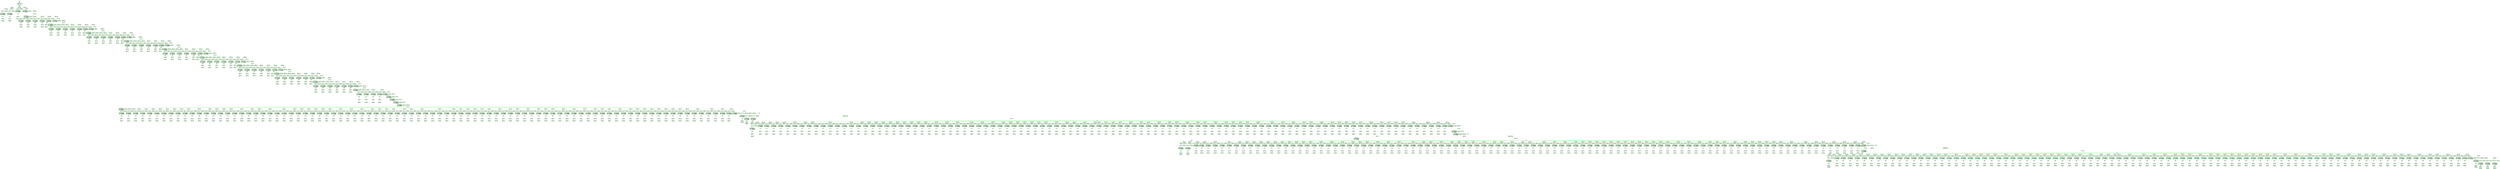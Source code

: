 digraph plangraph_tlXKsoQseqV5878G {
  node_358vwUVoZV0Ke42j [shape=doublecircle, style=bold, label="top-level"];

  node_BoFtWdVgoy3LS58f [shape=Mrecord, style=filled, fillcolor="#ddffdd", label="{PERFORM-CUT|{time-start | 262}|{time-end | 726}}"];
  edge [color="green", label=""];
  node_358vwUVoZV0Ke42j -> node_BoFtWdVgoy3LS58f;

  node_TujzF9b167B9wo2t [shape=Mrecord, style=filled, fillcolor="#ddffdd", label="{WITH-FAILURE-HANDLING|{time-start | 262}|{time-end | 726}|{CLAUSE | CRAM-LANGUAGE-IMPLEMENTATION:PLAN-FAILURE}|{CLAUSE | ERROR}}"];
  edge [color="green", label=""];
  node_BoFtWdVgoy3LS58f -> node_TujzF9b167B9wo2t;

  node_SW8z4p7WhvgXTxMl [shape=Mrecord, style=filled, fillcolor="#ddffdd", label="{REPLACEABLE-FUNCTION-PERFORM-CUT|{time-start | 262}|{time-end | 726}}"];
  edge [color="green", label=""];
  node_TujzF9b167B9wo2t -> node_SW8z4p7WhvgXTxMl;

  node_t7VDf92CUSsLYt52 [shape=Mrecord, style=filled, fillcolor="#ddffdd", label="{Slicing|{time-start | 263}|{time-end | 292}}"];
  edge [color="green", label=""];
  node_SW8z4p7WhvgXTxMl -> node_t7VDf92CUSsLYt52;

  node_hD199GMSVXUTk3vX [shape=Mrecord, style=filled, fillcolor="#ddffdd", label="{WITH-FAILURE-HANDLING|{time-start | 265}|{time-end | 292}|{CLAUSE | SB-SYS:DEADLINE-TIMEOUT}}"];
  edge [color="green", label=""];
  node_t7VDf92CUSsLYt52 -> node_hD199GMSVXUTk3vX;

  node_Ix3LrJgUO03zTV66 [shape=Mrecord, style=filled, fillcolor="#ddffdd", label="{WITH-FAILURE-HANDLING|{time-start | 265}|{time-end | 270}|{CLAUSE | CRAM-MOVEIT:CONTROL-FAILED}}"];
  edge [color="green", label=""];
  node_hD199GMSVXUTk3vX -> node_Ix3LrJgUO03zTV66;

  node_k2oNvkibNmrTdrxM [shape=Mrecord, style=filled, fillcolor="#ddffdd", label="{VOLUNTARY-BODY-MOVEMENT-ARMS|{time-start | 265}|{time-end | 266}}"];
  edge [color="green", label=""];
  node_Ix3LrJgUO03zTV66 -> node_k2oNvkibNmrTdrxM;

  node_iO5DOrhAZdWN7KyM [shape=Mrecord, style=filled, fillcolor="#ddffdd", label="{WITH-FAILURE-HANDLING|{time-start | 265}|{time-end | 266}|{CLAUSE | CRAM-MOVEIT:NO-IK-SOLUTION}|{CLAUSE | CRAM-MOVEIT:PLANNING-FAILED}|{CLAUSE | CRAM-MOVEIT:GOAL-VIOLATES-PATH-CONSTRAINTS}|{CLAUSE | CRAM-MOVEIT:INVALID-GOAL-CONSTRAINTS}|{CLAUSE | CRAM-MOVEIT:TIMED-OUT}|{CLAUSE | CRAM-MOVEIT:GOAL-IN-COLLISION}}"];
  edge [color="green", label=""];
  node_k2oNvkibNmrTdrxM -> node_iO5DOrhAZdWN7KyM;

  node_tbaXQyPjbUmyxtTK [shape=Mrecord, style=filled, fillcolor="#ddffdd", label="{MOTION-PLANNING|{time-start | 265}|{time-end | 266}}"];
  edge [color="green", label=""];
  node_iO5DOrhAZdWN7KyM -> node_tbaXQyPjbUmyxtTK;

  node_HllrSFzl2Avhvczh [shape=Mrecord, style=filled, fillcolor="#ddffdd", label="{WITH-FAILURE-HANDLING|{time-start | 265}|{time-end | 266}|{CLAUSE | INVALID-MOTION-PLAN}}"];
  edge [color="green", label=""];
  node_tbaXQyPjbUmyxtTK -> node_HllrSFzl2Avhvczh;

  node_NWQn6vGxZ1G0QxCz [shape=Mrecord, style=filled, fillcolor="#ddffdd", label="{WITH-FAILURE-HANDLING|{time-start | 265}|{time-end | 266}|{CLAUSE | ACTIONLIB:SERVER-LOST}}"];
  edge [color="green", label=""];
  node_HllrSFzl2Avhvczh -> node_NWQn6vGxZ1G0QxCz;

  node_zAq5BHCxEGPOQAO4 [shape=Mrecord, style=filled, fillcolor="#ddffdd", label="{WITH-FAILURE-HANDLING|{time-start | 266}|{time-end | 270}|{CLAUSE | CRAM-MOVEIT:TIMED-OUT}}"];
  edge [color="green", label=""];
  node_Ix3LrJgUO03zTV66 -> node_zAq5BHCxEGPOQAO4;

  node_2YkTEgtp3vqOWgFe [shape=Mrecord, style=filled, fillcolor="#ddffdd", label="{WITH-FAILURE-HANDLING|{time-start | 270}|{time-end | 274}|{CLAUSE | CRAM-MOVEIT:CONTROL-FAILED}}"];
  edge [color="green", label=""];
  node_hD199GMSVXUTk3vX -> node_2YkTEgtp3vqOWgFe;

  node_2hXqoq7tNicvK3kq [shape=Mrecord, style=filled, fillcolor="#ddffdd", label="{VOLUNTARY-BODY-MOVEMENT-ARMS|{time-start | 270}|{time-end | 270}}"];
  edge [color="green", label=""];
  node_2YkTEgtp3vqOWgFe -> node_2hXqoq7tNicvK3kq;

  node_W5LzSAe2Glndrc5P [shape=Mrecord, style=filled, fillcolor="#ddffdd", label="{WITH-FAILURE-HANDLING|{time-start | 270}|{time-end | 270}|{CLAUSE | CRAM-MOVEIT:NO-IK-SOLUTION}|{CLAUSE | CRAM-MOVEIT:PLANNING-FAILED}|{CLAUSE | CRAM-MOVEIT:GOAL-VIOLATES-PATH-CONSTRAINTS}|{CLAUSE | CRAM-MOVEIT:INVALID-GOAL-CONSTRAINTS}|{CLAUSE | CRAM-MOVEIT:TIMED-OUT}|{CLAUSE | CRAM-MOVEIT:GOAL-IN-COLLISION}}"];
  edge [color="green", label=""];
  node_2hXqoq7tNicvK3kq -> node_W5LzSAe2Glndrc5P;

  node_KisXiJEnL0E19MnR [shape=Mrecord, style=filled, fillcolor="#ddffdd", label="{MOTION-PLANNING|{time-start | 270}|{time-end | 270}}"];
  edge [color="green", label=""];
  node_W5LzSAe2Glndrc5P -> node_KisXiJEnL0E19MnR;

  node_mHOyc7WzQhVP3VWp [shape=Mrecord, style=filled, fillcolor="#ddffdd", label="{WITH-FAILURE-HANDLING|{time-start | 270}|{time-end | 270}|{CLAUSE | INVALID-MOTION-PLAN}}"];
  edge [color="green", label=""];
  node_KisXiJEnL0E19MnR -> node_mHOyc7WzQhVP3VWp;

  node_NDuLELQbnA08Lmm3 [shape=Mrecord, style=filled, fillcolor="#ddffdd", label="{WITH-FAILURE-HANDLING|{time-start | 270}|{time-end | 270}|{CLAUSE | ACTIONLIB:SERVER-LOST}}"];
  edge [color="green", label=""];
  node_mHOyc7WzQhVP3VWp -> node_NDuLELQbnA08Lmm3;

  node_QH6I2ZDWpJWERMkc [shape=Mrecord, style=filled, fillcolor="#ddffdd", label="{WITH-FAILURE-HANDLING|{time-start | 270}|{time-end | 274}|{CLAUSE | CRAM-MOVEIT:TIMED-OUT}}"];
  edge [color="green", label=""];
  node_2YkTEgtp3vqOWgFe -> node_QH6I2ZDWpJWERMkc;

  node_cnBO867RU9kB2ECW [shape=Mrecord, style=filled, fillcolor="#ddffdd", label="{WITH-FAILURE-HANDLING|{time-start | 305}|{time-end | 310}|{CLAUSE | CRAM-MOVEIT:CONTROL-FAILED}}"];
  edge [color="green", label=""];
  node_t7VDf92CUSsLYt52 -> node_cnBO867RU9kB2ECW;

  node_b9MldJK0RRyKdwRI [shape=Mrecord, style=filled, fillcolor="#ddffdd", label="{VOLUNTARY-BODY-MOVEMENT-ARMS|{time-start | 305}|{time-end | 306}}"];
  edge [color="green", label=""];
  node_cnBO867RU9kB2ECW -> node_b9MldJK0RRyKdwRI;

  node_HYqZMhE9nxsMcLg5 [shape=Mrecord, style=filled, fillcolor="#ddffdd", label="{WITH-FAILURE-HANDLING|{time-start | 305}|{time-end | 306}|{CLAUSE | CRAM-MOVEIT:NO-IK-SOLUTION}|{CLAUSE | CRAM-MOVEIT:PLANNING-FAILED}|{CLAUSE | CRAM-MOVEIT:GOAL-VIOLATES-PATH-CONSTRAINTS}|{CLAUSE | CRAM-MOVEIT:INVALID-GOAL-CONSTRAINTS}|{CLAUSE | CRAM-MOVEIT:TIMED-OUT}|{CLAUSE | CRAM-MOVEIT:GOAL-IN-COLLISION}}"];
  edge [color="green", label=""];
  node_b9MldJK0RRyKdwRI -> node_HYqZMhE9nxsMcLg5;

  node_Yu62guqIajO0QpL0 [shape=Mrecord, style=filled, fillcolor="#ddffdd", label="{MOTION-PLANNING|{time-start | 305}|{time-end | 306}}"];
  edge [color="green", label=""];
  node_HYqZMhE9nxsMcLg5 -> node_Yu62guqIajO0QpL0;

  node_JsjwDkc1lb5jAuAZ [shape=Mrecord, style=filled, fillcolor="#ddffdd", label="{WITH-FAILURE-HANDLING|{time-start | 305}|{time-end | 306}|{CLAUSE | INVALID-MOTION-PLAN}}"];
  edge [color="green", label=""];
  node_Yu62guqIajO0QpL0 -> node_JsjwDkc1lb5jAuAZ;

  node_tvy9c2Om78k5jjBl [shape=Mrecord, style=filled, fillcolor="#ddffdd", label="{WITH-FAILURE-HANDLING|{time-start | 305}|{time-end | 306}|{CLAUSE | ACTIONLIB:SERVER-LOST}}"];
  edge [color="green", label=""];
  node_JsjwDkc1lb5jAuAZ -> node_tvy9c2Om78k5jjBl;

  node_h5PmLP1AINvRb8Jx [shape=Mrecord, style=filled, fillcolor="#ddffdd", label="{WITH-FAILURE-HANDLING|{time-start | 306}|{time-end | 309}|{CLAUSE | CRAM-MOVEIT:TIMED-OUT}}"];
  edge [color="green", label=""];
  node_cnBO867RU9kB2ECW -> node_h5PmLP1AINvRb8Jx;

  node_eCZlGbRc6jZAKb2A [shape=Mrecord, style=filled, fillcolor="#ddffdd", label="{WITH-FAILURE-HANDLING|{time-start | 310}|{time-end | 311}|{CLAUSE | CRAM-MOVEIT:CONTROL-FAILED}}"];
  edge [color="green", label=""];
  node_t7VDf92CUSsLYt52 -> node_eCZlGbRc6jZAKb2A;

  node_iBispJD1XykXjKDO [shape=Mrecord, style=filled, fillcolor="#ddffdd", label="{VOLUNTARY-BODY-MOVEMENT-ARMS|{time-start | 310}|{time-end | 310}}"];
  edge [color="green", label=""];
  node_eCZlGbRc6jZAKb2A -> node_iBispJD1XykXjKDO;

  node_Xjda4oQ22cGMx7oN [shape=Mrecord, style=filled, fillcolor="#ddffdd", label="{WITH-FAILURE-HANDLING|{time-start | 310}|{time-end | 310}|{CLAUSE | CRAM-MOVEIT:NO-IK-SOLUTION}|{CLAUSE | CRAM-MOVEIT:PLANNING-FAILED}|{CLAUSE | CRAM-MOVEIT:GOAL-VIOLATES-PATH-CONSTRAINTS}|{CLAUSE | CRAM-MOVEIT:INVALID-GOAL-CONSTRAINTS}|{CLAUSE | CRAM-MOVEIT:TIMED-OUT}|{CLAUSE | CRAM-MOVEIT:GOAL-IN-COLLISION}}"];
  edge [color="green", label=""];
  node_iBispJD1XykXjKDO -> node_Xjda4oQ22cGMx7oN;

  node_bUuSFe0Th0lIQQGo [shape=Mrecord, style=filled, fillcolor="#ddffdd", label="{WITH-FAILURE-HANDLING|{time-start | 310}|{time-end | 310}|{CLAUSE | CRAM-MOVEIT:TIMED-OUT}}"];
  edge [color="green", label=""];
  node_iBispJD1XykXjKDO -> node_bUuSFe0Th0lIQQGo;

  node_78Co4TJMwCwhBRja [shape=Mrecord, style=filled, fillcolor="#ddffdd", label="{WITH-FAILURE-HANDLING|{time-start | 311}|{time-end | 312}|{CLAUSE | CRAM-MOVEIT:CONTROL-FAILED}}"];
  edge [color="green", label=""];
  node_iBispJD1XykXjKDO -> node_78Co4TJMwCwhBRja;

  node_aCIKzKBrxEri27lS [shape=Mrecord, style=filled, fillcolor="#ddffdd", label="{VOLUNTARY-BODY-MOVEMENT-ARMS|{time-start | 311}|{time-end | 311}}"];
  edge [color="green", label=""];
  node_78Co4TJMwCwhBRja -> node_aCIKzKBrxEri27lS;

  node_hGyFYyOwIIPrrH4n [shape=Mrecord, style=filled, fillcolor="#ddffdd", label="{WITH-FAILURE-HANDLING|{time-start | 311}|{time-end | 311}|{CLAUSE | CRAM-MOVEIT:NO-IK-SOLUTION}|{CLAUSE | CRAM-MOVEIT:PLANNING-FAILED}|{CLAUSE | CRAM-MOVEIT:GOAL-VIOLATES-PATH-CONSTRAINTS}|{CLAUSE | CRAM-MOVEIT:INVALID-GOAL-CONSTRAINTS}|{CLAUSE | CRAM-MOVEIT:TIMED-OUT}|{CLAUSE | CRAM-MOVEIT:GOAL-IN-COLLISION}}"];
  edge [color="green", label=""];
  node_aCIKzKBrxEri27lS -> node_hGyFYyOwIIPrrH4n;

  node_Lw797iV8TRnK4Qo5 [shape=Mrecord, style=filled, fillcolor="#ddffdd", label="{WITH-FAILURE-HANDLING|{time-start | 311}|{time-end | 312}|{CLAUSE | CRAM-MOVEIT:TIMED-OUT}}"];
  edge [color="green", label=""];
  node_aCIKzKBrxEri27lS -> node_Lw797iV8TRnK4Qo5;

  node_BtqJSehr8dx8kHcQ [shape=Mrecord, style=filled, fillcolor="#ddffdd", label="{WITH-FAILURE-HANDLING|{time-start | 312}|{time-end | 323}|{CLAUSE | CRAM-MOVEIT:CONTROL-FAILED}}"];
  edge [color="green", label=""];
  node_aCIKzKBrxEri27lS -> node_BtqJSehr8dx8kHcQ;

  node_E7F2C1KxkH3eS3HP [shape=Mrecord, style=filled, fillcolor="#ddffdd", label="{VOLUNTARY-BODY-MOVEMENT-ARMS|{time-start | 312}|{time-end | 315}}"];
  edge [color="green", label=""];
  node_BtqJSehr8dx8kHcQ -> node_E7F2C1KxkH3eS3HP;

  node_agwDlZOtEc71n4n4 [shape=Mrecord, style=filled, fillcolor="#ddffdd", label="{WITH-FAILURE-HANDLING|{time-start | 312}|{time-end | 315}|{CLAUSE | CRAM-MOVEIT:NO-IK-SOLUTION}|{CLAUSE | CRAM-MOVEIT:PLANNING-FAILED}|{CLAUSE | CRAM-MOVEIT:GOAL-VIOLATES-PATH-CONSTRAINTS}|{CLAUSE | CRAM-MOVEIT:INVALID-GOAL-CONSTRAINTS}|{CLAUSE | CRAM-MOVEIT:TIMED-OUT}|{CLAUSE | CRAM-MOVEIT:GOAL-IN-COLLISION}}"];
  edge [color="green", label=""];
  node_E7F2C1KxkH3eS3HP -> node_agwDlZOtEc71n4n4;

  node_4dczOv95kL8uSVVB [shape=Mrecord, style=filled, fillcolor="#ddffdd", label="{MOTION-PLANNING|{time-start | 312}|{time-end | 315}}"];
  edge [color="green", label=""];
  node_agwDlZOtEc71n4n4 -> node_4dczOv95kL8uSVVB;

  node_hIjenVBnMcMXXE4j [shape=Mrecord, style=filled, fillcolor="#ddffdd", label="{WITH-FAILURE-HANDLING|{time-start | 312}|{time-end | 315}|{CLAUSE | INVALID-MOTION-PLAN}}"];
  edge [color="green", label=""];
  node_4dczOv95kL8uSVVB -> node_hIjenVBnMcMXXE4j;

  node_LEKa4znCo45HvDBH [shape=Mrecord, style=filled, fillcolor="#ddffdd", label="{WITH-FAILURE-HANDLING|{time-start | 312}|{time-end | 315}|{CLAUSE | ACTIONLIB:SERVER-LOST}}"];
  edge [color="green", label=""];
  node_hIjenVBnMcMXXE4j -> node_LEKa4znCo45HvDBH;

  node_w57MUsS1CFNo8rE3 [shape=Mrecord, style=filled, fillcolor="#ddffdd", label="{WITH-FAILURE-HANDLING|{time-start | 315}|{time-end | 319}|{CLAUSE | CRAM-MOVEIT:TIMED-OUT}}"];
  edge [color="green", label=""];
  node_BtqJSehr8dx8kHcQ -> node_w57MUsS1CFNo8rE3;

  node_2DwK7jzvEgfcpMyK [shape=Mrecord, style=filled, fillcolor="#ddffdd", label="{VOLUNTARY-BODY-MOVEMENT-ARMS|{time-start | 319}|{time-end | 320}}"];
  edge [color="green", label=""];
  node_BtqJSehr8dx8kHcQ -> node_2DwK7jzvEgfcpMyK;

  node_AXVsoyaoehKS3RGb [shape=Mrecord, style=filled, fillcolor="#ddffdd", label="{WITH-FAILURE-HANDLING|{time-start | 319}|{time-end | 320}|{CLAUSE | CRAM-MOVEIT:NO-IK-SOLUTION}|{CLAUSE | CRAM-MOVEIT:PLANNING-FAILED}|{CLAUSE | CRAM-MOVEIT:GOAL-VIOLATES-PATH-CONSTRAINTS}|{CLAUSE | CRAM-MOVEIT:INVALID-GOAL-CONSTRAINTS}|{CLAUSE | CRAM-MOVEIT:TIMED-OUT}|{CLAUSE | CRAM-MOVEIT:GOAL-IN-COLLISION}}"];
  edge [color="green", label=""];
  node_2DwK7jzvEgfcpMyK -> node_AXVsoyaoehKS3RGb;

  node_RxnPN4IkWSw60ZaD [shape=Mrecord, style=filled, fillcolor="#ddffdd", label="{MOTION-PLANNING|{time-start | 319}|{time-end | 320}}"];
  edge [color="green", label=""];
  node_AXVsoyaoehKS3RGb -> node_RxnPN4IkWSw60ZaD;

  node_QY0II6W6K1OyWnhW [shape=Mrecord, style=filled, fillcolor="#ddffdd", label="{WITH-FAILURE-HANDLING|{time-start | 319}|{time-end | 320}|{CLAUSE | INVALID-MOTION-PLAN}}"];
  edge [color="green", label=""];
  node_RxnPN4IkWSw60ZaD -> node_QY0II6W6K1OyWnhW;

  node_ry8QSTWMZSiv5FYN [shape=Mrecord, style=filled, fillcolor="#ddffdd", label="{WITH-FAILURE-HANDLING|{time-start | 319}|{time-end | 320}|{CLAUSE | ACTIONLIB:SERVER-LOST}}"];
  edge [color="green", label=""];
  node_QY0II6W6K1OyWnhW -> node_ry8QSTWMZSiv5FYN;

  node_SqvpweF2BeXfcQQ1 [shape=Mrecord, style=filled, fillcolor="#ddffdd", label="{WITH-FAILURE-HANDLING|{time-start | 320}|{time-end | 321}|{CLAUSE | CRAM-MOVEIT:TIMED-OUT}}"];
  edge [color="green", label=""];
  node_BtqJSehr8dx8kHcQ -> node_SqvpweF2BeXfcQQ1;

  node_BbXukCUQmfNvWv4H [shape=Mrecord, style=filled, fillcolor="#ddffdd", label="{VOLUNTARY-BODY-MOVEMENT-ARMS|{time-start | 321}|{time-end | 322}}"];
  edge [color="green", label=""];
  node_BtqJSehr8dx8kHcQ -> node_BbXukCUQmfNvWv4H;

  node_kjigje3cFViAB2eS [shape=Mrecord, style=filled, fillcolor="#ddffdd", label="{WITH-FAILURE-HANDLING|{time-start | 321}|{time-end | 322}|{CLAUSE | CRAM-MOVEIT:NO-IK-SOLUTION}|{CLAUSE | CRAM-MOVEIT:PLANNING-FAILED}|{CLAUSE | CRAM-MOVEIT:GOAL-VIOLATES-PATH-CONSTRAINTS}|{CLAUSE | CRAM-MOVEIT:INVALID-GOAL-CONSTRAINTS}|{CLAUSE | CRAM-MOVEIT:TIMED-OUT}|{CLAUSE | CRAM-MOVEIT:GOAL-IN-COLLISION}}"];
  edge [color="green", label=""];
  node_BbXukCUQmfNvWv4H -> node_kjigje3cFViAB2eS;

  node_MAjwnMPXExzZxPwE [shape=Mrecord, style=filled, fillcolor="#ddffdd", label="{MOTION-PLANNING|{time-start | 321}|{time-end | 322}}"];
  edge [color="green", label=""];
  node_kjigje3cFViAB2eS -> node_MAjwnMPXExzZxPwE;

  node_7sustmUulEHr7iW2 [shape=Mrecord, style=filled, fillcolor="#ddffdd", label="{WITH-FAILURE-HANDLING|{time-start | 321}|{time-end | 322}|{CLAUSE | INVALID-MOTION-PLAN}}"];
  edge [color="green", label=""];
  node_MAjwnMPXExzZxPwE -> node_7sustmUulEHr7iW2;

  node_O2WNiTAj61MicIhA [shape=Mrecord, style=filled, fillcolor="#ddffdd", label="{WITH-FAILURE-HANDLING|{time-start | 321}|{time-end | 322}|{CLAUSE | ACTIONLIB:SERVER-LOST}}"];
  edge [color="green", label=""];
  node_7sustmUulEHr7iW2 -> node_O2WNiTAj61MicIhA;

  node_9O4Ci4paJbeiq9ed [shape=Mrecord, style=filled, fillcolor="#ddffdd", label="{WITH-FAILURE-HANDLING|{time-start | 322}|{time-end | 323}|{CLAUSE | CRAM-MOVEIT:TIMED-OUT}}"];
  edge [color="green", label=""];
  node_BtqJSehr8dx8kHcQ -> node_9O4Ci4paJbeiq9ed;

  node_MpIBTcX9HsJWQGVO [shape=Mrecord, style=filled, fillcolor="#ddffdd", label="{WITH-FAILURE-HANDLING|{time-start | 323}|{time-end | 325}|{CLAUSE | CRAM-MOVEIT:CONTROL-FAILED}}"];
  edge [color="green", label=""];
  node_aCIKzKBrxEri27lS -> node_MpIBTcX9HsJWQGVO;

  node_5S6lPpwNZD5KloPx [shape=Mrecord, style=filled, fillcolor="#ddffdd", label="{VOLUNTARY-BODY-MOVEMENT-ARMS|{time-start | 323}|{time-end | 325}}"];
  edge [color="green", label=""];
  node_MpIBTcX9HsJWQGVO -> node_5S6lPpwNZD5KloPx;

  node_7MoflxAHFaoBc38v [shape=Mrecord, style=filled, fillcolor="#ddffdd", label="{WITH-FAILURE-HANDLING|{time-start | 323}|{time-end | 325}|{CLAUSE | CRAM-MOVEIT:NO-IK-SOLUTION}|{CLAUSE | CRAM-MOVEIT:PLANNING-FAILED}|{CLAUSE | CRAM-MOVEIT:GOAL-VIOLATES-PATH-CONSTRAINTS}|{CLAUSE | CRAM-MOVEIT:INVALID-GOAL-CONSTRAINTS}|{CLAUSE | CRAM-MOVEIT:TIMED-OUT}|{CLAUSE | CRAM-MOVEIT:GOAL-IN-COLLISION}}"];
  edge [color="green", label=""];
  node_5S6lPpwNZD5KloPx -> node_7MoflxAHFaoBc38v;

  node_R07oRvzeqasdXR8R [shape=Mrecord, style=filled, fillcolor="#ddffdd", label="{MOTION-PLANNING|{time-start | 323}|{time-end | 325}}"];
  edge [color="green", label=""];
  node_7MoflxAHFaoBc38v -> node_R07oRvzeqasdXR8R;

  node_24xWskDii2nvAEMc [shape=Mrecord, style=filled, fillcolor="#ddffdd", label="{WITH-FAILURE-HANDLING|{time-start | 323}|{time-end | 325}|{CLAUSE | INVALID-MOTION-PLAN}}"];
  edge [color="green", label=""];
  node_R07oRvzeqasdXR8R -> node_24xWskDii2nvAEMc;

  node_2m1ao8A6DVgg7iuK [shape=Mrecord, style=filled, fillcolor="#ddffdd", label="{WITH-FAILURE-HANDLING|{time-start | 323}|{time-end | 325}|{CLAUSE | ACTIONLIB:SERVER-LOST}}"];
  edge [color="green", label=""];
  node_24xWskDii2nvAEMc -> node_2m1ao8A6DVgg7iuK;

  node_lbre8hOyp3FdOJB0 [shape=Mrecord, style=filled, fillcolor="#ddffdd", label="{WITH-FAILURE-HANDLING|{time-start | 325}|{time-end | 325}|{CLAUSE | CRAM-MOVEIT:TIMED-OUT}}"];
  edge [color="green", label=""];
  node_MpIBTcX9HsJWQGVO -> node_lbre8hOyp3FdOJB0;

  node_qCxoHMRL0FHizWpP [shape=Mrecord, style=filled, fillcolor="#ddffdd", label="{WITH-FAILURE-HANDLING|{time-start | 326}|{time-end | 331}|{CLAUSE | CRAM-MOVEIT:CONTROL-FAILED}}"];
  edge [color="green", label=""];
  node_aCIKzKBrxEri27lS -> node_qCxoHMRL0FHizWpP;

  node_nK01uC6zV4fLDBwn [shape=Mrecord, style=filled, fillcolor="#ddffdd", label="{VOLUNTARY-BODY-MOVEMENT-ARMS|{time-start | 326}|{time-end | 327}}"];
  edge [color="green", label=""];
  node_qCxoHMRL0FHizWpP -> node_nK01uC6zV4fLDBwn;

  node_dl4bndfEBpprhdY6 [shape=Mrecord, style=filled, fillcolor="#ddffdd", label="{WITH-FAILURE-HANDLING|{time-start | 326}|{time-end | 327}|{CLAUSE | CRAM-MOVEIT:NO-IK-SOLUTION}|{CLAUSE | CRAM-MOVEIT:PLANNING-FAILED}|{CLAUSE | CRAM-MOVEIT:GOAL-VIOLATES-PATH-CONSTRAINTS}|{CLAUSE | CRAM-MOVEIT:INVALID-GOAL-CONSTRAINTS}|{CLAUSE | CRAM-MOVEIT:TIMED-OUT}|{CLAUSE | CRAM-MOVEIT:GOAL-IN-COLLISION}}"];
  edge [color="green", label=""];
  node_nK01uC6zV4fLDBwn -> node_dl4bndfEBpprhdY6;

  node_9CesjyY62jjzz0oY [shape=Mrecord, style=filled, fillcolor="#ddffdd", label="{MOTION-PLANNING|{time-start | 326}|{time-end | 327}}"];
  edge [color="green", label=""];
  node_dl4bndfEBpprhdY6 -> node_9CesjyY62jjzz0oY;

  node_thaYiDmC6sFXXM4L [shape=Mrecord, style=filled, fillcolor="#ddffdd", label="{WITH-FAILURE-HANDLING|{time-start | 326}|{time-end | 327}|{CLAUSE | INVALID-MOTION-PLAN}}"];
  edge [color="green", label=""];
  node_9CesjyY62jjzz0oY -> node_thaYiDmC6sFXXM4L;

  node_mzMTbixEvfJBObDi [shape=Mrecord, style=filled, fillcolor="#ddffdd", label="{WITH-FAILURE-HANDLING|{time-start | 326}|{time-end | 327}|{CLAUSE | ACTIONLIB:SERVER-LOST}}"];
  edge [color="green", label=""];
  node_thaYiDmC6sFXXM4L -> node_mzMTbixEvfJBObDi;

  node_8V9Wg9UTsuB97M4V [shape=Mrecord, style=filled, fillcolor="#ddffdd", label="{WITH-FAILURE-HANDLING|{time-start | 327}|{time-end | 330}|{CLAUSE | CRAM-MOVEIT:TIMED-OUT}}"];
  edge [color="green", label=""];
  node_qCxoHMRL0FHizWpP -> node_8V9Wg9UTsuB97M4V;

  node_0kViuu9gv9PV3cwb [shape=Mrecord, style=filled, fillcolor="#ddffdd", label="{WITH-FAILURE-HANDLING|{time-start | 331}|{time-end | 332}|{CLAUSE | CRAM-MOVEIT:CONTROL-FAILED}}"];
  edge [color="green", label=""];
  node_aCIKzKBrxEri27lS -> node_0kViuu9gv9PV3cwb;

  node_isfjKP9TpRZRVybr [shape=Mrecord, style=filled, fillcolor="#ddffdd", label="{VOLUNTARY-BODY-MOVEMENT-ARMS|{time-start | 331}|{time-end | 331}}"];
  edge [color="green", label=""];
  node_0kViuu9gv9PV3cwb -> node_isfjKP9TpRZRVybr;

  node_A6QJyPyMMMJqBlfO [shape=Mrecord, style=filled, fillcolor="#ddffdd", label="{WITH-FAILURE-HANDLING|{time-start | 331}|{time-end | 331}|{CLAUSE | CRAM-MOVEIT:NO-IK-SOLUTION}|{CLAUSE | CRAM-MOVEIT:PLANNING-FAILED}|{CLAUSE | CRAM-MOVEIT:GOAL-VIOLATES-PATH-CONSTRAINTS}|{CLAUSE | CRAM-MOVEIT:INVALID-GOAL-CONSTRAINTS}|{CLAUSE | CRAM-MOVEIT:TIMED-OUT}|{CLAUSE | CRAM-MOVEIT:GOAL-IN-COLLISION}}"];
  edge [color="green", label=""];
  node_isfjKP9TpRZRVybr -> node_A6QJyPyMMMJqBlfO;

  node_5NMxD83T6atSJJhf [shape=Mrecord, style=filled, fillcolor="#ddffdd", label="{WITH-FAILURE-HANDLING|{time-start | 331}|{time-end | 331}|{CLAUSE | CRAM-MOVEIT:TIMED-OUT}}"];
  edge [color="green", label=""];
  node_isfjKP9TpRZRVybr -> node_5NMxD83T6atSJJhf;

  node_fm2os8fVKZegtbNx [shape=Mrecord, style=filled, fillcolor="#ddffdd", label="{WITH-FAILURE-HANDLING|{time-start | 332}|{time-end | 333}|{CLAUSE | CRAM-MOVEIT:CONTROL-FAILED}}"];
  edge [color="green", label=""];
  node_isfjKP9TpRZRVybr -> node_fm2os8fVKZegtbNx;

  node_pX6HUZCMuBhlvnmf [shape=Mrecord, style=filled, fillcolor="#ddffdd", label="{VOLUNTARY-BODY-MOVEMENT-ARMS|{time-start | 332}|{time-end | 332}}"];
  edge [color="green", label=""];
  node_fm2os8fVKZegtbNx -> node_pX6HUZCMuBhlvnmf;

  node_s6r2rhP9oP1pOiee [shape=Mrecord, style=filled, fillcolor="#ddffdd", label="{WITH-FAILURE-HANDLING|{time-start | 332}|{time-end | 332}|{CLAUSE | CRAM-MOVEIT:NO-IK-SOLUTION}|{CLAUSE | CRAM-MOVEIT:PLANNING-FAILED}|{CLAUSE | CRAM-MOVEIT:GOAL-VIOLATES-PATH-CONSTRAINTS}|{CLAUSE | CRAM-MOVEIT:INVALID-GOAL-CONSTRAINTS}|{CLAUSE | CRAM-MOVEIT:TIMED-OUT}|{CLAUSE | CRAM-MOVEIT:GOAL-IN-COLLISION}}"];
  edge [color="green", label=""];
  node_pX6HUZCMuBhlvnmf -> node_s6r2rhP9oP1pOiee;

  node_KHPAhJLMhdTfETHf [shape=Mrecord, style=filled, fillcolor="#ddffdd", label="{WITH-FAILURE-HANDLING|{time-start | 332}|{time-end | 332}|{CLAUSE | CRAM-MOVEIT:TIMED-OUT}}"];
  edge [color="green", label=""];
  node_pX6HUZCMuBhlvnmf -> node_KHPAhJLMhdTfETHf;

  node_tnM7LVerCcXGHbMG [shape=Mrecord, style=filled, fillcolor="#ddffdd", label="{WITH-FAILURE-HANDLING|{time-start | 333}|{time-end | 335}|{CLAUSE | CRAM-MOVEIT:CONTROL-FAILED}}"];
  edge [color="green", label=""];
  node_pX6HUZCMuBhlvnmf -> node_tnM7LVerCcXGHbMG;

  node_xx0Ks2fKcZ8WhSA8 [shape=Mrecord, style=filled, fillcolor="#ddffdd", label="{VOLUNTARY-BODY-MOVEMENT-ARMS|{time-start | 333}|{time-end | 333}}"];
  edge [color="green", label=""];
  node_tnM7LVerCcXGHbMG -> node_xx0Ks2fKcZ8WhSA8;

  node_Dgzy6yb7qlgfhlqF [shape=Mrecord, style=filled, fillcolor="#ddffdd", label="{WITH-FAILURE-HANDLING|{time-start | 333}|{time-end | 333}|{CLAUSE | CRAM-MOVEIT:NO-IK-SOLUTION}|{CLAUSE | CRAM-MOVEIT:PLANNING-FAILED}|{CLAUSE | CRAM-MOVEIT:GOAL-VIOLATES-PATH-CONSTRAINTS}|{CLAUSE | CRAM-MOVEIT:INVALID-GOAL-CONSTRAINTS}|{CLAUSE | CRAM-MOVEIT:TIMED-OUT}|{CLAUSE | CRAM-MOVEIT:GOAL-IN-COLLISION}}"];
  edge [color="green", label=""];
  node_xx0Ks2fKcZ8WhSA8 -> node_Dgzy6yb7qlgfhlqF;

  node_NZconOAXBmqlwufj [shape=Mrecord, style=filled, fillcolor="#ddffdd", label="{MOTION-PLANNING|{time-start | 333}|{time-end | 333}}"];
  edge [color="green", label=""];
  node_Dgzy6yb7qlgfhlqF -> node_NZconOAXBmqlwufj;

  node_m5Ma0YpOeGR3XMB6 [shape=Mrecord, style=filled, fillcolor="#ddffdd", label="{WITH-FAILURE-HANDLING|{time-start | 333}|{time-end | 333}|{CLAUSE | INVALID-MOTION-PLAN}}"];
  edge [color="green", label=""];
  node_NZconOAXBmqlwufj -> node_m5Ma0YpOeGR3XMB6;

  node_PIKGHRSeVnzs5aYq [shape=Mrecord, style=filled, fillcolor="#ddffdd", label="{WITH-FAILURE-HANDLING|{time-start | 333}|{time-end | 333}|{CLAUSE | ACTIONLIB:SERVER-LOST}}"];
  edge [color="green", label=""];
  node_m5Ma0YpOeGR3XMB6 -> node_PIKGHRSeVnzs5aYq;

  node_FQIjAbd3sPgiXwd6 [shape=Mrecord, style=filled, fillcolor="#ddffdd", label="{WITH-FAILURE-HANDLING|{time-start | 333}|{time-end | 335}|{CLAUSE | CRAM-MOVEIT:TIMED-OUT}}"];
  edge [color="green", label=""];
  node_tnM7LVerCcXGHbMG -> node_FQIjAbd3sPgiXwd6;

  node_pxi04dCt9KkI8mAs [shape=Mrecord, style=filled, fillcolor="#ddffdd", label="{WITH-FAILURE-HANDLING|{time-start | 335}|{time-end | 338}|{CLAUSE | CRAM-MOVEIT:CONTROL-FAILED}}"];
  edge [color="green", label=""];
  node_pX6HUZCMuBhlvnmf -> node_pxi04dCt9KkI8mAs;

  node_hAaC2PQdwTyoT2ub [shape=Mrecord, style=filled, fillcolor="#ddffdd", label="{VOLUNTARY-BODY-MOVEMENT-ARMS|{time-start | 335}|{time-end | 336}}"];
  edge [color="green", label=""];
  node_pxi04dCt9KkI8mAs -> node_hAaC2PQdwTyoT2ub;

  node_P8OojrnSFmOM6zSX [shape=Mrecord, style=filled, fillcolor="#ddffdd", label="{WITH-FAILURE-HANDLING|{time-start | 335}|{time-end | 336}|{CLAUSE | CRAM-MOVEIT:NO-IK-SOLUTION}|{CLAUSE | CRAM-MOVEIT:PLANNING-FAILED}|{CLAUSE | CRAM-MOVEIT:GOAL-VIOLATES-PATH-CONSTRAINTS}|{CLAUSE | CRAM-MOVEIT:INVALID-GOAL-CONSTRAINTS}|{CLAUSE | CRAM-MOVEIT:TIMED-OUT}|{CLAUSE | CRAM-MOVEIT:GOAL-IN-COLLISION}}"];
  edge [color="green", label=""];
  node_hAaC2PQdwTyoT2ub -> node_P8OojrnSFmOM6zSX;

  node_oASybFVTBToXJOFA [shape=Mrecord, style=filled, fillcolor="#ddffdd", label="{MOTION-PLANNING|{time-start | 335}|{time-end | 336}}"];
  edge [color="green", label=""];
  node_P8OojrnSFmOM6zSX -> node_oASybFVTBToXJOFA;

  node_WdWuwAbzy1XFWqGW [shape=Mrecord, style=filled, fillcolor="#ddffdd", label="{WITH-FAILURE-HANDLING|{time-start | 335}|{time-end | 336}|{CLAUSE | INVALID-MOTION-PLAN}}"];
  edge [color="green", label=""];
  node_oASybFVTBToXJOFA -> node_WdWuwAbzy1XFWqGW;

  node_RoXI68eOueJYa3G2 [shape=Mrecord, style=filled, fillcolor="#ddffdd", label="{WITH-FAILURE-HANDLING|{time-start | 335}|{time-end | 336}|{CLAUSE | ACTIONLIB:SERVER-LOST}}"];
  edge [color="green", label=""];
  node_WdWuwAbzy1XFWqGW -> node_RoXI68eOueJYa3G2;

  node_ZuUQX4DM8R3aB58C [shape=Mrecord, style=filled, fillcolor="#ddffdd", label="{WITH-FAILURE-HANDLING|{time-start | 336}|{time-end | 338}|{CLAUSE | CRAM-MOVEIT:TIMED-OUT}}"];
  edge [color="green", label=""];
  node_pxi04dCt9KkI8mAs -> node_ZuUQX4DM8R3aB58C;

  node_e12H87GRptv3duzD [shape=Mrecord, style=filled, fillcolor="#ddffdd", label="{WITH-FAILURE-HANDLING|{time-start | 338}|{time-end | 341}|{CLAUSE | CRAM-MOVEIT:CONTROL-FAILED}}"];
  edge [color="green", label=""];
  node_pX6HUZCMuBhlvnmf -> node_e12H87GRptv3duzD;

  node_UiHP84yOses1jLAd [shape=Mrecord, style=filled, fillcolor="#ddffdd", label="{VOLUNTARY-BODY-MOVEMENT-ARMS|{time-start | 338}|{time-end | 339}}"];
  edge [color="green", label=""];
  node_e12H87GRptv3duzD -> node_UiHP84yOses1jLAd;

  node_QTCF7ivAmEbbiJI6 [shape=Mrecord, style=filled, fillcolor="#ddffdd", label="{WITH-FAILURE-HANDLING|{time-start | 338}|{time-end | 339}|{CLAUSE | CRAM-MOVEIT:NO-IK-SOLUTION}|{CLAUSE | CRAM-MOVEIT:PLANNING-FAILED}|{CLAUSE | CRAM-MOVEIT:GOAL-VIOLATES-PATH-CONSTRAINTS}|{CLAUSE | CRAM-MOVEIT:INVALID-GOAL-CONSTRAINTS}|{CLAUSE | CRAM-MOVEIT:TIMED-OUT}|{CLAUSE | CRAM-MOVEIT:GOAL-IN-COLLISION}}"];
  edge [color="green", label=""];
  node_UiHP84yOses1jLAd -> node_QTCF7ivAmEbbiJI6;

  node_ZmNmPPSHNCZ3vz8e [shape=Mrecord, style=filled, fillcolor="#ddffdd", label="{MOTION-PLANNING|{time-start | 338}|{time-end | 339}}"];
  edge [color="green", label=""];
  node_QTCF7ivAmEbbiJI6 -> node_ZmNmPPSHNCZ3vz8e;

  node_VA6VearX8tdJ0m9K [shape=Mrecord, style=filled, fillcolor="#ddffdd", label="{WITH-FAILURE-HANDLING|{time-start | 338}|{time-end | 339}|{CLAUSE | INVALID-MOTION-PLAN}}"];
  edge [color="green", label=""];
  node_ZmNmPPSHNCZ3vz8e -> node_VA6VearX8tdJ0m9K;

  node_xTNzbovjQNPbAvCV [shape=Mrecord, style=filled, fillcolor="#ddffdd", label="{WITH-FAILURE-HANDLING|{time-start | 338}|{time-end | 339}|{CLAUSE | ACTIONLIB:SERVER-LOST}}"];
  edge [color="green", label=""];
  node_VA6VearX8tdJ0m9K -> node_xTNzbovjQNPbAvCV;

  node_pzdMHz83rOoQsHoB [shape=Mrecord, style=filled, fillcolor="#ddffdd", label="{WITH-FAILURE-HANDLING|{time-start | 339}|{time-end | 340}|{CLAUSE | CRAM-MOVEIT:TIMED-OUT}}"];
  edge [color="green", label=""];
  node_e12H87GRptv3duzD -> node_pzdMHz83rOoQsHoB;

  node_bAJVhNZB8j61jpDw [shape=Mrecord, style=filled, fillcolor="#ddffdd", label="{WITH-FAILURE-HANDLING|{time-start | 341}|{time-end | 343}|{CLAUSE | CRAM-MOVEIT:CONTROL-FAILED}}"];
  edge [color="green", label=""];
  node_pX6HUZCMuBhlvnmf -> node_bAJVhNZB8j61jpDw;

  node_56Pysy7Ra5sNJ7iR [shape=Mrecord, style=filled, fillcolor="#ddffdd", label="{VOLUNTARY-BODY-MOVEMENT-ARMS|{time-start | 341}|{time-end | 341}}"];
  edge [color="green", label=""];
  node_bAJVhNZB8j61jpDw -> node_56Pysy7Ra5sNJ7iR;

  node_94yzJSIPDuM57zk1 [shape=Mrecord, style=filled, fillcolor="#ddffdd", label="{WITH-FAILURE-HANDLING|{time-start | 341}|{time-end | 341}|{CLAUSE | CRAM-MOVEIT:NO-IK-SOLUTION}|{CLAUSE | CRAM-MOVEIT:PLANNING-FAILED}|{CLAUSE | CRAM-MOVEIT:GOAL-VIOLATES-PATH-CONSTRAINTS}|{CLAUSE | CRAM-MOVEIT:INVALID-GOAL-CONSTRAINTS}|{CLAUSE | CRAM-MOVEIT:TIMED-OUT}|{CLAUSE | CRAM-MOVEIT:GOAL-IN-COLLISION}}"];
  edge [color="green", label=""];
  node_56Pysy7Ra5sNJ7iR -> node_94yzJSIPDuM57zk1;

  node_5fPrRIcFdSk7nNtT [shape=Mrecord, style=filled, fillcolor="#ddffdd", label="{MOTION-PLANNING|{time-start | 341}|{time-end | 341}}"];
  edge [color="green", label=""];
  node_94yzJSIPDuM57zk1 -> node_5fPrRIcFdSk7nNtT;

  node_UnUWZiGEYXTIyPpK [shape=Mrecord, style=filled, fillcolor="#ddffdd", label="{WITH-FAILURE-HANDLING|{time-start | 341}|{time-end | 341}|{CLAUSE | INVALID-MOTION-PLAN}}"];
  edge [color="green", label=""];
  node_5fPrRIcFdSk7nNtT -> node_UnUWZiGEYXTIyPpK;

  node_3Do4GpU3eR17Yb5D [shape=Mrecord, style=filled, fillcolor="#ddffdd", label="{WITH-FAILURE-HANDLING|{time-start | 341}|{time-end | 341}|{CLAUSE | ACTIONLIB:SERVER-LOST}}"];
  edge [color="green", label=""];
  node_UnUWZiGEYXTIyPpK -> node_3Do4GpU3eR17Yb5D;

  node_F0Hp694FWGoVxv1C [shape=Mrecord, style=filled, fillcolor="#ddffdd", label="{WITH-FAILURE-HANDLING|{time-start | 341}|{time-end | 343}|{CLAUSE | CRAM-MOVEIT:TIMED-OUT}}"];
  edge [color="green", label=""];
  node_bAJVhNZB8j61jpDw -> node_F0Hp694FWGoVxv1C;

  node_q3zcD5SkjZRLRerK [shape=Mrecord, style=filled, fillcolor="#ddffdd", label="{WITH-FAILURE-HANDLING|{time-start | 343}|{time-end | 346}|{CLAUSE | CRAM-MOVEIT:CONTROL-FAILED}}"];
  edge [color="green", label=""];
  node_pX6HUZCMuBhlvnmf -> node_q3zcD5SkjZRLRerK;

  node_Epx8Ghll2mv8MW1l [shape=Mrecord, style=filled, fillcolor="#ddffdd", label="{VOLUNTARY-BODY-MOVEMENT-ARMS|{time-start | 343}|{time-end | 344}}"];
  edge [color="green", label=""];
  node_q3zcD5SkjZRLRerK -> node_Epx8Ghll2mv8MW1l;

  node_MJT2hpkrs8UA8B2O [shape=Mrecord, style=filled, fillcolor="#ddffdd", label="{WITH-FAILURE-HANDLING|{time-start | 343}|{time-end | 344}|{CLAUSE | CRAM-MOVEIT:NO-IK-SOLUTION}|{CLAUSE | CRAM-MOVEIT:PLANNING-FAILED}|{CLAUSE | CRAM-MOVEIT:GOAL-VIOLATES-PATH-CONSTRAINTS}|{CLAUSE | CRAM-MOVEIT:INVALID-GOAL-CONSTRAINTS}|{CLAUSE | CRAM-MOVEIT:TIMED-OUT}|{CLAUSE | CRAM-MOVEIT:GOAL-IN-COLLISION}}"];
  edge [color="green", label=""];
  node_Epx8Ghll2mv8MW1l -> node_MJT2hpkrs8UA8B2O;

  node_VcIXLlAiVA2QJ1qq [shape=Mrecord, style=filled, fillcolor="#ddffdd", label="{MOTION-PLANNING|{time-start | 343}|{time-end | 344}}"];
  edge [color="green", label=""];
  node_MJT2hpkrs8UA8B2O -> node_VcIXLlAiVA2QJ1qq;

  node_9sGmIAbdh0c6gRal [shape=Mrecord, style=filled, fillcolor="#ddffdd", label="{WITH-FAILURE-HANDLING|{time-start | 343}|{time-end | 344}|{CLAUSE | INVALID-MOTION-PLAN}}"];
  edge [color="green", label=""];
  node_VcIXLlAiVA2QJ1qq -> node_9sGmIAbdh0c6gRal;

  node_pH2YWgBuYwP2XjZg [shape=Mrecord, style=filled, fillcolor="#ddffdd", label="{WITH-FAILURE-HANDLING|{time-start | 343}|{time-end | 344}|{CLAUSE | ACTIONLIB:SERVER-LOST}}"];
  edge [color="green", label=""];
  node_9sGmIAbdh0c6gRal -> node_pH2YWgBuYwP2XjZg;

  node_SpFtq1NxVYMKNtcE [shape=Mrecord, style=filled, fillcolor="#ddffdd", label="{WITH-FAILURE-HANDLING|{time-start | 344}|{time-end | 345}|{CLAUSE | CRAM-MOVEIT:TIMED-OUT}}"];
  edge [color="green", label=""];
  node_q3zcD5SkjZRLRerK -> node_SpFtq1NxVYMKNtcE;

  node_fqQpYfla2hZIXyPs [shape=Mrecord, style=filled, fillcolor="#ddffdd", label="{WITH-FAILURE-HANDLING|{time-start | 346}|{time-end | 349}|{CLAUSE | CRAM-MOVEIT:CONTROL-FAILED}}"];
  edge [color="green", label=""];
  node_pX6HUZCMuBhlvnmf -> node_fqQpYfla2hZIXyPs;

  node_xeKDI9yo35Ah2pMf [shape=Mrecord, style=filled, fillcolor="#ddffdd", label="{VOLUNTARY-BODY-MOVEMENT-ARMS|{time-start | 346}|{time-end | 347}}"];
  edge [color="green", label=""];
  node_fqQpYfla2hZIXyPs -> node_xeKDI9yo35Ah2pMf;

  node_0HbtW5urUuWjB1eq [shape=Mrecord, style=filled, fillcolor="#ddffdd", label="{WITH-FAILURE-HANDLING|{time-start | 346}|{time-end | 347}|{CLAUSE | CRAM-MOVEIT:NO-IK-SOLUTION}|{CLAUSE | CRAM-MOVEIT:PLANNING-FAILED}|{CLAUSE | CRAM-MOVEIT:GOAL-VIOLATES-PATH-CONSTRAINTS}|{CLAUSE | CRAM-MOVEIT:INVALID-GOAL-CONSTRAINTS}|{CLAUSE | CRAM-MOVEIT:TIMED-OUT}|{CLAUSE | CRAM-MOVEIT:GOAL-IN-COLLISION}}"];
  edge [color="green", label=""];
  node_xeKDI9yo35Ah2pMf -> node_0HbtW5urUuWjB1eq;

  node_Cui8fQkpRQzokA71 [shape=Mrecord, style=filled, fillcolor="#ddffdd", label="{MOTION-PLANNING|{time-start | 346}|{time-end | 347}}"];
  edge [color="green", label=""];
  node_0HbtW5urUuWjB1eq -> node_Cui8fQkpRQzokA71;

  node_rRVXFke1J9Zvd7tu [shape=Mrecord, style=filled, fillcolor="#ddffdd", label="{WITH-FAILURE-HANDLING|{time-start | 346}|{time-end | 347}|{CLAUSE | INVALID-MOTION-PLAN}}"];
  edge [color="green", label=""];
  node_Cui8fQkpRQzokA71 -> node_rRVXFke1J9Zvd7tu;

  node_Bf482GIKF9OiCpuR [shape=Mrecord, style=filled, fillcolor="#ddffdd", label="{WITH-FAILURE-HANDLING|{time-start | 346}|{time-end | 347}|{CLAUSE | ACTIONLIB:SERVER-LOST}}"];
  edge [color="green", label=""];
  node_rRVXFke1J9Zvd7tu -> node_Bf482GIKF9OiCpuR;

  node_TBEfWuBMH3NzvpE0 [shape=Mrecord, style=filled, fillcolor="#ddffdd", label="{WITH-FAILURE-HANDLING|{time-start | 347}|{time-end | 349}|{CLAUSE | CRAM-MOVEIT:TIMED-OUT}}"];
  edge [color="green", label=""];
  node_fqQpYfla2hZIXyPs -> node_TBEfWuBMH3NzvpE0;

  node_8M62pyfs8M5VwUvP [shape=Mrecord, style=filled, fillcolor="#ddffdd", label="{WITH-FAILURE-HANDLING|{time-start | 349}|{time-end | 350}|{CLAUSE | CRAM-MOVEIT:CONTROL-FAILED}}"];
  edge [color="green", label=""];
  node_pX6HUZCMuBhlvnmf -> node_8M62pyfs8M5VwUvP;

  node_lRwGE7kazITUbvdm [shape=Mrecord, style=filled, fillcolor="#ddffdd", label="{VOLUNTARY-BODY-MOVEMENT-ARMS|{time-start | 349}|{time-end | 349}}"];
  edge [color="green", label=""];
  node_8M62pyfs8M5VwUvP -> node_lRwGE7kazITUbvdm;

  node_3b5JUzLAvAMLQZ17 [shape=Mrecord, style=filled, fillcolor="#ddffdd", label="{WITH-FAILURE-HANDLING|{time-start | 349}|{time-end | 349}|{CLAUSE | CRAM-MOVEIT:NO-IK-SOLUTION}|{CLAUSE | CRAM-MOVEIT:PLANNING-FAILED}|{CLAUSE | CRAM-MOVEIT:GOAL-VIOLATES-PATH-CONSTRAINTS}|{CLAUSE | CRAM-MOVEIT:INVALID-GOAL-CONSTRAINTS}|{CLAUSE | CRAM-MOVEIT:TIMED-OUT}|{CLAUSE | CRAM-MOVEIT:GOAL-IN-COLLISION}}"];
  edge [color="green", label=""];
  node_lRwGE7kazITUbvdm -> node_3b5JUzLAvAMLQZ17;

  node_QVrObabJiTAAwV0D [shape=Mrecord, style=filled, fillcolor="#ddffdd", label="{WITH-FAILURE-HANDLING|{time-start | 349}|{time-end | 350}|{CLAUSE | CRAM-MOVEIT:TIMED-OUT}}"];
  edge [color="green", label=""];
  node_lRwGE7kazITUbvdm -> node_QVrObabJiTAAwV0D;

  node_MPwPBy3fxchJJAAW [shape=Mrecord, style=filled, fillcolor="#ddffdd", label="{WITH-FAILURE-HANDLING|{time-start | 350}|{time-end | 351}|{CLAUSE | CRAM-MOVEIT:CONTROL-FAILED}}"];
  edge [color="green", label=""];
  node_lRwGE7kazITUbvdm -> node_MPwPBy3fxchJJAAW;

  node_9kYQDIegvpJDhKB0 [shape=Mrecord, style=filled, fillcolor="#ddffdd", label="{VOLUNTARY-BODY-MOVEMENT-ARMS|{time-start | 350}|{time-end | 350}}"];
  edge [color="green", label=""];
  node_MPwPBy3fxchJJAAW -> node_9kYQDIegvpJDhKB0;

  node_qRXcXM4CAN33CMYh [shape=Mrecord, style=filled, fillcolor="#ddffdd", label="{WITH-FAILURE-HANDLING|{time-start | 350}|{time-end | 350}|{CLAUSE | CRAM-MOVEIT:NO-IK-SOLUTION}|{CLAUSE | CRAM-MOVEIT:PLANNING-FAILED}|{CLAUSE | CRAM-MOVEIT:GOAL-VIOLATES-PATH-CONSTRAINTS}|{CLAUSE | CRAM-MOVEIT:INVALID-GOAL-CONSTRAINTS}|{CLAUSE | CRAM-MOVEIT:TIMED-OUT}|{CLAUSE | CRAM-MOVEIT:GOAL-IN-COLLISION}}"];
  edge [color="green", label=""];
  node_9kYQDIegvpJDhKB0 -> node_qRXcXM4CAN33CMYh;

  node_kLjcnHN7ndPxn01m [shape=Mrecord, style=filled, fillcolor="#ddffdd", label="{WITH-FAILURE-HANDLING|{time-start | 350}|{time-end | 351}|{CLAUSE | CRAM-MOVEIT:TIMED-OUT}}"];
  edge [color="green", label=""];
  node_9kYQDIegvpJDhKB0 -> node_kLjcnHN7ndPxn01m;

  node_M2Qyr5C14AtvDMF4 [shape=Mrecord, style=filled, fillcolor="#ddffdd", label="{WITH-FAILURE-HANDLING|{time-start | 351}|{time-end | 354}|{CLAUSE | CRAM-MOVEIT:CONTROL-FAILED}}"];
  edge [color="green", label=""];
  node_9kYQDIegvpJDhKB0 -> node_M2Qyr5C14AtvDMF4;

  node_EbLJe0MBlKYPhDyN [shape=Mrecord, style=filled, fillcolor="#ddffdd", label="{VOLUNTARY-BODY-MOVEMENT-ARMS|{time-start | 351}|{time-end | 352}}"];
  edge [color="green", label=""];
  node_M2Qyr5C14AtvDMF4 -> node_EbLJe0MBlKYPhDyN;

  node_aI0saDRRxWMhBx0I [shape=Mrecord, style=filled, fillcolor="#ddffdd", label="{WITH-FAILURE-HANDLING|{time-start | 351}|{time-end | 352}|{CLAUSE | CRAM-MOVEIT:NO-IK-SOLUTION}|{CLAUSE | CRAM-MOVEIT:PLANNING-FAILED}|{CLAUSE | CRAM-MOVEIT:GOAL-VIOLATES-PATH-CONSTRAINTS}|{CLAUSE | CRAM-MOVEIT:INVALID-GOAL-CONSTRAINTS}|{CLAUSE | CRAM-MOVEIT:TIMED-OUT}|{CLAUSE | CRAM-MOVEIT:GOAL-IN-COLLISION}}"];
  edge [color="green", label=""];
  node_EbLJe0MBlKYPhDyN -> node_aI0saDRRxWMhBx0I;

  node_NXh4OWaIQ1rpkJdK [shape=Mrecord, style=filled, fillcolor="#ddffdd", label="{MOTION-PLANNING|{time-start | 351}|{time-end | 352}}"];
  edge [color="green", label=""];
  node_aI0saDRRxWMhBx0I -> node_NXh4OWaIQ1rpkJdK;

  node_4DNMeMXl2q2QMT20 [shape=Mrecord, style=filled, fillcolor="#ddffdd", label="{WITH-FAILURE-HANDLING|{time-start | 351}|{time-end | 352}|{CLAUSE | INVALID-MOTION-PLAN}}"];
  edge [color="green", label=""];
  node_NXh4OWaIQ1rpkJdK -> node_4DNMeMXl2q2QMT20;

  node_aCEcRbq74wwngr4w [shape=Mrecord, style=filled, fillcolor="#ddffdd", label="{WITH-FAILURE-HANDLING|{time-start | 351}|{time-end | 352}|{CLAUSE | ACTIONLIB:SERVER-LOST}}"];
  edge [color="green", label=""];
  node_4DNMeMXl2q2QMT20 -> node_aCEcRbq74wwngr4w;

  node_z12aTK34JDG5xm6g [shape=Mrecord, style=filled, fillcolor="#ddffdd", label="{WITH-FAILURE-HANDLING|{time-start | 352}|{time-end | 354}|{CLAUSE | CRAM-MOVEIT:TIMED-OUT}}"];
  edge [color="green", label=""];
  node_M2Qyr5C14AtvDMF4 -> node_z12aTK34JDG5xm6g;

  node_tSrUp8rZ1HzPIDVQ [shape=Mrecord, style=filled, fillcolor="#ddffdd", label="{WITH-FAILURE-HANDLING|{time-start | 354}|{time-end | 357}|{CLAUSE | CRAM-MOVEIT:CONTROL-FAILED}}"];
  edge [color="green", label=""];
  node_9kYQDIegvpJDhKB0 -> node_tSrUp8rZ1HzPIDVQ;

  node_7UzCPs6IKxW122MY [shape=Mrecord, style=filled, fillcolor="#ddffdd", label="{VOLUNTARY-BODY-MOVEMENT-ARMS|{time-start | 354}|{time-end | 355}}"];
  edge [color="green", label=""];
  node_tSrUp8rZ1HzPIDVQ -> node_7UzCPs6IKxW122MY;

  node_mranXPF368ggiYBZ [shape=Mrecord, style=filled, fillcolor="#ddffdd", label="{WITH-FAILURE-HANDLING|{time-start | 354}|{time-end | 355}|{CLAUSE | CRAM-MOVEIT:NO-IK-SOLUTION}|{CLAUSE | CRAM-MOVEIT:PLANNING-FAILED}|{CLAUSE | CRAM-MOVEIT:GOAL-VIOLATES-PATH-CONSTRAINTS}|{CLAUSE | CRAM-MOVEIT:INVALID-GOAL-CONSTRAINTS}|{CLAUSE | CRAM-MOVEIT:TIMED-OUT}|{CLAUSE | CRAM-MOVEIT:GOAL-IN-COLLISION}}"];
  edge [color="green", label=""];
  node_7UzCPs6IKxW122MY -> node_mranXPF368ggiYBZ;

  node_vlMLzdK27iEeoNzA [shape=Mrecord, style=filled, fillcolor="#ddffdd", label="{MOTION-PLANNING|{time-start | 354}|{time-end | 355}}"];
  edge [color="green", label=""];
  node_mranXPF368ggiYBZ -> node_vlMLzdK27iEeoNzA;

  node_5PplTomR7OvFq0GZ [shape=Mrecord, style=filled, fillcolor="#ddffdd", label="{WITH-FAILURE-HANDLING|{time-start | 354}|{time-end | 355}|{CLAUSE | INVALID-MOTION-PLAN}}"];
  edge [color="green", label=""];
  node_vlMLzdK27iEeoNzA -> node_5PplTomR7OvFq0GZ;

  node_ZqCYvMGTAXoA9Xke [shape=Mrecord, style=filled, fillcolor="#ddffdd", label="{WITH-FAILURE-HANDLING|{time-start | 354}|{time-end | 355}|{CLAUSE | ACTIONLIB:SERVER-LOST}}"];
  edge [color="green", label=""];
  node_5PplTomR7OvFq0GZ -> node_ZqCYvMGTAXoA9Xke;

  node_OSL3vPnDChUZH6qu [shape=Mrecord, style=filled, fillcolor="#ddffdd", label="{WITH-FAILURE-HANDLING|{time-start | 355}|{time-end | 356}|{CLAUSE | CRAM-MOVEIT:TIMED-OUT}}"];
  edge [color="green", label=""];
  node_tSrUp8rZ1HzPIDVQ -> node_OSL3vPnDChUZH6qu;

  node_Mlpclgxe8teHbrxL [shape=Mrecord, style=filled, fillcolor="#ddffdd", label="{WITH-FAILURE-HANDLING|{time-start | 357}|{time-end | 359}|{CLAUSE | CRAM-MOVEIT:CONTROL-FAILED}}"];
  edge [color="green", label=""];
  node_9kYQDIegvpJDhKB0 -> node_Mlpclgxe8teHbrxL;

  node_l3yecahxqwbIwXGE [shape=Mrecord, style=filled, fillcolor="#ddffdd", label="{VOLUNTARY-BODY-MOVEMENT-ARMS|{time-start | 357}|{time-end | 357}}"];
  edge [color="green", label=""];
  node_Mlpclgxe8teHbrxL -> node_l3yecahxqwbIwXGE;

  node_tYHWUKtovDKOgwDD [shape=Mrecord, style=filled, fillcolor="#ddffdd", label="{WITH-FAILURE-HANDLING|{time-start | 357}|{time-end | 357}|{CLAUSE | CRAM-MOVEIT:NO-IK-SOLUTION}|{CLAUSE | CRAM-MOVEIT:PLANNING-FAILED}|{CLAUSE | CRAM-MOVEIT:GOAL-VIOLATES-PATH-CONSTRAINTS}|{CLAUSE | CRAM-MOVEIT:INVALID-GOAL-CONSTRAINTS}|{CLAUSE | CRAM-MOVEIT:TIMED-OUT}|{CLAUSE | CRAM-MOVEIT:GOAL-IN-COLLISION}}"];
  edge [color="green", label=""];
  node_l3yecahxqwbIwXGE -> node_tYHWUKtovDKOgwDD;

  node_ZqYsePVJ28f4Xoki [shape=Mrecord, style=filled, fillcolor="#ddffdd", label="{MOTION-PLANNING|{time-start | 357}|{time-end | 357}}"];
  edge [color="green", label=""];
  node_tYHWUKtovDKOgwDD -> node_ZqYsePVJ28f4Xoki;

  node_8Hka7WDWdl2sEKih [shape=Mrecord, style=filled, fillcolor="#ddffdd", label="{WITH-FAILURE-HANDLING|{time-start | 357}|{time-end | 357}|{CLAUSE | INVALID-MOTION-PLAN}}"];
  edge [color="green", label=""];
  node_ZqYsePVJ28f4Xoki -> node_8Hka7WDWdl2sEKih;

  node_EQMvECWQY4JG600k [shape=Mrecord, style=filled, fillcolor="#ddffdd", label="{WITH-FAILURE-HANDLING|{time-start | 357}|{time-end | 357}|{CLAUSE | ACTIONLIB:SERVER-LOST}}"];
  edge [color="green", label=""];
  node_8Hka7WDWdl2sEKih -> node_EQMvECWQY4JG600k;

  node_x9vOZ5pSNiNJOwWc [shape=Mrecord, style=filled, fillcolor="#ddffdd", label="{WITH-FAILURE-HANDLING|{time-start | 357}|{time-end | 359}|{CLAUSE | CRAM-MOVEIT:TIMED-OUT}}"];
  edge [color="green", label=""];
  node_Mlpclgxe8teHbrxL -> node_x9vOZ5pSNiNJOwWc;

  node_rfoFqgWwbf6NPWjx [shape=Mrecord, style=filled, fillcolor="#ddffdd", label="{WITH-FAILURE-HANDLING|{time-start | 359}|{time-end | 362}|{CLAUSE | CRAM-MOVEIT:CONTROL-FAILED}}"];
  edge [color="green", label=""];
  node_9kYQDIegvpJDhKB0 -> node_rfoFqgWwbf6NPWjx;

  node_7dwlf6pl43jyCOR0 [shape=Mrecord, style=filled, fillcolor="#ddffdd", label="{VOLUNTARY-BODY-MOVEMENT-ARMS|{time-start | 359}|{time-end | 360}}"];
  edge [color="green", label=""];
  node_rfoFqgWwbf6NPWjx -> node_7dwlf6pl43jyCOR0;

  node_akrV54urQTvTcqv8 [shape=Mrecord, style=filled, fillcolor="#ddffdd", label="{WITH-FAILURE-HANDLING|{time-start | 359}|{time-end | 360}|{CLAUSE | CRAM-MOVEIT:NO-IK-SOLUTION}|{CLAUSE | CRAM-MOVEIT:PLANNING-FAILED}|{CLAUSE | CRAM-MOVEIT:GOAL-VIOLATES-PATH-CONSTRAINTS}|{CLAUSE | CRAM-MOVEIT:INVALID-GOAL-CONSTRAINTS}|{CLAUSE | CRAM-MOVEIT:TIMED-OUT}|{CLAUSE | CRAM-MOVEIT:GOAL-IN-COLLISION}}"];
  edge [color="green", label=""];
  node_7dwlf6pl43jyCOR0 -> node_akrV54urQTvTcqv8;

  node_WuAxQ2yNXwOEOLIG [shape=Mrecord, style=filled, fillcolor="#ddffdd", label="{MOTION-PLANNING|{time-start | 359}|{time-end | 360}}"];
  edge [color="green", label=""];
  node_akrV54urQTvTcqv8 -> node_WuAxQ2yNXwOEOLIG;

  node_5uBNxqfsVRtzOrpo [shape=Mrecord, style=filled, fillcolor="#ddffdd", label="{WITH-FAILURE-HANDLING|{time-start | 359}|{time-end | 360}|{CLAUSE | INVALID-MOTION-PLAN}}"];
  edge [color="green", label=""];
  node_WuAxQ2yNXwOEOLIG -> node_5uBNxqfsVRtzOrpo;

  node_ij6yHibGcmdFeQO8 [shape=Mrecord, style=filled, fillcolor="#ddffdd", label="{WITH-FAILURE-HANDLING|{time-start | 359}|{time-end | 360}|{CLAUSE | ACTIONLIB:SERVER-LOST}}"];
  edge [color="green", label=""];
  node_5uBNxqfsVRtzOrpo -> node_ij6yHibGcmdFeQO8;

  node_EhM7eMbXdVJbHrZ2 [shape=Mrecord, style=filled, fillcolor="#ddffdd", label="{WITH-FAILURE-HANDLING|{time-start | 360}|{time-end | 362}|{CLAUSE | CRAM-MOVEIT:TIMED-OUT}}"];
  edge [color="green", label=""];
  node_rfoFqgWwbf6NPWjx -> node_EhM7eMbXdVJbHrZ2;

  node_a3DilcGyV9686jX0 [shape=Mrecord, style=filled, fillcolor="#ddffdd", label="{WITH-FAILURE-HANDLING|{time-start | 362}|{time-end | 365}|{CLAUSE | CRAM-MOVEIT:CONTROL-FAILED}}"];
  edge [color="green", label=""];
  node_9kYQDIegvpJDhKB0 -> node_a3DilcGyV9686jX0;

  node_U5dF5EA1ks5Qza6f [shape=Mrecord, style=filled, fillcolor="#ddffdd", label="{VOLUNTARY-BODY-MOVEMENT-ARMS|{time-start | 362}|{time-end | 363}}"];
  edge [color="green", label=""];
  node_a3DilcGyV9686jX0 -> node_U5dF5EA1ks5Qza6f;

  node_clNqaXR7MK9TfY16 [shape=Mrecord, style=filled, fillcolor="#ddffdd", label="{WITH-FAILURE-HANDLING|{time-start | 362}|{time-end | 363}|{CLAUSE | CRAM-MOVEIT:NO-IK-SOLUTION}|{CLAUSE | CRAM-MOVEIT:PLANNING-FAILED}|{CLAUSE | CRAM-MOVEIT:GOAL-VIOLATES-PATH-CONSTRAINTS}|{CLAUSE | CRAM-MOVEIT:INVALID-GOAL-CONSTRAINTS}|{CLAUSE | CRAM-MOVEIT:TIMED-OUT}|{CLAUSE | CRAM-MOVEIT:GOAL-IN-COLLISION}}"];
  edge [color="green", label=""];
  node_U5dF5EA1ks5Qza6f -> node_clNqaXR7MK9TfY16;

  node_7pDSsJitXOvjjVuG [shape=Mrecord, style=filled, fillcolor="#ddffdd", label="{MOTION-PLANNING|{time-start | 362}|{time-end | 363}}"];
  edge [color="green", label=""];
  node_clNqaXR7MK9TfY16 -> node_7pDSsJitXOvjjVuG;

  node_zUVfpmbe61NpYfyr [shape=Mrecord, style=filled, fillcolor="#ddffdd", label="{WITH-FAILURE-HANDLING|{time-start | 362}|{time-end | 363}|{CLAUSE | INVALID-MOTION-PLAN}}"];
  edge [color="green", label=""];
  node_7pDSsJitXOvjjVuG -> node_zUVfpmbe61NpYfyr;

  node_m1i4vsT3W6uYp4QB [shape=Mrecord, style=filled, fillcolor="#ddffdd", label="{WITH-FAILURE-HANDLING|{time-start | 362}|{time-end | 363}|{CLAUSE | ACTIONLIB:SERVER-LOST}}"];
  edge [color="green", label=""];
  node_zUVfpmbe61NpYfyr -> node_m1i4vsT3W6uYp4QB;

  node_3SxzAv1NxDB0nrq3 [shape=Mrecord, style=filled, fillcolor="#ddffdd", label="{WITH-FAILURE-HANDLING|{time-start | 363}|{time-end | 365}|{CLAUSE | CRAM-MOVEIT:TIMED-OUT}}"];
  edge [color="green", label=""];
  node_a3DilcGyV9686jX0 -> node_3SxzAv1NxDB0nrq3;

  node_d7HYY9NMOO8rZJ5G [shape=Mrecord, style=filled, fillcolor="#ddffdd", label="{WITH-FAILURE-HANDLING|{time-start | 365}|{time-end | 369}|{CLAUSE | CRAM-MOVEIT:CONTROL-FAILED}}"];
  edge [color="green", label=""];
  node_9kYQDIegvpJDhKB0 -> node_d7HYY9NMOO8rZJ5G;

  node_kEc5MKW4PhOEVF33 [shape=Mrecord, style=filled, fillcolor="#ddffdd", label="{VOLUNTARY-BODY-MOVEMENT-ARMS|{time-start | 365}|{time-end | 367}}"];
  edge [color="green", label=""];
  node_d7HYY9NMOO8rZJ5G -> node_kEc5MKW4PhOEVF33;

  node_p1HFmYV54nyqzsxk [shape=Mrecord, style=filled, fillcolor="#ddffdd", label="{WITH-FAILURE-HANDLING|{time-start | 365}|{time-end | 367}|{CLAUSE | CRAM-MOVEIT:NO-IK-SOLUTION}|{CLAUSE | CRAM-MOVEIT:PLANNING-FAILED}|{CLAUSE | CRAM-MOVEIT:GOAL-VIOLATES-PATH-CONSTRAINTS}|{CLAUSE | CRAM-MOVEIT:INVALID-GOAL-CONSTRAINTS}|{CLAUSE | CRAM-MOVEIT:TIMED-OUT}|{CLAUSE | CRAM-MOVEIT:GOAL-IN-COLLISION}}"];
  edge [color="green", label=""];
  node_kEc5MKW4PhOEVF33 -> node_p1HFmYV54nyqzsxk;

  node_rNmAE8a0b1zlGfmq [shape=Mrecord, style=filled, fillcolor="#ddffdd", label="{MOTION-PLANNING|{time-start | 365}|{time-end | 367}}"];
  edge [color="green", label=""];
  node_p1HFmYV54nyqzsxk -> node_rNmAE8a0b1zlGfmq;

  node_wnvnpmoCilx4bOi6 [shape=Mrecord, style=filled, fillcolor="#ddffdd", label="{WITH-FAILURE-HANDLING|{time-start | 365}|{time-end | 367}|{CLAUSE | INVALID-MOTION-PLAN}}"];
  edge [color="green", label=""];
  node_rNmAE8a0b1zlGfmq -> node_wnvnpmoCilx4bOi6;

  node_g55mraGKZbx2Eenz [shape=Mrecord, style=filled, fillcolor="#ddffdd", label="{WITH-FAILURE-HANDLING|{time-start | 365}|{time-end | 367}|{CLAUSE | ACTIONLIB:SERVER-LOST}}"];
  edge [color="green", label=""];
  node_wnvnpmoCilx4bOi6 -> node_g55mraGKZbx2Eenz;

  node_huynqj45VhmdXu4Z [shape=Mrecord, style=filled, fillcolor="#ddffdd", label="{WITH-FAILURE-HANDLING|{time-start | 367}|{time-end | 368}|{CLAUSE | CRAM-MOVEIT:TIMED-OUT}}"];
  edge [color="green", label=""];
  node_d7HYY9NMOO8rZJ5G -> node_huynqj45VhmdXu4Z;

  node_eYqUScpjfdZL7Cwa [shape=Mrecord, style=filled, fillcolor="#ddffdd", label="{WITH-FAILURE-HANDLING|{time-start | 369}|{time-end | 370}|{CLAUSE | CRAM-MOVEIT:CONTROL-FAILED}}"];
  edge [color="green", label=""];
  node_9kYQDIegvpJDhKB0 -> node_eYqUScpjfdZL7Cwa;

  node_Joaz2VhOPP6H4gup [shape=Mrecord, style=filled, fillcolor="#ddffdd", label="{VOLUNTARY-BODY-MOVEMENT-ARMS|{time-start | 369}|{time-end | 369}}"];
  edge [color="green", label=""];
  node_eYqUScpjfdZL7Cwa -> node_Joaz2VhOPP6H4gup;

  node_AHS0hU9U3D9SeURW [shape=Mrecord, style=filled, fillcolor="#ddffdd", label="{WITH-FAILURE-HANDLING|{time-start | 369}|{time-end | 369}|{CLAUSE | CRAM-MOVEIT:NO-IK-SOLUTION}|{CLAUSE | CRAM-MOVEIT:PLANNING-FAILED}|{CLAUSE | CRAM-MOVEIT:GOAL-VIOLATES-PATH-CONSTRAINTS}|{CLAUSE | CRAM-MOVEIT:INVALID-GOAL-CONSTRAINTS}|{CLAUSE | CRAM-MOVEIT:TIMED-OUT}|{CLAUSE | CRAM-MOVEIT:GOAL-IN-COLLISION}}"];
  edge [color="green", label=""];
  node_Joaz2VhOPP6H4gup -> node_AHS0hU9U3D9SeURW;

  node_OctYIZ0R4WU0nbcn [shape=Mrecord, style=filled, fillcolor="#ddffdd", label="{WITH-FAILURE-HANDLING|{time-start | 369}|{time-end | 369}|{CLAUSE | CRAM-MOVEIT:TIMED-OUT}}"];
  edge [color="green", label=""];
  node_Joaz2VhOPP6H4gup -> node_OctYIZ0R4WU0nbcn;

  node_H4Lke5MhBGAvslcx [shape=Mrecord, style=filled, fillcolor="#ddffdd", label="{WITH-FAILURE-HANDLING|{time-start | 370}|{time-end | 371}|{CLAUSE | CRAM-MOVEIT:CONTROL-FAILED}}"];
  edge [color="green", label=""];
  node_Joaz2VhOPP6H4gup -> node_H4Lke5MhBGAvslcx;

  node_B6rRsoUaBgJca274 [shape=Mrecord, style=filled, fillcolor="#ddffdd", label="{VOLUNTARY-BODY-MOVEMENT-ARMS|{time-start | 370}|{time-end | 370}}"];
  edge [color="green", label=""];
  node_H4Lke5MhBGAvslcx -> node_B6rRsoUaBgJca274;

  node_jxobtDYgwitpVO6g [shape=Mrecord, style=filled, fillcolor="#ddffdd", label="{WITH-FAILURE-HANDLING|{time-start | 370}|{time-end | 370}|{CLAUSE | CRAM-MOVEIT:NO-IK-SOLUTION}|{CLAUSE | CRAM-MOVEIT:PLANNING-FAILED}|{CLAUSE | CRAM-MOVEIT:GOAL-VIOLATES-PATH-CONSTRAINTS}|{CLAUSE | CRAM-MOVEIT:INVALID-GOAL-CONSTRAINTS}|{CLAUSE | CRAM-MOVEIT:TIMED-OUT}|{CLAUSE | CRAM-MOVEIT:GOAL-IN-COLLISION}}"];
  edge [color="green", label=""];
  node_B6rRsoUaBgJca274 -> node_jxobtDYgwitpVO6g;

  node_uYxX8dQPvbIDQOjI [shape=Mrecord, style=filled, fillcolor="#ddffdd", label="{WITH-FAILURE-HANDLING|{time-start | 370}|{time-end | 370}|{CLAUSE | CRAM-MOVEIT:TIMED-OUT}}"];
  edge [color="green", label=""];
  node_B6rRsoUaBgJca274 -> node_uYxX8dQPvbIDQOjI;

  node_WG02SxM0VKMpTROo [shape=Mrecord, style=filled, fillcolor="#ddffdd", label="{WITH-FAILURE-HANDLING|{time-start | 371}|{time-end | 373}|{CLAUSE | CRAM-MOVEIT:CONTROL-FAILED}}"];
  edge [color="green", label=""];
  node_B6rRsoUaBgJca274 -> node_WG02SxM0VKMpTROo;

  node_OuhjPo4ZqOyB7dXc [shape=Mrecord, style=filled, fillcolor="#ddffdd", label="{VOLUNTARY-BODY-MOVEMENT-ARMS|{time-start | 371}|{time-end | 371}}"];
  edge [color="green", label=""];
  node_WG02SxM0VKMpTROo -> node_OuhjPo4ZqOyB7dXc;

  node_y90Oq4v3qSwYnnkw [shape=Mrecord, style=filled, fillcolor="#ddffdd", label="{WITH-FAILURE-HANDLING|{time-start | 371}|{time-end | 371}|{CLAUSE | CRAM-MOVEIT:NO-IK-SOLUTION}|{CLAUSE | CRAM-MOVEIT:PLANNING-FAILED}|{CLAUSE | CRAM-MOVEIT:GOAL-VIOLATES-PATH-CONSTRAINTS}|{CLAUSE | CRAM-MOVEIT:INVALID-GOAL-CONSTRAINTS}|{CLAUSE | CRAM-MOVEIT:TIMED-OUT}|{CLAUSE | CRAM-MOVEIT:GOAL-IN-COLLISION}}"];
  edge [color="green", label=""];
  node_OuhjPo4ZqOyB7dXc -> node_y90Oq4v3qSwYnnkw;

  node_isDfQucMR8xfMtLu [shape=Mrecord, style=filled, fillcolor="#ddffdd", label="{MOTION-PLANNING|{time-start | 371}|{time-end | 371}}"];
  edge [color="green", label=""];
  node_y90Oq4v3qSwYnnkw -> node_isDfQucMR8xfMtLu;

  node_lWDLduo00O6Fqddp [shape=Mrecord, style=filled, fillcolor="#ddffdd", label="{WITH-FAILURE-HANDLING|{time-start | 371}|{time-end | 371}|{CLAUSE | INVALID-MOTION-PLAN}}"];
  edge [color="green", label=""];
  node_isDfQucMR8xfMtLu -> node_lWDLduo00O6Fqddp;

  node_V4lkAb6tDlZ5CX5f [shape=Mrecord, style=filled, fillcolor="#ddffdd", label="{WITH-FAILURE-HANDLING|{time-start | 371}|{time-end | 371}|{CLAUSE | ACTIONLIB:SERVER-LOST}}"];
  edge [color="green", label=""];
  node_lWDLduo00O6Fqddp -> node_V4lkAb6tDlZ5CX5f;

  node_0RGrnwiClWjtJLNp [shape=Mrecord, style=filled, fillcolor="#ddffdd", label="{WITH-FAILURE-HANDLING|{time-start | 371}|{time-end | 373}|{CLAUSE | CRAM-MOVEIT:TIMED-OUT}}"];
  edge [color="green", label=""];
  node_WG02SxM0VKMpTROo -> node_0RGrnwiClWjtJLNp;

  node_qodwwU31SympAiXI [shape=Mrecord, style=filled, fillcolor="#ddffdd", label="{WITH-FAILURE-HANDLING|{time-start | 373}|{time-end | 376}|{CLAUSE | CRAM-MOVEIT:CONTROL-FAILED}}"];
  edge [color="green", label=""];
  node_B6rRsoUaBgJca274 -> node_qodwwU31SympAiXI;

  node_jJEd38xyObn4Lm2v [shape=Mrecord, style=filled, fillcolor="#ddffdd", label="{VOLUNTARY-BODY-MOVEMENT-ARMS|{time-start | 373}|{time-end | 374}}"];
  edge [color="green", label=""];
  node_qodwwU31SympAiXI -> node_jJEd38xyObn4Lm2v;

  node_ck3zCCE53qoSoH6b [shape=Mrecord, style=filled, fillcolor="#ddffdd", label="{WITH-FAILURE-HANDLING|{time-start | 373}|{time-end | 374}|{CLAUSE | CRAM-MOVEIT:NO-IK-SOLUTION}|{CLAUSE | CRAM-MOVEIT:PLANNING-FAILED}|{CLAUSE | CRAM-MOVEIT:GOAL-VIOLATES-PATH-CONSTRAINTS}|{CLAUSE | CRAM-MOVEIT:INVALID-GOAL-CONSTRAINTS}|{CLAUSE | CRAM-MOVEIT:TIMED-OUT}|{CLAUSE | CRAM-MOVEIT:GOAL-IN-COLLISION}}"];
  edge [color="green", label=""];
  node_jJEd38xyObn4Lm2v -> node_ck3zCCE53qoSoH6b;

  node_u9q4sHKON2BJ3XR4 [shape=Mrecord, style=filled, fillcolor="#ddffdd", label="{MOTION-PLANNING|{time-start | 373}|{time-end | 374}}"];
  edge [color="green", label=""];
  node_ck3zCCE53qoSoH6b -> node_u9q4sHKON2BJ3XR4;

  node_jt8FYypsVhKwOEAP [shape=Mrecord, style=filled, fillcolor="#ddffdd", label="{WITH-FAILURE-HANDLING|{time-start | 373}|{time-end | 374}|{CLAUSE | INVALID-MOTION-PLAN}}"];
  edge [color="green", label=""];
  node_u9q4sHKON2BJ3XR4 -> node_jt8FYypsVhKwOEAP;

  node_NdFuHHqKBXdPu9DN [shape=Mrecord, style=filled, fillcolor="#ddffdd", label="{WITH-FAILURE-HANDLING|{time-start | 373}|{time-end | 374}|{CLAUSE | ACTIONLIB:SERVER-LOST}}"];
  edge [color="green", label=""];
  node_jt8FYypsVhKwOEAP -> node_NdFuHHqKBXdPu9DN;

  node_34yZwMHySD9GMsMf [shape=Mrecord, style=filled, fillcolor="#ddffdd", label="{WITH-FAILURE-HANDLING|{time-start | 374}|{time-end | 376}|{CLAUSE | CRAM-MOVEIT:TIMED-OUT}}"];
  edge [color="green", label=""];
  node_qodwwU31SympAiXI -> node_34yZwMHySD9GMsMf;

  node_QTZszR0DRj2Jc5pl [shape=Mrecord, style=filled, fillcolor="#ddffdd", label="{WITH-FAILURE-HANDLING|{time-start | 376}|{time-end | 379}|{CLAUSE | CRAM-MOVEIT:CONTROL-FAILED}}"];
  edge [color="green", label=""];
  node_B6rRsoUaBgJca274 -> node_QTZszR0DRj2Jc5pl;

  node_BgBdlbRCOZiHMG5c [shape=Mrecord, style=filled, fillcolor="#ddffdd", label="{VOLUNTARY-BODY-MOVEMENT-ARMS|{time-start | 376}|{time-end | 377}}"];
  edge [color="green", label=""];
  node_QTZszR0DRj2Jc5pl -> node_BgBdlbRCOZiHMG5c;

  node_Drs8ub7nGUsoTrOs [shape=Mrecord, style=filled, fillcolor="#ddffdd", label="{WITH-FAILURE-HANDLING|{time-start | 376}|{time-end | 377}|{CLAUSE | CRAM-MOVEIT:NO-IK-SOLUTION}|{CLAUSE | CRAM-MOVEIT:PLANNING-FAILED}|{CLAUSE | CRAM-MOVEIT:GOAL-VIOLATES-PATH-CONSTRAINTS}|{CLAUSE | CRAM-MOVEIT:INVALID-GOAL-CONSTRAINTS}|{CLAUSE | CRAM-MOVEIT:TIMED-OUT}|{CLAUSE | CRAM-MOVEIT:GOAL-IN-COLLISION}}"];
  edge [color="green", label=""];
  node_BgBdlbRCOZiHMG5c -> node_Drs8ub7nGUsoTrOs;

  node_WfzNrNmHHnTW5zUC [shape=Mrecord, style=filled, fillcolor="#ddffdd", label="{MOTION-PLANNING|{time-start | 376}|{time-end | 377}}"];
  edge [color="green", label=""];
  node_Drs8ub7nGUsoTrOs -> node_WfzNrNmHHnTW5zUC;

  node_KiAEtcF2JwnyCfj7 [shape=Mrecord, style=filled, fillcolor="#ddffdd", label="{WITH-FAILURE-HANDLING|{time-start | 376}|{time-end | 377}|{CLAUSE | INVALID-MOTION-PLAN}}"];
  edge [color="green", label=""];
  node_WfzNrNmHHnTW5zUC -> node_KiAEtcF2JwnyCfj7;

  node_MpqLA1mB3nwciuj2 [shape=Mrecord, style=filled, fillcolor="#ddffdd", label="{WITH-FAILURE-HANDLING|{time-start | 376}|{time-end | 377}|{CLAUSE | ACTIONLIB:SERVER-LOST}}"];
  edge [color="green", label=""];
  node_KiAEtcF2JwnyCfj7 -> node_MpqLA1mB3nwciuj2;

  node_nmaBlzWABLACYGEF [shape=Mrecord, style=filled, fillcolor="#ddffdd", label="{WITH-FAILURE-HANDLING|{time-start | 377}|{time-end | 379}|{CLAUSE | CRAM-MOVEIT:TIMED-OUT}}"];
  edge [color="green", label=""];
  node_QTZszR0DRj2Jc5pl -> node_nmaBlzWABLACYGEF;

  node_8OKK8F2GDV8igXp5 [shape=Mrecord, style=filled, fillcolor="#ddffdd", label="{WITH-FAILURE-HANDLING|{time-start | 379}|{time-end | 382}|{CLAUSE | CRAM-MOVEIT:CONTROL-FAILED}}"];
  edge [color="green", label=""];
  node_B6rRsoUaBgJca274 -> node_8OKK8F2GDV8igXp5;

  node_WiHEfMQO0hOaujRI [shape=Mrecord, style=filled, fillcolor="#ddffdd", label="{VOLUNTARY-BODY-MOVEMENT-ARMS|{time-start | 379}|{time-end | 380}}"];
  edge [color="green", label=""];
  node_8OKK8F2GDV8igXp5 -> node_WiHEfMQO0hOaujRI;

  node_d8YERs8iJAyKdO42 [shape=Mrecord, style=filled, fillcolor="#ddffdd", label="{WITH-FAILURE-HANDLING|{time-start | 379}|{time-end | 380}|{CLAUSE | CRAM-MOVEIT:NO-IK-SOLUTION}|{CLAUSE | CRAM-MOVEIT:PLANNING-FAILED}|{CLAUSE | CRAM-MOVEIT:GOAL-VIOLATES-PATH-CONSTRAINTS}|{CLAUSE | CRAM-MOVEIT:INVALID-GOAL-CONSTRAINTS}|{CLAUSE | CRAM-MOVEIT:TIMED-OUT}|{CLAUSE | CRAM-MOVEIT:GOAL-IN-COLLISION}}"];
  edge [color="green", label=""];
  node_WiHEfMQO0hOaujRI -> node_d8YERs8iJAyKdO42;

  node_yflD0HYTWKqFBbwl [shape=Mrecord, style=filled, fillcolor="#ddffdd", label="{MOTION-PLANNING|{time-start | 379}|{time-end | 380}}"];
  edge [color="green", label=""];
  node_d8YERs8iJAyKdO42 -> node_yflD0HYTWKqFBbwl;

  node_oObK13Eqk4wvHY7X [shape=Mrecord, style=filled, fillcolor="#ddffdd", label="{WITH-FAILURE-HANDLING|{time-start | 379}|{time-end | 380}|{CLAUSE | INVALID-MOTION-PLAN}}"];
  edge [color="green", label=""];
  node_yflD0HYTWKqFBbwl -> node_oObK13Eqk4wvHY7X;

  node_Yli5DECtHiqWxMgF [shape=Mrecord, style=filled, fillcolor="#ddffdd", label="{WITH-FAILURE-HANDLING|{time-start | 379}|{time-end | 380}|{CLAUSE | ACTIONLIB:SERVER-LOST}}"];
  edge [color="green", label=""];
  node_oObK13Eqk4wvHY7X -> node_Yli5DECtHiqWxMgF;

  node_rNxdZCFsXi8B0kyL [shape=Mrecord, style=filled, fillcolor="#ddffdd", label="{WITH-FAILURE-HANDLING|{time-start | 380}|{time-end | 382}|{CLAUSE | CRAM-MOVEIT:TIMED-OUT}}"];
  edge [color="green", label=""];
  node_8OKK8F2GDV8igXp5 -> node_rNxdZCFsXi8B0kyL;

  node_K2QXYkq4xXZB9DeE [shape=Mrecord, style=filled, fillcolor="#ddffdd", label="{WITH-FAILURE-HANDLING|{time-start | 382}|{time-end | 384}|{CLAUSE | CRAM-MOVEIT:CONTROL-FAILED}}"];
  edge [color="green", label=""];
  node_B6rRsoUaBgJca274 -> node_K2QXYkq4xXZB9DeE;

  node_D8km63PPy7wkcppW [shape=Mrecord, style=filled, fillcolor="#ddffdd", label="{VOLUNTARY-BODY-MOVEMENT-ARMS|{time-start | 382}|{time-end | 383}}"];
  edge [color="green", label=""];
  node_K2QXYkq4xXZB9DeE -> node_D8km63PPy7wkcppW;

  node_zkKbjBFyRabSHOd6 [shape=Mrecord, style=filled, fillcolor="#ddffdd", label="{WITH-FAILURE-HANDLING|{time-start | 382}|{time-end | 383}|{CLAUSE | CRAM-MOVEIT:NO-IK-SOLUTION}|{CLAUSE | CRAM-MOVEIT:PLANNING-FAILED}|{CLAUSE | CRAM-MOVEIT:GOAL-VIOLATES-PATH-CONSTRAINTS}|{CLAUSE | CRAM-MOVEIT:INVALID-GOAL-CONSTRAINTS}|{CLAUSE | CRAM-MOVEIT:TIMED-OUT}|{CLAUSE | CRAM-MOVEIT:GOAL-IN-COLLISION}}"];
  edge [color="green", label=""];
  node_D8km63PPy7wkcppW -> node_zkKbjBFyRabSHOd6;

  node_duK7D7CZ9Au8CeI6 [shape=Mrecord, style=filled, fillcolor="#ddffdd", label="{MOTION-PLANNING|{time-start | 382}|{time-end | 383}}"];
  edge [color="green", label=""];
  node_zkKbjBFyRabSHOd6 -> node_duK7D7CZ9Au8CeI6;

  node_6lftg13EkM8Ac6GQ [shape=Mrecord, style=filled, fillcolor="#ddffdd", label="{WITH-FAILURE-HANDLING|{time-start | 382}|{time-end | 383}|{CLAUSE | INVALID-MOTION-PLAN}}"];
  edge [color="green", label=""];
  node_duK7D7CZ9Au8CeI6 -> node_6lftg13EkM8Ac6GQ;

  node_hfuy6PU5HrPPG9YG [shape=Mrecord, style=filled, fillcolor="#ddffdd", label="{WITH-FAILURE-HANDLING|{time-start | 382}|{time-end | 383}|{CLAUSE | ACTIONLIB:SERVER-LOST}}"];
  edge [color="green", label=""];
  node_6lftg13EkM8Ac6GQ -> node_hfuy6PU5HrPPG9YG;

  node_gKp1dlKJQpaZJuE3 [shape=Mrecord, style=filled, fillcolor="#ddffdd", label="{WITH-FAILURE-HANDLING|{time-start | 383}|{time-end | 384}|{CLAUSE | CRAM-MOVEIT:TIMED-OUT}}"];
  edge [color="green", label=""];
  node_K2QXYkq4xXZB9DeE -> node_gKp1dlKJQpaZJuE3;

  node_wPSVZefgA2djzoiZ [shape=Mrecord, style=filled, fillcolor="#ddffdd", label="{WITH-FAILURE-HANDLING|{time-start | 384}|{time-end | 387}|{CLAUSE | CRAM-MOVEIT:CONTROL-FAILED}}"];
  edge [color="green", label=""];
  node_B6rRsoUaBgJca274 -> node_wPSVZefgA2djzoiZ;

  node_7f10BOpyQZUePQ5O [shape=Mrecord, style=filled, fillcolor="#ddffdd", label="{VOLUNTARY-BODY-MOVEMENT-ARMS|{time-start | 384}|{time-end | 385}}"];
  edge [color="green", label=""];
  node_wPSVZefgA2djzoiZ -> node_7f10BOpyQZUePQ5O;

  node_6iABruALcDeHlvTm [shape=Mrecord, style=filled, fillcolor="#ddffdd", label="{WITH-FAILURE-HANDLING|{time-start | 384}|{time-end | 385}|{CLAUSE | CRAM-MOVEIT:NO-IK-SOLUTION}|{CLAUSE | CRAM-MOVEIT:PLANNING-FAILED}|{CLAUSE | CRAM-MOVEIT:GOAL-VIOLATES-PATH-CONSTRAINTS}|{CLAUSE | CRAM-MOVEIT:INVALID-GOAL-CONSTRAINTS}|{CLAUSE | CRAM-MOVEIT:TIMED-OUT}|{CLAUSE | CRAM-MOVEIT:GOAL-IN-COLLISION}}"];
  edge [color="green", label=""];
  node_7f10BOpyQZUePQ5O -> node_6iABruALcDeHlvTm;

  node_LQLzFAT5l4CYypwl [shape=Mrecord, style=filled, fillcolor="#ddffdd", label="{MOTION-PLANNING|{time-start | 384}|{time-end | 385}}"];
  edge [color="green", label=""];
  node_6iABruALcDeHlvTm -> node_LQLzFAT5l4CYypwl;

  node_SsXvsFfYOTrPedh2 [shape=Mrecord, style=filled, fillcolor="#ddffdd", label="{WITH-FAILURE-HANDLING|{time-start | 384}|{time-end | 385}|{CLAUSE | INVALID-MOTION-PLAN}}"];
  edge [color="green", label=""];
  node_LQLzFAT5l4CYypwl -> node_SsXvsFfYOTrPedh2;

  node_OQkH7SpqbSgIuwK3 [shape=Mrecord, style=filled, fillcolor="#ddffdd", label="{WITH-FAILURE-HANDLING|{time-start | 384}|{time-end | 385}|{CLAUSE | ACTIONLIB:SERVER-LOST}}"];
  edge [color="green", label=""];
  node_SsXvsFfYOTrPedh2 -> node_OQkH7SpqbSgIuwK3;

  node_iOJPmjMjwPH2rl8E [shape=Mrecord, style=filled, fillcolor="#ddffdd", label="{WITH-FAILURE-HANDLING|{time-start | 385}|{time-end | 387}|{CLAUSE | CRAM-MOVEIT:TIMED-OUT}}"];
  edge [color="green", label=""];
  node_wPSVZefgA2djzoiZ -> node_iOJPmjMjwPH2rl8E;

  node_9bAndb3Bhp8GXF7w [shape=Mrecord, style=filled, fillcolor="#ddffdd", label="{WITH-FAILURE-HANDLING|{time-start | 387}|{time-end | 388}|{CLAUSE | CRAM-MOVEIT:CONTROL-FAILED}}"];
  edge [color="green", label=""];
  node_B6rRsoUaBgJca274 -> node_9bAndb3Bhp8GXF7w;

  node_w4P74hhgEoViB79X [shape=Mrecord, style=filled, fillcolor="#ddffdd", label="{VOLUNTARY-BODY-MOVEMENT-ARMS|{time-start | 387}|{time-end | 387}}"];
  edge [color="green", label=""];
  node_9bAndb3Bhp8GXF7w -> node_w4P74hhgEoViB79X;

  node_f8mceZ98Jrlh0ZvP [shape=Mrecord, style=filled, fillcolor="#ddffdd", label="{WITH-FAILURE-HANDLING|{time-start | 387}|{time-end | 387}|{CLAUSE | CRAM-MOVEIT:NO-IK-SOLUTION}|{CLAUSE | CRAM-MOVEIT:PLANNING-FAILED}|{CLAUSE | CRAM-MOVEIT:GOAL-VIOLATES-PATH-CONSTRAINTS}|{CLAUSE | CRAM-MOVEIT:INVALID-GOAL-CONSTRAINTS}|{CLAUSE | CRAM-MOVEIT:TIMED-OUT}|{CLAUSE | CRAM-MOVEIT:GOAL-IN-COLLISION}}"];
  edge [color="green", label=""];
  node_w4P74hhgEoViB79X -> node_f8mceZ98Jrlh0ZvP;

  node_Izi0SJcqyDJkBGQh [shape=Mrecord, style=filled, fillcolor="#ddffdd", label="{WITH-FAILURE-HANDLING|{time-start | 387}|{time-end | 388}|{CLAUSE | CRAM-MOVEIT:TIMED-OUT}}"];
  edge [color="green", label=""];
  node_w4P74hhgEoViB79X -> node_Izi0SJcqyDJkBGQh;

  node_oKZqlhRubv0NC5OG [shape=Mrecord, style=filled, fillcolor="#ddffdd", label="{WITH-FAILURE-HANDLING|{time-start | 388}|{time-end | 389}|{CLAUSE | CRAM-MOVEIT:CONTROL-FAILED}}"];
  edge [color="green", label=""];
  node_w4P74hhgEoViB79X -> node_oKZqlhRubv0NC5OG;

  node_0Tg6WTiNaZQOdnYn [shape=Mrecord, style=filled, fillcolor="#ddffdd", label="{VOLUNTARY-BODY-MOVEMENT-ARMS|{time-start | 388}|{time-end | 388}}"];
  edge [color="green", label=""];
  node_oKZqlhRubv0NC5OG -> node_0Tg6WTiNaZQOdnYn;

  node_UWc13YG6GwTGMwqM [shape=Mrecord, style=filled, fillcolor="#ddffdd", label="{WITH-FAILURE-HANDLING|{time-start | 388}|{time-end | 388}|{CLAUSE | CRAM-MOVEIT:NO-IK-SOLUTION}|{CLAUSE | CRAM-MOVEIT:PLANNING-FAILED}|{CLAUSE | CRAM-MOVEIT:GOAL-VIOLATES-PATH-CONSTRAINTS}|{CLAUSE | CRAM-MOVEIT:INVALID-GOAL-CONSTRAINTS}|{CLAUSE | CRAM-MOVEIT:TIMED-OUT}|{CLAUSE | CRAM-MOVEIT:GOAL-IN-COLLISION}}"];
  edge [color="green", label=""];
  node_0Tg6WTiNaZQOdnYn -> node_UWc13YG6GwTGMwqM;

  node_IFtKLR0Etil9dFed [shape=Mrecord, style=filled, fillcolor="#ddffdd", label="{WITH-FAILURE-HANDLING|{time-start | 388}|{time-end | 389}|{CLAUSE | CRAM-MOVEIT:TIMED-OUT}}"];
  edge [color="green", label=""];
  node_0Tg6WTiNaZQOdnYn -> node_IFtKLR0Etil9dFed;

  node_o1cPkl5PLvTe32Bi [shape=Mrecord, style=filled, fillcolor="#ddffdd", label="{WITH-FAILURE-HANDLING|{time-start | 389}|{time-end | 392}|{CLAUSE | CRAM-MOVEIT:CONTROL-FAILED}}"];
  edge [color="green", label=""];
  node_0Tg6WTiNaZQOdnYn -> node_o1cPkl5PLvTe32Bi;

  node_5s8FZRt8z7pzSkVT [shape=Mrecord, style=filled, fillcolor="#ddffdd", label="{VOLUNTARY-BODY-MOVEMENT-ARMS|{time-start | 389}|{time-end | 390}}"];
  edge [color="green", label=""];
  node_o1cPkl5PLvTe32Bi -> node_5s8FZRt8z7pzSkVT;

  node_YbmGe7Ub5UykIrOd [shape=Mrecord, style=filled, fillcolor="#ddffdd", label="{WITH-FAILURE-HANDLING|{time-start | 389}|{time-end | 390}|{CLAUSE | CRAM-MOVEIT:NO-IK-SOLUTION}|{CLAUSE | CRAM-MOVEIT:PLANNING-FAILED}|{CLAUSE | CRAM-MOVEIT:GOAL-VIOLATES-PATH-CONSTRAINTS}|{CLAUSE | CRAM-MOVEIT:INVALID-GOAL-CONSTRAINTS}|{CLAUSE | CRAM-MOVEIT:TIMED-OUT}|{CLAUSE | CRAM-MOVEIT:GOAL-IN-COLLISION}}"];
  edge [color="green", label=""];
  node_5s8FZRt8z7pzSkVT -> node_YbmGe7Ub5UykIrOd;

  node_XbZyWD8qg21tuQc5 [shape=Mrecord, style=filled, fillcolor="#ddffdd", label="{MOTION-PLANNING|{time-start | 389}|{time-end | 390}}"];
  edge [color="green", label=""];
  node_YbmGe7Ub5UykIrOd -> node_XbZyWD8qg21tuQc5;

  node_ChvsjDAON0lS839r [shape=Mrecord, style=filled, fillcolor="#ddffdd", label="{WITH-FAILURE-HANDLING|{time-start | 389}|{time-end | 390}|{CLAUSE | INVALID-MOTION-PLAN}}"];
  edge [color="green", label=""];
  node_XbZyWD8qg21tuQc5 -> node_ChvsjDAON0lS839r;

  node_778fpDzPO8s87CCD [shape=Mrecord, style=filled, fillcolor="#ddffdd", label="{WITH-FAILURE-HANDLING|{time-start | 389}|{time-end | 390}|{CLAUSE | ACTIONLIB:SERVER-LOST}}"];
  edge [color="green", label=""];
  node_ChvsjDAON0lS839r -> node_778fpDzPO8s87CCD;

  node_NXnjFC0c8qCxhVL3 [shape=Mrecord, style=filled, fillcolor="#ddffdd", label="{WITH-FAILURE-HANDLING|{time-start | 390}|{time-end | 391}|{CLAUSE | CRAM-MOVEIT:TIMED-OUT}}"];
  edge [color="green", label=""];
  node_o1cPkl5PLvTe32Bi -> node_NXnjFC0c8qCxhVL3;

  node_0srNZ5czzqhZ6H6K [shape=Mrecord, style=filled, fillcolor="#ddffdd", label="{WITH-FAILURE-HANDLING|{time-start | 392}|{time-end | 394}|{CLAUSE | CRAM-MOVEIT:CONTROL-FAILED}}"];
  edge [color="green", label=""];
  node_0Tg6WTiNaZQOdnYn -> node_0srNZ5czzqhZ6H6K;

  node_B7S19vYGYgf0CZ3H [shape=Mrecord, style=filled, fillcolor="#ddffdd", label="{VOLUNTARY-BODY-MOVEMENT-ARMS|{time-start | 392}|{time-end | 392}}"];
  edge [color="green", label=""];
  node_0srNZ5czzqhZ6H6K -> node_B7S19vYGYgf0CZ3H;

  node_FMLjvasb0pshEHBP [shape=Mrecord, style=filled, fillcolor="#ddffdd", label="{WITH-FAILURE-HANDLING|{time-start | 392}|{time-end | 392}|{CLAUSE | CRAM-MOVEIT:NO-IK-SOLUTION}|{CLAUSE | CRAM-MOVEIT:PLANNING-FAILED}|{CLAUSE | CRAM-MOVEIT:GOAL-VIOLATES-PATH-CONSTRAINTS}|{CLAUSE | CRAM-MOVEIT:INVALID-GOAL-CONSTRAINTS}|{CLAUSE | CRAM-MOVEIT:TIMED-OUT}|{CLAUSE | CRAM-MOVEIT:GOAL-IN-COLLISION}}"];
  edge [color="green", label=""];
  node_B7S19vYGYgf0CZ3H -> node_FMLjvasb0pshEHBP;

  node_tGhdd2i6HeoAjXir [shape=Mrecord, style=filled, fillcolor="#ddffdd", label="{MOTION-PLANNING|{time-start | 392}|{time-end | 392}}"];
  edge [color="green", label=""];
  node_FMLjvasb0pshEHBP -> node_tGhdd2i6HeoAjXir;

  node_PQFTPJP3LcnKXVek [shape=Mrecord, style=filled, fillcolor="#ddffdd", label="{WITH-FAILURE-HANDLING|{time-start | 392}|{time-end | 392}|{CLAUSE | INVALID-MOTION-PLAN}}"];
  edge [color="green", label=""];
  node_tGhdd2i6HeoAjXir -> node_PQFTPJP3LcnKXVek;

  node_tUDBfqRjMIoce06x [shape=Mrecord, style=filled, fillcolor="#ddffdd", label="{WITH-FAILURE-HANDLING|{time-start | 392}|{time-end | 392}|{CLAUSE | ACTIONLIB:SERVER-LOST}}"];
  edge [color="green", label=""];
  node_PQFTPJP3LcnKXVek -> node_tUDBfqRjMIoce06x;

  node_k9SCUchfxXSoL6T8 [shape=Mrecord, style=filled, fillcolor="#ddffdd", label="{WITH-FAILURE-HANDLING|{time-start | 392}|{time-end | 394}|{CLAUSE | CRAM-MOVEIT:TIMED-OUT}}"];
  edge [color="green", label=""];
  node_0srNZ5czzqhZ6H6K -> node_k9SCUchfxXSoL6T8;

  node_n151moEDGQ8lXI4t [shape=Mrecord, style=filled, fillcolor="#ddffdd", label="{WITH-FAILURE-HANDLING|{time-start | 394}|{time-end | 397}|{CLAUSE | CRAM-MOVEIT:CONTROL-FAILED}}"];
  edge [color="green", label=""];
  node_0Tg6WTiNaZQOdnYn -> node_n151moEDGQ8lXI4t;

  node_GmAorrY9pNB4C34W [shape=Mrecord, style=filled, fillcolor="#ddffdd", label="{VOLUNTARY-BODY-MOVEMENT-ARMS|{time-start | 394}|{time-end | 395}}"];
  edge [color="green", label=""];
  node_n151moEDGQ8lXI4t -> node_GmAorrY9pNB4C34W;

  node_9pN4vaua57RUKZWm [shape=Mrecord, style=filled, fillcolor="#ddffdd", label="{WITH-FAILURE-HANDLING|{time-start | 394}|{time-end | 395}|{CLAUSE | CRAM-MOVEIT:NO-IK-SOLUTION}|{CLAUSE | CRAM-MOVEIT:PLANNING-FAILED}|{CLAUSE | CRAM-MOVEIT:GOAL-VIOLATES-PATH-CONSTRAINTS}|{CLAUSE | CRAM-MOVEIT:INVALID-GOAL-CONSTRAINTS}|{CLAUSE | CRAM-MOVEIT:TIMED-OUT}|{CLAUSE | CRAM-MOVEIT:GOAL-IN-COLLISION}}"];
  edge [color="green", label=""];
  node_GmAorrY9pNB4C34W -> node_9pN4vaua57RUKZWm;

  node_DIFUkBXgDnAkMLZH [shape=Mrecord, style=filled, fillcolor="#ddffdd", label="{MOTION-PLANNING|{time-start | 394}|{time-end | 395}}"];
  edge [color="green", label=""];
  node_9pN4vaua57RUKZWm -> node_DIFUkBXgDnAkMLZH;

  node_q205aBBlVeSuIeTa [shape=Mrecord, style=filled, fillcolor="#ddffdd", label="{WITH-FAILURE-HANDLING|{time-start | 394}|{time-end | 395}|{CLAUSE | INVALID-MOTION-PLAN}}"];
  edge [color="green", label=""];
  node_DIFUkBXgDnAkMLZH -> node_q205aBBlVeSuIeTa;

  node_KxMJjVzycd2v4vgj [shape=Mrecord, style=filled, fillcolor="#ddffdd", label="{WITH-FAILURE-HANDLING|{time-start | 394}|{time-end | 395}|{CLAUSE | ACTIONLIB:SERVER-LOST}}"];
  edge [color="green", label=""];
  node_q205aBBlVeSuIeTa -> node_KxMJjVzycd2v4vgj;

  node_uSKp4yWTnIhY6JWp [shape=Mrecord, style=filled, fillcolor="#ddffdd", label="{WITH-FAILURE-HANDLING|{time-start | 395}|{time-end | 396}|{CLAUSE | CRAM-MOVEIT:TIMED-OUT}}"];
  edge [color="green", label=""];
  node_n151moEDGQ8lXI4t -> node_uSKp4yWTnIhY6JWp;

  node_AHPKABpAGfZvylLj [shape=Mrecord, style=filled, fillcolor="#ddffdd", label="{WITH-FAILURE-HANDLING|{time-start | 397}|{time-end | 399}|{CLAUSE | CRAM-MOVEIT:CONTROL-FAILED}}"];
  edge [color="green", label=""];
  node_0Tg6WTiNaZQOdnYn -> node_AHPKABpAGfZvylLj;

  node_zVgf2GCeTR60Wl0R [shape=Mrecord, style=filled, fillcolor="#ddffdd", label="{VOLUNTARY-BODY-MOVEMENT-ARMS|{time-start | 397}|{time-end | 398}}"];
  edge [color="green", label=""];
  node_AHPKABpAGfZvylLj -> node_zVgf2GCeTR60Wl0R;

  node_ydWIDVJm1gqsKFWn [shape=Mrecord, style=filled, fillcolor="#ddffdd", label="{WITH-FAILURE-HANDLING|{time-start | 397}|{time-end | 398}|{CLAUSE | CRAM-MOVEIT:NO-IK-SOLUTION}|{CLAUSE | CRAM-MOVEIT:PLANNING-FAILED}|{CLAUSE | CRAM-MOVEIT:GOAL-VIOLATES-PATH-CONSTRAINTS}|{CLAUSE | CRAM-MOVEIT:INVALID-GOAL-CONSTRAINTS}|{CLAUSE | CRAM-MOVEIT:TIMED-OUT}|{CLAUSE | CRAM-MOVEIT:GOAL-IN-COLLISION}}"];
  edge [color="green", label=""];
  node_zVgf2GCeTR60Wl0R -> node_ydWIDVJm1gqsKFWn;

  node_DgimIE3L6Cf21vJY [shape=Mrecord, style=filled, fillcolor="#ddffdd", label="{MOTION-PLANNING|{time-start | 397}|{time-end | 398}}"];
  edge [color="green", label=""];
  node_ydWIDVJm1gqsKFWn -> node_DgimIE3L6Cf21vJY;

  node_6ZPnlaD8wTzA5Uam [shape=Mrecord, style=filled, fillcolor="#ddffdd", label="{WITH-FAILURE-HANDLING|{time-start | 397}|{time-end | 398}|{CLAUSE | INVALID-MOTION-PLAN}}"];
  edge [color="green", label=""];
  node_DgimIE3L6Cf21vJY -> node_6ZPnlaD8wTzA5Uam;

  node_coOJJtODNWDyyaOS [shape=Mrecord, style=filled, fillcolor="#ddffdd", label="{WITH-FAILURE-HANDLING|{time-start | 397}|{time-end | 398}|{CLAUSE | ACTIONLIB:SERVER-LOST}}"];
  edge [color="green", label=""];
  node_6ZPnlaD8wTzA5Uam -> node_coOJJtODNWDyyaOS;

  node_MoGNKjz87kaN2Bi5 [shape=Mrecord, style=filled, fillcolor="#ddffdd", label="{WITH-FAILURE-HANDLING|{time-start | 398}|{time-end | 399}|{CLAUSE | CRAM-MOVEIT:TIMED-OUT}}"];
  edge [color="green", label=""];
  node_AHPKABpAGfZvylLj -> node_MoGNKjz87kaN2Bi5;

  node_6sgCh3onZkb08yPI [shape=Mrecord, style=filled, fillcolor="#ddffdd", label="{WITH-FAILURE-HANDLING|{time-start | 399}|{time-end | 402}|{CLAUSE | CRAM-MOVEIT:CONTROL-FAILED}}"];
  edge [color="green", label=""];
  node_0Tg6WTiNaZQOdnYn -> node_6sgCh3onZkb08yPI;

  node_JZah2NnxaPzw9bdM [shape=Mrecord, style=filled, fillcolor="#ddffdd", label="{VOLUNTARY-BODY-MOVEMENT-ARMS|{time-start | 399}|{time-end | 400}}"];
  edge [color="green", label=""];
  node_6sgCh3onZkb08yPI -> node_JZah2NnxaPzw9bdM;

  node_DsLmBSoAaPrseDNX [shape=Mrecord, style=filled, fillcolor="#ddffdd", label="{WITH-FAILURE-HANDLING|{time-start | 399}|{time-end | 400}|{CLAUSE | CRAM-MOVEIT:NO-IK-SOLUTION}|{CLAUSE | CRAM-MOVEIT:PLANNING-FAILED}|{CLAUSE | CRAM-MOVEIT:GOAL-VIOLATES-PATH-CONSTRAINTS}|{CLAUSE | CRAM-MOVEIT:INVALID-GOAL-CONSTRAINTS}|{CLAUSE | CRAM-MOVEIT:TIMED-OUT}|{CLAUSE | CRAM-MOVEIT:GOAL-IN-COLLISION}}"];
  edge [color="green", label=""];
  node_JZah2NnxaPzw9bdM -> node_DsLmBSoAaPrseDNX;

  node_whkQQ5EigSYPCfcD [shape=Mrecord, style=filled, fillcolor="#ddffdd", label="{MOTION-PLANNING|{time-start | 399}|{time-end | 400}}"];
  edge [color="green", label=""];
  node_DsLmBSoAaPrseDNX -> node_whkQQ5EigSYPCfcD;

  node_9mdFsgBlYoB8Xmng [shape=Mrecord, style=filled, fillcolor="#ddffdd", label="{WITH-FAILURE-HANDLING|{time-start | 399}|{time-end | 400}|{CLAUSE | INVALID-MOTION-PLAN}}"];
  edge [color="green", label=""];
  node_whkQQ5EigSYPCfcD -> node_9mdFsgBlYoB8Xmng;

  node_cjT5Pn53Fw0cAiKX [shape=Mrecord, style=filled, fillcolor="#ddffdd", label="{WITH-FAILURE-HANDLING|{time-start | 399}|{time-end | 400}|{CLAUSE | ACTIONLIB:SERVER-LOST}}"];
  edge [color="green", label=""];
  node_9mdFsgBlYoB8Xmng -> node_cjT5Pn53Fw0cAiKX;

  node_V9MjSB0CyD2UAq2Q [shape=Mrecord, style=filled, fillcolor="#ddffdd", label="{WITH-FAILURE-HANDLING|{time-start | 400}|{time-end | 402}|{CLAUSE | CRAM-MOVEIT:TIMED-OUT}}"];
  edge [color="green", label=""];
  node_6sgCh3onZkb08yPI -> node_V9MjSB0CyD2UAq2Q;

  node_2v68aI3JH59qxAzx [shape=Mrecord, style=filled, fillcolor="#ddffdd", label="{WITH-FAILURE-HANDLING|{time-start | 402}|{time-end | 405}|{CLAUSE | CRAM-MOVEIT:CONTROL-FAILED}}"];
  edge [color="green", label=""];
  node_0Tg6WTiNaZQOdnYn -> node_2v68aI3JH59qxAzx;

  node_cFLe0f2udH7Lpn8V [shape=Mrecord, style=filled, fillcolor="#ddffdd", label="{VOLUNTARY-BODY-MOVEMENT-ARMS|{time-start | 402}|{time-end | 403}}"];
  edge [color="green", label=""];
  node_2v68aI3JH59qxAzx -> node_cFLe0f2udH7Lpn8V;

  node_r0hFQD3VtnI2mQCE [shape=Mrecord, style=filled, fillcolor="#ddffdd", label="{WITH-FAILURE-HANDLING|{time-start | 402}|{time-end | 403}|{CLAUSE | CRAM-MOVEIT:NO-IK-SOLUTION}|{CLAUSE | CRAM-MOVEIT:PLANNING-FAILED}|{CLAUSE | CRAM-MOVEIT:GOAL-VIOLATES-PATH-CONSTRAINTS}|{CLAUSE | CRAM-MOVEIT:INVALID-GOAL-CONSTRAINTS}|{CLAUSE | CRAM-MOVEIT:TIMED-OUT}|{CLAUSE | CRAM-MOVEIT:GOAL-IN-COLLISION}}"];
  edge [color="green", label=""];
  node_cFLe0f2udH7Lpn8V -> node_r0hFQD3VtnI2mQCE;

  node_46b5sM2e3mn15xKd [shape=Mrecord, style=filled, fillcolor="#ddffdd", label="{MOTION-PLANNING|{time-start | 402}|{time-end | 403}}"];
  edge [color="green", label=""];
  node_r0hFQD3VtnI2mQCE -> node_46b5sM2e3mn15xKd;

  node_FQEWFKosf2bT4N4s [shape=Mrecord, style=filled, fillcolor="#ddffdd", label="{WITH-FAILURE-HANDLING|{time-start | 402}|{time-end | 403}|{CLAUSE | INVALID-MOTION-PLAN}}"];
  edge [color="green", label=""];
  node_46b5sM2e3mn15xKd -> node_FQEWFKosf2bT4N4s;

  node_QASYTvEkEEcCbdkF [shape=Mrecord, style=filled, fillcolor="#ddffdd", label="{WITH-FAILURE-HANDLING|{time-start | 402}|{time-end | 403}|{CLAUSE | ACTIONLIB:SERVER-LOST}}"];
  edge [color="green", label=""];
  node_FQEWFKosf2bT4N4s -> node_QASYTvEkEEcCbdkF;

  node_fodj9tGlsoDxva12 [shape=Mrecord, style=filled, fillcolor="#ddffdd", label="{WITH-FAILURE-HANDLING|{time-start | 403}|{time-end | 405}|{CLAUSE | CRAM-MOVEIT:TIMED-OUT}}"];
  edge [color="green", label=""];
  node_2v68aI3JH59qxAzx -> node_fodj9tGlsoDxva12;

  node_slH3kohlK8dUWqot [shape=Mrecord, style=filled, fillcolor="#ddffdd", label="{WITH-FAILURE-HANDLING|{time-start | 405}|{time-end | 406}|{CLAUSE | CRAM-MOVEIT:CONTROL-FAILED}}"];
  edge [color="green", label=""];
  node_0Tg6WTiNaZQOdnYn -> node_slH3kohlK8dUWqot;

  node_wAk9YlPz3hxVzLh7 [shape=Mrecord, style=filled, fillcolor="#ddffdd", label="{VOLUNTARY-BODY-MOVEMENT-ARMS|{time-start | 405}|{time-end | 405}}"];
  edge [color="green", label=""];
  node_slH3kohlK8dUWqot -> node_wAk9YlPz3hxVzLh7;

  node_5lu9O9oLHW74oxsq [shape=Mrecord, style=filled, fillcolor="#ddffdd", label="{WITH-FAILURE-HANDLING|{time-start | 405}|{time-end | 405}|{CLAUSE | CRAM-MOVEIT:NO-IK-SOLUTION}|{CLAUSE | CRAM-MOVEIT:PLANNING-FAILED}|{CLAUSE | CRAM-MOVEIT:GOAL-VIOLATES-PATH-CONSTRAINTS}|{CLAUSE | CRAM-MOVEIT:INVALID-GOAL-CONSTRAINTS}|{CLAUSE | CRAM-MOVEIT:TIMED-OUT}|{CLAUSE | CRAM-MOVEIT:GOAL-IN-COLLISION}}"];
  edge [color="green", label=""];
  node_wAk9YlPz3hxVzLh7 -> node_5lu9O9oLHW74oxsq;

  node_JgYc0kZDvPIhWv8S [shape=Mrecord, style=filled, fillcolor="#ddffdd", label="{WITH-FAILURE-HANDLING|{time-start | 405}|{time-end | 406}|{CLAUSE | CRAM-MOVEIT:TIMED-OUT}}"];
  edge [color="green", label=""];
  node_wAk9YlPz3hxVzLh7 -> node_JgYc0kZDvPIhWv8S;

  node_ZR37O9DEnxi8RBag [shape=Mrecord, style=filled, fillcolor="#ddffdd", label="{WITH-FAILURE-HANDLING|{time-start | 406}|{time-end | 407}|{CLAUSE | CRAM-MOVEIT:CONTROL-FAILED}}"];
  edge [color="green", label=""];
  node_wAk9YlPz3hxVzLh7 -> node_ZR37O9DEnxi8RBag;

  node_7TYWEy0OEfjrgxn7 [shape=Mrecord, style=filled, fillcolor="#ddffdd", label="{VOLUNTARY-BODY-MOVEMENT-ARMS|{time-start | 406}|{time-end | 406}}"];
  edge [color="green", label=""];
  node_ZR37O9DEnxi8RBag -> node_7TYWEy0OEfjrgxn7;

  node_9JoSL5v4vUcisUct [shape=Mrecord, style=filled, fillcolor="#ddffdd", label="{WITH-FAILURE-HANDLING|{time-start | 406}|{time-end | 406}|{CLAUSE | CRAM-MOVEIT:NO-IK-SOLUTION}|{CLAUSE | CRAM-MOVEIT:PLANNING-FAILED}|{CLAUSE | CRAM-MOVEIT:GOAL-VIOLATES-PATH-CONSTRAINTS}|{CLAUSE | CRAM-MOVEIT:INVALID-GOAL-CONSTRAINTS}|{CLAUSE | CRAM-MOVEIT:TIMED-OUT}|{CLAUSE | CRAM-MOVEIT:GOAL-IN-COLLISION}}"];
  edge [color="green", label=""];
  node_7TYWEy0OEfjrgxn7 -> node_9JoSL5v4vUcisUct;

  node_oWHsjOAptmyDSQQH [shape=Mrecord, style=filled, fillcolor="#ddffdd", label="{WITH-FAILURE-HANDLING|{time-start | 406}|{time-end | 407}|{CLAUSE | CRAM-MOVEIT:TIMED-OUT}}"];
  edge [color="green", label=""];
  node_7TYWEy0OEfjrgxn7 -> node_oWHsjOAptmyDSQQH;

  node_GQDAyk7N9HthPthe [shape=Mrecord, style=filled, fillcolor="#ddffdd", label="{WITH-FAILURE-HANDLING|{time-start | 407}|{time-end | 410}|{CLAUSE | CRAM-MOVEIT:CONTROL-FAILED}}"];
  edge [color="green", label=""];
  node_7TYWEy0OEfjrgxn7 -> node_GQDAyk7N9HthPthe;

  node_kkCeMFYcXQA5C2pE [shape=Mrecord, style=filled, fillcolor="#ddffdd", label="{VOLUNTARY-BODY-MOVEMENT-ARMS|{time-start | 407}|{time-end | 408}}"];
  edge [color="green", label=""];
  node_GQDAyk7N9HthPthe -> node_kkCeMFYcXQA5C2pE;

  node_deyS75TpKj8EXl1i [shape=Mrecord, style=filled, fillcolor="#ddffdd", label="{WITH-FAILURE-HANDLING|{time-start | 407}|{time-end | 408}|{CLAUSE | CRAM-MOVEIT:NO-IK-SOLUTION}|{CLAUSE | CRAM-MOVEIT:PLANNING-FAILED}|{CLAUSE | CRAM-MOVEIT:GOAL-VIOLATES-PATH-CONSTRAINTS}|{CLAUSE | CRAM-MOVEIT:INVALID-GOAL-CONSTRAINTS}|{CLAUSE | CRAM-MOVEIT:TIMED-OUT}|{CLAUSE | CRAM-MOVEIT:GOAL-IN-COLLISION}}"];
  edge [color="green", label=""];
  node_kkCeMFYcXQA5C2pE -> node_deyS75TpKj8EXl1i;

  node_efm55G0IxgJy73lu [shape=Mrecord, style=filled, fillcolor="#ddffdd", label="{MOTION-PLANNING|{time-start | 407}|{time-end | 408}}"];
  edge [color="green", label=""];
  node_deyS75TpKj8EXl1i -> node_efm55G0IxgJy73lu;

  node_xV878snR7krKN5l3 [shape=Mrecord, style=filled, fillcolor="#ddffdd", label="{WITH-FAILURE-HANDLING|{time-start | 407}|{time-end | 408}|{CLAUSE | INVALID-MOTION-PLAN}}"];
  edge [color="green", label=""];
  node_efm55G0IxgJy73lu -> node_xV878snR7krKN5l3;

  node_FNc918J0lbtxUDqm [shape=Mrecord, style=filled, fillcolor="#ddffdd", label="{WITH-FAILURE-HANDLING|{time-start | 407}|{time-end | 408}|{CLAUSE | ACTIONLIB:SERVER-LOST}}"];
  edge [color="green", label=""];
  node_xV878snR7krKN5l3 -> node_FNc918J0lbtxUDqm;

  node_bDhQmJ8U1KAXu28u [shape=Mrecord, style=filled, fillcolor="#ddffdd", label="{WITH-FAILURE-HANDLING|{time-start | 408}|{time-end | 410}|{CLAUSE | CRAM-MOVEIT:TIMED-OUT}}"];
  edge [color="green", label=""];
  node_GQDAyk7N9HthPthe -> node_bDhQmJ8U1KAXu28u;

  node_xD8euISJPoOGR7qi [shape=Mrecord, style=filled, fillcolor="#ddffdd", label="{WITH-FAILURE-HANDLING|{time-start | 410}|{time-end | 413}|{CLAUSE | CRAM-MOVEIT:CONTROL-FAILED}}"];
  edge [color="green", label=""];
  node_7TYWEy0OEfjrgxn7 -> node_xD8euISJPoOGR7qi;

  node_saAuI2NG83rJaNK7 [shape=Mrecord, style=filled, fillcolor="#ddffdd", label="{VOLUNTARY-BODY-MOVEMENT-ARMS|{time-start | 410}|{time-end | 412}}"];
  edge [color="green", label=""];
  node_xD8euISJPoOGR7qi -> node_saAuI2NG83rJaNK7;

  node_E5fBTGMBFcKoHtRM [shape=Mrecord, style=filled, fillcolor="#ddffdd", label="{WITH-FAILURE-HANDLING|{time-start | 410}|{time-end | 412}|{CLAUSE | CRAM-MOVEIT:NO-IK-SOLUTION}|{CLAUSE | CRAM-MOVEIT:PLANNING-FAILED}|{CLAUSE | CRAM-MOVEIT:GOAL-VIOLATES-PATH-CONSTRAINTS}|{CLAUSE | CRAM-MOVEIT:INVALID-GOAL-CONSTRAINTS}|{CLAUSE | CRAM-MOVEIT:TIMED-OUT}|{CLAUSE | CRAM-MOVEIT:GOAL-IN-COLLISION}}"];
  edge [color="green", label=""];
  node_saAuI2NG83rJaNK7 -> node_E5fBTGMBFcKoHtRM;

  node_5FgMb0o8umgfQVVC [shape=Mrecord, style=filled, fillcolor="#ddffdd", label="{MOTION-PLANNING|{time-start | 410}|{time-end | 412}}"];
  edge [color="green", label=""];
  node_E5fBTGMBFcKoHtRM -> node_5FgMb0o8umgfQVVC;

  node_nO34LqRKSsSOae6P [shape=Mrecord, style=filled, fillcolor="#ddffdd", label="{WITH-FAILURE-HANDLING|{time-start | 410}|{time-end | 412}|{CLAUSE | INVALID-MOTION-PLAN}}"];
  edge [color="green", label=""];
  node_5FgMb0o8umgfQVVC -> node_nO34LqRKSsSOae6P;

  node_ptqzouc7bUC1gJmM [shape=Mrecord, style=filled, fillcolor="#ddffdd", label="{WITH-FAILURE-HANDLING|{time-start | 410}|{time-end | 412}|{CLAUSE | ACTIONLIB:SERVER-LOST}}"];
  edge [color="green", label=""];
  node_nO34LqRKSsSOae6P -> node_ptqzouc7bUC1gJmM;

  node_omekj7HpQyt7nCHf [shape=Mrecord, style=filled, fillcolor="#ddffdd", label="{WITH-FAILURE-HANDLING|{time-start | 412}|{time-end | 413}|{CLAUSE | CRAM-MOVEIT:TIMED-OUT}}"];
  edge [color="green", label=""];
  node_xD8euISJPoOGR7qi -> node_omekj7HpQyt7nCHf;

  node_HZaaIrFk88wEPU6P [shape=Mrecord, style=filled, fillcolor="#ddffdd", label="{WITH-FAILURE-HANDLING|{time-start | 414}|{time-end | 416}|{CLAUSE | CRAM-MOVEIT:CONTROL-FAILED}}"];
  edge [color="green", label=""];
  node_7TYWEy0OEfjrgxn7 -> node_HZaaIrFk88wEPU6P;

  node_GBz2CAPHzZI0jFhj [shape=Mrecord, style=filled, fillcolor="#ddffdd", label="{VOLUNTARY-BODY-MOVEMENT-ARMS|{time-start | 414}|{time-end | 415}}"];
  edge [color="green", label=""];
  node_HZaaIrFk88wEPU6P -> node_GBz2CAPHzZI0jFhj;

  node_U3PYeSzzWU3o13jP [shape=Mrecord, style=filled, fillcolor="#ddffdd", label="{WITH-FAILURE-HANDLING|{time-start | 414}|{time-end | 415}|{CLAUSE | CRAM-MOVEIT:NO-IK-SOLUTION}|{CLAUSE | CRAM-MOVEIT:PLANNING-FAILED}|{CLAUSE | CRAM-MOVEIT:GOAL-VIOLATES-PATH-CONSTRAINTS}|{CLAUSE | CRAM-MOVEIT:INVALID-GOAL-CONSTRAINTS}|{CLAUSE | CRAM-MOVEIT:TIMED-OUT}|{CLAUSE | CRAM-MOVEIT:GOAL-IN-COLLISION}}"];
  edge [color="green", label=""];
  node_GBz2CAPHzZI0jFhj -> node_U3PYeSzzWU3o13jP;

  node_kCSCewZuRxtR4rO2 [shape=Mrecord, style=filled, fillcolor="#ddffdd", label="{MOTION-PLANNING|{time-start | 414}|{time-end | 415}}"];
  edge [color="green", label=""];
  node_U3PYeSzzWU3o13jP -> node_kCSCewZuRxtR4rO2;

  node_dUZMGTLM0knX1I73 [shape=Mrecord, style=filled, fillcolor="#ddffdd", label="{WITH-FAILURE-HANDLING|{time-start | 414}|{time-end | 415}|{CLAUSE | INVALID-MOTION-PLAN}}"];
  edge [color="green", label=""];
  node_kCSCewZuRxtR4rO2 -> node_dUZMGTLM0knX1I73;

  node_vGEU8msdoP6x9W8X [shape=Mrecord, style=filled, fillcolor="#ddffdd", label="{WITH-FAILURE-HANDLING|{time-start | 414}|{time-end | 415}|{CLAUSE | ACTIONLIB:SERVER-LOST}}"];
  edge [color="green", label=""];
  node_dUZMGTLM0knX1I73 -> node_vGEU8msdoP6x9W8X;

  node_gFViOLuX5EGE7mgn [shape=Mrecord, style=filled, fillcolor="#ddffdd", label="{WITH-FAILURE-HANDLING|{time-start | 415}|{time-end | 416}|{CLAUSE | CRAM-MOVEIT:TIMED-OUT}}"];
  edge [color="green", label=""];
  node_HZaaIrFk88wEPU6P -> node_gFViOLuX5EGE7mgn;

  node_AWjYIgUj9lGbK3JI [shape=Mrecord, style=filled, fillcolor="#ddffdd", label="{WITH-FAILURE-HANDLING|{time-start | 416}|{time-end | 419}|{CLAUSE | CRAM-MOVEIT:CONTROL-FAILED}}"];
  edge [color="green", label=""];
  node_7TYWEy0OEfjrgxn7 -> node_AWjYIgUj9lGbK3JI;

  node_SHoRKFNf2U4TKPVk [shape=Mrecord, style=filled, fillcolor="#ddffdd", label="{VOLUNTARY-BODY-MOVEMENT-ARMS|{time-start | 416}|{time-end | 418}}"];
  edge [color="green", label=""];
  node_AWjYIgUj9lGbK3JI -> node_SHoRKFNf2U4TKPVk;

  node_syJcSXlyTcxBaj1N [shape=Mrecord, style=filled, fillcolor="#ddffdd", label="{WITH-FAILURE-HANDLING|{time-start | 416}|{time-end | 418}|{CLAUSE | CRAM-MOVEIT:NO-IK-SOLUTION}|{CLAUSE | CRAM-MOVEIT:PLANNING-FAILED}|{CLAUSE | CRAM-MOVEIT:GOAL-VIOLATES-PATH-CONSTRAINTS}|{CLAUSE | CRAM-MOVEIT:INVALID-GOAL-CONSTRAINTS}|{CLAUSE | CRAM-MOVEIT:TIMED-OUT}|{CLAUSE | CRAM-MOVEIT:GOAL-IN-COLLISION}}"];
  edge [color="green", label=""];
  node_SHoRKFNf2U4TKPVk -> node_syJcSXlyTcxBaj1N;

  node_fqDW3CBPfJsm8jrH [shape=Mrecord, style=filled, fillcolor="#ddffdd", label="{MOTION-PLANNING|{time-start | 416}|{time-end | 418}}"];
  edge [color="green", label=""];
  node_syJcSXlyTcxBaj1N -> node_fqDW3CBPfJsm8jrH;

  node_j98PqUlVLUryV0r1 [shape=Mrecord, style=filled, fillcolor="#ddffdd", label="{WITH-FAILURE-HANDLING|{time-start | 416}|{time-end | 418}|{CLAUSE | INVALID-MOTION-PLAN}}"];
  edge [color="green", label=""];
  node_fqDW3CBPfJsm8jrH -> node_j98PqUlVLUryV0r1;

  node_atTOd1Tz3GhZi0xQ [shape=Mrecord, style=filled, fillcolor="#ddffdd", label="{WITH-FAILURE-HANDLING|{time-start | 416}|{time-end | 418}|{CLAUSE | ACTIONLIB:SERVER-LOST}}"];
  edge [color="green", label=""];
  node_j98PqUlVLUryV0r1 -> node_atTOd1Tz3GhZi0xQ;

  node_GoHOJg1eTvaaRuk0 [shape=Mrecord, style=filled, fillcolor="#ddffdd", label="{WITH-FAILURE-HANDLING|{time-start | 418}|{time-end | 419}|{CLAUSE | CRAM-MOVEIT:TIMED-OUT}}"];
  edge [color="green", label=""];
  node_AWjYIgUj9lGbK3JI -> node_GoHOJg1eTvaaRuk0;

  node_v7O4kt7rHMwJa8BC [shape=Mrecord, style=filled, fillcolor="#ddffdd", label="{WITH-FAILURE-HANDLING|{time-start | 419}|{time-end | 422}|{CLAUSE | CRAM-MOVEIT:CONTROL-FAILED}}"];
  edge [color="green", label=""];
  node_7TYWEy0OEfjrgxn7 -> node_v7O4kt7rHMwJa8BC;

  node_wJvBHhQZ6Q7RAdU4 [shape=Mrecord, style=filled, fillcolor="#ddffdd", label="{VOLUNTARY-BODY-MOVEMENT-ARMS|{time-start | 419}|{time-end | 420}}"];
  edge [color="green", label=""];
  node_v7O4kt7rHMwJa8BC -> node_wJvBHhQZ6Q7RAdU4;

  node_EeexVAjCEpd5EYV9 [shape=Mrecord, style=filled, fillcolor="#ddffdd", label="{WITH-FAILURE-HANDLING|{time-start | 419}|{time-end | 420}|{CLAUSE | CRAM-MOVEIT:NO-IK-SOLUTION}|{CLAUSE | CRAM-MOVEIT:PLANNING-FAILED}|{CLAUSE | CRAM-MOVEIT:GOAL-VIOLATES-PATH-CONSTRAINTS}|{CLAUSE | CRAM-MOVEIT:INVALID-GOAL-CONSTRAINTS}|{CLAUSE | CRAM-MOVEIT:TIMED-OUT}|{CLAUSE | CRAM-MOVEIT:GOAL-IN-COLLISION}}"];
  edge [color="green", label=""];
  node_wJvBHhQZ6Q7RAdU4 -> node_EeexVAjCEpd5EYV9;

  node_itH9xUlSjrIvdh2U [shape=Mrecord, style=filled, fillcolor="#ddffdd", label="{MOTION-PLANNING|{time-start | 419}|{time-end | 420}}"];
  edge [color="green", label=""];
  node_EeexVAjCEpd5EYV9 -> node_itH9xUlSjrIvdh2U;

  node_dJBmPMEV87Id7p3q [shape=Mrecord, style=filled, fillcolor="#ddffdd", label="{WITH-FAILURE-HANDLING|{time-start | 419}|{time-end | 420}|{CLAUSE | INVALID-MOTION-PLAN}}"];
  edge [color="green", label=""];
  node_itH9xUlSjrIvdh2U -> node_dJBmPMEV87Id7p3q;

  node_0sUVWpl76Sfgo1FB [shape=Mrecord, style=filled, fillcolor="#ddffdd", label="{WITH-FAILURE-HANDLING|{time-start | 419}|{time-end | 420}|{CLAUSE | ACTIONLIB:SERVER-LOST}}"];
  edge [color="green", label=""];
  node_dJBmPMEV87Id7p3q -> node_0sUVWpl76Sfgo1FB;

  node_P3StClg41wToK4Ta [shape=Mrecord, style=filled, fillcolor="#ddffdd", label="{WITH-FAILURE-HANDLING|{time-start | 420}|{time-end | 422}|{CLAUSE | CRAM-MOVEIT:TIMED-OUT}}"];
  edge [color="green", label=""];
  node_v7O4kt7rHMwJa8BC -> node_P3StClg41wToK4Ta;

  node_kwEFOuUpCbNka0VM [shape=Mrecord, style=filled, fillcolor="#ddffdd", label="{WITH-FAILURE-HANDLING|{time-start | 422}|{time-end | 424}|{CLAUSE | CRAM-MOVEIT:CONTROL-FAILED}}"];
  edge [color="green", label=""];
  node_7TYWEy0OEfjrgxn7 -> node_kwEFOuUpCbNka0VM;

  node_LQzu3SB0jFnHhsbJ [shape=Mrecord, style=filled, fillcolor="#ddffdd", label="{VOLUNTARY-BODY-MOVEMENT-ARMS|{time-start | 422}|{time-end | 423}}"];
  edge [color="green", label=""];
  node_kwEFOuUpCbNka0VM -> node_LQzu3SB0jFnHhsbJ;

  node_kNq8QLQXD0TtVSmo [shape=Mrecord, style=filled, fillcolor="#ddffdd", label="{WITH-FAILURE-HANDLING|{time-start | 422}|{time-end | 423}|{CLAUSE | CRAM-MOVEIT:NO-IK-SOLUTION}|{CLAUSE | CRAM-MOVEIT:PLANNING-FAILED}|{CLAUSE | CRAM-MOVEIT:GOAL-VIOLATES-PATH-CONSTRAINTS}|{CLAUSE | CRAM-MOVEIT:INVALID-GOAL-CONSTRAINTS}|{CLAUSE | CRAM-MOVEIT:TIMED-OUT}|{CLAUSE | CRAM-MOVEIT:GOAL-IN-COLLISION}}"];
  edge [color="green", label=""];
  node_LQzu3SB0jFnHhsbJ -> node_kNq8QLQXD0TtVSmo;

  node_g20YDmDg0vnvCABH [shape=Mrecord, style=filled, fillcolor="#ddffdd", label="{MOTION-PLANNING|{time-start | 422}|{time-end | 423}}"];
  edge [color="green", label=""];
  node_kNq8QLQXD0TtVSmo -> node_g20YDmDg0vnvCABH;

  node_YYZaHsrFvVdh28UI [shape=Mrecord, style=filled, fillcolor="#ddffdd", label="{WITH-FAILURE-HANDLING|{time-start | 422}|{time-end | 423}|{CLAUSE | INVALID-MOTION-PLAN}}"];
  edge [color="green", label=""];
  node_g20YDmDg0vnvCABH -> node_YYZaHsrFvVdh28UI;

  node_iAQga1hl0pYPXcs6 [shape=Mrecord, style=filled, fillcolor="#ddffdd", label="{WITH-FAILURE-HANDLING|{time-start | 422}|{time-end | 423}|{CLAUSE | ACTIONLIB:SERVER-LOST}}"];
  edge [color="green", label=""];
  node_YYZaHsrFvVdh28UI -> node_iAQga1hl0pYPXcs6;

  node_uXYzUWIi7jqG4dDX [shape=Mrecord, style=filled, fillcolor="#ddffdd", label="{WITH-FAILURE-HANDLING|{time-start | 423}|{time-end | 424}|{CLAUSE | CRAM-MOVEIT:TIMED-OUT}}"];
  edge [color="green", label=""];
  node_kwEFOuUpCbNka0VM -> node_uXYzUWIi7jqG4dDX;

  node_45SmA2drKahGpY7L [shape=Mrecord, style=filled, fillcolor="#ddffdd", label="{WITH-FAILURE-HANDLING|{time-start | 424}|{time-end | 425}|{CLAUSE | CRAM-MOVEIT:CONTROL-FAILED}}"];
  edge [color="green", label=""];
  node_7TYWEy0OEfjrgxn7 -> node_45SmA2drKahGpY7L;

  node_3lRYlnuVkgm1bMEr [shape=Mrecord, style=filled, fillcolor="#ddffdd", label="{VOLUNTARY-BODY-MOVEMENT-ARMS|{time-start | 424}|{time-end | 424}}"];
  edge [color="green", label=""];
  node_45SmA2drKahGpY7L -> node_3lRYlnuVkgm1bMEr;

  node_N2Pr7Ms2zwwY6ZjS [shape=Mrecord, style=filled, fillcolor="#ddffdd", label="{WITH-FAILURE-HANDLING|{time-start | 424}|{time-end | 424}|{CLAUSE | CRAM-MOVEIT:NO-IK-SOLUTION}|{CLAUSE | CRAM-MOVEIT:PLANNING-FAILED}|{CLAUSE | CRAM-MOVEIT:GOAL-VIOLATES-PATH-CONSTRAINTS}|{CLAUSE | CRAM-MOVEIT:INVALID-GOAL-CONSTRAINTS}|{CLAUSE | CRAM-MOVEIT:TIMED-OUT}|{CLAUSE | CRAM-MOVEIT:GOAL-IN-COLLISION}}"];
  edge [color="green", label=""];
  node_3lRYlnuVkgm1bMEr -> node_N2Pr7Ms2zwwY6ZjS;

  node_MFJhhjFZ5ONTPpid [shape=Mrecord, style=filled, fillcolor="#ddffdd", label="{WITH-FAILURE-HANDLING|{time-start | 424}|{time-end | 425}|{CLAUSE | CRAM-MOVEIT:TIMED-OUT}}"];
  edge [color="green", label=""];
  node_3lRYlnuVkgm1bMEr -> node_MFJhhjFZ5ONTPpid;

  node_rf2jPW8dDrO0oioD [shape=Mrecord, style=filled, fillcolor="#ddffdd", label="{WITH-FAILURE-HANDLING|{time-start | 425}|{time-end | 427}|{CLAUSE | CRAM-MOVEIT:CONTROL-FAILED}}"];
  edge [color="green", label=""];
  node_3lRYlnuVkgm1bMEr -> node_rf2jPW8dDrO0oioD;

  node_L2u0bFXbYPpT2JtE [shape=Mrecord, style=filled, fillcolor="#ddffdd", label="{VOLUNTARY-BODY-MOVEMENT-ARMS|{time-start | 425}|{time-end | 425}}"];
  edge [color="green", label=""];
  node_rf2jPW8dDrO0oioD -> node_L2u0bFXbYPpT2JtE;

  node_eQQSJn5iGmTZQofO [shape=Mrecord, style=filled, fillcolor="#ddffdd", label="{WITH-FAILURE-HANDLING|{time-start | 425}|{time-end | 425}|{CLAUSE | CRAM-MOVEIT:NO-IK-SOLUTION}|{CLAUSE | CRAM-MOVEIT:PLANNING-FAILED}|{CLAUSE | CRAM-MOVEIT:GOAL-VIOLATES-PATH-CONSTRAINTS}|{CLAUSE | CRAM-MOVEIT:INVALID-GOAL-CONSTRAINTS}|{CLAUSE | CRAM-MOVEIT:TIMED-OUT}|{CLAUSE | CRAM-MOVEIT:GOAL-IN-COLLISION}}"];
  edge [color="green", label=""];
  node_L2u0bFXbYPpT2JtE -> node_eQQSJn5iGmTZQofO;

  node_ABbMXVhU90IQutjX [shape=Mrecord, style=filled, fillcolor="#ddffdd", label="{WITH-FAILURE-HANDLING|{time-start | 425}|{time-end | 426}|{CLAUSE | CRAM-MOVEIT:TIMED-OUT}}"];
  edge [color="green", label=""];
  node_L2u0bFXbYPpT2JtE -> node_ABbMXVhU90IQutjX;

  node_K81WcEsOrX9y9Kj6 [shape=Mrecord, style=filled, fillcolor="#ddffdd", label="{WITH-FAILURE-HANDLING|{time-start | 427}|{time-end | 429}|{CLAUSE | CRAM-MOVEIT:CONTROL-FAILED}}"];
  edge [color="green", label=""];
  node_L2u0bFXbYPpT2JtE -> node_K81WcEsOrX9y9Kj6;

  node_tV0j6ODyR9lfeqw7 [shape=Mrecord, style=filled, fillcolor="#ddffdd", label="{VOLUNTARY-BODY-MOVEMENT-ARMS|{time-start | 427}|{time-end | 427}}"];
  edge [color="green", label=""];
  node_K81WcEsOrX9y9Kj6 -> node_tV0j6ODyR9lfeqw7;

  node_pvvv8NnJjXDxdIig [shape=Mrecord, style=filled, fillcolor="#ddffdd", label="{WITH-FAILURE-HANDLING|{time-start | 427}|{time-end | 427}|{CLAUSE | CRAM-MOVEIT:NO-IK-SOLUTION}|{CLAUSE | CRAM-MOVEIT:PLANNING-FAILED}|{CLAUSE | CRAM-MOVEIT:GOAL-VIOLATES-PATH-CONSTRAINTS}|{CLAUSE | CRAM-MOVEIT:INVALID-GOAL-CONSTRAINTS}|{CLAUSE | CRAM-MOVEIT:TIMED-OUT}|{CLAUSE | CRAM-MOVEIT:GOAL-IN-COLLISION}}"];
  edge [color="green", label=""];
  node_tV0j6ODyR9lfeqw7 -> node_pvvv8NnJjXDxdIig;

  node_r2PH9wV4GHXf8Dnl [shape=Mrecord, style=filled, fillcolor="#ddffdd", label="{MOTION-PLANNING|{time-start | 427}|{time-end | 427}}"];
  edge [color="green", label=""];
  node_pvvv8NnJjXDxdIig -> node_r2PH9wV4GHXf8Dnl;

  node_0ISmnZBiLUVVKGNH [shape=Mrecord, style=filled, fillcolor="#ddffdd", label="{WITH-FAILURE-HANDLING|{time-start | 427}|{time-end | 427}|{CLAUSE | INVALID-MOTION-PLAN}}"];
  edge [color="green", label=""];
  node_r2PH9wV4GHXf8Dnl -> node_0ISmnZBiLUVVKGNH;

  node_TGnWUA0ScraDbTip [shape=Mrecord, style=filled, fillcolor="#ddffdd", label="{WITH-FAILURE-HANDLING|{time-start | 427}|{time-end | 427}|{CLAUSE | ACTIONLIB:SERVER-LOST}}"];
  edge [color="green", label=""];
  node_0ISmnZBiLUVVKGNH -> node_TGnWUA0ScraDbTip;

  node_bVt8Ym4cNR9PnwAJ [shape=Mrecord, style=filled, fillcolor="#ddffdd", label="{WITH-FAILURE-HANDLING|{time-start | 427}|{time-end | 429}|{CLAUSE | CRAM-MOVEIT:TIMED-OUT}}"];
  edge [color="green", label=""];
  node_K81WcEsOrX9y9Kj6 -> node_bVt8Ym4cNR9PnwAJ;

  node_QFvdnexQZs1TWWjs [shape=Mrecord, style=filled, fillcolor="#ddffdd", label="{WITH-FAILURE-HANDLING|{time-start | 429}|{time-end | 431}|{CLAUSE | CRAM-MOVEIT:CONTROL-FAILED}}"];
  edge [color="green", label=""];
  node_L2u0bFXbYPpT2JtE -> node_QFvdnexQZs1TWWjs;

  node_DwhCZs38iOudDhiP [shape=Mrecord, style=filled, fillcolor="#ddffdd", label="{VOLUNTARY-BODY-MOVEMENT-ARMS|{time-start | 429}|{time-end | 430}}"];
  edge [color="green", label=""];
  node_QFvdnexQZs1TWWjs -> node_DwhCZs38iOudDhiP;

  node_q6KN1CqcVXoGh413 [shape=Mrecord, style=filled, fillcolor="#ddffdd", label="{WITH-FAILURE-HANDLING|{time-start | 429}|{time-end | 430}|{CLAUSE | CRAM-MOVEIT:NO-IK-SOLUTION}|{CLAUSE | CRAM-MOVEIT:PLANNING-FAILED}|{CLAUSE | CRAM-MOVEIT:GOAL-VIOLATES-PATH-CONSTRAINTS}|{CLAUSE | CRAM-MOVEIT:INVALID-GOAL-CONSTRAINTS}|{CLAUSE | CRAM-MOVEIT:TIMED-OUT}|{CLAUSE | CRAM-MOVEIT:GOAL-IN-COLLISION}}"];
  edge [color="green", label=""];
  node_DwhCZs38iOudDhiP -> node_q6KN1CqcVXoGh413;

  node_gm00sbFxGgPOXLfy [shape=Mrecord, style=filled, fillcolor="#ddffdd", label="{MOTION-PLANNING|{time-start | 429}|{time-end | 430}}"];
  edge [color="green", label=""];
  node_q6KN1CqcVXoGh413 -> node_gm00sbFxGgPOXLfy;

  node_8er1F4xr2WwNxnX6 [shape=Mrecord, style=filled, fillcolor="#ddffdd", label="{WITH-FAILURE-HANDLING|{time-start | 429}|{time-end | 430}|{CLAUSE | INVALID-MOTION-PLAN}}"];
  edge [color="green", label=""];
  node_gm00sbFxGgPOXLfy -> node_8er1F4xr2WwNxnX6;

  node_EvAOeGdgvIkj904c [shape=Mrecord, style=filled, fillcolor="#ddffdd", label="{WITH-FAILURE-HANDLING|{time-start | 429}|{time-end | 430}|{CLAUSE | ACTIONLIB:SERVER-LOST}}"];
  edge [color="green", label=""];
  node_8er1F4xr2WwNxnX6 -> node_EvAOeGdgvIkj904c;

  node_Z3DHCdJcvjh5go7r [shape=Mrecord, style=filled, fillcolor="#ddffdd", label="{WITH-FAILURE-HANDLING|{time-start | 430}|{time-end | 431}|{CLAUSE | CRAM-MOVEIT:TIMED-OUT}}"];
  edge [color="green", label=""];
  node_QFvdnexQZs1TWWjs -> node_Z3DHCdJcvjh5go7r;

  node_okWpPphEPrC22q68 [shape=Mrecord, style=filled, fillcolor="#ddffdd", label="{WITH-FAILURE-HANDLING|{time-start | 432}|{time-end | 434}|{CLAUSE | CRAM-MOVEIT:CONTROL-FAILED}}"];
  edge [color="green", label=""];
  node_L2u0bFXbYPpT2JtE -> node_okWpPphEPrC22q68;

  node_Ct4JapuTXyWNWswj [shape=Mrecord, style=filled, fillcolor="#ddffdd", label="{VOLUNTARY-BODY-MOVEMENT-ARMS|{time-start | 432}|{time-end | 432}}"];
  edge [color="green", label=""];
  node_okWpPphEPrC22q68 -> node_Ct4JapuTXyWNWswj;

  node_DlR3dtNebDJpsohh [shape=Mrecord, style=filled, fillcolor="#ddffdd", label="{WITH-FAILURE-HANDLING|{time-start | 432}|{time-end | 432}|{CLAUSE | CRAM-MOVEIT:NO-IK-SOLUTION}|{CLAUSE | CRAM-MOVEIT:PLANNING-FAILED}|{CLAUSE | CRAM-MOVEIT:GOAL-VIOLATES-PATH-CONSTRAINTS}|{CLAUSE | CRAM-MOVEIT:INVALID-GOAL-CONSTRAINTS}|{CLAUSE | CRAM-MOVEIT:TIMED-OUT}|{CLAUSE | CRAM-MOVEIT:GOAL-IN-COLLISION}}"];
  edge [color="green", label=""];
  node_Ct4JapuTXyWNWswj -> node_DlR3dtNebDJpsohh;

  node_geRYmEj4nUiPl54F [shape=Mrecord, style=filled, fillcolor="#ddffdd", label="{MOTION-PLANNING|{time-start | 432}|{time-end | 432}}"];
  edge [color="green", label=""];
  node_DlR3dtNebDJpsohh -> node_geRYmEj4nUiPl54F;

  node_meWO6d2t48Pm4rC5 [shape=Mrecord, style=filled, fillcolor="#ddffdd", label="{WITH-FAILURE-HANDLING|{time-start | 432}|{time-end | 432}|{CLAUSE | INVALID-MOTION-PLAN}}"];
  edge [color="green", label=""];
  node_geRYmEj4nUiPl54F -> node_meWO6d2t48Pm4rC5;

  node_93zAyv4rwfjomtvk [shape=Mrecord, style=filled, fillcolor="#ddffdd", label="{WITH-FAILURE-HANDLING|{time-start | 432}|{time-end | 432}|{CLAUSE | ACTIONLIB:SERVER-LOST}}"];
  edge [color="green", label=""];
  node_meWO6d2t48Pm4rC5 -> node_93zAyv4rwfjomtvk;

  node_nRKhO4nbvERmJmC6 [shape=Mrecord, style=filled, fillcolor="#ddffdd", label="{WITH-FAILURE-HANDLING|{time-start | 432}|{time-end | 434}|{CLAUSE | CRAM-MOVEIT:TIMED-OUT}}"];
  edge [color="green", label=""];
  node_okWpPphEPrC22q68 -> node_nRKhO4nbvERmJmC6;

  node_f1TmF2qSLAT1namB [shape=Mrecord, style=filled, fillcolor="#ddffdd", label="{WITH-FAILURE-HANDLING|{time-start | 434}|{time-end | 436}|{CLAUSE | CRAM-MOVEIT:CONTROL-FAILED}}"];
  edge [color="green", label=""];
  node_L2u0bFXbYPpT2JtE -> node_f1TmF2qSLAT1namB;

  node_ukfM7LN3EJJM36CO [shape=Mrecord, style=filled, fillcolor="#ddffdd", label="{VOLUNTARY-BODY-MOVEMENT-ARMS|{time-start | 434}|{time-end | 435}}"];
  edge [color="green", label=""];
  node_f1TmF2qSLAT1namB -> node_ukfM7LN3EJJM36CO;

  node_x90vIEiIpxSKjksG [shape=Mrecord, style=filled, fillcolor="#ddffdd", label="{WITH-FAILURE-HANDLING|{time-start | 434}|{time-end | 435}|{CLAUSE | CRAM-MOVEIT:NO-IK-SOLUTION}|{CLAUSE | CRAM-MOVEIT:PLANNING-FAILED}|{CLAUSE | CRAM-MOVEIT:GOAL-VIOLATES-PATH-CONSTRAINTS}|{CLAUSE | CRAM-MOVEIT:INVALID-GOAL-CONSTRAINTS}|{CLAUSE | CRAM-MOVEIT:TIMED-OUT}|{CLAUSE | CRAM-MOVEIT:GOAL-IN-COLLISION}}"];
  edge [color="green", label=""];
  node_ukfM7LN3EJJM36CO -> node_x90vIEiIpxSKjksG;

  node_ajqJ7pXSLfixgUKy [shape=Mrecord, style=filled, fillcolor="#ddffdd", label="{MOTION-PLANNING|{time-start | 434}|{time-end | 435}}"];
  edge [color="green", label=""];
  node_x90vIEiIpxSKjksG -> node_ajqJ7pXSLfixgUKy;

  node_CZTz6dxM0yHeZw3E [shape=Mrecord, style=filled, fillcolor="#ddffdd", label="{WITH-FAILURE-HANDLING|{time-start | 434}|{time-end | 435}|{CLAUSE | INVALID-MOTION-PLAN}}"];
  edge [color="green", label=""];
  node_ajqJ7pXSLfixgUKy -> node_CZTz6dxM0yHeZw3E;

  node_jmjjJ3IL0q8QHciR [shape=Mrecord, style=filled, fillcolor="#ddffdd", label="{WITH-FAILURE-HANDLING|{time-start | 434}|{time-end | 435}|{CLAUSE | ACTIONLIB:SERVER-LOST}}"];
  edge [color="green", label=""];
  node_CZTz6dxM0yHeZw3E -> node_jmjjJ3IL0q8QHciR;

  node_CUWaWRWeUuJEFi5j [shape=Mrecord, style=filled, fillcolor="#ddffdd", label="{WITH-FAILURE-HANDLING|{time-start | 435}|{time-end | 436}|{CLAUSE | CRAM-MOVEIT:TIMED-OUT}}"];
  edge [color="green", label=""];
  node_f1TmF2qSLAT1namB -> node_CUWaWRWeUuJEFi5j;

  node_C7Ok3AWfGgQcqxQM [shape=Mrecord, style=filled, fillcolor="#ddffdd", label="{WITH-FAILURE-HANDLING|{time-start | 436}|{time-end | 439}|{CLAUSE | CRAM-MOVEIT:CONTROL-FAILED}}"];
  edge [color="green", label=""];
  node_L2u0bFXbYPpT2JtE -> node_C7Ok3AWfGgQcqxQM;

  node_YXzm24bvI5KCP5Ge [shape=Mrecord, style=filled, fillcolor="#ddffdd", label="{VOLUNTARY-BODY-MOVEMENT-ARMS|{time-start | 436}|{time-end | 437}}"];
  edge [color="green", label=""];
  node_C7Ok3AWfGgQcqxQM -> node_YXzm24bvI5KCP5Ge;

  node_kqHT28703vNbutT2 [shape=Mrecord, style=filled, fillcolor="#ddffdd", label="{WITH-FAILURE-HANDLING|{time-start | 436}|{time-end | 437}|{CLAUSE | CRAM-MOVEIT:NO-IK-SOLUTION}|{CLAUSE | CRAM-MOVEIT:PLANNING-FAILED}|{CLAUSE | CRAM-MOVEIT:GOAL-VIOLATES-PATH-CONSTRAINTS}|{CLAUSE | CRAM-MOVEIT:INVALID-GOAL-CONSTRAINTS}|{CLAUSE | CRAM-MOVEIT:TIMED-OUT}|{CLAUSE | CRAM-MOVEIT:GOAL-IN-COLLISION}}"];
  edge [color="green", label=""];
  node_YXzm24bvI5KCP5Ge -> node_kqHT28703vNbutT2;

  node_S9woDNaHa9cY9ezD [shape=Mrecord, style=filled, fillcolor="#ddffdd", label="{MOTION-PLANNING|{time-start | 436}|{time-end | 437}}"];
  edge [color="green", label=""];
  node_kqHT28703vNbutT2 -> node_S9woDNaHa9cY9ezD;

  node_Zi8R4L1uuixbW8qv [shape=Mrecord, style=filled, fillcolor="#ddffdd", label="{WITH-FAILURE-HANDLING|{time-start | 436}|{time-end | 437}|{CLAUSE | INVALID-MOTION-PLAN}}"];
  edge [color="green", label=""];
  node_S9woDNaHa9cY9ezD -> node_Zi8R4L1uuixbW8qv;

  node_qpfYBT2u6RZXd0Pa [shape=Mrecord, style=filled, fillcolor="#ddffdd", label="{WITH-FAILURE-HANDLING|{time-start | 436}|{time-end | 437}|{CLAUSE | ACTIONLIB:SERVER-LOST}}"];
  edge [color="green", label=""];
  node_Zi8R4L1uuixbW8qv -> node_qpfYBT2u6RZXd0Pa;

  node_e3DQ5W00aZMKrFuO [shape=Mrecord, style=filled, fillcolor="#ddffdd", label="{WITH-FAILURE-HANDLING|{time-start | 437}|{time-end | 439}|{CLAUSE | CRAM-MOVEIT:TIMED-OUT}}"];
  edge [color="green", label=""];
  node_C7Ok3AWfGgQcqxQM -> node_e3DQ5W00aZMKrFuO;

  node_28TpTpT7KcZUxAQD [shape=Mrecord, style=filled, fillcolor="#ddffdd", label="{WITH-FAILURE-HANDLING|{time-start | 439}|{time-end | 442}|{CLAUSE | CRAM-MOVEIT:CONTROL-FAILED}}"];
  edge [color="green", label=""];
  node_L2u0bFXbYPpT2JtE -> node_28TpTpT7KcZUxAQD;

  node_vNLrBfBXiLxjPgM5 [shape=Mrecord, style=filled, fillcolor="#ddffdd", label="{VOLUNTARY-BODY-MOVEMENT-ARMS|{time-start | 439}|{time-end | 440}}"];
  edge [color="green", label=""];
  node_28TpTpT7KcZUxAQD -> node_vNLrBfBXiLxjPgM5;

  node_aNYuyMAD1EUhs63v [shape=Mrecord, style=filled, fillcolor="#ddffdd", label="{WITH-FAILURE-HANDLING|{time-start | 439}|{time-end | 440}|{CLAUSE | CRAM-MOVEIT:NO-IK-SOLUTION}|{CLAUSE | CRAM-MOVEIT:PLANNING-FAILED}|{CLAUSE | CRAM-MOVEIT:GOAL-VIOLATES-PATH-CONSTRAINTS}|{CLAUSE | CRAM-MOVEIT:INVALID-GOAL-CONSTRAINTS}|{CLAUSE | CRAM-MOVEIT:TIMED-OUT}|{CLAUSE | CRAM-MOVEIT:GOAL-IN-COLLISION}}"];
  edge [color="green", label=""];
  node_vNLrBfBXiLxjPgM5 -> node_aNYuyMAD1EUhs63v;

  node_0S3NEcN227RE4hHl [shape=Mrecord, style=filled, fillcolor="#ddffdd", label="{MOTION-PLANNING|{time-start | 439}|{time-end | 440}}"];
  edge [color="green", label=""];
  node_aNYuyMAD1EUhs63v -> node_0S3NEcN227RE4hHl;

  node_9rNxQGywJnTp2jDv [shape=Mrecord, style=filled, fillcolor="#ddffdd", label="{WITH-FAILURE-HANDLING|{time-start | 439}|{time-end | 440}|{CLAUSE | INVALID-MOTION-PLAN}}"];
  edge [color="green", label=""];
  node_0S3NEcN227RE4hHl -> node_9rNxQGywJnTp2jDv;

  node_rLLLjgVgvGVmXcCc [shape=Mrecord, style=filled, fillcolor="#ddffdd", label="{WITH-FAILURE-HANDLING|{time-start | 439}|{time-end | 440}|{CLAUSE | ACTIONLIB:SERVER-LOST}}"];
  edge [color="green", label=""];
  node_9rNxQGywJnTp2jDv -> node_rLLLjgVgvGVmXcCc;

  node_lYKEABlRjP0zcgvp [shape=Mrecord, style=filled, fillcolor="#ddffdd", label="{WITH-FAILURE-HANDLING|{time-start | 440}|{time-end | 442}|{CLAUSE | CRAM-MOVEIT:TIMED-OUT}}"];
  edge [color="green", label=""];
  node_28TpTpT7KcZUxAQD -> node_lYKEABlRjP0zcgvp;

  node_kXo8BtCfDfNvgJeA [shape=Mrecord, style=filled, fillcolor="#ddffdd", label="{WITH-FAILURE-HANDLING|{time-start | 442}|{time-end | 443}|{CLAUSE | CRAM-MOVEIT:CONTROL-FAILED}}"];
  edge [color="green", label=""];
  node_L2u0bFXbYPpT2JtE -> node_kXo8BtCfDfNvgJeA;

  node_k0pCSSNOBjWND5go [shape=Mrecord, style=filled, fillcolor="#ddffdd", label="{VOLUNTARY-BODY-MOVEMENT-ARMS|{time-start | 442}|{time-end | 442}}"];
  edge [color="green", label=""];
  node_kXo8BtCfDfNvgJeA -> node_k0pCSSNOBjWND5go;

  node_pcDtDYeoF5nHYwNs [shape=Mrecord, style=filled, fillcolor="#ddffdd", label="{WITH-FAILURE-HANDLING|{time-start | 442}|{time-end | 442}|{CLAUSE | CRAM-MOVEIT:NO-IK-SOLUTION}|{CLAUSE | CRAM-MOVEIT:PLANNING-FAILED}|{CLAUSE | CRAM-MOVEIT:GOAL-VIOLATES-PATH-CONSTRAINTS}|{CLAUSE | CRAM-MOVEIT:INVALID-GOAL-CONSTRAINTS}|{CLAUSE | CRAM-MOVEIT:TIMED-OUT}|{CLAUSE | CRAM-MOVEIT:GOAL-IN-COLLISION}}"];
  edge [color="green", label=""];
  node_k0pCSSNOBjWND5go -> node_pcDtDYeoF5nHYwNs;

  node_Q6JwBheXQcAoT7i3 [shape=Mrecord, style=filled, fillcolor="#ddffdd", label="{WITH-FAILURE-HANDLING|{time-start | 442}|{time-end | 443}|{CLAUSE | CRAM-MOVEIT:TIMED-OUT}}"];
  edge [color="green", label=""];
  node_k0pCSSNOBjWND5go -> node_Q6JwBheXQcAoT7i3;

  node_PG25jN7fVvgE6cDV [shape=Mrecord, style=filled, fillcolor="#ddffdd", label="{WITH-FAILURE-HANDLING|{time-start | 443}|{time-end | 444}|{CLAUSE | CRAM-MOVEIT:CONTROL-FAILED}}"];
  edge [color="green", label=""];
  node_k0pCSSNOBjWND5go -> node_PG25jN7fVvgE6cDV;

  node_dwBW3UMBUnXJa7Lu [shape=Mrecord, style=filled, fillcolor="#ddffdd", label="{VOLUNTARY-BODY-MOVEMENT-ARMS|{time-start | 443}|{time-end | 443}}"];
  edge [color="green", label=""];
  node_PG25jN7fVvgE6cDV -> node_dwBW3UMBUnXJa7Lu;

  node_1Bx1Vvu6Fv7xbQL1 [shape=Mrecord, style=filled, fillcolor="#ddffdd", label="{WITH-FAILURE-HANDLING|{time-start | 443}|{time-end | 443}|{CLAUSE | CRAM-MOVEIT:NO-IK-SOLUTION}|{CLAUSE | CRAM-MOVEIT:PLANNING-FAILED}|{CLAUSE | CRAM-MOVEIT:GOAL-VIOLATES-PATH-CONSTRAINTS}|{CLAUSE | CRAM-MOVEIT:INVALID-GOAL-CONSTRAINTS}|{CLAUSE | CRAM-MOVEIT:TIMED-OUT}|{CLAUSE | CRAM-MOVEIT:GOAL-IN-COLLISION}}"];
  edge [color="green", label=""];
  node_dwBW3UMBUnXJa7Lu -> node_1Bx1Vvu6Fv7xbQL1;

  node_Ver0zU5h0h6GqP7X [shape=Mrecord, style=filled, fillcolor="#ddffdd", label="{WITH-FAILURE-HANDLING|{time-start | 443}|{time-end | 444}|{CLAUSE | CRAM-MOVEIT:TIMED-OUT}}"];
  edge [color="green", label=""];
  node_dwBW3UMBUnXJa7Lu -> node_Ver0zU5h0h6GqP7X;

  node_yZ45K70hTvenUqHx [shape=Mrecord, style=filled, fillcolor="#ddffdd", label="{WITH-FAILURE-HANDLING|{time-start | 444}|{time-end | 447}|{CLAUSE | CRAM-MOVEIT:CONTROL-FAILED}}"];
  edge [color="green", label=""];
  node_dwBW3UMBUnXJa7Lu -> node_yZ45K70hTvenUqHx;

  node_NJ2EZwR6YBNHyG6B [shape=Mrecord, style=filled, fillcolor="#ddffdd", label="{VOLUNTARY-BODY-MOVEMENT-ARMS|{time-start | 444}|{time-end | 445}}"];
  edge [color="green", label=""];
  node_yZ45K70hTvenUqHx -> node_NJ2EZwR6YBNHyG6B;

  node_QbxdVHMQvY4h8Fbg [shape=Mrecord, style=filled, fillcolor="#ddffdd", label="{WITH-FAILURE-HANDLING|{time-start | 444}|{time-end | 445}|{CLAUSE | CRAM-MOVEIT:NO-IK-SOLUTION}|{CLAUSE | CRAM-MOVEIT:PLANNING-FAILED}|{CLAUSE | CRAM-MOVEIT:GOAL-VIOLATES-PATH-CONSTRAINTS}|{CLAUSE | CRAM-MOVEIT:INVALID-GOAL-CONSTRAINTS}|{CLAUSE | CRAM-MOVEIT:TIMED-OUT}|{CLAUSE | CRAM-MOVEIT:GOAL-IN-COLLISION}}"];
  edge [color="green", label=""];
  node_NJ2EZwR6YBNHyG6B -> node_QbxdVHMQvY4h8Fbg;

  node_vB0edKbq2dovNIP5 [shape=Mrecord, style=filled, fillcolor="#ddffdd", label="{MOTION-PLANNING|{time-start | 444}|{time-end | 445}}"];
  edge [color="green", label=""];
  node_QbxdVHMQvY4h8Fbg -> node_vB0edKbq2dovNIP5;

  node_PlUNxes2aUKbswFG [shape=Mrecord, style=filled, fillcolor="#ddffdd", label="{WITH-FAILURE-HANDLING|{time-start | 444}|{time-end | 445}|{CLAUSE | INVALID-MOTION-PLAN}}"];
  edge [color="green", label=""];
  node_vB0edKbq2dovNIP5 -> node_PlUNxes2aUKbswFG;

  node_DnJEjih64rcFlw7e [shape=Mrecord, style=filled, fillcolor="#ddffdd", label="{WITH-FAILURE-HANDLING|{time-start | 444}|{time-end | 445}|{CLAUSE | ACTIONLIB:SERVER-LOST}}"];
  edge [color="green", label=""];
  node_PlUNxes2aUKbswFG -> node_DnJEjih64rcFlw7e;

  node_kxlMdow380NFKHVH [shape=Mrecord, style=filled, fillcolor="#ddffdd", label="{WITH-FAILURE-HANDLING|{time-start | 445}|{time-end | 447}|{CLAUSE | CRAM-MOVEIT:TIMED-OUT}}"];
  edge [color="green", label=""];
  node_yZ45K70hTvenUqHx -> node_kxlMdow380NFKHVH;

  node_VucgTegXDoTXZn1Y [shape=Mrecord, style=filled, fillcolor="#ddffdd", label="{WITH-FAILURE-HANDLING|{time-start | 447}|{time-end | 449}|{CLAUSE | CRAM-MOVEIT:CONTROL-FAILED}}"];
  edge [color="green", label=""];
  node_dwBW3UMBUnXJa7Lu -> node_VucgTegXDoTXZn1Y;

  node_ycKSCutg1k7RXI3v [shape=Mrecord, style=filled, fillcolor="#ddffdd", label="{VOLUNTARY-BODY-MOVEMENT-ARMS|{time-start | 447}|{time-end | 448}}"];
  edge [color="green", label=""];
  node_VucgTegXDoTXZn1Y -> node_ycKSCutg1k7RXI3v;

  node_8KnLCGTNtu6JLCSn [shape=Mrecord, style=filled, fillcolor="#ddffdd", label="{WITH-FAILURE-HANDLING|{time-start | 447}|{time-end | 448}|{CLAUSE | CRAM-MOVEIT:NO-IK-SOLUTION}|{CLAUSE | CRAM-MOVEIT:PLANNING-FAILED}|{CLAUSE | CRAM-MOVEIT:GOAL-VIOLATES-PATH-CONSTRAINTS}|{CLAUSE | CRAM-MOVEIT:INVALID-GOAL-CONSTRAINTS}|{CLAUSE | CRAM-MOVEIT:TIMED-OUT}|{CLAUSE | CRAM-MOVEIT:GOAL-IN-COLLISION}}"];
  edge [color="green", label=""];
  node_ycKSCutg1k7RXI3v -> node_8KnLCGTNtu6JLCSn;

  node_kKq5hSrfAwYeiVqA [shape=Mrecord, style=filled, fillcolor="#ddffdd", label="{MOTION-PLANNING|{time-start | 447}|{time-end | 448}}"];
  edge [color="green", label=""];
  node_8KnLCGTNtu6JLCSn -> node_kKq5hSrfAwYeiVqA;

  node_rf9Hi5yyheXyAnl0 [shape=Mrecord, style=filled, fillcolor="#ddffdd", label="{WITH-FAILURE-HANDLING|{time-start | 447}|{time-end | 448}|{CLAUSE | INVALID-MOTION-PLAN}}"];
  edge [color="green", label=""];
  node_kKq5hSrfAwYeiVqA -> node_rf9Hi5yyheXyAnl0;

  node_cqvML5XfCGEWXnma [shape=Mrecord, style=filled, fillcolor="#ddffdd", label="{WITH-FAILURE-HANDLING|{time-start | 447}|{time-end | 448}|{CLAUSE | ACTIONLIB:SERVER-LOST}}"];
  edge [color="green", label=""];
  node_rf9Hi5yyheXyAnl0 -> node_cqvML5XfCGEWXnma;

  node_W0Oqxq3X8xVuTeO1 [shape=Mrecord, style=filled, fillcolor="#ddffdd", label="{WITH-FAILURE-HANDLING|{time-start | 448}|{time-end | 449}|{CLAUSE | CRAM-MOVEIT:TIMED-OUT}}"];
  edge [color="green", label=""];
  node_VucgTegXDoTXZn1Y -> node_W0Oqxq3X8xVuTeO1;

  node_QRxNfRsZpRsJMPKr [shape=Mrecord, style=filled, fillcolor="#ddffdd", label="{WITH-FAILURE-HANDLING|{time-start | 449}|{time-end | 452}|{CLAUSE | CRAM-MOVEIT:CONTROL-FAILED}}"];
  edge [color="green", label=""];
  node_dwBW3UMBUnXJa7Lu -> node_QRxNfRsZpRsJMPKr;

  node_3gawD0RtajZdzB4t [shape=Mrecord, style=filled, fillcolor="#ddffdd", label="{VOLUNTARY-BODY-MOVEMENT-ARMS|{time-start | 449}|{time-end | 451}}"];
  edge [color="green", label=""];
  node_QRxNfRsZpRsJMPKr -> node_3gawD0RtajZdzB4t;

  node_WgX1Bxk2tgRkDPfK [shape=Mrecord, style=filled, fillcolor="#ddffdd", label="{WITH-FAILURE-HANDLING|{time-start | 449}|{time-end | 451}|{CLAUSE | CRAM-MOVEIT:NO-IK-SOLUTION}|{CLAUSE | CRAM-MOVEIT:PLANNING-FAILED}|{CLAUSE | CRAM-MOVEIT:GOAL-VIOLATES-PATH-CONSTRAINTS}|{CLAUSE | CRAM-MOVEIT:INVALID-GOAL-CONSTRAINTS}|{CLAUSE | CRAM-MOVEIT:TIMED-OUT}|{CLAUSE | CRAM-MOVEIT:GOAL-IN-COLLISION}}"];
  edge [color="green", label=""];
  node_3gawD0RtajZdzB4t -> node_WgX1Bxk2tgRkDPfK;

  node_2QrCJ0M9cdP2GXFi [shape=Mrecord, style=filled, fillcolor="#ddffdd", label="{MOTION-PLANNING|{time-start | 449}|{time-end | 451}}"];
  edge [color="green", label=""];
  node_WgX1Bxk2tgRkDPfK -> node_2QrCJ0M9cdP2GXFi;

  node_9Nt3c5Z4CcbTRR9u [shape=Mrecord, style=filled, fillcolor="#ddffdd", label="{WITH-FAILURE-HANDLING|{time-start | 450}|{time-end | 451}|{CLAUSE | INVALID-MOTION-PLAN}}"];
  edge [color="green", label=""];
  node_2QrCJ0M9cdP2GXFi -> node_9Nt3c5Z4CcbTRR9u;

  node_KK1VExBFuygbFD7o [shape=Mrecord, style=filled, fillcolor="#ddffdd", label="{WITH-FAILURE-HANDLING|{time-start | 450}|{time-end | 451}|{CLAUSE | ACTIONLIB:SERVER-LOST}}"];
  edge [color="green", label=""];
  node_9Nt3c5Z4CcbTRR9u -> node_KK1VExBFuygbFD7o;

  node_UxWtlNjeNhjvY5TY [shape=Mrecord, style=filled, fillcolor="#ddffdd", label="{WITH-FAILURE-HANDLING|{time-start | 451}|{time-end | 452}|{CLAUSE | CRAM-MOVEIT:TIMED-OUT}}"];
  edge [color="green", label=""];
  node_QRxNfRsZpRsJMPKr -> node_UxWtlNjeNhjvY5TY;

  node_IZ11eeZWbUipTDsD [shape=Mrecord, style=filled, fillcolor="#ddffdd", label="{WITH-FAILURE-HANDLING|{time-start | 452}|{time-end | 454}|{CLAUSE | CRAM-MOVEIT:CONTROL-FAILED}}"];
  edge [color="green", label=""];
  node_dwBW3UMBUnXJa7Lu -> node_IZ11eeZWbUipTDsD;

  node_madtso5HU7zrYn32 [shape=Mrecord, style=filled, fillcolor="#ddffdd", label="{VOLUNTARY-BODY-MOVEMENT-ARMS|{time-start | 452}|{time-end | 453}}"];
  edge [color="green", label=""];
  node_IZ11eeZWbUipTDsD -> node_madtso5HU7zrYn32;

  node_AHxBTQl1xJd1SWlS [shape=Mrecord, style=filled, fillcolor="#ddffdd", label="{WITH-FAILURE-HANDLING|{time-start | 452}|{time-end | 453}|{CLAUSE | CRAM-MOVEIT:NO-IK-SOLUTION}|{CLAUSE | CRAM-MOVEIT:PLANNING-FAILED}|{CLAUSE | CRAM-MOVEIT:GOAL-VIOLATES-PATH-CONSTRAINTS}|{CLAUSE | CRAM-MOVEIT:INVALID-GOAL-CONSTRAINTS}|{CLAUSE | CRAM-MOVEIT:TIMED-OUT}|{CLAUSE | CRAM-MOVEIT:GOAL-IN-COLLISION}}"];
  edge [color="green", label=""];
  node_madtso5HU7zrYn32 -> node_AHxBTQl1xJd1SWlS;

  node_fj90R3PkYYb3A9YK [shape=Mrecord, style=filled, fillcolor="#ddffdd", label="{MOTION-PLANNING|{time-start | 452}|{time-end | 453}}"];
  edge [color="green", label=""];
  node_AHxBTQl1xJd1SWlS -> node_fj90R3PkYYb3A9YK;

  node_Cz1SL4sCC6mbr6ew [shape=Mrecord, style=filled, fillcolor="#ddffdd", label="{WITH-FAILURE-HANDLING|{time-start | 452}|{time-end | 453}|{CLAUSE | INVALID-MOTION-PLAN}}"];
  edge [color="green", label=""];
  node_fj90R3PkYYb3A9YK -> node_Cz1SL4sCC6mbr6ew;

  node_usHbQ3fntVvr14yi [shape=Mrecord, style=filled, fillcolor="#ddffdd", label="{WITH-FAILURE-HANDLING|{time-start | 452}|{time-end | 453}|{CLAUSE | ACTIONLIB:SERVER-LOST}}"];
  edge [color="green", label=""];
  node_Cz1SL4sCC6mbr6ew -> node_usHbQ3fntVvr14yi;

  node_QTqcwMbJpmCmPOw2 [shape=Mrecord, style=filled, fillcolor="#ddffdd", label="{WITH-FAILURE-HANDLING|{time-start | 453}|{time-end | 454}|{CLAUSE | CRAM-MOVEIT:TIMED-OUT}}"];
  edge [color="green", label=""];
  node_IZ11eeZWbUipTDsD -> node_QTqcwMbJpmCmPOw2;

  node_shgVb69n8QfP5qTY [shape=Mrecord, style=filled, fillcolor="#ddffdd", label="{WITH-FAILURE-HANDLING|{time-start | 454}|{time-end | 457}|{CLAUSE | CRAM-MOVEIT:CONTROL-FAILED}}"];
  edge [color="green", label=""];
  node_dwBW3UMBUnXJa7Lu -> node_shgVb69n8QfP5qTY;

  node_BCr4iVrVHCRgP84E [shape=Mrecord, style=filled, fillcolor="#ddffdd", label="{VOLUNTARY-BODY-MOVEMENT-ARMS|{time-start | 454}|{time-end | 456}}"];
  edge [color="green", label=""];
  node_shgVb69n8QfP5qTY -> node_BCr4iVrVHCRgP84E;

  node_d4ONITSLa4DN1qeQ [shape=Mrecord, style=filled, fillcolor="#ddffdd", label="{WITH-FAILURE-HANDLING|{time-start | 454}|{time-end | 456}|{CLAUSE | CRAM-MOVEIT:NO-IK-SOLUTION}|{CLAUSE | CRAM-MOVEIT:PLANNING-FAILED}|{CLAUSE | CRAM-MOVEIT:GOAL-VIOLATES-PATH-CONSTRAINTS}|{CLAUSE | CRAM-MOVEIT:INVALID-GOAL-CONSTRAINTS}|{CLAUSE | CRAM-MOVEIT:TIMED-OUT}|{CLAUSE | CRAM-MOVEIT:GOAL-IN-COLLISION}}"];
  edge [color="green", label=""];
  node_BCr4iVrVHCRgP84E -> node_d4ONITSLa4DN1qeQ;

  node_Bnex3gG3smoY6WwC [shape=Mrecord, style=filled, fillcolor="#ddffdd", label="{MOTION-PLANNING|{time-start | 454}|{time-end | 456}}"];
  edge [color="green", label=""];
  node_d4ONITSLa4DN1qeQ -> node_Bnex3gG3smoY6WwC;

  node_IqZBnoz5Kbj27kdu [shape=Mrecord, style=filled, fillcolor="#ddffdd", label="{WITH-FAILURE-HANDLING|{time-start | 454}|{time-end | 456}|{CLAUSE | INVALID-MOTION-PLAN}}"];
  edge [color="green", label=""];
  node_Bnex3gG3smoY6WwC -> node_IqZBnoz5Kbj27kdu;

  node_16DlBoaU3grgv09m [shape=Mrecord, style=filled, fillcolor="#ddffdd", label="{WITH-FAILURE-HANDLING|{time-start | 454}|{time-end | 456}|{CLAUSE | ACTIONLIB:SERVER-LOST}}"];
  edge [color="green", label=""];
  node_IqZBnoz5Kbj27kdu -> node_16DlBoaU3grgv09m;

  node_FUfYmoa4TggjGW51 [shape=Mrecord, style=filled, fillcolor="#ddffdd", label="{WITH-FAILURE-HANDLING|{time-start | 456}|{time-end | 457}|{CLAUSE | CRAM-MOVEIT:TIMED-OUT}}"];
  edge [color="green", label=""];
  node_shgVb69n8QfP5qTY -> node_FUfYmoa4TggjGW51;

  node_9LQvt72qbFhdcaNV [shape=Mrecord, style=filled, fillcolor="#ddffdd", label="{WITH-FAILURE-HANDLING|{time-start | 457}|{time-end | 460}|{CLAUSE | CRAM-MOVEIT:CONTROL-FAILED}}"];
  edge [color="green", label=""];
  node_dwBW3UMBUnXJa7Lu -> node_9LQvt72qbFhdcaNV;

  node_h5sQtxBRXrc5BXy5 [shape=Mrecord, style=filled, fillcolor="#ddffdd", label="{VOLUNTARY-BODY-MOVEMENT-ARMS|{time-start | 457}|{time-end | 459}}"];
  edge [color="green", label=""];
  node_9LQvt72qbFhdcaNV -> node_h5sQtxBRXrc5BXy5;

  node_QIw4YVVRKDGQMR22 [shape=Mrecord, style=filled, fillcolor="#ddffdd", label="{WITH-FAILURE-HANDLING|{time-start | 457}|{time-end | 459}|{CLAUSE | CRAM-MOVEIT:NO-IK-SOLUTION}|{CLAUSE | CRAM-MOVEIT:PLANNING-FAILED}|{CLAUSE | CRAM-MOVEIT:GOAL-VIOLATES-PATH-CONSTRAINTS}|{CLAUSE | CRAM-MOVEIT:INVALID-GOAL-CONSTRAINTS}|{CLAUSE | CRAM-MOVEIT:TIMED-OUT}|{CLAUSE | CRAM-MOVEIT:GOAL-IN-COLLISION}}"];
  edge [color="green", label=""];
  node_h5sQtxBRXrc5BXy5 -> node_QIw4YVVRKDGQMR22;

  node_VP8H2PESbLxTbxYn [shape=Mrecord, style=filled, fillcolor="#ddffdd", label="{MOTION-PLANNING|{time-start | 457}|{time-end | 459}}"];
  edge [color="green", label=""];
  node_QIw4YVVRKDGQMR22 -> node_VP8H2PESbLxTbxYn;

  node_LzUwZinyFA4E37Nj [shape=Mrecord, style=filled, fillcolor="#ddffdd", label="{WITH-FAILURE-HANDLING|{time-start | 457}|{time-end | 459}|{CLAUSE | INVALID-MOTION-PLAN}}"];
  edge [color="green", label=""];
  node_VP8H2PESbLxTbxYn -> node_LzUwZinyFA4E37Nj;

  node_hiEHVsfEDBItxdeS [shape=Mrecord, style=filled, fillcolor="#ddffdd", label="{WITH-FAILURE-HANDLING|{time-start | 457}|{time-end | 459}|{CLAUSE | ACTIONLIB:SERVER-LOST}}"];
  edge [color="green", label=""];
  node_LzUwZinyFA4E37Nj -> node_hiEHVsfEDBItxdeS;

  node_nkNFZ1tZUIgGH4dK [shape=Mrecord, style=filled, fillcolor="#ddffdd", label="{WITH-FAILURE-HANDLING|{time-start | 459}|{time-end | 460}|{CLAUSE | CRAM-MOVEIT:TIMED-OUT}}"];
  edge [color="green", label=""];
  node_9LQvt72qbFhdcaNV -> node_nkNFZ1tZUIgGH4dK;

  node_bnOaCRsO8R8rQn3O [shape=Mrecord, style=filled, fillcolor="#ddffdd", label="{WITH-FAILURE-HANDLING|{time-start | 460}|{time-end | 461}|{CLAUSE | CRAM-MOVEIT:CONTROL-FAILED}}"];
  edge [color="green", label=""];
  node_dwBW3UMBUnXJa7Lu -> node_bnOaCRsO8R8rQn3O;

  node_peOsFhedrezddHYm [shape=Mrecord, style=filled, fillcolor="#ddffdd", label="{VOLUNTARY-BODY-MOVEMENT-ARMS|{time-start | 460}|{time-end | 460}}"];
  edge [color="green", label=""];
  node_bnOaCRsO8R8rQn3O -> node_peOsFhedrezddHYm;

  node_q7rXjp5yD4TOEC9B [shape=Mrecord, style=filled, fillcolor="#ddffdd", label="{WITH-FAILURE-HANDLING|{time-start | 460}|{time-end | 460}|{CLAUSE | CRAM-MOVEIT:NO-IK-SOLUTION}|{CLAUSE | CRAM-MOVEIT:PLANNING-FAILED}|{CLAUSE | CRAM-MOVEIT:GOAL-VIOLATES-PATH-CONSTRAINTS}|{CLAUSE | CRAM-MOVEIT:INVALID-GOAL-CONSTRAINTS}|{CLAUSE | CRAM-MOVEIT:TIMED-OUT}|{CLAUSE | CRAM-MOVEIT:GOAL-IN-COLLISION}}"];
  edge [color="green", label=""];
  node_peOsFhedrezddHYm -> node_q7rXjp5yD4TOEC9B;

  node_Aem709wAOWD2niTG [shape=Mrecord, style=filled, fillcolor="#ddffdd", label="{WITH-FAILURE-HANDLING|{time-start | 460}|{time-end | 461}|{CLAUSE | CRAM-MOVEIT:TIMED-OUT}}"];
  edge [color="green", label=""];
  node_peOsFhedrezddHYm -> node_Aem709wAOWD2niTG;

  node_g9SLTU3uTrj8NCfg [shape=Mrecord, style=filled, fillcolor="#ddffdd", label="{WITH-FAILURE-HANDLING|{time-start | 461}|{time-end | 462}|{CLAUSE | CRAM-MOVEIT:CONTROL-FAILED}}"];
  edge [color="green", label=""];
  node_peOsFhedrezddHYm -> node_g9SLTU3uTrj8NCfg;

  node_2bBObPIE5fDUqIxm [shape=Mrecord, style=filled, fillcolor="#ddffdd", label="{VOLUNTARY-BODY-MOVEMENT-ARMS|{time-start | 461}|{time-end | 461}}"];
  edge [color="green", label=""];
  node_g9SLTU3uTrj8NCfg -> node_2bBObPIE5fDUqIxm;

  node_Vvx018M3iZuaeL5P [shape=Mrecord, style=filled, fillcolor="#ddffdd", label="{WITH-FAILURE-HANDLING|{time-start | 461}|{time-end | 461}|{CLAUSE | CRAM-MOVEIT:NO-IK-SOLUTION}|{CLAUSE | CRAM-MOVEIT:PLANNING-FAILED}|{CLAUSE | CRAM-MOVEIT:GOAL-VIOLATES-PATH-CONSTRAINTS}|{CLAUSE | CRAM-MOVEIT:INVALID-GOAL-CONSTRAINTS}|{CLAUSE | CRAM-MOVEIT:TIMED-OUT}|{CLAUSE | CRAM-MOVEIT:GOAL-IN-COLLISION}}"];
  edge [color="green", label=""];
  node_2bBObPIE5fDUqIxm -> node_Vvx018M3iZuaeL5P;

  node_5UKw8z9LY5NVdBZP [shape=Mrecord, style=filled, fillcolor="#ddffdd", label="{WITH-FAILURE-HANDLING|{time-start | 461}|{time-end | 462}|{CLAUSE | CRAM-MOVEIT:TIMED-OUT}}"];
  edge [color="green", label=""];
  node_2bBObPIE5fDUqIxm -> node_5UKw8z9LY5NVdBZP;

  node_U3mOPdFkTqAS2wYq [shape=Mrecord, style=filled, fillcolor="#ddffdd", label="{WITH-FAILURE-HANDLING|{time-start | 462}|{time-end | 465}|{CLAUSE | CRAM-MOVEIT:CONTROL-FAILED}}"];
  edge [color="green", label=""];
  node_2bBObPIE5fDUqIxm -> node_U3mOPdFkTqAS2wYq;

  node_2j3bBrgzbwTfGTPl [shape=Mrecord, style=filled, fillcolor="#ddffdd", label="{VOLUNTARY-BODY-MOVEMENT-ARMS|{time-start | 462}|{time-end | 464}}"];
  edge [color="green", label=""];
  node_U3mOPdFkTqAS2wYq -> node_2j3bBrgzbwTfGTPl;

  node_cDg0ANjYhtjnjG3F [shape=Mrecord, style=filled, fillcolor="#ddffdd", label="{WITH-FAILURE-HANDLING|{time-start | 462}|{time-end | 464}|{CLAUSE | CRAM-MOVEIT:NO-IK-SOLUTION}|{CLAUSE | CRAM-MOVEIT:PLANNING-FAILED}|{CLAUSE | CRAM-MOVEIT:GOAL-VIOLATES-PATH-CONSTRAINTS}|{CLAUSE | CRAM-MOVEIT:INVALID-GOAL-CONSTRAINTS}|{CLAUSE | CRAM-MOVEIT:TIMED-OUT}|{CLAUSE | CRAM-MOVEIT:GOAL-IN-COLLISION}}"];
  edge [color="green", label=""];
  node_2j3bBrgzbwTfGTPl -> node_cDg0ANjYhtjnjG3F;

  node_45xhxxHG8rL4Gnes [shape=Mrecord, style=filled, fillcolor="#ddffdd", label="{MOTION-PLANNING|{time-start | 462}|{time-end | 464}}"];
  edge [color="green", label=""];
  node_cDg0ANjYhtjnjG3F -> node_45xhxxHG8rL4Gnes;

  node_vxDqVxva33zs0Rg7 [shape=Mrecord, style=filled, fillcolor="#ddffdd", label="{WITH-FAILURE-HANDLING|{time-start | 462}|{time-end | 464}|{CLAUSE | INVALID-MOTION-PLAN}}"];
  edge [color="green", label=""];
  node_45xhxxHG8rL4Gnes -> node_vxDqVxva33zs0Rg7;

  node_uDEZEkLvbWGccEcD [shape=Mrecord, style=filled, fillcolor="#ddffdd", label="{WITH-FAILURE-HANDLING|{time-start | 462}|{time-end | 464}|{CLAUSE | ACTIONLIB:SERVER-LOST}}"];
  edge [color="green", label=""];
  node_vxDqVxva33zs0Rg7 -> node_uDEZEkLvbWGccEcD;

  node_Idge56jMwCowC2vk [shape=Mrecord, style=filled, fillcolor="#ddffdd", label="{WITH-FAILURE-HANDLING|{time-start | 464}|{time-end | 465}|{CLAUSE | CRAM-MOVEIT:TIMED-OUT}}"];
  edge [color="green", label=""];
  node_U3mOPdFkTqAS2wYq -> node_Idge56jMwCowC2vk;

  node_GvRBYxlMmFYunawT [shape=Mrecord, style=filled, fillcolor="#ddffdd", label="{WITH-FAILURE-HANDLING|{time-start | 465}|{time-end | 468}|{CLAUSE | CRAM-MOVEIT:CONTROL-FAILED}}"];
  edge [color="green", label=""];
  node_2bBObPIE5fDUqIxm -> node_GvRBYxlMmFYunawT;

  node_DLcn0OungsBuijqu [shape=Mrecord, style=filled, fillcolor="#ddffdd", label="{VOLUNTARY-BODY-MOVEMENT-ARMS|{time-start | 465}|{time-end | 467}}"];
  edge [color="green", label=""];
  node_GvRBYxlMmFYunawT -> node_DLcn0OungsBuijqu;

  node_ngkRyYVMG0ux48yW [shape=Mrecord, style=filled, fillcolor="#ddffdd", label="{WITH-FAILURE-HANDLING|{time-start | 465}|{time-end | 467}|{CLAUSE | CRAM-MOVEIT:NO-IK-SOLUTION}|{CLAUSE | CRAM-MOVEIT:PLANNING-FAILED}|{CLAUSE | CRAM-MOVEIT:GOAL-VIOLATES-PATH-CONSTRAINTS}|{CLAUSE | CRAM-MOVEIT:INVALID-GOAL-CONSTRAINTS}|{CLAUSE | CRAM-MOVEIT:TIMED-OUT}|{CLAUSE | CRAM-MOVEIT:GOAL-IN-COLLISION}}"];
  edge [color="green", label=""];
  node_DLcn0OungsBuijqu -> node_ngkRyYVMG0ux48yW;

  node_hxWu5O0h3qnFkudf [shape=Mrecord, style=filled, fillcolor="#ddffdd", label="{MOTION-PLANNING|{time-start | 465}|{time-end | 467}}"];
  edge [color="green", label=""];
  node_ngkRyYVMG0ux48yW -> node_hxWu5O0h3qnFkudf;

  node_ThNEUP6AG9yBhUDf [shape=Mrecord, style=filled, fillcolor="#ddffdd", label="{WITH-FAILURE-HANDLING|{time-start | 465}|{time-end | 467}|{CLAUSE | INVALID-MOTION-PLAN}}"];
  edge [color="green", label=""];
  node_hxWu5O0h3qnFkudf -> node_ThNEUP6AG9yBhUDf;

  node_RF099VsuG2dZl96l [shape=Mrecord, style=filled, fillcolor="#ddffdd", label="{WITH-FAILURE-HANDLING|{time-start | 465}|{time-end | 467}|{CLAUSE | ACTIONLIB:SERVER-LOST}}"];
  edge [color="green", label=""];
  node_ThNEUP6AG9yBhUDf -> node_RF099VsuG2dZl96l;

  node_QFduzuNhvNT9EXnq [shape=Mrecord, style=filled, fillcolor="#ddffdd", label="{WITH-FAILURE-HANDLING|{time-start | 467}|{time-end | 468}|{CLAUSE | CRAM-MOVEIT:TIMED-OUT}}"];
  edge [color="green", label=""];
  node_GvRBYxlMmFYunawT -> node_QFduzuNhvNT9EXnq;

  node_wyVdEbR14KQvpyAH [shape=Mrecord, style=filled, fillcolor="#ddffdd", label="{WITH-FAILURE-HANDLING|{time-start | 468}|{time-end | 470}|{CLAUSE | CRAM-MOVEIT:CONTROL-FAILED}}"];
  edge [color="green", label=""];
  node_2bBObPIE5fDUqIxm -> node_wyVdEbR14KQvpyAH;

  node_4SZCRZiBj1sqlthf [shape=Mrecord, style=filled, fillcolor="#ddffdd", label="{VOLUNTARY-BODY-MOVEMENT-ARMS|{time-start | 468}|{time-end | 469}}"];
  edge [color="green", label=""];
  node_wyVdEbR14KQvpyAH -> node_4SZCRZiBj1sqlthf;

  node_pzTx4tadFxOry8bI [shape=Mrecord, style=filled, fillcolor="#ddffdd", label="{WITH-FAILURE-HANDLING|{time-start | 468}|{time-end | 469}|{CLAUSE | CRAM-MOVEIT:NO-IK-SOLUTION}|{CLAUSE | CRAM-MOVEIT:PLANNING-FAILED}|{CLAUSE | CRAM-MOVEIT:GOAL-VIOLATES-PATH-CONSTRAINTS}|{CLAUSE | CRAM-MOVEIT:INVALID-GOAL-CONSTRAINTS}|{CLAUSE | CRAM-MOVEIT:TIMED-OUT}|{CLAUSE | CRAM-MOVEIT:GOAL-IN-COLLISION}}"];
  edge [color="green", label=""];
  node_4SZCRZiBj1sqlthf -> node_pzTx4tadFxOry8bI;

  node_8PthJNbbk8QNcpAe [shape=Mrecord, style=filled, fillcolor="#ddffdd", label="{MOTION-PLANNING|{time-start | 468}|{time-end | 469}}"];
  edge [color="green", label=""];
  node_pzTx4tadFxOry8bI -> node_8PthJNbbk8QNcpAe;

  node_xLR0dxajXkeD2MLY [shape=Mrecord, style=filled, fillcolor="#ddffdd", label="{WITH-FAILURE-HANDLING|{time-start | 468}|{time-end | 469}|{CLAUSE | INVALID-MOTION-PLAN}}"];
  edge [color="green", label=""];
  node_8PthJNbbk8QNcpAe -> node_xLR0dxajXkeD2MLY;

  node_gOMEigxhGeTeJjgg [shape=Mrecord, style=filled, fillcolor="#ddffdd", label="{WITH-FAILURE-HANDLING|{time-start | 468}|{time-end | 469}|{CLAUSE | ACTIONLIB:SERVER-LOST}}"];
  edge [color="green", label=""];
  node_xLR0dxajXkeD2MLY -> node_gOMEigxhGeTeJjgg;

  node_bCmMYbcZXzARugHQ [shape=Mrecord, style=filled, fillcolor="#ddffdd", label="{WITH-FAILURE-HANDLING|{time-start | 469}|{time-end | 470}|{CLAUSE | CRAM-MOVEIT:TIMED-OUT}}"];
  edge [color="green", label=""];
  node_wyVdEbR14KQvpyAH -> node_bCmMYbcZXzARugHQ;

  node_ZQSyEqopBX0diEpa [shape=Mrecord, style=filled, fillcolor="#ddffdd", label="{WITH-FAILURE-HANDLING|{time-start | 470}|{time-end | 472}|{CLAUSE | CRAM-MOVEIT:CONTROL-FAILED}}"];
  edge [color="green", label=""];
  node_2bBObPIE5fDUqIxm -> node_ZQSyEqopBX0diEpa;

  node_20Fd57KpnZzODsOW [shape=Mrecord, style=filled, fillcolor="#ddffdd", label="{VOLUNTARY-BODY-MOVEMENT-ARMS|{time-start | 470}|{time-end | 471}}"];
  edge [color="green", label=""];
  node_ZQSyEqopBX0diEpa -> node_20Fd57KpnZzODsOW;

  node_1Cmyuf3C8beTuSIT [shape=Mrecord, style=filled, fillcolor="#ddffdd", label="{WITH-FAILURE-HANDLING|{time-start | 470}|{time-end | 471}|{CLAUSE | CRAM-MOVEIT:NO-IK-SOLUTION}|{CLAUSE | CRAM-MOVEIT:PLANNING-FAILED}|{CLAUSE | CRAM-MOVEIT:GOAL-VIOLATES-PATH-CONSTRAINTS}|{CLAUSE | CRAM-MOVEIT:INVALID-GOAL-CONSTRAINTS}|{CLAUSE | CRAM-MOVEIT:TIMED-OUT}|{CLAUSE | CRAM-MOVEIT:GOAL-IN-COLLISION}}"];
  edge [color="green", label=""];
  node_20Fd57KpnZzODsOW -> node_1Cmyuf3C8beTuSIT;

  node_AuEPr1uF1TNuLBFf [shape=Mrecord, style=filled, fillcolor="#ddffdd", label="{MOTION-PLANNING|{time-start | 470}|{time-end | 471}}"];
  edge [color="green", label=""];
  node_1Cmyuf3C8beTuSIT -> node_AuEPr1uF1TNuLBFf;

  node_SCvgPQrg0uuDZTPo [shape=Mrecord, style=filled, fillcolor="#ddffdd", label="{WITH-FAILURE-HANDLING|{time-start | 470}|{time-end | 471}|{CLAUSE | INVALID-MOTION-PLAN}}"];
  edge [color="green", label=""];
  node_AuEPr1uF1TNuLBFf -> node_SCvgPQrg0uuDZTPo;

  node_52XGs5SXyTcBHYTw [shape=Mrecord, style=filled, fillcolor="#ddffdd", label="{WITH-FAILURE-HANDLING|{time-start | 470}|{time-end | 471}|{CLAUSE | ACTIONLIB:SERVER-LOST}}"];
  edge [color="green", label=""];
  node_SCvgPQrg0uuDZTPo -> node_52XGs5SXyTcBHYTw;

  node_pu9nSh9eOr6Ipp6K [shape=Mrecord, style=filled, fillcolor="#ddffdd", label="{WITH-FAILURE-HANDLING|{time-start | 471}|{time-end | 472}|{CLAUSE | CRAM-MOVEIT:TIMED-OUT}}"];
  edge [color="green", label=""];
  node_ZQSyEqopBX0diEpa -> node_pu9nSh9eOr6Ipp6K;

  node_6Ttqd98QYb8A6gz4 [shape=Mrecord, style=filled, fillcolor="#ddffdd", label="{WITH-FAILURE-HANDLING|{time-start | 472}|{time-end | 475}|{CLAUSE | CRAM-MOVEIT:CONTROL-FAILED}}"];
  edge [color="green", label=""];
  node_2bBObPIE5fDUqIxm -> node_6Ttqd98QYb8A6gz4;

  node_AiPlvNTc9V8294pn [shape=Mrecord, style=filled, fillcolor="#ddffdd", label="{VOLUNTARY-BODY-MOVEMENT-ARMS|{time-start | 472}|{time-end | 473}}"];
  edge [color="green", label=""];
  node_6Ttqd98QYb8A6gz4 -> node_AiPlvNTc9V8294pn;

  node_3oY4WexfpqNBbEj6 [shape=Mrecord, style=filled, fillcolor="#ddffdd", label="{WITH-FAILURE-HANDLING|{time-start | 472}|{time-end | 473}|{CLAUSE | CRAM-MOVEIT:NO-IK-SOLUTION}|{CLAUSE | CRAM-MOVEIT:PLANNING-FAILED}|{CLAUSE | CRAM-MOVEIT:GOAL-VIOLATES-PATH-CONSTRAINTS}|{CLAUSE | CRAM-MOVEIT:INVALID-GOAL-CONSTRAINTS}|{CLAUSE | CRAM-MOVEIT:TIMED-OUT}|{CLAUSE | CRAM-MOVEIT:GOAL-IN-COLLISION}}"];
  edge [color="green", label=""];
  node_AiPlvNTc9V8294pn -> node_3oY4WexfpqNBbEj6;

  node_RGzf8gmNkwA1JM2M [shape=Mrecord, style=filled, fillcolor="#ddffdd", label="{MOTION-PLANNING|{time-start | 472}|{time-end | 473}}"];
  edge [color="green", label=""];
  node_3oY4WexfpqNBbEj6 -> node_RGzf8gmNkwA1JM2M;

  node_ECjdi6nZ7mNoKYc9 [shape=Mrecord, style=filled, fillcolor="#ddffdd", label="{WITH-FAILURE-HANDLING|{time-start | 472}|{time-end | 473}|{CLAUSE | INVALID-MOTION-PLAN}}"];
  edge [color="green", label=""];
  node_RGzf8gmNkwA1JM2M -> node_ECjdi6nZ7mNoKYc9;

  node_8WvmqDZKWiGjAIAy [shape=Mrecord, style=filled, fillcolor="#ddffdd", label="{WITH-FAILURE-HANDLING|{time-start | 472}|{time-end | 473}|{CLAUSE | ACTIONLIB:SERVER-LOST}}"];
  edge [color="green", label=""];
  node_ECjdi6nZ7mNoKYc9 -> node_8WvmqDZKWiGjAIAy;

  node_VzQOG1cOcBOBzV1M [shape=Mrecord, style=filled, fillcolor="#ddffdd", label="{WITH-FAILURE-HANDLING|{time-start | 473}|{time-end | 474}|{CLAUSE | CRAM-MOVEIT:TIMED-OUT}}"];
  edge [color="green", label=""];
  node_6Ttqd98QYb8A6gz4 -> node_VzQOG1cOcBOBzV1M;

  node_9sXHTsJnNnpGtqW6 [shape=Mrecord, style=filled, fillcolor="#ddffdd", label="{WITH-FAILURE-HANDLING|{time-start | 475}|{time-end | 477}|{CLAUSE | CRAM-MOVEIT:CONTROL-FAILED}}"];
  edge [color="green", label=""];
  node_2bBObPIE5fDUqIxm -> node_9sXHTsJnNnpGtqW6;

  node_ZetoWXMAAWj0PrgD [shape=Mrecord, style=filled, fillcolor="#ddffdd", label="{VOLUNTARY-BODY-MOVEMENT-ARMS|{time-start | 475}|{time-end | 476}}"];
  edge [color="green", label=""];
  node_9sXHTsJnNnpGtqW6 -> node_ZetoWXMAAWj0PrgD;

  node_ONOP1MdxuDFJkX4y [shape=Mrecord, style=filled, fillcolor="#ddffdd", label="{WITH-FAILURE-HANDLING|{time-start | 475}|{time-end | 476}|{CLAUSE | CRAM-MOVEIT:NO-IK-SOLUTION}|{CLAUSE | CRAM-MOVEIT:PLANNING-FAILED}|{CLAUSE | CRAM-MOVEIT:GOAL-VIOLATES-PATH-CONSTRAINTS}|{CLAUSE | CRAM-MOVEIT:INVALID-GOAL-CONSTRAINTS}|{CLAUSE | CRAM-MOVEIT:TIMED-OUT}|{CLAUSE | CRAM-MOVEIT:GOAL-IN-COLLISION}}"];
  edge [color="green", label=""];
  node_ZetoWXMAAWj0PrgD -> node_ONOP1MdxuDFJkX4y;

  node_3smNwcQygKshpRCF [shape=Mrecord, style=filled, fillcolor="#ddffdd", label="{MOTION-PLANNING|{time-start | 475}|{time-end | 476}}"];
  edge [color="green", label=""];
  node_ONOP1MdxuDFJkX4y -> node_3smNwcQygKshpRCF;

  node_AEzKHNnhRBQeAHVw [shape=Mrecord, style=filled, fillcolor="#ddffdd", label="{WITH-FAILURE-HANDLING|{time-start | 475}|{time-end | 476}|{CLAUSE | INVALID-MOTION-PLAN}}"];
  edge [color="green", label=""];
  node_3smNwcQygKshpRCF -> node_AEzKHNnhRBQeAHVw;

  node_D9xAza028fFwPx3x [shape=Mrecord, style=filled, fillcolor="#ddffdd", label="{WITH-FAILURE-HANDLING|{time-start | 475}|{time-end | 476}|{CLAUSE | ACTIONLIB:SERVER-LOST}}"];
  edge [color="green", label=""];
  node_AEzKHNnhRBQeAHVw -> node_D9xAza028fFwPx3x;

  node_v69GIwcXcdWwiPXi [shape=Mrecord, style=filled, fillcolor="#ddffdd", label="{WITH-FAILURE-HANDLING|{time-start | 476}|{time-end | 477}|{CLAUSE | CRAM-MOVEIT:TIMED-OUT}}"];
  edge [color="green", label=""];
  node_9sXHTsJnNnpGtqW6 -> node_v69GIwcXcdWwiPXi;

  node_Nj5VsLrT5rZSS5if [shape=Mrecord, style=filled, fillcolor="#ddffdd", label="{WITH-FAILURE-HANDLING|{time-start | 477}|{time-end | 478}|{CLAUSE | CRAM-MOVEIT:CONTROL-FAILED}}"];
  edge [color="green", label=""];
  node_2bBObPIE5fDUqIxm -> node_Nj5VsLrT5rZSS5if;

  node_Bmho2A8n59ihedaF [shape=Mrecord, style=filled, fillcolor="#ddffdd", label="{VOLUNTARY-BODY-MOVEMENT-ARMS|{time-start | 477}|{time-end | 477}}"];
  edge [color="green", label=""];
  node_Nj5VsLrT5rZSS5if -> node_Bmho2A8n59ihedaF;

  node_dunQuhvUxsTUX6Wu [shape=Mrecord, style=filled, fillcolor="#ddffdd", label="{WITH-FAILURE-HANDLING|{time-start | 477}|{time-end | 477}|{CLAUSE | CRAM-MOVEIT:NO-IK-SOLUTION}|{CLAUSE | CRAM-MOVEIT:PLANNING-FAILED}|{CLAUSE | CRAM-MOVEIT:GOAL-VIOLATES-PATH-CONSTRAINTS}|{CLAUSE | CRAM-MOVEIT:INVALID-GOAL-CONSTRAINTS}|{CLAUSE | CRAM-MOVEIT:TIMED-OUT}|{CLAUSE | CRAM-MOVEIT:GOAL-IN-COLLISION}}"];
  edge [color="green", label=""];
  node_Bmho2A8n59ihedaF -> node_dunQuhvUxsTUX6Wu;

  node_KwbVNshXh4DElLN6 [shape=Mrecord, style=filled, fillcolor="#ddffdd", label="{WITH-FAILURE-HANDLING|{time-start | 477}|{time-end | 478}|{CLAUSE | CRAM-MOVEIT:TIMED-OUT}}"];
  edge [color="green", label=""];
  node_Bmho2A8n59ihedaF -> node_KwbVNshXh4DElLN6;

  node_lSOqaFdLinB07Fxn [shape=Mrecord, style=filled, fillcolor="#ddffdd", label="{WITH-FAILURE-HANDLING|{time-start | 478}|{time-end | 480}|{CLAUSE | CRAM-MOVEIT:CONTROL-FAILED}}"];
  edge [color="green", label=""];
  node_Bmho2A8n59ihedaF -> node_lSOqaFdLinB07Fxn;

  node_xSMBaBaKVxSeAGPs [shape=Mrecord, style=filled, fillcolor="#ddffdd", label="{VOLUNTARY-BODY-MOVEMENT-ARMS|{time-start | 478}|{time-end | 478}}"];
  edge [color="green", label=""];
  node_lSOqaFdLinB07Fxn -> node_xSMBaBaKVxSeAGPs;

  node_mqxZIwtrHokO4B4R [shape=Mrecord, style=filled, fillcolor="#ddffdd", label="{WITH-FAILURE-HANDLING|{time-start | 478}|{time-end | 478}|{CLAUSE | CRAM-MOVEIT:NO-IK-SOLUTION}|{CLAUSE | CRAM-MOVEIT:PLANNING-FAILED}|{CLAUSE | CRAM-MOVEIT:GOAL-VIOLATES-PATH-CONSTRAINTS}|{CLAUSE | CRAM-MOVEIT:INVALID-GOAL-CONSTRAINTS}|{CLAUSE | CRAM-MOVEIT:TIMED-OUT}|{CLAUSE | CRAM-MOVEIT:GOAL-IN-COLLISION}}"];
  edge [color="green", label=""];
  node_xSMBaBaKVxSeAGPs -> node_mqxZIwtrHokO4B4R;

  node_sKu2CBWz8C36WCyr [shape=Mrecord, style=filled, fillcolor="#ddffdd", label="{WITH-FAILURE-HANDLING|{time-start | 478}|{time-end | 479}|{CLAUSE | CRAM-MOVEIT:TIMED-OUT}}"];
  edge [color="green", label=""];
  node_xSMBaBaKVxSeAGPs -> node_sKu2CBWz8C36WCyr;

  node_dwH6ds85xMKRqmQp [shape=Mrecord, style=filled, fillcolor="#ddffdd", label="{WITH-FAILURE-HANDLING|{time-start | 480}|{time-end | 482}|{CLAUSE | CRAM-MOVEIT:CONTROL-FAILED}}"];
  edge [color="green", label=""];
  node_xSMBaBaKVxSeAGPs -> node_dwH6ds85xMKRqmQp;

  node_aYFCTDg5s4DxqspJ [shape=Mrecord, style=filled, fillcolor="#ddffdd", label="{VOLUNTARY-BODY-MOVEMENT-ARMS|{time-start | 480}|{time-end | 480}}"];
  edge [color="green", label=""];
  node_dwH6ds85xMKRqmQp -> node_aYFCTDg5s4DxqspJ;

  node_sLBEyYLFSa6m1z8b [shape=Mrecord, style=filled, fillcolor="#ddffdd", label="{WITH-FAILURE-HANDLING|{time-start | 480}|{time-end | 480}|{CLAUSE | CRAM-MOVEIT:NO-IK-SOLUTION}|{CLAUSE | CRAM-MOVEIT:PLANNING-FAILED}|{CLAUSE | CRAM-MOVEIT:GOAL-VIOLATES-PATH-CONSTRAINTS}|{CLAUSE | CRAM-MOVEIT:INVALID-GOAL-CONSTRAINTS}|{CLAUSE | CRAM-MOVEIT:TIMED-OUT}|{CLAUSE | CRAM-MOVEIT:GOAL-IN-COLLISION}}"];
  edge [color="green", label=""];
  node_aYFCTDg5s4DxqspJ -> node_sLBEyYLFSa6m1z8b;

  node_FbWKDiVUltlCtiDv [shape=Mrecord, style=filled, fillcolor="#ddffdd", label="{MOTION-PLANNING|{time-start | 480}|{time-end | 480}}"];
  edge [color="green", label=""];
  node_sLBEyYLFSa6m1z8b -> node_FbWKDiVUltlCtiDv;

  node_9LkdvqGNcsXRquJO [shape=Mrecord, style=filled, fillcolor="#ddffdd", label="{WITH-FAILURE-HANDLING|{time-start | 480}|{time-end | 480}|{CLAUSE | INVALID-MOTION-PLAN}}"];
  edge [color="green", label=""];
  node_FbWKDiVUltlCtiDv -> node_9LkdvqGNcsXRquJO;

  node_9YniFZwXl8J7elCb [shape=Mrecord, style=filled, fillcolor="#ddffdd", label="{WITH-FAILURE-HANDLING|{time-start | 480}|{time-end | 480}|{CLAUSE | ACTIONLIB:SERVER-LOST}}"];
  edge [color="green", label=""];
  node_9LkdvqGNcsXRquJO -> node_9YniFZwXl8J7elCb;

  node_t08jzZYvbNRLj62d [shape=Mrecord, style=filled, fillcolor="#ddffdd", label="{WITH-FAILURE-HANDLING|{time-start | 480}|{time-end | 481}|{CLAUSE | CRAM-MOVEIT:TIMED-OUT}}"];
  edge [color="green", label=""];
  node_dwH6ds85xMKRqmQp -> node_t08jzZYvbNRLj62d;

  node_K1ZdAz7gE9RbKgFO [shape=Mrecord, style=filled, fillcolor="#ddffdd", label="{WITH-FAILURE-HANDLING|{time-start | 482}|{time-end | 483}|{CLAUSE | CRAM-MOVEIT:CONTROL-FAILED}}"];
  edge [color="green", label=""];
  node_xSMBaBaKVxSeAGPs -> node_K1ZdAz7gE9RbKgFO;

  node_aRN7BmqAAz472OOQ [shape=Mrecord, style=filled, fillcolor="#ddffdd", label="{VOLUNTARY-BODY-MOVEMENT-ARMS|{time-start | 482}|{time-end | 482}}"];
  edge [color="green", label=""];
  node_K1ZdAz7gE9RbKgFO -> node_aRN7BmqAAz472OOQ;

  node_BsuPmQZT3acH7PLX [shape=Mrecord, style=filled, fillcolor="#ddffdd", label="{WITH-FAILURE-HANDLING|{time-start | 482}|{time-end | 482}|{CLAUSE | CRAM-MOVEIT:NO-IK-SOLUTION}|{CLAUSE | CRAM-MOVEIT:PLANNING-FAILED}|{CLAUSE | CRAM-MOVEIT:GOAL-VIOLATES-PATH-CONSTRAINTS}|{CLAUSE | CRAM-MOVEIT:INVALID-GOAL-CONSTRAINTS}|{CLAUSE | CRAM-MOVEIT:TIMED-OUT}|{CLAUSE | CRAM-MOVEIT:GOAL-IN-COLLISION}}"];
  edge [color="green", label=""];
  node_aRN7BmqAAz472OOQ -> node_BsuPmQZT3acH7PLX;

  node_75anZpjTp7E4ESNX [shape=Mrecord, style=filled, fillcolor="#ddffdd", label="{MOTION-PLANNING|{time-start | 482}|{time-end | 482}}"];
  edge [color="green", label=""];
  node_BsuPmQZT3acH7PLX -> node_75anZpjTp7E4ESNX;

  node_F8kCrsUKx35RWwZE [shape=Mrecord, style=filled, fillcolor="#ddffdd", label="{WITH-FAILURE-HANDLING|{time-start | 482}|{time-end | 482}|{CLAUSE | INVALID-MOTION-PLAN}}"];
  edge [color="green", label=""];
  node_75anZpjTp7E4ESNX -> node_F8kCrsUKx35RWwZE;

  node_eELpdxxUYFeT13W6 [shape=Mrecord, style=filled, fillcolor="#ddffdd", label="{WITH-FAILURE-HANDLING|{time-start | 482}|{time-end | 482}|{CLAUSE | ACTIONLIB:SERVER-LOST}}"];
  edge [color="green", label=""];
  node_F8kCrsUKx35RWwZE -> node_eELpdxxUYFeT13W6;

  node_UZ4NkKdAftiqZZkq [shape=Mrecord, style=filled, fillcolor="#ddffdd", label="{WITH-FAILURE-HANDLING|{time-start | 482}|{time-end | 483}|{CLAUSE | CRAM-MOVEIT:TIMED-OUT}}"];
  edge [color="green", label=""];
  node_K1ZdAz7gE9RbKgFO -> node_UZ4NkKdAftiqZZkq;

  node_PQCDYjBF40eoKN7b [shape=Mrecord, style=filled, fillcolor="#ddffdd", label="{WITH-FAILURE-HANDLING|{time-start | 484}|{time-end | 486}|{CLAUSE | CRAM-MOVEIT:CONTROL-FAILED}}"];
  edge [color="green", label=""];
  node_xSMBaBaKVxSeAGPs -> node_PQCDYjBF40eoKN7b;

  node_ma6MsdtgLelO3RKw [shape=Mrecord, style=filled, fillcolor="#ddffdd", label="{VOLUNTARY-BODY-MOVEMENT-ARMS|{time-start | 484}|{time-end | 484}}"];
  edge [color="green", label=""];
  node_PQCDYjBF40eoKN7b -> node_ma6MsdtgLelO3RKw;

  node_QvCRKpoGJslNHiRd [shape=Mrecord, style=filled, fillcolor="#ddffdd", label="{WITH-FAILURE-HANDLING|{time-start | 484}|{time-end | 484}|{CLAUSE | CRAM-MOVEIT:NO-IK-SOLUTION}|{CLAUSE | CRAM-MOVEIT:PLANNING-FAILED}|{CLAUSE | CRAM-MOVEIT:GOAL-VIOLATES-PATH-CONSTRAINTS}|{CLAUSE | CRAM-MOVEIT:INVALID-GOAL-CONSTRAINTS}|{CLAUSE | CRAM-MOVEIT:TIMED-OUT}|{CLAUSE | CRAM-MOVEIT:GOAL-IN-COLLISION}}"];
  edge [color="green", label=""];
  node_ma6MsdtgLelO3RKw -> node_QvCRKpoGJslNHiRd;

  node_z0UQEw5SLEaOmqOv [shape=Mrecord, style=filled, fillcolor="#ddffdd", label="{MOTION-PLANNING|{time-start | 484}|{time-end | 484}}"];
  edge [color="green", label=""];
  node_QvCRKpoGJslNHiRd -> node_z0UQEw5SLEaOmqOv;

  node_QgjsB1s1tkHNHzmp [shape=Mrecord, style=filled, fillcolor="#ddffdd", label="{WITH-FAILURE-HANDLING|{time-start | 484}|{time-end | 484}|{CLAUSE | INVALID-MOTION-PLAN}}"];
  edge [color="green", label=""];
  node_z0UQEw5SLEaOmqOv -> node_QgjsB1s1tkHNHzmp;

  node_3a4NvmDH7OrwzODe [shape=Mrecord, style=filled, fillcolor="#ddffdd", label="{WITH-FAILURE-HANDLING|{time-start | 484}|{time-end | 484}|{CLAUSE | ACTIONLIB:SERVER-LOST}}"];
  edge [color="green", label=""];
  node_QgjsB1s1tkHNHzmp -> node_3a4NvmDH7OrwzODe;

  node_gN1lN1b3l74lk1x7 [shape=Mrecord, style=filled, fillcolor="#ddffdd", label="{WITH-FAILURE-HANDLING|{time-start | 484}|{time-end | 485}|{CLAUSE | CRAM-MOVEIT:TIMED-OUT}}"];
  edge [color="green", label=""];
  node_PQCDYjBF40eoKN7b -> node_gN1lN1b3l74lk1x7;

  node_7w658YZBIkvNNkKd [shape=Mrecord, style=filled, fillcolor="#ddffdd", label="{WITH-FAILURE-HANDLING|{time-start | 486}|{time-end | 486}|{CLAUSE | CRAM-MOVEIT:CONTROL-FAILED}}"];
  edge [color="green", label=""];
  node_xSMBaBaKVxSeAGPs -> node_7w658YZBIkvNNkKd;

  node_it0jcnUDbXcT59Ji [shape=Mrecord, style=filled, fillcolor="#ddffdd", label="{VOLUNTARY-BODY-MOVEMENT-ARMS|{time-start | 486}|{time-end | 486}}"];
  edge [color="green", label=""];
  node_7w658YZBIkvNNkKd -> node_it0jcnUDbXcT59Ji;

  node_KvovdiIc3Vzg5nYF [shape=Mrecord, style=filled, fillcolor="#ddffdd", label="{WITH-FAILURE-HANDLING|{time-start | 486}|{time-end | 486}|{CLAUSE | CRAM-MOVEIT:NO-IK-SOLUTION}|{CLAUSE | CRAM-MOVEIT:PLANNING-FAILED}|{CLAUSE | CRAM-MOVEIT:GOAL-VIOLATES-PATH-CONSTRAINTS}|{CLAUSE | CRAM-MOVEIT:INVALID-GOAL-CONSTRAINTS}|{CLAUSE | CRAM-MOVEIT:TIMED-OUT}|{CLAUSE | CRAM-MOVEIT:GOAL-IN-COLLISION}}"];
  edge [color="green", label=""];
  node_it0jcnUDbXcT59Ji -> node_KvovdiIc3Vzg5nYF;

  node_wuk8CaBByVzYgKEa [shape=Mrecord, style=filled, fillcolor="#ddffdd", label="{MOTION-PLANNING|{time-start | 486}|{time-end | 486}}"];
  edge [color="green", label=""];
  node_KvovdiIc3Vzg5nYF -> node_wuk8CaBByVzYgKEa;

  node_StWwkZb03kCzDIhr [shape=Mrecord, style=filled, fillcolor="#ddffdd", label="{WITH-FAILURE-HANDLING|{time-start | 486}|{time-end | 486}|{CLAUSE | INVALID-MOTION-PLAN}}"];
  edge [color="green", label=""];
  node_wuk8CaBByVzYgKEa -> node_StWwkZb03kCzDIhr;

  node_0cul8OPQErrRRi1r [shape=Mrecord, style=filled, fillcolor="#ddffdd", label="{WITH-FAILURE-HANDLING|{time-start | 486}|{time-end | 486}|{CLAUSE | ACTIONLIB:SERVER-LOST}}"];
  edge [color="green", label=""];
  node_StWwkZb03kCzDIhr -> node_0cul8OPQErrRRi1r;

  node_hqfR1DPBr5eFsF1G [shape=Mrecord, style=filled, fillcolor="#ddffdd", label="{WITH-FAILURE-HANDLING|{time-start | 486}|{time-end | 488}|{CLAUSE | CRAM-MOVEIT:TIMED-OUT}}"];
  edge [color="green", label=""];
  node_7w658YZBIkvNNkKd -> node_hqfR1DPBr5eFsF1G;

  node_ItN2vr3V8o6A3jXX [shape=Mrecord, style=filled, fillcolor="#ddffdd", label="{VOLUNTARY-BODY-MOVEMENT-ARMS|{time-start | 488}|{time-end | 488}}"];
  edge [color="green", label=""];
  node_7w658YZBIkvNNkKd -> node_ItN2vr3V8o6A3jXX;

  node_Of7u4Cxm0wPAzieX [shape=Mrecord, style=filled, fillcolor="#ddffdd", label="{WITH-FAILURE-HANDLING|{time-start | 488}|{time-end | 488}|{CLAUSE | CRAM-MOVEIT:NO-IK-SOLUTION}|{CLAUSE | CRAM-MOVEIT:PLANNING-FAILED}|{CLAUSE | CRAM-MOVEIT:GOAL-VIOLATES-PATH-CONSTRAINTS}|{CLAUSE | CRAM-MOVEIT:INVALID-GOAL-CONSTRAINTS}|{CLAUSE | CRAM-MOVEIT:TIMED-OUT}|{CLAUSE | CRAM-MOVEIT:GOAL-IN-COLLISION}}"];
  edge [color="green", label=""];
  node_ItN2vr3V8o6A3jXX -> node_Of7u4Cxm0wPAzieX;

  node_l1wakmlnJTQ3rGmc [shape=Mrecord, style=filled, fillcolor="#ddffdd", label="{WITH-FAILURE-HANDLING|{time-start | 488}|{time-end | 489}|{CLAUSE | CRAM-MOVEIT:TIMED-OUT}}"];
  edge [color="green", label=""];
  node_ItN2vr3V8o6A3jXX -> node_l1wakmlnJTQ3rGmc;

  node_51hywbUcq8dgqvao [shape=Mrecord, style=filled, fillcolor="#ddffdd", label="{VOLUNTARY-BODY-MOVEMENT-ARMS|{time-start | 489}|{time-end | 489}}"];
  edge [color="green", label=""];
  node_ItN2vr3V8o6A3jXX -> node_51hywbUcq8dgqvao;

  node_c20d2WDWnazBvxJp [shape=Mrecord, style=filled, fillcolor="#ddffdd", label="{WITH-FAILURE-HANDLING|{time-start | 489}|{time-end | 489}|{CLAUSE | CRAM-MOVEIT:NO-IK-SOLUTION}|{CLAUSE | CRAM-MOVEIT:PLANNING-FAILED}|{CLAUSE | CRAM-MOVEIT:GOAL-VIOLATES-PATH-CONSTRAINTS}|{CLAUSE | CRAM-MOVEIT:INVALID-GOAL-CONSTRAINTS}|{CLAUSE | CRAM-MOVEIT:TIMED-OUT}|{CLAUSE | CRAM-MOVEIT:GOAL-IN-COLLISION}}"];
  edge [color="green", label=""];
  node_51hywbUcq8dgqvao -> node_c20d2WDWnazBvxJp;

  node_GQSRFgBox4YxUFON [shape=Mrecord, style=filled, fillcolor="#ddffdd", label="{WITH-FAILURE-HANDLING|{time-start | 489}|{time-end | 490}|{CLAUSE | CRAM-MOVEIT:TIMED-OUT}}"];
  edge [color="green", label=""];
  node_51hywbUcq8dgqvao -> node_GQSRFgBox4YxUFON;

  node_OrMYURkPcieZ5BT0 [shape=Mrecord, style=filled, fillcolor="#ddffdd", label="{VOLUNTARY-BODY-MOVEMENT-ARMS|{time-start | 490}|{time-end | 490}}"];
  edge [color="green", label=""];
  node_51hywbUcq8dgqvao -> node_OrMYURkPcieZ5BT0;

  node_tIx01iShGzmqZD7i [shape=Mrecord, style=filled, fillcolor="#ddffdd", label="{WITH-FAILURE-HANDLING|{time-start | 490}|{time-end | 490}|{CLAUSE | CRAM-MOVEIT:NO-IK-SOLUTION}|{CLAUSE | CRAM-MOVEIT:PLANNING-FAILED}|{CLAUSE | CRAM-MOVEIT:GOAL-VIOLATES-PATH-CONSTRAINTS}|{CLAUSE | CRAM-MOVEIT:INVALID-GOAL-CONSTRAINTS}|{CLAUSE | CRAM-MOVEIT:TIMED-OUT}|{CLAUSE | CRAM-MOVEIT:GOAL-IN-COLLISION}}"];
  edge [color="green", label=""];
  node_OrMYURkPcieZ5BT0 -> node_tIx01iShGzmqZD7i;

  node_k1WfUfYvg9PsjPQH [shape=Mrecord, style=filled, fillcolor="#ddffdd", label="{WITH-FAILURE-HANDLING|{time-start | 490}|{time-end | 490}|{CLAUSE | CRAM-MOVEIT:TIMED-OUT}}"];
  edge [color="green", label=""];
  node_OrMYURkPcieZ5BT0 -> node_k1WfUfYvg9PsjPQH;

  node_E69qP9fvQUCHnKWb [shape=Mrecord, style=filled, fillcolor="#ddffdd", label="{VOLUNTARY-BODY-MOVEMENT-ARMS|{time-start | 490}|{time-end | 491}}"];
  edge [color="green", label=""];
  node_OrMYURkPcieZ5BT0 -> node_E69qP9fvQUCHnKWb;

  node_9l7woMdFSt8KKcba [shape=Mrecord, style=filled, fillcolor="#ddffdd", label="{WITH-FAILURE-HANDLING|{time-start | 490}|{time-end | 491}|{CLAUSE | CRAM-MOVEIT:NO-IK-SOLUTION}|{CLAUSE | CRAM-MOVEIT:PLANNING-FAILED}|{CLAUSE | CRAM-MOVEIT:GOAL-VIOLATES-PATH-CONSTRAINTS}|{CLAUSE | CRAM-MOVEIT:INVALID-GOAL-CONSTRAINTS}|{CLAUSE | CRAM-MOVEIT:TIMED-OUT}|{CLAUSE | CRAM-MOVEIT:GOAL-IN-COLLISION}}"];
  edge [color="green", label=""];
  node_E69qP9fvQUCHnKWb -> node_9l7woMdFSt8KKcba;

  node_qHY6Pbgk1gtrAz2a [shape=Mrecord, style=filled, fillcolor="#ddffdd", label="{WITH-FAILURE-HANDLING|{time-start | 491}|{time-end | 491}|{CLAUSE | CRAM-MOVEIT:TIMED-OUT}}"];
  edge [color="green", label=""];
  node_E69qP9fvQUCHnKWb -> node_qHY6Pbgk1gtrAz2a;

  node_lAcLbnIRaGxfXFCa [shape=Mrecord, style=filled, fillcolor="#ddffdd", label="{VOLUNTARY-BODY-MOVEMENT-ARMS|{time-start | 491}|{time-end | 491}}"];
  edge [color="green", label=""];
  node_E69qP9fvQUCHnKWb -> node_lAcLbnIRaGxfXFCa;

  node_ZqS1ut2LTbkdiIxp [shape=Mrecord, style=filled, fillcolor="#ddffdd", label="{WITH-FAILURE-HANDLING|{time-start | 491}|{time-end | 491}|{CLAUSE | CRAM-MOVEIT:NO-IK-SOLUTION}|{CLAUSE | CRAM-MOVEIT:PLANNING-FAILED}|{CLAUSE | CRAM-MOVEIT:GOAL-VIOLATES-PATH-CONSTRAINTS}|{CLAUSE | CRAM-MOVEIT:INVALID-GOAL-CONSTRAINTS}|{CLAUSE | CRAM-MOVEIT:TIMED-OUT}|{CLAUSE | CRAM-MOVEIT:GOAL-IN-COLLISION}}"];
  edge [color="green", label=""];
  node_lAcLbnIRaGxfXFCa -> node_ZqS1ut2LTbkdiIxp;

  node_GDe5iS659SCksXhc [shape=Mrecord, style=filled, fillcolor="#ddffdd", label="{WITH-FAILURE-HANDLING|{time-start | 491}|{time-end | 492}|{CLAUSE | CRAM-MOVEIT:TIMED-OUT}}"];
  edge [color="green", label=""];
  node_lAcLbnIRaGxfXFCa -> node_GDe5iS659SCksXhc;

  node_DhQ2bjdJzenAwd8O [shape=Mrecord, style=filled, fillcolor="#ddffdd", label="{WITH-FAILURE-HANDLING|{time-start | 492}|{time-end | 493}|{CLAUSE | CRAM-MOVEIT:CONTROL-FAILED}}"];
  edge [color="green", label=""];
  node_lAcLbnIRaGxfXFCa -> node_DhQ2bjdJzenAwd8O;

  node_MGaeVSlvOAoeAWLM [shape=Mrecord, style=filled, fillcolor="#ddffdd", label="{VOLUNTARY-BODY-MOVEMENT-ARMS|{time-start | 492}|{time-end | 492}}"];
  edge [color="green", label=""];
  node_DhQ2bjdJzenAwd8O -> node_MGaeVSlvOAoeAWLM;

  node_pcuHW8zzFk5ZEcr6 [shape=Mrecord, style=filled, fillcolor="#ddffdd", label="{WITH-FAILURE-HANDLING|{time-start | 492}|{time-end | 492}|{CLAUSE | CRAM-MOVEIT:NO-IK-SOLUTION}|{CLAUSE | CRAM-MOVEIT:PLANNING-FAILED}|{CLAUSE | CRAM-MOVEIT:GOAL-VIOLATES-PATH-CONSTRAINTS}|{CLAUSE | CRAM-MOVEIT:INVALID-GOAL-CONSTRAINTS}|{CLAUSE | CRAM-MOVEIT:TIMED-OUT}|{CLAUSE | CRAM-MOVEIT:GOAL-IN-COLLISION}}"];
  edge [color="green", label=""];
  node_MGaeVSlvOAoeAWLM -> node_pcuHW8zzFk5ZEcr6;

  node_5wkct0KSpBdUlNaH [shape=Mrecord, style=filled, fillcolor="#ddffdd", label="{WITH-FAILURE-HANDLING|{time-start | 492}|{time-end | 493}|{CLAUSE | CRAM-MOVEIT:TIMED-OUT}}"];
  edge [color="green", label=""];
  node_MGaeVSlvOAoeAWLM -> node_5wkct0KSpBdUlNaH;

  node_BCJGPxG45uwK1pmG [shape=Mrecord, style=filled, fillcolor="#ddffdd", label="{WITH-FAILURE-HANDLING|{time-start | 493}|{time-end | 498}|{CLAUSE | CRAM-MOVEIT:CONTROL-FAILED}}"];
  edge [color="green", label=""];
  node_MGaeVSlvOAoeAWLM -> node_BCJGPxG45uwK1pmG;

  node_GxTt1iXML4eTsmPP [shape=Mrecord, style=filled, fillcolor="#ddffdd", label="{VOLUNTARY-BODY-MOVEMENT-ARMS|{time-start | 493}|{time-end | 495}}"];
  edge [color="green", label=""];
  node_BCJGPxG45uwK1pmG -> node_GxTt1iXML4eTsmPP;

  node_Mi2d9Hf2Yp4KqktQ [shape=Mrecord, style=filled, fillcolor="#ddffdd", label="{WITH-FAILURE-HANDLING|{time-start | 493}|{time-end | 495}|{CLAUSE | CRAM-MOVEIT:NO-IK-SOLUTION}|{CLAUSE | CRAM-MOVEIT:PLANNING-FAILED}|{CLAUSE | CRAM-MOVEIT:GOAL-VIOLATES-PATH-CONSTRAINTS}|{CLAUSE | CRAM-MOVEIT:INVALID-GOAL-CONSTRAINTS}|{CLAUSE | CRAM-MOVEIT:TIMED-OUT}|{CLAUSE | CRAM-MOVEIT:GOAL-IN-COLLISION}}"];
  edge [color="green", label=""];
  node_GxTt1iXML4eTsmPP -> node_Mi2d9Hf2Yp4KqktQ;

  node_lVss2R3MpNn3t8JR [shape=Mrecord, style=filled, fillcolor="#ddffdd", label="{MOTION-PLANNING|{time-start | 493}|{time-end | 495}}"];
  edge [color="green", label=""];
  node_Mi2d9Hf2Yp4KqktQ -> node_lVss2R3MpNn3t8JR;

  node_EoQiRiWDbgvMr7uU [shape=Mrecord, style=filled, fillcolor="#ddffdd", label="{WITH-FAILURE-HANDLING|{time-start | 493}|{time-end | 495}|{CLAUSE | INVALID-MOTION-PLAN}}"];
  edge [color="green", label=""];
  node_lVss2R3MpNn3t8JR -> node_EoQiRiWDbgvMr7uU;

  node_II9EKqC5PGSiKGpa [shape=Mrecord, style=filled, fillcolor="#ddffdd", label="{WITH-FAILURE-HANDLING|{time-start | 493}|{time-end | 495}|{CLAUSE | ACTIONLIB:SERVER-LOST}}"];
  edge [color="green", label=""];
  node_EoQiRiWDbgvMr7uU -> node_II9EKqC5PGSiKGpa;

  node_gO2xe0UYjWL9MBWD [shape=Mrecord, style=filled, fillcolor="#ddffdd", label="{WITH-FAILURE-HANDLING|{time-start | 495}|{time-end | 498}|{CLAUSE | CRAM-MOVEIT:TIMED-OUT}}"];
  edge [color="green", label=""];
  node_BCJGPxG45uwK1pmG -> node_gO2xe0UYjWL9MBWD;

  node_qcqWYbl6wdUxd4ST [shape=Mrecord, style=filled, fillcolor="#ddffdd", label="{WITH-FAILURE-HANDLING|{time-start | 498}|{time-end | 502}|{CLAUSE | CRAM-MOVEIT:CONTROL-FAILED}}"];
  edge [color="green", label=""];
  node_MGaeVSlvOAoeAWLM -> node_qcqWYbl6wdUxd4ST;

  node_iVgnyF4TruanMOi6 [shape=Mrecord, style=filled, fillcolor="#ddffdd", label="{VOLUNTARY-BODY-MOVEMENT-ARMS|{time-start | 498}|{time-end | 499}}"];
  edge [color="green", label=""];
  node_qcqWYbl6wdUxd4ST -> node_iVgnyF4TruanMOi6;

  node_Prd2u75pDGbx4w6S [shape=Mrecord, style=filled, fillcolor="#ddffdd", label="{WITH-FAILURE-HANDLING|{time-start | 498}|{time-end | 499}|{CLAUSE | CRAM-MOVEIT:NO-IK-SOLUTION}|{CLAUSE | CRAM-MOVEIT:PLANNING-FAILED}|{CLAUSE | CRAM-MOVEIT:GOAL-VIOLATES-PATH-CONSTRAINTS}|{CLAUSE | CRAM-MOVEIT:INVALID-GOAL-CONSTRAINTS}|{CLAUSE | CRAM-MOVEIT:TIMED-OUT}|{CLAUSE | CRAM-MOVEIT:GOAL-IN-COLLISION}}"];
  edge [color="green", label=""];
  node_iVgnyF4TruanMOi6 -> node_Prd2u75pDGbx4w6S;

  node_73m7QjgKenSjaTyF [shape=Mrecord, style=filled, fillcolor="#ddffdd", label="{MOTION-PLANNING|{time-start | 498}|{time-end | 499}}"];
  edge [color="green", label=""];
  node_Prd2u75pDGbx4w6S -> node_73m7QjgKenSjaTyF;

  node_bL2YTqHzFFzc7C6G [shape=Mrecord, style=filled, fillcolor="#ddffdd", label="{WITH-FAILURE-HANDLING|{time-start | 498}|{time-end | 499}|{CLAUSE | INVALID-MOTION-PLAN}}"];
  edge [color="green", label=""];
  node_73m7QjgKenSjaTyF -> node_bL2YTqHzFFzc7C6G;

  node_iDwxMkvq5azTj0rG [shape=Mrecord, style=filled, fillcolor="#ddffdd", label="{WITH-FAILURE-HANDLING|{time-start | 498}|{time-end | 499}|{CLAUSE | ACTIONLIB:SERVER-LOST}}"];
  edge [color="green", label=""];
  node_bL2YTqHzFFzc7C6G -> node_iDwxMkvq5azTj0rG;

  node_1cx4sqAvBL3zgL22 [shape=Mrecord, style=filled, fillcolor="#ddffdd", label="{WITH-FAILURE-HANDLING|{time-start | 499}|{time-end | 502}|{CLAUSE | CRAM-MOVEIT:TIMED-OUT}}"];
  edge [color="green", label=""];
  node_qcqWYbl6wdUxd4ST -> node_1cx4sqAvBL3zgL22;

  node_lKmoKH0tr1rFE3b1 [shape=Mrecord, style=filled, fillcolor="#ddffdd", label="{WITH-FAILURE-HANDLING|{time-start | 502}|{time-end | 505}|{CLAUSE | CRAM-MOVEIT:CONTROL-FAILED}}"];
  edge [color="green", label=""];
  node_MGaeVSlvOAoeAWLM -> node_lKmoKH0tr1rFE3b1;

  node_6TOL2LMLeqhOP7br [shape=Mrecord, style=filled, fillcolor="#ddffdd", label="{VOLUNTARY-BODY-MOVEMENT-ARMS|{time-start | 502}|{time-end | 503}}"];
  edge [color="green", label=""];
  node_lKmoKH0tr1rFE3b1 -> node_6TOL2LMLeqhOP7br;

  node_DkBFmeUOaMVxEwQL [shape=Mrecord, style=filled, fillcolor="#ddffdd", label="{WITH-FAILURE-HANDLING|{time-start | 502}|{time-end | 503}|{CLAUSE | CRAM-MOVEIT:NO-IK-SOLUTION}|{CLAUSE | CRAM-MOVEIT:PLANNING-FAILED}|{CLAUSE | CRAM-MOVEIT:GOAL-VIOLATES-PATH-CONSTRAINTS}|{CLAUSE | CRAM-MOVEIT:INVALID-GOAL-CONSTRAINTS}|{CLAUSE | CRAM-MOVEIT:TIMED-OUT}|{CLAUSE | CRAM-MOVEIT:GOAL-IN-COLLISION}}"];
  edge [color="green", label=""];
  node_6TOL2LMLeqhOP7br -> node_DkBFmeUOaMVxEwQL;

  node_1VEGiZZnPErFPeB0 [shape=Mrecord, style=filled, fillcolor="#ddffdd", label="{MOTION-PLANNING|{time-start | 502}|{time-end | 503}}"];
  edge [color="green", label=""];
  node_DkBFmeUOaMVxEwQL -> node_1VEGiZZnPErFPeB0;

  node_3PNcNGuiYnVk0h1Q [shape=Mrecord, style=filled, fillcolor="#ddffdd", label="{WITH-FAILURE-HANDLING|{time-start | 502}|{time-end | 503}|{CLAUSE | INVALID-MOTION-PLAN}}"];
  edge [color="green", label=""];
  node_1VEGiZZnPErFPeB0 -> node_3PNcNGuiYnVk0h1Q;

  node_58YSd2pLc6Y9ttG4 [shape=Mrecord, style=filled, fillcolor="#ddffdd", label="{WITH-FAILURE-HANDLING|{time-start | 502}|{time-end | 503}|{CLAUSE | ACTIONLIB:SERVER-LOST}}"];
  edge [color="green", label=""];
  node_3PNcNGuiYnVk0h1Q -> node_58YSd2pLc6Y9ttG4;

  node_QuRgWvceFaiqCJeI [shape=Mrecord, style=filled, fillcolor="#ddffdd", label="{WITH-FAILURE-HANDLING|{time-start | 503}|{time-end | 505}|{CLAUSE | CRAM-MOVEIT:TIMED-OUT}}"];
  edge [color="green", label=""];
  node_lKmoKH0tr1rFE3b1 -> node_QuRgWvceFaiqCJeI;

  node_unOMnrnBHKZy8BKd [shape=Mrecord, style=filled, fillcolor="#ddffdd", label="{WITH-FAILURE-HANDLING|{time-start | 505}|{time-end | 507}|{CLAUSE | CRAM-MOVEIT:CONTROL-FAILED}}"];
  edge [color="green", label=""];
  node_MGaeVSlvOAoeAWLM -> node_unOMnrnBHKZy8BKd;

  node_GIgCBxco65IMu0LX [shape=Mrecord, style=filled, fillcolor="#ddffdd", label="{VOLUNTARY-BODY-MOVEMENT-ARMS|{time-start | 505}|{time-end | 506}}"];
  edge [color="green", label=""];
  node_unOMnrnBHKZy8BKd -> node_GIgCBxco65IMu0LX;

  node_YgqrmB4dLjXLx8sx [shape=Mrecord, style=filled, fillcolor="#ddffdd", label="{WITH-FAILURE-HANDLING|{time-start | 505}|{time-end | 506}|{CLAUSE | CRAM-MOVEIT:NO-IK-SOLUTION}|{CLAUSE | CRAM-MOVEIT:PLANNING-FAILED}|{CLAUSE | CRAM-MOVEIT:GOAL-VIOLATES-PATH-CONSTRAINTS}|{CLAUSE | CRAM-MOVEIT:INVALID-GOAL-CONSTRAINTS}|{CLAUSE | CRAM-MOVEIT:TIMED-OUT}|{CLAUSE | CRAM-MOVEIT:GOAL-IN-COLLISION}}"];
  edge [color="green", label=""];
  node_GIgCBxco65IMu0LX -> node_YgqrmB4dLjXLx8sx;

  node_UgVZ7tPIEX1vfe14 [shape=Mrecord, style=filled, fillcolor="#ddffdd", label="{MOTION-PLANNING|{time-start | 505}|{time-end | 506}}"];
  edge [color="green", label=""];
  node_YgqrmB4dLjXLx8sx -> node_UgVZ7tPIEX1vfe14;

  node_X3GZsrJYEeshZbe4 [shape=Mrecord, style=filled, fillcolor="#ddffdd", label="{WITH-FAILURE-HANDLING|{time-start | 505}|{time-end | 506}|{CLAUSE | INVALID-MOTION-PLAN}}"];
  edge [color="green", label=""];
  node_UgVZ7tPIEX1vfe14 -> node_X3GZsrJYEeshZbe4;

  node_lLO8laaS2N7fRJLt [shape=Mrecord, style=filled, fillcolor="#ddffdd", label="{WITH-FAILURE-HANDLING|{time-start | 505}|{time-end | 506}|{CLAUSE | ACTIONLIB:SERVER-LOST}}"];
  edge [color="green", label=""];
  node_X3GZsrJYEeshZbe4 -> node_lLO8laaS2N7fRJLt;

  node_gYlApWF1GizWrupN [shape=Mrecord, style=filled, fillcolor="#ddffdd", label="{WITH-FAILURE-HANDLING|{time-start | 506}|{time-end | 506}|{CLAUSE | CRAM-MOVEIT:TIMED-OUT}}"];
  edge [color="green", label=""];
  node_unOMnrnBHKZy8BKd -> node_gYlApWF1GizWrupN;

  node_0xnlfNTN6OOsc8fT [shape=Mrecord, style=filled, fillcolor="#ddffdd", label="{WITH-FAILURE-HANDLING|{time-start | 507}|{time-end | 509}|{CLAUSE | CRAM-MOVEIT:CONTROL-FAILED}}"];
  edge [color="green", label=""];
  node_MGaeVSlvOAoeAWLM -> node_0xnlfNTN6OOsc8fT;

  node_llcXpa5PE8DHBMLA [shape=Mrecord, style=filled, fillcolor="#ddffdd", label="{VOLUNTARY-BODY-MOVEMENT-ARMS|{time-start | 507}|{time-end | 508}}"];
  edge [color="green", label=""];
  node_0xnlfNTN6OOsc8fT -> node_llcXpa5PE8DHBMLA;

  node_J8KlEiyp20wRiJKl [shape=Mrecord, style=filled, fillcolor="#ddffdd", label="{WITH-FAILURE-HANDLING|{time-start | 507}|{time-end | 508}|{CLAUSE | CRAM-MOVEIT:NO-IK-SOLUTION}|{CLAUSE | CRAM-MOVEIT:PLANNING-FAILED}|{CLAUSE | CRAM-MOVEIT:GOAL-VIOLATES-PATH-CONSTRAINTS}|{CLAUSE | CRAM-MOVEIT:INVALID-GOAL-CONSTRAINTS}|{CLAUSE | CRAM-MOVEIT:TIMED-OUT}|{CLAUSE | CRAM-MOVEIT:GOAL-IN-COLLISION}}"];
  edge [color="green", label=""];
  node_llcXpa5PE8DHBMLA -> node_J8KlEiyp20wRiJKl;

  node_fqUYi7JqR5jd0hyU [shape=Mrecord, style=filled, fillcolor="#ddffdd", label="{MOTION-PLANNING|{time-start | 507}|{time-end | 508}}"];
  edge [color="green", label=""];
  node_J8KlEiyp20wRiJKl -> node_fqUYi7JqR5jd0hyU;

  node_JdF9aEa9istu3EBl [shape=Mrecord, style=filled, fillcolor="#ddffdd", label="{WITH-FAILURE-HANDLING|{time-start | 507}|{time-end | 508}|{CLAUSE | INVALID-MOTION-PLAN}}"];
  edge [color="green", label=""];
  node_fqUYi7JqR5jd0hyU -> node_JdF9aEa9istu3EBl;

  node_1AhqS14FWRMcz60s [shape=Mrecord, style=filled, fillcolor="#ddffdd", label="{WITH-FAILURE-HANDLING|{time-start | 507}|{time-end | 508}|{CLAUSE | ACTIONLIB:SERVER-LOST}}"];
  edge [color="green", label=""];
  node_JdF9aEa9istu3EBl -> node_1AhqS14FWRMcz60s;

  node_aF9LjBlTNMfKqIfz [shape=Mrecord, style=filled, fillcolor="#ddffdd", label="{WITH-FAILURE-HANDLING|{time-start | 508}|{time-end | 509}|{CLAUSE | CRAM-MOVEIT:TIMED-OUT}}"];
  edge [color="green", label=""];
  node_0xnlfNTN6OOsc8fT -> node_aF9LjBlTNMfKqIfz;

  node_mfENF95U62CpGcCc [shape=Mrecord, style=filled, fillcolor="#ddffdd", label="{WITH-FAILURE-HANDLING|{time-start | 509}|{time-end | 511}|{CLAUSE | CRAM-MOVEIT:CONTROL-FAILED}}"];
  edge [color="green", label=""];
  node_MGaeVSlvOAoeAWLM -> node_mfENF95U62CpGcCc;

  node_HTjPL3MeBqWcpn40 [shape=Mrecord, style=filled, fillcolor="#ddffdd", label="{VOLUNTARY-BODY-MOVEMENT-ARMS|{time-start | 509}|{time-end | 510}}"];
  edge [color="green", label=""];
  node_mfENF95U62CpGcCc -> node_HTjPL3MeBqWcpn40;

  node_UsVrxzacQusWcWS6 [shape=Mrecord, style=filled, fillcolor="#ddffdd", label="{WITH-FAILURE-HANDLING|{time-start | 509}|{time-end | 510}|{CLAUSE | CRAM-MOVEIT:NO-IK-SOLUTION}|{CLAUSE | CRAM-MOVEIT:PLANNING-FAILED}|{CLAUSE | CRAM-MOVEIT:GOAL-VIOLATES-PATH-CONSTRAINTS}|{CLAUSE | CRAM-MOVEIT:INVALID-GOAL-CONSTRAINTS}|{CLAUSE | CRAM-MOVEIT:TIMED-OUT}|{CLAUSE | CRAM-MOVEIT:GOAL-IN-COLLISION}}"];
  edge [color="green", label=""];
  node_HTjPL3MeBqWcpn40 -> node_UsVrxzacQusWcWS6;

  node_Aj7gha5yBxVGiuSI [shape=Mrecord, style=filled, fillcolor="#ddffdd", label="{MOTION-PLANNING|{time-start | 509}|{time-end | 510}}"];
  edge [color="green", label=""];
  node_UsVrxzacQusWcWS6 -> node_Aj7gha5yBxVGiuSI;

  node_8rG8SLeBEI0Vqgdh [shape=Mrecord, style=filled, fillcolor="#ddffdd", label="{WITH-FAILURE-HANDLING|{time-start | 509}|{time-end | 510}|{CLAUSE | INVALID-MOTION-PLAN}}"];
  edge [color="green", label=""];
  node_Aj7gha5yBxVGiuSI -> node_8rG8SLeBEI0Vqgdh;

  node_BIdhy90AU5vgMg46 [shape=Mrecord, style=filled, fillcolor="#ddffdd", label="{WITH-FAILURE-HANDLING|{time-start | 509}|{time-end | 510}|{CLAUSE | ACTIONLIB:SERVER-LOST}}"];
  edge [color="green", label=""];
  node_8rG8SLeBEI0Vqgdh -> node_BIdhy90AU5vgMg46;

  node_qpDNoRenTP39J76D [shape=Mrecord, style=filled, fillcolor="#ddffdd", label="{WITH-FAILURE-HANDLING|{time-start | 510}|{time-end | 511}|{CLAUSE | CRAM-MOVEIT:TIMED-OUT}}"];
  edge [color="green", label=""];
  node_mfENF95U62CpGcCc -> node_qpDNoRenTP39J76D;

  node_ybuxI0JMTLJFKoRI [shape=Mrecord, style=filled, fillcolor="#ddffdd", label="{WITH-FAILURE-HANDLING|{time-start | 511}|{time-end | 513}|{CLAUSE | CRAM-MOVEIT:CONTROL-FAILED}}"];
  edge [color="green", label=""];
  node_MGaeVSlvOAoeAWLM -> node_ybuxI0JMTLJFKoRI;

  node_o57h15Lg1RNlSieC [shape=Mrecord, style=filled, fillcolor="#ddffdd", label="{VOLUNTARY-BODY-MOVEMENT-ARMS|{time-start | 511}|{time-end | 512}}"];
  edge [color="green", label=""];
  node_ybuxI0JMTLJFKoRI -> node_o57h15Lg1RNlSieC;

  node_1ASSovro384kxw77 [shape=Mrecord, style=filled, fillcolor="#ddffdd", label="{WITH-FAILURE-HANDLING|{time-start | 511}|{time-end | 512}|{CLAUSE | CRAM-MOVEIT:NO-IK-SOLUTION}|{CLAUSE | CRAM-MOVEIT:PLANNING-FAILED}|{CLAUSE | CRAM-MOVEIT:GOAL-VIOLATES-PATH-CONSTRAINTS}|{CLAUSE | CRAM-MOVEIT:INVALID-GOAL-CONSTRAINTS}|{CLAUSE | CRAM-MOVEIT:TIMED-OUT}|{CLAUSE | CRAM-MOVEIT:GOAL-IN-COLLISION}}"];
  edge [color="green", label=""];
  node_o57h15Lg1RNlSieC -> node_1ASSovro384kxw77;

  node_xKhfJ2i9XtvFGTVB [shape=Mrecord, style=filled, fillcolor="#ddffdd", label="{MOTION-PLANNING|{time-start | 511}|{time-end | 512}}"];
  edge [color="green", label=""];
  node_1ASSovro384kxw77 -> node_xKhfJ2i9XtvFGTVB;

  node_nobcrvWl8mWrl6kh [shape=Mrecord, style=filled, fillcolor="#ddffdd", label="{WITH-FAILURE-HANDLING|{time-start | 511}|{time-end | 512}|{CLAUSE | INVALID-MOTION-PLAN}}"];
  edge [color="green", label=""];
  node_xKhfJ2i9XtvFGTVB -> node_nobcrvWl8mWrl6kh;

  node_ycEnl2QyAiHzKkAQ [shape=Mrecord, style=filled, fillcolor="#ddffdd", label="{WITH-FAILURE-HANDLING|{time-start | 511}|{time-end | 512}|{CLAUSE | ACTIONLIB:SERVER-LOST}}"];
  edge [color="green", label=""];
  node_nobcrvWl8mWrl6kh -> node_ycEnl2QyAiHzKkAQ;

  node_gQgPUhR87PYL4X6J [shape=Mrecord, style=filled, fillcolor="#ddffdd", label="{WITH-FAILURE-HANDLING|{time-start | 512}|{time-end | 512}|{CLAUSE | CRAM-MOVEIT:TIMED-OUT}}"];
  edge [color="green", label=""];
  node_ybuxI0JMTLJFKoRI -> node_gQgPUhR87PYL4X6J;

  node_Kg21MLioVwG0dGAK [shape=Mrecord, style=filled, fillcolor="#ddffdd", label="{WITH-FAILURE-HANDLING|{time-start | 513}|{time-end | 514}|{CLAUSE | CRAM-MOVEIT:CONTROL-FAILED}}"];
  edge [color="green", label=""];
  node_MGaeVSlvOAoeAWLM -> node_Kg21MLioVwG0dGAK;

  node_i2TN5igUqvLECnqI [shape=Mrecord, style=filled, fillcolor="#ddffdd", label="{VOLUNTARY-BODY-MOVEMENT-ARMS|{time-start | 513}|{time-end | 514}}"];
  edge [color="green", label=""];
  node_Kg21MLioVwG0dGAK -> node_i2TN5igUqvLECnqI;

  node_zbtlGoowsR9TD1es [shape=Mrecord, style=filled, fillcolor="#ddffdd", label="{WITH-FAILURE-HANDLING|{time-start | 513}|{time-end | 514}|{CLAUSE | CRAM-MOVEIT:NO-IK-SOLUTION}|{CLAUSE | CRAM-MOVEIT:PLANNING-FAILED}|{CLAUSE | CRAM-MOVEIT:GOAL-VIOLATES-PATH-CONSTRAINTS}|{CLAUSE | CRAM-MOVEIT:INVALID-GOAL-CONSTRAINTS}|{CLAUSE | CRAM-MOVEIT:TIMED-OUT}|{CLAUSE | CRAM-MOVEIT:GOAL-IN-COLLISION}}"];
  edge [color="green", label=""];
  node_i2TN5igUqvLECnqI -> node_zbtlGoowsR9TD1es;

  node_DeFNScpD8TOhQSQU [shape=Mrecord, style=filled, fillcolor="#ddffdd", label="{MOTION-PLANNING|{time-start | 513}|{time-end | 514}}"];
  edge [color="green", label=""];
  node_zbtlGoowsR9TD1es -> node_DeFNScpD8TOhQSQU;

  node_nARzNYzQw0dOBrgF [shape=Mrecord, style=filled, fillcolor="#ddffdd", label="{WITH-FAILURE-HANDLING|{time-start | 513}|{time-end | 514}|{CLAUSE | INVALID-MOTION-PLAN}}"];
  edge [color="green", label=""];
  node_DeFNScpD8TOhQSQU -> node_nARzNYzQw0dOBrgF;

  node_QWC0zwvvoDCSGOjx [shape=Mrecord, style=filled, fillcolor="#ddffdd", label="{WITH-FAILURE-HANDLING|{time-start | 513}|{time-end | 514}|{CLAUSE | ACTIONLIB:SERVER-LOST}}"];
  edge [color="green", label=""];
  node_nARzNYzQw0dOBrgF -> node_QWC0zwvvoDCSGOjx;

  node_M52PyzLHlqQiFWPk [shape=Mrecord, style=filled, fillcolor="#ddffdd", label="{WITH-FAILURE-HANDLING|{time-start | 514}|{time-end | 514}|{CLAUSE | CRAM-MOVEIT:TIMED-OUT}}"];
  edge [color="green", label=""];
  node_Kg21MLioVwG0dGAK -> node_M52PyzLHlqQiFWPk;

  node_BfGmx1KQaabSorC7 [shape=Mrecord, style=filled, fillcolor="#ddffdd", label="{WITH-FAILURE-HANDLING|{time-start | 514}|{time-end | 516}|{CLAUSE | CRAM-MOVEIT:CONTROL-FAILED}}"];
  edge [color="green", label=""];
  node_MGaeVSlvOAoeAWLM -> node_BfGmx1KQaabSorC7;

  node_8eqw3kxeFRnkNAYf [shape=Mrecord, style=filled, fillcolor="#ddffdd", label="{VOLUNTARY-BODY-MOVEMENT-ARMS|{time-start | 514}|{time-end | 515}}"];
  edge [color="green", label=""];
  node_BfGmx1KQaabSorC7 -> node_8eqw3kxeFRnkNAYf;

  node_3MxIN4fw3dRPfHpH [shape=Mrecord, style=filled, fillcolor="#ddffdd", label="{WITH-FAILURE-HANDLING|{time-start | 514}|{time-end | 515}|{CLAUSE | CRAM-MOVEIT:NO-IK-SOLUTION}|{CLAUSE | CRAM-MOVEIT:PLANNING-FAILED}|{CLAUSE | CRAM-MOVEIT:GOAL-VIOLATES-PATH-CONSTRAINTS}|{CLAUSE | CRAM-MOVEIT:INVALID-GOAL-CONSTRAINTS}|{CLAUSE | CRAM-MOVEIT:TIMED-OUT}|{CLAUSE | CRAM-MOVEIT:GOAL-IN-COLLISION}}"];
  edge [color="green", label=""];
  node_8eqw3kxeFRnkNAYf -> node_3MxIN4fw3dRPfHpH;

  node_w5nPYPGZ9C0grSFO [shape=Mrecord, style=filled, fillcolor="#ddffdd", label="{MOTION-PLANNING|{time-start | 514}|{time-end | 515}}"];
  edge [color="green", label=""];
  node_3MxIN4fw3dRPfHpH -> node_w5nPYPGZ9C0grSFO;

  node_8KfnC9BlOO1fEq3Y [shape=Mrecord, style=filled, fillcolor="#ddffdd", label="{WITH-FAILURE-HANDLING|{time-start | 514}|{time-end | 515}|{CLAUSE | INVALID-MOTION-PLAN}}"];
  edge [color="green", label=""];
  node_w5nPYPGZ9C0grSFO -> node_8KfnC9BlOO1fEq3Y;

  node_5Yaz9XAbNmN83Rik [shape=Mrecord, style=filled, fillcolor="#ddffdd", label="{WITH-FAILURE-HANDLING|{time-start | 514}|{time-end | 515}|{CLAUSE | ACTIONLIB:SERVER-LOST}}"];
  edge [color="green", label=""];
  node_8KfnC9BlOO1fEq3Y -> node_5Yaz9XAbNmN83Rik;

  node_2szJdCXm9kxm2Q4u [shape=Mrecord, style=filled, fillcolor="#ddffdd", label="{WITH-FAILURE-HANDLING|{time-start | 515}|{time-end | 516}|{CLAUSE | CRAM-MOVEIT:TIMED-OUT}}"];
  edge [color="green", label=""];
  node_BfGmx1KQaabSorC7 -> node_2szJdCXm9kxm2Q4u;

  node_oMEDpOu3bn1VYlzC [shape=Mrecord, style=filled, fillcolor="#ddffdd", label="{WITH-FAILURE-HANDLING|{time-start | 516}|{time-end | 518}|{CLAUSE | CRAM-MOVEIT:CONTROL-FAILED}}"];
  edge [color="green", label=""];
  node_MGaeVSlvOAoeAWLM -> node_oMEDpOu3bn1VYlzC;

  node_GGUdib17lP9vpAF2 [shape=Mrecord, style=filled, fillcolor="#ddffdd", label="{VOLUNTARY-BODY-MOVEMENT-ARMS|{time-start | 516}|{time-end | 517}}"];
  edge [color="green", label=""];
  node_oMEDpOu3bn1VYlzC -> node_GGUdib17lP9vpAF2;

  node_Kql4jjIliuyAP6hS [shape=Mrecord, style=filled, fillcolor="#ddffdd", label="{WITH-FAILURE-HANDLING|{time-start | 516}|{time-end | 517}|{CLAUSE | CRAM-MOVEIT:NO-IK-SOLUTION}|{CLAUSE | CRAM-MOVEIT:PLANNING-FAILED}|{CLAUSE | CRAM-MOVEIT:GOAL-VIOLATES-PATH-CONSTRAINTS}|{CLAUSE | CRAM-MOVEIT:INVALID-GOAL-CONSTRAINTS}|{CLAUSE | CRAM-MOVEIT:TIMED-OUT}|{CLAUSE | CRAM-MOVEIT:GOAL-IN-COLLISION}}"];
  edge [color="green", label=""];
  node_GGUdib17lP9vpAF2 -> node_Kql4jjIliuyAP6hS;

  node_SXA2Gm3wmt1pmRSl [shape=Mrecord, style=filled, fillcolor="#ddffdd", label="{MOTION-PLANNING|{time-start | 516}|{time-end | 517}}"];
  edge [color="green", label=""];
  node_Kql4jjIliuyAP6hS -> node_SXA2Gm3wmt1pmRSl;

  node_L2lAPPo7TtYAohCv [shape=Mrecord, style=filled, fillcolor="#ddffdd", label="{WITH-FAILURE-HANDLING|{time-start | 516}|{time-end | 517}|{CLAUSE | INVALID-MOTION-PLAN}}"];
  edge [color="green", label=""];
  node_SXA2Gm3wmt1pmRSl -> node_L2lAPPo7TtYAohCv;

  node_a5DAVHcVZAoiMaCo [shape=Mrecord, style=filled, fillcolor="#ddffdd", label="{WITH-FAILURE-HANDLING|{time-start | 516}|{time-end | 517}|{CLAUSE | ACTIONLIB:SERVER-LOST}}"];
  edge [color="green", label=""];
  node_L2lAPPo7TtYAohCv -> node_a5DAVHcVZAoiMaCo;

  node_wDTl3AG48xFs9ZM2 [shape=Mrecord, style=filled, fillcolor="#ddffdd", label="{WITH-FAILURE-HANDLING|{time-start | 517}|{time-end | 518}|{CLAUSE | CRAM-MOVEIT:TIMED-OUT}}"];
  edge [color="green", label=""];
  node_oMEDpOu3bn1VYlzC -> node_wDTl3AG48xFs9ZM2;

  node_R7IBBRrQGXOwCgQD [shape=Mrecord, style=filled, fillcolor="#ddffdd", label="{WITH-FAILURE-HANDLING|{time-start | 518}|{time-end | 522}|{CLAUSE | CRAM-MOVEIT:CONTROL-FAILED}}"];
  edge [color="green", label=""];
  node_MGaeVSlvOAoeAWLM -> node_R7IBBRrQGXOwCgQD;

  node_EMFEmKiORdmycMGF [shape=Mrecord, style=filled, fillcolor="#ddffdd", label="{VOLUNTARY-BODY-MOVEMENT-ARMS|{time-start | 518}|{time-end | 519}}"];
  edge [color="green", label=""];
  node_R7IBBRrQGXOwCgQD -> node_EMFEmKiORdmycMGF;

  node_EJ6ESr9s5T2Vvg8b [shape=Mrecord, style=filled, fillcolor="#ddffdd", label="{WITH-FAILURE-HANDLING|{time-start | 518}|{time-end | 519}|{CLAUSE | CRAM-MOVEIT:NO-IK-SOLUTION}|{CLAUSE | CRAM-MOVEIT:PLANNING-FAILED}|{CLAUSE | CRAM-MOVEIT:GOAL-VIOLATES-PATH-CONSTRAINTS}|{CLAUSE | CRAM-MOVEIT:INVALID-GOAL-CONSTRAINTS}|{CLAUSE | CRAM-MOVEIT:TIMED-OUT}|{CLAUSE | CRAM-MOVEIT:GOAL-IN-COLLISION}}"];
  edge [color="green", label=""];
  node_EMFEmKiORdmycMGF -> node_EJ6ESr9s5T2Vvg8b;

  node_BsY5DEDj73BRfUc4 [shape=Mrecord, style=filled, fillcolor="#ddffdd", label="{MOTION-PLANNING|{time-start | 518}|{time-end | 519}}"];
  edge [color="green", label=""];
  node_EJ6ESr9s5T2Vvg8b -> node_BsY5DEDj73BRfUc4;

  node_bm9JWOe7gzbDf9Sl [shape=Mrecord, style=filled, fillcolor="#ddffdd", label="{WITH-FAILURE-HANDLING|{time-start | 518}|{time-end | 519}|{CLAUSE | INVALID-MOTION-PLAN}}"];
  edge [color="green", label=""];
  node_BsY5DEDj73BRfUc4 -> node_bm9JWOe7gzbDf9Sl;

  node_WqjIOKFXemIPDuNW [shape=Mrecord, style=filled, fillcolor="#ddffdd", label="{WITH-FAILURE-HANDLING|{time-start | 518}|{time-end | 519}|{CLAUSE | ACTIONLIB:SERVER-LOST}}"];
  edge [color="green", label=""];
  node_bm9JWOe7gzbDf9Sl -> node_WqjIOKFXemIPDuNW;

  node_CuG5WuPxiNDfnN1X [shape=Mrecord, style=filled, fillcolor="#ddffdd", label="{WITH-FAILURE-HANDLING|{time-start | 519}|{time-end | 520}|{CLAUSE | CRAM-MOVEIT:TIMED-OUT}}"];
  edge [color="green", label=""];
  node_R7IBBRrQGXOwCgQD -> node_CuG5WuPxiNDfnN1X;

  node_ZmOfBHD8fvzJGFq8 [shape=Mrecord, style=filled, fillcolor="#ddffdd", label="{VOLUNTARY-BODY-MOVEMENT-ARMS|{time-start | 520}|{time-end | 521}}"];
  edge [color="green", label=""];
  node_R7IBBRrQGXOwCgQD -> node_ZmOfBHD8fvzJGFq8;

  node_5WHIXVql1WVsVnPL [shape=Mrecord, style=filled, fillcolor="#ddffdd", label="{WITH-FAILURE-HANDLING|{time-start | 520}|{time-end | 521}|{CLAUSE | CRAM-MOVEIT:NO-IK-SOLUTION}|{CLAUSE | CRAM-MOVEIT:PLANNING-FAILED}|{CLAUSE | CRAM-MOVEIT:GOAL-VIOLATES-PATH-CONSTRAINTS}|{CLAUSE | CRAM-MOVEIT:INVALID-GOAL-CONSTRAINTS}|{CLAUSE | CRAM-MOVEIT:TIMED-OUT}|{CLAUSE | CRAM-MOVEIT:GOAL-IN-COLLISION}}"];
  edge [color="green", label=""];
  node_ZmOfBHD8fvzJGFq8 -> node_5WHIXVql1WVsVnPL;

  node_XS6m0fqiFlruwMYz [shape=Mrecord, style=filled, fillcolor="#ddffdd", label="{MOTION-PLANNING|{time-start | 520}|{time-end | 521}}"];
  edge [color="green", label=""];
  node_5WHIXVql1WVsVnPL -> node_XS6m0fqiFlruwMYz;

  node_VyusHU8kovnYnhS5 [shape=Mrecord, style=filled, fillcolor="#ddffdd", label="{WITH-FAILURE-HANDLING|{time-start | 520}|{time-end | 521}|{CLAUSE | INVALID-MOTION-PLAN}}"];
  edge [color="green", label=""];
  node_XS6m0fqiFlruwMYz -> node_VyusHU8kovnYnhS5;

  node_Mb3Qp5aM9Wjw0XAI [shape=Mrecord, style=filled, fillcolor="#ddffdd", label="{WITH-FAILURE-HANDLING|{time-start | 520}|{time-end | 521}|{CLAUSE | ACTIONLIB:SERVER-LOST}}"];
  edge [color="green", label=""];
  node_VyusHU8kovnYnhS5 -> node_Mb3Qp5aM9Wjw0XAI;

  node_NaCdfTks2eCluSET [shape=Mrecord, style=filled, fillcolor="#ddffdd", label="{WITH-FAILURE-HANDLING|{time-start | 521}|{time-end | 522}|{CLAUSE | CRAM-MOVEIT:TIMED-OUT}}"];
  edge [color="green", label=""];
  node_R7IBBRrQGXOwCgQD -> node_NaCdfTks2eCluSET;

  node_ecOr4QXtGpHcJQmn [shape=Mrecord, style=filled, fillcolor="#ddffdd", label="{WITH-FAILURE-HANDLING|{time-start | 522}|{time-end | 524}|{CLAUSE | CRAM-MOVEIT:CONTROL-FAILED}}"];
  edge [color="green", label=""];
  node_MGaeVSlvOAoeAWLM -> node_ecOr4QXtGpHcJQmn;

  node_hMo2SmgWfr03rKHJ [shape=Mrecord, style=filled, fillcolor="#ddffdd", label="{VOLUNTARY-BODY-MOVEMENT-ARMS|{time-start | 522}|{time-end | 523}}"];
  edge [color="green", label=""];
  node_ecOr4QXtGpHcJQmn -> node_hMo2SmgWfr03rKHJ;

  node_bWp9yfmRybQSdV5s [shape=Mrecord, style=filled, fillcolor="#ddffdd", label="{WITH-FAILURE-HANDLING|{time-start | 522}|{time-end | 523}|{CLAUSE | CRAM-MOVEIT:NO-IK-SOLUTION}|{CLAUSE | CRAM-MOVEIT:PLANNING-FAILED}|{CLAUSE | CRAM-MOVEIT:GOAL-VIOLATES-PATH-CONSTRAINTS}|{CLAUSE | CRAM-MOVEIT:INVALID-GOAL-CONSTRAINTS}|{CLAUSE | CRAM-MOVEIT:TIMED-OUT}|{CLAUSE | CRAM-MOVEIT:GOAL-IN-COLLISION}}"];
  edge [color="green", label=""];
  node_hMo2SmgWfr03rKHJ -> node_bWp9yfmRybQSdV5s;

  node_Dj9CkbkFz9yvcUbq [shape=Mrecord, style=filled, fillcolor="#ddffdd", label="{MOTION-PLANNING|{time-start | 522}|{time-end | 523}}"];
  edge [color="green", label=""];
  node_bWp9yfmRybQSdV5s -> node_Dj9CkbkFz9yvcUbq;

  node_8icjT1PRQV3AoJ8T [shape=Mrecord, style=filled, fillcolor="#ddffdd", label="{WITH-FAILURE-HANDLING|{time-start | 522}|{time-end | 523}|{CLAUSE | INVALID-MOTION-PLAN}}"];
  edge [color="green", label=""];
  node_Dj9CkbkFz9yvcUbq -> node_8icjT1PRQV3AoJ8T;

  node_kVXuRbALQ2IsImoS [shape=Mrecord, style=filled, fillcolor="#ddffdd", label="{WITH-FAILURE-HANDLING|{time-start | 522}|{time-end | 523}|{CLAUSE | ACTIONLIB:SERVER-LOST}}"];
  edge [color="green", label=""];
  node_8icjT1PRQV3AoJ8T -> node_kVXuRbALQ2IsImoS;

  node_Jf85mi2o0OarcVJG [shape=Mrecord, style=filled, fillcolor="#ddffdd", label="{WITH-FAILURE-HANDLING|{time-start | 523}|{time-end | 523}|{CLAUSE | CRAM-MOVEIT:TIMED-OUT}}"];
  edge [color="green", label=""];
  node_ecOr4QXtGpHcJQmn -> node_Jf85mi2o0OarcVJG;

  node_2Ad4uJb6pb4HWe3p [shape=Mrecord, style=filled, fillcolor="#ddffdd", label="{WITH-FAILURE-HANDLING|{time-start | 524}|{time-end | 525}|{CLAUSE | CRAM-MOVEIT:CONTROL-FAILED}}"];
  edge [color="green", label=""];
  node_MGaeVSlvOAoeAWLM -> node_2Ad4uJb6pb4HWe3p;

  node_6sWjT0WBUqowzTsB [shape=Mrecord, style=filled, fillcolor="#ddffdd", label="{VOLUNTARY-BODY-MOVEMENT-ARMS|{time-start | 524}|{time-end | 524}}"];
  edge [color="green", label=""];
  node_2Ad4uJb6pb4HWe3p -> node_6sWjT0WBUqowzTsB;

  node_1iDzDIMbDlSOkwvH [shape=Mrecord, style=filled, fillcolor="#ddffdd", label="{WITH-FAILURE-HANDLING|{time-start | 524}|{time-end | 524}|{CLAUSE | CRAM-MOVEIT:NO-IK-SOLUTION}|{CLAUSE | CRAM-MOVEIT:PLANNING-FAILED}|{CLAUSE | CRAM-MOVEIT:GOAL-VIOLATES-PATH-CONSTRAINTS}|{CLAUSE | CRAM-MOVEIT:INVALID-GOAL-CONSTRAINTS}|{CLAUSE | CRAM-MOVEIT:TIMED-OUT}|{CLAUSE | CRAM-MOVEIT:GOAL-IN-COLLISION}}"];
  edge [color="green", label=""];
  node_6sWjT0WBUqowzTsB -> node_1iDzDIMbDlSOkwvH;

  node_QAfqqM9o6yt5a8uS [shape=Mrecord, style=filled, fillcolor="#ddffdd", label="{MOTION-PLANNING|{time-start | 524}|{time-end | 524}}"];
  edge [color="green", label=""];
  node_1iDzDIMbDlSOkwvH -> node_QAfqqM9o6yt5a8uS;

  node_7qWDHaMTsNYrQNsl [shape=Mrecord, style=filled, fillcolor="#ddffdd", label="{WITH-FAILURE-HANDLING|{time-start | 524}|{time-end | 524}|{CLAUSE | INVALID-MOTION-PLAN}}"];
  edge [color="green", label=""];
  node_QAfqqM9o6yt5a8uS -> node_7qWDHaMTsNYrQNsl;

  node_HAhj7kVJBzawiT3S [shape=Mrecord, style=filled, fillcolor="#ddffdd", label="{WITH-FAILURE-HANDLING|{time-start | 524}|{time-end | 524}|{CLAUSE | ACTIONLIB:SERVER-LOST}}"];
  edge [color="green", label=""];
  node_7qWDHaMTsNYrQNsl -> node_HAhj7kVJBzawiT3S;

  node_g3CcmGEEmgORzcHU [shape=Mrecord, style=filled, fillcolor="#ddffdd", label="{WITH-FAILURE-HANDLING|{time-start | 524}|{time-end | 525}|{CLAUSE | CRAM-MOVEIT:TIMED-OUT}}"];
  edge [color="green", label=""];
  node_2Ad4uJb6pb4HWe3p -> node_g3CcmGEEmgORzcHU;

  node_YTy6XWzHuUWmYmLS [shape=Mrecord, style=filled, fillcolor="#ddffdd", label="{WITH-FAILURE-HANDLING|{time-start | 525}|{time-end | 528}|{CLAUSE | CRAM-MOVEIT:CONTROL-FAILED}}"];
  edge [color="green", label=""];
  node_MGaeVSlvOAoeAWLM -> node_YTy6XWzHuUWmYmLS;

  node_7Ck16EMMPyznMarL [shape=Mrecord, style=filled, fillcolor="#ddffdd", label="{VOLUNTARY-BODY-MOVEMENT-ARMS|{time-start | 525}|{time-end | 526}}"];
  edge [color="green", label=""];
  node_YTy6XWzHuUWmYmLS -> node_7Ck16EMMPyznMarL;

  node_JTaVLDk6XNmTyyKz [shape=Mrecord, style=filled, fillcolor="#ddffdd", label="{WITH-FAILURE-HANDLING|{time-start | 525}|{time-end | 526}|{CLAUSE | CRAM-MOVEIT:NO-IK-SOLUTION}|{CLAUSE | CRAM-MOVEIT:PLANNING-FAILED}|{CLAUSE | CRAM-MOVEIT:GOAL-VIOLATES-PATH-CONSTRAINTS}|{CLAUSE | CRAM-MOVEIT:INVALID-GOAL-CONSTRAINTS}|{CLAUSE | CRAM-MOVEIT:TIMED-OUT}|{CLAUSE | CRAM-MOVEIT:GOAL-IN-COLLISION}}"];
  edge [color="green", label=""];
  node_7Ck16EMMPyznMarL -> node_JTaVLDk6XNmTyyKz;

  node_71OQyiAcVVUc3qsa [shape=Mrecord, style=filled, fillcolor="#ddffdd", label="{MOTION-PLANNING|{time-start | 525}|{time-end | 526}}"];
  edge [color="green", label=""];
  node_JTaVLDk6XNmTyyKz -> node_71OQyiAcVVUc3qsa;

  node_1iFrUwbtTgptzSoi [shape=Mrecord, style=filled, fillcolor="#ddffdd", label="{WITH-FAILURE-HANDLING|{time-start | 525}|{time-end | 526}|{CLAUSE | INVALID-MOTION-PLAN}}"];
  edge [color="green", label=""];
  node_71OQyiAcVVUc3qsa -> node_1iFrUwbtTgptzSoi;

  node_5YT8bvsm5CnO1dLb [shape=Mrecord, style=filled, fillcolor="#ddffdd", label="{WITH-FAILURE-HANDLING|{time-start | 525}|{time-end | 526}|{CLAUSE | ACTIONLIB:SERVER-LOST}}"];
  edge [color="green", label=""];
  node_1iFrUwbtTgptzSoi -> node_5YT8bvsm5CnO1dLb;

  node_l6QLYRHXZJ9lXv4w [shape=Mrecord, style=filled, fillcolor="#ddffdd", label="{WITH-FAILURE-HANDLING|{time-start | 526}|{time-end | 527}|{CLAUSE | CRAM-MOVEIT:TIMED-OUT}}"];
  edge [color="green", label=""];
  node_YTy6XWzHuUWmYmLS -> node_l6QLYRHXZJ9lXv4w;

  node_BwcCyb5MJOuBzG3w [shape=Mrecord, style=filled, fillcolor="#ddffdd", label="{WITH-FAILURE-HANDLING|{time-start | 528}|{time-end | 530}|{CLAUSE | CRAM-MOVEIT:CONTROL-FAILED}}"];
  edge [color="green", label=""];
  node_MGaeVSlvOAoeAWLM -> node_BwcCyb5MJOuBzG3w;

  node_IEYtGh9I6OSn0Ch3 [shape=Mrecord, style=filled, fillcolor="#ddffdd", label="{VOLUNTARY-BODY-MOVEMENT-ARMS|{time-start | 528}|{time-end | 529}}"];
  edge [color="green", label=""];
  node_BwcCyb5MJOuBzG3w -> node_IEYtGh9I6OSn0Ch3;

  node_zHCUMNYvzLdgSzdg [shape=Mrecord, style=filled, fillcolor="#ddffdd", label="{WITH-FAILURE-HANDLING|{time-start | 528}|{time-end | 529}|{CLAUSE | CRAM-MOVEIT:NO-IK-SOLUTION}|{CLAUSE | CRAM-MOVEIT:PLANNING-FAILED}|{CLAUSE | CRAM-MOVEIT:GOAL-VIOLATES-PATH-CONSTRAINTS}|{CLAUSE | CRAM-MOVEIT:INVALID-GOAL-CONSTRAINTS}|{CLAUSE | CRAM-MOVEIT:TIMED-OUT}|{CLAUSE | CRAM-MOVEIT:GOAL-IN-COLLISION}}"];
  edge [color="green", label=""];
  node_IEYtGh9I6OSn0Ch3 -> node_zHCUMNYvzLdgSzdg;

  node_NyDgi2yxqrvd16bj [shape=Mrecord, style=filled, fillcolor="#ddffdd", label="{MOTION-PLANNING|{time-start | 528}|{time-end | 529}}"];
  edge [color="green", label=""];
  node_zHCUMNYvzLdgSzdg -> node_NyDgi2yxqrvd16bj;

  node_Ary6DgG8E2xVAXGh [shape=Mrecord, style=filled, fillcolor="#ddffdd", label="{WITH-FAILURE-HANDLING|{time-start | 528}|{time-end | 529}|{CLAUSE | INVALID-MOTION-PLAN}}"];
  edge [color="green", label=""];
  node_NyDgi2yxqrvd16bj -> node_Ary6DgG8E2xVAXGh;

  node_XaALTu9EfZ8O9v81 [shape=Mrecord, style=filled, fillcolor="#ddffdd", label="{WITH-FAILURE-HANDLING|{time-start | 528}|{time-end | 529}|{CLAUSE | ACTIONLIB:SERVER-LOST}}"];
  edge [color="green", label=""];
  node_Ary6DgG8E2xVAXGh -> node_XaALTu9EfZ8O9v81;

  node_DgbULeH3qZ0yIpol [shape=Mrecord, style=filled, fillcolor="#ddffdd", label="{WITH-FAILURE-HANDLING|{time-start | 529}|{time-end | 530}|{CLAUSE | CRAM-MOVEIT:TIMED-OUT}}"];
  edge [color="green", label=""];
  node_BwcCyb5MJOuBzG3w -> node_DgbULeH3qZ0yIpol;

  node_pGtyQTmLWOLhixJy [shape=Mrecord, style=filled, fillcolor="#ddffdd", label="{WITH-FAILURE-HANDLING|{time-start | 530}|{time-end | 537}|{CLAUSE | CRAM-MOVEIT:CONTROL-FAILED}}"];
  edge [color="green", label=""];
  node_MGaeVSlvOAoeAWLM -> node_pGtyQTmLWOLhixJy;

  node_ZOKondLjFfPI7uHH [shape=Mrecord, style=filled, fillcolor="#ddffdd", label="{VOLUNTARY-BODY-MOVEMENT-ARMS|{time-start | 530}|{time-end | 531}}"];
  edge [color="green", label=""];
  node_pGtyQTmLWOLhixJy -> node_ZOKondLjFfPI7uHH;

  node_4OvPivTdwnyEfTYz [shape=Mrecord, style=filled, fillcolor="#ddffdd", label="{WITH-FAILURE-HANDLING|{time-start | 530}|{time-end | 531}|{CLAUSE | CRAM-MOVEIT:NO-IK-SOLUTION}|{CLAUSE | CRAM-MOVEIT:PLANNING-FAILED}|{CLAUSE | CRAM-MOVEIT:GOAL-VIOLATES-PATH-CONSTRAINTS}|{CLAUSE | CRAM-MOVEIT:INVALID-GOAL-CONSTRAINTS}|{CLAUSE | CRAM-MOVEIT:TIMED-OUT}|{CLAUSE | CRAM-MOVEIT:GOAL-IN-COLLISION}}"];
  edge [color="green", label=""];
  node_ZOKondLjFfPI7uHH -> node_4OvPivTdwnyEfTYz;

  node_eQYd0MkyYgdiIFgr [shape=Mrecord, style=filled, fillcolor="#ddffdd", label="{MOTION-PLANNING|{time-start | 530}|{time-end | 531}}"];
  edge [color="green", label=""];
  node_4OvPivTdwnyEfTYz -> node_eQYd0MkyYgdiIFgr;

  node_YV22d7qpQWkgzVYp [shape=Mrecord, style=filled, fillcolor="#ddffdd", label="{WITH-FAILURE-HANDLING|{time-start | 530}|{time-end | 531}|{CLAUSE | INVALID-MOTION-PLAN}}"];
  edge [color="green", label=""];
  node_eQYd0MkyYgdiIFgr -> node_YV22d7qpQWkgzVYp;

  node_fQjoVUEbCJpRCaaS [shape=Mrecord, style=filled, fillcolor="#ddffdd", label="{WITH-FAILURE-HANDLING|{time-start | 530}|{time-end | 531}|{CLAUSE | ACTIONLIB:SERVER-LOST}}"];
  edge [color="green", label=""];
  node_YV22d7qpQWkgzVYp -> node_fQjoVUEbCJpRCaaS;

  node_Y3I4ts6QMLmWElmw [shape=Mrecord, style=filled, fillcolor="#ddffdd", label="{WITH-FAILURE-HANDLING|{time-start | 531}|{time-end | 534}|{CLAUSE | CRAM-MOVEIT:TIMED-OUT}}"];
  edge [color="green", label=""];
  node_pGtyQTmLWOLhixJy -> node_Y3I4ts6QMLmWElmw;

  node_h5DI4A23DgWJTt7e [shape=Mrecord, style=filled, fillcolor="#ddffdd", label="{VOLUNTARY-BODY-MOVEMENT-ARMS|{time-start | 534}|{time-end | 535}}"];
  edge [color="green", label=""];
  node_pGtyQTmLWOLhixJy -> node_h5DI4A23DgWJTt7e;

  node_gkTY31B10GGU1nOu [shape=Mrecord, style=filled, fillcolor="#ddffdd", label="{WITH-FAILURE-HANDLING|{time-start | 534}|{time-end | 535}|{CLAUSE | CRAM-MOVEIT:NO-IK-SOLUTION}|{CLAUSE | CRAM-MOVEIT:PLANNING-FAILED}|{CLAUSE | CRAM-MOVEIT:GOAL-VIOLATES-PATH-CONSTRAINTS}|{CLAUSE | CRAM-MOVEIT:INVALID-GOAL-CONSTRAINTS}|{CLAUSE | CRAM-MOVEIT:TIMED-OUT}|{CLAUSE | CRAM-MOVEIT:GOAL-IN-COLLISION}}"];
  edge [color="green", label=""];
  node_h5DI4A23DgWJTt7e -> node_gkTY31B10GGU1nOu;

  node_NJq3y37e5h7SW7Wq [shape=Mrecord, style=filled, fillcolor="#ddffdd", label="{MOTION-PLANNING|{time-start | 534}|{time-end | 535}}"];
  edge [color="green", label=""];
  node_gkTY31B10GGU1nOu -> node_NJq3y37e5h7SW7Wq;

  node_7JMOAFDNIGDD6hgB [shape=Mrecord, style=filled, fillcolor="#ddffdd", label="{WITH-FAILURE-HANDLING|{time-start | 534}|{time-end | 535}|{CLAUSE | INVALID-MOTION-PLAN}}"];
  edge [color="green", label=""];
  node_NJq3y37e5h7SW7Wq -> node_7JMOAFDNIGDD6hgB;

  node_IMzhkEwCI6LvTAjL [shape=Mrecord, style=filled, fillcolor="#ddffdd", label="{WITH-FAILURE-HANDLING|{time-start | 534}|{time-end | 535}|{CLAUSE | ACTIONLIB:SERVER-LOST}}"];
  edge [color="green", label=""];
  node_7JMOAFDNIGDD6hgB -> node_IMzhkEwCI6LvTAjL;

  node_OIJawcI7fmum7FvV [shape=Mrecord, style=filled, fillcolor="#ddffdd", label="{WITH-FAILURE-HANDLING|{time-start | 535}|{time-end | 536}|{CLAUSE | CRAM-MOVEIT:TIMED-OUT}}"];
  edge [color="green", label=""];
  node_pGtyQTmLWOLhixJy -> node_OIJawcI7fmum7FvV;

  node_4Yb8seLTDjIJLc1O [shape=Mrecord, style=filled, fillcolor="#ddffdd", label="{WITH-FAILURE-HANDLING|{time-start | 537}|{time-end | 541}|{CLAUSE | CRAM-MOVEIT:CONTROL-FAILED}}"];
  edge [color="green", label=""];
  node_MGaeVSlvOAoeAWLM -> node_4Yb8seLTDjIJLc1O;

  node_lRhBx4MdnFH8VyEY [shape=Mrecord, style=filled, fillcolor="#ddffdd", label="{VOLUNTARY-BODY-MOVEMENT-ARMS|{time-start | 537}|{time-end | 538}}"];
  edge [color="green", label=""];
  node_4Yb8seLTDjIJLc1O -> node_lRhBx4MdnFH8VyEY;

  node_Vg7FRsvT5GtSM2l0 [shape=Mrecord, style=filled, fillcolor="#ddffdd", label="{WITH-FAILURE-HANDLING|{time-start | 537}|{time-end | 538}|{CLAUSE | CRAM-MOVEIT:NO-IK-SOLUTION}|{CLAUSE | CRAM-MOVEIT:PLANNING-FAILED}|{CLAUSE | CRAM-MOVEIT:GOAL-VIOLATES-PATH-CONSTRAINTS}|{CLAUSE | CRAM-MOVEIT:INVALID-GOAL-CONSTRAINTS}|{CLAUSE | CRAM-MOVEIT:TIMED-OUT}|{CLAUSE | CRAM-MOVEIT:GOAL-IN-COLLISION}}"];
  edge [color="green", label=""];
  node_lRhBx4MdnFH8VyEY -> node_Vg7FRsvT5GtSM2l0;

  node_hY9awUePPUtnOp4n [shape=Mrecord, style=filled, fillcolor="#ddffdd", label="{MOTION-PLANNING|{time-start | 537}|{time-end | 538}}"];
  edge [color="green", label=""];
  node_Vg7FRsvT5GtSM2l0 -> node_hY9awUePPUtnOp4n;

  node_Sx5w741VXNRrsAmE [shape=Mrecord, style=filled, fillcolor="#ddffdd", label="{WITH-FAILURE-HANDLING|{time-start | 537}|{time-end | 538}|{CLAUSE | INVALID-MOTION-PLAN}}"];
  edge [color="green", label=""];
  node_hY9awUePPUtnOp4n -> node_Sx5w741VXNRrsAmE;

  node_Wg5RQkmrpLMkqYOj [shape=Mrecord, style=filled, fillcolor="#ddffdd", label="{WITH-FAILURE-HANDLING|{time-start | 537}|{time-end | 538}|{CLAUSE | ACTIONLIB:SERVER-LOST}}"];
  edge [color="green", label=""];
  node_Sx5w741VXNRrsAmE -> node_Wg5RQkmrpLMkqYOj;

  node_B0lErd1bsCl8Ui5i [shape=Mrecord, style=filled, fillcolor="#ddffdd", label="{WITH-FAILURE-HANDLING|{time-start | 538}|{time-end | 541}|{CLAUSE | CRAM-MOVEIT:TIMED-OUT}}"];
  edge [color="green", label=""];
  node_4Yb8seLTDjIJLc1O -> node_B0lErd1bsCl8Ui5i;

  node_zKlcQeR2wlqrSI2P [shape=Mrecord, style=filled, fillcolor="#ddffdd", label="{WITH-FAILURE-HANDLING|{time-start | 543}|{time-end | 546}|{CLAUSE | CRAM-MOVEIT:CONTROL-FAILED}}"];
  edge [color="green", label=""];
  node_MGaeVSlvOAoeAWLM -> node_zKlcQeR2wlqrSI2P;

  node_8iBcQCsG72REmdud [shape=Mrecord, style=filled, fillcolor="#ddffdd", label="{VOLUNTARY-BODY-MOVEMENT-ARMS|{time-start | 543}|{time-end | 546}}"];
  edge [color="green", label=""];
  node_zKlcQeR2wlqrSI2P -> node_8iBcQCsG72REmdud;

  node_HByt0TgnOXaKUbGc [shape=Mrecord, style=filled, fillcolor="#ddffdd", label="{WITH-FAILURE-HANDLING|{time-start | 543}|{time-end | 546}|{CLAUSE | CRAM-MOVEIT:NO-IK-SOLUTION}|{CLAUSE | CRAM-MOVEIT:PLANNING-FAILED}|{CLAUSE | CRAM-MOVEIT:GOAL-VIOLATES-PATH-CONSTRAINTS}|{CLAUSE | CRAM-MOVEIT:INVALID-GOAL-CONSTRAINTS}|{CLAUSE | CRAM-MOVEIT:TIMED-OUT}|{CLAUSE | CRAM-MOVEIT:GOAL-IN-COLLISION}}"];
  edge [color="green", label=""];
  node_8iBcQCsG72REmdud -> node_HByt0TgnOXaKUbGc;

  node_8VALMqd07I7y32Sk [shape=Mrecord, style=filled, fillcolor="#ddffdd", label="{MOTION-PLANNING|{time-start | 543}|{time-end | 546}}"];
  edge [color="green", label=""];
  node_HByt0TgnOXaKUbGc -> node_8VALMqd07I7y32Sk;

  node_OEcvLjIHrdU36OGs [shape=Mrecord, style=filled, fillcolor="#ddffdd", label="{WITH-FAILURE-HANDLING|{time-start | 543}|{time-end | 546}|{CLAUSE | INVALID-MOTION-PLAN}}"];
  edge [color="green", label=""];
  node_8VALMqd07I7y32Sk -> node_OEcvLjIHrdU36OGs;

  node_X8ZAXcMDBRyLn7MB [shape=Mrecord, style=filled, fillcolor="#ddffdd", label="{WITH-FAILURE-HANDLING|{time-start | 543}|{time-end | 546}|{CLAUSE | ACTIONLIB:SERVER-LOST}}"];
  edge [color="green", label=""];
  node_OEcvLjIHrdU36OGs -> node_X8ZAXcMDBRyLn7MB;

  node_Uvl87u6sfoVfHEXf [shape=Mrecord, style=filled, fillcolor="#ddffdd", label="{WITH-FAILURE-HANDLING|{time-start | 546}|{time-end | 546}|{CLAUSE | CRAM-MOVEIT:TIMED-OUT}}"];
  edge [color="green", label=""];
  node_zKlcQeR2wlqrSI2P -> node_Uvl87u6sfoVfHEXf;

  node_NVbN63g2bLWft6Bm [shape=Mrecord, style=filled, fillcolor="#ddffdd", label="{WITH-FAILURE-HANDLING|{time-start | 546}|{time-end | 553}|{CLAUSE | CRAM-MOVEIT:CONTROL-FAILED}}"];
  edge [color="green", label=""];
  node_MGaeVSlvOAoeAWLM -> node_NVbN63g2bLWft6Bm;

  node_tPkqxER8lqVE5qxO [shape=Mrecord, style=filled, fillcolor="#ddffdd", label="{VOLUNTARY-BODY-MOVEMENT-ARMS|{time-start | 546}|{time-end | 548}}"];
  edge [color="green", label=""];
  node_NVbN63g2bLWft6Bm -> node_tPkqxER8lqVE5qxO;

  node_bdz3NBjDxonamwNu [shape=Mrecord, style=filled, fillcolor="#ddffdd", label="{WITH-FAILURE-HANDLING|{time-start | 546}|{time-end | 548}|{CLAUSE | CRAM-MOVEIT:NO-IK-SOLUTION}|{CLAUSE | CRAM-MOVEIT:PLANNING-FAILED}|{CLAUSE | CRAM-MOVEIT:GOAL-VIOLATES-PATH-CONSTRAINTS}|{CLAUSE | CRAM-MOVEIT:INVALID-GOAL-CONSTRAINTS}|{CLAUSE | CRAM-MOVEIT:TIMED-OUT}|{CLAUSE | CRAM-MOVEIT:GOAL-IN-COLLISION}}"];
  edge [color="green", label=""];
  node_tPkqxER8lqVE5qxO -> node_bdz3NBjDxonamwNu;

  node_cmaxZqOIrgZ6h2U1 [shape=Mrecord, style=filled, fillcolor="#ddffdd", label="{MOTION-PLANNING|{time-start | 546}|{time-end | 548}}"];
  edge [color="green", label=""];
  node_bdz3NBjDxonamwNu -> node_cmaxZqOIrgZ6h2U1;

  node_r7Cc6iyu13XaWclp [shape=Mrecord, style=filled, fillcolor="#ddffdd", label="{WITH-FAILURE-HANDLING|{time-start | 546}|{time-end | 548}|{CLAUSE | INVALID-MOTION-PLAN}}"];
  edge [color="green", label=""];
  node_cmaxZqOIrgZ6h2U1 -> node_r7Cc6iyu13XaWclp;

  node_TESTVMWJAWvQ6axC [shape=Mrecord, style=filled, fillcolor="#ddffdd", label="{WITH-FAILURE-HANDLING|{time-start | 546}|{time-end | 548}|{CLAUSE | ACTIONLIB:SERVER-LOST}}"];
  edge [color="green", label=""];
  node_r7Cc6iyu13XaWclp -> node_TESTVMWJAWvQ6axC;

  node_TZOJNuNkJ5wVTqSF [shape=Mrecord, style=filled, fillcolor="#ddffdd", label="{WITH-FAILURE-HANDLING|{time-start | 548}|{time-end | 551}|{CLAUSE | CRAM-MOVEIT:TIMED-OUT}}"];
  edge [color="green", label=""];
  node_NVbN63g2bLWft6Bm -> node_TZOJNuNkJ5wVTqSF;

  node_LNefl4BB3dPne7XM [shape=Mrecord, style=filled, fillcolor="#ddffdd", label="{VOLUNTARY-BODY-MOVEMENT-ARMS|{time-start | 551}|{time-end | 552}}"];
  edge [color="green", label=""];
  node_NVbN63g2bLWft6Bm -> node_LNefl4BB3dPne7XM;

  node_tD39u0wDcJP02dpT [shape=Mrecord, style=filled, fillcolor="#ddffdd", label="{WITH-FAILURE-HANDLING|{time-start | 551}|{time-end | 552}|{CLAUSE | CRAM-MOVEIT:NO-IK-SOLUTION}|{CLAUSE | CRAM-MOVEIT:PLANNING-FAILED}|{CLAUSE | CRAM-MOVEIT:GOAL-VIOLATES-PATH-CONSTRAINTS}|{CLAUSE | CRAM-MOVEIT:INVALID-GOAL-CONSTRAINTS}|{CLAUSE | CRAM-MOVEIT:TIMED-OUT}|{CLAUSE | CRAM-MOVEIT:GOAL-IN-COLLISION}}"];
  edge [color="green", label=""];
  node_LNefl4BB3dPne7XM -> node_tD39u0wDcJP02dpT;

  node_yJLbqPUWikq4G7li [shape=Mrecord, style=filled, fillcolor="#ddffdd", label="{MOTION-PLANNING|{time-start | 551}|{time-end | 552}}"];
  edge [color="green", label=""];
  node_tD39u0wDcJP02dpT -> node_yJLbqPUWikq4G7li;

  node_3wP9pKoGvO8AMFR3 [shape=Mrecord, style=filled, fillcolor="#ddffdd", label="{WITH-FAILURE-HANDLING|{time-start | 551}|{time-end | 552}|{CLAUSE | INVALID-MOTION-PLAN}}"];
  edge [color="green", label=""];
  node_yJLbqPUWikq4G7li -> node_3wP9pKoGvO8AMFR3;

  node_6udCQYya7542ZTPs [shape=Mrecord, style=filled, fillcolor="#ddffdd", label="{WITH-FAILURE-HANDLING|{time-start | 551}|{time-end | 552}|{CLAUSE | ACTIONLIB:SERVER-LOST}}"];
  edge [color="green", label=""];
  node_3wP9pKoGvO8AMFR3 -> node_6udCQYya7542ZTPs;

  node_9CbFeoMPcikJlYXy [shape=Mrecord, style=filled, fillcolor="#ddffdd", label="{WITH-FAILURE-HANDLING|{time-start | 552}|{time-end | 553}|{CLAUSE | CRAM-MOVEIT:TIMED-OUT}}"];
  edge [color="green", label=""];
  node_NVbN63g2bLWft6Bm -> node_9CbFeoMPcikJlYXy;

  node_BDVvuPmon3fjh6AF [shape=Mrecord, style=filled, fillcolor="#ddffdd", label="{WITH-FAILURE-HANDLING|{time-start | 553}|{time-end | 558}|{CLAUSE | CRAM-MOVEIT:CONTROL-FAILED}}"];
  edge [color="green", label=""];
  node_MGaeVSlvOAoeAWLM -> node_BDVvuPmon3fjh6AF;

  node_cSJuTfyl5QWA4znL [shape=Mrecord, style=filled, fillcolor="#ddffdd", label="{VOLUNTARY-BODY-MOVEMENT-ARMS|{time-start | 553}|{time-end | 554}}"];
  edge [color="green", label=""];
  node_BDVvuPmon3fjh6AF -> node_cSJuTfyl5QWA4znL;

  node_xnW4CzbFHQmDZfwg [shape=Mrecord, style=filled, fillcolor="#ddffdd", label="{WITH-FAILURE-HANDLING|{time-start | 553}|{time-end | 554}|{CLAUSE | CRAM-MOVEIT:NO-IK-SOLUTION}|{CLAUSE | CRAM-MOVEIT:PLANNING-FAILED}|{CLAUSE | CRAM-MOVEIT:GOAL-VIOLATES-PATH-CONSTRAINTS}|{CLAUSE | CRAM-MOVEIT:INVALID-GOAL-CONSTRAINTS}|{CLAUSE | CRAM-MOVEIT:TIMED-OUT}|{CLAUSE | CRAM-MOVEIT:GOAL-IN-COLLISION}}"];
  edge [color="green", label=""];
  node_cSJuTfyl5QWA4znL -> node_xnW4CzbFHQmDZfwg;

  node_xCkIMcGsDcCnNyt9 [shape=Mrecord, style=filled, fillcolor="#ddffdd", label="{MOTION-PLANNING|{time-start | 553}|{time-end | 554}}"];
  edge [color="green", label=""];
  node_xnW4CzbFHQmDZfwg -> node_xCkIMcGsDcCnNyt9;

  node_zpFAV7Ymm4nXZzmy [shape=Mrecord, style=filled, fillcolor="#ddffdd", label="{WITH-FAILURE-HANDLING|{time-start | 553}|{time-end | 554}|{CLAUSE | INVALID-MOTION-PLAN}}"];
  edge [color="green", label=""];
  node_xCkIMcGsDcCnNyt9 -> node_zpFAV7Ymm4nXZzmy;

  node_o3orGS6wXDflgVPY [shape=Mrecord, style=filled, fillcolor="#ddffdd", label="{WITH-FAILURE-HANDLING|{time-start | 553}|{time-end | 554}|{CLAUSE | ACTIONLIB:SERVER-LOST}}"];
  edge [color="green", label=""];
  node_zpFAV7Ymm4nXZzmy -> node_o3orGS6wXDflgVPY;

  node_Faa87ev55JJZWHeU [shape=Mrecord, style=filled, fillcolor="#ddffdd", label="{WITH-FAILURE-HANDLING|{time-start | 554}|{time-end | 556}|{CLAUSE | CRAM-MOVEIT:TIMED-OUT}}"];
  edge [color="green", label=""];
  node_BDVvuPmon3fjh6AF -> node_Faa87ev55JJZWHeU;

  node_qxiz82Bi0rh8dpf0 [shape=Mrecord, style=filled, fillcolor="#ddffdd", label="{VOLUNTARY-BODY-MOVEMENT-ARMS|{time-start | 556}|{time-end | 557}}"];
  edge [color="green", label=""];
  node_BDVvuPmon3fjh6AF -> node_qxiz82Bi0rh8dpf0;

  node_9nSuPfC08JSLYTSc [shape=Mrecord, style=filled, fillcolor="#ddffdd", label="{WITH-FAILURE-HANDLING|{time-start | 556}|{time-end | 557}|{CLAUSE | CRAM-MOVEIT:NO-IK-SOLUTION}|{CLAUSE | CRAM-MOVEIT:PLANNING-FAILED}|{CLAUSE | CRAM-MOVEIT:GOAL-VIOLATES-PATH-CONSTRAINTS}|{CLAUSE | CRAM-MOVEIT:INVALID-GOAL-CONSTRAINTS}|{CLAUSE | CRAM-MOVEIT:TIMED-OUT}|{CLAUSE | CRAM-MOVEIT:GOAL-IN-COLLISION}}"];
  edge [color="green", label=""];
  node_qxiz82Bi0rh8dpf0 -> node_9nSuPfC08JSLYTSc;

  node_5geUao00gVrsnVt1 [shape=Mrecord, style=filled, fillcolor="#ddffdd", label="{MOTION-PLANNING|{time-start | 556}|{time-end | 557}}"];
  edge [color="green", label=""];
  node_9nSuPfC08JSLYTSc -> node_5geUao00gVrsnVt1;

  node_dImDfHHUzrkefMpC [shape=Mrecord, style=filled, fillcolor="#ddffdd", label="{WITH-FAILURE-HANDLING|{time-start | 556}|{time-end | 557}|{CLAUSE | INVALID-MOTION-PLAN}}"];
  edge [color="green", label=""];
  node_5geUao00gVrsnVt1 -> node_dImDfHHUzrkefMpC;

  node_8Tx8skazFXXDPWgU [shape=Mrecord, style=filled, fillcolor="#ddffdd", label="{WITH-FAILURE-HANDLING|{time-start | 556}|{time-end | 557}|{CLAUSE | ACTIONLIB:SERVER-LOST}}"];
  edge [color="green", label=""];
  node_dImDfHHUzrkefMpC -> node_8Tx8skazFXXDPWgU;

  node_toljhcnA9iOUq8hA [shape=Mrecord, style=filled, fillcolor="#ddffdd", label="{WITH-FAILURE-HANDLING|{time-start | 557}|{time-end | 558}|{CLAUSE | CRAM-MOVEIT:TIMED-OUT}}"];
  edge [color="green", label=""];
  node_BDVvuPmon3fjh6AF -> node_toljhcnA9iOUq8hA;

  node_Yr1OpZpLDaWlyTd5 [shape=Mrecord, style=filled, fillcolor="#ddffdd", label="{WITH-FAILURE-HANDLING|{time-start | 558}|{time-end | 560}|{CLAUSE | CRAM-MOVEIT:CONTROL-FAILED}}"];
  edge [color="green", label=""];
  node_MGaeVSlvOAoeAWLM -> node_Yr1OpZpLDaWlyTd5;

  node_WBaSUHHgIdRL5FZa [shape=Mrecord, style=filled, fillcolor="#ddffdd", label="{VOLUNTARY-BODY-MOVEMENT-ARMS|{time-start | 558}|{time-end | 559}}"];
  edge [color="green", label=""];
  node_Yr1OpZpLDaWlyTd5 -> node_WBaSUHHgIdRL5FZa;

  node_QLGtXcgg6kaQrKEW [shape=Mrecord, style=filled, fillcolor="#ddffdd", label="{WITH-FAILURE-HANDLING|{time-start | 558}|{time-end | 559}|{CLAUSE | CRAM-MOVEIT:NO-IK-SOLUTION}|{CLAUSE | CRAM-MOVEIT:PLANNING-FAILED}|{CLAUSE | CRAM-MOVEIT:GOAL-VIOLATES-PATH-CONSTRAINTS}|{CLAUSE | CRAM-MOVEIT:INVALID-GOAL-CONSTRAINTS}|{CLAUSE | CRAM-MOVEIT:TIMED-OUT}|{CLAUSE | CRAM-MOVEIT:GOAL-IN-COLLISION}}"];
  edge [color="green", label=""];
  node_WBaSUHHgIdRL5FZa -> node_QLGtXcgg6kaQrKEW;

  node_1fI2sG2T4pAKdh8q [shape=Mrecord, style=filled, fillcolor="#ddffdd", label="{MOTION-PLANNING|{time-start | 558}|{time-end | 559}}"];
  edge [color="green", label=""];
  node_QLGtXcgg6kaQrKEW -> node_1fI2sG2T4pAKdh8q;

  node_op2TUlWXLUR3xDQS [shape=Mrecord, style=filled, fillcolor="#ddffdd", label="{WITH-FAILURE-HANDLING|{time-start | 558}|{time-end | 559}|{CLAUSE | INVALID-MOTION-PLAN}}"];
  edge [color="green", label=""];
  node_1fI2sG2T4pAKdh8q -> node_op2TUlWXLUR3xDQS;

  node_zGJNuQ5vRIcpQFh2 [shape=Mrecord, style=filled, fillcolor="#ddffdd", label="{WITH-FAILURE-HANDLING|{time-start | 558}|{time-end | 559}|{CLAUSE | ACTIONLIB:SERVER-LOST}}"];
  edge [color="green", label=""];
  node_op2TUlWXLUR3xDQS -> node_zGJNuQ5vRIcpQFh2;

  node_amLLc251CfTtb4TN [shape=Mrecord, style=filled, fillcolor="#ddffdd", label="{WITH-FAILURE-HANDLING|{time-start | 559}|{time-end | 560}|{CLAUSE | CRAM-MOVEIT:TIMED-OUT}}"];
  edge [color="green", label=""];
  node_Yr1OpZpLDaWlyTd5 -> node_amLLc251CfTtb4TN;

  node_nPowjIlMI4IZZekN [shape=Mrecord, style=filled, fillcolor="#ddffdd", label="{WITH-FAILURE-HANDLING|{time-start | 560}|{time-end | 562}|{CLAUSE | CRAM-MOVEIT:CONTROL-FAILED}}"];
  edge [color="green", label=""];
  node_MGaeVSlvOAoeAWLM -> node_nPowjIlMI4IZZekN;

  node_40TXNgq6XpD45WMK [shape=Mrecord, style=filled, fillcolor="#ddffdd", label="{VOLUNTARY-BODY-MOVEMENT-ARMS|{time-start | 560}|{time-end | 561}}"];
  edge [color="green", label=""];
  node_nPowjIlMI4IZZekN -> node_40TXNgq6XpD45WMK;

  node_hKu9pWrgvZHbrrKJ [shape=Mrecord, style=filled, fillcolor="#ddffdd", label="{WITH-FAILURE-HANDLING|{time-start | 560}|{time-end | 561}|{CLAUSE | CRAM-MOVEIT:NO-IK-SOLUTION}|{CLAUSE | CRAM-MOVEIT:PLANNING-FAILED}|{CLAUSE | CRAM-MOVEIT:GOAL-VIOLATES-PATH-CONSTRAINTS}|{CLAUSE | CRAM-MOVEIT:INVALID-GOAL-CONSTRAINTS}|{CLAUSE | CRAM-MOVEIT:TIMED-OUT}|{CLAUSE | CRAM-MOVEIT:GOAL-IN-COLLISION}}"];
  edge [color="green", label=""];
  node_40TXNgq6XpD45WMK -> node_hKu9pWrgvZHbrrKJ;

  node_9nOTH5BR0lbd6pxw [shape=Mrecord, style=filled, fillcolor="#ddffdd", label="{MOTION-PLANNING|{time-start | 560}|{time-end | 561}}"];
  edge [color="green", label=""];
  node_hKu9pWrgvZHbrrKJ -> node_9nOTH5BR0lbd6pxw;

  node_QjLl7qsR628ZdlE2 [shape=Mrecord, style=filled, fillcolor="#ddffdd", label="{WITH-FAILURE-HANDLING|{time-start | 560}|{time-end | 561}|{CLAUSE | INVALID-MOTION-PLAN}}"];
  edge [color="green", label=""];
  node_9nOTH5BR0lbd6pxw -> node_QjLl7qsR628ZdlE2;

  node_Lgy8vRac5gORSpZl [shape=Mrecord, style=filled, fillcolor="#ddffdd", label="{WITH-FAILURE-HANDLING|{time-start | 560}|{time-end | 561}|{CLAUSE | ACTIONLIB:SERVER-LOST}}"];
  edge [color="green", label=""];
  node_QjLl7qsR628ZdlE2 -> node_Lgy8vRac5gORSpZl;

  node_ig4YXnFKSlu4ch92 [shape=Mrecord, style=filled, fillcolor="#ddffdd", label="{WITH-FAILURE-HANDLING|{time-start | 561}|{time-end | 562}|{CLAUSE | CRAM-MOVEIT:TIMED-OUT}}"];
  edge [color="green", label=""];
  node_nPowjIlMI4IZZekN -> node_ig4YXnFKSlu4ch92;

  node_swVQeIatRuXUBPg4 [shape=Mrecord, style=filled, fillcolor="#ddffdd", label="{WITH-FAILURE-HANDLING|{time-start | 562}|{time-end | 564}|{CLAUSE | CRAM-MOVEIT:CONTROL-FAILED}}"];
  edge [color="green", label=""];
  node_MGaeVSlvOAoeAWLM -> node_swVQeIatRuXUBPg4;

  node_469lRG48IqP2MSoQ [shape=Mrecord, style=filled, fillcolor="#ddffdd", label="{VOLUNTARY-BODY-MOVEMENT-ARMS|{time-start | 562}|{time-end | 563}}"];
  edge [color="green", label=""];
  node_swVQeIatRuXUBPg4 -> node_469lRG48IqP2MSoQ;

  node_zYNifmeLcEmaEeF4 [shape=Mrecord, style=filled, fillcolor="#ddffdd", label="{WITH-FAILURE-HANDLING|{time-start | 562}|{time-end | 563}|{CLAUSE | CRAM-MOVEIT:NO-IK-SOLUTION}|{CLAUSE | CRAM-MOVEIT:PLANNING-FAILED}|{CLAUSE | CRAM-MOVEIT:GOAL-VIOLATES-PATH-CONSTRAINTS}|{CLAUSE | CRAM-MOVEIT:INVALID-GOAL-CONSTRAINTS}|{CLAUSE | CRAM-MOVEIT:TIMED-OUT}|{CLAUSE | CRAM-MOVEIT:GOAL-IN-COLLISION}}"];
  edge [color="green", label=""];
  node_469lRG48IqP2MSoQ -> node_zYNifmeLcEmaEeF4;

  node_idNT90by7Qjt9Zqt [shape=Mrecord, style=filled, fillcolor="#ddffdd", label="{MOTION-PLANNING|{time-start | 562}|{time-end | 563}}"];
  edge [color="green", label=""];
  node_zYNifmeLcEmaEeF4 -> node_idNT90by7Qjt9Zqt;

  node_a20ERkbCMj5xdroP [shape=Mrecord, style=filled, fillcolor="#ddffdd", label="{WITH-FAILURE-HANDLING|{time-start | 562}|{time-end | 563}|{CLAUSE | INVALID-MOTION-PLAN}}"];
  edge [color="green", label=""];
  node_idNT90by7Qjt9Zqt -> node_a20ERkbCMj5xdroP;

  node_ZSShw4yL9gpMES9F [shape=Mrecord, style=filled, fillcolor="#ddffdd", label="{WITH-FAILURE-HANDLING|{time-start | 562}|{time-end | 563}|{CLAUSE | ACTIONLIB:SERVER-LOST}}"];
  edge [color="green", label=""];
  node_a20ERkbCMj5xdroP -> node_ZSShw4yL9gpMES9F;

  node_qmmlWYgvjUNrqGHD [shape=Mrecord, style=filled, fillcolor="#ddffdd", label="{WITH-FAILURE-HANDLING|{time-start | 563}|{time-end | 564}|{CLAUSE | CRAM-MOVEIT:TIMED-OUT}}"];
  edge [color="green", label=""];
  node_swVQeIatRuXUBPg4 -> node_qmmlWYgvjUNrqGHD;

  node_uMZ81A4h6op8L5ri [shape=Mrecord, style=filled, fillcolor="#ddffdd", label="{WITH-FAILURE-HANDLING|{time-start | 564}|{time-end | 566}|{CLAUSE | CRAM-MOVEIT:CONTROL-FAILED}}"];
  edge [color="green", label=""];
  node_MGaeVSlvOAoeAWLM -> node_uMZ81A4h6op8L5ri;

  node_Waeidskm3EGOeUVs [shape=Mrecord, style=filled, fillcolor="#ddffdd", label="{VOLUNTARY-BODY-MOVEMENT-ARMS|{time-start | 564}|{time-end | 565}}"];
  edge [color="green", label=""];
  node_uMZ81A4h6op8L5ri -> node_Waeidskm3EGOeUVs;

  node_n2hWBVMBGmdZv6HA [shape=Mrecord, style=filled, fillcolor="#ddffdd", label="{WITH-FAILURE-HANDLING|{time-start | 564}|{time-end | 565}|{CLAUSE | CRAM-MOVEIT:NO-IK-SOLUTION}|{CLAUSE | CRAM-MOVEIT:PLANNING-FAILED}|{CLAUSE | CRAM-MOVEIT:GOAL-VIOLATES-PATH-CONSTRAINTS}|{CLAUSE | CRAM-MOVEIT:INVALID-GOAL-CONSTRAINTS}|{CLAUSE | CRAM-MOVEIT:TIMED-OUT}|{CLAUSE | CRAM-MOVEIT:GOAL-IN-COLLISION}}"];
  edge [color="green", label=""];
  node_Waeidskm3EGOeUVs -> node_n2hWBVMBGmdZv6HA;

  node_rm73rdvOX1J6gmXx [shape=Mrecord, style=filled, fillcolor="#ddffdd", label="{MOTION-PLANNING|{time-start | 564}|{time-end | 565}}"];
  edge [color="green", label=""];
  node_n2hWBVMBGmdZv6HA -> node_rm73rdvOX1J6gmXx;

  node_iZBIylJIzn7DT7K5 [shape=Mrecord, style=filled, fillcolor="#ddffdd", label="{WITH-FAILURE-HANDLING|{time-start | 564}|{time-end | 565}|{CLAUSE | INVALID-MOTION-PLAN}}"];
  edge [color="green", label=""];
  node_rm73rdvOX1J6gmXx -> node_iZBIylJIzn7DT7K5;

  node_AAi3ubrMfdzAEHZV [shape=Mrecord, style=filled, fillcolor="#ddffdd", label="{WITH-FAILURE-HANDLING|{time-start | 564}|{time-end | 565}|{CLAUSE | ACTIONLIB:SERVER-LOST}}"];
  edge [color="green", label=""];
  node_iZBIylJIzn7DT7K5 -> node_AAi3ubrMfdzAEHZV;

  node_jLTmXsskIvupN1x3 [shape=Mrecord, style=filled, fillcolor="#ddffdd", label="{WITH-FAILURE-HANDLING|{time-start | 565}|{time-end | 566}|{CLAUSE | CRAM-MOVEIT:TIMED-OUT}}"];
  edge [color="green", label=""];
  node_uMZ81A4h6op8L5ri -> node_jLTmXsskIvupN1x3;

  node_CPNTNvciGRIdhqe6 [shape=Mrecord, style=filled, fillcolor="#ddffdd", label="{WITH-FAILURE-HANDLING|{time-start | 566}|{time-end | 569}|{CLAUSE | CRAM-MOVEIT:CONTROL-FAILED}}"];
  edge [color="green", label=""];
  node_MGaeVSlvOAoeAWLM -> node_CPNTNvciGRIdhqe6;

  node_uzAxWDUw5uHi9c6u [shape=Mrecord, style=filled, fillcolor="#ddffdd", label="{VOLUNTARY-BODY-MOVEMENT-ARMS|{time-start | 566}|{time-end | 568}}"];
  edge [color="green", label=""];
  node_CPNTNvciGRIdhqe6 -> node_uzAxWDUw5uHi9c6u;

  node_Tg2IxpqLQrKTlHKQ [shape=Mrecord, style=filled, fillcolor="#ddffdd", label="{WITH-FAILURE-HANDLING|{time-start | 566}|{time-end | 568}|{CLAUSE | CRAM-MOVEIT:NO-IK-SOLUTION}|{CLAUSE | CRAM-MOVEIT:PLANNING-FAILED}|{CLAUSE | CRAM-MOVEIT:GOAL-VIOLATES-PATH-CONSTRAINTS}|{CLAUSE | CRAM-MOVEIT:INVALID-GOAL-CONSTRAINTS}|{CLAUSE | CRAM-MOVEIT:TIMED-OUT}|{CLAUSE | CRAM-MOVEIT:GOAL-IN-COLLISION}}"];
  edge [color="green", label=""];
  node_uzAxWDUw5uHi9c6u -> node_Tg2IxpqLQrKTlHKQ;

  node_lUS2PJJqMshcIl7G [shape=Mrecord, style=filled, fillcolor="#ddffdd", label="{MOTION-PLANNING|{time-start | 566}|{time-end | 568}}"];
  edge [color="green", label=""];
  node_Tg2IxpqLQrKTlHKQ -> node_lUS2PJJqMshcIl7G;

  node_MdWOFbgVVjq3S9ja [shape=Mrecord, style=filled, fillcolor="#ddffdd", label="{WITH-FAILURE-HANDLING|{time-start | 566}|{time-end | 568}|{CLAUSE | INVALID-MOTION-PLAN}}"];
  edge [color="green", label=""];
  node_lUS2PJJqMshcIl7G -> node_MdWOFbgVVjq3S9ja;

  node_XPtoB3MsBJEPf7yY [shape=Mrecord, style=filled, fillcolor="#ddffdd", label="{WITH-FAILURE-HANDLING|{time-start | 566}|{time-end | 568}|{CLAUSE | ACTIONLIB:SERVER-LOST}}"];
  edge [color="green", label=""];
  node_MdWOFbgVVjq3S9ja -> node_XPtoB3MsBJEPf7yY;

  node_Q14dV6HuOorhvNXc [shape=Mrecord, style=filled, fillcolor="#ddffdd", label="{WITH-FAILURE-HANDLING|{time-start | 568}|{time-end | 568}|{CLAUSE | CRAM-MOVEIT:TIMED-OUT}}"];
  edge [color="green", label=""];
  node_CPNTNvciGRIdhqe6 -> node_Q14dV6HuOorhvNXc;

  node_H2f3bxQLIP4vBSmn [shape=Mrecord, style=filled, fillcolor="#ddffdd", label="{WITH-FAILURE-HANDLING|{time-start | 569}|{time-end | 571}|{CLAUSE | CRAM-MOVEIT:CONTROL-FAILED}}"];
  edge [color="green", label=""];
  node_MGaeVSlvOAoeAWLM -> node_H2f3bxQLIP4vBSmn;

  node_mrP4laETg43hxKB5 [shape=Mrecord, style=filled, fillcolor="#ddffdd", label="{VOLUNTARY-BODY-MOVEMENT-ARMS|{time-start | 569}|{time-end | 570}}"];
  edge [color="green", label=""];
  node_H2f3bxQLIP4vBSmn -> node_mrP4laETg43hxKB5;

  node_UVmpcTVZAbS72naO [shape=Mrecord, style=filled, fillcolor="#ddffdd", label="{WITH-FAILURE-HANDLING|{time-start | 569}|{time-end | 570}|{CLAUSE | CRAM-MOVEIT:NO-IK-SOLUTION}|{CLAUSE | CRAM-MOVEIT:PLANNING-FAILED}|{CLAUSE | CRAM-MOVEIT:GOAL-VIOLATES-PATH-CONSTRAINTS}|{CLAUSE | CRAM-MOVEIT:INVALID-GOAL-CONSTRAINTS}|{CLAUSE | CRAM-MOVEIT:TIMED-OUT}|{CLAUSE | CRAM-MOVEIT:GOAL-IN-COLLISION}}"];
  edge [color="green", label=""];
  node_mrP4laETg43hxKB5 -> node_UVmpcTVZAbS72naO;

  node_UpDG1f3i6AGdPpLY [shape=Mrecord, style=filled, fillcolor="#ddffdd", label="{MOTION-PLANNING|{time-start | 569}|{time-end | 570}}"];
  edge [color="green", label=""];
  node_UVmpcTVZAbS72naO -> node_UpDG1f3i6AGdPpLY;

  node_1vrAzgxilvnttJVX [shape=Mrecord, style=filled, fillcolor="#ddffdd", label="{WITH-FAILURE-HANDLING|{time-start | 569}|{time-end | 570}|{CLAUSE | INVALID-MOTION-PLAN}}"];
  edge [color="green", label=""];
  node_UpDG1f3i6AGdPpLY -> node_1vrAzgxilvnttJVX;

  node_4cU0qdC2DyEpaRW6 [shape=Mrecord, style=filled, fillcolor="#ddffdd", label="{WITH-FAILURE-HANDLING|{time-start | 569}|{time-end | 570}|{CLAUSE | ACTIONLIB:SERVER-LOST}}"];
  edge [color="green", label=""];
  node_1vrAzgxilvnttJVX -> node_4cU0qdC2DyEpaRW6;

  node_8nkpVDE0ZM159CyQ [shape=Mrecord, style=filled, fillcolor="#ddffdd", label="{WITH-FAILURE-HANDLING|{time-start | 570}|{time-end | 571}|{CLAUSE | CRAM-MOVEIT:TIMED-OUT}}"];
  edge [color="green", label=""];
  node_H2f3bxQLIP4vBSmn -> node_8nkpVDE0ZM159CyQ;

  node_QJaMWwNAAsrGNK6R [shape=Mrecord, style=filled, fillcolor="#ddffdd", label="{WITH-FAILURE-HANDLING|{time-start | 571}|{time-end | 575}|{CLAUSE | CRAM-MOVEIT:CONTROL-FAILED}}"];
  edge [color="green", label=""];
  node_MGaeVSlvOAoeAWLM -> node_QJaMWwNAAsrGNK6R;

  node_gWtbRYcDMvcTLrxk [shape=Mrecord, style=filled, fillcolor="#ddffdd", label="{VOLUNTARY-BODY-MOVEMENT-ARMS|{time-start | 571}|{time-end | 571}}"];
  edge [color="green", label=""];
  node_QJaMWwNAAsrGNK6R -> node_gWtbRYcDMvcTLrxk;

  node_8Hhpo2PKmBTYqo9c [shape=Mrecord, style=filled, fillcolor="#ddffdd", label="{WITH-FAILURE-HANDLING|{time-start | 571}|{time-end | 571}|{CLAUSE | CRAM-MOVEIT:NO-IK-SOLUTION}|{CLAUSE | CRAM-MOVEIT:PLANNING-FAILED}|{CLAUSE | CRAM-MOVEIT:GOAL-VIOLATES-PATH-CONSTRAINTS}|{CLAUSE | CRAM-MOVEIT:INVALID-GOAL-CONSTRAINTS}|{CLAUSE | CRAM-MOVEIT:TIMED-OUT}|{CLAUSE | CRAM-MOVEIT:GOAL-IN-COLLISION}}"];
  edge [color="green", label=""];
  node_gWtbRYcDMvcTLrxk -> node_8Hhpo2PKmBTYqo9c;

  node_wpE1LTXXzIgDiV26 [shape=Mrecord, style=filled, fillcolor="#ddffdd", label="{MOTION-PLANNING|{time-start | 571}|{time-end | 571}}"];
  edge [color="green", label=""];
  node_8Hhpo2PKmBTYqo9c -> node_wpE1LTXXzIgDiV26;

  node_hcZv8bH6Oc4idIja [shape=Mrecord, style=filled, fillcolor="#ddffdd", label="{WITH-FAILURE-HANDLING|{time-start | 571}|{time-end | 571}|{CLAUSE | INVALID-MOTION-PLAN}}"];
  edge [color="green", label=""];
  node_wpE1LTXXzIgDiV26 -> node_hcZv8bH6Oc4idIja;

  node_2rcRJZcJAdpINhMW [shape=Mrecord, style=filled, fillcolor="#ddffdd", label="{WITH-FAILURE-HANDLING|{time-start | 571}|{time-end | 571}|{CLAUSE | ACTIONLIB:SERVER-LOST}}"];
  edge [color="green", label=""];
  node_hcZv8bH6Oc4idIja -> node_2rcRJZcJAdpINhMW;

  node_rDFtctQGMwCtIe70 [shape=Mrecord, style=filled, fillcolor="#ddffdd", label="{WITH-FAILURE-HANDLING|{time-start | 571}|{time-end | 572}|{CLAUSE | CRAM-MOVEIT:TIMED-OUT}}"];
  edge [color="green", label=""];
  node_QJaMWwNAAsrGNK6R -> node_rDFtctQGMwCtIe70;

  node_Es0SrcQS0tZ3FnCa [shape=Mrecord, style=filled, fillcolor="#ddffdd", label="{VOLUNTARY-BODY-MOVEMENT-ARMS|{time-start | 572}|{time-end | 574}}"];
  edge [color="green", label=""];
  node_QJaMWwNAAsrGNK6R -> node_Es0SrcQS0tZ3FnCa;

  node_sKVL6VPIV7kbSvqN [shape=Mrecord, style=filled, fillcolor="#ddffdd", label="{WITH-FAILURE-HANDLING|{time-start | 572}|{time-end | 574}|{CLAUSE | CRAM-MOVEIT:NO-IK-SOLUTION}|{CLAUSE | CRAM-MOVEIT:PLANNING-FAILED}|{CLAUSE | CRAM-MOVEIT:GOAL-VIOLATES-PATH-CONSTRAINTS}|{CLAUSE | CRAM-MOVEIT:INVALID-GOAL-CONSTRAINTS}|{CLAUSE | CRAM-MOVEIT:TIMED-OUT}|{CLAUSE | CRAM-MOVEIT:GOAL-IN-COLLISION}}"];
  edge [color="green", label=""];
  node_Es0SrcQS0tZ3FnCa -> node_sKVL6VPIV7kbSvqN;

  node_tlG9BV5632PJjaUQ [shape=Mrecord, style=filled, fillcolor="#ddffdd", label="{MOTION-PLANNING|{time-start | 572}|{time-end | 574}}"];
  edge [color="green", label=""];
  node_sKVL6VPIV7kbSvqN -> node_tlG9BV5632PJjaUQ;

  node_WvBjohpvFsiJhR6x [shape=Mrecord, style=filled, fillcolor="#ddffdd", label="{WITH-FAILURE-HANDLING|{time-start | 573}|{time-end | 574}|{CLAUSE | INVALID-MOTION-PLAN}}"];
  edge [color="green", label=""];
  node_tlG9BV5632PJjaUQ -> node_WvBjohpvFsiJhR6x;

  node_zRLOwcA9OEThahK3 [shape=Mrecord, style=filled, fillcolor="#ddffdd", label="{WITH-FAILURE-HANDLING|{time-start | 573}|{time-end | 574}|{CLAUSE | ACTIONLIB:SERVER-LOST}}"];
  edge [color="green", label=""];
  node_WvBjohpvFsiJhR6x -> node_zRLOwcA9OEThahK3;

  node_0GmtgZqyXPNCbCMH [shape=Mrecord, style=filled, fillcolor="#ddffdd", label="{WITH-FAILURE-HANDLING|{time-start | 574}|{time-end | 575}|{CLAUSE | CRAM-MOVEIT:TIMED-OUT}}"];
  edge [color="green", label=""];
  node_QJaMWwNAAsrGNK6R -> node_0GmtgZqyXPNCbCMH;

  node_F94PFT8HVwxMbyP7 [shape=Mrecord, style=filled, fillcolor="#ddffdd", label="{WITH-FAILURE-HANDLING|{time-start | 575}|{time-end | 577}|{CLAUSE | CRAM-MOVEIT:CONTROL-FAILED}}"];
  edge [color="green", label=""];
  node_MGaeVSlvOAoeAWLM -> node_F94PFT8HVwxMbyP7;

  node_jMeTLClrKLlJfGI0 [shape=Mrecord, style=filled, fillcolor="#ddffdd", label="{VOLUNTARY-BODY-MOVEMENT-ARMS|{time-start | 575}|{time-end | 576}}"];
  edge [color="green", label=""];
  node_F94PFT8HVwxMbyP7 -> node_jMeTLClrKLlJfGI0;

  node_b1QOSVvJflV9WROn [shape=Mrecord, style=filled, fillcolor="#ddffdd", label="{WITH-FAILURE-HANDLING|{time-start | 575}|{time-end | 576}|{CLAUSE | CRAM-MOVEIT:NO-IK-SOLUTION}|{CLAUSE | CRAM-MOVEIT:PLANNING-FAILED}|{CLAUSE | CRAM-MOVEIT:GOAL-VIOLATES-PATH-CONSTRAINTS}|{CLAUSE | CRAM-MOVEIT:INVALID-GOAL-CONSTRAINTS}|{CLAUSE | CRAM-MOVEIT:TIMED-OUT}|{CLAUSE | CRAM-MOVEIT:GOAL-IN-COLLISION}}"];
  edge [color="green", label=""];
  node_jMeTLClrKLlJfGI0 -> node_b1QOSVvJflV9WROn;

  node_P7s6Xrxviwzm8c2q [shape=Mrecord, style=filled, fillcolor="#ddffdd", label="{MOTION-PLANNING|{time-start | 575}|{time-end | 576}}"];
  edge [color="green", label=""];
  node_b1QOSVvJflV9WROn -> node_P7s6Xrxviwzm8c2q;

  node_Vm3dnvUn0v000LuA [shape=Mrecord, style=filled, fillcolor="#ddffdd", label="{WITH-FAILURE-HANDLING|{time-start | 575}|{time-end | 576}|{CLAUSE | INVALID-MOTION-PLAN}}"];
  edge [color="green", label=""];
  node_P7s6Xrxviwzm8c2q -> node_Vm3dnvUn0v000LuA;

  node_1BgfuD48sl5G8fi5 [shape=Mrecord, style=filled, fillcolor="#ddffdd", label="{WITH-FAILURE-HANDLING|{time-start | 575}|{time-end | 576}|{CLAUSE | ACTIONLIB:SERVER-LOST}}"];
  edge [color="green", label=""];
  node_Vm3dnvUn0v000LuA -> node_1BgfuD48sl5G8fi5;

  node_182D2h5n9ndcyk5r [shape=Mrecord, style=filled, fillcolor="#ddffdd", label="{WITH-FAILURE-HANDLING|{time-start | 576}|{time-end | 576}|{CLAUSE | CRAM-MOVEIT:TIMED-OUT}}"];
  edge [color="green", label=""];
  node_F94PFT8HVwxMbyP7 -> node_182D2h5n9ndcyk5r;

  node_6OVG1GhPjFPvFtFK [shape=Mrecord, style=filled, fillcolor="#ddffdd", label="{WITH-FAILURE-HANDLING|{time-start | 577}|{time-end | 580}|{CLAUSE | CRAM-MOVEIT:CONTROL-FAILED}}"];
  edge [color="green", label=""];
  node_MGaeVSlvOAoeAWLM -> node_6OVG1GhPjFPvFtFK;

  node_T0CtxS3sOMg7HVv9 [shape=Mrecord, style=filled, fillcolor="#ddffdd", label="{VOLUNTARY-BODY-MOVEMENT-ARMS|{time-start | 577}|{time-end | 577}}"];
  edge [color="green", label=""];
  node_6OVG1GhPjFPvFtFK -> node_T0CtxS3sOMg7HVv9;

  node_wLyUE1o06QukITrl [shape=Mrecord, style=filled, fillcolor="#ddffdd", label="{WITH-FAILURE-HANDLING|{time-start | 577}|{time-end | 577}|{CLAUSE | CRAM-MOVEIT:NO-IK-SOLUTION}|{CLAUSE | CRAM-MOVEIT:PLANNING-FAILED}|{CLAUSE | CRAM-MOVEIT:GOAL-VIOLATES-PATH-CONSTRAINTS}|{CLAUSE | CRAM-MOVEIT:INVALID-GOAL-CONSTRAINTS}|{CLAUSE | CRAM-MOVEIT:TIMED-OUT}|{CLAUSE | CRAM-MOVEIT:GOAL-IN-COLLISION}}"];
  edge [color="green", label=""];
  node_T0CtxS3sOMg7HVv9 -> node_wLyUE1o06QukITrl;

  node_f9oiFvmwmXKLWJk9 [shape=Mrecord, style=filled, fillcolor="#ddffdd", label="{MOTION-PLANNING|{time-start | 577}|{time-end | 577}}"];
  edge [color="green", label=""];
  node_wLyUE1o06QukITrl -> node_f9oiFvmwmXKLWJk9;

  node_0t3BuMiubBGCLqWw [shape=Mrecord, style=filled, fillcolor="#ddffdd", label="{WITH-FAILURE-HANDLING|{time-start | 577}|{time-end | 577}|{CLAUSE | INVALID-MOTION-PLAN}}"];
  edge [color="green", label=""];
  node_f9oiFvmwmXKLWJk9 -> node_0t3BuMiubBGCLqWw;

  node_CT4tdUUWpOPJmEVn [shape=Mrecord, style=filled, fillcolor="#ddffdd", label="{WITH-FAILURE-HANDLING|{time-start | 577}|{time-end | 577}|{CLAUSE | ACTIONLIB:SERVER-LOST}}"];
  edge [color="green", label=""];
  node_0t3BuMiubBGCLqWw -> node_CT4tdUUWpOPJmEVn;

  node_kqnFyUiLl0XgiBBB [shape=Mrecord, style=filled, fillcolor="#ddffdd", label="{WITH-FAILURE-HANDLING|{time-start | 577}|{time-end | 578}|{CLAUSE | CRAM-MOVEIT:TIMED-OUT}}"];
  edge [color="green", label=""];
  node_6OVG1GhPjFPvFtFK -> node_kqnFyUiLl0XgiBBB;

  node_mB52njoibz232vp0 [shape=Mrecord, style=filled, fillcolor="#ddffdd", label="{VOLUNTARY-BODY-MOVEMENT-ARMS|{time-start | 578}|{time-end | 579}}"];
  edge [color="green", label=""];
  node_6OVG1GhPjFPvFtFK -> node_mB52njoibz232vp0;

  node_lsg9bxc8aIOPAFMI [shape=Mrecord, style=filled, fillcolor="#ddffdd", label="{WITH-FAILURE-HANDLING|{time-start | 578}|{time-end | 579}|{CLAUSE | CRAM-MOVEIT:NO-IK-SOLUTION}|{CLAUSE | CRAM-MOVEIT:PLANNING-FAILED}|{CLAUSE | CRAM-MOVEIT:GOAL-VIOLATES-PATH-CONSTRAINTS}|{CLAUSE | CRAM-MOVEIT:INVALID-GOAL-CONSTRAINTS}|{CLAUSE | CRAM-MOVEIT:TIMED-OUT}|{CLAUSE | CRAM-MOVEIT:GOAL-IN-COLLISION}}"];
  edge [color="green", label=""];
  node_mB52njoibz232vp0 -> node_lsg9bxc8aIOPAFMI;

  node_ttYeS2gvNoZ9MKBe [shape=Mrecord, style=filled, fillcolor="#ddffdd", label="{MOTION-PLANNING|{time-start | 578}|{time-end | 579}}"];
  edge [color="green", label=""];
  node_lsg9bxc8aIOPAFMI -> node_ttYeS2gvNoZ9MKBe;

  node_19ZTLWsZUm2xSD6E [shape=Mrecord, style=filled, fillcolor="#ddffdd", label="{WITH-FAILURE-HANDLING|{time-start | 578}|{time-end | 579}|{CLAUSE | INVALID-MOTION-PLAN}}"];
  edge [color="green", label=""];
  node_ttYeS2gvNoZ9MKBe -> node_19ZTLWsZUm2xSD6E;

  node_09DnbrmfkEfARnEM [shape=Mrecord, style=filled, fillcolor="#ddffdd", label="{WITH-FAILURE-HANDLING|{time-start | 578}|{time-end | 579}|{CLAUSE | ACTIONLIB:SERVER-LOST}}"];
  edge [color="green", label=""];
  node_19ZTLWsZUm2xSD6E -> node_09DnbrmfkEfARnEM;

  node_8PVP9XYnIxa7PIgq [shape=Mrecord, style=filled, fillcolor="#ddffdd", label="{WITH-FAILURE-HANDLING|{time-start | 579}|{time-end | 580}|{CLAUSE | CRAM-MOVEIT:TIMED-OUT}}"];
  edge [color="green", label=""];
  node_6OVG1GhPjFPvFtFK -> node_8PVP9XYnIxa7PIgq;

  node_eFSMMXu9XM6mRo6z [shape=Mrecord, style=filled, fillcolor="#ddffdd", label="{WITH-FAILURE-HANDLING|{time-start | 580}|{time-end | 582}|{CLAUSE | CRAM-MOVEIT:CONTROL-FAILED}}"];
  edge [color="green", label=""];
  node_MGaeVSlvOAoeAWLM -> node_eFSMMXu9XM6mRo6z;

  node_ykFtSYD5sfD8koLF [shape=Mrecord, style=filled, fillcolor="#ddffdd", label="{VOLUNTARY-BODY-MOVEMENT-ARMS|{time-start | 580}|{time-end | 580}}"];
  edge [color="green", label=""];
  node_eFSMMXu9XM6mRo6z -> node_ykFtSYD5sfD8koLF;

  node_1MSRJIqbIhZwDo1s [shape=Mrecord, style=filled, fillcolor="#ddffdd", label="{WITH-FAILURE-HANDLING|{time-start | 580}|{time-end | 580}|{CLAUSE | CRAM-MOVEIT:NO-IK-SOLUTION}|{CLAUSE | CRAM-MOVEIT:PLANNING-FAILED}|{CLAUSE | CRAM-MOVEIT:GOAL-VIOLATES-PATH-CONSTRAINTS}|{CLAUSE | CRAM-MOVEIT:INVALID-GOAL-CONSTRAINTS}|{CLAUSE | CRAM-MOVEIT:TIMED-OUT}|{CLAUSE | CRAM-MOVEIT:GOAL-IN-COLLISION}}"];
  edge [color="green", label=""];
  node_ykFtSYD5sfD8koLF -> node_1MSRJIqbIhZwDo1s;

  node_ySTAdy9tErvqn8is [shape=Mrecord, style=filled, fillcolor="#ddffdd", label="{MOTION-PLANNING|{time-start | 580}|{time-end | 580}}"];
  edge [color="green", label=""];
  node_1MSRJIqbIhZwDo1s -> node_ySTAdy9tErvqn8is;

  node_Kg8qgpSpLjS4TQN0 [shape=Mrecord, style=filled, fillcolor="#ddffdd", label="{WITH-FAILURE-HANDLING|{time-start | 580}|{time-end | 580}|{CLAUSE | INVALID-MOTION-PLAN}}"];
  edge [color="green", label=""];
  node_ySTAdy9tErvqn8is -> node_Kg8qgpSpLjS4TQN0;

  node_vC3qWj1ETkRrHYmg [shape=Mrecord, style=filled, fillcolor="#ddffdd", label="{WITH-FAILURE-HANDLING|{time-start | 580}|{time-end | 580}|{CLAUSE | ACTIONLIB:SERVER-LOST}}"];
  edge [color="green", label=""];
  node_Kg8qgpSpLjS4TQN0 -> node_vC3qWj1ETkRrHYmg;

  node_4pFAuhOBSRyxwBmU [shape=Mrecord, style=filled, fillcolor="#ddffdd", label="{WITH-FAILURE-HANDLING|{time-start | 580}|{time-end | 581}|{CLAUSE | CRAM-MOVEIT:TIMED-OUT}}"];
  edge [color="green", label=""];
  node_eFSMMXu9XM6mRo6z -> node_4pFAuhOBSRyxwBmU;

  node_GDGNGHvj3vpr5CLT [shape=Mrecord, style=filled, fillcolor="#ddffdd", label="{WITH-FAILURE-HANDLING|{time-start | 582}|{time-end | 584}|{CLAUSE | CRAM-MOVEIT:CONTROL-FAILED}}"];
  edge [color="green", label=""];
  node_MGaeVSlvOAoeAWLM -> node_GDGNGHvj3vpr5CLT;

  node_K57lNGDEjXjX883k [shape=Mrecord, style=filled, fillcolor="#ddffdd", label="{VOLUNTARY-BODY-MOVEMENT-ARMS|{time-start | 582}|{time-end | 583}}"];
  edge [color="green", label=""];
  node_GDGNGHvj3vpr5CLT -> node_K57lNGDEjXjX883k;

  node_HDgn5uWJI3HrkCk3 [shape=Mrecord, style=filled, fillcolor="#ddffdd", label="{WITH-FAILURE-HANDLING|{time-start | 582}|{time-end | 583}|{CLAUSE | CRAM-MOVEIT:NO-IK-SOLUTION}|{CLAUSE | CRAM-MOVEIT:PLANNING-FAILED}|{CLAUSE | CRAM-MOVEIT:GOAL-VIOLATES-PATH-CONSTRAINTS}|{CLAUSE | CRAM-MOVEIT:INVALID-GOAL-CONSTRAINTS}|{CLAUSE | CRAM-MOVEIT:TIMED-OUT}|{CLAUSE | CRAM-MOVEIT:GOAL-IN-COLLISION}}"];
  edge [color="green", label=""];
  node_K57lNGDEjXjX883k -> node_HDgn5uWJI3HrkCk3;

  node_u8T8QjooggORSlAC [shape=Mrecord, style=filled, fillcolor="#ddffdd", label="{MOTION-PLANNING|{time-start | 582}|{time-end | 583}}"];
  edge [color="green", label=""];
  node_HDgn5uWJI3HrkCk3 -> node_u8T8QjooggORSlAC;

  node_BqOLXoWW3TCehOoI [shape=Mrecord, style=filled, fillcolor="#ddffdd", label="{WITH-FAILURE-HANDLING|{time-start | 582}|{time-end | 583}|{CLAUSE | INVALID-MOTION-PLAN}}"];
  edge [color="green", label=""];
  node_u8T8QjooggORSlAC -> node_BqOLXoWW3TCehOoI;

  node_pWiETlsg7G41CPvw [shape=Mrecord, style=filled, fillcolor="#ddffdd", label="{WITH-FAILURE-HANDLING|{time-start | 582}|{time-end | 583}|{CLAUSE | ACTIONLIB:SERVER-LOST}}"];
  edge [color="green", label=""];
  node_BqOLXoWW3TCehOoI -> node_pWiETlsg7G41CPvw;

  node_F6QyoDti414TTKCA [shape=Mrecord, style=filled, fillcolor="#ddffdd", label="{WITH-FAILURE-HANDLING|{time-start | 583}|{time-end | 584}|{CLAUSE | CRAM-MOVEIT:TIMED-OUT}}"];
  edge [color="green", label=""];
  node_GDGNGHvj3vpr5CLT -> node_F6QyoDti414TTKCA;

  node_MaWUliLwx0LLNLnJ [shape=Mrecord, style=filled, fillcolor="#ddffdd", label="{WITH-FAILURE-HANDLING|{time-start | 584}|{time-end | 587}|{CLAUSE | CRAM-MOVEIT:CONTROL-FAILED}}"];
  edge [color="green", label=""];
  node_MGaeVSlvOAoeAWLM -> node_MaWUliLwx0LLNLnJ;

  node_GR8oVvjHbVnv6ciE [shape=Mrecord, style=filled, fillcolor="#ddffdd", label="{VOLUNTARY-BODY-MOVEMENT-ARMS|{time-start | 584}|{time-end | 585}}"];
  edge [color="green", label=""];
  node_MaWUliLwx0LLNLnJ -> node_GR8oVvjHbVnv6ciE;

  node_bS1rqzV8uAim5QBS [shape=Mrecord, style=filled, fillcolor="#ddffdd", label="{WITH-FAILURE-HANDLING|{time-start | 584}|{time-end | 585}|{CLAUSE | CRAM-MOVEIT:NO-IK-SOLUTION}|{CLAUSE | CRAM-MOVEIT:PLANNING-FAILED}|{CLAUSE | CRAM-MOVEIT:GOAL-VIOLATES-PATH-CONSTRAINTS}|{CLAUSE | CRAM-MOVEIT:INVALID-GOAL-CONSTRAINTS}|{CLAUSE | CRAM-MOVEIT:TIMED-OUT}|{CLAUSE | CRAM-MOVEIT:GOAL-IN-COLLISION}}"];
  edge [color="green", label=""];
  node_GR8oVvjHbVnv6ciE -> node_bS1rqzV8uAim5QBS;

  node_cfWCfXm7m2anTuH1 [shape=Mrecord, style=filled, fillcolor="#ddffdd", label="{MOTION-PLANNING|{time-start | 584}|{time-end | 585}}"];
  edge [color="green", label=""];
  node_bS1rqzV8uAim5QBS -> node_cfWCfXm7m2anTuH1;

  node_F8luEh2nAewXE81d [shape=Mrecord, style=filled, fillcolor="#ddffdd", label="{WITH-FAILURE-HANDLING|{time-start | 584}|{time-end | 585}|{CLAUSE | INVALID-MOTION-PLAN}}"];
  edge [color="green", label=""];
  node_cfWCfXm7m2anTuH1 -> node_F8luEh2nAewXE81d;

  node_RcjtabTfnxHGqAJE [shape=Mrecord, style=filled, fillcolor="#ddffdd", label="{WITH-FAILURE-HANDLING|{time-start | 584}|{time-end | 585}|{CLAUSE | ACTIONLIB:SERVER-LOST}}"];
  edge [color="green", label=""];
  node_F8luEh2nAewXE81d -> node_RcjtabTfnxHGqAJE;

  node_nMotV0xM15rLHgXw [shape=Mrecord, style=filled, fillcolor="#ddffdd", label="{WITH-FAILURE-HANDLING|{time-start | 585}|{time-end | 587}|{CLAUSE | CRAM-MOVEIT:TIMED-OUT}}"];
  edge [color="green", label=""];
  node_MaWUliLwx0LLNLnJ -> node_nMotV0xM15rLHgXw;

  node_tWEtzhHoNgH3e3Mv [shape=Mrecord, style=filled, fillcolor="#ddffdd", label="{WITH-FAILURE-HANDLING|{time-start | 587}|{time-end | 589}|{CLAUSE | CRAM-MOVEIT:CONTROL-FAILED}}"];
  edge [color="green", label=""];
  node_MGaeVSlvOAoeAWLM -> node_tWEtzhHoNgH3e3Mv;

  node_1BIo7iycA9bpe5nc [shape=Mrecord, style=filled, fillcolor="#ddffdd", label="{VOLUNTARY-BODY-MOVEMENT-ARMS|{time-start | 587}|{time-end | 588}}"];
  edge [color="green", label=""];
  node_tWEtzhHoNgH3e3Mv -> node_1BIo7iycA9bpe5nc;

  node_KGzYg7ug2NTuIbd9 [shape=Mrecord, style=filled, fillcolor="#ddffdd", label="{WITH-FAILURE-HANDLING|{time-start | 587}|{time-end | 588}|{CLAUSE | CRAM-MOVEIT:NO-IK-SOLUTION}|{CLAUSE | CRAM-MOVEIT:PLANNING-FAILED}|{CLAUSE | CRAM-MOVEIT:GOAL-VIOLATES-PATH-CONSTRAINTS}|{CLAUSE | CRAM-MOVEIT:INVALID-GOAL-CONSTRAINTS}|{CLAUSE | CRAM-MOVEIT:TIMED-OUT}|{CLAUSE | CRAM-MOVEIT:GOAL-IN-COLLISION}}"];
  edge [color="green", label=""];
  node_1BIo7iycA9bpe5nc -> node_KGzYg7ug2NTuIbd9;

  node_PdOBfDQbOuIGYFA5 [shape=Mrecord, style=filled, fillcolor="#ddffdd", label="{MOTION-PLANNING|{time-start | 587}|{time-end | 588}}"];
  edge [color="green", label=""];
  node_KGzYg7ug2NTuIbd9 -> node_PdOBfDQbOuIGYFA5;

  node_0AlRu66LXeooYOt3 [shape=Mrecord, style=filled, fillcolor="#ddffdd", label="{WITH-FAILURE-HANDLING|{time-start | 587}|{time-end | 588}|{CLAUSE | INVALID-MOTION-PLAN}}"];
  edge [color="green", label=""];
  node_PdOBfDQbOuIGYFA5 -> node_0AlRu66LXeooYOt3;

  node_RqvQTMKK71c7jY4J [shape=Mrecord, style=filled, fillcolor="#ddffdd", label="{WITH-FAILURE-HANDLING|{time-start | 587}|{time-end | 588}|{CLAUSE | ACTIONLIB:SERVER-LOST}}"];
  edge [color="green", label=""];
  node_0AlRu66LXeooYOt3 -> node_RqvQTMKK71c7jY4J;

  node_0S5wlyDaAjk8utrx [shape=Mrecord, style=filled, fillcolor="#ddffdd", label="{WITH-FAILURE-HANDLING|{time-start | 588}|{time-end | 589}|{CLAUSE | CRAM-MOVEIT:TIMED-OUT}}"];
  edge [color="green", label=""];
  node_tWEtzhHoNgH3e3Mv -> node_0S5wlyDaAjk8utrx;

  node_tvCKBWSqTUyCl0Wr [shape=Mrecord, style=filled, fillcolor="#ddffdd", label="{WITH-FAILURE-HANDLING|{time-start | 589}|{time-end | 598}|{CLAUSE | CRAM-MOVEIT:CONTROL-FAILED}}"];
  edge [color="green", label=""];
  node_MGaeVSlvOAoeAWLM -> node_tvCKBWSqTUyCl0Wr;

  node_gqgvjLqpqjvuYOLu [shape=Mrecord, style=filled, fillcolor="#ddffdd", label="{VOLUNTARY-BODY-MOVEMENT-ARMS|{time-start | 589}|{time-end | 592}}"];
  edge [color="green", label=""];
  node_tvCKBWSqTUyCl0Wr -> node_gqgvjLqpqjvuYOLu;

  node_nT9F9yjIjCG1Abos [shape=Mrecord, style=filled, fillcolor="#ddffdd", label="{WITH-FAILURE-HANDLING|{time-start | 589}|{time-end | 592}|{CLAUSE | CRAM-MOVEIT:NO-IK-SOLUTION}|{CLAUSE | CRAM-MOVEIT:PLANNING-FAILED}|{CLAUSE | CRAM-MOVEIT:GOAL-VIOLATES-PATH-CONSTRAINTS}|{CLAUSE | CRAM-MOVEIT:INVALID-GOAL-CONSTRAINTS}|{CLAUSE | CRAM-MOVEIT:TIMED-OUT}|{CLAUSE | CRAM-MOVEIT:GOAL-IN-COLLISION}}"];
  edge [color="green", label=""];
  node_gqgvjLqpqjvuYOLu -> node_nT9F9yjIjCG1Abos;

  node_mCgSvN88QNBHNqap [shape=Mrecord, style=filled, fillcolor="#ddffdd", label="{MOTION-PLANNING|{time-start | 589}|{time-end | 592}}"];
  edge [color="green", label=""];
  node_nT9F9yjIjCG1Abos -> node_mCgSvN88QNBHNqap;

  node_q9hrYTJ8FPNLeYez [shape=Mrecord, style=filled, fillcolor="#ddffdd", label="{WITH-FAILURE-HANDLING|{time-start | 589}|{time-end | 592}|{CLAUSE | INVALID-MOTION-PLAN}}"];
  edge [color="green", label=""];
  node_mCgSvN88QNBHNqap -> node_q9hrYTJ8FPNLeYez;

  node_PZMHYz2TXKFGDcec [shape=Mrecord, style=filled, fillcolor="#ddffdd", label="{WITH-FAILURE-HANDLING|{time-start | 589}|{time-end | 592}|{CLAUSE | ACTIONLIB:SERVER-LOST}}"];
  edge [color="green", label=""];
  node_q9hrYTJ8FPNLeYez -> node_PZMHYz2TXKFGDcec;

  node_ayIgxXLRibNsVRQg [shape=Mrecord, style=filled, fillcolor="#ddffdd", label="{WITH-FAILURE-HANDLING|{time-start | 592}|{time-end | 595}|{CLAUSE | CRAM-MOVEIT:TIMED-OUT}}"];
  edge [color="green", label=""];
  node_tvCKBWSqTUyCl0Wr -> node_ayIgxXLRibNsVRQg;

  node_QJm9vsDUVnsH3TKr [shape=Mrecord, style=filled, fillcolor="#ddffdd", label="{VOLUNTARY-BODY-MOVEMENT-ARMS|{time-start | 595}|{time-end | 598}}"];
  edge [color="green", label=""];
  node_tvCKBWSqTUyCl0Wr -> node_QJm9vsDUVnsH3TKr;

  node_6Ne8q2QwAvBhEbJo [shape=Mrecord, style=filled, fillcolor="#ddffdd", label="{WITH-FAILURE-HANDLING|{time-start | 596}|{time-end | 598}|{CLAUSE | CRAM-MOVEIT:NO-IK-SOLUTION}|{CLAUSE | CRAM-MOVEIT:PLANNING-FAILED}|{CLAUSE | CRAM-MOVEIT:GOAL-VIOLATES-PATH-CONSTRAINTS}|{CLAUSE | CRAM-MOVEIT:INVALID-GOAL-CONSTRAINTS}|{CLAUSE | CRAM-MOVEIT:TIMED-OUT}|{CLAUSE | CRAM-MOVEIT:GOAL-IN-COLLISION}}"];
  edge [color="green", label=""];
  node_QJm9vsDUVnsH3TKr -> node_6Ne8q2QwAvBhEbJo;

  node_g4r9ojbfNwRDOdTb [shape=Mrecord, style=filled, fillcolor="#ddffdd", label="{MOTION-PLANNING|{time-start | 596}|{time-end | 598}}"];
  edge [color="green", label=""];
  node_6Ne8q2QwAvBhEbJo -> node_g4r9ojbfNwRDOdTb;

  node_nEKMV07O6ldCNdAv [shape=Mrecord, style=filled, fillcolor="#ddffdd", label="{WITH-FAILURE-HANDLING|{time-start | 596}|{time-end | 598}|{CLAUSE | INVALID-MOTION-PLAN}}"];
  edge [color="green", label=""];
  node_g4r9ojbfNwRDOdTb -> node_nEKMV07O6ldCNdAv;

  node_HAwHIa5iE19tPdxP [shape=Mrecord, style=filled, fillcolor="#ddffdd", label="{WITH-FAILURE-HANDLING|{time-start | 596}|{time-end | 598}|{CLAUSE | ACTIONLIB:SERVER-LOST}}"];
  edge [color="green", label=""];
  node_nEKMV07O6ldCNdAv -> node_HAwHIa5iE19tPdxP;

  node_D91yMSBpHqIIqrir [shape=Mrecord, style=filled, fillcolor="#ddffdd", label="{WITH-FAILURE-HANDLING|{time-start | 598}|{time-end | 598}|{CLAUSE | CRAM-MOVEIT:TIMED-OUT}}"];
  edge [color="green", label=""];
  node_tvCKBWSqTUyCl0Wr -> node_D91yMSBpHqIIqrir;

  node_uDdPNCvrn97lxonw [shape=Mrecord, style=filled, fillcolor="#ddffdd", label="{WITH-FAILURE-HANDLING|{time-start | 599}|{time-end | 602}|{CLAUSE | CRAM-MOVEIT:CONTROL-FAILED}}"];
  edge [color="green", label=""];
  node_MGaeVSlvOAoeAWLM -> node_uDdPNCvrn97lxonw;

  node_YMNlhccf66eQgA0n [shape=Mrecord, style=filled, fillcolor="#ddffdd", label="{VOLUNTARY-BODY-MOVEMENT-ARMS|{time-start | 599}|{time-end | 601}}"];
  edge [color="green", label=""];
  node_uDdPNCvrn97lxonw -> node_YMNlhccf66eQgA0n;

  node_bptN4CUuGldm6igU [shape=Mrecord, style=filled, fillcolor="#ddffdd", label="{WITH-FAILURE-HANDLING|{time-start | 599}|{time-end | 601}|{CLAUSE | CRAM-MOVEIT:NO-IK-SOLUTION}|{CLAUSE | CRAM-MOVEIT:PLANNING-FAILED}|{CLAUSE | CRAM-MOVEIT:GOAL-VIOLATES-PATH-CONSTRAINTS}|{CLAUSE | CRAM-MOVEIT:INVALID-GOAL-CONSTRAINTS}|{CLAUSE | CRAM-MOVEIT:TIMED-OUT}|{CLAUSE | CRAM-MOVEIT:GOAL-IN-COLLISION}}"];
  edge [color="green", label=""];
  node_YMNlhccf66eQgA0n -> node_bptN4CUuGldm6igU;

  node_9JnGE65lydWVhpsB [shape=Mrecord, style=filled, fillcolor="#ddffdd", label="{MOTION-PLANNING|{time-start | 599}|{time-end | 601}}"];
  edge [color="green", label=""];
  node_bptN4CUuGldm6igU -> node_9JnGE65lydWVhpsB;

  node_jWYW5DnBmiz9gyHQ [shape=Mrecord, style=filled, fillcolor="#ddffdd", label="{WITH-FAILURE-HANDLING|{time-start | 599}|{time-end | 601}|{CLAUSE | INVALID-MOTION-PLAN}}"];
  edge [color="green", label=""];
  node_9JnGE65lydWVhpsB -> node_jWYW5DnBmiz9gyHQ;

  node_68WkSNQy9pxAAGOG [shape=Mrecord, style=filled, fillcolor="#ddffdd", label="{WITH-FAILURE-HANDLING|{time-start | 600}|{time-end | 601}|{CLAUSE | ACTIONLIB:SERVER-LOST}}"];
  edge [color="green", label=""];
  node_jWYW5DnBmiz9gyHQ -> node_68WkSNQy9pxAAGOG;

  node_sldRUJq8lbwRxEWe [shape=Mrecord, style=filled, fillcolor="#ddffdd", label="{WITH-FAILURE-HANDLING|{time-start | 601}|{time-end | 602}|{CLAUSE | CRAM-MOVEIT:TIMED-OUT}}"];
  edge [color="green", label=""];
  node_uDdPNCvrn97lxonw -> node_sldRUJq8lbwRxEWe;

  node_CjFcElPuZO8875Jp [shape=Mrecord, style=filled, fillcolor="#ddffdd", label="{WITH-FAILURE-HANDLING|{time-start | 602}|{time-end | 608}|{CLAUSE | CRAM-MOVEIT:CONTROL-FAILED}}"];
  edge [color="green", label=""];
  node_MGaeVSlvOAoeAWLM -> node_CjFcElPuZO8875Jp;

  node_18PEEL6EA1m8XOR6 [shape=Mrecord, style=filled, fillcolor="#ddffdd", label="{VOLUNTARY-BODY-MOVEMENT-ARMS|{time-start | 602}|{time-end | 603}}"];
  edge [color="green", label=""];
  node_CjFcElPuZO8875Jp -> node_18PEEL6EA1m8XOR6;

  node_4oTcF52IMEp2BvlD [shape=Mrecord, style=filled, fillcolor="#ddffdd", label="{WITH-FAILURE-HANDLING|{time-start | 602}|{time-end | 603}|{CLAUSE | CRAM-MOVEIT:NO-IK-SOLUTION}|{CLAUSE | CRAM-MOVEIT:PLANNING-FAILED}|{CLAUSE | CRAM-MOVEIT:GOAL-VIOLATES-PATH-CONSTRAINTS}|{CLAUSE | CRAM-MOVEIT:INVALID-GOAL-CONSTRAINTS}|{CLAUSE | CRAM-MOVEIT:TIMED-OUT}|{CLAUSE | CRAM-MOVEIT:GOAL-IN-COLLISION}}"];
  edge [color="green", label=""];
  node_18PEEL6EA1m8XOR6 -> node_4oTcF52IMEp2BvlD;

  node_GFj6zdxKzMhF5FIy [shape=Mrecord, style=filled, fillcolor="#ddffdd", label="{MOTION-PLANNING|{time-start | 602}|{time-end | 603}}"];
  edge [color="green", label=""];
  node_4oTcF52IMEp2BvlD -> node_GFj6zdxKzMhF5FIy;

  node_YPNoggn9ZmP0hVdV [shape=Mrecord, style=filled, fillcolor="#ddffdd", label="{WITH-FAILURE-HANDLING|{time-start | 602}|{time-end | 603}|{CLAUSE | INVALID-MOTION-PLAN}}"];
  edge [color="green", label=""];
  node_GFj6zdxKzMhF5FIy -> node_YPNoggn9ZmP0hVdV;

  node_Jw8fsfZAWu14lAbF [shape=Mrecord, style=filled, fillcolor="#ddffdd", label="{WITH-FAILURE-HANDLING|{time-start | 602}|{time-end | 603}|{CLAUSE | ACTIONLIB:SERVER-LOST}}"];
  edge [color="green", label=""];
  node_YPNoggn9ZmP0hVdV -> node_Jw8fsfZAWu14lAbF;

  node_NR9ciznrPaTPrOb7 [shape=Mrecord, style=filled, fillcolor="#ddffdd", label="{WITH-FAILURE-HANDLING|{time-start | 603}|{time-end | 606}|{CLAUSE | CRAM-MOVEIT:TIMED-OUT}}"];
  edge [color="green", label=""];
  node_CjFcElPuZO8875Jp -> node_NR9ciznrPaTPrOb7;

  node_ZPPfQ52WbvgH13jS [shape=Mrecord, style=filled, fillcolor="#ddffdd", label="{VOLUNTARY-BODY-MOVEMENT-ARMS|{time-start | 606}|{time-end | 606}}"];
  edge [color="green", label=""];
  node_CjFcElPuZO8875Jp -> node_ZPPfQ52WbvgH13jS;

  node_zO632pdNpXqkfZi7 [shape=Mrecord, style=filled, fillcolor="#ddffdd", label="{WITH-FAILURE-HANDLING|{time-start | 606}|{time-end | 606}|{CLAUSE | CRAM-MOVEIT:NO-IK-SOLUTION}|{CLAUSE | CRAM-MOVEIT:PLANNING-FAILED}|{CLAUSE | CRAM-MOVEIT:GOAL-VIOLATES-PATH-CONSTRAINTS}|{CLAUSE | CRAM-MOVEIT:INVALID-GOAL-CONSTRAINTS}|{CLAUSE | CRAM-MOVEIT:TIMED-OUT}|{CLAUSE | CRAM-MOVEIT:GOAL-IN-COLLISION}}"];
  edge [color="green", label=""];
  node_ZPPfQ52WbvgH13jS -> node_zO632pdNpXqkfZi7;

  node_j4o0WSB1UKlvML2Y [shape=Mrecord, style=filled, fillcolor="#ddffdd", label="{MOTION-PLANNING|{time-start | 606}|{time-end | 606}}"];
  edge [color="green", label=""];
  node_zO632pdNpXqkfZi7 -> node_j4o0WSB1UKlvML2Y;

  node_768t1DmRBpnN4zMD [shape=Mrecord, style=filled, fillcolor="#ddffdd", label="{WITH-FAILURE-HANDLING|{time-start | 606}|{time-end | 606}|{CLAUSE | INVALID-MOTION-PLAN}}"];
  edge [color="green", label=""];
  node_j4o0WSB1UKlvML2Y -> node_768t1DmRBpnN4zMD;

  node_G2QUSV0RhIX9DMGv [shape=Mrecord, style=filled, fillcolor="#ddffdd", label="{WITH-FAILURE-HANDLING|{time-start | 606}|{time-end | 606}|{CLAUSE | ACTIONLIB:SERVER-LOST}}"];
  edge [color="green", label=""];
  node_768t1DmRBpnN4zMD -> node_G2QUSV0RhIX9DMGv;

  node_FIELE8nAGnywjLpb [shape=Mrecord, style=filled, fillcolor="#ddffdd", label="{WITH-FAILURE-HANDLING|{time-start | 606}|{time-end | 608}|{CLAUSE | CRAM-MOVEIT:TIMED-OUT}}"];
  edge [color="green", label=""];
  node_CjFcElPuZO8875Jp -> node_FIELE8nAGnywjLpb;

  node_a9lNVqe7HHBI6Qa2 [shape=Mrecord, style=filled, fillcolor="#ddffdd", label="{WITH-FAILURE-HANDLING|{time-start | 608}|{time-end | 617}|{CLAUSE | CRAM-MOVEIT:CONTROL-FAILED}}"];
  edge [color="green", label=""];
  node_MGaeVSlvOAoeAWLM -> node_a9lNVqe7HHBI6Qa2;

  node_4ppRFIl3v4eV9kG2 [shape=Mrecord, style=filled, fillcolor="#ddffdd", label="{VOLUNTARY-BODY-MOVEMENT-ARMS|{time-start | 608}|{time-end | 609}}"];
  edge [color="green", label=""];
  node_a9lNVqe7HHBI6Qa2 -> node_4ppRFIl3v4eV9kG2;

  node_msVgqqcbrNQRQA46 [shape=Mrecord, style=filled, fillcolor="#ddffdd", label="{WITH-FAILURE-HANDLING|{time-start | 608}|{time-end | 609}|{CLAUSE | CRAM-MOVEIT:NO-IK-SOLUTION}|{CLAUSE | CRAM-MOVEIT:PLANNING-FAILED}|{CLAUSE | CRAM-MOVEIT:GOAL-VIOLATES-PATH-CONSTRAINTS}|{CLAUSE | CRAM-MOVEIT:INVALID-GOAL-CONSTRAINTS}|{CLAUSE | CRAM-MOVEIT:TIMED-OUT}|{CLAUSE | CRAM-MOVEIT:GOAL-IN-COLLISION}}"];
  edge [color="green", label=""];
  node_4ppRFIl3v4eV9kG2 -> node_msVgqqcbrNQRQA46;

  node_8ICMZ7IzEUBv5O2b [shape=Mrecord, style=filled, fillcolor="#ddffdd", label="{MOTION-PLANNING|{time-start | 608}|{time-end | 609}}"];
  edge [color="green", label=""];
  node_msVgqqcbrNQRQA46 -> node_8ICMZ7IzEUBv5O2b;

  node_DhO2b9js5YCLUXZ3 [shape=Mrecord, style=filled, fillcolor="#ddffdd", label="{WITH-FAILURE-HANDLING|{time-start | 608}|{time-end | 609}|{CLAUSE | INVALID-MOTION-PLAN}}"];
  edge [color="green", label=""];
  node_8ICMZ7IzEUBv5O2b -> node_DhO2b9js5YCLUXZ3;

  node_536kWZycnOGVptEu [shape=Mrecord, style=filled, fillcolor="#ddffdd", label="{WITH-FAILURE-HANDLING|{time-start | 608}|{time-end | 609}|{CLAUSE | ACTIONLIB:SERVER-LOST}}"];
  edge [color="green", label=""];
  node_DhO2b9js5YCLUXZ3 -> node_536kWZycnOGVptEu;

  node_4qt86dTVao5f50M0 [shape=Mrecord, style=filled, fillcolor="#ddffdd", label="{WITH-FAILURE-HANDLING|{time-start | 609}|{time-end | 612}|{CLAUSE | CRAM-MOVEIT:TIMED-OUT}}"];
  edge [color="green", label=""];
  node_a9lNVqe7HHBI6Qa2 -> node_4qt86dTVao5f50M0;

  node_4PoPnXIpLg4SsRUu [shape=Mrecord, style=filled, fillcolor="#ddffdd", label="{VOLUNTARY-BODY-MOVEMENT-ARMS|{time-start | 612}|{time-end | 612}}"];
  edge [color="green", label=""];
  node_a9lNVqe7HHBI6Qa2 -> node_4PoPnXIpLg4SsRUu;

  node_mN5NjnHkIq9qUC3y [shape=Mrecord, style=filled, fillcolor="#ddffdd", label="{WITH-FAILURE-HANDLING|{time-start | 612}|{time-end | 612}|{CLAUSE | CRAM-MOVEIT:NO-IK-SOLUTION}|{CLAUSE | CRAM-MOVEIT:PLANNING-FAILED}|{CLAUSE | CRAM-MOVEIT:GOAL-VIOLATES-PATH-CONSTRAINTS}|{CLAUSE | CRAM-MOVEIT:INVALID-GOAL-CONSTRAINTS}|{CLAUSE | CRAM-MOVEIT:TIMED-OUT}|{CLAUSE | CRAM-MOVEIT:GOAL-IN-COLLISION}}"];
  edge [color="green", label=""];
  node_4PoPnXIpLg4SsRUu -> node_mN5NjnHkIq9qUC3y;

  node_nuzhWw32u3zk6U37 [shape=Mrecord, style=filled, fillcolor="#ddffdd", label="{MOTION-PLANNING|{time-start | 612}|{time-end | 612}}"];
  edge [color="green", label=""];
  node_mN5NjnHkIq9qUC3y -> node_nuzhWw32u3zk6U37;

  node_0khwnDrTdNU9tMX6 [shape=Mrecord, style=filled, fillcolor="#ddffdd", label="{WITH-FAILURE-HANDLING|{time-start | 612}|{time-end | 612}|{CLAUSE | INVALID-MOTION-PLAN}}"];
  edge [color="green", label=""];
  node_nuzhWw32u3zk6U37 -> node_0khwnDrTdNU9tMX6;

  node_ruvo64xHPCf4jvsV [shape=Mrecord, style=filled, fillcolor="#ddffdd", label="{WITH-FAILURE-HANDLING|{time-start | 612}|{time-end | 612}|{CLAUSE | ACTIONLIB:SERVER-LOST}}"];
  edge [color="green", label=""];
  node_0khwnDrTdNU9tMX6 -> node_ruvo64xHPCf4jvsV;

  node_aquzhISKL4lz8sEX [shape=Mrecord, style=filled, fillcolor="#ddffdd", label="{WITH-FAILURE-HANDLING|{time-start | 612}|{time-end | 614}|{CLAUSE | CRAM-MOVEIT:TIMED-OUT}}"];
  edge [color="green", label=""];
  node_a9lNVqe7HHBI6Qa2 -> node_aquzhISKL4lz8sEX;

  node_9GU9rdmhalHcxWZh [shape=Mrecord, style=filled, fillcolor="#ddffdd", label="{VOLUNTARY-BODY-MOVEMENT-ARMS|{time-start | 614}|{time-end | 615}}"];
  edge [color="green", label=""];
  node_a9lNVqe7HHBI6Qa2 -> node_9GU9rdmhalHcxWZh;

  node_cIXTn3icV83U9nMc [shape=Mrecord, style=filled, fillcolor="#ddffdd", label="{WITH-FAILURE-HANDLING|{time-start | 614}|{time-end | 615}|{CLAUSE | CRAM-MOVEIT:NO-IK-SOLUTION}|{CLAUSE | CRAM-MOVEIT:PLANNING-FAILED}|{CLAUSE | CRAM-MOVEIT:GOAL-VIOLATES-PATH-CONSTRAINTS}|{CLAUSE | CRAM-MOVEIT:INVALID-GOAL-CONSTRAINTS}|{CLAUSE | CRAM-MOVEIT:TIMED-OUT}|{CLAUSE | CRAM-MOVEIT:GOAL-IN-COLLISION}}"];
  edge [color="green", label=""];
  node_9GU9rdmhalHcxWZh -> node_cIXTn3icV83U9nMc;

  node_T9AEqwfyQkTXyFLG [shape=Mrecord, style=filled, fillcolor="#ddffdd", label="{MOTION-PLANNING|{time-start | 614}|{time-end | 615}}"];
  edge [color="green", label=""];
  node_cIXTn3icV83U9nMc -> node_T9AEqwfyQkTXyFLG;

  node_P0kGyT6FWaTJYWpF [shape=Mrecord, style=filled, fillcolor="#ddffdd", label="{WITH-FAILURE-HANDLING|{time-start | 614}|{time-end | 615}|{CLAUSE | INVALID-MOTION-PLAN}}"];
  edge [color="green", label=""];
  node_T9AEqwfyQkTXyFLG -> node_P0kGyT6FWaTJYWpF;

  node_7e7QKQo6eLPp93nV [shape=Mrecord, style=filled, fillcolor="#ddffdd", label="{WITH-FAILURE-HANDLING|{time-start | 614}|{time-end | 615}|{CLAUSE | ACTIONLIB:SERVER-LOST}}"];
  edge [color="green", label=""];
  node_P0kGyT6FWaTJYWpF -> node_7e7QKQo6eLPp93nV;

  node_GhPqnyu2aatEkKkN [shape=Mrecord, style=filled, fillcolor="#ddffdd", label="{WITH-FAILURE-HANDLING|{time-start | 615}|{time-end | 616}|{CLAUSE | CRAM-MOVEIT:TIMED-OUT}}"];
  edge [color="green", label=""];
  node_a9lNVqe7HHBI6Qa2 -> node_GhPqnyu2aatEkKkN;

  node_eOn7nySqj8iEcUGW [shape=Mrecord, style=filled, fillcolor="#ddffdd", label="{WITH-FAILURE-HANDLING|{time-start | 617}|{time-end | 618}|{CLAUSE | CRAM-MOVEIT:CONTROL-FAILED}}"];
  edge [color="green", label=""];
  node_MGaeVSlvOAoeAWLM -> node_eOn7nySqj8iEcUGW;

  node_4lTr7rAlAezQkhCI [shape=Mrecord, style=filled, fillcolor="#ddffdd", label="{VOLUNTARY-BODY-MOVEMENT-ARMS|{time-start | 617}|{time-end | 618}}"];
  edge [color="green", label=""];
  node_eOn7nySqj8iEcUGW -> node_4lTr7rAlAezQkhCI;

  node_DSPw33Gq9wJ8G344 [shape=Mrecord, style=filled, fillcolor="#ddffdd", label="{WITH-FAILURE-HANDLING|{time-start | 617}|{time-end | 618}|{CLAUSE | CRAM-MOVEIT:NO-IK-SOLUTION}|{CLAUSE | CRAM-MOVEIT:PLANNING-FAILED}|{CLAUSE | CRAM-MOVEIT:GOAL-VIOLATES-PATH-CONSTRAINTS}|{CLAUSE | CRAM-MOVEIT:INVALID-GOAL-CONSTRAINTS}|{CLAUSE | CRAM-MOVEIT:TIMED-OUT}|{CLAUSE | CRAM-MOVEIT:GOAL-IN-COLLISION}}"];
  edge [color="green", label=""];
  node_4lTr7rAlAezQkhCI -> node_DSPw33Gq9wJ8G344;

  node_MW1PSyDWInrzmsvV [shape=Mrecord, style=filled, fillcolor="#ddffdd", label="{MOTION-PLANNING|{time-start | 617}|{time-end | 618}}"];
  edge [color="green", label=""];
  node_DSPw33Gq9wJ8G344 -> node_MW1PSyDWInrzmsvV;

  node_jNTrNuFtDxakY38v [shape=Mrecord, style=filled, fillcolor="#ddffdd", label="{WITH-FAILURE-HANDLING|{time-start | 617}|{time-end | 618}|{CLAUSE | INVALID-MOTION-PLAN}}"];
  edge [color="green", label=""];
  node_MW1PSyDWInrzmsvV -> node_jNTrNuFtDxakY38v;

  node_t4X4gV0jltgxj97k [shape=Mrecord, style=filled, fillcolor="#ddffdd", label="{WITH-FAILURE-HANDLING|{time-start | 617}|{time-end | 618}|{CLAUSE | ACTIONLIB:SERVER-LOST}}"];
  edge [color="green", label=""];
  node_jNTrNuFtDxakY38v -> node_t4X4gV0jltgxj97k;

  node_UHvAl6asCAL3J7Sc [shape=Mrecord, style=filled, fillcolor="#ddffdd", label="{WITH-FAILURE-HANDLING|{time-start | 618}|{time-end | 618}|{CLAUSE | CRAM-MOVEIT:TIMED-OUT}}"];
  edge [color="green", label=""];
  node_eOn7nySqj8iEcUGW -> node_UHvAl6asCAL3J7Sc;

  node_QSzmGpDw4KhwhwK8 [shape=Mrecord, style=filled, fillcolor="#ddffdd", label="{WITH-FAILURE-HANDLING|{time-start | 618}|{time-end | 620}|{CLAUSE | CRAM-MOVEIT:CONTROL-FAILED}}"];
  edge [color="green", label=""];
  node_MGaeVSlvOAoeAWLM -> node_QSzmGpDw4KhwhwK8;

  node_gTowkEohCYHstcAk [shape=Mrecord, style=filled, fillcolor="#ddffdd", label="{VOLUNTARY-BODY-MOVEMENT-ARMS|{time-start | 618}|{time-end | 619}}"];
  edge [color="green", label=""];
  node_QSzmGpDw4KhwhwK8 -> node_gTowkEohCYHstcAk;

  node_sdhy98fJnx7szRXG [shape=Mrecord, style=filled, fillcolor="#ddffdd", label="{WITH-FAILURE-HANDLING|{time-start | 618}|{time-end | 619}|{CLAUSE | CRAM-MOVEIT:NO-IK-SOLUTION}|{CLAUSE | CRAM-MOVEIT:PLANNING-FAILED}|{CLAUSE | CRAM-MOVEIT:GOAL-VIOLATES-PATH-CONSTRAINTS}|{CLAUSE | CRAM-MOVEIT:INVALID-GOAL-CONSTRAINTS}|{CLAUSE | CRAM-MOVEIT:TIMED-OUT}|{CLAUSE | CRAM-MOVEIT:GOAL-IN-COLLISION}}"];
  edge [color="green", label=""];
  node_gTowkEohCYHstcAk -> node_sdhy98fJnx7szRXG;

  node_brdhpqxKUzbrUzyB [shape=Mrecord, style=filled, fillcolor="#ddffdd", label="{MOTION-PLANNING|{time-start | 618}|{time-end | 619}}"];
  edge [color="green", label=""];
  node_sdhy98fJnx7szRXG -> node_brdhpqxKUzbrUzyB;

  node_BXbkOYtjk3HkZfBz [shape=Mrecord, style=filled, fillcolor="#ddffdd", label="{WITH-FAILURE-HANDLING|{time-start | 618}|{time-end | 619}|{CLAUSE | INVALID-MOTION-PLAN}}"];
  edge [color="green", label=""];
  node_brdhpqxKUzbrUzyB -> node_BXbkOYtjk3HkZfBz;

  node_pdsoG2iBRwH78uD1 [shape=Mrecord, style=filled, fillcolor="#ddffdd", label="{WITH-FAILURE-HANDLING|{time-start | 618}|{time-end | 619}|{CLAUSE | ACTIONLIB:SERVER-LOST}}"];
  edge [color="green", label=""];
  node_BXbkOYtjk3HkZfBz -> node_pdsoG2iBRwH78uD1;

  node_6fG8W00QG2P8HC1G [shape=Mrecord, style=filled, fillcolor="#ddffdd", label="{WITH-FAILURE-HANDLING|{time-start | 619}|{time-end | 620}|{CLAUSE | CRAM-MOVEIT:TIMED-OUT}}"];
  edge [color="green", label=""];
  node_QSzmGpDw4KhwhwK8 -> node_6fG8W00QG2P8HC1G;

  node_r9hjjtXLninyklKN [shape=Mrecord, style=filled, fillcolor="#ddffdd", label="{WITH-FAILURE-HANDLING|{time-start | 620}|{time-end | 623}|{CLAUSE | CRAM-MOVEIT:CONTROL-FAILED}}"];
  edge [color="green", label=""];
  node_MGaeVSlvOAoeAWLM -> node_r9hjjtXLninyklKN;

  node_0uDf1yZSPzbb1oRr [shape=Mrecord, style=filled, fillcolor="#ddffdd", label="{VOLUNTARY-BODY-MOVEMENT-ARMS|{time-start | 620}|{time-end | 621}}"];
  edge [color="green", label=""];
  node_r9hjjtXLninyklKN -> node_0uDf1yZSPzbb1oRr;

  node_IS4X6FNQKBNm5mOi [shape=Mrecord, style=filled, fillcolor="#ddffdd", label="{WITH-FAILURE-HANDLING|{time-start | 621}|{time-end | 621}|{CLAUSE | CRAM-MOVEIT:NO-IK-SOLUTION}|{CLAUSE | CRAM-MOVEIT:PLANNING-FAILED}|{CLAUSE | CRAM-MOVEIT:GOAL-VIOLATES-PATH-CONSTRAINTS}|{CLAUSE | CRAM-MOVEIT:INVALID-GOAL-CONSTRAINTS}|{CLAUSE | CRAM-MOVEIT:TIMED-OUT}|{CLAUSE | CRAM-MOVEIT:GOAL-IN-COLLISION}}"];
  edge [color="green", label=""];
  node_0uDf1yZSPzbb1oRr -> node_IS4X6FNQKBNm5mOi;

  node_tDmJbHLPgTYRJa1D [shape=Mrecord, style=filled, fillcolor="#ddffdd", label="{MOTION-PLANNING|{time-start | 621}|{time-end | 621}}"];
  edge [color="green", label=""];
  node_IS4X6FNQKBNm5mOi -> node_tDmJbHLPgTYRJa1D;

  node_4DcZvsrF8oKmwDAN [shape=Mrecord, style=filled, fillcolor="#ddffdd", label="{WITH-FAILURE-HANDLING|{time-start | 621}|{time-end | 621}|{CLAUSE | INVALID-MOTION-PLAN}}"];
  edge [color="green", label=""];
  node_tDmJbHLPgTYRJa1D -> node_4DcZvsrF8oKmwDAN;

  node_kF75pVMyygFGF2GE [shape=Mrecord, style=filled, fillcolor="#ddffdd", label="{WITH-FAILURE-HANDLING|{time-start | 621}|{time-end | 621}|{CLAUSE | ACTIONLIB:SERVER-LOST}}"];
  edge [color="green", label=""];
  node_4DcZvsrF8oKmwDAN -> node_kF75pVMyygFGF2GE;

  node_eZ09QFGhIcJo0j1l [shape=Mrecord, style=filled, fillcolor="#ddffdd", label="{WITH-FAILURE-HANDLING|{time-start | 621}|{time-end | 622}|{CLAUSE | CRAM-MOVEIT:TIMED-OUT}}"];
  edge [color="green", label=""];
  node_r9hjjtXLninyklKN -> node_eZ09QFGhIcJo0j1l;

  node_8C36ZkeuEfABkB0k [shape=Mrecord, style=filled, fillcolor="#ddffdd", label="{WITH-FAILURE-HANDLING|{time-start | 623}|{time-end | 625}|{CLAUSE | CRAM-MOVEIT:CONTROL-FAILED}}"];
  edge [color="green", label=""];
  node_MGaeVSlvOAoeAWLM -> node_8C36ZkeuEfABkB0k;

  node_YyPMDVcbgUFBU3Ov [shape=Mrecord, style=filled, fillcolor="#ddffdd", label="{VOLUNTARY-BODY-MOVEMENT-ARMS|{time-start | 623}|{time-end | 624}}"];
  edge [color="green", label=""];
  node_8C36ZkeuEfABkB0k -> node_YyPMDVcbgUFBU3Ov;

  node_l7EykN5s2ZOv4BLU [shape=Mrecord, style=filled, fillcolor="#ddffdd", label="{WITH-FAILURE-HANDLING|{time-start | 623}|{time-end | 624}|{CLAUSE | CRAM-MOVEIT:NO-IK-SOLUTION}|{CLAUSE | CRAM-MOVEIT:PLANNING-FAILED}|{CLAUSE | CRAM-MOVEIT:GOAL-VIOLATES-PATH-CONSTRAINTS}|{CLAUSE | CRAM-MOVEIT:INVALID-GOAL-CONSTRAINTS}|{CLAUSE | CRAM-MOVEIT:TIMED-OUT}|{CLAUSE | CRAM-MOVEIT:GOAL-IN-COLLISION}}"];
  edge [color="green", label=""];
  node_YyPMDVcbgUFBU3Ov -> node_l7EykN5s2ZOv4BLU;

  node_lNlsTu6dihemtMcl [shape=Mrecord, style=filled, fillcolor="#ddffdd", label="{MOTION-PLANNING|{time-start | 623}|{time-end | 624}}"];
  edge [color="green", label=""];
  node_l7EykN5s2ZOv4BLU -> node_lNlsTu6dihemtMcl;

  node_khhhIafpF4FMjoZ7 [shape=Mrecord, style=filled, fillcolor="#ddffdd", label="{WITH-FAILURE-HANDLING|{time-start | 623}|{time-end | 624}|{CLAUSE | INVALID-MOTION-PLAN}}"];
  edge [color="green", label=""];
  node_lNlsTu6dihemtMcl -> node_khhhIafpF4FMjoZ7;

  node_kpw172krLAbeRJvW [shape=Mrecord, style=filled, fillcolor="#ddffdd", label="{WITH-FAILURE-HANDLING|{time-start | 623}|{time-end | 624}|{CLAUSE | ACTIONLIB:SERVER-LOST}}"];
  edge [color="green", label=""];
  node_khhhIafpF4FMjoZ7 -> node_kpw172krLAbeRJvW;

  node_uy7qBC1xQc5WBGup [shape=Mrecord, style=filled, fillcolor="#ddffdd", label="{WITH-FAILURE-HANDLING|{time-start | 624}|{time-end | 625}|{CLAUSE | CRAM-MOVEIT:TIMED-OUT}}"];
  edge [color="green", label=""];
  node_8C36ZkeuEfABkB0k -> node_uy7qBC1xQc5WBGup;

  node_wPRDxTRt4NHwkBeJ [shape=Mrecord, style=filled, fillcolor="#ddffdd", label="{WITH-FAILURE-HANDLING|{time-start | 625}|{time-end | 627}|{CLAUSE | CRAM-MOVEIT:CONTROL-FAILED}}"];
  edge [color="green", label=""];
  node_MGaeVSlvOAoeAWLM -> node_wPRDxTRt4NHwkBeJ;

  node_6JtZRSyhd6Xvl9MS [shape=Mrecord, style=filled, fillcolor="#ddffdd", label="{VOLUNTARY-BODY-MOVEMENT-ARMS|{time-start | 625}|{time-end | 626}}"];
  edge [color="green", label=""];
  node_wPRDxTRt4NHwkBeJ -> node_6JtZRSyhd6Xvl9MS;

  node_GfkM9Pmy3ueJDOob [shape=Mrecord, style=filled, fillcolor="#ddffdd", label="{WITH-FAILURE-HANDLING|{time-start | 625}|{time-end | 626}|{CLAUSE | CRAM-MOVEIT:NO-IK-SOLUTION}|{CLAUSE | CRAM-MOVEIT:PLANNING-FAILED}|{CLAUSE | CRAM-MOVEIT:GOAL-VIOLATES-PATH-CONSTRAINTS}|{CLAUSE | CRAM-MOVEIT:INVALID-GOAL-CONSTRAINTS}|{CLAUSE | CRAM-MOVEIT:TIMED-OUT}|{CLAUSE | CRAM-MOVEIT:GOAL-IN-COLLISION}}"];
  edge [color="green", label=""];
  node_6JtZRSyhd6Xvl9MS -> node_GfkM9Pmy3ueJDOob;

  node_lSHxkRrdMw5ubAby [shape=Mrecord, style=filled, fillcolor="#ddffdd", label="{MOTION-PLANNING|{time-start | 625}|{time-end | 626}}"];
  edge [color="green", label=""];
  node_GfkM9Pmy3ueJDOob -> node_lSHxkRrdMw5ubAby;

  node_tJoJiDWNp5SfLAu7 [shape=Mrecord, style=filled, fillcolor="#ddffdd", label="{WITH-FAILURE-HANDLING|{time-start | 625}|{time-end | 626}|{CLAUSE | INVALID-MOTION-PLAN}}"];
  edge [color="green", label=""];
  node_lSHxkRrdMw5ubAby -> node_tJoJiDWNp5SfLAu7;

  node_DeQ6dTT1pmM1goRu [shape=Mrecord, style=filled, fillcolor="#ddffdd", label="{WITH-FAILURE-HANDLING|{time-start | 625}|{time-end | 626}|{CLAUSE | ACTIONLIB:SERVER-LOST}}"];
  edge [color="green", label=""];
  node_tJoJiDWNp5SfLAu7 -> node_DeQ6dTT1pmM1goRu;

  node_f01B7kiNiQ1NAOOE [shape=Mrecord, style=filled, fillcolor="#ddffdd", label="{WITH-FAILURE-HANDLING|{time-start | 626}|{time-end | 626}|{CLAUSE | CRAM-MOVEIT:TIMED-OUT}}"];
  edge [color="green", label=""];
  node_wPRDxTRt4NHwkBeJ -> node_f01B7kiNiQ1NAOOE;

  node_heE00zfep2m3KTlw [shape=Mrecord, style=filled, fillcolor="#ddffdd", label="{WITH-FAILURE-HANDLING|{time-start | 627}|{time-end | 629}|{CLAUSE | CRAM-MOVEIT:CONTROL-FAILED}}"];
  edge [color="green", label=""];
  node_MGaeVSlvOAoeAWLM -> node_heE00zfep2m3KTlw;

  node_iK7Es4HWzTV2yXLF [shape=Mrecord, style=filled, fillcolor="#ddffdd", label="{VOLUNTARY-BODY-MOVEMENT-ARMS|{time-start | 627}|{time-end | 628}}"];
  edge [color="green", label=""];
  node_heE00zfep2m3KTlw -> node_iK7Es4HWzTV2yXLF;

  node_bvzySWuWSe9Q0Cp4 [shape=Mrecord, style=filled, fillcolor="#ddffdd", label="{WITH-FAILURE-HANDLING|{time-start | 627}|{time-end | 628}|{CLAUSE | CRAM-MOVEIT:NO-IK-SOLUTION}|{CLAUSE | CRAM-MOVEIT:PLANNING-FAILED}|{CLAUSE | CRAM-MOVEIT:GOAL-VIOLATES-PATH-CONSTRAINTS}|{CLAUSE | CRAM-MOVEIT:INVALID-GOAL-CONSTRAINTS}|{CLAUSE | CRAM-MOVEIT:TIMED-OUT}|{CLAUSE | CRAM-MOVEIT:GOAL-IN-COLLISION}}"];
  edge [color="green", label=""];
  node_iK7Es4HWzTV2yXLF -> node_bvzySWuWSe9Q0Cp4;

  node_zWszIxbK6YqOqRcB [shape=Mrecord, style=filled, fillcolor="#ddffdd", label="{MOTION-PLANNING|{time-start | 627}|{time-end | 628}}"];
  edge [color="green", label=""];
  node_bvzySWuWSe9Q0Cp4 -> node_zWszIxbK6YqOqRcB;

  node_WnByq4bFdEkluC6h [shape=Mrecord, style=filled, fillcolor="#ddffdd", label="{WITH-FAILURE-HANDLING|{time-start | 627}|{time-end | 628}|{CLAUSE | INVALID-MOTION-PLAN}}"];
  edge [color="green", label=""];
  node_zWszIxbK6YqOqRcB -> node_WnByq4bFdEkluC6h;

  node_QXcXOHFzXZBSvkXB [shape=Mrecord, style=filled, fillcolor="#ddffdd", label="{WITH-FAILURE-HANDLING|{time-start | 627}|{time-end | 628}|{CLAUSE | ACTIONLIB:SERVER-LOST}}"];
  edge [color="green", label=""];
  node_WnByq4bFdEkluC6h -> node_QXcXOHFzXZBSvkXB;

  node_FHnnqtgBVGJ5rUST [shape=Mrecord, style=filled, fillcolor="#ddffdd", label="{WITH-FAILURE-HANDLING|{time-start | 628}|{time-end | 629}|{CLAUSE | CRAM-MOVEIT:TIMED-OUT}}"];
  edge [color="green", label=""];
  node_heE00zfep2m3KTlw -> node_FHnnqtgBVGJ5rUST;

  node_mIygLqeW3pbEjRxp [shape=Mrecord, style=filled, fillcolor="#ddffdd", label="{WITH-FAILURE-HANDLING|{time-start | 629}|{time-end | 633}|{CLAUSE | CRAM-MOVEIT:CONTROL-FAILED}}"];
  edge [color="green", label=""];
  node_MGaeVSlvOAoeAWLM -> node_mIygLqeW3pbEjRxp;

  node_0VX3UF1qjESvSGmE [shape=Mrecord, style=filled, fillcolor="#ddffdd", label="{VOLUNTARY-BODY-MOVEMENT-ARMS|{time-start | 629}|{time-end | 630}}"];
  edge [color="green", label=""];
  node_mIygLqeW3pbEjRxp -> node_0VX3UF1qjESvSGmE;

  node_grCJjckHkBg1NQTH [shape=Mrecord, style=filled, fillcolor="#ddffdd", label="{WITH-FAILURE-HANDLING|{time-start | 629}|{time-end | 630}|{CLAUSE | CRAM-MOVEIT:NO-IK-SOLUTION}|{CLAUSE | CRAM-MOVEIT:PLANNING-FAILED}|{CLAUSE | CRAM-MOVEIT:GOAL-VIOLATES-PATH-CONSTRAINTS}|{CLAUSE | CRAM-MOVEIT:INVALID-GOAL-CONSTRAINTS}|{CLAUSE | CRAM-MOVEIT:TIMED-OUT}|{CLAUSE | CRAM-MOVEIT:GOAL-IN-COLLISION}}"];
  edge [color="green", label=""];
  node_0VX3UF1qjESvSGmE -> node_grCJjckHkBg1NQTH;

  node_m53JYwhUMZQ5rSq3 [shape=Mrecord, style=filled, fillcolor="#ddffdd", label="{MOTION-PLANNING|{time-start | 629}|{time-end | 630}}"];
  edge [color="green", label=""];
  node_grCJjckHkBg1NQTH -> node_m53JYwhUMZQ5rSq3;

  node_1s6vQ0EjpL6Ted5T [shape=Mrecord, style=filled, fillcolor="#ddffdd", label="{WITH-FAILURE-HANDLING|{time-start | 629}|{time-end | 630}|{CLAUSE | INVALID-MOTION-PLAN}}"];
  edge [color="green", label=""];
  node_m53JYwhUMZQ5rSq3 -> node_1s6vQ0EjpL6Ted5T;

  node_dXADcU4cklL5rHRn [shape=Mrecord, style=filled, fillcolor="#ddffdd", label="{WITH-FAILURE-HANDLING|{time-start | 629}|{time-end | 630}|{CLAUSE | ACTIONLIB:SERVER-LOST}}"];
  edge [color="green", label=""];
  node_1s6vQ0EjpL6Ted5T -> node_dXADcU4cklL5rHRn;

  node_754lsrvOkyzBvg8C [shape=Mrecord, style=filled, fillcolor="#ddffdd", label="{WITH-FAILURE-HANDLING|{time-start | 630}|{time-end | 631}|{CLAUSE | CRAM-MOVEIT:TIMED-OUT}}"];
  edge [color="green", label=""];
  node_mIygLqeW3pbEjRxp -> node_754lsrvOkyzBvg8C;

  node_hj3m7OtTrouhz67e [shape=Mrecord, style=filled, fillcolor="#ddffdd", label="{VOLUNTARY-BODY-MOVEMENT-ARMS|{time-start | 631}|{time-end | 632}}"];
  edge [color="green", label=""];
  node_mIygLqeW3pbEjRxp -> node_hj3m7OtTrouhz67e;

  node_eX3WRahxkrVXd1Xi [shape=Mrecord, style=filled, fillcolor="#ddffdd", label="{WITH-FAILURE-HANDLING|{time-start | 631}|{time-end | 632}|{CLAUSE | CRAM-MOVEIT:NO-IK-SOLUTION}|{CLAUSE | CRAM-MOVEIT:PLANNING-FAILED}|{CLAUSE | CRAM-MOVEIT:GOAL-VIOLATES-PATH-CONSTRAINTS}|{CLAUSE | CRAM-MOVEIT:INVALID-GOAL-CONSTRAINTS}|{CLAUSE | CRAM-MOVEIT:TIMED-OUT}|{CLAUSE | CRAM-MOVEIT:GOAL-IN-COLLISION}}"];
  edge [color="green", label=""];
  node_hj3m7OtTrouhz67e -> node_eX3WRahxkrVXd1Xi;

  node_7bOxx1ZaMyipJO3N [shape=Mrecord, style=filled, fillcolor="#ddffdd", label="{MOTION-PLANNING|{time-start | 631}|{time-end | 632}}"];
  edge [color="green", label=""];
  node_eX3WRahxkrVXd1Xi -> node_7bOxx1ZaMyipJO3N;

  node_AMlzJhxqtzKmmpBJ [shape=Mrecord, style=filled, fillcolor="#ddffdd", label="{WITH-FAILURE-HANDLING|{time-start | 631}|{time-end | 632}|{CLAUSE | INVALID-MOTION-PLAN}}"];
  edge [color="green", label=""];
  node_7bOxx1ZaMyipJO3N -> node_AMlzJhxqtzKmmpBJ;

  node_c2NkSegjtaTR6WrV [shape=Mrecord, style=filled, fillcolor="#ddffdd", label="{WITH-FAILURE-HANDLING|{time-start | 631}|{time-end | 632}|{CLAUSE | ACTIONLIB:SERVER-LOST}}"];
  edge [color="green", label=""];
  node_AMlzJhxqtzKmmpBJ -> node_c2NkSegjtaTR6WrV;

  node_J4cuH9pYi6O3firv [shape=Mrecord, style=filled, fillcolor="#ddffdd", label="{WITH-FAILURE-HANDLING|{time-start | 632}|{time-end | 633}|{CLAUSE | CRAM-MOVEIT:TIMED-OUT}}"];
  edge [color="green", label=""];
  node_mIygLqeW3pbEjRxp -> node_J4cuH9pYi6O3firv;

  node_ESLMu1ms2igBSMNE [shape=Mrecord, style=filled, fillcolor="#ddffdd", label="{WITH-FAILURE-HANDLING|{time-start | 633}|{time-end | 635}|{CLAUSE | CRAM-MOVEIT:CONTROL-FAILED}}"];
  edge [color="green", label=""];
  node_MGaeVSlvOAoeAWLM -> node_ESLMu1ms2igBSMNE;

  node_fw7jSHGbloZh4zZJ [shape=Mrecord, style=filled, fillcolor="#ddffdd", label="{VOLUNTARY-BODY-MOVEMENT-ARMS|{time-start | 633}|{time-end | 634}}"];
  edge [color="green", label=""];
  node_ESLMu1ms2igBSMNE -> node_fw7jSHGbloZh4zZJ;

  node_yWu3mLtUQPhIiUm3 [shape=Mrecord, style=filled, fillcolor="#ddffdd", label="{WITH-FAILURE-HANDLING|{time-start | 633}|{time-end | 634}|{CLAUSE | CRAM-MOVEIT:NO-IK-SOLUTION}|{CLAUSE | CRAM-MOVEIT:PLANNING-FAILED}|{CLAUSE | CRAM-MOVEIT:GOAL-VIOLATES-PATH-CONSTRAINTS}|{CLAUSE | CRAM-MOVEIT:INVALID-GOAL-CONSTRAINTS}|{CLAUSE | CRAM-MOVEIT:TIMED-OUT}|{CLAUSE | CRAM-MOVEIT:GOAL-IN-COLLISION}}"];
  edge [color="green", label=""];
  node_fw7jSHGbloZh4zZJ -> node_yWu3mLtUQPhIiUm3;

  node_rn9idbOB9Drd5Uja [shape=Mrecord, style=filled, fillcolor="#ddffdd", label="{MOTION-PLANNING|{time-start | 633}|{time-end | 634}}"];
  edge [color="green", label=""];
  node_yWu3mLtUQPhIiUm3 -> node_rn9idbOB9Drd5Uja;

  node_CJi49HDn3u2ZF7kA [shape=Mrecord, style=filled, fillcolor="#ddffdd", label="{WITH-FAILURE-HANDLING|{time-start | 633}|{time-end | 634}|{CLAUSE | INVALID-MOTION-PLAN}}"];
  edge [color="green", label=""];
  node_rn9idbOB9Drd5Uja -> node_CJi49HDn3u2ZF7kA;

  node_HkFG1T567L2R3EDd [shape=Mrecord, style=filled, fillcolor="#ddffdd", label="{WITH-FAILURE-HANDLING|{time-start | 633}|{time-end | 634}|{CLAUSE | ACTIONLIB:SERVER-LOST}}"];
  edge [color="green", label=""];
  node_CJi49HDn3u2ZF7kA -> node_HkFG1T567L2R3EDd;

  node_GaUMm3YH3f5XRUUj [shape=Mrecord, style=filled, fillcolor="#ddffdd", label="{WITH-FAILURE-HANDLING|{time-start | 634}|{time-end | 635}|{CLAUSE | CRAM-MOVEIT:TIMED-OUT}}"];
  edge [color="green", label=""];
  node_ESLMu1ms2igBSMNE -> node_GaUMm3YH3f5XRUUj;

  node_8TnmeBV9GKpGeLAG [shape=Mrecord, style=filled, fillcolor="#ddffdd", label="{WITH-FAILURE-HANDLING|{time-start | 635}|{time-end | 636}|{CLAUSE | CRAM-MOVEIT:CONTROL-FAILED}}"];
  edge [color="green", label=""];
  node_MGaeVSlvOAoeAWLM -> node_8TnmeBV9GKpGeLAG;

  node_TsrPEZZk2FtdqCL3 [shape=Mrecord, style=filled, fillcolor="#ddffdd", label="{VOLUNTARY-BODY-MOVEMENT-ARMS|{time-start | 635}|{time-end | 636}}"];
  edge [color="green", label=""];
  node_8TnmeBV9GKpGeLAG -> node_TsrPEZZk2FtdqCL3;

  node_nA6pdCitTUkQNZpz [shape=Mrecord, style=filled, fillcolor="#ddffdd", label="{WITH-FAILURE-HANDLING|{time-start | 635}|{time-end | 636}|{CLAUSE | CRAM-MOVEIT:NO-IK-SOLUTION}|{CLAUSE | CRAM-MOVEIT:PLANNING-FAILED}|{CLAUSE | CRAM-MOVEIT:GOAL-VIOLATES-PATH-CONSTRAINTS}|{CLAUSE | CRAM-MOVEIT:INVALID-GOAL-CONSTRAINTS}|{CLAUSE | CRAM-MOVEIT:TIMED-OUT}|{CLAUSE | CRAM-MOVEIT:GOAL-IN-COLLISION}}"];
  edge [color="green", label=""];
  node_TsrPEZZk2FtdqCL3 -> node_nA6pdCitTUkQNZpz;

  node_Ysk0WPFsMDdgHuVh [shape=Mrecord, style=filled, fillcolor="#ddffdd", label="{MOTION-PLANNING|{time-start | 635}|{time-end | 636}}"];
  edge [color="green", label=""];
  node_nA6pdCitTUkQNZpz -> node_Ysk0WPFsMDdgHuVh;

  node_yymAOpeaG2Pl4Jlb [shape=Mrecord, style=filled, fillcolor="#ddffdd", label="{WITH-FAILURE-HANDLING|{time-start | 635}|{time-end | 636}|{CLAUSE | INVALID-MOTION-PLAN}}"];
  edge [color="green", label=""];
  node_Ysk0WPFsMDdgHuVh -> node_yymAOpeaG2Pl4Jlb;

  node_Y5S1d2ooctMy6jig [shape=Mrecord, style=filled, fillcolor="#ddffdd", label="{WITH-FAILURE-HANDLING|{time-start | 635}|{time-end | 636}|{CLAUSE | ACTIONLIB:SERVER-LOST}}"];
  edge [color="green", label=""];
  node_yymAOpeaG2Pl4Jlb -> node_Y5S1d2ooctMy6jig;

  node_fSZj3tiuudaq8iIJ [shape=Mrecord, style=filled, fillcolor="#ddffdd", label="{WITH-FAILURE-HANDLING|{time-start | 636}|{time-end | 636}|{CLAUSE | CRAM-MOVEIT:TIMED-OUT}}"];
  edge [color="green", label=""];
  node_8TnmeBV9GKpGeLAG -> node_fSZj3tiuudaq8iIJ;

  node_zb7fdxanjuMb7zuB [shape=Mrecord, style=filled, fillcolor="#ddffdd", label="{WITH-FAILURE-HANDLING|{time-start | 636}|{time-end | 641}|{CLAUSE | CRAM-MOVEIT:CONTROL-FAILED}}"];
  edge [color="green", label=""];
  node_MGaeVSlvOAoeAWLM -> node_zb7fdxanjuMb7zuB;

  node_pfonCv9HguVdtcbJ [shape=Mrecord, style=filled, fillcolor="#ddffdd", label="{VOLUNTARY-BODY-MOVEMENT-ARMS|{time-start | 636}|{time-end | 637}}"];
  edge [color="green", label=""];
  node_zb7fdxanjuMb7zuB -> node_pfonCv9HguVdtcbJ;

  node_4ZlVXZQFCbLLzpm4 [shape=Mrecord, style=filled, fillcolor="#ddffdd", label="{WITH-FAILURE-HANDLING|{time-start | 636}|{time-end | 637}|{CLAUSE | CRAM-MOVEIT:NO-IK-SOLUTION}|{CLAUSE | CRAM-MOVEIT:PLANNING-FAILED}|{CLAUSE | CRAM-MOVEIT:GOAL-VIOLATES-PATH-CONSTRAINTS}|{CLAUSE | CRAM-MOVEIT:INVALID-GOAL-CONSTRAINTS}|{CLAUSE | CRAM-MOVEIT:TIMED-OUT}|{CLAUSE | CRAM-MOVEIT:GOAL-IN-COLLISION}}"];
  edge [color="green", label=""];
  node_pfonCv9HguVdtcbJ -> node_4ZlVXZQFCbLLzpm4;

  node_UpVCD27RgpY79UfN [shape=Mrecord, style=filled, fillcolor="#ddffdd", label="{MOTION-PLANNING|{time-start | 636}|{time-end | 637}}"];
  edge [color="green", label=""];
  node_4ZlVXZQFCbLLzpm4 -> node_UpVCD27RgpY79UfN;

  node_NTiYrQJvEczseMzh [shape=Mrecord, style=filled, fillcolor="#ddffdd", label="{WITH-FAILURE-HANDLING|{time-start | 636}|{time-end | 637}|{CLAUSE | INVALID-MOTION-PLAN}}"];
  edge [color="green", label=""];
  node_UpVCD27RgpY79UfN -> node_NTiYrQJvEczseMzh;

  node_H240BvYkIKnOhniG [shape=Mrecord, style=filled, fillcolor="#ddffdd", label="{WITH-FAILURE-HANDLING|{time-start | 636}|{time-end | 637}|{CLAUSE | ACTIONLIB:SERVER-LOST}}"];
  edge [color="green", label=""];
  node_NTiYrQJvEczseMzh -> node_H240BvYkIKnOhniG;

  node_t4Uwa1ZCvkaIF7zK [shape=Mrecord, style=filled, fillcolor="#ddffdd", label="{WITH-FAILURE-HANDLING|{time-start | 637}|{time-end | 638}|{CLAUSE | CRAM-MOVEIT:TIMED-OUT}}"];
  edge [color="green", label=""];
  node_zb7fdxanjuMb7zuB -> node_t4Uwa1ZCvkaIF7zK;

  node_jKYU0ExUxLjxP1Ss [shape=Mrecord, style=filled, fillcolor="#ddffdd", label="{VOLUNTARY-BODY-MOVEMENT-ARMS|{time-start | 638}|{time-end | 639}}"];
  edge [color="green", label=""];
  node_zb7fdxanjuMb7zuB -> node_jKYU0ExUxLjxP1Ss;

  node_p5HGoqoLWYuvxuLp [shape=Mrecord, style=filled, fillcolor="#ddffdd", label="{WITH-FAILURE-HANDLING|{time-start | 638}|{time-end | 639}|{CLAUSE | CRAM-MOVEIT:NO-IK-SOLUTION}|{CLAUSE | CRAM-MOVEIT:PLANNING-FAILED}|{CLAUSE | CRAM-MOVEIT:GOAL-VIOLATES-PATH-CONSTRAINTS}|{CLAUSE | CRAM-MOVEIT:INVALID-GOAL-CONSTRAINTS}|{CLAUSE | CRAM-MOVEIT:TIMED-OUT}|{CLAUSE | CRAM-MOVEIT:GOAL-IN-COLLISION}}"];
  edge [color="green", label=""];
  node_jKYU0ExUxLjxP1Ss -> node_p5HGoqoLWYuvxuLp;

  node_T81OqOq86jjL8g52 [shape=Mrecord, style=filled, fillcolor="#ddffdd", label="{MOTION-PLANNING|{time-start | 638}|{time-end | 639}}"];
  edge [color="green", label=""];
  node_p5HGoqoLWYuvxuLp -> node_T81OqOq86jjL8g52;

  node_3OkCAKbiTVqgfLh3 [shape=Mrecord, style=filled, fillcolor="#ddffdd", label="{WITH-FAILURE-HANDLING|{time-start | 638}|{time-end | 639}|{CLAUSE | INVALID-MOTION-PLAN}}"];
  edge [color="green", label=""];
  node_T81OqOq86jjL8g52 -> node_3OkCAKbiTVqgfLh3;

  node_W8c5sknXofuPhIL3 [shape=Mrecord, style=filled, fillcolor="#ddffdd", label="{WITH-FAILURE-HANDLING|{time-start | 638}|{time-end | 639}|{CLAUSE | ACTIONLIB:SERVER-LOST}}"];
  edge [color="green", label=""];
  node_3OkCAKbiTVqgfLh3 -> node_W8c5sknXofuPhIL3;

  node_YrIogWVSqALO7ZaO [shape=Mrecord, style=filled, fillcolor="#ddffdd", label="{WITH-FAILURE-HANDLING|{time-start | 639}|{time-end | 641}|{CLAUSE | CRAM-MOVEIT:TIMED-OUT}}"];
  edge [color="green", label=""];
  node_zb7fdxanjuMb7zuB -> node_YrIogWVSqALO7ZaO;

  node_OjmAKhyNv4G39wU8 [shape=Mrecord, style=filled, fillcolor="#ddffdd", label="{WITH-FAILURE-HANDLING|{time-start | 641}|{time-end | 644}|{CLAUSE | CRAM-MOVEIT:CONTROL-FAILED}}"];
  edge [color="green", label=""];
  node_MGaeVSlvOAoeAWLM -> node_OjmAKhyNv4G39wU8;

  node_pW3yrjcqwkuiJsRR [shape=Mrecord, style=filled, fillcolor="#ddffdd", label="{VOLUNTARY-BODY-MOVEMENT-ARMS|{time-start | 641}|{time-end | 642}}"];
  edge [color="green", label=""];
  node_OjmAKhyNv4G39wU8 -> node_pW3yrjcqwkuiJsRR;

  node_GzcrhwbvwOVWju6X [shape=Mrecord, style=filled, fillcolor="#ddffdd", label="{WITH-FAILURE-HANDLING|{time-start | 641}|{time-end | 642}|{CLAUSE | CRAM-MOVEIT:NO-IK-SOLUTION}|{CLAUSE | CRAM-MOVEIT:PLANNING-FAILED}|{CLAUSE | CRAM-MOVEIT:GOAL-VIOLATES-PATH-CONSTRAINTS}|{CLAUSE | CRAM-MOVEIT:INVALID-GOAL-CONSTRAINTS}|{CLAUSE | CRAM-MOVEIT:TIMED-OUT}|{CLAUSE | CRAM-MOVEIT:GOAL-IN-COLLISION}}"];
  edge [color="green", label=""];
  node_pW3yrjcqwkuiJsRR -> node_GzcrhwbvwOVWju6X;

  node_ECJWsf3h9tOEUF8D [shape=Mrecord, style=filled, fillcolor="#ddffdd", label="{MOTION-PLANNING|{time-start | 641}|{time-end | 642}}"];
  edge [color="green", label=""];
  node_GzcrhwbvwOVWju6X -> node_ECJWsf3h9tOEUF8D;

  node_IWBGEf8GxZUusVhg [shape=Mrecord, style=filled, fillcolor="#ddffdd", label="{WITH-FAILURE-HANDLING|{time-start | 641}|{time-end | 642}|{CLAUSE | INVALID-MOTION-PLAN}}"];
  edge [color="green", label=""];
  node_ECJWsf3h9tOEUF8D -> node_IWBGEf8GxZUusVhg;

  node_5pbt6n5bNYq1Lbvt [shape=Mrecord, style=filled, fillcolor="#ddffdd", label="{WITH-FAILURE-HANDLING|{time-start | 641}|{time-end | 642}|{CLAUSE | ACTIONLIB:SERVER-LOST}}"];
  edge [color="green", label=""];
  node_IWBGEf8GxZUusVhg -> node_5pbt6n5bNYq1Lbvt;

  node_5e2lluV7kQgblS76 [shape=Mrecord, style=filled, fillcolor="#ddffdd", label="{WITH-FAILURE-HANDLING|{time-start | 642}|{time-end | 643}|{CLAUSE | CRAM-MOVEIT:TIMED-OUT}}"];
  edge [color="green", label=""];
  node_OjmAKhyNv4G39wU8 -> node_5e2lluV7kQgblS76;

  node_bC9CDWuzHmLTdyoA [shape=Mrecord, style=filled, fillcolor="#ddffdd", label="{WITH-FAILURE-HANDLING|{time-start | 644}|{time-end | 645}|{CLAUSE | CRAM-MOVEIT:CONTROL-FAILED}}"];
  edge [color="green", label=""];
  node_MGaeVSlvOAoeAWLM -> node_bC9CDWuzHmLTdyoA;

  node_vl1H1NELqKrXR8LR [shape=Mrecord, style=filled, fillcolor="#ddffdd", label="{VOLUNTARY-BODY-MOVEMENT-ARMS|{time-start | 644}|{time-end | 645}}"];
  edge [color="green", label=""];
  node_bC9CDWuzHmLTdyoA -> node_vl1H1NELqKrXR8LR;

  node_qtkgleuUw4QVcYiL [shape=Mrecord, style=filled, fillcolor="#ddffdd", label="{WITH-FAILURE-HANDLING|{time-start | 644}|{time-end | 645}|{CLAUSE | CRAM-MOVEIT:NO-IK-SOLUTION}|{CLAUSE | CRAM-MOVEIT:PLANNING-FAILED}|{CLAUSE | CRAM-MOVEIT:GOAL-VIOLATES-PATH-CONSTRAINTS}|{CLAUSE | CRAM-MOVEIT:INVALID-GOAL-CONSTRAINTS}|{CLAUSE | CRAM-MOVEIT:TIMED-OUT}|{CLAUSE | CRAM-MOVEIT:GOAL-IN-COLLISION}}"];
  edge [color="green", label=""];
  node_vl1H1NELqKrXR8LR -> node_qtkgleuUw4QVcYiL;

  node_kcqZNCpVtFVkOcLp [shape=Mrecord, style=filled, fillcolor="#ddffdd", label="{MOTION-PLANNING|{time-start | 644}|{time-end | 645}}"];
  edge [color="green", label=""];
  node_qtkgleuUw4QVcYiL -> node_kcqZNCpVtFVkOcLp;

  node_BR5KvsBL7RbBVdVa [shape=Mrecord, style=filled, fillcolor="#ddffdd", label="{WITH-FAILURE-HANDLING|{time-start | 644}|{time-end | 645}|{CLAUSE | INVALID-MOTION-PLAN}}"];
  edge [color="green", label=""];
  node_kcqZNCpVtFVkOcLp -> node_BR5KvsBL7RbBVdVa;

  node_bb49HjhPzznW3Lid [shape=Mrecord, style=filled, fillcolor="#ddffdd", label="{WITH-FAILURE-HANDLING|{time-start | 644}|{time-end | 645}|{CLAUSE | ACTIONLIB:SERVER-LOST}}"];
  edge [color="green", label=""];
  node_BR5KvsBL7RbBVdVa -> node_bb49HjhPzznW3Lid;

  node_tAtumRCt80gMizDl [shape=Mrecord, style=filled, fillcolor="#ddffdd", label="{WITH-FAILURE-HANDLING|{time-start | 645}|{time-end | 645}|{CLAUSE | CRAM-MOVEIT:TIMED-OUT}}"];
  edge [color="green", label=""];
  node_bC9CDWuzHmLTdyoA -> node_tAtumRCt80gMizDl;

  node_hXJGQVwL9uLpdVFd [shape=Mrecord, style=filled, fillcolor="#ddffdd", label="{WITH-FAILURE-HANDLING|{time-start | 645}|{time-end | 648}|{CLAUSE | CRAM-MOVEIT:CONTROL-FAILED}}"];
  edge [color="green", label=""];
  node_MGaeVSlvOAoeAWLM -> node_hXJGQVwL9uLpdVFd;

  node_lDVwt4KaSVoMSgui [shape=Mrecord, style=filled, fillcolor="#ddffdd", label="{VOLUNTARY-BODY-MOVEMENT-ARMS|{time-start | 645}|{time-end | 646}}"];
  edge [color="green", label=""];
  node_hXJGQVwL9uLpdVFd -> node_lDVwt4KaSVoMSgui;

  node_7V6HmamDdIl3RAbz [shape=Mrecord, style=filled, fillcolor="#ddffdd", label="{WITH-FAILURE-HANDLING|{time-start | 645}|{time-end | 646}|{CLAUSE | CRAM-MOVEIT:NO-IK-SOLUTION}|{CLAUSE | CRAM-MOVEIT:PLANNING-FAILED}|{CLAUSE | CRAM-MOVEIT:GOAL-VIOLATES-PATH-CONSTRAINTS}|{CLAUSE | CRAM-MOVEIT:INVALID-GOAL-CONSTRAINTS}|{CLAUSE | CRAM-MOVEIT:TIMED-OUT}|{CLAUSE | CRAM-MOVEIT:GOAL-IN-COLLISION}}"];
  edge [color="green", label=""];
  node_lDVwt4KaSVoMSgui -> node_7V6HmamDdIl3RAbz;

  node_VYqynaRqkIRHd57W [shape=Mrecord, style=filled, fillcolor="#ddffdd", label="{MOTION-PLANNING|{time-start | 645}|{time-end | 646}}"];
  edge [color="green", label=""];
  node_7V6HmamDdIl3RAbz -> node_VYqynaRqkIRHd57W;

  node_HEngWJleY7IKVRFy [shape=Mrecord, style=filled, fillcolor="#ddffdd", label="{WITH-FAILURE-HANDLING|{time-start | 645}|{time-end | 646}|{CLAUSE | INVALID-MOTION-PLAN}}"];
  edge [color="green", label=""];
  node_VYqynaRqkIRHd57W -> node_HEngWJleY7IKVRFy;

  node_x2cCGTZBqwUqIJ16 [shape=Mrecord, style=filled, fillcolor="#ddffdd", label="{WITH-FAILURE-HANDLING|{time-start | 645}|{time-end | 646}|{CLAUSE | ACTIONLIB:SERVER-LOST}}"];
  edge [color="green", label=""];
  node_HEngWJleY7IKVRFy -> node_x2cCGTZBqwUqIJ16;

  node_zIIKhdyTkX7sRTH4 [shape=Mrecord, style=filled, fillcolor="#ddffdd", label="{WITH-FAILURE-HANDLING|{time-start | 646}|{time-end | 647}|{CLAUSE | CRAM-MOVEIT:TIMED-OUT}}"];
  edge [color="green", label=""];
  node_hXJGQVwL9uLpdVFd -> node_zIIKhdyTkX7sRTH4;

  node_dErsqUp54R2lqzCB [shape=Mrecord, style=filled, fillcolor="#ddffdd", label="{WITH-FAILURE-HANDLING|{time-start | 648}|{time-end | 657}|{CLAUSE | CRAM-MOVEIT:CONTROL-FAILED}}"];
  edge [color="green", label=""];
  node_MGaeVSlvOAoeAWLM -> node_dErsqUp54R2lqzCB;

  node_PT78ZYDgzmM4xbKw [shape=Mrecord, style=filled, fillcolor="#ddffdd", label="{VOLUNTARY-BODY-MOVEMENT-ARMS|{time-start | 648}|{time-end | 651}}"];
  edge [color="green", label=""];
  node_dErsqUp54R2lqzCB -> node_PT78ZYDgzmM4xbKw;

  node_tEj8dkFAMVKFJtuy [shape=Mrecord, style=filled, fillcolor="#ddffdd", label="{WITH-FAILURE-HANDLING|{time-start | 648}|{time-end | 651}|{CLAUSE | CRAM-MOVEIT:NO-IK-SOLUTION}|{CLAUSE | CRAM-MOVEIT:PLANNING-FAILED}|{CLAUSE | CRAM-MOVEIT:GOAL-VIOLATES-PATH-CONSTRAINTS}|{CLAUSE | CRAM-MOVEIT:INVALID-GOAL-CONSTRAINTS}|{CLAUSE | CRAM-MOVEIT:TIMED-OUT}|{CLAUSE | CRAM-MOVEIT:GOAL-IN-COLLISION}}"];
  edge [color="green", label=""];
  node_PT78ZYDgzmM4xbKw -> node_tEj8dkFAMVKFJtuy;

  node_MLfh1UnLD9qQvkQ8 [shape=Mrecord, style=filled, fillcolor="#ddffdd", label="{MOTION-PLANNING|{time-start | 648}|{time-end | 651}}"];
  edge [color="green", label=""];
  node_tEj8dkFAMVKFJtuy -> node_MLfh1UnLD9qQvkQ8;

  node_YBAglH3dnfnCNfjq [shape=Mrecord, style=filled, fillcolor="#ddffdd", label="{WITH-FAILURE-HANDLING|{time-start | 648}|{time-end | 651}|{CLAUSE | INVALID-MOTION-PLAN}}"];
  edge [color="green", label=""];
  node_MLfh1UnLD9qQvkQ8 -> node_YBAglH3dnfnCNfjq;

  node_DOU4hmgbrKxTTPPT [shape=Mrecord, style=filled, fillcolor="#ddffdd", label="{WITH-FAILURE-HANDLING|{time-start | 648}|{time-end | 651}|{CLAUSE | ACTIONLIB:SERVER-LOST}}"];
  edge [color="green", label=""];
  node_YBAglH3dnfnCNfjq -> node_DOU4hmgbrKxTTPPT;

  node_Ha0BEggb9YpMeCbv [shape=Mrecord, style=filled, fillcolor="#ddffdd", label="{WITH-FAILURE-HANDLING|{time-start | 651}|{time-end | 654}|{CLAUSE | CRAM-MOVEIT:TIMED-OUT}}"];
  edge [color="green", label=""];
  node_dErsqUp54R2lqzCB -> node_Ha0BEggb9YpMeCbv;

  node_z0M9ds0U1fG3nzGx [shape=Mrecord, style=filled, fillcolor="#ddffdd", label="{VOLUNTARY-BODY-MOVEMENT-ARMS|{time-start | 654}|{time-end | 656}}"];
  edge [color="green", label=""];
  node_dErsqUp54R2lqzCB -> node_z0M9ds0U1fG3nzGx;

  node_rGoSLp90IMe7FrL8 [shape=Mrecord, style=filled, fillcolor="#ddffdd", label="{WITH-FAILURE-HANDLING|{time-start | 654}|{time-end | 656}|{CLAUSE | CRAM-MOVEIT:NO-IK-SOLUTION}|{CLAUSE | CRAM-MOVEIT:PLANNING-FAILED}|{CLAUSE | CRAM-MOVEIT:GOAL-VIOLATES-PATH-CONSTRAINTS}|{CLAUSE | CRAM-MOVEIT:INVALID-GOAL-CONSTRAINTS}|{CLAUSE | CRAM-MOVEIT:TIMED-OUT}|{CLAUSE | CRAM-MOVEIT:GOAL-IN-COLLISION}}"];
  edge [color="green", label=""];
  node_z0M9ds0U1fG3nzGx -> node_rGoSLp90IMe7FrL8;

  node_l0lu4E3G5zWFy3Ow [shape=Mrecord, style=filled, fillcolor="#ddffdd", label="{MOTION-PLANNING|{time-start | 654}|{time-end | 656}}"];
  edge [color="green", label=""];
  node_rGoSLp90IMe7FrL8 -> node_l0lu4E3G5zWFy3Ow;

  node_C1ZdMNheANhYYeAW [shape=Mrecord, style=filled, fillcolor="#ddffdd", label="{WITH-FAILURE-HANDLING|{time-start | 654}|{time-end | 656}|{CLAUSE | INVALID-MOTION-PLAN}}"];
  edge [color="green", label=""];
  node_l0lu4E3G5zWFy3Ow -> node_C1ZdMNheANhYYeAW;

  node_Ya7e5vzj9UitqypQ [shape=Mrecord, style=filled, fillcolor="#ddffdd", label="{WITH-FAILURE-HANDLING|{time-start | 654}|{time-end | 656}|{CLAUSE | ACTIONLIB:SERVER-LOST}}"];
  edge [color="green", label=""];
  node_C1ZdMNheANhYYeAW -> node_Ya7e5vzj9UitqypQ;

  node_ty7tD6hahBwsF7Cr [shape=Mrecord, style=filled, fillcolor="#ddffdd", label="{WITH-FAILURE-HANDLING|{time-start | 656}|{time-end | 656}|{CLAUSE | CRAM-MOVEIT:TIMED-OUT}}"];
  edge [color="green", label=""];
  node_dErsqUp54R2lqzCB -> node_ty7tD6hahBwsF7Cr;

  node_M33uQoeAJ4aaGi74 [shape=Mrecord, style=filled, fillcolor="#ddffdd", label="{WITH-FAILURE-HANDLING|{time-start | 658}|{time-end | 660}|{CLAUSE | CRAM-MOVEIT:CONTROL-FAILED}}"];
  edge [color="green", label=""];
  node_MGaeVSlvOAoeAWLM -> node_M33uQoeAJ4aaGi74;

  node_ZuEKpKIbFqxdH25B [shape=Mrecord, style=filled, fillcolor="#ddffdd", label="{VOLUNTARY-BODY-MOVEMENT-ARMS|{time-start | 658}|{time-end | 659}}"];
  edge [color="green", label=""];
  node_M33uQoeAJ4aaGi74 -> node_ZuEKpKIbFqxdH25B;

  node_RCWXNJnLpIqJQvup [shape=Mrecord, style=filled, fillcolor="#ddffdd", label="{WITH-FAILURE-HANDLING|{time-start | 658}|{time-end | 659}|{CLAUSE | CRAM-MOVEIT:NO-IK-SOLUTION}|{CLAUSE | CRAM-MOVEIT:PLANNING-FAILED}|{CLAUSE | CRAM-MOVEIT:GOAL-VIOLATES-PATH-CONSTRAINTS}|{CLAUSE | CRAM-MOVEIT:INVALID-GOAL-CONSTRAINTS}|{CLAUSE | CRAM-MOVEIT:TIMED-OUT}|{CLAUSE | CRAM-MOVEIT:GOAL-IN-COLLISION}}"];
  edge [color="green", label=""];
  node_ZuEKpKIbFqxdH25B -> node_RCWXNJnLpIqJQvup;

  node_i9WFdGW1u9s55V1y [shape=Mrecord, style=filled, fillcolor="#ddffdd", label="{MOTION-PLANNING|{time-start | 658}|{time-end | 659}}"];
  edge [color="green", label=""];
  node_RCWXNJnLpIqJQvup -> node_i9WFdGW1u9s55V1y;

  node_fDDIuhxJqZcAo6gx [shape=Mrecord, style=filled, fillcolor="#ddffdd", label="{WITH-FAILURE-HANDLING|{time-start | 658}|{time-end | 659}|{CLAUSE | INVALID-MOTION-PLAN}}"];
  edge [color="green", label=""];
  node_i9WFdGW1u9s55V1y -> node_fDDIuhxJqZcAo6gx;

  node_QGpfoMUazZJ3UyaG [shape=Mrecord, style=filled, fillcolor="#ddffdd", label="{WITH-FAILURE-HANDLING|{time-start | 658}|{time-end | 659}|{CLAUSE | ACTIONLIB:SERVER-LOST}}"];
  edge [color="green", label=""];
  node_fDDIuhxJqZcAo6gx -> node_QGpfoMUazZJ3UyaG;

  node_f56rOk1Eq5lPzhYj [shape=Mrecord, style=filled, fillcolor="#ddffdd", label="{WITH-FAILURE-HANDLING|{time-start | 659}|{time-end | 660}|{CLAUSE | CRAM-MOVEIT:TIMED-OUT}}"];
  edge [color="green", label=""];
  node_M33uQoeAJ4aaGi74 -> node_f56rOk1Eq5lPzhYj;

  node_r41B56kUpa0hhnGC [shape=Mrecord, style=filled, fillcolor="#ddffdd", label="{WITH-FAILURE-HANDLING|{time-start | 660}|{time-end | 667}|{CLAUSE | CRAM-MOVEIT:CONTROL-FAILED}}"];
  edge [color="green", label=""];
  node_MGaeVSlvOAoeAWLM -> node_r41B56kUpa0hhnGC;

  node_jynoiNE99uNxUhJ4 [shape=Mrecord, style=filled, fillcolor="#ddffdd", label="{VOLUNTARY-BODY-MOVEMENT-ARMS|{time-start | 660}|{time-end | 661}}"];
  edge [color="green", label=""];
  node_r41B56kUpa0hhnGC -> node_jynoiNE99uNxUhJ4;

  node_RVAgEWiYUVVsnzhG [shape=Mrecord, style=filled, fillcolor="#ddffdd", label="{WITH-FAILURE-HANDLING|{time-start | 660}|{time-end | 661}|{CLAUSE | CRAM-MOVEIT:NO-IK-SOLUTION}|{CLAUSE | CRAM-MOVEIT:PLANNING-FAILED}|{CLAUSE | CRAM-MOVEIT:GOAL-VIOLATES-PATH-CONSTRAINTS}|{CLAUSE | CRAM-MOVEIT:INVALID-GOAL-CONSTRAINTS}|{CLAUSE | CRAM-MOVEIT:TIMED-OUT}|{CLAUSE | CRAM-MOVEIT:GOAL-IN-COLLISION}}"];
  edge [color="green", label=""];
  node_jynoiNE99uNxUhJ4 -> node_RVAgEWiYUVVsnzhG;

  node_XoIrumiB24VL4rGr [shape=Mrecord, style=filled, fillcolor="#ddffdd", label="{MOTION-PLANNING|{time-start | 660}|{time-end | 661}}"];
  edge [color="green", label=""];
  node_RVAgEWiYUVVsnzhG -> node_XoIrumiB24VL4rGr;

  node_KDtfgjDZI6SW5J1M [shape=Mrecord, style=filled, fillcolor="#ddffdd", label="{WITH-FAILURE-HANDLING|{time-start | 660}|{time-end | 661}|{CLAUSE | INVALID-MOTION-PLAN}}"];
  edge [color="green", label=""];
  node_XoIrumiB24VL4rGr -> node_KDtfgjDZI6SW5J1M;

  node_ICB4ocGGZrUtw2ZZ [shape=Mrecord, style=filled, fillcolor="#ddffdd", label="{WITH-FAILURE-HANDLING|{time-start | 660}|{time-end | 661}|{CLAUSE | ACTIONLIB:SERVER-LOST}}"];
  edge [color="green", label=""];
  node_KDtfgjDZI6SW5J1M -> node_ICB4ocGGZrUtw2ZZ;

  node_XEelF0teOfaBDA2n [shape=Mrecord, style=filled, fillcolor="#ddffdd", label="{WITH-FAILURE-HANDLING|{time-start | 661}|{time-end | 664}|{CLAUSE | CRAM-MOVEIT:TIMED-OUT}}"];
  edge [color="green", label=""];
  node_r41B56kUpa0hhnGC -> node_XEelF0teOfaBDA2n;

  node_kJYRqqZTdiE2ZP6f [shape=Mrecord, style=filled, fillcolor="#ddffdd", label="{VOLUNTARY-BODY-MOVEMENT-ARMS|{time-start | 664}|{time-end | 665}}"];
  edge [color="green", label=""];
  node_r41B56kUpa0hhnGC -> node_kJYRqqZTdiE2ZP6f;

  node_I4oRzdVmhoxnsuao [shape=Mrecord, style=filled, fillcolor="#ddffdd", label="{WITH-FAILURE-HANDLING|{time-start | 664}|{time-end | 665}|{CLAUSE | CRAM-MOVEIT:NO-IK-SOLUTION}|{CLAUSE | CRAM-MOVEIT:PLANNING-FAILED}|{CLAUSE | CRAM-MOVEIT:GOAL-VIOLATES-PATH-CONSTRAINTS}|{CLAUSE | CRAM-MOVEIT:INVALID-GOAL-CONSTRAINTS}|{CLAUSE | CRAM-MOVEIT:TIMED-OUT}|{CLAUSE | CRAM-MOVEIT:GOAL-IN-COLLISION}}"];
  edge [color="green", label=""];
  node_kJYRqqZTdiE2ZP6f -> node_I4oRzdVmhoxnsuao;

  node_GMkXr30EjXHq7r47 [shape=Mrecord, style=filled, fillcolor="#ddffdd", label="{MOTION-PLANNING|{time-start | 664}|{time-end | 665}}"];
  edge [color="green", label=""];
  node_I4oRzdVmhoxnsuao -> node_GMkXr30EjXHq7r47;

  node_PnYfCGDtUanvwoMZ [shape=Mrecord, style=filled, fillcolor="#ddffdd", label="{WITH-FAILURE-HANDLING|{time-start | 664}|{time-end | 665}|{CLAUSE | INVALID-MOTION-PLAN}}"];
  edge [color="green", label=""];
  node_GMkXr30EjXHq7r47 -> node_PnYfCGDtUanvwoMZ;

  node_G5rQIvFlZVcPBNkR [shape=Mrecord, style=filled, fillcolor="#ddffdd", label="{WITH-FAILURE-HANDLING|{time-start | 664}|{time-end | 665}|{CLAUSE | ACTIONLIB:SERVER-LOST}}"];
  edge [color="green", label=""];
  node_PnYfCGDtUanvwoMZ -> node_G5rQIvFlZVcPBNkR;

  node_mGPstK0eQ3uLiFRa [shape=Mrecord, style=filled, fillcolor="#ddffdd", label="{WITH-FAILURE-HANDLING|{time-start | 665}|{time-end | 666}|{CLAUSE | CRAM-MOVEIT:TIMED-OUT}}"];
  edge [color="green", label=""];
  node_r41B56kUpa0hhnGC -> node_mGPstK0eQ3uLiFRa;

  node_hNuLw6o88I9MJk8e [shape=Mrecord, style=filled, fillcolor="#ddffdd", label="{WITH-FAILURE-HANDLING|{time-start | 667}|{time-end | 669}|{CLAUSE | CRAM-MOVEIT:CONTROL-FAILED}}"];
  edge [color="green", label=""];
  node_MGaeVSlvOAoeAWLM -> node_hNuLw6o88I9MJk8e;

  node_PphW1Kgq5OnZHlPf [shape=Mrecord, style=filled, fillcolor="#ddffdd", label="{VOLUNTARY-BODY-MOVEMENT-ARMS|{time-start | 667}|{time-end | 668}}"];
  edge [color="green", label=""];
  node_hNuLw6o88I9MJk8e -> node_PphW1Kgq5OnZHlPf;

  node_zpFOCNIfJLJTI0OD [shape=Mrecord, style=filled, fillcolor="#ddffdd", label="{WITH-FAILURE-HANDLING|{time-start | 667}|{time-end | 668}|{CLAUSE | CRAM-MOVEIT:NO-IK-SOLUTION}|{CLAUSE | CRAM-MOVEIT:PLANNING-FAILED}|{CLAUSE | CRAM-MOVEIT:GOAL-VIOLATES-PATH-CONSTRAINTS}|{CLAUSE | CRAM-MOVEIT:INVALID-GOAL-CONSTRAINTS}|{CLAUSE | CRAM-MOVEIT:TIMED-OUT}|{CLAUSE | CRAM-MOVEIT:GOAL-IN-COLLISION}}"];
  edge [color="green", label=""];
  node_PphW1Kgq5OnZHlPf -> node_zpFOCNIfJLJTI0OD;

  node_i7pc8NWXIrAZH9SI [shape=Mrecord, style=filled, fillcolor="#ddffdd", label="{MOTION-PLANNING|{time-start | 667}|{time-end | 668}}"];
  edge [color="green", label=""];
  node_zpFOCNIfJLJTI0OD -> node_i7pc8NWXIrAZH9SI;

  node_BjQYOXATIarYSLQd [shape=Mrecord, style=filled, fillcolor="#ddffdd", label="{WITH-FAILURE-HANDLING|{time-start | 667}|{time-end | 668}|{CLAUSE | INVALID-MOTION-PLAN}}"];
  edge [color="green", label=""];
  node_i7pc8NWXIrAZH9SI -> node_BjQYOXATIarYSLQd;

  node_DRBkGWrQyo4Yci6v [shape=Mrecord, style=filled, fillcolor="#ddffdd", label="{WITH-FAILURE-HANDLING|{time-start | 667}|{time-end | 668}|{CLAUSE | ACTIONLIB:SERVER-LOST}}"];
  edge [color="green", label=""];
  node_BjQYOXATIarYSLQd -> node_DRBkGWrQyo4Yci6v;

  node_EtJSxNCQf9xpLzwu [shape=Mrecord, style=filled, fillcolor="#ddffdd", label="{WITH-FAILURE-HANDLING|{time-start | 668}|{time-end | 669}|{CLAUSE | CRAM-MOVEIT:TIMED-OUT}}"];
  edge [color="green", label=""];
  node_hNuLw6o88I9MJk8e -> node_EtJSxNCQf9xpLzwu;

  node_37tQSsmjUqSgJtZZ [shape=Mrecord, style=filled, fillcolor="#ddffdd", label="{WITH-FAILURE-HANDLING|{time-start | 669}|{time-end | 671}|{CLAUSE | CRAM-MOVEIT:CONTROL-FAILED}}"];
  edge [color="green", label=""];
  node_MGaeVSlvOAoeAWLM -> node_37tQSsmjUqSgJtZZ;

  node_XglTFY7Gj8zTUZ7a [shape=Mrecord, style=filled, fillcolor="#ddffdd", label="{VOLUNTARY-BODY-MOVEMENT-ARMS|{time-start | 669}|{time-end | 670}}"];
  edge [color="green", label=""];
  node_37tQSsmjUqSgJtZZ -> node_XglTFY7Gj8zTUZ7a;

  node_myPA1rjZtsE5Oms4 [shape=Mrecord, style=filled, fillcolor="#ddffdd", label="{WITH-FAILURE-HANDLING|{time-start | 669}|{time-end | 670}|{CLAUSE | CRAM-MOVEIT:NO-IK-SOLUTION}|{CLAUSE | CRAM-MOVEIT:PLANNING-FAILED}|{CLAUSE | CRAM-MOVEIT:GOAL-VIOLATES-PATH-CONSTRAINTS}|{CLAUSE | CRAM-MOVEIT:INVALID-GOAL-CONSTRAINTS}|{CLAUSE | CRAM-MOVEIT:TIMED-OUT}|{CLAUSE | CRAM-MOVEIT:GOAL-IN-COLLISION}}"];
  edge [color="green", label=""];
  node_XglTFY7Gj8zTUZ7a -> node_myPA1rjZtsE5Oms4;

  node_2ebgeRXGtWZimowP [shape=Mrecord, style=filled, fillcolor="#ddffdd", label="{MOTION-PLANNING|{time-start | 669}|{time-end | 670}}"];
  edge [color="green", label=""];
  node_myPA1rjZtsE5Oms4 -> node_2ebgeRXGtWZimowP;

  node_s4ZhuEa83PRjARE6 [shape=Mrecord, style=filled, fillcolor="#ddffdd", label="{WITH-FAILURE-HANDLING|{time-start | 669}|{time-end | 670}|{CLAUSE | INVALID-MOTION-PLAN}}"];
  edge [color="green", label=""];
  node_2ebgeRXGtWZimowP -> node_s4ZhuEa83PRjARE6;

  node_u4xTJRmlaA7eVLWP [shape=Mrecord, style=filled, fillcolor="#ddffdd", label="{WITH-FAILURE-HANDLING|{time-start | 669}|{time-end | 670}|{CLAUSE | ACTIONLIB:SERVER-LOST}}"];
  edge [color="green", label=""];
  node_s4ZhuEa83PRjARE6 -> node_u4xTJRmlaA7eVLWP;

  node_OX9K0TqKt8FPW6lX [shape=Mrecord, style=filled, fillcolor="#ddffdd", label="{WITH-FAILURE-HANDLING|{time-start | 670}|{time-end | 671}|{CLAUSE | CRAM-MOVEIT:TIMED-OUT}}"];
  edge [color="green", label=""];
  node_37tQSsmjUqSgJtZZ -> node_OX9K0TqKt8FPW6lX;

  node_kwurhLkmxrkzvWZS [shape=Mrecord, style=filled, fillcolor="#ddffdd", label="{WITH-FAILURE-HANDLING|{time-start | 671}|{time-end | 674}|{CLAUSE | CRAM-MOVEIT:CONTROL-FAILED}}"];
  edge [color="green", label=""];
  node_MGaeVSlvOAoeAWLM -> node_kwurhLkmxrkzvWZS;

  node_e3gWAaKEJjtwTgB4 [shape=Mrecord, style=filled, fillcolor="#ddffdd", label="{VOLUNTARY-BODY-MOVEMENT-ARMS|{time-start | 671}|{time-end | 672}}"];
  edge [color="green", label=""];
  node_kwurhLkmxrkzvWZS -> node_e3gWAaKEJjtwTgB4;

  node_436EQ78dfItPsrNn [shape=Mrecord, style=filled, fillcolor="#ddffdd", label="{WITH-FAILURE-HANDLING|{time-start | 671}|{time-end | 672}|{CLAUSE | CRAM-MOVEIT:NO-IK-SOLUTION}|{CLAUSE | CRAM-MOVEIT:PLANNING-FAILED}|{CLAUSE | CRAM-MOVEIT:GOAL-VIOLATES-PATH-CONSTRAINTS}|{CLAUSE | CRAM-MOVEIT:INVALID-GOAL-CONSTRAINTS}|{CLAUSE | CRAM-MOVEIT:TIMED-OUT}|{CLAUSE | CRAM-MOVEIT:GOAL-IN-COLLISION}}"];
  edge [color="green", label=""];
  node_e3gWAaKEJjtwTgB4 -> node_436EQ78dfItPsrNn;

  node_jpfGufP1BualY0UZ [shape=Mrecord, style=filled, fillcolor="#ddffdd", label="{MOTION-PLANNING|{time-start | 671}|{time-end | 672}}"];
  edge [color="green", label=""];
  node_436EQ78dfItPsrNn -> node_jpfGufP1BualY0UZ;

  node_ncCDA8O9aRa6upK6 [shape=Mrecord, style=filled, fillcolor="#ddffdd", label="{WITH-FAILURE-HANDLING|{time-start | 671}|{time-end | 672}|{CLAUSE | INVALID-MOTION-PLAN}}"];
  edge [color="green", label=""];
  node_jpfGufP1BualY0UZ -> node_ncCDA8O9aRa6upK6;

  node_JRA0WybGhBfmHlou [shape=Mrecord, style=filled, fillcolor="#ddffdd", label="{WITH-FAILURE-HANDLING|{time-start | 671}|{time-end | 672}|{CLAUSE | ACTIONLIB:SERVER-LOST}}"];
  edge [color="green", label=""];
  node_ncCDA8O9aRa6upK6 -> node_JRA0WybGhBfmHlou;

  node_Aak7Qmj3Pzm6nJ0z [shape=Mrecord, style=filled, fillcolor="#ddffdd", label="{WITH-FAILURE-HANDLING|{time-start | 672}|{time-end | 674}|{CLAUSE | CRAM-MOVEIT:TIMED-OUT}}"];
  edge [color="green", label=""];
  node_kwurhLkmxrkzvWZS -> node_Aak7Qmj3Pzm6nJ0z;

  node_iJ0FqOIXJMXZZaMV [shape=Mrecord, style=filled, fillcolor="#ddffdd", label="{WITH-FAILURE-HANDLING|{time-start | 674}|{time-end | 678}|{CLAUSE | CRAM-MOVEIT:CONTROL-FAILED}}"];
  edge [color="green", label=""];
  node_MGaeVSlvOAoeAWLM -> node_iJ0FqOIXJMXZZaMV;

  node_5MoRstVEuMr1ZdJ7 [shape=Mrecord, style=filled, fillcolor="#ddffdd", label="{VOLUNTARY-BODY-MOVEMENT-ARMS|{time-start | 674}|{time-end | 674}}"];
  edge [color="green", label=""];
  node_iJ0FqOIXJMXZZaMV -> node_5MoRstVEuMr1ZdJ7;

  node_7gWlvPIi8MXsKFUG [shape=Mrecord, style=filled, fillcolor="#ddffdd", label="{WITH-FAILURE-HANDLING|{time-start | 674}|{time-end | 674}|{CLAUSE | CRAM-MOVEIT:NO-IK-SOLUTION}|{CLAUSE | CRAM-MOVEIT:PLANNING-FAILED}|{CLAUSE | CRAM-MOVEIT:GOAL-VIOLATES-PATH-CONSTRAINTS}|{CLAUSE | CRAM-MOVEIT:INVALID-GOAL-CONSTRAINTS}|{CLAUSE | CRAM-MOVEIT:TIMED-OUT}|{CLAUSE | CRAM-MOVEIT:GOAL-IN-COLLISION}}"];
  edge [color="green", label=""];
  node_5MoRstVEuMr1ZdJ7 -> node_7gWlvPIi8MXsKFUG;

  node_DgCPzZNxr6qrcDPp [shape=Mrecord, style=filled, fillcolor="#ddffdd", label="{MOTION-PLANNING|{time-start | 674}|{time-end | 674}}"];
  edge [color="green", label=""];
  node_7gWlvPIi8MXsKFUG -> node_DgCPzZNxr6qrcDPp;

  node_jxok7zTuDSlISfBq [shape=Mrecord, style=filled, fillcolor="#ddffdd", label="{WITH-FAILURE-HANDLING|{time-start | 674}|{time-end | 674}|{CLAUSE | INVALID-MOTION-PLAN}}"];
  edge [color="green", label=""];
  node_DgCPzZNxr6qrcDPp -> node_jxok7zTuDSlISfBq;

  node_jEkfxe9TyNWyV4nG [shape=Mrecord, style=filled, fillcolor="#ddffdd", label="{WITH-FAILURE-HANDLING|{time-start | 674}|{time-end | 674}|{CLAUSE | ACTIONLIB:SERVER-LOST}}"];
  edge [color="green", label=""];
  node_jxok7zTuDSlISfBq -> node_jEkfxe9TyNWyV4nG;

  node_wbjaMPqkRIa576GN [shape=Mrecord, style=filled, fillcolor="#ddffdd", label="{WITH-FAILURE-HANDLING|{time-start | 674}|{time-end | 676}|{CLAUSE | CRAM-MOVEIT:TIMED-OUT}}"];
  edge [color="green", label=""];
  node_iJ0FqOIXJMXZZaMV -> node_wbjaMPqkRIa576GN;

  node_vq7VbSNimqNJTcrG [shape=Mrecord, style=filled, fillcolor="#ddffdd", label="{VOLUNTARY-BODY-MOVEMENT-ARMS|{time-start | 676}|{time-end | 677}}"];
  edge [color="green", label=""];
  node_iJ0FqOIXJMXZZaMV -> node_vq7VbSNimqNJTcrG;

  node_rjtq4o0QUMxmH8nf [shape=Mrecord, style=filled, fillcolor="#ddffdd", label="{WITH-FAILURE-HANDLING|{time-start | 676}|{time-end | 677}|{CLAUSE | CRAM-MOVEIT:NO-IK-SOLUTION}|{CLAUSE | CRAM-MOVEIT:PLANNING-FAILED}|{CLAUSE | CRAM-MOVEIT:GOAL-VIOLATES-PATH-CONSTRAINTS}|{CLAUSE | CRAM-MOVEIT:INVALID-GOAL-CONSTRAINTS}|{CLAUSE | CRAM-MOVEIT:TIMED-OUT}|{CLAUSE | CRAM-MOVEIT:GOAL-IN-COLLISION}}"];
  edge [color="green", label=""];
  node_vq7VbSNimqNJTcrG -> node_rjtq4o0QUMxmH8nf;

  node_WCUo9ZkI1kXkPMWm [shape=Mrecord, style=filled, fillcolor="#ddffdd", label="{MOTION-PLANNING|{time-start | 676}|{time-end | 677}}"];
  edge [color="green", label=""];
  node_rjtq4o0QUMxmH8nf -> node_WCUo9ZkI1kXkPMWm;

  node_alIwJuRf4JT3q2VK [shape=Mrecord, style=filled, fillcolor="#ddffdd", label="{WITH-FAILURE-HANDLING|{time-start | 676}|{time-end | 677}|{CLAUSE | INVALID-MOTION-PLAN}}"];
  edge [color="green", label=""];
  node_WCUo9ZkI1kXkPMWm -> node_alIwJuRf4JT3q2VK;

  node_UnAmLRJtzFQfUzNy [shape=Mrecord, style=filled, fillcolor="#ddffdd", label="{WITH-FAILURE-HANDLING|{time-start | 676}|{time-end | 677}|{CLAUSE | ACTIONLIB:SERVER-LOST}}"];
  edge [color="green", label=""];
  node_alIwJuRf4JT3q2VK -> node_UnAmLRJtzFQfUzNy;

  node_5gFPdGOuXBMa274F [shape=Mrecord, style=filled, fillcolor="#ddffdd", label="{WITH-FAILURE-HANDLING|{time-start | 677}|{time-end | 678}|{CLAUSE | CRAM-MOVEIT:TIMED-OUT}}"];
  edge [color="green", label=""];
  node_iJ0FqOIXJMXZZaMV -> node_5gFPdGOuXBMa274F;

  node_Zfb38SIEsmzIv1Na [shape=Mrecord, style=filled, fillcolor="#ddffdd", label="{WITH-FAILURE-HANDLING|{time-start | 678}|{time-end | 679}|{CLAUSE | CRAM-MOVEIT:CONTROL-FAILED}}"];
  edge [color="green", label=""];
  node_MGaeVSlvOAoeAWLM -> node_Zfb38SIEsmzIv1Na;

  node_ajnkhUkCzXCHToiM [shape=Mrecord, style=filled, fillcolor="#ddffdd", label="{VOLUNTARY-BODY-MOVEMENT-ARMS|{time-start | 678}|{time-end | 679}}"];
  edge [color="green", label=""];
  node_Zfb38SIEsmzIv1Na -> node_ajnkhUkCzXCHToiM;

  node_9YCO1LNDn4BZaQ7G [shape=Mrecord, style=filled, fillcolor="#ddffdd", label="{WITH-FAILURE-HANDLING|{time-start | 678}|{time-end | 679}|{CLAUSE | CRAM-MOVEIT:NO-IK-SOLUTION}|{CLAUSE | CRAM-MOVEIT:PLANNING-FAILED}|{CLAUSE | CRAM-MOVEIT:GOAL-VIOLATES-PATH-CONSTRAINTS}|{CLAUSE | CRAM-MOVEIT:INVALID-GOAL-CONSTRAINTS}|{CLAUSE | CRAM-MOVEIT:TIMED-OUT}|{CLAUSE | CRAM-MOVEIT:GOAL-IN-COLLISION}}"];
  edge [color="green", label=""];
  node_ajnkhUkCzXCHToiM -> node_9YCO1LNDn4BZaQ7G;

  node_ri5t9aSoskEs4CQx [shape=Mrecord, style=filled, fillcolor="#ddffdd", label="{MOTION-PLANNING|{time-start | 678}|{time-end | 679}}"];
  edge [color="green", label=""];
  node_9YCO1LNDn4BZaQ7G -> node_ri5t9aSoskEs4CQx;

  node_t2HiGsGKCQUuJYnD [shape=Mrecord, style=filled, fillcolor="#ddffdd", label="{WITH-FAILURE-HANDLING|{time-start | 678}|{time-end | 679}|{CLAUSE | INVALID-MOTION-PLAN}}"];
  edge [color="green", label=""];
  node_ri5t9aSoskEs4CQx -> node_t2HiGsGKCQUuJYnD;

  node_nBRhbdZBSX2yLFsn [shape=Mrecord, style=filled, fillcolor="#ddffdd", label="{WITH-FAILURE-HANDLING|{time-start | 678}|{time-end | 679}|{CLAUSE | ACTIONLIB:SERVER-LOST}}"];
  edge [color="green", label=""];
  node_t2HiGsGKCQUuJYnD -> node_nBRhbdZBSX2yLFsn;

  node_lLoJtsBvIr6iU68v [shape=Mrecord, style=filled, fillcolor="#ddffdd", label="{WITH-FAILURE-HANDLING|{time-start | 679}|{time-end | 679}|{CLAUSE | CRAM-MOVEIT:TIMED-OUT}}"];
  edge [color="green", label=""];
  node_Zfb38SIEsmzIv1Na -> node_lLoJtsBvIr6iU68v;

  node_BJgRXwUqlVfg7B6x [shape=Mrecord, style=filled, fillcolor="#ddffdd", label="{WITH-FAILURE-HANDLING|{time-start | 679}|{time-end | 681}|{CLAUSE | CRAM-MOVEIT:CONTROL-FAILED}}"];
  edge [color="green", label=""];
  node_MGaeVSlvOAoeAWLM -> node_BJgRXwUqlVfg7B6x;

  node_juAHAejKjgYbOLOn [shape=Mrecord, style=filled, fillcolor="#ddffdd", label="{VOLUNTARY-BODY-MOVEMENT-ARMS|{time-start | 679}|{time-end | 680}}"];
  edge [color="green", label=""];
  node_BJgRXwUqlVfg7B6x -> node_juAHAejKjgYbOLOn;

  node_XRWzosFuQjebQ6U7 [shape=Mrecord, style=filled, fillcolor="#ddffdd", label="{WITH-FAILURE-HANDLING|{time-start | 679}|{time-end | 680}|{CLAUSE | CRAM-MOVEIT:NO-IK-SOLUTION}|{CLAUSE | CRAM-MOVEIT:PLANNING-FAILED}|{CLAUSE | CRAM-MOVEIT:GOAL-VIOLATES-PATH-CONSTRAINTS}|{CLAUSE | CRAM-MOVEIT:INVALID-GOAL-CONSTRAINTS}|{CLAUSE | CRAM-MOVEIT:TIMED-OUT}|{CLAUSE | CRAM-MOVEIT:GOAL-IN-COLLISION}}"];
  edge [color="green", label=""];
  node_juAHAejKjgYbOLOn -> node_XRWzosFuQjebQ6U7;

  node_Hai04bFJixM3qXvN [shape=Mrecord, style=filled, fillcolor="#ddffdd", label="{MOTION-PLANNING|{time-start | 679}|{time-end | 680}}"];
  edge [color="green", label=""];
  node_XRWzosFuQjebQ6U7 -> node_Hai04bFJixM3qXvN;

  node_QGXiXjYphDIZ04xQ [shape=Mrecord, style=filled, fillcolor="#ddffdd", label="{WITH-FAILURE-HANDLING|{time-start | 679}|{time-end | 680}|{CLAUSE | INVALID-MOTION-PLAN}}"];
  edge [color="green", label=""];
  node_Hai04bFJixM3qXvN -> node_QGXiXjYphDIZ04xQ;

  node_53mmVxWUveMmhntM [shape=Mrecord, style=filled, fillcolor="#ddffdd", label="{WITH-FAILURE-HANDLING|{time-start | 679}|{time-end | 680}|{CLAUSE | ACTIONLIB:SERVER-LOST}}"];
  edge [color="green", label=""];
  node_QGXiXjYphDIZ04xQ -> node_53mmVxWUveMmhntM;

  node_fptjExZhI1MXt2pS [shape=Mrecord, style=filled, fillcolor="#ddffdd", label="{WITH-FAILURE-HANDLING|{time-start | 680}|{time-end | 681}|{CLAUSE | CRAM-MOVEIT:TIMED-OUT}}"];
  edge [color="green", label=""];
  node_BJgRXwUqlVfg7B6x -> node_fptjExZhI1MXt2pS;

  node_rfCRT67xaE8rGGAi [shape=Mrecord, style=filled, fillcolor="#ddffdd", label="{WITH-FAILURE-HANDLING|{time-start | 681}|{time-end | 683}|{CLAUSE | CRAM-MOVEIT:CONTROL-FAILED}}"];
  edge [color="green", label=""];
  node_MGaeVSlvOAoeAWLM -> node_rfCRT67xaE8rGGAi;

  node_sfIskF5YfphEGv2k [shape=Mrecord, style=filled, fillcolor="#ddffdd", label="{VOLUNTARY-BODY-MOVEMENT-ARMS|{time-start | 681}|{time-end | 682}}"];
  edge [color="green", label=""];
  node_rfCRT67xaE8rGGAi -> node_sfIskF5YfphEGv2k;

  node_c6FPRRAAPUNOneMk [shape=Mrecord, style=filled, fillcolor="#ddffdd", label="{WITH-FAILURE-HANDLING|{time-start | 681}|{time-end | 682}|{CLAUSE | CRAM-MOVEIT:NO-IK-SOLUTION}|{CLAUSE | CRAM-MOVEIT:PLANNING-FAILED}|{CLAUSE | CRAM-MOVEIT:GOAL-VIOLATES-PATH-CONSTRAINTS}|{CLAUSE | CRAM-MOVEIT:INVALID-GOAL-CONSTRAINTS}|{CLAUSE | CRAM-MOVEIT:TIMED-OUT}|{CLAUSE | CRAM-MOVEIT:GOAL-IN-COLLISION}}"];
  edge [color="green", label=""];
  node_sfIskF5YfphEGv2k -> node_c6FPRRAAPUNOneMk;

  node_6doHYwGSi6FI73nQ [shape=Mrecord, style=filled, fillcolor="#ddffdd", label="{MOTION-PLANNING|{time-start | 681}|{time-end | 682}}"];
  edge [color="green", label=""];
  node_c6FPRRAAPUNOneMk -> node_6doHYwGSi6FI73nQ;

  node_R1X0VHjrhubJ4cEr [shape=Mrecord, style=filled, fillcolor="#ddffdd", label="{WITH-FAILURE-HANDLING|{time-start | 681}|{time-end | 682}|{CLAUSE | INVALID-MOTION-PLAN}}"];
  edge [color="green", label=""];
  node_6doHYwGSi6FI73nQ -> node_R1X0VHjrhubJ4cEr;

  node_aa7fZCg6hNVNLsPJ [shape=Mrecord, style=filled, fillcolor="#ddffdd", label="{WITH-FAILURE-HANDLING|{time-start | 681}|{time-end | 682}|{CLAUSE | ACTIONLIB:SERVER-LOST}}"];
  edge [color="green", label=""];
  node_R1X0VHjrhubJ4cEr -> node_aa7fZCg6hNVNLsPJ;

  node_V0lHaj9TA8XgSx9f [shape=Mrecord, style=filled, fillcolor="#ddffdd", label="{WITH-FAILURE-HANDLING|{time-start | 682}|{time-end | 683}|{CLAUSE | CRAM-MOVEIT:TIMED-OUT}}"];
  edge [color="green", label=""];
  node_rfCRT67xaE8rGGAi -> node_V0lHaj9TA8XgSx9f;

  node_25w2sfhz74DWY3dK [shape=Mrecord, style=filled, fillcolor="#ddffdd", label="{WITH-FAILURE-HANDLING|{time-start | 683}|{time-end | 685}|{CLAUSE | CRAM-MOVEIT:CONTROL-FAILED}}"];
  edge [color="green", label=""];
  node_MGaeVSlvOAoeAWLM -> node_25w2sfhz74DWY3dK;

  node_8Ns5u3oRU4aQ2M27 [shape=Mrecord, style=filled, fillcolor="#ddffdd", label="{VOLUNTARY-BODY-MOVEMENT-ARMS|{time-start | 683}|{time-end | 684}}"];
  edge [color="green", label=""];
  node_25w2sfhz74DWY3dK -> node_8Ns5u3oRU4aQ2M27;

  node_UpZrv38eWJ9LQLn7 [shape=Mrecord, style=filled, fillcolor="#ddffdd", label="{WITH-FAILURE-HANDLING|{time-start | 683}|{time-end | 684}|{CLAUSE | CRAM-MOVEIT:NO-IK-SOLUTION}|{CLAUSE | CRAM-MOVEIT:PLANNING-FAILED}|{CLAUSE | CRAM-MOVEIT:GOAL-VIOLATES-PATH-CONSTRAINTS}|{CLAUSE | CRAM-MOVEIT:INVALID-GOAL-CONSTRAINTS}|{CLAUSE | CRAM-MOVEIT:TIMED-OUT}|{CLAUSE | CRAM-MOVEIT:GOAL-IN-COLLISION}}"];
  edge [color="green", label=""];
  node_8Ns5u3oRU4aQ2M27 -> node_UpZrv38eWJ9LQLn7;

  node_Ckzm4FroPYndEBs7 [shape=Mrecord, style=filled, fillcolor="#ddffdd", label="{MOTION-PLANNING|{time-start | 683}|{time-end | 684}}"];
  edge [color="green", label=""];
  node_UpZrv38eWJ9LQLn7 -> node_Ckzm4FroPYndEBs7;

  node_Z9HMCcxUcgwIXltV [shape=Mrecord, style=filled, fillcolor="#ddffdd", label="{WITH-FAILURE-HANDLING|{time-start | 683}|{time-end | 684}|{CLAUSE | INVALID-MOTION-PLAN}}"];
  edge [color="green", label=""];
  node_Ckzm4FroPYndEBs7 -> node_Z9HMCcxUcgwIXltV;

  node_Snr5R7FncGOIw8xm [shape=Mrecord, style=filled, fillcolor="#ddffdd", label="{WITH-FAILURE-HANDLING|{time-start | 683}|{time-end | 684}|{CLAUSE | ACTIONLIB:SERVER-LOST}}"];
  edge [color="green", label=""];
  node_Z9HMCcxUcgwIXltV -> node_Snr5R7FncGOIw8xm;

  node_jkMRdOp5hQbjZemz [shape=Mrecord, style=filled, fillcolor="#ddffdd", label="{WITH-FAILURE-HANDLING|{time-start | 684}|{time-end | 684}|{CLAUSE | CRAM-MOVEIT:TIMED-OUT}}"];
  edge [color="green", label=""];
  node_25w2sfhz74DWY3dK -> node_jkMRdOp5hQbjZemz;

  node_vbRDPJQCrsd4TFaT [shape=Mrecord, style=filled, fillcolor="#ddffdd", label="{WITH-FAILURE-HANDLING|{time-start | 685}|{time-end | 687}|{CLAUSE | CRAM-MOVEIT:CONTROL-FAILED}}"];
  edge [color="green", label=""];
  node_MGaeVSlvOAoeAWLM -> node_vbRDPJQCrsd4TFaT;

  node_knZbwHebE7NqJLuq [shape=Mrecord, style=filled, fillcolor="#ddffdd", label="{VOLUNTARY-BODY-MOVEMENT-ARMS|{time-start | 685}|{time-end | 686}}"];
  edge [color="green", label=""];
  node_vbRDPJQCrsd4TFaT -> node_knZbwHebE7NqJLuq;

  node_l80v912xI5Y5yHTL [shape=Mrecord, style=filled, fillcolor="#ddffdd", label="{WITH-FAILURE-HANDLING|{time-start | 685}|{time-end | 686}|{CLAUSE | CRAM-MOVEIT:NO-IK-SOLUTION}|{CLAUSE | CRAM-MOVEIT:PLANNING-FAILED}|{CLAUSE | CRAM-MOVEIT:GOAL-VIOLATES-PATH-CONSTRAINTS}|{CLAUSE | CRAM-MOVEIT:INVALID-GOAL-CONSTRAINTS}|{CLAUSE | CRAM-MOVEIT:TIMED-OUT}|{CLAUSE | CRAM-MOVEIT:GOAL-IN-COLLISION}}"];
  edge [color="green", label=""];
  node_knZbwHebE7NqJLuq -> node_l80v912xI5Y5yHTL;

  node_Pt08y6iWxc7PjWiG [shape=Mrecord, style=filled, fillcolor="#ddffdd", label="{MOTION-PLANNING|{time-start | 685}|{time-end | 686}}"];
  edge [color="green", label=""];
  node_l80v912xI5Y5yHTL -> node_Pt08y6iWxc7PjWiG;

  node_dhebOQw6p1QWPWbU [shape=Mrecord, style=filled, fillcolor="#ddffdd", label="{WITH-FAILURE-HANDLING|{time-start | 685}|{time-end | 686}|{CLAUSE | INVALID-MOTION-PLAN}}"];
  edge [color="green", label=""];
  node_Pt08y6iWxc7PjWiG -> node_dhebOQw6p1QWPWbU;

  node_E3AGvWUzF7mCFM61 [shape=Mrecord, style=filled, fillcolor="#ddffdd", label="{WITH-FAILURE-HANDLING|{time-start | 685}|{time-end | 686}|{CLAUSE | ACTIONLIB:SERVER-LOST}}"];
  edge [color="green", label=""];
  node_dhebOQw6p1QWPWbU -> node_E3AGvWUzF7mCFM61;

  node_pFJXGI8o8TawSZe6 [shape=Mrecord, style=filled, fillcolor="#ddffdd", label="{WITH-FAILURE-HANDLING|{time-start | 686}|{time-end | 687}|{CLAUSE | CRAM-MOVEIT:TIMED-OUT}}"];
  edge [color="green", label=""];
  node_vbRDPJQCrsd4TFaT -> node_pFJXGI8o8TawSZe6;

  node_XhKYdHeqLtB50Ib7 [shape=Mrecord, style=filled, fillcolor="#ddffdd", label="{WITH-FAILURE-HANDLING|{time-start | 687}|{time-end | 689}|{CLAUSE | CRAM-MOVEIT:CONTROL-FAILED}}"];
  edge [color="green", label=""];
  node_MGaeVSlvOAoeAWLM -> node_XhKYdHeqLtB50Ib7;

  node_VBv7OcfdxFRzmlte [shape=Mrecord, style=filled, fillcolor="#ddffdd", label="{VOLUNTARY-BODY-MOVEMENT-ARMS|{time-start | 687}|{time-end | 688}}"];
  edge [color="green", label=""];
  node_XhKYdHeqLtB50Ib7 -> node_VBv7OcfdxFRzmlte;

  node_blsvndQkC5wF1fU9 [shape=Mrecord, style=filled, fillcolor="#ddffdd", label="{WITH-FAILURE-HANDLING|{time-start | 687}|{time-end | 688}|{CLAUSE | CRAM-MOVEIT:NO-IK-SOLUTION}|{CLAUSE | CRAM-MOVEIT:PLANNING-FAILED}|{CLAUSE | CRAM-MOVEIT:GOAL-VIOLATES-PATH-CONSTRAINTS}|{CLAUSE | CRAM-MOVEIT:INVALID-GOAL-CONSTRAINTS}|{CLAUSE | CRAM-MOVEIT:TIMED-OUT}|{CLAUSE | CRAM-MOVEIT:GOAL-IN-COLLISION}}"];
  edge [color="green", label=""];
  node_VBv7OcfdxFRzmlte -> node_blsvndQkC5wF1fU9;

  node_nu9P0UF08QN0UUwD [shape=Mrecord, style=filled, fillcolor="#ddffdd", label="{MOTION-PLANNING|{time-start | 687}|{time-end | 688}}"];
  edge [color="green", label=""];
  node_blsvndQkC5wF1fU9 -> node_nu9P0UF08QN0UUwD;

  node_mzbSm3SN5fz1LTN4 [shape=Mrecord, style=filled, fillcolor="#ddffdd", label="{WITH-FAILURE-HANDLING|{time-start | 687}|{time-end | 688}|{CLAUSE | INVALID-MOTION-PLAN}}"];
  edge [color="green", label=""];
  node_nu9P0UF08QN0UUwD -> node_mzbSm3SN5fz1LTN4;

  node_s3vXqAhCG9DdUiSr [shape=Mrecord, style=filled, fillcolor="#ddffdd", label="{WITH-FAILURE-HANDLING|{time-start | 687}|{time-end | 688}|{CLAUSE | ACTIONLIB:SERVER-LOST}}"];
  edge [color="green", label=""];
  node_mzbSm3SN5fz1LTN4 -> node_s3vXqAhCG9DdUiSr;

  node_YlqkPD1XCmvqX22W [shape=Mrecord, style=filled, fillcolor="#ddffdd", label="{WITH-FAILURE-HANDLING|{time-start | 688}|{time-end | 689}|{CLAUSE | CRAM-MOVEIT:TIMED-OUT}}"];
  edge [color="green", label=""];
  node_XhKYdHeqLtB50Ib7 -> node_YlqkPD1XCmvqX22W;

  node_tWedHUUEv3y5ae0U [shape=Mrecord, style=filled, fillcolor="#ddffdd", label="{WITH-FAILURE-HANDLING|{time-start | 689}|{time-end | 692}|{CLAUSE | CRAM-MOVEIT:CONTROL-FAILED}}"];
  edge [color="green", label=""];
  node_MGaeVSlvOAoeAWLM -> node_tWedHUUEv3y5ae0U;

  node_vlMVTAwEFraEvAtI [shape=Mrecord, style=filled, fillcolor="#ddffdd", label="{VOLUNTARY-BODY-MOVEMENT-ARMS|{time-start | 689}|{time-end | 690}}"];
  edge [color="green", label=""];
  node_tWedHUUEv3y5ae0U -> node_vlMVTAwEFraEvAtI;

  node_vGgCsImmnfCTMM8A [shape=Mrecord, style=filled, fillcolor="#ddffdd", label="{WITH-FAILURE-HANDLING|{time-start | 689}|{time-end | 690}|{CLAUSE | CRAM-MOVEIT:NO-IK-SOLUTION}|{CLAUSE | CRAM-MOVEIT:PLANNING-FAILED}|{CLAUSE | CRAM-MOVEIT:GOAL-VIOLATES-PATH-CONSTRAINTS}|{CLAUSE | CRAM-MOVEIT:INVALID-GOAL-CONSTRAINTS}|{CLAUSE | CRAM-MOVEIT:TIMED-OUT}|{CLAUSE | CRAM-MOVEIT:GOAL-IN-COLLISION}}"];
  edge [color="green", label=""];
  node_vlMVTAwEFraEvAtI -> node_vGgCsImmnfCTMM8A;

  node_fDahZvH1y58T0sop [shape=Mrecord, style=filled, fillcolor="#ddffdd", label="{MOTION-PLANNING|{time-start | 689}|{time-end | 690}}"];
  edge [color="green", label=""];
  node_vGgCsImmnfCTMM8A -> node_fDahZvH1y58T0sop;

  node_W6pparb0lakGwXZf [shape=Mrecord, style=filled, fillcolor="#ddffdd", label="{WITH-FAILURE-HANDLING|{time-start | 689}|{time-end | 690}|{CLAUSE | INVALID-MOTION-PLAN}}"];
  edge [color="green", label=""];
  node_fDahZvH1y58T0sop -> node_W6pparb0lakGwXZf;

  node_SCfpvG774eboABXX [shape=Mrecord, style=filled, fillcolor="#ddffdd", label="{WITH-FAILURE-HANDLING|{time-start | 689}|{time-end | 690}|{CLAUSE | ACTIONLIB:SERVER-LOST}}"];
  edge [color="green", label=""];
  node_W6pparb0lakGwXZf -> node_SCfpvG774eboABXX;

  node_RODjgNf3jFe1ZyVs [shape=Mrecord, style=filled, fillcolor="#ddffdd", label="{WITH-FAILURE-HANDLING|{time-start | 690}|{time-end | 691}|{CLAUSE | CRAM-MOVEIT:TIMED-OUT}}"];
  edge [color="green", label=""];
  node_tWedHUUEv3y5ae0U -> node_RODjgNf3jFe1ZyVs;

  node_u0wpLp1fd3Uxep2S [shape=Mrecord, style=filled, fillcolor="#ddffdd", label="{WITH-FAILURE-HANDLING|{time-start | 692}|{time-end | 694}|{CLAUSE | CRAM-MOVEIT:CONTROL-FAILED}}"];
  edge [color="green", label=""];
  node_MGaeVSlvOAoeAWLM -> node_u0wpLp1fd3Uxep2S;

  node_pV8Y06lNAKBPfvdV [shape=Mrecord, style=filled, fillcolor="#ddffdd", label="{VOLUNTARY-BODY-MOVEMENT-ARMS|{time-start | 692}|{time-end | 692}}"];
  edge [color="green", label=""];
  node_u0wpLp1fd3Uxep2S -> node_pV8Y06lNAKBPfvdV;

  node_BYSbgbjLj3Ao7UYJ [shape=Mrecord, style=filled, fillcolor="#ddffdd", label="{WITH-FAILURE-HANDLING|{time-start | 692}|{time-end | 692}|{CLAUSE | CRAM-MOVEIT:NO-IK-SOLUTION}|{CLAUSE | CRAM-MOVEIT:PLANNING-FAILED}|{CLAUSE | CRAM-MOVEIT:GOAL-VIOLATES-PATH-CONSTRAINTS}|{CLAUSE | CRAM-MOVEIT:INVALID-GOAL-CONSTRAINTS}|{CLAUSE | CRAM-MOVEIT:TIMED-OUT}|{CLAUSE | CRAM-MOVEIT:GOAL-IN-COLLISION}}"];
  edge [color="green", label=""];
  node_pV8Y06lNAKBPfvdV -> node_BYSbgbjLj3Ao7UYJ;

  node_sqJw1njkSFCLq818 [shape=Mrecord, style=filled, fillcolor="#ddffdd", label="{MOTION-PLANNING|{time-start | 692}|{time-end | 692}}"];
  edge [color="green", label=""];
  node_BYSbgbjLj3Ao7UYJ -> node_sqJw1njkSFCLq818;

  node_WhiEbL0KyII7GVde [shape=Mrecord, style=filled, fillcolor="#ddffdd", label="{WITH-FAILURE-HANDLING|{time-start | 692}|{time-end | 692}|{CLAUSE | INVALID-MOTION-PLAN}}"];
  edge [color="green", label=""];
  node_sqJw1njkSFCLq818 -> node_WhiEbL0KyII7GVde;

  node_Wl89Vu9SxnoyL0YW [shape=Mrecord, style=filled, fillcolor="#ddffdd", label="{WITH-FAILURE-HANDLING|{time-start | 692}|{time-end | 692}|{CLAUSE | ACTIONLIB:SERVER-LOST}}"];
  edge [color="green", label=""];
  node_WhiEbL0KyII7GVde -> node_Wl89Vu9SxnoyL0YW;

  node_aBJSiXLKKuNh7PK8 [shape=Mrecord, style=filled, fillcolor="#ddffdd", label="{WITH-FAILURE-HANDLING|{time-start | 692}|{time-end | 694}|{CLAUSE | CRAM-MOVEIT:TIMED-OUT}}"];
  edge [color="green", label=""];
  node_u0wpLp1fd3Uxep2S -> node_aBJSiXLKKuNh7PK8;

  node_DFakwsWI1yA9Tg5T [shape=Mrecord, style=filled, fillcolor="#ddffdd", label="{WITH-FAILURE-HANDLING|{time-start | 694}|{time-end | 696}|{CLAUSE | CRAM-MOVEIT:CONTROL-FAILED}}"];
  edge [color="green", label=""];
  node_MGaeVSlvOAoeAWLM -> node_DFakwsWI1yA9Tg5T;

  node_oQnNeTC2Dduxjtrk [shape=Mrecord, style=filled, fillcolor="#ddffdd", label="{VOLUNTARY-BODY-MOVEMENT-ARMS|{time-start | 694}|{time-end | 695}}"];
  edge [color="green", label=""];
  node_DFakwsWI1yA9Tg5T -> node_oQnNeTC2Dduxjtrk;

  node_3s9hYwUUSuwK3QoX [shape=Mrecord, style=filled, fillcolor="#ddffdd", label="{WITH-FAILURE-HANDLING|{time-start | 694}|{time-end | 695}|{CLAUSE | CRAM-MOVEIT:NO-IK-SOLUTION}|{CLAUSE | CRAM-MOVEIT:PLANNING-FAILED}|{CLAUSE | CRAM-MOVEIT:GOAL-VIOLATES-PATH-CONSTRAINTS}|{CLAUSE | CRAM-MOVEIT:INVALID-GOAL-CONSTRAINTS}|{CLAUSE | CRAM-MOVEIT:TIMED-OUT}|{CLAUSE | CRAM-MOVEIT:GOAL-IN-COLLISION}}"];
  edge [color="green", label=""];
  node_oQnNeTC2Dduxjtrk -> node_3s9hYwUUSuwK3QoX;

  node_xyqi98GYH0AU352a [shape=Mrecord, style=filled, fillcolor="#ddffdd", label="{MOTION-PLANNING|{time-start | 694}|{time-end | 695}}"];
  edge [color="green", label=""];
  node_3s9hYwUUSuwK3QoX -> node_xyqi98GYH0AU352a;

  node_dumhYUIqmrLs6OiG [shape=Mrecord, style=filled, fillcolor="#ddffdd", label="{WITH-FAILURE-HANDLING|{time-start | 694}|{time-end | 695}|{CLAUSE | INVALID-MOTION-PLAN}}"];
  edge [color="green", label=""];
  node_xyqi98GYH0AU352a -> node_dumhYUIqmrLs6OiG;

  node_h2hTf9GUcpEKpRUZ [shape=Mrecord, style=filled, fillcolor="#ddffdd", label="{WITH-FAILURE-HANDLING|{time-start | 694}|{time-end | 695}|{CLAUSE | ACTIONLIB:SERVER-LOST}}"];
  edge [color="green", label=""];
  node_dumhYUIqmrLs6OiG -> node_h2hTf9GUcpEKpRUZ;

  node_75KozsMidlJuGagb [shape=Mrecord, style=filled, fillcolor="#ddffdd", label="{WITH-FAILURE-HANDLING|{time-start | 695}|{time-end | 695}|{CLAUSE | CRAM-MOVEIT:TIMED-OUT}}"];
  edge [color="green", label=""];
  node_DFakwsWI1yA9Tg5T -> node_75KozsMidlJuGagb;

  node_6yZPVOBAyiy4NkJW [shape=Mrecord, style=filled, fillcolor="#ddffdd", label="{WITH-FAILURE-HANDLING|{time-start | 696}|{time-end | 701}|{CLAUSE | CRAM-MOVEIT:CONTROL-FAILED}}"];
  edge [color="green", label=""];
  node_MGaeVSlvOAoeAWLM -> node_6yZPVOBAyiy4NkJW;

  node_zT8XcMdhWSntWoPO [shape=Mrecord, style=filled, fillcolor="#ddffdd", label="{VOLUNTARY-BODY-MOVEMENT-ARMS|{time-start | 696}|{time-end | 696}}"];
  edge [color="green", label=""];
  node_6yZPVOBAyiy4NkJW -> node_zT8XcMdhWSntWoPO;

  node_XpZjiVSU3S9wTcjE [shape=Mrecord, style=filled, fillcolor="#ddffdd", label="{WITH-FAILURE-HANDLING|{time-start | 696}|{time-end | 696}|{CLAUSE | CRAM-MOVEIT:NO-IK-SOLUTION}|{CLAUSE | CRAM-MOVEIT:PLANNING-FAILED}|{CLAUSE | CRAM-MOVEIT:GOAL-VIOLATES-PATH-CONSTRAINTS}|{CLAUSE | CRAM-MOVEIT:INVALID-GOAL-CONSTRAINTS}|{CLAUSE | CRAM-MOVEIT:TIMED-OUT}|{CLAUSE | CRAM-MOVEIT:GOAL-IN-COLLISION}}"];
  edge [color="green", label=""];
  node_zT8XcMdhWSntWoPO -> node_XpZjiVSU3S9wTcjE;

  node_U0pV2uBv8HxTJxEs [shape=Mrecord, style=filled, fillcolor="#ddffdd", label="{MOTION-PLANNING|{time-start | 696}|{time-end | 696}}"];
  edge [color="green", label=""];
  node_XpZjiVSU3S9wTcjE -> node_U0pV2uBv8HxTJxEs;

  node_3jH3fFuxbiUZopnI [shape=Mrecord, style=filled, fillcolor="#ddffdd", label="{WITH-FAILURE-HANDLING|{time-start | 696}|{time-end | 696}|{CLAUSE | INVALID-MOTION-PLAN}}"];
  edge [color="green", label=""];
  node_U0pV2uBv8HxTJxEs -> node_3jH3fFuxbiUZopnI;

  node_xcBqIwzDFpWKMv1L [shape=Mrecord, style=filled, fillcolor="#ddffdd", label="{WITH-FAILURE-HANDLING|{time-start | 696}|{time-end | 696}|{CLAUSE | ACTIONLIB:SERVER-LOST}}"];
  edge [color="green", label=""];
  node_3jH3fFuxbiUZopnI -> node_xcBqIwzDFpWKMv1L;

  node_LK338MYv8v45nJjy [shape=Mrecord, style=filled, fillcolor="#ddffdd", label="{WITH-FAILURE-HANDLING|{time-start | 696}|{time-end | 698}|{CLAUSE | CRAM-MOVEIT:TIMED-OUT}}"];
  edge [color="green", label=""];
  node_6yZPVOBAyiy4NkJW -> node_LK338MYv8v45nJjy;

  node_DKxyqUMzTCIUpnrS [shape=Mrecord, style=filled, fillcolor="#ddffdd", label="{VOLUNTARY-BODY-MOVEMENT-ARMS|{time-start | 698}|{time-end | 700}}"];
  edge [color="green", label=""];
  node_6yZPVOBAyiy4NkJW -> node_DKxyqUMzTCIUpnrS;

  node_en6WfHvq1Cg3TE0t [shape=Mrecord, style=filled, fillcolor="#ddffdd", label="{WITH-FAILURE-HANDLING|{time-start | 698}|{time-end | 700}|{CLAUSE | CRAM-MOVEIT:NO-IK-SOLUTION}|{CLAUSE | CRAM-MOVEIT:PLANNING-FAILED}|{CLAUSE | CRAM-MOVEIT:GOAL-VIOLATES-PATH-CONSTRAINTS}|{CLAUSE | CRAM-MOVEIT:INVALID-GOAL-CONSTRAINTS}|{CLAUSE | CRAM-MOVEIT:TIMED-OUT}|{CLAUSE | CRAM-MOVEIT:GOAL-IN-COLLISION}}"];
  edge [color="green", label=""];
  node_DKxyqUMzTCIUpnrS -> node_en6WfHvq1Cg3TE0t;

  node_yUuSY673NmSis3BR [shape=Mrecord, style=filled, fillcolor="#ddffdd", label="{MOTION-PLANNING|{time-start | 698}|{time-end | 700}}"];
  edge [color="green", label=""];
  node_en6WfHvq1Cg3TE0t -> node_yUuSY673NmSis3BR;

  node_qi9wj5k54GmO0raB [shape=Mrecord, style=filled, fillcolor="#ddffdd", label="{WITH-FAILURE-HANDLING|{time-start | 698}|{time-end | 700}|{CLAUSE | INVALID-MOTION-PLAN}}"];
  edge [color="green", label=""];
  node_yUuSY673NmSis3BR -> node_qi9wj5k54GmO0raB;

  node_AKso72zozuaPqdJB [shape=Mrecord, style=filled, fillcolor="#ddffdd", label="{WITH-FAILURE-HANDLING|{time-start | 698}|{time-end | 700}|{CLAUSE | ACTIONLIB:SERVER-LOST}}"];
  edge [color="green", label=""];
  node_qi9wj5k54GmO0raB -> node_AKso72zozuaPqdJB;

  node_inRy3GsxYGnxY5qF [shape=Mrecord, style=filled, fillcolor="#ddffdd", label="{WITH-FAILURE-HANDLING|{time-start | 700}|{time-end | 701}|{CLAUSE | CRAM-MOVEIT:TIMED-OUT}}"];
  edge [color="green", label=""];
  node_6yZPVOBAyiy4NkJW -> node_inRy3GsxYGnxY5qF;

  node_4GYB2vVGJ0FVj7oz [shape=Mrecord, style=filled, fillcolor="#ddffdd", label="{WITH-FAILURE-HANDLING|{time-start | 701}|{time-end | 709}|{CLAUSE | CRAM-MOVEIT:CONTROL-FAILED}}"];
  edge [color="green", label=""];
  node_MGaeVSlvOAoeAWLM -> node_4GYB2vVGJ0FVj7oz;

  node_sP6iJlk51ISw3YBa [shape=Mrecord, style=filled, fillcolor="#ddffdd", label="{VOLUNTARY-BODY-MOVEMENT-ARMS|{time-start | 701}|{time-end | 702}}"];
  edge [color="green", label=""];
  node_4GYB2vVGJ0FVj7oz -> node_sP6iJlk51ISw3YBa;

  node_Wr1EHJdHqtgJeGiu [shape=Mrecord, style=filled, fillcolor="#ddffdd", label="{WITH-FAILURE-HANDLING|{time-start | 701}|{time-end | 702}|{CLAUSE | CRAM-MOVEIT:NO-IK-SOLUTION}|{CLAUSE | CRAM-MOVEIT:PLANNING-FAILED}|{CLAUSE | CRAM-MOVEIT:GOAL-VIOLATES-PATH-CONSTRAINTS}|{CLAUSE | CRAM-MOVEIT:INVALID-GOAL-CONSTRAINTS}|{CLAUSE | CRAM-MOVEIT:TIMED-OUT}|{CLAUSE | CRAM-MOVEIT:GOAL-IN-COLLISION}}"];
  edge [color="green", label=""];
  node_sP6iJlk51ISw3YBa -> node_Wr1EHJdHqtgJeGiu;

  node_2tvAbIJuVMl3Km6h [shape=Mrecord, style=filled, fillcolor="#ddffdd", label="{MOTION-PLANNING|{time-start | 701}|{time-end | 702}}"];
  edge [color="green", label=""];
  node_Wr1EHJdHqtgJeGiu -> node_2tvAbIJuVMl3Km6h;

  node_le3p0y340Nvzuz9e [shape=Mrecord, style=filled, fillcolor="#ddffdd", label="{WITH-FAILURE-HANDLING|{time-start | 701}|{time-end | 702}|{CLAUSE | INVALID-MOTION-PLAN}}"];
  edge [color="green", label=""];
  node_2tvAbIJuVMl3Km6h -> node_le3p0y340Nvzuz9e;

  node_pR3q7bGeGcQHuSQ0 [shape=Mrecord, style=filled, fillcolor="#ddffdd", label="{WITH-FAILURE-HANDLING|{time-start | 701}|{time-end | 702}|{CLAUSE | ACTIONLIB:SERVER-LOST}}"];
  edge [color="green", label=""];
  node_le3p0y340Nvzuz9e -> node_pR3q7bGeGcQHuSQ0;

  node_SrwwZCHru2I1afF4 [shape=Mrecord, style=filled, fillcolor="#ddffdd", label="{WITH-FAILURE-HANDLING|{time-start | 702}|{time-end | 705}|{CLAUSE | CRAM-MOVEIT:TIMED-OUT}}"];
  edge [color="green", label=""];
  node_4GYB2vVGJ0FVj7oz -> node_SrwwZCHru2I1afF4;

  node_YSeQ1wdK1H6FyClf [shape=Mrecord, style=filled, fillcolor="#ddffdd", label="{VOLUNTARY-BODY-MOVEMENT-ARMS|{time-start | 705}|{time-end | 708}}"];
  edge [color="green", label=""];
  node_4GYB2vVGJ0FVj7oz -> node_YSeQ1wdK1H6FyClf;

  node_YD5mLWSkn0hMhLNu [shape=Mrecord, style=filled, fillcolor="#ddffdd", label="{WITH-FAILURE-HANDLING|{time-start | 705}|{time-end | 708}|{CLAUSE | CRAM-MOVEIT:NO-IK-SOLUTION}|{CLAUSE | CRAM-MOVEIT:PLANNING-FAILED}|{CLAUSE | CRAM-MOVEIT:GOAL-VIOLATES-PATH-CONSTRAINTS}|{CLAUSE | CRAM-MOVEIT:INVALID-GOAL-CONSTRAINTS}|{CLAUSE | CRAM-MOVEIT:TIMED-OUT}|{CLAUSE | CRAM-MOVEIT:GOAL-IN-COLLISION}}"];
  edge [color="green", label=""];
  node_YSeQ1wdK1H6FyClf -> node_YD5mLWSkn0hMhLNu;

  node_1dKiMKm2AFwblbQD [shape=Mrecord, style=filled, fillcolor="#ddffdd", label="{MOTION-PLANNING|{time-start | 705}|{time-end | 708}}"];
  edge [color="green", label=""];
  node_YD5mLWSkn0hMhLNu -> node_1dKiMKm2AFwblbQD;

  node_BtIr7FVcBXCmlO0j [shape=Mrecord, style=filled, fillcolor="#ddffdd", label="{WITH-FAILURE-HANDLING|{time-start | 705}|{time-end | 708}|{CLAUSE | INVALID-MOTION-PLAN}}"];
  edge [color="green", label=""];
  node_1dKiMKm2AFwblbQD -> node_BtIr7FVcBXCmlO0j;

  node_mercIW7jt8l2DbSX [shape=Mrecord, style=filled, fillcolor="#ddffdd", label="{WITH-FAILURE-HANDLING|{time-start | 705}|{time-end | 708}|{CLAUSE | ACTIONLIB:SERVER-LOST}}"];
  edge [color="green", label=""];
  node_BtIr7FVcBXCmlO0j -> node_mercIW7jt8l2DbSX;

  node_VgBOPZZX1cUuByst [shape=Mrecord, style=filled, fillcolor="#ddffdd", label="{WITH-FAILURE-HANDLING|{time-start | 708}|{time-end | 709}|{CLAUSE | CRAM-MOVEIT:TIMED-OUT}}"];
  edge [color="green", label=""];
  node_4GYB2vVGJ0FVj7oz -> node_VgBOPZZX1cUuByst;

  node_pK86WVTfHu0cvYKZ [shape=Mrecord, style=filled, fillcolor="#ddffdd", label="{WITH-FAILURE-HANDLING|{time-start | 709}|{time-end | 712}|{CLAUSE | CRAM-MOVEIT:CONTROL-FAILED}}"];
  edge [color="green", label=""];
  node_MGaeVSlvOAoeAWLM -> node_pK86WVTfHu0cvYKZ;

  node_pgedT6OWCM8ItmHS [shape=Mrecord, style=filled, fillcolor="#ddffdd", label="{VOLUNTARY-BODY-MOVEMENT-ARMS|{time-start | 709}|{time-end | 712}}"];
  edge [color="green", label=""];
  node_pK86WVTfHu0cvYKZ -> node_pgedT6OWCM8ItmHS;

  node_5QlsCFeGMqejMq2U [shape=Mrecord, style=filled, fillcolor="#ddffdd", label="{WITH-FAILURE-HANDLING|{time-start | 709}|{time-end | 712}|{CLAUSE | CRAM-MOVEIT:NO-IK-SOLUTION}|{CLAUSE | CRAM-MOVEIT:PLANNING-FAILED}|{CLAUSE | CRAM-MOVEIT:GOAL-VIOLATES-PATH-CONSTRAINTS}|{CLAUSE | CRAM-MOVEIT:INVALID-GOAL-CONSTRAINTS}|{CLAUSE | CRAM-MOVEIT:TIMED-OUT}|{CLAUSE | CRAM-MOVEIT:GOAL-IN-COLLISION}}"];
  edge [color="green", label=""];
  node_pgedT6OWCM8ItmHS -> node_5QlsCFeGMqejMq2U;

  node_vSckcaIYp71MnpB9 [shape=Mrecord, style=filled, fillcolor="#ddffdd", label="{MOTION-PLANNING|{time-start | 709}|{time-end | 712}}"];
  edge [color="green", label=""];
  node_5QlsCFeGMqejMq2U -> node_vSckcaIYp71MnpB9;

  node_s0UkuIrPD1dt71lI [shape=Mrecord, style=filled, fillcolor="#ddffdd", label="{WITH-FAILURE-HANDLING|{time-start | 709}|{time-end | 712}|{CLAUSE | INVALID-MOTION-PLAN}}"];
  edge [color="green", label=""];
  node_vSckcaIYp71MnpB9 -> node_s0UkuIrPD1dt71lI;

  node_NYuC7XYcLXwCSzyA [shape=Mrecord, style=filled, fillcolor="#ddffdd", label="{WITH-FAILURE-HANDLING|{time-start | 709}|{time-end | 712}|{CLAUSE | ACTIONLIB:SERVER-LOST}}"];
  edge [color="green", label=""];
  node_s0UkuIrPD1dt71lI -> node_NYuC7XYcLXwCSzyA;

  node_DDbVobuoCmMmb1J3 [shape=Mrecord, style=filled, fillcolor="#ddffdd", label="{WITH-FAILURE-HANDLING|{time-start | 712}|{time-end | 712}|{CLAUSE | CRAM-MOVEIT:TIMED-OUT}}"];
  edge [color="green", label=""];
  node_pK86WVTfHu0cvYKZ -> node_DDbVobuoCmMmb1J3;

  node_KtxduNWaf2RMUGSX [shape=Mrecord, style=filled, fillcolor="#ddffdd", label="{WITH-FAILURE-HANDLING|{time-start | 712}|{time-end | 714}|{CLAUSE | CRAM-MOVEIT:CONTROL-FAILED}}"];
  edge [color="green", label=""];
  node_MGaeVSlvOAoeAWLM -> node_KtxduNWaf2RMUGSX;

  node_nXknzkNXFHR2xKty [shape=Mrecord, style=filled, fillcolor="#ddffdd", label="{VOLUNTARY-BODY-MOVEMENT-ARMS|{time-start | 712}|{time-end | 714}}"];
  edge [color="green", label=""];
  node_KtxduNWaf2RMUGSX -> node_nXknzkNXFHR2xKty;

  node_p4P9rH2ctsRFu8I1 [shape=Mrecord, style=filled, fillcolor="#ddffdd", label="{WITH-FAILURE-HANDLING|{time-start | 712}|{time-end | 714}|{CLAUSE | CRAM-MOVEIT:NO-IK-SOLUTION}|{CLAUSE | CRAM-MOVEIT:PLANNING-FAILED}|{CLAUSE | CRAM-MOVEIT:GOAL-VIOLATES-PATH-CONSTRAINTS}|{CLAUSE | CRAM-MOVEIT:INVALID-GOAL-CONSTRAINTS}|{CLAUSE | CRAM-MOVEIT:TIMED-OUT}|{CLAUSE | CRAM-MOVEIT:GOAL-IN-COLLISION}}"];
  edge [color="green", label=""];
  node_nXknzkNXFHR2xKty -> node_p4P9rH2ctsRFu8I1;

  node_ucjjDqMPnoMyRoJd [shape=Mrecord, style=filled, fillcolor="#ddffdd", label="{MOTION-PLANNING|{time-start | 712}|{time-end | 714}}"];
  edge [color="green", label=""];
  node_p4P9rH2ctsRFu8I1 -> node_ucjjDqMPnoMyRoJd;

  node_gf8VxQDcEwMUIYzp [shape=Mrecord, style=filled, fillcolor="#ddffdd", label="{WITH-FAILURE-HANDLING|{time-start | 712}|{time-end | 714}|{CLAUSE | INVALID-MOTION-PLAN}}"];
  edge [color="green", label=""];
  node_ucjjDqMPnoMyRoJd -> node_gf8VxQDcEwMUIYzp;

  node_iCDftT5qeLx8ay8n [shape=Mrecord, style=filled, fillcolor="#ddffdd", label="{WITH-FAILURE-HANDLING|{time-start | 712}|{time-end | 714}|{CLAUSE | ACTIONLIB:SERVER-LOST}}"];
  edge [color="green", label=""];
  node_gf8VxQDcEwMUIYzp -> node_iCDftT5qeLx8ay8n;

  node_L24315tCRiswygeh [shape=Mrecord, style=filled, fillcolor="#ddffdd", label="{WITH-FAILURE-HANDLING|{time-start | 714}|{time-end | 717}|{CLAUSE | CRAM-MOVEIT:TIMED-OUT}}"];
  edge [color="green", label=""];
  node_KtxduNWaf2RMUGSX -> node_L24315tCRiswygeh;

  node_C2RIH2jAnUOu6387 [shape=Mrecord, style=filled, fillcolor="#ddffdd", label="{VOLUNTARY-BODY-MOVEMENT-ARMS|{time-start | 717}|{time-end | 717}}"];
  edge [color="green", label=""];
  node_KtxduNWaf2RMUGSX -> node_C2RIH2jAnUOu6387;

  node_6Gn7vvRsyuaVot8x [shape=Mrecord, style=filled, fillcolor="#ddffdd", label="{WITH-FAILURE-HANDLING|{time-start | 717}|{time-end | 717}|{CLAUSE | CRAM-MOVEIT:NO-IK-SOLUTION}|{CLAUSE | CRAM-MOVEIT:PLANNING-FAILED}|{CLAUSE | CRAM-MOVEIT:GOAL-VIOLATES-PATH-CONSTRAINTS}|{CLAUSE | CRAM-MOVEIT:INVALID-GOAL-CONSTRAINTS}|{CLAUSE | CRAM-MOVEIT:TIMED-OUT}|{CLAUSE | CRAM-MOVEIT:GOAL-IN-COLLISION}}"];
  edge [color="green", label=""];
  node_C2RIH2jAnUOu6387 -> node_6Gn7vvRsyuaVot8x;

  node_BF6dBZXP1nxMfKny [shape=Mrecord, style=filled, fillcolor="#ddffdd", label="{WITH-FAILURE-HANDLING|{time-start | 717}|{time-end | 718}|{CLAUSE | CRAM-MOVEIT:TIMED-OUT}}"];
  edge [color="green", label=""];
  node_C2RIH2jAnUOu6387 -> node_BF6dBZXP1nxMfKny;

  node_mmuTu2hZXNJkCLPy [shape=Mrecord, style=filled, fillcolor="#ddffdd", label="{VOLUNTARY-BODY-MOVEMENT-ARMS|{time-start | 718}|{time-end | 719}}"];
  edge [color="green", label=""];
  node_C2RIH2jAnUOu6387 -> node_mmuTu2hZXNJkCLPy;

  node_eWuBYQhA5p3EyopC [shape=Mrecord, style=filled, fillcolor="#ddffdd", label="{WITH-FAILURE-HANDLING|{time-start | 718}|{time-end | 719}|{CLAUSE | CRAM-MOVEIT:NO-IK-SOLUTION}|{CLAUSE | CRAM-MOVEIT:PLANNING-FAILED}|{CLAUSE | CRAM-MOVEIT:GOAL-VIOLATES-PATH-CONSTRAINTS}|{CLAUSE | CRAM-MOVEIT:INVALID-GOAL-CONSTRAINTS}|{CLAUSE | CRAM-MOVEIT:TIMED-OUT}|{CLAUSE | CRAM-MOVEIT:GOAL-IN-COLLISION}}"];
  edge [color="green", label=""];
  node_mmuTu2hZXNJkCLPy -> node_eWuBYQhA5p3EyopC;

  node_7icj21q6jB9iIXVb [shape=Mrecord, style=filled, fillcolor="#ddffdd", label="{MOTION-PLANNING|{time-start | 718}|{time-end | 719}}"];
  edge [color="green", label=""];
  node_eWuBYQhA5p3EyopC -> node_7icj21q6jB9iIXVb;

  node_XL6smCVEaVUVKVSR [shape=Mrecord, style=filled, fillcolor="#ddffdd", label="{WITH-FAILURE-HANDLING|{time-start | 718}|{time-end | 719}|{CLAUSE | INVALID-MOTION-PLAN}}"];
  edge [color="green", label=""];
  node_7icj21q6jB9iIXVb -> node_XL6smCVEaVUVKVSR;

  node_6CR9lZxwnGxFJmGj [shape=Mrecord, style=filled, fillcolor="#ddffdd", label="{WITH-FAILURE-HANDLING|{time-start | 718}|{time-end | 719}|{CLAUSE | ACTIONLIB:SERVER-LOST}}"];
  edge [color="green", label=""];
  node_XL6smCVEaVUVKVSR -> node_6CR9lZxwnGxFJmGj;

  node_4PXaTxQeXKIXOe3w [shape=Mrecord, style=filled, fillcolor="#ddffdd", label="{WITH-FAILURE-HANDLING|{time-start | 719}|{time-end | 719}|{CLAUSE | CRAM-MOVEIT:TIMED-OUT}}"];
  edge [color="green", label=""];
  node_C2RIH2jAnUOu6387 -> node_4PXaTxQeXKIXOe3w;

  node_N5tcntwfIZ508jXB [shape=Mrecord, style=filled, fillcolor="#ddffdd", label="{WITH-FAILURE-HANDLING|{time-start | 719}|{time-end | 722}|{CLAUSE | CRAM-MOVEIT:CONTROL-FAILED}}"];
  edge [color="green", label=""];
  node_C2RIH2jAnUOu6387 -> node_N5tcntwfIZ508jXB;

  node_EE2xM8LMAy6b7vLE [shape=Mrecord, style=filled, fillcolor="#ddffdd", label="{VOLUNTARY-BODY-MOVEMENT-ARMS|{time-start | 719}|{time-end | 720}}"];
  edge [color="green", label=""];
  node_N5tcntwfIZ508jXB -> node_EE2xM8LMAy6b7vLE;

  node_y9sIWg1lAQoMNS9V [shape=Mrecord, style=filled, fillcolor="#ddffdd", label="{WITH-FAILURE-HANDLING|{time-start | 719}|{time-end | 720}|{CLAUSE | CRAM-MOVEIT:NO-IK-SOLUTION}|{CLAUSE | CRAM-MOVEIT:PLANNING-FAILED}|{CLAUSE | CRAM-MOVEIT:GOAL-VIOLATES-PATH-CONSTRAINTS}|{CLAUSE | CRAM-MOVEIT:INVALID-GOAL-CONSTRAINTS}|{CLAUSE | CRAM-MOVEIT:TIMED-OUT}|{CLAUSE | CRAM-MOVEIT:GOAL-IN-COLLISION}}"];
  edge [color="green", label=""];
  node_EE2xM8LMAy6b7vLE -> node_y9sIWg1lAQoMNS9V;

  node_SthQ2OWM5bZAx5MG [shape=Mrecord, style=filled, fillcolor="#ddffdd", label="{MOTION-PLANNING|{time-start | 719}|{time-end | 720}}"];
  edge [color="green", label=""];
  node_y9sIWg1lAQoMNS9V -> node_SthQ2OWM5bZAx5MG;

  node_iiWC30pHIQ8HtDNo [shape=Mrecord, style=filled, fillcolor="#ddffdd", label="{WITH-FAILURE-HANDLING|{time-start | 719}|{time-end | 720}|{CLAUSE | INVALID-MOTION-PLAN}}"];
  edge [color="green", label=""];
  node_SthQ2OWM5bZAx5MG -> node_iiWC30pHIQ8HtDNo;

  node_iEP2BJ7zXmmb8xXm [shape=Mrecord, style=filled, fillcolor="#ddffdd", label="{WITH-FAILURE-HANDLING|{time-start | 719}|{time-end | 720}|{CLAUSE | ACTIONLIB:SERVER-LOST}}"];
  edge [color="green", label=""];
  node_iiWC30pHIQ8HtDNo -> node_iEP2BJ7zXmmb8xXm;

  node_6UWCYJDTBIPRYicR [shape=Mrecord, style=filled, fillcolor="#ddffdd", label="{WITH-FAILURE-HANDLING|{time-start | 720}|{time-end | 722}|{CLAUSE | CRAM-MOVEIT:TIMED-OUT}}"];
  edge [color="green", label=""];
  node_N5tcntwfIZ508jXB -> node_6UWCYJDTBIPRYicR;

  node_aPgpuivBZpVaio4Y [shape=Mrecord, style=filled, fillcolor="#ddffdd", label="{WITH-FAILURE-HANDLING|{time-start | 722}|{time-end | 726}|{CLAUSE | CRAM-MOVEIT:CONTROL-FAILED}}"];
  edge [color="green", label=""];
  node_C2RIH2jAnUOu6387 -> node_aPgpuivBZpVaio4Y;

  node_gJ6qjn77TrdRfXho [shape=Mrecord, style=filled, fillcolor="#ddffdd", label="{VOLUNTARY-BODY-MOVEMENT-ARMS|{time-start | 722}|{time-end | 723}}"];
  edge [color="green", label=""];
  node_aPgpuivBZpVaio4Y -> node_gJ6qjn77TrdRfXho;

  node_347i2pCLgS00dALC [shape=Mrecord, style=filled, fillcolor="#ddffdd", label="{WITH-FAILURE-HANDLING|{time-start | 722}|{time-end | 723}|{CLAUSE | CRAM-MOVEIT:NO-IK-SOLUTION}|{CLAUSE | CRAM-MOVEIT:PLANNING-FAILED}|{CLAUSE | CRAM-MOVEIT:GOAL-VIOLATES-PATH-CONSTRAINTS}|{CLAUSE | CRAM-MOVEIT:INVALID-GOAL-CONSTRAINTS}|{CLAUSE | CRAM-MOVEIT:TIMED-OUT}|{CLAUSE | CRAM-MOVEIT:GOAL-IN-COLLISION}}"];
  edge [color="green", label=""];
  node_gJ6qjn77TrdRfXho -> node_347i2pCLgS00dALC;

  node_03nP3ln5aAlqXcXa [shape=Mrecord, style=filled, fillcolor="#ddffdd", label="{MOTION-PLANNING|{time-start | 722}|{time-end | 723}}"];
  edge [color="green", label=""];
  node_347i2pCLgS00dALC -> node_03nP3ln5aAlqXcXa;

  node_WAjUasovDC4RT1Lv [shape=Mrecord, style=filled, fillcolor="#ddffdd", label="{WITH-FAILURE-HANDLING|{time-start | 722}|{time-end | 723}|{CLAUSE | INVALID-MOTION-PLAN}}"];
  edge [color="green", label=""];
  node_03nP3ln5aAlqXcXa -> node_WAjUasovDC4RT1Lv;

  node_Z5L6yG9fTE8XK2nN [shape=Mrecord, style=filled, fillcolor="#ddffdd", label="{WITH-FAILURE-HANDLING|{time-start | 722}|{time-end | 723}|{CLAUSE | ACTIONLIB:SERVER-LOST}}"];
  edge [color="green", label=""];
  node_WAjUasovDC4RT1Lv -> node_Z5L6yG9fTE8XK2nN;

  node_CSLBTojdQmcZ3vzH [shape=Mrecord, style=filled, fillcolor="#ddffdd", label="{WITH-FAILURE-HANDLING|{time-start | 723}|{time-end | 726}|{CLAUSE | CRAM-MOVEIT:TIMED-OUT}}"];
  edge [color="green", label=""];
  node_aPgpuivBZpVaio4Y -> node_CSLBTojdQmcZ3vzH;

  node_qUELT10NfrjH0Ef6 [shape=Mrecord, style=filled, fillcolor="#ddffdd", label="{PERFORM-CUT|{time-start | 755}|{time-end | 1013}}"];
  edge [color="green", label=""];
  node_C2RIH2jAnUOu6387 -> node_qUELT10NfrjH0Ef6;

  node_w9LDGEFrKhH9OE9m [shape=Mrecord, style=filled, fillcolor="#ddffdd", label="{WITH-FAILURE-HANDLING|{time-start | 755}|{time-end | 1013}|{CLAUSE | CRAM-LANGUAGE-IMPLEMENTATION:PLAN-FAILURE}|{CLAUSE | ERROR}}"];
  edge [color="green", label=""];
  node_qUELT10NfrjH0Ef6 -> node_w9LDGEFrKhH9OE9m;

  node_vSgHrI1iHxEQe8pG [shape=Mrecord, style=filled, fillcolor="#ddffdd", label="{REPLACEABLE-FUNCTION-PERFORM-CUT|{time-start | 755}|{time-end | 1013}}"];
  edge [color="green", label=""];
  node_w9LDGEFrKhH9OE9m -> node_vSgHrI1iHxEQe8pG;

  node_7BMxMArJUJOWbnTx [shape=Mrecord, style=filled, fillcolor="#ddffdd", label="{Slicing|{time-start | 755}|{time-end | 759}}"];
  edge [color="green", label=""];
  node_vSgHrI1iHxEQe8pG -> node_7BMxMArJUJOWbnTx;

  node_Lm6xkx4eLSfziwRI [shape=Mrecord, style=filled, fillcolor="#ddffdd", label="{WITH-FAILURE-HANDLING|{time-start | 755}|{time-end | 759}|{CLAUSE | SB-SYS:DEADLINE-TIMEOUT}}"];
  edge [color="green", label=""];
  node_7BMxMArJUJOWbnTx -> node_Lm6xkx4eLSfziwRI;

  node_XnFbk3kFjqEDb6sc [shape=Mrecord, style=filled, fillcolor="#ddffdd", label="{WITH-FAILURE-HANDLING|{time-start | 755}|{time-end | 759}|{CLAUSE | CRAM-MOVEIT:CONTROL-FAILED}}"];
  edge [color="green", label=""];
  node_Lm6xkx4eLSfziwRI -> node_XnFbk3kFjqEDb6sc;

  node_SiPbz75wKwVkrxZG [shape=Mrecord, style=filled, fillcolor="#ddffdd", label="{VOLUNTARY-BODY-MOVEMENT-ARMS|{time-start | 755}|{time-end | 756}}"];
  edge [color="green", label=""];
  node_XnFbk3kFjqEDb6sc -> node_SiPbz75wKwVkrxZG;

  node_3YEK5sPgv9i0lkOb [shape=Mrecord, style=filled, fillcolor="#ddffdd", label="{WITH-FAILURE-HANDLING|{time-start | 755}|{time-end | 756}|{CLAUSE | CRAM-MOVEIT:NO-IK-SOLUTION}|{CLAUSE | CRAM-MOVEIT:PLANNING-FAILED}|{CLAUSE | CRAM-MOVEIT:GOAL-VIOLATES-PATH-CONSTRAINTS}|{CLAUSE | CRAM-MOVEIT:INVALID-GOAL-CONSTRAINTS}|{CLAUSE | CRAM-MOVEIT:TIMED-OUT}|{CLAUSE | CRAM-MOVEIT:GOAL-IN-COLLISION}}"];
  edge [color="green", label=""];
  node_SiPbz75wKwVkrxZG -> node_3YEK5sPgv9i0lkOb;

  node_eJjBDyRgqFN1fm4e [shape=Mrecord, style=filled, fillcolor="#ddffdd", label="{MOTION-PLANNING|{time-start | 755}|{time-end | 756}}"];
  edge [color="green", label=""];
  node_3YEK5sPgv9i0lkOb -> node_eJjBDyRgqFN1fm4e;

  node_kavngYXzYroWsc6i [shape=Mrecord, style=filled, fillcolor="#ddffdd", label="{WITH-FAILURE-HANDLING|{time-start | 755}|{time-end | 756}|{CLAUSE | INVALID-MOTION-PLAN}}"];
  edge [color="green", label=""];
  node_eJjBDyRgqFN1fm4e -> node_kavngYXzYroWsc6i;

  node_KavmQiiQxL0Ctq3C [shape=Mrecord, style=filled, fillcolor="#ddffdd", label="{WITH-FAILURE-HANDLING|{time-start | 755}|{time-end | 756}|{CLAUSE | ACTIONLIB:SERVER-LOST}}"];
  edge [color="green", label=""];
  node_kavngYXzYroWsc6i -> node_KavmQiiQxL0Ctq3C;

  node_B7ZGnMMuM1Ae24Jx [shape=Mrecord, style=filled, fillcolor="#ddffdd", label="{WITH-FAILURE-HANDLING|{time-start | 756}|{time-end | 759}|{CLAUSE | CRAM-MOVEIT:TIMED-OUT}}"];
  edge [color="green", label=""];
  node_XnFbk3kFjqEDb6sc -> node_B7ZGnMMuM1Ae24Jx;

  node_DGAoUvXmfxlB1zZW [shape=Mrecord, style=filled, fillcolor="#ddffdd", label="{WITH-FAILURE-HANDLING|{time-start | 759}|{time-end | 763}|{CLAUSE | CRAM-MOVEIT:CONTROL-FAILED}}"];
  edge [color="green", label=""];
  node_7BMxMArJUJOWbnTx -> node_DGAoUvXmfxlB1zZW;

  node_kQUQIn5plUHALZDH [shape=Mrecord, style=filled, fillcolor="#ddffdd", label="{VOLUNTARY-BODY-MOVEMENT-ARMS|{time-start | 759}|{time-end | 760}}"];
  edge [color="green", label=""];
  node_DGAoUvXmfxlB1zZW -> node_kQUQIn5plUHALZDH;

  node_W6rsBXMefiKpi9W4 [shape=Mrecord, style=filled, fillcolor="#ddffdd", label="{WITH-FAILURE-HANDLING|{time-start | 759}|{time-end | 760}|{CLAUSE | CRAM-MOVEIT:NO-IK-SOLUTION}|{CLAUSE | CRAM-MOVEIT:PLANNING-FAILED}|{CLAUSE | CRAM-MOVEIT:GOAL-VIOLATES-PATH-CONSTRAINTS}|{CLAUSE | CRAM-MOVEIT:INVALID-GOAL-CONSTRAINTS}|{CLAUSE | CRAM-MOVEIT:TIMED-OUT}|{CLAUSE | CRAM-MOVEIT:GOAL-IN-COLLISION}}"];
  edge [color="green", label=""];
  node_kQUQIn5plUHALZDH -> node_W6rsBXMefiKpi9W4;

  node_oVqnCDbwyaZ9eTvB [shape=Mrecord, style=filled, fillcolor="#ddffdd", label="{MOTION-PLANNING|{time-start | 759}|{time-end | 760}}"];
  edge [color="green", label=""];
  node_W6rsBXMefiKpi9W4 -> node_oVqnCDbwyaZ9eTvB;

  node_aLtjdZdELH72Uyui [shape=Mrecord, style=filled, fillcolor="#ddffdd", label="{WITH-FAILURE-HANDLING|{time-start | 759}|{time-end | 760}|{CLAUSE | INVALID-MOTION-PLAN}}"];
  edge [color="green", label=""];
  node_oVqnCDbwyaZ9eTvB -> node_aLtjdZdELH72Uyui;

  node_0qEauybTaHxDaEcy [shape=Mrecord, style=filled, fillcolor="#ddffdd", label="{WITH-FAILURE-HANDLING|{time-start | 759}|{time-end | 760}|{CLAUSE | ACTIONLIB:SERVER-LOST}}"];
  edge [color="green", label=""];
  node_aLtjdZdELH72Uyui -> node_0qEauybTaHxDaEcy;

  node_j4F5qL8Q5S6fKul8 [shape=Mrecord, style=filled, fillcolor="#ddffdd", label="{WITH-FAILURE-HANDLING|{time-start | 760}|{time-end | 762}|{CLAUSE | CRAM-MOVEIT:TIMED-OUT}}"];
  edge [color="green", label=""];
  node_DGAoUvXmfxlB1zZW -> node_j4F5qL8Q5S6fKul8;

  node_Gk1sgClPqtndudYA [shape=Mrecord, style=filled, fillcolor="#ddffdd", label="{WITH-FAILURE-HANDLING|{time-start | 763}|{time-end | 767}|{CLAUSE | CRAM-MOVEIT:CONTROL-FAILED}}"];
  edge [color="green", label=""];
  node_7BMxMArJUJOWbnTx -> node_Gk1sgClPqtndudYA;

  node_FgIyKtCRbcl0X4cm [shape=Mrecord, style=filled, fillcolor="#ddffdd", label="{VOLUNTARY-BODY-MOVEMENT-ARMS|{time-start | 763}|{time-end | 764}}"];
  edge [color="green", label=""];
  node_Gk1sgClPqtndudYA -> node_FgIyKtCRbcl0X4cm;

  node_GgZeHeaynP37J1zN [shape=Mrecord, style=filled, fillcolor="#ddffdd", label="{WITH-FAILURE-HANDLING|{time-start | 763}|{time-end | 764}|{CLAUSE | CRAM-MOVEIT:NO-IK-SOLUTION}|{CLAUSE | CRAM-MOVEIT:PLANNING-FAILED}|{CLAUSE | CRAM-MOVEIT:GOAL-VIOLATES-PATH-CONSTRAINTS}|{CLAUSE | CRAM-MOVEIT:INVALID-GOAL-CONSTRAINTS}|{CLAUSE | CRAM-MOVEIT:TIMED-OUT}|{CLAUSE | CRAM-MOVEIT:GOAL-IN-COLLISION}}"];
  edge [color="green", label=""];
  node_FgIyKtCRbcl0X4cm -> node_GgZeHeaynP37J1zN;

  node_hxTtntgd8Fow075H [shape=Mrecord, style=filled, fillcolor="#ddffdd", label="{MOTION-PLANNING|{time-start | 763}|{time-end | 764}}"];
  edge [color="green", label=""];
  node_GgZeHeaynP37J1zN -> node_hxTtntgd8Fow075H;

  node_Gm2I0snnPRmDt7p0 [shape=Mrecord, style=filled, fillcolor="#ddffdd", label="{WITH-FAILURE-HANDLING|{time-start | 763}|{time-end | 764}|{CLAUSE | INVALID-MOTION-PLAN}}"];
  edge [color="green", label=""];
  node_hxTtntgd8Fow075H -> node_Gm2I0snnPRmDt7p0;

  node_HbLyjlAUC4BmfXhc [shape=Mrecord, style=filled, fillcolor="#ddffdd", label="{WITH-FAILURE-HANDLING|{time-start | 763}|{time-end | 764}|{CLAUSE | ACTIONLIB:SERVER-LOST}}"];
  edge [color="green", label=""];
  node_Gm2I0snnPRmDt7p0 -> node_HbLyjlAUC4BmfXhc;

  node_djXX5yAoEKDs40PU [shape=Mrecord, style=filled, fillcolor="#ddffdd", label="{WITH-FAILURE-HANDLING|{time-start | 764}|{time-end | 767}|{CLAUSE | CRAM-MOVEIT:TIMED-OUT}}"];
  edge [color="green", label=""];
  node_Gk1sgClPqtndudYA -> node_djXX5yAoEKDs40PU;

  node_A3284tZIqOJutzhk [shape=Mrecord, style=filled, fillcolor="#ddffdd", label="{WITH-FAILURE-HANDLING|{time-start | 767}|{time-end | 770}|{CLAUSE | CRAM-MOVEIT:CONTROL-FAILED}}"];
  edge [color="green", label=""];
  node_7BMxMArJUJOWbnTx -> node_A3284tZIqOJutzhk;

  node_RVUHxpfqdKO0yux6 [shape=Mrecord, style=filled, fillcolor="#ddffdd", label="{VOLUNTARY-BODY-MOVEMENT-ARMS|{time-start | 767}|{time-end | 768}}"];
  edge [color="green", label=""];
  node_A3284tZIqOJutzhk -> node_RVUHxpfqdKO0yux6;

  node_O6bIb7UfeT7pqqOq [shape=Mrecord, style=filled, fillcolor="#ddffdd", label="{WITH-FAILURE-HANDLING|{time-start | 767}|{time-end | 768}|{CLAUSE | CRAM-MOVEIT:NO-IK-SOLUTION}|{CLAUSE | CRAM-MOVEIT:PLANNING-FAILED}|{CLAUSE | CRAM-MOVEIT:GOAL-VIOLATES-PATH-CONSTRAINTS}|{CLAUSE | CRAM-MOVEIT:INVALID-GOAL-CONSTRAINTS}|{CLAUSE | CRAM-MOVEIT:TIMED-OUT}|{CLAUSE | CRAM-MOVEIT:GOAL-IN-COLLISION}}"];
  edge [color="green", label=""];
  node_RVUHxpfqdKO0yux6 -> node_O6bIb7UfeT7pqqOq;

  node_A7U2QAjftv7mGMIg [shape=Mrecord, style=filled, fillcolor="#ddffdd", label="{MOTION-PLANNING|{time-start | 768}|{time-end | 768}}"];
  edge [color="green", label=""];
  node_O6bIb7UfeT7pqqOq -> node_A7U2QAjftv7mGMIg;

  node_jZzqXH8fCOphWM84 [shape=Mrecord, style=filled, fillcolor="#ddffdd", label="{WITH-FAILURE-HANDLING|{time-start | 768}|{time-end | 768}|{CLAUSE | INVALID-MOTION-PLAN}}"];
  edge [color="green", label=""];
  node_A7U2QAjftv7mGMIg -> node_jZzqXH8fCOphWM84;

  node_r43U4LUIirAO0Y6p [shape=Mrecord, style=filled, fillcolor="#ddffdd", label="{WITH-FAILURE-HANDLING|{time-start | 768}|{time-end | 768}|{CLAUSE | ACTIONLIB:SERVER-LOST}}"];
  edge [color="green", label=""];
  node_jZzqXH8fCOphWM84 -> node_r43U4LUIirAO0Y6p;

  node_UInWbuR7FXTyk13j [shape=Mrecord, style=filled, fillcolor="#ddffdd", label="{WITH-FAILURE-HANDLING|{time-start | 768}|{time-end | 769}|{CLAUSE | CRAM-MOVEIT:TIMED-OUT}}"];
  edge [color="green", label=""];
  node_A3284tZIqOJutzhk -> node_UInWbuR7FXTyk13j;

  node_EdlCIe3DIyQTWLkt [shape=Mrecord, style=filled, fillcolor="#ddffdd", label="{WITH-FAILURE-HANDLING|{time-start | 770}|{time-end | 771}|{CLAUSE | CRAM-MOVEIT:CONTROL-FAILED}}"];
  edge [color="green", label=""];
  node_7BMxMArJUJOWbnTx -> node_EdlCIe3DIyQTWLkt;

  node_6kvcnvZY4n2MSvNY [shape=Mrecord, style=filled, fillcolor="#ddffdd", label="{VOLUNTARY-BODY-MOVEMENT-ARMS|{time-start | 770}|{time-end | 770}}"];
  edge [color="green", label=""];
  node_EdlCIe3DIyQTWLkt -> node_6kvcnvZY4n2MSvNY;

  node_tTT2EsossCoavmla [shape=Mrecord, style=filled, fillcolor="#ddffdd", label="{WITH-FAILURE-HANDLING|{time-start | 770}|{time-end | 770}|{CLAUSE | CRAM-MOVEIT:NO-IK-SOLUTION}|{CLAUSE | CRAM-MOVEIT:PLANNING-FAILED}|{CLAUSE | CRAM-MOVEIT:GOAL-VIOLATES-PATH-CONSTRAINTS}|{CLAUSE | CRAM-MOVEIT:INVALID-GOAL-CONSTRAINTS}|{CLAUSE | CRAM-MOVEIT:TIMED-OUT}|{CLAUSE | CRAM-MOVEIT:GOAL-IN-COLLISION}}"];
  edge [color="green", label=""];
  node_6kvcnvZY4n2MSvNY -> node_tTT2EsossCoavmla;

  node_G6JMP1t0qxCqMOAf [shape=Mrecord, style=filled, fillcolor="#ddffdd", label="{MOTION-PLANNING|{time-start | 770}|{time-end | 770}}"];
  edge [color="green", label=""];
  node_tTT2EsossCoavmla -> node_G6JMP1t0qxCqMOAf;

  node_GebhPq2RvYLw8kWB [shape=Mrecord, style=filled, fillcolor="#ddffdd", label="{WITH-FAILURE-HANDLING|{time-start | 770}|{time-end | 770}|{CLAUSE | INVALID-MOTION-PLAN}}"];
  edge [color="green", label=""];
  node_G6JMP1t0qxCqMOAf -> node_GebhPq2RvYLw8kWB;

  node_wYSj8hfcb00dNrWV [shape=Mrecord, style=filled, fillcolor="#ddffdd", label="{WITH-FAILURE-HANDLING|{time-start | 770}|{time-end | 770}|{CLAUSE | ACTIONLIB:SERVER-LOST}}"];
  edge [color="green", label=""];
  node_GebhPq2RvYLw8kWB -> node_wYSj8hfcb00dNrWV;

  node_8mJ9m8BYKZYUD3rF [shape=Mrecord, style=filled, fillcolor="#ddffdd", label="{WITH-FAILURE-HANDLING|{time-start | 770}|{time-end | 771}|{CLAUSE | CRAM-MOVEIT:TIMED-OUT}}"];
  edge [color="green", label=""];
  node_EdlCIe3DIyQTWLkt -> node_8mJ9m8BYKZYUD3rF;

  node_e2Nj7A1VYTR9gN2S [shape=Mrecord, style=filled, fillcolor="#ddffdd", label="{WITH-FAILURE-HANDLING|{time-start | 771}|{time-end | 778}|{CLAUSE | CRAM-MOVEIT:CONTROL-FAILED}}"];
  edge [color="green", label=""];
  node_7BMxMArJUJOWbnTx -> node_e2Nj7A1VYTR9gN2S;

  node_S87VB4AOK7OBCe4o [shape=Mrecord, style=filled, fillcolor="#ddffdd", label="{VOLUNTARY-BODY-MOVEMENT-ARMS|{time-start | 771}|{time-end | 773}}"];
  edge [color="green", label=""];
  node_e2Nj7A1VYTR9gN2S -> node_S87VB4AOK7OBCe4o;

  node_Bg4CcgBnUGrN7cCf [shape=Mrecord, style=filled, fillcolor="#ddffdd", label="{WITH-FAILURE-HANDLING|{time-start | 771}|{time-end | 773}|{CLAUSE | CRAM-MOVEIT:NO-IK-SOLUTION}|{CLAUSE | CRAM-MOVEIT:PLANNING-FAILED}|{CLAUSE | CRAM-MOVEIT:GOAL-VIOLATES-PATH-CONSTRAINTS}|{CLAUSE | CRAM-MOVEIT:INVALID-GOAL-CONSTRAINTS}|{CLAUSE | CRAM-MOVEIT:TIMED-OUT}|{CLAUSE | CRAM-MOVEIT:GOAL-IN-COLLISION}}"];
  edge [color="green", label=""];
  node_S87VB4AOK7OBCe4o -> node_Bg4CcgBnUGrN7cCf;

  node_hydrhUPUiK5qu9qL [shape=Mrecord, style=filled, fillcolor="#ddffdd", label="{MOTION-PLANNING|{time-start | 771}|{time-end | 773}}"];
  edge [color="green", label=""];
  node_Bg4CcgBnUGrN7cCf -> node_hydrhUPUiK5qu9qL;

  node_x5tH3jHeXj8pXJ2O [shape=Mrecord, style=filled, fillcolor="#ddffdd", label="{WITH-FAILURE-HANDLING|{time-start | 771}|{time-end | 773}|{CLAUSE | INVALID-MOTION-PLAN}}"];
  edge [color="green", label=""];
  node_hydrhUPUiK5qu9qL -> node_x5tH3jHeXj8pXJ2O;

  node_IlHyjBiAlbXNPXhh [shape=Mrecord, style=filled, fillcolor="#ddffdd", label="{WITH-FAILURE-HANDLING|{time-start | 771}|{time-end | 773}|{CLAUSE | ACTIONLIB:SERVER-LOST}}"];
  edge [color="green", label=""];
  node_x5tH3jHeXj8pXJ2O -> node_IlHyjBiAlbXNPXhh;

  node_BOPQiBltgCTlqZFA [shape=Mrecord, style=filled, fillcolor="#ddffdd", label="{WITH-FAILURE-HANDLING|{time-start | 773}|{time-end | 776}|{CLAUSE | CRAM-MOVEIT:TIMED-OUT}}"];
  edge [color="green", label=""];
  node_e2Nj7A1VYTR9gN2S -> node_BOPQiBltgCTlqZFA;

  node_fbAHlM0KX61uiOfK [shape=Mrecord, style=filled, fillcolor="#ddffdd", label="{VOLUNTARY-BODY-MOVEMENT-ARMS|{time-start | 776}|{time-end | 778}}"];
  edge [color="green", label=""];
  node_e2Nj7A1VYTR9gN2S -> node_fbAHlM0KX61uiOfK;

  node_0RPczwzqfts5VNWs [shape=Mrecord, style=filled, fillcolor="#ddffdd", label="{WITH-FAILURE-HANDLING|{time-start | 776}|{time-end | 778}|{CLAUSE | CRAM-MOVEIT:NO-IK-SOLUTION}|{CLAUSE | CRAM-MOVEIT:PLANNING-FAILED}|{CLAUSE | CRAM-MOVEIT:GOAL-VIOLATES-PATH-CONSTRAINTS}|{CLAUSE | CRAM-MOVEIT:INVALID-GOAL-CONSTRAINTS}|{CLAUSE | CRAM-MOVEIT:TIMED-OUT}|{CLAUSE | CRAM-MOVEIT:GOAL-IN-COLLISION}}"];
  edge [color="green", label=""];
  node_fbAHlM0KX61uiOfK -> node_0RPczwzqfts5VNWs;

  node_lQPaLsxDAZhskkIT [shape=Mrecord, style=filled, fillcolor="#ddffdd", label="{MOTION-PLANNING|{time-start | 776}|{time-end | 778}}"];
  edge [color="green", label=""];
  node_0RPczwzqfts5VNWs -> node_lQPaLsxDAZhskkIT;

  node_0jvQiNapQjQUE3yQ [shape=Mrecord, style=filled, fillcolor="#ddffdd", label="{WITH-FAILURE-HANDLING|{time-start | 776}|{time-end | 778}|{CLAUSE | INVALID-MOTION-PLAN}}"];
  edge [color="green", label=""];
  node_lQPaLsxDAZhskkIT -> node_0jvQiNapQjQUE3yQ;

  node_TqHL4oTlkKQuPtkB [shape=Mrecord, style=filled, fillcolor="#ddffdd", label="{WITH-FAILURE-HANDLING|{time-start | 776}|{time-end | 778}|{CLAUSE | ACTIONLIB:SERVER-LOST}}"];
  edge [color="green", label=""];
  node_0jvQiNapQjQUE3yQ -> node_TqHL4oTlkKQuPtkB;

  node_5OYHahIwCp6fVWc0 [shape=Mrecord, style=filled, fillcolor="#ddffdd", label="{WITH-FAILURE-HANDLING|{time-start | 778}|{time-end | 778}|{CLAUSE | CRAM-MOVEIT:TIMED-OUT}}"];
  edge [color="green", label=""];
  node_e2Nj7A1VYTR9gN2S -> node_5OYHahIwCp6fVWc0;

  node_qIaNHai8jDKdkvlS [shape=Mrecord, style=filled, fillcolor="#ddffdd", label="{WITH-FAILURE-HANDLING|{time-start | 778}|{time-end | 780}|{CLAUSE | CRAM-MOVEIT:CONTROL-FAILED}}"];
  edge [color="green", label=""];
  node_7BMxMArJUJOWbnTx -> node_qIaNHai8jDKdkvlS;

  node_cwKmvyPAsbw7Buu2 [shape=Mrecord, style=filled, fillcolor="#ddffdd", label="{VOLUNTARY-BODY-MOVEMENT-ARMS|{time-start | 778}|{time-end | 780}}"];
  edge [color="green", label=""];
  node_qIaNHai8jDKdkvlS -> node_cwKmvyPAsbw7Buu2;

  node_9evgC3t48SNP1xZs [shape=Mrecord, style=filled, fillcolor="#ddffdd", label="{WITH-FAILURE-HANDLING|{time-start | 778}|{time-end | 780}|{CLAUSE | CRAM-MOVEIT:NO-IK-SOLUTION}|{CLAUSE | CRAM-MOVEIT:PLANNING-FAILED}|{CLAUSE | CRAM-MOVEIT:GOAL-VIOLATES-PATH-CONSTRAINTS}|{CLAUSE | CRAM-MOVEIT:INVALID-GOAL-CONSTRAINTS}|{CLAUSE | CRAM-MOVEIT:TIMED-OUT}|{CLAUSE | CRAM-MOVEIT:GOAL-IN-COLLISION}}"];
  edge [color="green", label=""];
  node_cwKmvyPAsbw7Buu2 -> node_9evgC3t48SNP1xZs;

  node_0eK14OF9K009CiZq [shape=Mrecord, style=filled, fillcolor="#ddffdd", label="{MOTION-PLANNING|{time-start | 778}|{time-end | 780}}"];
  edge [color="green", label=""];
  node_9evgC3t48SNP1xZs -> node_0eK14OF9K009CiZq;

  node_kHJD0DEAk4z1x3BM [shape=Mrecord, style=filled, fillcolor="#ddffdd", label="{WITH-FAILURE-HANDLING|{time-start | 778}|{time-end | 780}|{CLAUSE | INVALID-MOTION-PLAN}}"];
  edge [color="green", label=""];
  node_0eK14OF9K009CiZq -> node_kHJD0DEAk4z1x3BM;

  node_Bxrg3ZkQzv5HWr1R [shape=Mrecord, style=filled, fillcolor="#ddffdd", label="{WITH-FAILURE-HANDLING|{time-start | 778}|{time-end | 780}|{CLAUSE | ACTIONLIB:SERVER-LOST}}"];
  edge [color="green", label=""];
  node_kHJD0DEAk4z1x3BM -> node_Bxrg3ZkQzv5HWr1R;

  node_y3GtaUxzlBLTnndu [shape=Mrecord, style=filled, fillcolor="#ddffdd", label="{WITH-FAILURE-HANDLING|{time-start | 780}|{time-end | 780}|{CLAUSE | CRAM-MOVEIT:TIMED-OUT}}"];
  edge [color="green", label=""];
  node_qIaNHai8jDKdkvlS -> node_y3GtaUxzlBLTnndu;

  node_OxaviasJDp56QTIV [shape=Mrecord, style=filled, fillcolor="#ddffdd", label="{WITH-FAILURE-HANDLING|{time-start | 781}|{time-end | 785}|{CLAUSE | CRAM-MOVEIT:CONTROL-FAILED}}"];
  edge [color="green", label=""];
  node_7BMxMArJUJOWbnTx -> node_OxaviasJDp56QTIV;

  node_3OpNJB41HAW3Z2P0 [shape=Mrecord, style=filled, fillcolor="#ddffdd", label="{VOLUNTARY-BODY-MOVEMENT-ARMS|{time-start | 781}|{time-end | 783}}"];
  edge [color="green", label=""];
  node_OxaviasJDp56QTIV -> node_3OpNJB41HAW3Z2P0;

  node_gfBTWUvYyZf1xK7e [shape=Mrecord, style=filled, fillcolor="#ddffdd", label="{WITH-FAILURE-HANDLING|{time-start | 781}|{time-end | 783}|{CLAUSE | CRAM-MOVEIT:NO-IK-SOLUTION}|{CLAUSE | CRAM-MOVEIT:PLANNING-FAILED}|{CLAUSE | CRAM-MOVEIT:GOAL-VIOLATES-PATH-CONSTRAINTS}|{CLAUSE | CRAM-MOVEIT:INVALID-GOAL-CONSTRAINTS}|{CLAUSE | CRAM-MOVEIT:TIMED-OUT}|{CLAUSE | CRAM-MOVEIT:GOAL-IN-COLLISION}}"];
  edge [color="green", label=""];
  node_3OpNJB41HAW3Z2P0 -> node_gfBTWUvYyZf1xK7e;

  node_wtynIZe97pcBoxfH [shape=Mrecord, style=filled, fillcolor="#ddffdd", label="{MOTION-PLANNING|{time-start | 781}|{time-end | 783}}"];
  edge [color="green", label=""];
  node_gfBTWUvYyZf1xK7e -> node_wtynIZe97pcBoxfH;

  node_QJNedfvLtrEKulW7 [shape=Mrecord, style=filled, fillcolor="#ddffdd", label="{WITH-FAILURE-HANDLING|{time-start | 782}|{time-end | 783}|{CLAUSE | INVALID-MOTION-PLAN}}"];
  edge [color="green", label=""];
  node_wtynIZe97pcBoxfH -> node_QJNedfvLtrEKulW7;

  node_vlEINfZCwuTIKDio [shape=Mrecord, style=filled, fillcolor="#ddffdd", label="{WITH-FAILURE-HANDLING|{time-start | 782}|{time-end | 783}|{CLAUSE | ACTIONLIB:SERVER-LOST}}"];
  edge [color="green", label=""];
  node_QJNedfvLtrEKulW7 -> node_vlEINfZCwuTIKDio;

  node_9dwtpbUZ7uct2O0k [shape=Mrecord, style=filled, fillcolor="#ddffdd", label="{WITH-FAILURE-HANDLING|{time-start | 783}|{time-end | 785}|{CLAUSE | CRAM-MOVEIT:TIMED-OUT}}"];
  edge [color="green", label=""];
  node_OxaviasJDp56QTIV -> node_9dwtpbUZ7uct2O0k;

  node_6dBqDoMLgGlXjcic [shape=Mrecord, style=filled, fillcolor="#ddffdd", label="{WITH-FAILURE-HANDLING|{time-start | 785}|{time-end | 794}|{CLAUSE | CRAM-MOVEIT:CONTROL-FAILED}}"];
  edge [color="green", label=""];
  node_7BMxMArJUJOWbnTx -> node_6dBqDoMLgGlXjcic;

  node_RLavefwFramY1tHh [shape=Mrecord, style=filled, fillcolor="#ddffdd", label="{VOLUNTARY-BODY-MOVEMENT-ARMS|{time-start | 785}|{time-end | 786}}"];
  edge [color="green", label=""];
  node_6dBqDoMLgGlXjcic -> node_RLavefwFramY1tHh;

  node_rQrQ6CsnkmDGBhlL [shape=Mrecord, style=filled, fillcolor="#ddffdd", label="{WITH-FAILURE-HANDLING|{time-start | 785}|{time-end | 786}|{CLAUSE | CRAM-MOVEIT:NO-IK-SOLUTION}|{CLAUSE | CRAM-MOVEIT:PLANNING-FAILED}|{CLAUSE | CRAM-MOVEIT:GOAL-VIOLATES-PATH-CONSTRAINTS}|{CLAUSE | CRAM-MOVEIT:INVALID-GOAL-CONSTRAINTS}|{CLAUSE | CRAM-MOVEIT:TIMED-OUT}|{CLAUSE | CRAM-MOVEIT:GOAL-IN-COLLISION}}"];
  edge [color="green", label=""];
  node_RLavefwFramY1tHh -> node_rQrQ6CsnkmDGBhlL;

  node_GvN52B8WA2n0JhYz [shape=Mrecord, style=filled, fillcolor="#ddffdd", label="{MOTION-PLANNING|{time-start | 785}|{time-end | 786}}"];
  edge [color="green", label=""];
  node_rQrQ6CsnkmDGBhlL -> node_GvN52B8WA2n0JhYz;

  node_Of9J31Ciy2NuwGfS [shape=Mrecord, style=filled, fillcolor="#ddffdd", label="{WITH-FAILURE-HANDLING|{time-start | 785}|{time-end | 786}|{CLAUSE | INVALID-MOTION-PLAN}}"];
  edge [color="green", label=""];
  node_GvN52B8WA2n0JhYz -> node_Of9J31Ciy2NuwGfS;

  node_oUQmSqLzNgtv7AJZ [shape=Mrecord, style=filled, fillcolor="#ddffdd", label="{WITH-FAILURE-HANDLING|{time-start | 785}|{time-end | 786}|{CLAUSE | ACTIONLIB:SERVER-LOST}}"];
  edge [color="green", label=""];
  node_Of9J31Ciy2NuwGfS -> node_oUQmSqLzNgtv7AJZ;

  node_0eU0bKSFpAwdhF06 [shape=Mrecord, style=filled, fillcolor="#ddffdd", label="{WITH-FAILURE-HANDLING|{time-start | 786}|{time-end | 789}|{CLAUSE | CRAM-MOVEIT:TIMED-OUT}}"];
  edge [color="green", label=""];
  node_6dBqDoMLgGlXjcic -> node_0eU0bKSFpAwdhF06;

  node_MCRpdpwQgwgPMLEc [shape=Mrecord, style=filled, fillcolor="#ddffdd", label="{VOLUNTARY-BODY-MOVEMENT-ARMS|{time-start | 789}|{time-end | 790}}"];
  edge [color="green", label=""];
  node_6dBqDoMLgGlXjcic -> node_MCRpdpwQgwgPMLEc;

  node_bGksHtc9FRsn2GSf [shape=Mrecord, style=filled, fillcolor="#ddffdd", label="{WITH-FAILURE-HANDLING|{time-start | 789}|{time-end | 790}|{CLAUSE | CRAM-MOVEIT:NO-IK-SOLUTION}|{CLAUSE | CRAM-MOVEIT:PLANNING-FAILED}|{CLAUSE | CRAM-MOVEIT:GOAL-VIOLATES-PATH-CONSTRAINTS}|{CLAUSE | CRAM-MOVEIT:INVALID-GOAL-CONSTRAINTS}|{CLAUSE | CRAM-MOVEIT:TIMED-OUT}|{CLAUSE | CRAM-MOVEIT:GOAL-IN-COLLISION}}"];
  edge [color="green", label=""];
  node_MCRpdpwQgwgPMLEc -> node_bGksHtc9FRsn2GSf;

  node_ByaWhZ3MUy9oytvw [shape=Mrecord, style=filled, fillcolor="#ddffdd", label="{MOTION-PLANNING|{time-start | 790}|{time-end | 790}}"];
  edge [color="green", label=""];
  node_bGksHtc9FRsn2GSf -> node_ByaWhZ3MUy9oytvw;

  node_21FfbTJXv6YPfCMr [shape=Mrecord, style=filled, fillcolor="#ddffdd", label="{WITH-FAILURE-HANDLING|{time-start | 790}|{time-end | 790}|{CLAUSE | INVALID-MOTION-PLAN}}"];
  edge [color="green", label=""];
  node_ByaWhZ3MUy9oytvw -> node_21FfbTJXv6YPfCMr;

  node_AAZIfKJnytVob7yH [shape=Mrecord, style=filled, fillcolor="#ddffdd", label="{WITH-FAILURE-HANDLING|{time-start | 790}|{time-end | 790}|{CLAUSE | ACTIONLIB:SERVER-LOST}}"];
  edge [color="green", label=""];
  node_21FfbTJXv6YPfCMr -> node_AAZIfKJnytVob7yH;

  node_ladN8hSCVN25wqlg [shape=Mrecord, style=filled, fillcolor="#ddffdd", label="{WITH-FAILURE-HANDLING|{time-start | 790}|{time-end | 791}|{CLAUSE | CRAM-MOVEIT:TIMED-OUT}}"];
  edge [color="green", label=""];
  node_6dBqDoMLgGlXjcic -> node_ladN8hSCVN25wqlg;

  node_e5JNLR21PyRO4dnX [shape=Mrecord, style=filled, fillcolor="#ddffdd", label="{VOLUNTARY-BODY-MOVEMENT-ARMS|{time-start | 791}|{time-end | 792}}"];
  edge [color="green", label=""];
  node_6dBqDoMLgGlXjcic -> node_e5JNLR21PyRO4dnX;

  node_iwYpdytEwfXQzpE4 [shape=Mrecord, style=filled, fillcolor="#ddffdd", label="{WITH-FAILURE-HANDLING|{time-start | 791}|{time-end | 792}|{CLAUSE | CRAM-MOVEIT:NO-IK-SOLUTION}|{CLAUSE | CRAM-MOVEIT:PLANNING-FAILED}|{CLAUSE | CRAM-MOVEIT:GOAL-VIOLATES-PATH-CONSTRAINTS}|{CLAUSE | CRAM-MOVEIT:INVALID-GOAL-CONSTRAINTS}|{CLAUSE | CRAM-MOVEIT:TIMED-OUT}|{CLAUSE | CRAM-MOVEIT:GOAL-IN-COLLISION}}"];
  edge [color="green", label=""];
  node_e5JNLR21PyRO4dnX -> node_iwYpdytEwfXQzpE4;

  node_TZimN3sOFFWInoII [shape=Mrecord, style=filled, fillcolor="#ddffdd", label="{MOTION-PLANNING|{time-start | 791}|{time-end | 792}}"];
  edge [color="green", label=""];
  node_iwYpdytEwfXQzpE4 -> node_TZimN3sOFFWInoII;

  node_UVYygRpBaPr4hKOd [shape=Mrecord, style=filled, fillcolor="#ddffdd", label="{WITH-FAILURE-HANDLING|{time-start | 791}|{time-end | 792}|{CLAUSE | INVALID-MOTION-PLAN}}"];
  edge [color="green", label=""];
  node_TZimN3sOFFWInoII -> node_UVYygRpBaPr4hKOd;

  node_XOUlSIyXxU6pOWBe [shape=Mrecord, style=filled, fillcolor="#ddffdd", label="{WITH-FAILURE-HANDLING|{time-start | 791}|{time-end | 792}|{CLAUSE | ACTIONLIB:SERVER-LOST}}"];
  edge [color="green", label=""];
  node_UVYygRpBaPr4hKOd -> node_XOUlSIyXxU6pOWBe;

  node_OEKdrchVFIRJb572 [shape=Mrecord, style=filled, fillcolor="#ddffdd", label="{WITH-FAILURE-HANDLING|{time-start | 792}|{time-end | 793}|{CLAUSE | CRAM-MOVEIT:TIMED-OUT}}"];
  edge [color="green", label=""];
  node_6dBqDoMLgGlXjcic -> node_OEKdrchVFIRJb572;

  node_ZJdb6ptvKPSE54c7 [shape=Mrecord, style=filled, fillcolor="#ddffdd", label="{VOLUNTARY-BODY-MOVEMENT-ARMS|{time-start | 793}|{time-end | 794}}"];
  edge [color="green", label=""];
  node_6dBqDoMLgGlXjcic -> node_ZJdb6ptvKPSE54c7;

  node_ZgnfOChQIAi1BdWm [shape=Mrecord, style=filled, fillcolor="#ddffdd", label="{WITH-FAILURE-HANDLING|{time-start | 793}|{time-end | 794}|{CLAUSE | CRAM-MOVEIT:NO-IK-SOLUTION}|{CLAUSE | CRAM-MOVEIT:PLANNING-FAILED}|{CLAUSE | CRAM-MOVEIT:GOAL-VIOLATES-PATH-CONSTRAINTS}|{CLAUSE | CRAM-MOVEIT:INVALID-GOAL-CONSTRAINTS}|{CLAUSE | CRAM-MOVEIT:TIMED-OUT}|{CLAUSE | CRAM-MOVEIT:GOAL-IN-COLLISION}}"];
  edge [color="green", label=""];
  node_ZJdb6ptvKPSE54c7 -> node_ZgnfOChQIAi1BdWm;

  node_gGs1ZzTtMe3CaPdp [shape=Mrecord, style=filled, fillcolor="#ddffdd", label="{MOTION-PLANNING|{time-start | 793}|{time-end | 794}}"];
  edge [color="green", label=""];
  node_ZgnfOChQIAi1BdWm -> node_gGs1ZzTtMe3CaPdp;

  node_brIBpRNeqjsfW2WR [shape=Mrecord, style=filled, fillcolor="#ddffdd", label="{WITH-FAILURE-HANDLING|{time-start | 793}|{time-end | 794}|{CLAUSE | INVALID-MOTION-PLAN}}"];
  edge [color="green", label=""];
  node_gGs1ZzTtMe3CaPdp -> node_brIBpRNeqjsfW2WR;

  node_q7pxNhTQqgLhdOQq [shape=Mrecord, style=filled, fillcolor="#ddffdd", label="{WITH-FAILURE-HANDLING|{time-start | 793}|{time-end | 794}|{CLAUSE | ACTIONLIB:SERVER-LOST}}"];
  edge [color="green", label=""];
  node_brIBpRNeqjsfW2WR -> node_q7pxNhTQqgLhdOQq;

  node_xGHeG84b1bXsG2r9 [shape=Mrecord, style=filled, fillcolor="#ddffdd", label="{WITH-FAILURE-HANDLING|{time-start | 794}|{time-end | 794}|{CLAUSE | CRAM-MOVEIT:TIMED-OUT}}"];
  edge [color="green", label=""];
  node_6dBqDoMLgGlXjcic -> node_xGHeG84b1bXsG2r9;

  node_h1GIYsTm81m3tALx [shape=Mrecord, style=filled, fillcolor="#ddffdd", label="{WITH-FAILURE-HANDLING|{time-start | 794}|{time-end | 800}|{CLAUSE | CRAM-MOVEIT:CONTROL-FAILED}}"];
  edge [color="green", label=""];
  node_7BMxMArJUJOWbnTx -> node_h1GIYsTm81m3tALx;

  node_U6q8SpL3pg1hnb5T [shape=Mrecord, style=filled, fillcolor="#ddffdd", label="{VOLUNTARY-BODY-MOVEMENT-ARMS|{time-start | 794}|{time-end | 795}}"];
  edge [color="green", label=""];
  node_h1GIYsTm81m3tALx -> node_U6q8SpL3pg1hnb5T;

  node_7UbJemcef5iz18Vz [shape=Mrecord, style=filled, fillcolor="#ddffdd", label="{WITH-FAILURE-HANDLING|{time-start | 794}|{time-end | 795}|{CLAUSE | CRAM-MOVEIT:NO-IK-SOLUTION}|{CLAUSE | CRAM-MOVEIT:PLANNING-FAILED}|{CLAUSE | CRAM-MOVEIT:GOAL-VIOLATES-PATH-CONSTRAINTS}|{CLAUSE | CRAM-MOVEIT:INVALID-GOAL-CONSTRAINTS}|{CLAUSE | CRAM-MOVEIT:TIMED-OUT}|{CLAUSE | CRAM-MOVEIT:GOAL-IN-COLLISION}}"];
  edge [color="green", label=""];
  node_U6q8SpL3pg1hnb5T -> node_7UbJemcef5iz18Vz;

  node_2CipJ5Hjcspq1Arg [shape=Mrecord, style=filled, fillcolor="#ddffdd", label="{MOTION-PLANNING|{time-start | 794}|{time-end | 795}}"];
  edge [color="green", label=""];
  node_7UbJemcef5iz18Vz -> node_2CipJ5Hjcspq1Arg;

  node_ltlHQLmSzZdyXfZw [shape=Mrecord, style=filled, fillcolor="#ddffdd", label="{WITH-FAILURE-HANDLING|{time-start | 794}|{time-end | 795}|{CLAUSE | INVALID-MOTION-PLAN}}"];
  edge [color="green", label=""];
  node_2CipJ5Hjcspq1Arg -> node_ltlHQLmSzZdyXfZw;

  node_f5HPVXs7h8X9oze9 [shape=Mrecord, style=filled, fillcolor="#ddffdd", label="{WITH-FAILURE-HANDLING|{time-start | 794}|{time-end | 795}|{CLAUSE | ACTIONLIB:SERVER-LOST}}"];
  edge [color="green", label=""];
  node_ltlHQLmSzZdyXfZw -> node_f5HPVXs7h8X9oze9;

  node_wIRjX7LYjW2Nhm9A [shape=Mrecord, style=filled, fillcolor="#ddffdd", label="{WITH-FAILURE-HANDLING|{time-start | 795}|{time-end | 797}|{CLAUSE | CRAM-MOVEIT:TIMED-OUT}}"];
  edge [color="green", label=""];
  node_h1GIYsTm81m3tALx -> node_wIRjX7LYjW2Nhm9A;

  node_r62kRiDGu0WSeRnB [shape=Mrecord, style=filled, fillcolor="#ddffdd", label="{VOLUNTARY-BODY-MOVEMENT-ARMS|{time-start | 797}|{time-end | 798}}"];
  edge [color="green", label=""];
  node_h1GIYsTm81m3tALx -> node_r62kRiDGu0WSeRnB;

  node_kPdOD1DDiguPybgl [shape=Mrecord, style=filled, fillcolor="#ddffdd", label="{WITH-FAILURE-HANDLING|{time-start | 797}|{time-end | 798}|{CLAUSE | CRAM-MOVEIT:NO-IK-SOLUTION}|{CLAUSE | CRAM-MOVEIT:PLANNING-FAILED}|{CLAUSE | CRAM-MOVEIT:GOAL-VIOLATES-PATH-CONSTRAINTS}|{CLAUSE | CRAM-MOVEIT:INVALID-GOAL-CONSTRAINTS}|{CLAUSE | CRAM-MOVEIT:TIMED-OUT}|{CLAUSE | CRAM-MOVEIT:GOAL-IN-COLLISION}}"];
  edge [color="green", label=""];
  node_r62kRiDGu0WSeRnB -> node_kPdOD1DDiguPybgl;

  node_xvNvkRpSSjQhxGAN [shape=Mrecord, style=filled, fillcolor="#ddffdd", label="{MOTION-PLANNING|{time-start | 797}|{time-end | 798}}"];
  edge [color="green", label=""];
  node_kPdOD1DDiguPybgl -> node_xvNvkRpSSjQhxGAN;

  node_MlddRVKtea0LsRAB [shape=Mrecord, style=filled, fillcolor="#ddffdd", label="{WITH-FAILURE-HANDLING|{time-start | 797}|{time-end | 798}|{CLAUSE | INVALID-MOTION-PLAN}}"];
  edge [color="green", label=""];
  node_xvNvkRpSSjQhxGAN -> node_MlddRVKtea0LsRAB;

  node_eYvOzvy2ibXhrdCm [shape=Mrecord, style=filled, fillcolor="#ddffdd", label="{WITH-FAILURE-HANDLING|{time-start | 797}|{time-end | 798}|{CLAUSE | ACTIONLIB:SERVER-LOST}}"];
  edge [color="green", label=""];
  node_MlddRVKtea0LsRAB -> node_eYvOzvy2ibXhrdCm;

  node_xXfpHVc84JemIuks [shape=Mrecord, style=filled, fillcolor="#ddffdd", label="{WITH-FAILURE-HANDLING|{time-start | 798}|{time-end | 799}|{CLAUSE | CRAM-MOVEIT:TIMED-OUT}}"];
  edge [color="green", label=""];
  node_h1GIYsTm81m3tALx -> node_xXfpHVc84JemIuks;

  node_rwZpXPu9ZtbHHqWN [shape=Mrecord, style=filled, fillcolor="#ddffdd", label="{WITH-FAILURE-HANDLING|{time-start | 800}|{time-end | 801}|{CLAUSE | CRAM-MOVEIT:CONTROL-FAILED}}"];
  edge [color="green", label=""];
  node_7BMxMArJUJOWbnTx -> node_rwZpXPu9ZtbHHqWN;

  node_HtJjgAoL8m0d1pxV [shape=Mrecord, style=filled, fillcolor="#ddffdd", label="{VOLUNTARY-BODY-MOVEMENT-ARMS|{time-start | 800}|{time-end | 800}}"];
  edge [color="green", label=""];
  node_rwZpXPu9ZtbHHqWN -> node_HtJjgAoL8m0d1pxV;

  node_rls4qQhzRlULtsI9 [shape=Mrecord, style=filled, fillcolor="#ddffdd", label="{WITH-FAILURE-HANDLING|{time-start | 800}|{time-end | 800}|{CLAUSE | CRAM-MOVEIT:NO-IK-SOLUTION}|{CLAUSE | CRAM-MOVEIT:PLANNING-FAILED}|{CLAUSE | CRAM-MOVEIT:GOAL-VIOLATES-PATH-CONSTRAINTS}|{CLAUSE | CRAM-MOVEIT:INVALID-GOAL-CONSTRAINTS}|{CLAUSE | CRAM-MOVEIT:TIMED-OUT}|{CLAUSE | CRAM-MOVEIT:GOAL-IN-COLLISION}}"];
  edge [color="green", label=""];
  node_HtJjgAoL8m0d1pxV -> node_rls4qQhzRlULtsI9;

  node_UOhShUoWcDUXFbVW [shape=Mrecord, style=filled, fillcolor="#ddffdd", label="{MOTION-PLANNING|{time-start | 800}|{time-end | 800}}"];
  edge [color="green", label=""];
  node_rls4qQhzRlULtsI9 -> node_UOhShUoWcDUXFbVW;

  node_FblmVTtB0X870iFR [shape=Mrecord, style=filled, fillcolor="#ddffdd", label="{WITH-FAILURE-HANDLING|{time-start | 800}|{time-end | 800}|{CLAUSE | INVALID-MOTION-PLAN}}"];
  edge [color="green", label=""];
  node_UOhShUoWcDUXFbVW -> node_FblmVTtB0X870iFR;

  node_H1xocXMmMJ1QLRl0 [shape=Mrecord, style=filled, fillcolor="#ddffdd", label="{WITH-FAILURE-HANDLING|{time-start | 800}|{time-end | 800}|{CLAUSE | ACTIONLIB:SERVER-LOST}}"];
  edge [color="green", label=""];
  node_FblmVTtB0X870iFR -> node_H1xocXMmMJ1QLRl0;

  node_I0A8suBaBWozy2Pt [shape=Mrecord, style=filled, fillcolor="#ddffdd", label="{WITH-FAILURE-HANDLING|{time-start | 800}|{time-end | 801}|{CLAUSE | CRAM-MOVEIT:TIMED-OUT}}"];
  edge [color="green", label=""];
  node_rwZpXPu9ZtbHHqWN -> node_I0A8suBaBWozy2Pt;

  node_aBvQo6CxElxRaZrc [shape=Mrecord, style=filled, fillcolor="#ddffdd", label="{WITH-FAILURE-HANDLING|{time-start | 801}|{time-end | 803}|{CLAUSE | CRAM-MOVEIT:CONTROL-FAILED}}"];
  edge [color="green", label=""];
  node_7BMxMArJUJOWbnTx -> node_aBvQo6CxElxRaZrc;

  node_SkjfRMrTCCcfivw2 [shape=Mrecord, style=filled, fillcolor="#ddffdd", label="{VOLUNTARY-BODY-MOVEMENT-ARMS|{time-start | 801}|{time-end | 802}}"];
  edge [color="green", label=""];
  node_aBvQo6CxElxRaZrc -> node_SkjfRMrTCCcfivw2;

  node_lOc4pmaNVzASZKRd [shape=Mrecord, style=filled, fillcolor="#ddffdd", label="{WITH-FAILURE-HANDLING|{time-start | 801}|{time-end | 802}|{CLAUSE | CRAM-MOVEIT:NO-IK-SOLUTION}|{CLAUSE | CRAM-MOVEIT:PLANNING-FAILED}|{CLAUSE | CRAM-MOVEIT:GOAL-VIOLATES-PATH-CONSTRAINTS}|{CLAUSE | CRAM-MOVEIT:INVALID-GOAL-CONSTRAINTS}|{CLAUSE | CRAM-MOVEIT:TIMED-OUT}|{CLAUSE | CRAM-MOVEIT:GOAL-IN-COLLISION}}"];
  edge [color="green", label=""];
  node_SkjfRMrTCCcfivw2 -> node_lOc4pmaNVzASZKRd;

  node_YdR26WyVoQ60PTip [shape=Mrecord, style=filled, fillcolor="#ddffdd", label="{MOTION-PLANNING|{time-start | 801}|{time-end | 802}}"];
  edge [color="green", label=""];
  node_lOc4pmaNVzASZKRd -> node_YdR26WyVoQ60PTip;

  node_ZS339bvk0dTCKWHt [shape=Mrecord, style=filled, fillcolor="#ddffdd", label="{WITH-FAILURE-HANDLING|{time-start | 801}|{time-end | 802}|{CLAUSE | INVALID-MOTION-PLAN}}"];
  edge [color="green", label=""];
  node_YdR26WyVoQ60PTip -> node_ZS339bvk0dTCKWHt;

  node_nQQNCswq3DIYFdIU [shape=Mrecord, style=filled, fillcolor="#ddffdd", label="{WITH-FAILURE-HANDLING|{time-start | 801}|{time-end | 802}|{CLAUSE | ACTIONLIB:SERVER-LOST}}"];
  edge [color="green", label=""];
  node_ZS339bvk0dTCKWHt -> node_nQQNCswq3DIYFdIU;

  node_QxeG2xpfMQ1NceHW [shape=Mrecord, style=filled, fillcolor="#ddffdd", label="{WITH-FAILURE-HANDLING|{time-start | 802}|{time-end | 803}|{CLAUSE | CRAM-MOVEIT:TIMED-OUT}}"];
  edge [color="green", label=""];
  node_aBvQo6CxElxRaZrc -> node_QxeG2xpfMQ1NceHW;

  node_nJBzsYrCeM8OpBRv [shape=Mrecord, style=filled, fillcolor="#ddffdd", label="{WITH-FAILURE-HANDLING|{time-start | 803}|{time-end | 804}|{CLAUSE | CRAM-MOVEIT:CONTROL-FAILED}}"];
  edge [color="green", label=""];
  node_7BMxMArJUJOWbnTx -> node_nJBzsYrCeM8OpBRv;

  node_EIgSzDm7eP8zUNcf [shape=Mrecord, style=filled, fillcolor="#ddffdd", label="{VOLUNTARY-BODY-MOVEMENT-ARMS|{time-start | 803}|{time-end | 803}}"];
  edge [color="green", label=""];
  node_nJBzsYrCeM8OpBRv -> node_EIgSzDm7eP8zUNcf;

  node_kdPrqRqOocwLPJvh [shape=Mrecord, style=filled, fillcolor="#ddffdd", label="{WITH-FAILURE-HANDLING|{time-start | 803}|{time-end | 803}|{CLAUSE | CRAM-MOVEIT:NO-IK-SOLUTION}|{CLAUSE | CRAM-MOVEIT:PLANNING-FAILED}|{CLAUSE | CRAM-MOVEIT:GOAL-VIOLATES-PATH-CONSTRAINTS}|{CLAUSE | CRAM-MOVEIT:INVALID-GOAL-CONSTRAINTS}|{CLAUSE | CRAM-MOVEIT:TIMED-OUT}|{CLAUSE | CRAM-MOVEIT:GOAL-IN-COLLISION}}"];
  edge [color="green", label=""];
  node_EIgSzDm7eP8zUNcf -> node_kdPrqRqOocwLPJvh;

  node_JqdaXxGArUzrq7Gs [shape=Mrecord, style=filled, fillcolor="#ddffdd", label="{MOTION-PLANNING|{time-start | 803}|{time-end | 803}}"];
  edge [color="green", label=""];
  node_kdPrqRqOocwLPJvh -> node_JqdaXxGArUzrq7Gs;

  node_zjSQj25r3hz7LylK [shape=Mrecord, style=filled, fillcolor="#ddffdd", label="{WITH-FAILURE-HANDLING|{time-start | 803}|{time-end | 803}|{CLAUSE | INVALID-MOTION-PLAN}}"];
  edge [color="green", label=""];
  node_JqdaXxGArUzrq7Gs -> node_zjSQj25r3hz7LylK;

  node_sqvQGMlqWsvEYbgV [shape=Mrecord, style=filled, fillcolor="#ddffdd", label="{WITH-FAILURE-HANDLING|{time-start | 803}|{time-end | 803}|{CLAUSE | ACTIONLIB:SERVER-LOST}}"];
  edge [color="green", label=""];
  node_zjSQj25r3hz7LylK -> node_sqvQGMlqWsvEYbgV;

  node_GkwxcboZQ9c4pXBa [shape=Mrecord, style=filled, fillcolor="#ddffdd", label="{WITH-FAILURE-HANDLING|{time-start | 803}|{time-end | 804}|{CLAUSE | CRAM-MOVEIT:TIMED-OUT}}"];
  edge [color="green", label=""];
  node_nJBzsYrCeM8OpBRv -> node_GkwxcboZQ9c4pXBa;

  node_wVNdKaD6MlHrk0SO [shape=Mrecord, style=filled, fillcolor="#ddffdd", label="{WITH-FAILURE-HANDLING|{time-start | 804}|{time-end | 806}|{CLAUSE | CRAM-MOVEIT:CONTROL-FAILED}}"];
  edge [color="green", label=""];
  node_7BMxMArJUJOWbnTx -> node_wVNdKaD6MlHrk0SO;

  node_py5hPP3dIZCO1zAk [shape=Mrecord, style=filled, fillcolor="#ddffdd", label="{VOLUNTARY-BODY-MOVEMENT-ARMS|{time-start | 804}|{time-end | 805}}"];
  edge [color="green", label=""];
  node_wVNdKaD6MlHrk0SO -> node_py5hPP3dIZCO1zAk;

  node_d15SPrbJmfA13nE4 [shape=Mrecord, style=filled, fillcolor="#ddffdd", label="{WITH-FAILURE-HANDLING|{time-start | 804}|{time-end | 805}|{CLAUSE | CRAM-MOVEIT:NO-IK-SOLUTION}|{CLAUSE | CRAM-MOVEIT:PLANNING-FAILED}|{CLAUSE | CRAM-MOVEIT:GOAL-VIOLATES-PATH-CONSTRAINTS}|{CLAUSE | CRAM-MOVEIT:INVALID-GOAL-CONSTRAINTS}|{CLAUSE | CRAM-MOVEIT:TIMED-OUT}|{CLAUSE | CRAM-MOVEIT:GOAL-IN-COLLISION}}"];
  edge [color="green", label=""];
  node_py5hPP3dIZCO1zAk -> node_d15SPrbJmfA13nE4;

  node_AVVhW0RMPOEVXNc4 [shape=Mrecord, style=filled, fillcolor="#ddffdd", label="{MOTION-PLANNING|{time-start | 804}|{time-end | 805}}"];
  edge [color="green", label=""];
  node_d15SPrbJmfA13nE4 -> node_AVVhW0RMPOEVXNc4;

  node_niVRcpc5YD0d0q5s [shape=Mrecord, style=filled, fillcolor="#ddffdd", label="{WITH-FAILURE-HANDLING|{time-start | 804}|{time-end | 805}|{CLAUSE | INVALID-MOTION-PLAN}}"];
  edge [color="green", label=""];
  node_AVVhW0RMPOEVXNc4 -> node_niVRcpc5YD0d0q5s;

  node_xGSojUoia9mr5KCB [shape=Mrecord, style=filled, fillcolor="#ddffdd", label="{WITH-FAILURE-HANDLING|{time-start | 804}|{time-end | 805}|{CLAUSE | ACTIONLIB:SERVER-LOST}}"];
  edge [color="green", label=""];
  node_niVRcpc5YD0d0q5s -> node_xGSojUoia9mr5KCB;

  node_pZ6PnNqkbeYA99Q1 [shape=Mrecord, style=filled, fillcolor="#ddffdd", label="{WITH-FAILURE-HANDLING|{time-start | 805}|{time-end | 806}|{CLAUSE | CRAM-MOVEIT:TIMED-OUT}}"];
  edge [color="green", label=""];
  node_wVNdKaD6MlHrk0SO -> node_pZ6PnNqkbeYA99Q1;

  node_w9Mx10DmvVgVvaac [shape=Mrecord, style=filled, fillcolor="#ddffdd", label="{WITH-FAILURE-HANDLING|{time-start | 806}|{time-end | 808}|{CLAUSE | CRAM-MOVEIT:CONTROL-FAILED}}"];
  edge [color="green", label=""];
  node_7BMxMArJUJOWbnTx -> node_w9Mx10DmvVgVvaac;

  node_5C6TAsWcZe5hDrvO [shape=Mrecord, style=filled, fillcolor="#ddffdd", label="{VOLUNTARY-BODY-MOVEMENT-ARMS|{time-start | 806}|{time-end | 807}}"];
  edge [color="green", label=""];
  node_w9Mx10DmvVgVvaac -> node_5C6TAsWcZe5hDrvO;

  node_WCAvn2ru2a3rXE52 [shape=Mrecord, style=filled, fillcolor="#ddffdd", label="{WITH-FAILURE-HANDLING|{time-start | 806}|{time-end | 807}|{CLAUSE | CRAM-MOVEIT:NO-IK-SOLUTION}|{CLAUSE | CRAM-MOVEIT:PLANNING-FAILED}|{CLAUSE | CRAM-MOVEIT:GOAL-VIOLATES-PATH-CONSTRAINTS}|{CLAUSE | CRAM-MOVEIT:INVALID-GOAL-CONSTRAINTS}|{CLAUSE | CRAM-MOVEIT:TIMED-OUT}|{CLAUSE | CRAM-MOVEIT:GOAL-IN-COLLISION}}"];
  edge [color="green", label=""];
  node_5C6TAsWcZe5hDrvO -> node_WCAvn2ru2a3rXE52;

  node_E3Tq8RTXhaCvmg0p [shape=Mrecord, style=filled, fillcolor="#ddffdd", label="{MOTION-PLANNING|{time-start | 806}|{time-end | 807}}"];
  edge [color="green", label=""];
  node_WCAvn2ru2a3rXE52 -> node_E3Tq8RTXhaCvmg0p;

  node_BmgWu9m8GZbwhYrr [shape=Mrecord, style=filled, fillcolor="#ddffdd", label="{WITH-FAILURE-HANDLING|{time-start | 806}|{time-end | 807}|{CLAUSE | INVALID-MOTION-PLAN}}"];
  edge [color="green", label=""];
  node_E3Tq8RTXhaCvmg0p -> node_BmgWu9m8GZbwhYrr;

  node_ncKXH0n6jv973Cqv [shape=Mrecord, style=filled, fillcolor="#ddffdd", label="{WITH-FAILURE-HANDLING|{time-start | 806}|{time-end | 807}|{CLAUSE | ACTIONLIB:SERVER-LOST}}"];
  edge [color="green", label=""];
  node_BmgWu9m8GZbwhYrr -> node_ncKXH0n6jv973Cqv;

  node_nqK99yyrigG8JKtE [shape=Mrecord, style=filled, fillcolor="#ddffdd", label="{WITH-FAILURE-HANDLING|{time-start | 807}|{time-end | 808}|{CLAUSE | CRAM-MOVEIT:TIMED-OUT}}"];
  edge [color="green", label=""];
  node_w9Mx10DmvVgVvaac -> node_nqK99yyrigG8JKtE;

  node_vhsxdSNYECOmEuW9 [shape=Mrecord, style=filled, fillcolor="#ddffdd", label="{WITH-FAILURE-HANDLING|{time-start | 808}|{time-end | 810}|{CLAUSE | CRAM-MOVEIT:CONTROL-FAILED}}"];
  edge [color="green", label=""];
  node_7BMxMArJUJOWbnTx -> node_vhsxdSNYECOmEuW9;

  node_YtxBHD11EDwn90nE [shape=Mrecord, style=filled, fillcolor="#ddffdd", label="{VOLUNTARY-BODY-MOVEMENT-ARMS|{time-start | 808}|{time-end | 809}}"];
  edge [color="green", label=""];
  node_vhsxdSNYECOmEuW9 -> node_YtxBHD11EDwn90nE;

  node_YFJstaWpacvxwCPF [shape=Mrecord, style=filled, fillcolor="#ddffdd", label="{WITH-FAILURE-HANDLING|{time-start | 808}|{time-end | 809}|{CLAUSE | CRAM-MOVEIT:NO-IK-SOLUTION}|{CLAUSE | CRAM-MOVEIT:PLANNING-FAILED}|{CLAUSE | CRAM-MOVEIT:GOAL-VIOLATES-PATH-CONSTRAINTS}|{CLAUSE | CRAM-MOVEIT:INVALID-GOAL-CONSTRAINTS}|{CLAUSE | CRAM-MOVEIT:TIMED-OUT}|{CLAUSE | CRAM-MOVEIT:GOAL-IN-COLLISION}}"];
  edge [color="green", label=""];
  node_YtxBHD11EDwn90nE -> node_YFJstaWpacvxwCPF;

  node_Pe4K3v0FxQHNwJlA [shape=Mrecord, style=filled, fillcolor="#ddffdd", label="{MOTION-PLANNING|{time-start | 808}|{time-end | 809}}"];
  edge [color="green", label=""];
  node_YFJstaWpacvxwCPF -> node_Pe4K3v0FxQHNwJlA;

  node_AGbEZTTuxmvE0bqb [shape=Mrecord, style=filled, fillcolor="#ddffdd", label="{WITH-FAILURE-HANDLING|{time-start | 808}|{time-end | 809}|{CLAUSE | INVALID-MOTION-PLAN}}"];
  edge [color="green", label=""];
  node_Pe4K3v0FxQHNwJlA -> node_AGbEZTTuxmvE0bqb;

  node_XITGyQG5pRjCIKup [shape=Mrecord, style=filled, fillcolor="#ddffdd", label="{WITH-FAILURE-HANDLING|{time-start | 808}|{time-end | 809}|{CLAUSE | ACTIONLIB:SERVER-LOST}}"];
  edge [color="green", label=""];
  node_AGbEZTTuxmvE0bqb -> node_XITGyQG5pRjCIKup;

  node_G8hpQmjOuulD1LVY [shape=Mrecord, style=filled, fillcolor="#ddffdd", label="{WITH-FAILURE-HANDLING|{time-start | 809}|{time-end | 810}|{CLAUSE | CRAM-MOVEIT:TIMED-OUT}}"];
  edge [color="green", label=""];
  node_vhsxdSNYECOmEuW9 -> node_G8hpQmjOuulD1LVY;

  node_rYMwl19gMjFOBPS6 [shape=Mrecord, style=filled, fillcolor="#ddffdd", label="{WITH-FAILURE-HANDLING|{time-start | 810}|{time-end | 812}|{CLAUSE | CRAM-MOVEIT:CONTROL-FAILED}}"];
  edge [color="green", label=""];
  node_7BMxMArJUJOWbnTx -> node_rYMwl19gMjFOBPS6;

  node_2jQwo34EWmtNHm2Y [shape=Mrecord, style=filled, fillcolor="#ddffdd", label="{VOLUNTARY-BODY-MOVEMENT-ARMS|{time-start | 810}|{time-end | 811}}"];
  edge [color="green", label=""];
  node_rYMwl19gMjFOBPS6 -> node_2jQwo34EWmtNHm2Y;

  node_4xQWGRaivZlMO3y8 [shape=Mrecord, style=filled, fillcolor="#ddffdd", label="{WITH-FAILURE-HANDLING|{time-start | 810}|{time-end | 811}|{CLAUSE | CRAM-MOVEIT:NO-IK-SOLUTION}|{CLAUSE | CRAM-MOVEIT:PLANNING-FAILED}|{CLAUSE | CRAM-MOVEIT:GOAL-VIOLATES-PATH-CONSTRAINTS}|{CLAUSE | CRAM-MOVEIT:INVALID-GOAL-CONSTRAINTS}|{CLAUSE | CRAM-MOVEIT:TIMED-OUT}|{CLAUSE | CRAM-MOVEIT:GOAL-IN-COLLISION}}"];
  edge [color="green", label=""];
  node_2jQwo34EWmtNHm2Y -> node_4xQWGRaivZlMO3y8;

  node_5K2CEVTNqy0dp3V9 [shape=Mrecord, style=filled, fillcolor="#ddffdd", label="{MOTION-PLANNING|{time-start | 810}|{time-end | 811}}"];
  edge [color="green", label=""];
  node_4xQWGRaivZlMO3y8 -> node_5K2CEVTNqy0dp3V9;

  node_vX4XbNbdK1cRaT6g [shape=Mrecord, style=filled, fillcolor="#ddffdd", label="{WITH-FAILURE-HANDLING|{time-start | 810}|{time-end | 811}|{CLAUSE | INVALID-MOTION-PLAN}}"];
  edge [color="green", label=""];
  node_5K2CEVTNqy0dp3V9 -> node_vX4XbNbdK1cRaT6g;

  node_ASPs6LZcxfiPPwcM [shape=Mrecord, style=filled, fillcolor="#ddffdd", label="{WITH-FAILURE-HANDLING|{time-start | 810}|{time-end | 811}|{CLAUSE | ACTIONLIB:SERVER-LOST}}"];
  edge [color="green", label=""];
  node_vX4XbNbdK1cRaT6g -> node_ASPs6LZcxfiPPwcM;

  node_YBR0AxRAXInKjWfW [shape=Mrecord, style=filled, fillcolor="#ddffdd", label="{WITH-FAILURE-HANDLING|{time-start | 811}|{time-end | 812}|{CLAUSE | CRAM-MOVEIT:TIMED-OUT}}"];
  edge [color="green", label=""];
  node_rYMwl19gMjFOBPS6 -> node_YBR0AxRAXInKjWfW;

  node_2Wm2DAF0jFw7n4Ak [shape=Mrecord, style=filled, fillcolor="#ddffdd", label="{WITH-FAILURE-HANDLING|{time-start | 812}|{time-end | 814}|{CLAUSE | CRAM-MOVEIT:CONTROL-FAILED}}"];
  edge [color="green", label=""];
  node_7BMxMArJUJOWbnTx -> node_2Wm2DAF0jFw7n4Ak;

  node_AiCQXYBkoDLAWqb5 [shape=Mrecord, style=filled, fillcolor="#ddffdd", label="{VOLUNTARY-BODY-MOVEMENT-ARMS|{time-start | 812}|{time-end | 813}}"];
  edge [color="green", label=""];
  node_2Wm2DAF0jFw7n4Ak -> node_AiCQXYBkoDLAWqb5;

  node_Le4OuK7Q5adpx9cH [shape=Mrecord, style=filled, fillcolor="#ddffdd", label="{WITH-FAILURE-HANDLING|{time-start | 812}|{time-end | 813}|{CLAUSE | CRAM-MOVEIT:NO-IK-SOLUTION}|{CLAUSE | CRAM-MOVEIT:PLANNING-FAILED}|{CLAUSE | CRAM-MOVEIT:GOAL-VIOLATES-PATH-CONSTRAINTS}|{CLAUSE | CRAM-MOVEIT:INVALID-GOAL-CONSTRAINTS}|{CLAUSE | CRAM-MOVEIT:TIMED-OUT}|{CLAUSE | CRAM-MOVEIT:GOAL-IN-COLLISION}}"];
  edge [color="green", label=""];
  node_AiCQXYBkoDLAWqb5 -> node_Le4OuK7Q5adpx9cH;

  node_jidoUWm2vB7vyGQ2 [shape=Mrecord, style=filled, fillcolor="#ddffdd", label="{MOTION-PLANNING|{time-start | 812}|{time-end | 813}}"];
  edge [color="green", label=""];
  node_Le4OuK7Q5adpx9cH -> node_jidoUWm2vB7vyGQ2;

  node_oHVgBW2Mtgx43oRm [shape=Mrecord, style=filled, fillcolor="#ddffdd", label="{WITH-FAILURE-HANDLING|{time-start | 812}|{time-end | 813}|{CLAUSE | INVALID-MOTION-PLAN}}"];
  edge [color="green", label=""];
  node_jidoUWm2vB7vyGQ2 -> node_oHVgBW2Mtgx43oRm;

  node_Kw1scYOiTmIfrTJk [shape=Mrecord, style=filled, fillcolor="#ddffdd", label="{WITH-FAILURE-HANDLING|{time-start | 812}|{time-end | 813}|{CLAUSE | ACTIONLIB:SERVER-LOST}}"];
  edge [color="green", label=""];
  node_oHVgBW2Mtgx43oRm -> node_Kw1scYOiTmIfrTJk;

  node_ECxAeRlNG1cs7pda [shape=Mrecord, style=filled, fillcolor="#ddffdd", label="{WITH-FAILURE-HANDLING|{time-start | 813}|{time-end | 814}|{CLAUSE | CRAM-MOVEIT:TIMED-OUT}}"];
  edge [color="green", label=""];
  node_2Wm2DAF0jFw7n4Ak -> node_ECxAeRlNG1cs7pda;

  node_tRXBbiDgdAVDQZ03 [shape=Mrecord, style=filled, fillcolor="#ddffdd", label="{WITH-FAILURE-HANDLING|{time-start | 814}|{time-end | 817}|{CLAUSE | CRAM-MOVEIT:CONTROL-FAILED}}"];
  edge [color="green", label=""];
  node_7BMxMArJUJOWbnTx -> node_tRXBbiDgdAVDQZ03;

  node_GcUFeZs156jCjyAk [shape=Mrecord, style=filled, fillcolor="#ddffdd", label="{VOLUNTARY-BODY-MOVEMENT-ARMS|{time-start | 814}|{time-end | 815}}"];
  edge [color="green", label=""];
  node_tRXBbiDgdAVDQZ03 -> node_GcUFeZs156jCjyAk;

  node_aQdiH4i5nqS5iTwl [shape=Mrecord, style=filled, fillcolor="#ddffdd", label="{WITH-FAILURE-HANDLING|{time-start | 814}|{time-end | 815}|{CLAUSE | CRAM-MOVEIT:NO-IK-SOLUTION}|{CLAUSE | CRAM-MOVEIT:PLANNING-FAILED}|{CLAUSE | CRAM-MOVEIT:GOAL-VIOLATES-PATH-CONSTRAINTS}|{CLAUSE | CRAM-MOVEIT:INVALID-GOAL-CONSTRAINTS}|{CLAUSE | CRAM-MOVEIT:TIMED-OUT}|{CLAUSE | CRAM-MOVEIT:GOAL-IN-COLLISION}}"];
  edge [color="green", label=""];
  node_GcUFeZs156jCjyAk -> node_aQdiH4i5nqS5iTwl;

  node_V69rR1poIDo3gvtR [shape=Mrecord, style=filled, fillcolor="#ddffdd", label="{MOTION-PLANNING|{time-start | 814}|{time-end | 815}}"];
  edge [color="green", label=""];
  node_aQdiH4i5nqS5iTwl -> node_V69rR1poIDo3gvtR;

  node_noTbhb4HXpNHbUjc [shape=Mrecord, style=filled, fillcolor="#ddffdd", label="{WITH-FAILURE-HANDLING|{time-start | 814}|{time-end | 815}|{CLAUSE | INVALID-MOTION-PLAN}}"];
  edge [color="green", label=""];
  node_V69rR1poIDo3gvtR -> node_noTbhb4HXpNHbUjc;

  node_xZMK5h0fXd7Uiv2w [shape=Mrecord, style=filled, fillcolor="#ddffdd", label="{WITH-FAILURE-HANDLING|{time-start | 814}|{time-end | 815}|{CLAUSE | ACTIONLIB:SERVER-LOST}}"];
  edge [color="green", label=""];
  node_noTbhb4HXpNHbUjc -> node_xZMK5h0fXd7Uiv2w;

  node_I1OEOuWUxPTmfkBo [shape=Mrecord, style=filled, fillcolor="#ddffdd", label="{WITH-FAILURE-HANDLING|{time-start | 815}|{time-end | 817}|{CLAUSE | CRAM-MOVEIT:TIMED-OUT}}"];
  edge [color="green", label=""];
  node_tRXBbiDgdAVDQZ03 -> node_I1OEOuWUxPTmfkBo;

  node_aULBLXkgtg5adzSM [shape=Mrecord, style=filled, fillcolor="#ddffdd", label="{WITH-FAILURE-HANDLING|{time-start | 817}|{time-end | 819}|{CLAUSE | CRAM-MOVEIT:CONTROL-FAILED}}"];
  edge [color="green", label=""];
  node_7BMxMArJUJOWbnTx -> node_aULBLXkgtg5adzSM;

  node_zRWBqPyvAbtGkIXx [shape=Mrecord, style=filled, fillcolor="#ddffdd", label="{VOLUNTARY-BODY-MOVEMENT-ARMS|{time-start | 817}|{time-end | 817}}"];
  edge [color="green", label=""];
  node_aULBLXkgtg5adzSM -> node_zRWBqPyvAbtGkIXx;

  node_dj8xno95JVMQjKRW [shape=Mrecord, style=filled, fillcolor="#ddffdd", label="{WITH-FAILURE-HANDLING|{time-start | 817}|{time-end | 817}|{CLAUSE | CRAM-MOVEIT:NO-IK-SOLUTION}|{CLAUSE | CRAM-MOVEIT:PLANNING-FAILED}|{CLAUSE | CRAM-MOVEIT:GOAL-VIOLATES-PATH-CONSTRAINTS}|{CLAUSE | CRAM-MOVEIT:INVALID-GOAL-CONSTRAINTS}|{CLAUSE | CRAM-MOVEIT:TIMED-OUT}|{CLAUSE | CRAM-MOVEIT:GOAL-IN-COLLISION}}"];
  edge [color="green", label=""];
  node_zRWBqPyvAbtGkIXx -> node_dj8xno95JVMQjKRW;

  node_3vBD19LTnmien1Pp [shape=Mrecord, style=filled, fillcolor="#ddffdd", label="{MOTION-PLANNING|{time-start | 817}|{time-end | 817}}"];
  edge [color="green", label=""];
  node_dj8xno95JVMQjKRW -> node_3vBD19LTnmien1Pp;

  node_76Z9kHyoHzaJ0JX4 [shape=Mrecord, style=filled, fillcolor="#ddffdd", label="{WITH-FAILURE-HANDLING|{time-start | 817}|{time-end | 817}|{CLAUSE | INVALID-MOTION-PLAN}}"];
  edge [color="green", label=""];
  node_3vBD19LTnmien1Pp -> node_76Z9kHyoHzaJ0JX4;

  node_xtatbPKZiSbomgHN [shape=Mrecord, style=filled, fillcolor="#ddffdd", label="{WITH-FAILURE-HANDLING|{time-start | 817}|{time-end | 817}|{CLAUSE | ACTIONLIB:SERVER-LOST}}"];
  edge [color="green", label=""];
  node_76Z9kHyoHzaJ0JX4 -> node_xtatbPKZiSbomgHN;

  node_DvfKVLLwWw86zgRW [shape=Mrecord, style=filled, fillcolor="#ddffdd", label="{WITH-FAILURE-HANDLING|{time-start | 817}|{time-end | 819}|{CLAUSE | CRAM-MOVEIT:TIMED-OUT}}"];
  edge [color="green", label=""];
  node_aULBLXkgtg5adzSM -> node_DvfKVLLwWw86zgRW;

  node_lu8jBZaOHudMY208 [shape=Mrecord, style=filled, fillcolor="#ddffdd", label="{WITH-FAILURE-HANDLING|{time-start | 819}|{time-end | 823}|{CLAUSE | CRAM-MOVEIT:CONTROL-FAILED}}"];
  edge [color="green", label=""];
  node_7BMxMArJUJOWbnTx -> node_lu8jBZaOHudMY208;

  node_wFBlGNAUxttIBOaT [shape=Mrecord, style=filled, fillcolor="#ddffdd", label="{VOLUNTARY-BODY-MOVEMENT-ARMS|{time-start | 819}|{time-end | 820}}"];
  edge [color="green", label=""];
  node_lu8jBZaOHudMY208 -> node_wFBlGNAUxttIBOaT;

  node_dLq2FNf6tIjFiCV6 [shape=Mrecord, style=filled, fillcolor="#ddffdd", label="{WITH-FAILURE-HANDLING|{time-start | 819}|{time-end | 820}|{CLAUSE | CRAM-MOVEIT:NO-IK-SOLUTION}|{CLAUSE | CRAM-MOVEIT:PLANNING-FAILED}|{CLAUSE | CRAM-MOVEIT:GOAL-VIOLATES-PATH-CONSTRAINTS}|{CLAUSE | CRAM-MOVEIT:INVALID-GOAL-CONSTRAINTS}|{CLAUSE | CRAM-MOVEIT:TIMED-OUT}|{CLAUSE | CRAM-MOVEIT:GOAL-IN-COLLISION}}"];
  edge [color="green", label=""];
  node_wFBlGNAUxttIBOaT -> node_dLq2FNf6tIjFiCV6;

  node_GU8uF12wzQtxdk94 [shape=Mrecord, style=filled, fillcolor="#ddffdd", label="{MOTION-PLANNING|{time-start | 819}|{time-end | 820}}"];
  edge [color="green", label=""];
  node_dLq2FNf6tIjFiCV6 -> node_GU8uF12wzQtxdk94;

  node_wNgj08clIGiQsb5Y [shape=Mrecord, style=filled, fillcolor="#ddffdd", label="{WITH-FAILURE-HANDLING|{time-start | 819}|{time-end | 820}|{CLAUSE | INVALID-MOTION-PLAN}}"];
  edge [color="green", label=""];
  node_GU8uF12wzQtxdk94 -> node_wNgj08clIGiQsb5Y;

  node_SuX4TnWpvb1jGigC [shape=Mrecord, style=filled, fillcolor="#ddffdd", label="{WITH-FAILURE-HANDLING|{time-start | 819}|{time-end | 820}|{CLAUSE | ACTIONLIB:SERVER-LOST}}"];
  edge [color="green", label=""];
  node_wNgj08clIGiQsb5Y -> node_SuX4TnWpvb1jGigC;

  node_oJhubGHMSDOhGHTu [shape=Mrecord, style=filled, fillcolor="#ddffdd", label="{WITH-FAILURE-HANDLING|{time-start | 820}|{time-end | 821}|{CLAUSE | CRAM-MOVEIT:TIMED-OUT}}"];
  edge [color="green", label=""];
  node_lu8jBZaOHudMY208 -> node_oJhubGHMSDOhGHTu;

  node_duhy7IPiA0ZePyod [shape=Mrecord, style=filled, fillcolor="#ddffdd", label="{VOLUNTARY-BODY-MOVEMENT-ARMS|{time-start | 821}|{time-end | 822}}"];
  edge [color="green", label=""];
  node_lu8jBZaOHudMY208 -> node_duhy7IPiA0ZePyod;

  node_p4wvhD57Pk2zEUoA [shape=Mrecord, style=filled, fillcolor="#ddffdd", label="{WITH-FAILURE-HANDLING|{time-start | 821}|{time-end | 822}|{CLAUSE | CRAM-MOVEIT:NO-IK-SOLUTION}|{CLAUSE | CRAM-MOVEIT:PLANNING-FAILED}|{CLAUSE | CRAM-MOVEIT:GOAL-VIOLATES-PATH-CONSTRAINTS}|{CLAUSE | CRAM-MOVEIT:INVALID-GOAL-CONSTRAINTS}|{CLAUSE | CRAM-MOVEIT:TIMED-OUT}|{CLAUSE | CRAM-MOVEIT:GOAL-IN-COLLISION}}"];
  edge [color="green", label=""];
  node_duhy7IPiA0ZePyod -> node_p4wvhD57Pk2zEUoA;

  node_Fz6Hqa0reDymgNst [shape=Mrecord, style=filled, fillcolor="#ddffdd", label="{MOTION-PLANNING|{time-start | 821}|{time-end | 822}}"];
  edge [color="green", label=""];
  node_p4wvhD57Pk2zEUoA -> node_Fz6Hqa0reDymgNst;

  node_VQqdK5wlFKfvjPA6 [shape=Mrecord, style=filled, fillcolor="#ddffdd", label="{WITH-FAILURE-HANDLING|{time-start | 821}|{time-end | 822}|{CLAUSE | INVALID-MOTION-PLAN}}"];
  edge [color="green", label=""];
  node_Fz6Hqa0reDymgNst -> node_VQqdK5wlFKfvjPA6;

  node_Mp6dnGeydqOhZx6G [shape=Mrecord, style=filled, fillcolor="#ddffdd", label="{WITH-FAILURE-HANDLING|{time-start | 821}|{time-end | 822}|{CLAUSE | ACTIONLIB:SERVER-LOST}}"];
  edge [color="green", label=""];
  node_VQqdK5wlFKfvjPA6 -> node_Mp6dnGeydqOhZx6G;

  node_dQW7aES4dTSse3g3 [shape=Mrecord, style=filled, fillcolor="#ddffdd", label="{WITH-FAILURE-HANDLING|{time-start | 822}|{time-end | 822}|{CLAUSE | CRAM-MOVEIT:TIMED-OUT}}"];
  edge [color="green", label=""];
  node_lu8jBZaOHudMY208 -> node_dQW7aES4dTSse3g3;

  node_9VPJkjrbmC7AZLj2 [shape=Mrecord, style=filled, fillcolor="#ddffdd", label="{WITH-FAILURE-HANDLING|{time-start | 823}|{time-end | 824}|{CLAUSE | CRAM-MOVEIT:CONTROL-FAILED}}"];
  edge [color="green", label=""];
  node_7BMxMArJUJOWbnTx -> node_9VPJkjrbmC7AZLj2;

  node_Npk1EwsPvTJ59IAq [shape=Mrecord, style=filled, fillcolor="#ddffdd", label="{VOLUNTARY-BODY-MOVEMENT-ARMS|{time-start | 823}|{time-end | 824}}"];
  edge [color="green", label=""];
  node_9VPJkjrbmC7AZLj2 -> node_Npk1EwsPvTJ59IAq;

  node_ZmySWWuya9bNosTF [shape=Mrecord, style=filled, fillcolor="#ddffdd", label="{WITH-FAILURE-HANDLING|{time-start | 823}|{time-end | 824}|{CLAUSE | CRAM-MOVEIT:NO-IK-SOLUTION}|{CLAUSE | CRAM-MOVEIT:PLANNING-FAILED}|{CLAUSE | CRAM-MOVEIT:GOAL-VIOLATES-PATH-CONSTRAINTS}|{CLAUSE | CRAM-MOVEIT:INVALID-GOAL-CONSTRAINTS}|{CLAUSE | CRAM-MOVEIT:TIMED-OUT}|{CLAUSE | CRAM-MOVEIT:GOAL-IN-COLLISION}}"];
  edge [color="green", label=""];
  node_Npk1EwsPvTJ59IAq -> node_ZmySWWuya9bNosTF;

  node_YQotb7rKTLNI2E9s [shape=Mrecord, style=filled, fillcolor="#ddffdd", label="{MOTION-PLANNING|{time-start | 823}|{time-end | 824}}"];
  edge [color="green", label=""];
  node_ZmySWWuya9bNosTF -> node_YQotb7rKTLNI2E9s;

  node_n53UiLanMI13yjIa [shape=Mrecord, style=filled, fillcolor="#ddffdd", label="{WITH-FAILURE-HANDLING|{time-start | 823}|{time-end | 824}|{CLAUSE | INVALID-MOTION-PLAN}}"];
  edge [color="green", label=""];
  node_YQotb7rKTLNI2E9s -> node_n53UiLanMI13yjIa;

  node_cprTs2KpHLGEh6DM [shape=Mrecord, style=filled, fillcolor="#ddffdd", label="{WITH-FAILURE-HANDLING|{time-start | 823}|{time-end | 824}|{CLAUSE | ACTIONLIB:SERVER-LOST}}"];
  edge [color="green", label=""];
  node_n53UiLanMI13yjIa -> node_cprTs2KpHLGEh6DM;

  node_U3PBjy6q5uaEJHxZ [shape=Mrecord, style=filled, fillcolor="#ddffdd", label="{WITH-FAILURE-HANDLING|{time-start | 824}|{time-end | 824}|{CLAUSE | CRAM-MOVEIT:TIMED-OUT}}"];
  edge [color="green", label=""];
  node_9VPJkjrbmC7AZLj2 -> node_U3PBjy6q5uaEJHxZ;

  node_kZzARZdrBFHAtUHo [shape=Mrecord, style=filled, fillcolor="#ddffdd", label="{WITH-FAILURE-HANDLING|{time-start | 824}|{time-end | 830}|{CLAUSE | CRAM-MOVEIT:CONTROL-FAILED}}"];
  edge [color="green", label=""];
  node_7BMxMArJUJOWbnTx -> node_kZzARZdrBFHAtUHo;

  node_7d1PGpf0BpOdYOu9 [shape=Mrecord, style=filled, fillcolor="#ddffdd", label="{VOLUNTARY-BODY-MOVEMENT-ARMS|{time-start | 824}|{time-end | 826}}"];
  edge [color="green", label=""];
  node_kZzARZdrBFHAtUHo -> node_7d1PGpf0BpOdYOu9;

  node_nZo2t8MANNptHK4g [shape=Mrecord, style=filled, fillcolor="#ddffdd", label="{WITH-FAILURE-HANDLING|{time-start | 824}|{time-end | 826}|{CLAUSE | CRAM-MOVEIT:NO-IK-SOLUTION}|{CLAUSE | CRAM-MOVEIT:PLANNING-FAILED}|{CLAUSE | CRAM-MOVEIT:GOAL-VIOLATES-PATH-CONSTRAINTS}|{CLAUSE | CRAM-MOVEIT:INVALID-GOAL-CONSTRAINTS}|{CLAUSE | CRAM-MOVEIT:TIMED-OUT}|{CLAUSE | CRAM-MOVEIT:GOAL-IN-COLLISION}}"];
  edge [color="green", label=""];
  node_7d1PGpf0BpOdYOu9 -> node_nZo2t8MANNptHK4g;

  node_bEUJAB3ykefcpdZs [shape=Mrecord, style=filled, fillcolor="#ddffdd", label="{MOTION-PLANNING|{time-start | 824}|{time-end | 826}}"];
  edge [color="green", label=""];
  node_nZo2t8MANNptHK4g -> node_bEUJAB3ykefcpdZs;

  node_YRUTq1gERqvi5QGB [shape=Mrecord, style=filled, fillcolor="#ddffdd", label="{WITH-FAILURE-HANDLING|{time-start | 824}|{time-end | 826}|{CLAUSE | INVALID-MOTION-PLAN}}"];
  edge [color="green", label=""];
  node_bEUJAB3ykefcpdZs -> node_YRUTq1gERqvi5QGB;

  node_3bOAXtZ0BrMG18YI [shape=Mrecord, style=filled, fillcolor="#ddffdd", label="{WITH-FAILURE-HANDLING|{time-start | 824}|{time-end | 826}|{CLAUSE | ACTIONLIB:SERVER-LOST}}"];
  edge [color="green", label=""];
  node_YRUTq1gERqvi5QGB -> node_3bOAXtZ0BrMG18YI;

  node_uOnzLpZQHy9QyiYj [shape=Mrecord, style=filled, fillcolor="#ddffdd", label="{WITH-FAILURE-HANDLING|{time-start | 826}|{time-end | 828}|{CLAUSE | CRAM-MOVEIT:TIMED-OUT}}"];
  edge [color="green", label=""];
  node_kZzARZdrBFHAtUHo -> node_uOnzLpZQHy9QyiYj;

  node_laTRtCFYqzcC2LVW [shape=Mrecord, style=filled, fillcolor="#ddffdd", label="{VOLUNTARY-BODY-MOVEMENT-ARMS|{time-start | 828}|{time-end | 829}}"];
  edge [color="green", label=""];
  node_kZzARZdrBFHAtUHo -> node_laTRtCFYqzcC2LVW;

  node_MRRx5Wz9ehPa8cNc [shape=Mrecord, style=filled, fillcolor="#ddffdd", label="{WITH-FAILURE-HANDLING|{time-start | 828}|{time-end | 829}|{CLAUSE | CRAM-MOVEIT:NO-IK-SOLUTION}|{CLAUSE | CRAM-MOVEIT:PLANNING-FAILED}|{CLAUSE | CRAM-MOVEIT:GOAL-VIOLATES-PATH-CONSTRAINTS}|{CLAUSE | CRAM-MOVEIT:INVALID-GOAL-CONSTRAINTS}|{CLAUSE | CRAM-MOVEIT:TIMED-OUT}|{CLAUSE | CRAM-MOVEIT:GOAL-IN-COLLISION}}"];
  edge [color="green", label=""];
  node_laTRtCFYqzcC2LVW -> node_MRRx5Wz9ehPa8cNc;

  node_TlaX8lHtMM4HgCoP [shape=Mrecord, style=filled, fillcolor="#ddffdd", label="{MOTION-PLANNING|{time-start | 828}|{time-end | 829}}"];
  edge [color="green", label=""];
  node_MRRx5Wz9ehPa8cNc -> node_TlaX8lHtMM4HgCoP;

  node_2Wp5fCIc6Z2FlXuZ [shape=Mrecord, style=filled, fillcolor="#ddffdd", label="{WITH-FAILURE-HANDLING|{time-start | 828}|{time-end | 829}|{CLAUSE | INVALID-MOTION-PLAN}}"];
  edge [color="green", label=""];
  node_TlaX8lHtMM4HgCoP -> node_2Wp5fCIc6Z2FlXuZ;

  node_Ro8OCdCTTgHwumiW [shape=Mrecord, style=filled, fillcolor="#ddffdd", label="{WITH-FAILURE-HANDLING|{time-start | 828}|{time-end | 829}|{CLAUSE | ACTIONLIB:SERVER-LOST}}"];
  edge [color="green", label=""];
  node_2Wp5fCIc6Z2FlXuZ -> node_Ro8OCdCTTgHwumiW;

  node_JyzTXesf2IxOCkKe [shape=Mrecord, style=filled, fillcolor="#ddffdd", label="{WITH-FAILURE-HANDLING|{time-start | 829}|{time-end | 830}|{CLAUSE | CRAM-MOVEIT:TIMED-OUT}}"];
  edge [color="green", label=""];
  node_kZzARZdrBFHAtUHo -> node_JyzTXesf2IxOCkKe;

  node_BlbooapnJndudiyd [shape=Mrecord, style=filled, fillcolor="#ddffdd", label="{WITH-FAILURE-HANDLING|{time-start | 830}|{time-end | 838}|{CLAUSE | CRAM-MOVEIT:CONTROL-FAILED}}"];
  edge [color="green", label=""];
  node_7BMxMArJUJOWbnTx -> node_BlbooapnJndudiyd;

  node_LzjsH9XrTnrualtB [shape=Mrecord, style=filled, fillcolor="#ddffdd", label="{VOLUNTARY-BODY-MOVEMENT-ARMS|{time-start | 830}|{time-end | 832}}"];
  edge [color="green", label=""];
  node_BlbooapnJndudiyd -> node_LzjsH9XrTnrualtB;

  node_zSBwm965neLk5DsO [shape=Mrecord, style=filled, fillcolor="#ddffdd", label="{WITH-FAILURE-HANDLING|{time-start | 830}|{time-end | 832}|{CLAUSE | CRAM-MOVEIT:NO-IK-SOLUTION}|{CLAUSE | CRAM-MOVEIT:PLANNING-FAILED}|{CLAUSE | CRAM-MOVEIT:GOAL-VIOLATES-PATH-CONSTRAINTS}|{CLAUSE | CRAM-MOVEIT:INVALID-GOAL-CONSTRAINTS}|{CLAUSE | CRAM-MOVEIT:TIMED-OUT}|{CLAUSE | CRAM-MOVEIT:GOAL-IN-COLLISION}}"];
  edge [color="green", label=""];
  node_LzjsH9XrTnrualtB -> node_zSBwm965neLk5DsO;

  node_VNt62SsYQHoWTb2i [shape=Mrecord, style=filled, fillcolor="#ddffdd", label="{MOTION-PLANNING|{time-start | 830}|{time-end | 832}}"];
  edge [color="green", label=""];
  node_zSBwm965neLk5DsO -> node_VNt62SsYQHoWTb2i;

  node_QqKagobBhB21iRSf [shape=Mrecord, style=filled, fillcolor="#ddffdd", label="{WITH-FAILURE-HANDLING|{time-start | 830}|{time-end | 832}|{CLAUSE | INVALID-MOTION-PLAN}}"];
  edge [color="green", label=""];
  node_VNt62SsYQHoWTb2i -> node_QqKagobBhB21iRSf;

  node_6Lm3wUE0RLf0nlNT [shape=Mrecord, style=filled, fillcolor="#ddffdd", label="{WITH-FAILURE-HANDLING|{time-start | 830}|{time-end | 832}|{CLAUSE | ACTIONLIB:SERVER-LOST}}"];
  edge [color="green", label=""];
  node_QqKagobBhB21iRSf -> node_6Lm3wUE0RLf0nlNT;

  node_ESQfQuyvc8laTsyb [shape=Mrecord, style=filled, fillcolor="#ddffdd", label="{WITH-FAILURE-HANDLING|{time-start | 832}|{time-end | 835}|{CLAUSE | CRAM-MOVEIT:TIMED-OUT}}"];
  edge [color="green", label=""];
  node_BlbooapnJndudiyd -> node_ESQfQuyvc8laTsyb;

  node_rQ7AdWvGV52TWdI5 [shape=Mrecord, style=filled, fillcolor="#ddffdd", label="{VOLUNTARY-BODY-MOVEMENT-ARMS|{time-start | 835}|{time-end | 837}}"];
  edge [color="green", label=""];
  node_BlbooapnJndudiyd -> node_rQ7AdWvGV52TWdI5;

  node_MNJHba0hWS4zD66r [shape=Mrecord, style=filled, fillcolor="#ddffdd", label="{WITH-FAILURE-HANDLING|{time-start | 835}|{time-end | 837}|{CLAUSE | CRAM-MOVEIT:NO-IK-SOLUTION}|{CLAUSE | CRAM-MOVEIT:PLANNING-FAILED}|{CLAUSE | CRAM-MOVEIT:GOAL-VIOLATES-PATH-CONSTRAINTS}|{CLAUSE | CRAM-MOVEIT:INVALID-GOAL-CONSTRAINTS}|{CLAUSE | CRAM-MOVEIT:TIMED-OUT}|{CLAUSE | CRAM-MOVEIT:GOAL-IN-COLLISION}}"];
  edge [color="green", label=""];
  node_rQ7AdWvGV52TWdI5 -> node_MNJHba0hWS4zD66r;

  node_I5g1CCKvTVT9a3KV [shape=Mrecord, style=filled, fillcolor="#ddffdd", label="{MOTION-PLANNING|{time-start | 835}|{time-end | 837}}"];
  edge [color="green", label=""];
  node_MNJHba0hWS4zD66r -> node_I5g1CCKvTVT9a3KV;

  node_Q1WNjQRfmJBr7RuQ [shape=Mrecord, style=filled, fillcolor="#ddffdd", label="{WITH-FAILURE-HANDLING|{time-start | 835}|{time-end | 837}|{CLAUSE | INVALID-MOTION-PLAN}}"];
  edge [color="green", label=""];
  node_I5g1CCKvTVT9a3KV -> node_Q1WNjQRfmJBr7RuQ;

  node_I6SYDbJJCJPTpfdD [shape=Mrecord, style=filled, fillcolor="#ddffdd", label="{WITH-FAILURE-HANDLING|{time-start | 835}|{time-end | 837}|{CLAUSE | ACTIONLIB:SERVER-LOST}}"];
  edge [color="green", label=""];
  node_Q1WNjQRfmJBr7RuQ -> node_I6SYDbJJCJPTpfdD;

  node_Xx20A1rY231k3qbC [shape=Mrecord, style=filled, fillcolor="#ddffdd", label="{WITH-FAILURE-HANDLING|{time-start | 837}|{time-end | 838}|{CLAUSE | CRAM-MOVEIT:TIMED-OUT}}"];
  edge [color="green", label=""];
  node_BlbooapnJndudiyd -> node_Xx20A1rY231k3qbC;

  node_bwCEHKLZKfOCC6Dt [shape=Mrecord, style=filled, fillcolor="#ddffdd", label="{WITH-FAILURE-HANDLING|{time-start | 839}|{time-end | 841}|{CLAUSE | CRAM-MOVEIT:CONTROL-FAILED}}"];
  edge [color="green", label=""];
  node_7BMxMArJUJOWbnTx -> node_bwCEHKLZKfOCC6Dt;

  node_O2nJFRAed3PwpEWL [shape=Mrecord, style=filled, fillcolor="#ddffdd", label="{VOLUNTARY-BODY-MOVEMENT-ARMS|{time-start | 839}|{time-end | 841}}"];
  edge [color="green", label=""];
  node_bwCEHKLZKfOCC6Dt -> node_O2nJFRAed3PwpEWL;

  node_mYKzFAwey6nvvzXQ [shape=Mrecord, style=filled, fillcolor="#ddffdd", label="{WITH-FAILURE-HANDLING|{time-start | 839}|{time-end | 841}|{CLAUSE | CRAM-MOVEIT:NO-IK-SOLUTION}|{CLAUSE | CRAM-MOVEIT:PLANNING-FAILED}|{CLAUSE | CRAM-MOVEIT:GOAL-VIOLATES-PATH-CONSTRAINTS}|{CLAUSE | CRAM-MOVEIT:INVALID-GOAL-CONSTRAINTS}|{CLAUSE | CRAM-MOVEIT:TIMED-OUT}|{CLAUSE | CRAM-MOVEIT:GOAL-IN-COLLISION}}"];
  edge [color="green", label=""];
  node_O2nJFRAed3PwpEWL -> node_mYKzFAwey6nvvzXQ;

  node_1nRmhK88uZj0pA8Z [shape=Mrecord, style=filled, fillcolor="#ddffdd", label="{MOTION-PLANNING|{time-start | 839}|{time-end | 841}}"];
  edge [color="green", label=""];
  node_mYKzFAwey6nvvzXQ -> node_1nRmhK88uZj0pA8Z;

  node_rkDNB1PbXvWNqC0V [shape=Mrecord, style=filled, fillcolor="#ddffdd", label="{WITH-FAILURE-HANDLING|{time-start | 839}|{time-end | 841}|{CLAUSE | INVALID-MOTION-PLAN}}"];
  edge [color="green", label=""];
  node_1nRmhK88uZj0pA8Z -> node_rkDNB1PbXvWNqC0V;

  node_H9FmMFbXCPlyDWmo [shape=Mrecord, style=filled, fillcolor="#ddffdd", label="{WITH-FAILURE-HANDLING|{time-start | 839}|{time-end | 841}|{CLAUSE | ACTIONLIB:SERVER-LOST}}"];
  edge [color="green", label=""];
  node_rkDNB1PbXvWNqC0V -> node_H9FmMFbXCPlyDWmo;

  node_m4TviK4WZ5FAIm21 [shape=Mrecord, style=filled, fillcolor="#ddffdd", label="{WITH-FAILURE-HANDLING|{time-start | 841}|{time-end | 841}|{CLAUSE | CRAM-MOVEIT:TIMED-OUT}}"];
  edge [color="green", label=""];
  node_bwCEHKLZKfOCC6Dt -> node_m4TviK4WZ5FAIm21;

  node_WC9S3nEdslQqh7CK [shape=Mrecord, style=filled, fillcolor="#ddffdd", label="{WITH-FAILURE-HANDLING|{time-start | 841}|{time-end | 848}|{CLAUSE | CRAM-MOVEIT:CONTROL-FAILED}}"];
  edge [color="green", label=""];
  node_7BMxMArJUJOWbnTx -> node_WC9S3nEdslQqh7CK;

  node_N1AcsxMePcdJvJ8X [shape=Mrecord, style=filled, fillcolor="#ddffdd", label="{VOLUNTARY-BODY-MOVEMENT-ARMS|{time-start | 841}|{time-end | 842}}"];
  edge [color="green", label=""];
  node_WC9S3nEdslQqh7CK -> node_N1AcsxMePcdJvJ8X;

  node_KjAAdZnPlYkTtZCL [shape=Mrecord, style=filled, fillcolor="#ddffdd", label="{WITH-FAILURE-HANDLING|{time-start | 841}|{time-end | 842}|{CLAUSE | CRAM-MOVEIT:NO-IK-SOLUTION}|{CLAUSE | CRAM-MOVEIT:PLANNING-FAILED}|{CLAUSE | CRAM-MOVEIT:GOAL-VIOLATES-PATH-CONSTRAINTS}|{CLAUSE | CRAM-MOVEIT:INVALID-GOAL-CONSTRAINTS}|{CLAUSE | CRAM-MOVEIT:TIMED-OUT}|{CLAUSE | CRAM-MOVEIT:GOAL-IN-COLLISION}}"];
  edge [color="green", label=""];
  node_N1AcsxMePcdJvJ8X -> node_KjAAdZnPlYkTtZCL;

  node_iPKrNMok2LoCVdtc [shape=Mrecord, style=filled, fillcolor="#ddffdd", label="{MOTION-PLANNING|{time-start | 841}|{time-end | 842}}"];
  edge [color="green", label=""];
  node_KjAAdZnPlYkTtZCL -> node_iPKrNMok2LoCVdtc;

  node_6FvVd3isxuV9ldOr [shape=Mrecord, style=filled, fillcolor="#ddffdd", label="{WITH-FAILURE-HANDLING|{time-start | 841}|{time-end | 842}|{CLAUSE | INVALID-MOTION-PLAN}}"];
  edge [color="green", label=""];
  node_iPKrNMok2LoCVdtc -> node_6FvVd3isxuV9ldOr;

  node_KnQ3ax1EpQnhRqQ6 [shape=Mrecord, style=filled, fillcolor="#ddffdd", label="{WITH-FAILURE-HANDLING|{time-start | 841}|{time-end | 842}|{CLAUSE | ACTIONLIB:SERVER-LOST}}"];
  edge [color="green", label=""];
  node_6FvVd3isxuV9ldOr -> node_KnQ3ax1EpQnhRqQ6;

  node_t6AFcDAG3LGnn37a [shape=Mrecord, style=filled, fillcolor="#ddffdd", label="{WITH-FAILURE-HANDLING|{time-start | 842}|{time-end | 845}|{CLAUSE | CRAM-MOVEIT:TIMED-OUT}}"];
  edge [color="green", label=""];
  node_WC9S3nEdslQqh7CK -> node_t6AFcDAG3LGnn37a;

  node_lUfFydTzuepXSet3 [shape=Mrecord, style=filled, fillcolor="#ddffdd", label="{VOLUNTARY-BODY-MOVEMENT-ARMS|{time-start | 845}|{time-end | 846}}"];
  edge [color="green", label=""];
  node_WC9S3nEdslQqh7CK -> node_lUfFydTzuepXSet3;

  node_oiqMCTfUQS7Hsxq3 [shape=Mrecord, style=filled, fillcolor="#ddffdd", label="{WITH-FAILURE-HANDLING|{time-start | 845}|{time-end | 846}|{CLAUSE | CRAM-MOVEIT:NO-IK-SOLUTION}|{CLAUSE | CRAM-MOVEIT:PLANNING-FAILED}|{CLAUSE | CRAM-MOVEIT:GOAL-VIOLATES-PATH-CONSTRAINTS}|{CLAUSE | CRAM-MOVEIT:INVALID-GOAL-CONSTRAINTS}|{CLAUSE | CRAM-MOVEIT:TIMED-OUT}|{CLAUSE | CRAM-MOVEIT:GOAL-IN-COLLISION}}"];
  edge [color="green", label=""];
  node_lUfFydTzuepXSet3 -> node_oiqMCTfUQS7Hsxq3;

  node_2rssxbT4yedV3PFY [shape=Mrecord, style=filled, fillcolor="#ddffdd", label="{MOTION-PLANNING|{time-start | 845}|{time-end | 846}}"];
  edge [color="green", label=""];
  node_oiqMCTfUQS7Hsxq3 -> node_2rssxbT4yedV3PFY;

  node_wmKLaX2XKUKDC4GX [shape=Mrecord, style=filled, fillcolor="#ddffdd", label="{WITH-FAILURE-HANDLING|{time-start | 845}|{time-end | 846}|{CLAUSE | INVALID-MOTION-PLAN}}"];
  edge [color="green", label=""];
  node_2rssxbT4yedV3PFY -> node_wmKLaX2XKUKDC4GX;

  node_IqhqXJ4q0FhrRPaM [shape=Mrecord, style=filled, fillcolor="#ddffdd", label="{WITH-FAILURE-HANDLING|{time-start | 845}|{time-end | 846}|{CLAUSE | ACTIONLIB:SERVER-LOST}}"];
  edge [color="green", label=""];
  node_wmKLaX2XKUKDC4GX -> node_IqhqXJ4q0FhrRPaM;

  node_33NSjUOlIjeaam9W [shape=Mrecord, style=filled, fillcolor="#ddffdd", label="{WITH-FAILURE-HANDLING|{time-start | 846}|{time-end | 848}|{CLAUSE | CRAM-MOVEIT:TIMED-OUT}}"];
  edge [color="green", label=""];
  node_WC9S3nEdslQqh7CK -> node_33NSjUOlIjeaam9W;

  node_XzoajrDiMgfeSpr5 [shape=Mrecord, style=filled, fillcolor="#ddffdd", label="{WITH-FAILURE-HANDLING|{time-start | 848}|{time-end | 851}|{CLAUSE | CRAM-MOVEIT:CONTROL-FAILED}}"];
  edge [color="green", label=""];
  node_7BMxMArJUJOWbnTx -> node_XzoajrDiMgfeSpr5;

  node_cX3US8t0aqgZOi1y [shape=Mrecord, style=filled, fillcolor="#ddffdd", label="{VOLUNTARY-BODY-MOVEMENT-ARMS|{time-start | 848}|{time-end | 849}}"];
  edge [color="green", label=""];
  node_XzoajrDiMgfeSpr5 -> node_cX3US8t0aqgZOi1y;

  node_2wY76hYzhBCF43bW [shape=Mrecord, style=filled, fillcolor="#ddffdd", label="{WITH-FAILURE-HANDLING|{time-start | 848}|{time-end | 849}|{CLAUSE | CRAM-MOVEIT:NO-IK-SOLUTION}|{CLAUSE | CRAM-MOVEIT:PLANNING-FAILED}|{CLAUSE | CRAM-MOVEIT:GOAL-VIOLATES-PATH-CONSTRAINTS}|{CLAUSE | CRAM-MOVEIT:INVALID-GOAL-CONSTRAINTS}|{CLAUSE | CRAM-MOVEIT:TIMED-OUT}|{CLAUSE | CRAM-MOVEIT:GOAL-IN-COLLISION}}"];
  edge [color="green", label=""];
  node_cX3US8t0aqgZOi1y -> node_2wY76hYzhBCF43bW;

  node_1IiraWugw25lfAVg [shape=Mrecord, style=filled, fillcolor="#ddffdd", label="{MOTION-PLANNING|{time-start | 848}|{time-end | 849}}"];
  edge [color="green", label=""];
  node_2wY76hYzhBCF43bW -> node_1IiraWugw25lfAVg;

  node_cBIrbBwZAhygQewZ [shape=Mrecord, style=filled, fillcolor="#ddffdd", label="{WITH-FAILURE-HANDLING|{time-start | 848}|{time-end | 849}|{CLAUSE | INVALID-MOTION-PLAN}}"];
  edge [color="green", label=""];
  node_1IiraWugw25lfAVg -> node_cBIrbBwZAhygQewZ;

  node_uAS2xmiaWChMUeQu [shape=Mrecord, style=filled, fillcolor="#ddffdd", label="{WITH-FAILURE-HANDLING|{time-start | 848}|{time-end | 849}|{CLAUSE | ACTIONLIB:SERVER-LOST}}"];
  edge [color="green", label=""];
  node_cBIrbBwZAhygQewZ -> node_uAS2xmiaWChMUeQu;

  node_rUtysb4Jg5AlbQl8 [shape=Mrecord, style=filled, fillcolor="#ddffdd", label="{WITH-FAILURE-HANDLING|{time-start | 849}|{time-end | 851}|{CLAUSE | CRAM-MOVEIT:TIMED-OUT}}"];
  edge [color="green", label=""];
  node_XzoajrDiMgfeSpr5 -> node_rUtysb4Jg5AlbQl8;

  node_s44yD4EH9CzkHGVw [shape=Mrecord, style=filled, fillcolor="#ddffdd", label="{WITH-FAILURE-HANDLING|{time-start | 851}|{time-end | 853}|{CLAUSE | CRAM-MOVEIT:CONTROL-FAILED}}"];
  edge [color="green", label=""];
  node_7BMxMArJUJOWbnTx -> node_s44yD4EH9CzkHGVw;

  node_F4hZM8EmSPpfl3Um [shape=Mrecord, style=filled, fillcolor="#ddffdd", label="{VOLUNTARY-BODY-MOVEMENT-ARMS|{time-start | 851}|{time-end | 852}}"];
  edge [color="green", label=""];
  node_s44yD4EH9CzkHGVw -> node_F4hZM8EmSPpfl3Um;

  node_cTKRX6e6zt2PWvyQ [shape=Mrecord, style=filled, fillcolor="#ddffdd", label="{WITH-FAILURE-HANDLING|{time-start | 851}|{time-end | 852}|{CLAUSE | CRAM-MOVEIT:NO-IK-SOLUTION}|{CLAUSE | CRAM-MOVEIT:PLANNING-FAILED}|{CLAUSE | CRAM-MOVEIT:GOAL-VIOLATES-PATH-CONSTRAINTS}|{CLAUSE | CRAM-MOVEIT:INVALID-GOAL-CONSTRAINTS}|{CLAUSE | CRAM-MOVEIT:TIMED-OUT}|{CLAUSE | CRAM-MOVEIT:GOAL-IN-COLLISION}}"];
  edge [color="green", label=""];
  node_F4hZM8EmSPpfl3Um -> node_cTKRX6e6zt2PWvyQ;

  node_s8LvrO5HccrfDGiL [shape=Mrecord, style=filled, fillcolor="#ddffdd", label="{MOTION-PLANNING|{time-start | 851}|{time-end | 852}}"];
  edge [color="green", label=""];
  node_cTKRX6e6zt2PWvyQ -> node_s8LvrO5HccrfDGiL;

  node_8HB3eTlPj44HN1jY [shape=Mrecord, style=filled, fillcolor="#ddffdd", label="{WITH-FAILURE-HANDLING|{time-start | 851}|{time-end | 852}|{CLAUSE | INVALID-MOTION-PLAN}}"];
  edge [color="green", label=""];
  node_s8LvrO5HccrfDGiL -> node_8HB3eTlPj44HN1jY;

  node_Ctsf0fT9bUWFDJH8 [shape=Mrecord, style=filled, fillcolor="#ddffdd", label="{WITH-FAILURE-HANDLING|{time-start | 851}|{time-end | 852}|{CLAUSE | ACTIONLIB:SERVER-LOST}}"];
  edge [color="green", label=""];
  node_8HB3eTlPj44HN1jY -> node_Ctsf0fT9bUWFDJH8;

  node_PVQMCU2Cj8ujkG4g [shape=Mrecord, style=filled, fillcolor="#ddffdd", label="{WITH-FAILURE-HANDLING|{time-start | 852}|{time-end | 853}|{CLAUSE | CRAM-MOVEIT:TIMED-OUT}}"];
  edge [color="green", label=""];
  node_s44yD4EH9CzkHGVw -> node_PVQMCU2Cj8ujkG4g;

  node_fUPrkcWUXc6l10Aa [shape=Mrecord, style=filled, fillcolor="#ddffdd", label="{WITH-FAILURE-HANDLING|{time-start | 853}|{time-end | 855}|{CLAUSE | CRAM-MOVEIT:CONTROL-FAILED}}"];
  edge [color="green", label=""];
  node_7BMxMArJUJOWbnTx -> node_fUPrkcWUXc6l10Aa;

  node_VFMD4tPQm0x1E8W6 [shape=Mrecord, style=filled, fillcolor="#ddffdd", label="{VOLUNTARY-BODY-MOVEMENT-ARMS|{time-start | 853}|{time-end | 854}}"];
  edge [color="green", label=""];
  node_fUPrkcWUXc6l10Aa -> node_VFMD4tPQm0x1E8W6;

  node_ztN1qQwMdcFwkWek [shape=Mrecord, style=filled, fillcolor="#ddffdd", label="{WITH-FAILURE-HANDLING|{time-start | 853}|{time-end | 854}|{CLAUSE | CRAM-MOVEIT:NO-IK-SOLUTION}|{CLAUSE | CRAM-MOVEIT:PLANNING-FAILED}|{CLAUSE | CRAM-MOVEIT:GOAL-VIOLATES-PATH-CONSTRAINTS}|{CLAUSE | CRAM-MOVEIT:INVALID-GOAL-CONSTRAINTS}|{CLAUSE | CRAM-MOVEIT:TIMED-OUT}|{CLAUSE | CRAM-MOVEIT:GOAL-IN-COLLISION}}"];
  edge [color="green", label=""];
  node_VFMD4tPQm0x1E8W6 -> node_ztN1qQwMdcFwkWek;

  node_07i1jQ3tcfX90vYV [shape=Mrecord, style=filled, fillcolor="#ddffdd", label="{MOTION-PLANNING|{time-start | 853}|{time-end | 854}}"];
  edge [color="green", label=""];
  node_ztN1qQwMdcFwkWek -> node_07i1jQ3tcfX90vYV;

  node_k0hlkX1FGdvHaM0N [shape=Mrecord, style=filled, fillcolor="#ddffdd", label="{WITH-FAILURE-HANDLING|{time-start | 853}|{time-end | 854}|{CLAUSE | INVALID-MOTION-PLAN}}"];
  edge [color="green", label=""];
  node_07i1jQ3tcfX90vYV -> node_k0hlkX1FGdvHaM0N;

  node_KjUNG9aolqQQq4n8 [shape=Mrecord, style=filled, fillcolor="#ddffdd", label="{WITH-FAILURE-HANDLING|{time-start | 853}|{time-end | 854}|{CLAUSE | ACTIONLIB:SERVER-LOST}}"];
  edge [color="green", label=""];
  node_k0hlkX1FGdvHaM0N -> node_KjUNG9aolqQQq4n8;

  node_lh9ejewacgtHiny9 [shape=Mrecord, style=filled, fillcolor="#ddffdd", label="{WITH-FAILURE-HANDLING|{time-start | 854}|{time-end | 855}|{CLAUSE | CRAM-MOVEIT:TIMED-OUT}}"];
  edge [color="green", label=""];
  node_fUPrkcWUXc6l10Aa -> node_lh9ejewacgtHiny9;

  node_xPnMXxx5mRiTn24L [shape=Mrecord, style=filled, fillcolor="#ddffdd", label="{WITH-FAILURE-HANDLING|{time-start | 855}|{time-end | 857}|{CLAUSE | CRAM-MOVEIT:CONTROL-FAILED}}"];
  edge [color="green", label=""];
  node_7BMxMArJUJOWbnTx -> node_xPnMXxx5mRiTn24L;

  node_JtijcqA2LzzPTQae [shape=Mrecord, style=filled, fillcolor="#ddffdd", label="{VOLUNTARY-BODY-MOVEMENT-ARMS|{time-start | 855}|{time-end | 856}}"];
  edge [color="green", label=""];
  node_xPnMXxx5mRiTn24L -> node_JtijcqA2LzzPTQae;

  node_IAOk4RjQ0Jw0uggx [shape=Mrecord, style=filled, fillcolor="#ddffdd", label="{WITH-FAILURE-HANDLING|{time-start | 855}|{time-end | 856}|{CLAUSE | CRAM-MOVEIT:NO-IK-SOLUTION}|{CLAUSE | CRAM-MOVEIT:PLANNING-FAILED}|{CLAUSE | CRAM-MOVEIT:GOAL-VIOLATES-PATH-CONSTRAINTS}|{CLAUSE | CRAM-MOVEIT:INVALID-GOAL-CONSTRAINTS}|{CLAUSE | CRAM-MOVEIT:TIMED-OUT}|{CLAUSE | CRAM-MOVEIT:GOAL-IN-COLLISION}}"];
  edge [color="green", label=""];
  node_JtijcqA2LzzPTQae -> node_IAOk4RjQ0Jw0uggx;

  node_BLBPVYzT04PNuDkX [shape=Mrecord, style=filled, fillcolor="#ddffdd", label="{MOTION-PLANNING|{time-start | 855}|{time-end | 856}}"];
  edge [color="green", label=""];
  node_IAOk4RjQ0Jw0uggx -> node_BLBPVYzT04PNuDkX;

  node_xGkZELdu5tIvMMnl [shape=Mrecord, style=filled, fillcolor="#ddffdd", label="{WITH-FAILURE-HANDLING|{time-start | 855}|{time-end | 856}|{CLAUSE | INVALID-MOTION-PLAN}}"];
  edge [color="green", label=""];
  node_BLBPVYzT04PNuDkX -> node_xGkZELdu5tIvMMnl;

  node_Tba6zuA5FPrSoGp3 [shape=Mrecord, style=filled, fillcolor="#ddffdd", label="{WITH-FAILURE-HANDLING|{time-start | 855}|{time-end | 856}|{CLAUSE | ACTIONLIB:SERVER-LOST}}"];
  edge [color="green", label=""];
  node_xGkZELdu5tIvMMnl -> node_Tba6zuA5FPrSoGp3;

  node_8ugQ70747TznuyJl [shape=Mrecord, style=filled, fillcolor="#ddffdd", label="{WITH-FAILURE-HANDLING|{time-start | 856}|{time-end | 857}|{CLAUSE | CRAM-MOVEIT:TIMED-OUT}}"];
  edge [color="green", label=""];
  node_xPnMXxx5mRiTn24L -> node_8ugQ70747TznuyJl;

  node_KMARzC4pCzG1ljXh [shape=Mrecord, style=filled, fillcolor="#ddffdd", label="{WITH-FAILURE-HANDLING|{time-start | 857}|{time-end | 859}|{CLAUSE | CRAM-MOVEIT:CONTROL-FAILED}}"];
  edge [color="green", label=""];
  node_7BMxMArJUJOWbnTx -> node_KMARzC4pCzG1ljXh;

  node_Gwm1FN0jDqcWh3pi [shape=Mrecord, style=filled, fillcolor="#ddffdd", label="{VOLUNTARY-BODY-MOVEMENT-ARMS|{time-start | 857}|{time-end | 858}}"];
  edge [color="green", label=""];
  node_KMARzC4pCzG1ljXh -> node_Gwm1FN0jDqcWh3pi;

  node_e2v7tsAY50r2F9em [shape=Mrecord, style=filled, fillcolor="#ddffdd", label="{WITH-FAILURE-HANDLING|{time-start | 857}|{time-end | 858}|{CLAUSE | CRAM-MOVEIT:NO-IK-SOLUTION}|{CLAUSE | CRAM-MOVEIT:PLANNING-FAILED}|{CLAUSE | CRAM-MOVEIT:GOAL-VIOLATES-PATH-CONSTRAINTS}|{CLAUSE | CRAM-MOVEIT:INVALID-GOAL-CONSTRAINTS}|{CLAUSE | CRAM-MOVEIT:TIMED-OUT}|{CLAUSE | CRAM-MOVEIT:GOAL-IN-COLLISION}}"];
  edge [color="green", label=""];
  node_Gwm1FN0jDqcWh3pi -> node_e2v7tsAY50r2F9em;

  node_qh63Ag3S8cLvvOvd [shape=Mrecord, style=filled, fillcolor="#ddffdd", label="{MOTION-PLANNING|{time-start | 857}|{time-end | 858}}"];
  edge [color="green", label=""];
  node_e2v7tsAY50r2F9em -> node_qh63Ag3S8cLvvOvd;

  node_RmR6HX9cK0LSqMJE [shape=Mrecord, style=filled, fillcolor="#ddffdd", label="{WITH-FAILURE-HANDLING|{time-start | 857}|{time-end | 858}|{CLAUSE | INVALID-MOTION-PLAN}}"];
  edge [color="green", label=""];
  node_qh63Ag3S8cLvvOvd -> node_RmR6HX9cK0LSqMJE;

  node_gAQKQH2FJWH1phZo [shape=Mrecord, style=filled, fillcolor="#ddffdd", label="{WITH-FAILURE-HANDLING|{time-start | 857}|{time-end | 858}|{CLAUSE | ACTIONLIB:SERVER-LOST}}"];
  edge [color="green", label=""];
  node_RmR6HX9cK0LSqMJE -> node_gAQKQH2FJWH1phZo;

  node_kF70ZuAhX912Yw1P [shape=Mrecord, style=filled, fillcolor="#ddffdd", label="{WITH-FAILURE-HANDLING|{time-start | 858}|{time-end | 859}|{CLAUSE | CRAM-MOVEIT:TIMED-OUT}}"];
  edge [color="green", label=""];
  node_KMARzC4pCzG1ljXh -> node_kF70ZuAhX912Yw1P;

  node_eLnIeMNJNSQzU0yv [shape=Mrecord, style=filled, fillcolor="#ddffdd", label="{WITH-FAILURE-HANDLING|{time-start | 859}|{time-end | 862}|{CLAUSE | CRAM-MOVEIT:CONTROL-FAILED}}"];
  edge [color="green", label=""];
  node_7BMxMArJUJOWbnTx -> node_eLnIeMNJNSQzU0yv;

  node_zg7KudfpwhB6xZJD [shape=Mrecord, style=filled, fillcolor="#ddffdd", label="{VOLUNTARY-BODY-MOVEMENT-ARMS|{time-start | 859}|{time-end | 861}}"];
  edge [color="green", label=""];
  node_eLnIeMNJNSQzU0yv -> node_zg7KudfpwhB6xZJD;

  node_UA1mHPLR8ATkDArR [shape=Mrecord, style=filled, fillcolor="#ddffdd", label="{WITH-FAILURE-HANDLING|{time-start | 859}|{time-end | 861}|{CLAUSE | CRAM-MOVEIT:NO-IK-SOLUTION}|{CLAUSE | CRAM-MOVEIT:PLANNING-FAILED}|{CLAUSE | CRAM-MOVEIT:GOAL-VIOLATES-PATH-CONSTRAINTS}|{CLAUSE | CRAM-MOVEIT:INVALID-GOAL-CONSTRAINTS}|{CLAUSE | CRAM-MOVEIT:TIMED-OUT}|{CLAUSE | CRAM-MOVEIT:GOAL-IN-COLLISION}}"];
  edge [color="green", label=""];
  node_zg7KudfpwhB6xZJD -> node_UA1mHPLR8ATkDArR;

  node_k050cHUApFW0r6C8 [shape=Mrecord, style=filled, fillcolor="#ddffdd", label="{MOTION-PLANNING|{time-start | 859}|{time-end | 861}}"];
  edge [color="green", label=""];
  node_UA1mHPLR8ATkDArR -> node_k050cHUApFW0r6C8;

  node_3pdgFMdmBYgZN73X [shape=Mrecord, style=filled, fillcolor="#ddffdd", label="{WITH-FAILURE-HANDLING|{time-start | 859}|{time-end | 861}|{CLAUSE | INVALID-MOTION-PLAN}}"];
  edge [color="green", label=""];
  node_k050cHUApFW0r6C8 -> node_3pdgFMdmBYgZN73X;

  node_e9rzVAd1fadAxLCK [shape=Mrecord, style=filled, fillcolor="#ddffdd", label="{WITH-FAILURE-HANDLING|{time-start | 859}|{time-end | 861}|{CLAUSE | ACTIONLIB:SERVER-LOST}}"];
  edge [color="green", label=""];
  node_3pdgFMdmBYgZN73X -> node_e9rzVAd1fadAxLCK;

  node_iADB48lSGokI9h1m [shape=Mrecord, style=filled, fillcolor="#ddffdd", label="{WITH-FAILURE-HANDLING|{time-start | 861}|{time-end | 861}|{CLAUSE | CRAM-MOVEIT:TIMED-OUT}}"];
  edge [color="green", label=""];
  node_eLnIeMNJNSQzU0yv -> node_iADB48lSGokI9h1m;

  node_thzoM1sKTwllfXZq [shape=Mrecord, style=filled, fillcolor="#ddffdd", label="{WITH-FAILURE-HANDLING|{time-start | 862}|{time-end | 863}|{CLAUSE | CRAM-MOVEIT:CONTROL-FAILED}}"];
  edge [color="green", label=""];
  node_7BMxMArJUJOWbnTx -> node_thzoM1sKTwllfXZq;

  node_ozoYQyLqvWYWjFtA [shape=Mrecord, style=filled, fillcolor="#ddffdd", label="{VOLUNTARY-BODY-MOVEMENT-ARMS|{time-start | 862}|{time-end | 862}}"];
  edge [color="green", label=""];
  node_thzoM1sKTwllfXZq -> node_ozoYQyLqvWYWjFtA;

  node_eUitEQgwRCqwoPyn [shape=Mrecord, style=filled, fillcolor="#ddffdd", label="{WITH-FAILURE-HANDLING|{time-start | 862}|{time-end | 862}|{CLAUSE | CRAM-MOVEIT:NO-IK-SOLUTION}|{CLAUSE | CRAM-MOVEIT:PLANNING-FAILED}|{CLAUSE | CRAM-MOVEIT:GOAL-VIOLATES-PATH-CONSTRAINTS}|{CLAUSE | CRAM-MOVEIT:INVALID-GOAL-CONSTRAINTS}|{CLAUSE | CRAM-MOVEIT:TIMED-OUT}|{CLAUSE | CRAM-MOVEIT:GOAL-IN-COLLISION}}"];
  edge [color="green", label=""];
  node_ozoYQyLqvWYWjFtA -> node_eUitEQgwRCqwoPyn;

  node_8a6dDCbZNeFe2K9q [shape=Mrecord, style=filled, fillcolor="#ddffdd", label="{MOTION-PLANNING|{time-start | 862}|{time-end | 862}}"];
  edge [color="green", label=""];
  node_eUitEQgwRCqwoPyn -> node_8a6dDCbZNeFe2K9q;

  node_Ul0XRYnnMaimGeZF [shape=Mrecord, style=filled, fillcolor="#ddffdd", label="{WITH-FAILURE-HANDLING|{time-start | 862}|{time-end | 862}|{CLAUSE | INVALID-MOTION-PLAN}}"];
  edge [color="green", label=""];
  node_8a6dDCbZNeFe2K9q -> node_Ul0XRYnnMaimGeZF;

  node_xrvuDvGzPmhEMz0V [shape=Mrecord, style=filled, fillcolor="#ddffdd", label="{WITH-FAILURE-HANDLING|{time-start | 862}|{time-end | 862}|{CLAUSE | ACTIONLIB:SERVER-LOST}}"];
  edge [color="green", label=""];
  node_Ul0XRYnnMaimGeZF -> node_xrvuDvGzPmhEMz0V;

  node_dGU1idXroijxJjBQ [shape=Mrecord, style=filled, fillcolor="#ddffdd", label="{WITH-FAILURE-HANDLING|{time-start | 862}|{time-end | 863}|{CLAUSE | CRAM-MOVEIT:TIMED-OUT}}"];
  edge [color="green", label=""];
  node_thzoM1sKTwllfXZq -> node_dGU1idXroijxJjBQ;

  node_C5ZNQAQyiZuS5R0C [shape=Mrecord, style=filled, fillcolor="#ddffdd", label="{WITH-FAILURE-HANDLING|{time-start | 863}|{time-end | 867}|{CLAUSE | CRAM-MOVEIT:CONTROL-FAILED}}"];
  edge [color="green", label=""];
  node_7BMxMArJUJOWbnTx -> node_C5ZNQAQyiZuS5R0C;

  node_ykTE9y1mEgD2a61c [shape=Mrecord, style=filled, fillcolor="#ddffdd", label="{VOLUNTARY-BODY-MOVEMENT-ARMS|{time-start | 863}|{time-end | 864}}"];
  edge [color="green", label=""];
  node_C5ZNQAQyiZuS5R0C -> node_ykTE9y1mEgD2a61c;

  node_4sdEY7Dsj9wEAYtb [shape=Mrecord, style=filled, fillcolor="#ddffdd", label="{WITH-FAILURE-HANDLING|{time-start | 863}|{time-end | 864}|{CLAUSE | CRAM-MOVEIT:NO-IK-SOLUTION}|{CLAUSE | CRAM-MOVEIT:PLANNING-FAILED}|{CLAUSE | CRAM-MOVEIT:GOAL-VIOLATES-PATH-CONSTRAINTS}|{CLAUSE | CRAM-MOVEIT:INVALID-GOAL-CONSTRAINTS}|{CLAUSE | CRAM-MOVEIT:TIMED-OUT}|{CLAUSE | CRAM-MOVEIT:GOAL-IN-COLLISION}}"];
  edge [color="green", label=""];
  node_ykTE9y1mEgD2a61c -> node_4sdEY7Dsj9wEAYtb;

  node_SyYDKKvcLWuNsakY [shape=Mrecord, style=filled, fillcolor="#ddffdd", label="{MOTION-PLANNING|{time-start | 863}|{time-end | 864}}"];
  edge [color="green", label=""];
  node_4sdEY7Dsj9wEAYtb -> node_SyYDKKvcLWuNsakY;

  node_UJfpVRpkei64PYGX [shape=Mrecord, style=filled, fillcolor="#ddffdd", label="{WITH-FAILURE-HANDLING|{time-start | 863}|{time-end | 864}|{CLAUSE | INVALID-MOTION-PLAN}}"];
  edge [color="green", label=""];
  node_SyYDKKvcLWuNsakY -> node_UJfpVRpkei64PYGX;

  node_RsKzpi6GTDb8ynQp [shape=Mrecord, style=filled, fillcolor="#ddffdd", label="{WITH-FAILURE-HANDLING|{time-start | 863}|{time-end | 864}|{CLAUSE | ACTIONLIB:SERVER-LOST}}"];
  edge [color="green", label=""];
  node_UJfpVRpkei64PYGX -> node_RsKzpi6GTDb8ynQp;

  node_GYryTxMsED9Gg2os [shape=Mrecord, style=filled, fillcolor="#ddffdd", label="{WITH-FAILURE-HANDLING|{time-start | 864}|{time-end | 866}|{CLAUSE | CRAM-MOVEIT:TIMED-OUT}}"];
  edge [color="green", label=""];
  node_C5ZNQAQyiZuS5R0C -> node_GYryTxMsED9Gg2os;

  node_NcB997FYpI0tUGuh [shape=Mrecord, style=filled, fillcolor="#ddffdd", label="{VOLUNTARY-BODY-MOVEMENT-ARMS|{time-start | 866}|{time-end | 866}}"];
  edge [color="green", label=""];
  node_C5ZNQAQyiZuS5R0C -> node_NcB997FYpI0tUGuh;

  node_8mRUc67TZL5kzR0k [shape=Mrecord, style=filled, fillcolor="#ddffdd", label="{WITH-FAILURE-HANDLING|{time-start | 866}|{time-end | 866}|{CLAUSE | CRAM-MOVEIT:NO-IK-SOLUTION}|{CLAUSE | CRAM-MOVEIT:PLANNING-FAILED}|{CLAUSE | CRAM-MOVEIT:GOAL-VIOLATES-PATH-CONSTRAINTS}|{CLAUSE | CRAM-MOVEIT:INVALID-GOAL-CONSTRAINTS}|{CLAUSE | CRAM-MOVEIT:TIMED-OUT}|{CLAUSE | CRAM-MOVEIT:GOAL-IN-COLLISION}}"];
  edge [color="green", label=""];
  node_NcB997FYpI0tUGuh -> node_8mRUc67TZL5kzR0k;

  node_RM1gWveFMETL6IoM [shape=Mrecord, style=filled, fillcolor="#ddffdd", label="{MOTION-PLANNING|{time-start | 866}|{time-end | 866}}"];
  edge [color="green", label=""];
  node_8mRUc67TZL5kzR0k -> node_RM1gWveFMETL6IoM;

  node_tu8upOnKglxEzpK5 [shape=Mrecord, style=filled, fillcolor="#ddffdd", label="{WITH-FAILURE-HANDLING|{time-start | 866}|{time-end | 866}|{CLAUSE | INVALID-MOTION-PLAN}}"];
  edge [color="green", label=""];
  node_RM1gWveFMETL6IoM -> node_tu8upOnKglxEzpK5;

  node_D64HAB34BSuAWg2V [shape=Mrecord, style=filled, fillcolor="#ddffdd", label="{WITH-FAILURE-HANDLING|{time-start | 866}|{time-end | 866}|{CLAUSE | ACTIONLIB:SERVER-LOST}}"];
  edge [color="green", label=""];
  node_tu8upOnKglxEzpK5 -> node_D64HAB34BSuAWg2V;

  node_oDYHR4VI0EnU2BsR [shape=Mrecord, style=filled, fillcolor="#ddffdd", label="{WITH-FAILURE-HANDLING|{time-start | 866}|{time-end | 867}|{CLAUSE | CRAM-MOVEIT:TIMED-OUT}}"];
  edge [color="green", label=""];
  node_C5ZNQAQyiZuS5R0C -> node_oDYHR4VI0EnU2BsR;

  node_CVkW0vMwXLc16qRR [shape=Mrecord, style=filled, fillcolor="#ddffdd", label="{WITH-FAILURE-HANDLING|{time-start | 867}|{time-end | 870}|{CLAUSE | CRAM-MOVEIT:CONTROL-FAILED}}"];
  edge [color="green", label=""];
  node_7BMxMArJUJOWbnTx -> node_CVkW0vMwXLc16qRR;

  node_xOxTV2tLOCX4mwip [shape=Mrecord, style=filled, fillcolor="#ddffdd", label="{VOLUNTARY-BODY-MOVEMENT-ARMS|{time-start | 867}|{time-end | 869}}"];
  edge [color="green", label=""];
  node_CVkW0vMwXLc16qRR -> node_xOxTV2tLOCX4mwip;

  node_qIyJpnLNNPPmqwd9 [shape=Mrecord, style=filled, fillcolor="#ddffdd", label="{WITH-FAILURE-HANDLING|{time-start | 867}|{time-end | 869}|{CLAUSE | CRAM-MOVEIT:NO-IK-SOLUTION}|{CLAUSE | CRAM-MOVEIT:PLANNING-FAILED}|{CLAUSE | CRAM-MOVEIT:GOAL-VIOLATES-PATH-CONSTRAINTS}|{CLAUSE | CRAM-MOVEIT:INVALID-GOAL-CONSTRAINTS}|{CLAUSE | CRAM-MOVEIT:TIMED-OUT}|{CLAUSE | CRAM-MOVEIT:GOAL-IN-COLLISION}}"];
  edge [color="green", label=""];
  node_xOxTV2tLOCX4mwip -> node_qIyJpnLNNPPmqwd9;

  node_DTrvRuV9FlfiOYxL [shape=Mrecord, style=filled, fillcolor="#ddffdd", label="{MOTION-PLANNING|{time-start | 867}|{time-end | 869}}"];
  edge [color="green", label=""];
  node_qIyJpnLNNPPmqwd9 -> node_DTrvRuV9FlfiOYxL;

  node_VpKFlfEP0UNf7CKT [shape=Mrecord, style=filled, fillcolor="#ddffdd", label="{WITH-FAILURE-HANDLING|{time-start | 867}|{time-end | 869}|{CLAUSE | INVALID-MOTION-PLAN}}"];
  edge [color="green", label=""];
  node_DTrvRuV9FlfiOYxL -> node_VpKFlfEP0UNf7CKT;

  node_kvIqQC4O6pNmnPE0 [shape=Mrecord, style=filled, fillcolor="#ddffdd", label="{WITH-FAILURE-HANDLING|{time-start | 867}|{time-end | 869}|{CLAUSE | ACTIONLIB:SERVER-LOST}}"];
  edge [color="green", label=""];
  node_VpKFlfEP0UNf7CKT -> node_kvIqQC4O6pNmnPE0;

  node_lp84ItHQgKdFpsXu [shape=Mrecord, style=filled, fillcolor="#ddffdd", label="{WITH-FAILURE-HANDLING|{time-start | 869}|{time-end | 869}|{CLAUSE | CRAM-MOVEIT:TIMED-OUT}}"];
  edge [color="green", label=""];
  node_CVkW0vMwXLc16qRR -> node_lp84ItHQgKdFpsXu;

  node_xdlBhKIu5tv0sNZ8 [shape=Mrecord, style=filled, fillcolor="#ddffdd", label="{WITH-FAILURE-HANDLING|{time-start | 870}|{time-end | 872}|{CLAUSE | CRAM-MOVEIT:CONTROL-FAILED}}"];
  edge [color="green", label=""];
  node_7BMxMArJUJOWbnTx -> node_xdlBhKIu5tv0sNZ8;

  node_1LkzE3Jm8o8SJHhD [shape=Mrecord, style=filled, fillcolor="#ddffdd", label="{VOLUNTARY-BODY-MOVEMENT-ARMS|{time-start | 870}|{time-end | 871}}"];
  edge [color="green", label=""];
  node_xdlBhKIu5tv0sNZ8 -> node_1LkzE3Jm8o8SJHhD;

  node_u4gQWw1q8tSHnPR3 [shape=Mrecord, style=filled, fillcolor="#ddffdd", label="{WITH-FAILURE-HANDLING|{time-start | 870}|{time-end | 871}|{CLAUSE | CRAM-MOVEIT:NO-IK-SOLUTION}|{CLAUSE | CRAM-MOVEIT:PLANNING-FAILED}|{CLAUSE | CRAM-MOVEIT:GOAL-VIOLATES-PATH-CONSTRAINTS}|{CLAUSE | CRAM-MOVEIT:INVALID-GOAL-CONSTRAINTS}|{CLAUSE | CRAM-MOVEIT:TIMED-OUT}|{CLAUSE | CRAM-MOVEIT:GOAL-IN-COLLISION}}"];
  edge [color="green", label=""];
  node_1LkzE3Jm8o8SJHhD -> node_u4gQWw1q8tSHnPR3;

  node_LY5sM1afQ35D6yMC [shape=Mrecord, style=filled, fillcolor="#ddffdd", label="{MOTION-PLANNING|{time-start | 870}|{time-end | 871}}"];
  edge [color="green", label=""];
  node_u4gQWw1q8tSHnPR3 -> node_LY5sM1afQ35D6yMC;

  node_rN88zwsmtILMR2UO [shape=Mrecord, style=filled, fillcolor="#ddffdd", label="{WITH-FAILURE-HANDLING|{time-start | 870}|{time-end | 871}|{CLAUSE | INVALID-MOTION-PLAN}}"];
  edge [color="green", label=""];
  node_LY5sM1afQ35D6yMC -> node_rN88zwsmtILMR2UO;

  node_965UkssFHBWPsSFF [shape=Mrecord, style=filled, fillcolor="#ddffdd", label="{WITH-FAILURE-HANDLING|{time-start | 870}|{time-end | 871}|{CLAUSE | ACTIONLIB:SERVER-LOST}}"];
  edge [color="green", label=""];
  node_rN88zwsmtILMR2UO -> node_965UkssFHBWPsSFF;

  node_NKM0smwl6b7LzI9x [shape=Mrecord, style=filled, fillcolor="#ddffdd", label="{WITH-FAILURE-HANDLING|{time-start | 871}|{time-end | 872}|{CLAUSE | CRAM-MOVEIT:TIMED-OUT}}"];
  edge [color="green", label=""];
  node_xdlBhKIu5tv0sNZ8 -> node_NKM0smwl6b7LzI9x;

  node_bGWh9Wtgw3HxfscG [shape=Mrecord, style=filled, fillcolor="#ddffdd", label="{WITH-FAILURE-HANDLING|{time-start | 872}|{time-end | 876}|{CLAUSE | CRAM-MOVEIT:CONTROL-FAILED}}"];
  edge [color="green", label=""];
  node_7BMxMArJUJOWbnTx -> node_bGWh9Wtgw3HxfscG;

  node_xyejErvltV2M2phj [shape=Mrecord, style=filled, fillcolor="#ddffdd", label="{VOLUNTARY-BODY-MOVEMENT-ARMS|{time-start | 872}|{time-end | 873}}"];
  edge [color="green", label=""];
  node_bGWh9Wtgw3HxfscG -> node_xyejErvltV2M2phj;

  node_Wah17Ffq0S195Y3Q [shape=Mrecord, style=filled, fillcolor="#ddffdd", label="{WITH-FAILURE-HANDLING|{time-start | 872}|{time-end | 873}|{CLAUSE | CRAM-MOVEIT:NO-IK-SOLUTION}|{CLAUSE | CRAM-MOVEIT:PLANNING-FAILED}|{CLAUSE | CRAM-MOVEIT:GOAL-VIOLATES-PATH-CONSTRAINTS}|{CLAUSE | CRAM-MOVEIT:INVALID-GOAL-CONSTRAINTS}|{CLAUSE | CRAM-MOVEIT:TIMED-OUT}|{CLAUSE | CRAM-MOVEIT:GOAL-IN-COLLISION}}"];
  edge [color="green", label=""];
  node_xyejErvltV2M2phj -> node_Wah17Ffq0S195Y3Q;

  node_5yocnxooHX5OuERm [shape=Mrecord, style=filled, fillcolor="#ddffdd", label="{MOTION-PLANNING|{time-start | 872}|{time-end | 873}}"];
  edge [color="green", label=""];
  node_Wah17Ffq0S195Y3Q -> node_5yocnxooHX5OuERm;

  node_XXB6VBV1lqgTdBSJ [shape=Mrecord, style=filled, fillcolor="#ddffdd", label="{WITH-FAILURE-HANDLING|{time-start | 872}|{time-end | 873}|{CLAUSE | INVALID-MOTION-PLAN}}"];
  edge [color="green", label=""];
  node_5yocnxooHX5OuERm -> node_XXB6VBV1lqgTdBSJ;

  node_pxXa9C1baAVD7SQT [shape=Mrecord, style=filled, fillcolor="#ddffdd", label="{WITH-FAILURE-HANDLING|{time-start | 872}|{time-end | 873}|{CLAUSE | ACTIONLIB:SERVER-LOST}}"];
  edge [color="green", label=""];
  node_XXB6VBV1lqgTdBSJ -> node_pxXa9C1baAVD7SQT;

  node_36bRqSpmv2qQpJTJ [shape=Mrecord, style=filled, fillcolor="#ddffdd", label="{WITH-FAILURE-HANDLING|{time-start | 873}|{time-end | 874}|{CLAUSE | CRAM-MOVEIT:TIMED-OUT}}"];
  edge [color="green", label=""];
  node_bGWh9Wtgw3HxfscG -> node_36bRqSpmv2qQpJTJ;

  node_RcJo7Vzk25uYQjcy [shape=Mrecord, style=filled, fillcolor="#ddffdd", label="{VOLUNTARY-BODY-MOVEMENT-ARMS|{time-start | 874}|{time-end | 875}}"];
  edge [color="green", label=""];
  node_bGWh9Wtgw3HxfscG -> node_RcJo7Vzk25uYQjcy;

  node_zuynnWoitzXYHJdf [shape=Mrecord, style=filled, fillcolor="#ddffdd", label="{WITH-FAILURE-HANDLING|{time-start | 874}|{time-end | 875}|{CLAUSE | CRAM-MOVEIT:NO-IK-SOLUTION}|{CLAUSE | CRAM-MOVEIT:PLANNING-FAILED}|{CLAUSE | CRAM-MOVEIT:GOAL-VIOLATES-PATH-CONSTRAINTS}|{CLAUSE | CRAM-MOVEIT:INVALID-GOAL-CONSTRAINTS}|{CLAUSE | CRAM-MOVEIT:TIMED-OUT}|{CLAUSE | CRAM-MOVEIT:GOAL-IN-COLLISION}}"];
  edge [color="green", label=""];
  node_RcJo7Vzk25uYQjcy -> node_zuynnWoitzXYHJdf;

  node_Zv2LqKhSvGBAEDwO [shape=Mrecord, style=filled, fillcolor="#ddffdd", label="{MOTION-PLANNING|{time-start | 874}|{time-end | 875}}"];
  edge [color="green", label=""];
  node_zuynnWoitzXYHJdf -> node_Zv2LqKhSvGBAEDwO;

  node_00f5DDN7eQ3KJGcb [shape=Mrecord, style=filled, fillcolor="#ddffdd", label="{WITH-FAILURE-HANDLING|{time-start | 874}|{time-end | 875}|{CLAUSE | INVALID-MOTION-PLAN}}"];
  edge [color="green", label=""];
  node_Zv2LqKhSvGBAEDwO -> node_00f5DDN7eQ3KJGcb;

  node_C7vfi4P3Hnx6n5dk [shape=Mrecord, style=filled, fillcolor="#ddffdd", label="{WITH-FAILURE-HANDLING|{time-start | 874}|{time-end | 875}|{CLAUSE | ACTIONLIB:SERVER-LOST}}"];
  edge [color="green", label=""];
  node_00f5DDN7eQ3KJGcb -> node_C7vfi4P3Hnx6n5dk;

  node_s2YR7aJiRKCDXNB2 [shape=Mrecord, style=filled, fillcolor="#ddffdd", label="{WITH-FAILURE-HANDLING|{time-start | 875}|{time-end | 876}|{CLAUSE | CRAM-MOVEIT:TIMED-OUT}}"];
  edge [color="green", label=""];
  node_bGWh9Wtgw3HxfscG -> node_s2YR7aJiRKCDXNB2;

  node_oOXNpLi8vTQvV79Y [shape=Mrecord, style=filled, fillcolor="#ddffdd", label="{WITH-FAILURE-HANDLING|{time-start | 876}|{time-end | 878}|{CLAUSE | CRAM-MOVEIT:CONTROL-FAILED}}"];
  edge [color="green", label=""];
  node_7BMxMArJUJOWbnTx -> node_oOXNpLi8vTQvV79Y;

  node_vZFgeuiRgcZpSJeU [shape=Mrecord, style=filled, fillcolor="#ddffdd", label="{VOLUNTARY-BODY-MOVEMENT-ARMS|{time-start | 876}|{time-end | 878}}"];
  edge [color="green", label=""];
  node_oOXNpLi8vTQvV79Y -> node_vZFgeuiRgcZpSJeU;

  node_iWfmcXFY6pbC4Wvs [shape=Mrecord, style=filled, fillcolor="#ddffdd", label="{WITH-FAILURE-HANDLING|{time-start | 876}|{time-end | 878}|{CLAUSE | CRAM-MOVEIT:NO-IK-SOLUTION}|{CLAUSE | CRAM-MOVEIT:PLANNING-FAILED}|{CLAUSE | CRAM-MOVEIT:GOAL-VIOLATES-PATH-CONSTRAINTS}|{CLAUSE | CRAM-MOVEIT:INVALID-GOAL-CONSTRAINTS}|{CLAUSE | CRAM-MOVEIT:TIMED-OUT}|{CLAUSE | CRAM-MOVEIT:GOAL-IN-COLLISION}}"];
  edge [color="green", label=""];
  node_vZFgeuiRgcZpSJeU -> node_iWfmcXFY6pbC4Wvs;

  node_ThmpVn8hIDPv3G7g [shape=Mrecord, style=filled, fillcolor="#ddffdd", label="{MOTION-PLANNING|{time-start | 876}|{time-end | 878}}"];
  edge [color="green", label=""];
  node_iWfmcXFY6pbC4Wvs -> node_ThmpVn8hIDPv3G7g;

  node_Gjt0WiqXXfwt5oBX [shape=Mrecord, style=filled, fillcolor="#ddffdd", label="{WITH-FAILURE-HANDLING|{time-start | 876}|{time-end | 878}|{CLAUSE | INVALID-MOTION-PLAN}}"];
  edge [color="green", label=""];
  node_ThmpVn8hIDPv3G7g -> node_Gjt0WiqXXfwt5oBX;

  node_VTaOJRH4qUgG3oEU [shape=Mrecord, style=filled, fillcolor="#ddffdd", label="{WITH-FAILURE-HANDLING|{time-start | 876}|{time-end | 878}|{CLAUSE | ACTIONLIB:SERVER-LOST}}"];
  edge [color="green", label=""];
  node_Gjt0WiqXXfwt5oBX -> node_VTaOJRH4qUgG3oEU;

  node_8LkkNcwTrA0vNpn4 [shape=Mrecord, style=filled, fillcolor="#ddffdd", label="{WITH-FAILURE-HANDLING|{time-start | 878}|{time-end | 878}|{CLAUSE | CRAM-MOVEIT:TIMED-OUT}}"];
  edge [color="green", label=""];
  node_oOXNpLi8vTQvV79Y -> node_8LkkNcwTrA0vNpn4;

  node_zbw4U0dAe320x9AL [shape=Mrecord, style=filled, fillcolor="#ddffdd", label="{WITH-FAILURE-HANDLING|{time-start | 878}|{time-end | 880}|{CLAUSE | CRAM-MOVEIT:CONTROL-FAILED}}"];
  edge [color="green", label=""];
  node_7BMxMArJUJOWbnTx -> node_zbw4U0dAe320x9AL;

  node_lZKs78BTEEL5EIKM [shape=Mrecord, style=filled, fillcolor="#ddffdd", label="{VOLUNTARY-BODY-MOVEMENT-ARMS|{time-start | 878}|{time-end | 879}}"];
  edge [color="green", label=""];
  node_zbw4U0dAe320x9AL -> node_lZKs78BTEEL5EIKM;

  node_F7dM5kVE9RjP4n9F [shape=Mrecord, style=filled, fillcolor="#ddffdd", label="{WITH-FAILURE-HANDLING|{time-start | 878}|{time-end | 879}|{CLAUSE | CRAM-MOVEIT:NO-IK-SOLUTION}|{CLAUSE | CRAM-MOVEIT:PLANNING-FAILED}|{CLAUSE | CRAM-MOVEIT:GOAL-VIOLATES-PATH-CONSTRAINTS}|{CLAUSE | CRAM-MOVEIT:INVALID-GOAL-CONSTRAINTS}|{CLAUSE | CRAM-MOVEIT:TIMED-OUT}|{CLAUSE | CRAM-MOVEIT:GOAL-IN-COLLISION}}"];
  edge [color="green", label=""];
  node_lZKs78BTEEL5EIKM -> node_F7dM5kVE9RjP4n9F;

  node_RioGu9VNaHLHXMRD [shape=Mrecord, style=filled, fillcolor="#ddffdd", label="{MOTION-PLANNING|{time-start | 878}|{time-end | 879}}"];
  edge [color="green", label=""];
  node_F7dM5kVE9RjP4n9F -> node_RioGu9VNaHLHXMRD;

  node_uQjTp4n2MIEsbqEB [shape=Mrecord, style=filled, fillcolor="#ddffdd", label="{WITH-FAILURE-HANDLING|{time-start | 878}|{time-end | 879}|{CLAUSE | INVALID-MOTION-PLAN}}"];
  edge [color="green", label=""];
  node_RioGu9VNaHLHXMRD -> node_uQjTp4n2MIEsbqEB;

  node_TwcgAUF9JL5CPBSv [shape=Mrecord, style=filled, fillcolor="#ddffdd", label="{WITH-FAILURE-HANDLING|{time-start | 878}|{time-end | 879}|{CLAUSE | ACTIONLIB:SERVER-LOST}}"];
  edge [color="green", label=""];
  node_uQjTp4n2MIEsbqEB -> node_TwcgAUF9JL5CPBSv;

  node_1iwZ27lisqF4N12a [shape=Mrecord, style=filled, fillcolor="#ddffdd", label="{WITH-FAILURE-HANDLING|{time-start | 879}|{time-end | 880}|{CLAUSE | CRAM-MOVEIT:TIMED-OUT}}"];
  edge [color="green", label=""];
  node_zbw4U0dAe320x9AL -> node_1iwZ27lisqF4N12a;

  node_ofhPeDupiLJTHDg8 [shape=Mrecord, style=filled, fillcolor="#ddffdd", label="{WITH-FAILURE-HANDLING|{time-start | 880}|{time-end | 883}|{CLAUSE | CRAM-MOVEIT:CONTROL-FAILED}}"];
  edge [color="green", label=""];
  node_7BMxMArJUJOWbnTx -> node_ofhPeDupiLJTHDg8;

  node_SaD6E5XGm0c6JFpi [shape=Mrecord, style=filled, fillcolor="#ddffdd", label="{VOLUNTARY-BODY-MOVEMENT-ARMS|{time-start | 880}|{time-end | 881}}"];
  edge [color="green", label=""];
  node_ofhPeDupiLJTHDg8 -> node_SaD6E5XGm0c6JFpi;

  node_9ADdZFqvLsOc79cj [shape=Mrecord, style=filled, fillcolor="#ddffdd", label="{WITH-FAILURE-HANDLING|{time-start | 880}|{time-end | 881}|{CLAUSE | CRAM-MOVEIT:NO-IK-SOLUTION}|{CLAUSE | CRAM-MOVEIT:PLANNING-FAILED}|{CLAUSE | CRAM-MOVEIT:GOAL-VIOLATES-PATH-CONSTRAINTS}|{CLAUSE | CRAM-MOVEIT:INVALID-GOAL-CONSTRAINTS}|{CLAUSE | CRAM-MOVEIT:TIMED-OUT}|{CLAUSE | CRAM-MOVEIT:GOAL-IN-COLLISION}}"];
  edge [color="green", label=""];
  node_SaD6E5XGm0c6JFpi -> node_9ADdZFqvLsOc79cj;

  node_EcDq5l38xLs6JjTA [shape=Mrecord, style=filled, fillcolor="#ddffdd", label="{MOTION-PLANNING|{time-start | 880}|{time-end | 881}}"];
  edge [color="green", label=""];
  node_9ADdZFqvLsOc79cj -> node_EcDq5l38xLs6JjTA;

  node_W1QDzdJ4fUznoUpA [shape=Mrecord, style=filled, fillcolor="#ddffdd", label="{WITH-FAILURE-HANDLING|{time-start | 880}|{time-end | 881}|{CLAUSE | INVALID-MOTION-PLAN}}"];
  edge [color="green", label=""];
  node_EcDq5l38xLs6JjTA -> node_W1QDzdJ4fUznoUpA;

  node_hmlsmzZcTfhNv8Sc [shape=Mrecord, style=filled, fillcolor="#ddffdd", label="{WITH-FAILURE-HANDLING|{time-start | 880}|{time-end | 881}|{CLAUSE | ACTIONLIB:SERVER-LOST}}"];
  edge [color="green", label=""];
  node_W1QDzdJ4fUznoUpA -> node_hmlsmzZcTfhNv8Sc;

  node_ydSaVU3L591jW78H [shape=Mrecord, style=filled, fillcolor="#ddffdd", label="{WITH-FAILURE-HANDLING|{time-start | 881}|{time-end | 882}|{CLAUSE | CRAM-MOVEIT:TIMED-OUT}}"];
  edge [color="green", label=""];
  node_ofhPeDupiLJTHDg8 -> node_ydSaVU3L591jW78H;

  node_W6aJ0WU9aeADPFAd [shape=Mrecord, style=filled, fillcolor="#ddffdd", label="{WITH-FAILURE-HANDLING|{time-start | 883}|{time-end | 887}|{CLAUSE | CRAM-MOVEIT:CONTROL-FAILED}}"];
  edge [color="green", label=""];
  node_7BMxMArJUJOWbnTx -> node_W6aJ0WU9aeADPFAd;

  node_mMTNdun9uVCSvPkT [shape=Mrecord, style=filled, fillcolor="#ddffdd", label="{VOLUNTARY-BODY-MOVEMENT-ARMS|{time-start | 883}|{time-end | 884}}"];
  edge [color="green", label=""];
  node_W6aJ0WU9aeADPFAd -> node_mMTNdun9uVCSvPkT;

  node_yIH5AxThtrZPxYES [shape=Mrecord, style=filled, fillcolor="#ddffdd", label="{WITH-FAILURE-HANDLING|{time-start | 883}|{time-end | 884}|{CLAUSE | CRAM-MOVEIT:NO-IK-SOLUTION}|{CLAUSE | CRAM-MOVEIT:PLANNING-FAILED}|{CLAUSE | CRAM-MOVEIT:GOAL-VIOLATES-PATH-CONSTRAINTS}|{CLAUSE | CRAM-MOVEIT:INVALID-GOAL-CONSTRAINTS}|{CLAUSE | CRAM-MOVEIT:TIMED-OUT}|{CLAUSE | CRAM-MOVEIT:GOAL-IN-COLLISION}}"];
  edge [color="green", label=""];
  node_mMTNdun9uVCSvPkT -> node_yIH5AxThtrZPxYES;

  node_nhzlNIfyo97K2xNz [shape=Mrecord, style=filled, fillcolor="#ddffdd", label="{MOTION-PLANNING|{time-start | 883}|{time-end | 884}}"];
  edge [color="green", label=""];
  node_yIH5AxThtrZPxYES -> node_nhzlNIfyo97K2xNz;

  node_uzNJcjvCoq70yRLa [shape=Mrecord, style=filled, fillcolor="#ddffdd", label="{WITH-FAILURE-HANDLING|{time-start | 883}|{time-end | 884}|{CLAUSE | INVALID-MOTION-PLAN}}"];
  edge [color="green", label=""];
  node_nhzlNIfyo97K2xNz -> node_uzNJcjvCoq70yRLa;

  node_J2iSyjKMDvzz6G0q [shape=Mrecord, style=filled, fillcolor="#ddffdd", label="{WITH-FAILURE-HANDLING|{time-start | 883}|{time-end | 884}|{CLAUSE | ACTIONLIB:SERVER-LOST}}"];
  edge [color="green", label=""];
  node_uzNJcjvCoq70yRLa -> node_J2iSyjKMDvzz6G0q;

  node_B8cbGeFByIirsTmu [shape=Mrecord, style=filled, fillcolor="#ddffdd", label="{WITH-FAILURE-HANDLING|{time-start | 884}|{time-end | 887}|{CLAUSE | CRAM-MOVEIT:TIMED-OUT}}"];
  edge [color="green", label=""];
  node_W6aJ0WU9aeADPFAd -> node_B8cbGeFByIirsTmu;

  node_VhSTiNurLWDSwcW7 [shape=Mrecord, style=filled, fillcolor="#ddffdd", label="{WITH-FAILURE-HANDLING|{time-start | 888}|{time-end | 890}|{CLAUSE | CRAM-MOVEIT:CONTROL-FAILED}}"];
  edge [color="green", label=""];
  node_7BMxMArJUJOWbnTx -> node_VhSTiNurLWDSwcW7;

  node_gNtDiU1bPID6QSQJ [shape=Mrecord, style=filled, fillcolor="#ddffdd", label="{VOLUNTARY-BODY-MOVEMENT-ARMS|{time-start | 888}|{time-end | 890}}"];
  edge [color="green", label=""];
  node_VhSTiNurLWDSwcW7 -> node_gNtDiU1bPID6QSQJ;

  node_eZ1U1ul6bdiRh7nZ [shape=Mrecord, style=filled, fillcolor="#ddffdd", label="{WITH-FAILURE-HANDLING|{time-start | 888}|{time-end | 890}|{CLAUSE | CRAM-MOVEIT:NO-IK-SOLUTION}|{CLAUSE | CRAM-MOVEIT:PLANNING-FAILED}|{CLAUSE | CRAM-MOVEIT:GOAL-VIOLATES-PATH-CONSTRAINTS}|{CLAUSE | CRAM-MOVEIT:INVALID-GOAL-CONSTRAINTS}|{CLAUSE | CRAM-MOVEIT:TIMED-OUT}|{CLAUSE | CRAM-MOVEIT:GOAL-IN-COLLISION}}"];
  edge [color="green", label=""];
  node_gNtDiU1bPID6QSQJ -> node_eZ1U1ul6bdiRh7nZ;

  node_8m5aZJeZEHuwtXme [shape=Mrecord, style=filled, fillcolor="#ddffdd", label="{MOTION-PLANNING|{time-start | 888}|{time-end | 890}}"];
  edge [color="green", label=""];
  node_eZ1U1ul6bdiRh7nZ -> node_8m5aZJeZEHuwtXme;

  node_aGqLXxpIE29A5q3V [shape=Mrecord, style=filled, fillcolor="#ddffdd", label="{WITH-FAILURE-HANDLING|{time-start | 888}|{time-end | 890}|{CLAUSE | INVALID-MOTION-PLAN}}"];
  edge [color="green", label=""];
  node_8m5aZJeZEHuwtXme -> node_aGqLXxpIE29A5q3V;

  node_uo5cz4GNlfTWvAgE [shape=Mrecord, style=filled, fillcolor="#ddffdd", label="{WITH-FAILURE-HANDLING|{time-start | 888}|{time-end | 890}|{CLAUSE | ACTIONLIB:SERVER-LOST}}"];
  edge [color="green", label=""];
  node_aGqLXxpIE29A5q3V -> node_uo5cz4GNlfTWvAgE;

  node_MB1HU2JWvDA0PdYn [shape=Mrecord, style=filled, fillcolor="#ddffdd", label="{WITH-FAILURE-HANDLING|{time-start | 890}|{time-end | 890}|{CLAUSE | CRAM-MOVEIT:TIMED-OUT}}"];
  edge [color="green", label=""];
  node_VhSTiNurLWDSwcW7 -> node_MB1HU2JWvDA0PdYn;

  node_60SDkgrDHYkCPbR7 [shape=Mrecord, style=filled, fillcolor="#ddffdd", label="{WITH-FAILURE-HANDLING|{time-start | 890}|{time-end | 895}|{CLAUSE | CRAM-MOVEIT:CONTROL-FAILED}}"];
  edge [color="green", label=""];
  node_7BMxMArJUJOWbnTx -> node_60SDkgrDHYkCPbR7;

  node_hrV8GGyAar11CULy [shape=Mrecord, style=filled, fillcolor="#ddffdd", label="{VOLUNTARY-BODY-MOVEMENT-ARMS|{time-start | 890}|{time-end | 891}}"];
  edge [color="green", label=""];
  node_60SDkgrDHYkCPbR7 -> node_hrV8GGyAar11CULy;

  node_Tx5I2GvrMnrEDw6i [shape=Mrecord, style=filled, fillcolor="#ddffdd", label="{WITH-FAILURE-HANDLING|{time-start | 890}|{time-end | 891}|{CLAUSE | CRAM-MOVEIT:NO-IK-SOLUTION}|{CLAUSE | CRAM-MOVEIT:PLANNING-FAILED}|{CLAUSE | CRAM-MOVEIT:GOAL-VIOLATES-PATH-CONSTRAINTS}|{CLAUSE | CRAM-MOVEIT:INVALID-GOAL-CONSTRAINTS}|{CLAUSE | CRAM-MOVEIT:TIMED-OUT}|{CLAUSE | CRAM-MOVEIT:GOAL-IN-COLLISION}}"];
  edge [color="green", label=""];
  node_hrV8GGyAar11CULy -> node_Tx5I2GvrMnrEDw6i;

  node_uZ8JSNwA12gVPjOM [shape=Mrecord, style=filled, fillcolor="#ddffdd", label="{MOTION-PLANNING|{time-start | 890}|{time-end | 891}}"];
  edge [color="green", label=""];
  node_Tx5I2GvrMnrEDw6i -> node_uZ8JSNwA12gVPjOM;

  node_5pGOBDL4CGtK6KDq [shape=Mrecord, style=filled, fillcolor="#ddffdd", label="{WITH-FAILURE-HANDLING|{time-start | 890}|{time-end | 891}|{CLAUSE | INVALID-MOTION-PLAN}}"];
  edge [color="green", label=""];
  node_uZ8JSNwA12gVPjOM -> node_5pGOBDL4CGtK6KDq;

  node_uDwGr4cH6xHgJRuF [shape=Mrecord, style=filled, fillcolor="#ddffdd", label="{WITH-FAILURE-HANDLING|{time-start | 890}|{time-end | 891}|{CLAUSE | ACTIONLIB:SERVER-LOST}}"];
  edge [color="green", label=""];
  node_5pGOBDL4CGtK6KDq -> node_uDwGr4cH6xHgJRuF;

  node_mM0qTq405xO6sdbc [shape=Mrecord, style=filled, fillcolor="#ddffdd", label="{WITH-FAILURE-HANDLING|{time-start | 891}|{time-end | 894}|{CLAUSE | CRAM-MOVEIT:TIMED-OUT}}"];
  edge [color="green", label=""];
  node_60SDkgrDHYkCPbR7 -> node_mM0qTq405xO6sdbc;

  node_xBrkCgylgCt00cyp [shape=Mrecord, style=filled, fillcolor="#ddffdd", label="{VOLUNTARY-BODY-MOVEMENT-ARMS|{time-start | 894}|{time-end | 895}}"];
  edge [color="green", label=""];
  node_60SDkgrDHYkCPbR7 -> node_xBrkCgylgCt00cyp;

  node_MASJr4epZtb3wd5e [shape=Mrecord, style=filled, fillcolor="#ddffdd", label="{WITH-FAILURE-HANDLING|{time-start | 894}|{time-end | 895}|{CLAUSE | CRAM-MOVEIT:NO-IK-SOLUTION}|{CLAUSE | CRAM-MOVEIT:PLANNING-FAILED}|{CLAUSE | CRAM-MOVEIT:GOAL-VIOLATES-PATH-CONSTRAINTS}|{CLAUSE | CRAM-MOVEIT:INVALID-GOAL-CONSTRAINTS}|{CLAUSE | CRAM-MOVEIT:TIMED-OUT}|{CLAUSE | CRAM-MOVEIT:GOAL-IN-COLLISION}}"];
  edge [color="green", label=""];
  node_xBrkCgylgCt00cyp -> node_MASJr4epZtb3wd5e;

  node_6UCuoO7EQwS2gkWO [shape=Mrecord, style=filled, fillcolor="#ddffdd", label="{MOTION-PLANNING|{time-start | 894}|{time-end | 895}}"];
  edge [color="green", label=""];
  node_MASJr4epZtb3wd5e -> node_6UCuoO7EQwS2gkWO;

  node_7gGBnFlIFwLz5peX [shape=Mrecord, style=filled, fillcolor="#ddffdd", label="{WITH-FAILURE-HANDLING|{time-start | 894}|{time-end | 895}|{CLAUSE | INVALID-MOTION-PLAN}}"];
  edge [color="green", label=""];
  node_6UCuoO7EQwS2gkWO -> node_7gGBnFlIFwLz5peX;

  node_qa0zB7EmMAWdGnfD [shape=Mrecord, style=filled, fillcolor="#ddffdd", label="{WITH-FAILURE-HANDLING|{time-start | 894}|{time-end | 895}|{CLAUSE | ACTIONLIB:SERVER-LOST}}"];
  edge [color="green", label=""];
  node_7gGBnFlIFwLz5peX -> node_qa0zB7EmMAWdGnfD;

  node_02GNRNnEI1m9H91F [shape=Mrecord, style=filled, fillcolor="#ddffdd", label="{WITH-FAILURE-HANDLING|{time-start | 895}|{time-end | 895}|{CLAUSE | CRAM-MOVEIT:TIMED-OUT}}"];
  edge [color="green", label=""];
  node_60SDkgrDHYkCPbR7 -> node_02GNRNnEI1m9H91F;

  node_RhfgKzen13u6XFQG [shape=Mrecord, style=filled, fillcolor="#ddffdd", label="{WITH-FAILURE-HANDLING|{time-start | 895}|{time-end | 898}|{CLAUSE | CRAM-MOVEIT:CONTROL-FAILED}}"];
  edge [color="green", label=""];
  node_7BMxMArJUJOWbnTx -> node_RhfgKzen13u6XFQG;

  node_ViQOjjHKpmXreOl0 [shape=Mrecord, style=filled, fillcolor="#ddffdd", label="{VOLUNTARY-BODY-MOVEMENT-ARMS|{time-start | 895}|{time-end | 896}}"];
  edge [color="green", label=""];
  node_RhfgKzen13u6XFQG -> node_ViQOjjHKpmXreOl0;

  node_gQOFc26FlsKboPPL [shape=Mrecord, style=filled, fillcolor="#ddffdd", label="{WITH-FAILURE-HANDLING|{time-start | 895}|{time-end | 896}|{CLAUSE | CRAM-MOVEIT:NO-IK-SOLUTION}|{CLAUSE | CRAM-MOVEIT:PLANNING-FAILED}|{CLAUSE | CRAM-MOVEIT:GOAL-VIOLATES-PATH-CONSTRAINTS}|{CLAUSE | CRAM-MOVEIT:INVALID-GOAL-CONSTRAINTS}|{CLAUSE | CRAM-MOVEIT:TIMED-OUT}|{CLAUSE | CRAM-MOVEIT:GOAL-IN-COLLISION}}"];
  edge [color="green", label=""];
  node_ViQOjjHKpmXreOl0 -> node_gQOFc26FlsKboPPL;

  node_K4jFARE58ixKxXRH [shape=Mrecord, style=filled, fillcolor="#ddffdd", label="{MOTION-PLANNING|{time-start | 895}|{time-end | 896}}"];
  edge [color="green", label=""];
  node_gQOFc26FlsKboPPL -> node_K4jFARE58ixKxXRH;

  node_nNu0dG6g055epdvT [shape=Mrecord, style=filled, fillcolor="#ddffdd", label="{WITH-FAILURE-HANDLING|{time-start | 895}|{time-end | 896}|{CLAUSE | INVALID-MOTION-PLAN}}"];
  edge [color="green", label=""];
  node_K4jFARE58ixKxXRH -> node_nNu0dG6g055epdvT;

  node_WkjA7DPfVV8EVkCs [shape=Mrecord, style=filled, fillcolor="#ddffdd", label="{WITH-FAILURE-HANDLING|{time-start | 895}|{time-end | 896}|{CLAUSE | ACTIONLIB:SERVER-LOST}}"];
  edge [color="green", label=""];
  node_nNu0dG6g055epdvT -> node_WkjA7DPfVV8EVkCs;

  node_WWkVnEMmsQA9hWFv [shape=Mrecord, style=filled, fillcolor="#ddffdd", label="{WITH-FAILURE-HANDLING|{time-start | 896}|{time-end | 898}|{CLAUSE | CRAM-MOVEIT:TIMED-OUT}}"];
  edge [color="green", label=""];
  node_RhfgKzen13u6XFQG -> node_WWkVnEMmsQA9hWFv;

  node_mg0PYiFF3sMV0KlE [shape=Mrecord, style=filled, fillcolor="#ddffdd", label="{WITH-FAILURE-HANDLING|{time-start | 898}|{time-end | 899}|{CLAUSE | CRAM-MOVEIT:CONTROL-FAILED}}"];
  edge [color="green", label=""];
  node_7BMxMArJUJOWbnTx -> node_mg0PYiFF3sMV0KlE;

  node_lhfBgXXUe8g7MJTd [shape=Mrecord, style=filled, fillcolor="#ddffdd", label="{VOLUNTARY-BODY-MOVEMENT-ARMS|{time-start | 898}|{time-end | 899}}"];
  edge [color="green", label=""];
  node_mg0PYiFF3sMV0KlE -> node_lhfBgXXUe8g7MJTd;

  node_Jt3n90Rj2fkE8nka [shape=Mrecord, style=filled, fillcolor="#ddffdd", label="{WITH-FAILURE-HANDLING|{time-start | 898}|{time-end | 899}|{CLAUSE | CRAM-MOVEIT:NO-IK-SOLUTION}|{CLAUSE | CRAM-MOVEIT:PLANNING-FAILED}|{CLAUSE | CRAM-MOVEIT:GOAL-VIOLATES-PATH-CONSTRAINTS}|{CLAUSE | CRAM-MOVEIT:INVALID-GOAL-CONSTRAINTS}|{CLAUSE | CRAM-MOVEIT:TIMED-OUT}|{CLAUSE | CRAM-MOVEIT:GOAL-IN-COLLISION}}"];
  edge [color="green", label=""];
  node_lhfBgXXUe8g7MJTd -> node_Jt3n90Rj2fkE8nka;

  node_SoM2GH5p0iz7uYWc [shape=Mrecord, style=filled, fillcolor="#ddffdd", label="{MOTION-PLANNING|{time-start | 898}|{time-end | 899}}"];
  edge [color="green", label=""];
  node_Jt3n90Rj2fkE8nka -> node_SoM2GH5p0iz7uYWc;

  node_4HYLxPYJFY8AWUx2 [shape=Mrecord, style=filled, fillcolor="#ddffdd", label="{WITH-FAILURE-HANDLING|{time-start | 898}|{time-end | 899}|{CLAUSE | INVALID-MOTION-PLAN}}"];
  edge [color="green", label=""];
  node_SoM2GH5p0iz7uYWc -> node_4HYLxPYJFY8AWUx2;

  node_oBdptfs845jFnQfC [shape=Mrecord, style=filled, fillcolor="#ddffdd", label="{WITH-FAILURE-HANDLING|{time-start | 898}|{time-end | 899}|{CLAUSE | ACTIONLIB:SERVER-LOST}}"];
  edge [color="green", label=""];
  node_4HYLxPYJFY8AWUx2 -> node_oBdptfs845jFnQfC;

  node_jel3ztcSVZCAnTxd [shape=Mrecord, style=filled, fillcolor="#ddffdd", label="{WITH-FAILURE-HANDLING|{time-start | 899}|{time-end | 899}|{CLAUSE | CRAM-MOVEIT:TIMED-OUT}}"];
  edge [color="green", label=""];
  node_mg0PYiFF3sMV0KlE -> node_jel3ztcSVZCAnTxd;

  node_Q4w2UiQdsAALVmeT [shape=Mrecord, style=filled, fillcolor="#ddffdd", label="{WITH-FAILURE-HANDLING|{time-start | 899}|{time-end | 904}|{CLAUSE | CRAM-MOVEIT:CONTROL-FAILED}}"];
  edge [color="green", label=""];
  node_7BMxMArJUJOWbnTx -> node_Q4w2UiQdsAALVmeT;

  node_QcIOS4Mcc6s2FHYk [shape=Mrecord, style=filled, fillcolor="#ddffdd", label="{VOLUNTARY-BODY-MOVEMENT-ARMS|{time-start | 899}|{time-end | 901}}"];
  edge [color="green", label=""];
  node_Q4w2UiQdsAALVmeT -> node_QcIOS4Mcc6s2FHYk;

  node_Efutluq0e1fkG7Q4 [shape=Mrecord, style=filled, fillcolor="#ddffdd", label="{WITH-FAILURE-HANDLING|{time-start | 899}|{time-end | 901}|{CLAUSE | CRAM-MOVEIT:NO-IK-SOLUTION}|{CLAUSE | CRAM-MOVEIT:PLANNING-FAILED}|{CLAUSE | CRAM-MOVEIT:GOAL-VIOLATES-PATH-CONSTRAINTS}|{CLAUSE | CRAM-MOVEIT:INVALID-GOAL-CONSTRAINTS}|{CLAUSE | CRAM-MOVEIT:TIMED-OUT}|{CLAUSE | CRAM-MOVEIT:GOAL-IN-COLLISION}}"];
  edge [color="green", label=""];
  node_QcIOS4Mcc6s2FHYk -> node_Efutluq0e1fkG7Q4;

  node_n0VEHW6ZZYbZ4bhK [shape=Mrecord, style=filled, fillcolor="#ddffdd", label="{MOTION-PLANNING|{time-start | 899}|{time-end | 901}}"];
  edge [color="green", label=""];
  node_Efutluq0e1fkG7Q4 -> node_n0VEHW6ZZYbZ4bhK;

  node_DelwKtuVTK47gMwz [shape=Mrecord, style=filled, fillcolor="#ddffdd", label="{WITH-FAILURE-HANDLING|{time-start | 899}|{time-end | 901}|{CLAUSE | INVALID-MOTION-PLAN}}"];
  edge [color="green", label=""];
  node_n0VEHW6ZZYbZ4bhK -> node_DelwKtuVTK47gMwz;

  node_B7LZ8VVZ6Hn8WQk6 [shape=Mrecord, style=filled, fillcolor="#ddffdd", label="{WITH-FAILURE-HANDLING|{time-start | 899}|{time-end | 901}|{CLAUSE | ACTIONLIB:SERVER-LOST}}"];
  edge [color="green", label=""];
  node_DelwKtuVTK47gMwz -> node_B7LZ8VVZ6Hn8WQk6;

  node_T34g0aWx4EqvHUui [shape=Mrecord, style=filled, fillcolor="#ddffdd", label="{WITH-FAILURE-HANDLING|{time-start | 901}|{time-end | 902}|{CLAUSE | CRAM-MOVEIT:TIMED-OUT}}"];
  edge [color="green", label=""];
  node_Q4w2UiQdsAALVmeT -> node_T34g0aWx4EqvHUui;

  node_BGeGNWYYD0RGhPwA [shape=Mrecord, style=filled, fillcolor="#ddffdd", label="{VOLUNTARY-BODY-MOVEMENT-ARMS|{time-start | 902}|{time-end | 903}}"];
  edge [color="green", label=""];
  node_Q4w2UiQdsAALVmeT -> node_BGeGNWYYD0RGhPwA;

  node_aUntIpruKyLCQ7CM [shape=Mrecord, style=filled, fillcolor="#ddffdd", label="{WITH-FAILURE-HANDLING|{time-start | 902}|{time-end | 903}|{CLAUSE | CRAM-MOVEIT:NO-IK-SOLUTION}|{CLAUSE | CRAM-MOVEIT:PLANNING-FAILED}|{CLAUSE | CRAM-MOVEIT:GOAL-VIOLATES-PATH-CONSTRAINTS}|{CLAUSE | CRAM-MOVEIT:INVALID-GOAL-CONSTRAINTS}|{CLAUSE | CRAM-MOVEIT:TIMED-OUT}|{CLAUSE | CRAM-MOVEIT:GOAL-IN-COLLISION}}"];
  edge [color="green", label=""];
  node_BGeGNWYYD0RGhPwA -> node_aUntIpruKyLCQ7CM;

  node_QB4zMdI13ko3fKyj [shape=Mrecord, style=filled, fillcolor="#ddffdd", label="{MOTION-PLANNING|{time-start | 902}|{time-end | 903}}"];
  edge [color="green", label=""];
  node_aUntIpruKyLCQ7CM -> node_QB4zMdI13ko3fKyj;

  node_1b9m3MlC7A0uQ3Wb [shape=Mrecord, style=filled, fillcolor="#ddffdd", label="{WITH-FAILURE-HANDLING|{time-start | 902}|{time-end | 903}|{CLAUSE | INVALID-MOTION-PLAN}}"];
  edge [color="green", label=""];
  node_QB4zMdI13ko3fKyj -> node_1b9m3MlC7A0uQ3Wb;

  node_Ascghjo2HFSNpkBT [shape=Mrecord, style=filled, fillcolor="#ddffdd", label="{WITH-FAILURE-HANDLING|{time-start | 902}|{time-end | 903}|{CLAUSE | ACTIONLIB:SERVER-LOST}}"];
  edge [color="green", label=""];
  node_1b9m3MlC7A0uQ3Wb -> node_Ascghjo2HFSNpkBT;

  node_OrwJK9yYq2ZKPeGG [shape=Mrecord, style=filled, fillcolor="#ddffdd", label="{WITH-FAILURE-HANDLING|{time-start | 903}|{time-end | 903}|{CLAUSE | CRAM-MOVEIT:TIMED-OUT}}"];
  edge [color="green", label=""];
  node_Q4w2UiQdsAALVmeT -> node_OrwJK9yYq2ZKPeGG;

  node_a9Hn9hn8dnY3ZCOt [shape=Mrecord, style=filled, fillcolor="#ddffdd", label="{WITH-FAILURE-HANDLING|{time-start | 904}|{time-end | 906}|{CLAUSE | CRAM-MOVEIT:CONTROL-FAILED}}"];
  edge [color="green", label=""];
  node_7BMxMArJUJOWbnTx -> node_a9Hn9hn8dnY3ZCOt;

  node_nGlR4m4RrW5S6VEz [shape=Mrecord, style=filled, fillcolor="#ddffdd", label="{VOLUNTARY-BODY-MOVEMENT-ARMS|{time-start | 904}|{time-end | 905}}"];
  edge [color="green", label=""];
  node_a9Hn9hn8dnY3ZCOt -> node_nGlR4m4RrW5S6VEz;

  node_ECUfyjjdcJTtIbQ4 [shape=Mrecord, style=filled, fillcolor="#ddffdd", label="{WITH-FAILURE-HANDLING|{time-start | 904}|{time-end | 905}|{CLAUSE | CRAM-MOVEIT:NO-IK-SOLUTION}|{CLAUSE | CRAM-MOVEIT:PLANNING-FAILED}|{CLAUSE | CRAM-MOVEIT:GOAL-VIOLATES-PATH-CONSTRAINTS}|{CLAUSE | CRAM-MOVEIT:INVALID-GOAL-CONSTRAINTS}|{CLAUSE | CRAM-MOVEIT:TIMED-OUT}|{CLAUSE | CRAM-MOVEIT:GOAL-IN-COLLISION}}"];
  edge [color="green", label=""];
  node_nGlR4m4RrW5S6VEz -> node_ECUfyjjdcJTtIbQ4;

  node_SPiLH27gWtBM5q8U [shape=Mrecord, style=filled, fillcolor="#ddffdd", label="{MOTION-PLANNING|{time-start | 904}|{time-end | 905}}"];
  edge [color="green", label=""];
  node_ECUfyjjdcJTtIbQ4 -> node_SPiLH27gWtBM5q8U;

  node_GJx1IZ5GI6t5GO7w [shape=Mrecord, style=filled, fillcolor="#ddffdd", label="{WITH-FAILURE-HANDLING|{time-start | 904}|{time-end | 905}|{CLAUSE | INVALID-MOTION-PLAN}}"];
  edge [color="green", label=""];
  node_SPiLH27gWtBM5q8U -> node_GJx1IZ5GI6t5GO7w;

  node_AxXrOCa57eCHOOBU [shape=Mrecord, style=filled, fillcolor="#ddffdd", label="{WITH-FAILURE-HANDLING|{time-start | 904}|{time-end | 905}|{CLAUSE | ACTIONLIB:SERVER-LOST}}"];
  edge [color="green", label=""];
  node_GJx1IZ5GI6t5GO7w -> node_AxXrOCa57eCHOOBU;

  node_0hcNm619CLbBugw1 [shape=Mrecord, style=filled, fillcolor="#ddffdd", label="{WITH-FAILURE-HANDLING|{time-start | 905}|{time-end | 906}|{CLAUSE | CRAM-MOVEIT:TIMED-OUT}}"];
  edge [color="green", label=""];
  node_a9Hn9hn8dnY3ZCOt -> node_0hcNm619CLbBugw1;

  node_DC7SMieQQnKNLjZf [shape=Mrecord, style=filled, fillcolor="#ddffdd", label="{WITH-FAILURE-HANDLING|{time-start | 906}|{time-end | 907}|{CLAUSE | CRAM-MOVEIT:CONTROL-FAILED}}"];
  edge [color="green", label=""];
  node_7BMxMArJUJOWbnTx -> node_DC7SMieQQnKNLjZf;

  node_3MkXc0wCBdGc7hVY [shape=Mrecord, style=filled, fillcolor="#ddffdd", label="{VOLUNTARY-BODY-MOVEMENT-ARMS|{time-start | 906}|{time-end | 907}}"];
  edge [color="green", label=""];
  node_DC7SMieQQnKNLjZf -> node_3MkXc0wCBdGc7hVY;

  node_tCkSklfG868M1xBu [shape=Mrecord, style=filled, fillcolor="#ddffdd", label="{WITH-FAILURE-HANDLING|{time-start | 906}|{time-end | 907}|{CLAUSE | CRAM-MOVEIT:NO-IK-SOLUTION}|{CLAUSE | CRAM-MOVEIT:PLANNING-FAILED}|{CLAUSE | CRAM-MOVEIT:GOAL-VIOLATES-PATH-CONSTRAINTS}|{CLAUSE | CRAM-MOVEIT:INVALID-GOAL-CONSTRAINTS}|{CLAUSE | CRAM-MOVEIT:TIMED-OUT}|{CLAUSE | CRAM-MOVEIT:GOAL-IN-COLLISION}}"];
  edge [color="green", label=""];
  node_3MkXc0wCBdGc7hVY -> node_tCkSklfG868M1xBu;

  node_W1BWp7zEvGnMSrFZ [shape=Mrecord, style=filled, fillcolor="#ddffdd", label="{MOTION-PLANNING|{time-start | 906}|{time-end | 907}}"];
  edge [color="green", label=""];
  node_tCkSklfG868M1xBu -> node_W1BWp7zEvGnMSrFZ;

  node_kBI9e8ZBkXimKbJv [shape=Mrecord, style=filled, fillcolor="#ddffdd", label="{WITH-FAILURE-HANDLING|{time-start | 906}|{time-end | 907}|{CLAUSE | INVALID-MOTION-PLAN}}"];
  edge [color="green", label=""];
  node_W1BWp7zEvGnMSrFZ -> node_kBI9e8ZBkXimKbJv;

  node_VHRhvyY7ISebAet3 [shape=Mrecord, style=filled, fillcolor="#ddffdd", label="{WITH-FAILURE-HANDLING|{time-start | 906}|{time-end | 907}|{CLAUSE | ACTIONLIB:SERVER-LOST}}"];
  edge [color="green", label=""];
  node_kBI9e8ZBkXimKbJv -> node_VHRhvyY7ISebAet3;

  node_HZzUwvs3CO8k7JGU [shape=Mrecord, style=filled, fillcolor="#ddffdd", label="{WITH-FAILURE-HANDLING|{time-start | 907}|{time-end | 907}|{CLAUSE | CRAM-MOVEIT:TIMED-OUT}}"];
  edge [color="green", label=""];
  node_DC7SMieQQnKNLjZf -> node_HZzUwvs3CO8k7JGU;

  node_JmCaho7Di4wEANUZ [shape=Mrecord, style=filled, fillcolor="#ddffdd", label="{WITH-FAILURE-HANDLING|{time-start | 907}|{time-end | 911}|{CLAUSE | CRAM-MOVEIT:CONTROL-FAILED}}"];
  edge [color="green", label=""];
  node_7BMxMArJUJOWbnTx -> node_JmCaho7Di4wEANUZ;

  node_EqkzatsQddz4d0sd [shape=Mrecord, style=filled, fillcolor="#ddffdd", label="{VOLUNTARY-BODY-MOVEMENT-ARMS|{time-start | 907}|{time-end | 908}}"];
  edge [color="green", label=""];
  node_JmCaho7Di4wEANUZ -> node_EqkzatsQddz4d0sd;

  node_WekYFzOn7rXdI5jR [shape=Mrecord, style=filled, fillcolor="#ddffdd", label="{WITH-FAILURE-HANDLING|{time-start | 908}|{time-end | 908}|{CLAUSE | CRAM-MOVEIT:NO-IK-SOLUTION}|{CLAUSE | CRAM-MOVEIT:PLANNING-FAILED}|{CLAUSE | CRAM-MOVEIT:GOAL-VIOLATES-PATH-CONSTRAINTS}|{CLAUSE | CRAM-MOVEIT:INVALID-GOAL-CONSTRAINTS}|{CLAUSE | CRAM-MOVEIT:TIMED-OUT}|{CLAUSE | CRAM-MOVEIT:GOAL-IN-COLLISION}}"];
  edge [color="green", label=""];
  node_EqkzatsQddz4d0sd -> node_WekYFzOn7rXdI5jR;

  node_LwrkkDzd5DFxwks3 [shape=Mrecord, style=filled, fillcolor="#ddffdd", label="{MOTION-PLANNING|{time-start | 908}|{time-end | 908}}"];
  edge [color="green", label=""];
  node_WekYFzOn7rXdI5jR -> node_LwrkkDzd5DFxwks3;

  node_LhD7Ts5sbQe5F6zM [shape=Mrecord, style=filled, fillcolor="#ddffdd", label="{WITH-FAILURE-HANDLING|{time-start | 908}|{time-end | 908}|{CLAUSE | INVALID-MOTION-PLAN}}"];
  edge [color="green", label=""];
  node_LwrkkDzd5DFxwks3 -> node_LhD7Ts5sbQe5F6zM;

  node_rRLoOYOVsxhSOXKu [shape=Mrecord, style=filled, fillcolor="#ddffdd", label="{WITH-FAILURE-HANDLING|{time-start | 908}|{time-end | 908}|{CLAUSE | ACTIONLIB:SERVER-LOST}}"];
  edge [color="green", label=""];
  node_LhD7Ts5sbQe5F6zM -> node_rRLoOYOVsxhSOXKu;

  node_5eJSl9ZTTB0ce9b4 [shape=Mrecord, style=filled, fillcolor="#ddffdd", label="{WITH-FAILURE-HANDLING|{time-start | 908}|{time-end | 909}|{CLAUSE | CRAM-MOVEIT:TIMED-OUT}}"];
  edge [color="green", label=""];
  node_JmCaho7Di4wEANUZ -> node_5eJSl9ZTTB0ce9b4;

  node_JgC3Dpq7iiNdXM2T [shape=Mrecord, style=filled, fillcolor="#ddffdd", label="{VOLUNTARY-BODY-MOVEMENT-ARMS|{time-start | 909}|{time-end | 910}}"];
  edge [color="green", label=""];
  node_JmCaho7Di4wEANUZ -> node_JgC3Dpq7iiNdXM2T;

  node_3vOjqegvMC30l79b [shape=Mrecord, style=filled, fillcolor="#ddffdd", label="{WITH-FAILURE-HANDLING|{time-start | 909}|{time-end | 910}|{CLAUSE | CRAM-MOVEIT:NO-IK-SOLUTION}|{CLAUSE | CRAM-MOVEIT:PLANNING-FAILED}|{CLAUSE | CRAM-MOVEIT:GOAL-VIOLATES-PATH-CONSTRAINTS}|{CLAUSE | CRAM-MOVEIT:INVALID-GOAL-CONSTRAINTS}|{CLAUSE | CRAM-MOVEIT:TIMED-OUT}|{CLAUSE | CRAM-MOVEIT:GOAL-IN-COLLISION}}"];
  edge [color="green", label=""];
  node_JgC3Dpq7iiNdXM2T -> node_3vOjqegvMC30l79b;

  node_VBz2jSd3yAvoyquH [shape=Mrecord, style=filled, fillcolor="#ddffdd", label="{MOTION-PLANNING|{time-start | 909}|{time-end | 910}}"];
  edge [color="green", label=""];
  node_3vOjqegvMC30l79b -> node_VBz2jSd3yAvoyquH;

  node_9fQCyN2LCNbqqgRc [shape=Mrecord, style=filled, fillcolor="#ddffdd", label="{WITH-FAILURE-HANDLING|{time-start | 909}|{time-end | 910}|{CLAUSE | INVALID-MOTION-PLAN}}"];
  edge [color="green", label=""];
  node_VBz2jSd3yAvoyquH -> node_9fQCyN2LCNbqqgRc;

  node_8wFqPVgtyeKig6CN [shape=Mrecord, style=filled, fillcolor="#ddffdd", label="{WITH-FAILURE-HANDLING|{time-start | 909}|{time-end | 910}|{CLAUSE | ACTIONLIB:SERVER-LOST}}"];
  edge [color="green", label=""];
  node_9fQCyN2LCNbqqgRc -> node_8wFqPVgtyeKig6CN;

  node_RrBJ1PQLAVMs0zLr [shape=Mrecord, style=filled, fillcolor="#ddffdd", label="{WITH-FAILURE-HANDLING|{time-start | 910}|{time-end | 910}|{CLAUSE | CRAM-MOVEIT:TIMED-OUT}}"];
  edge [color="green", label=""];
  node_JmCaho7Di4wEANUZ -> node_RrBJ1PQLAVMs0zLr;

  node_wkCUCvsIjyCXhlbj [shape=Mrecord, style=filled, fillcolor="#ddffdd", label="{WITH-FAILURE-HANDLING|{time-start | 911}|{time-end | 913}|{CLAUSE | CRAM-MOVEIT:CONTROL-FAILED}}"];
  edge [color="green", label=""];
  node_7BMxMArJUJOWbnTx -> node_wkCUCvsIjyCXhlbj;

  node_a3CPeOxi9DufKwe2 [shape=Mrecord, style=filled, fillcolor="#ddffdd", label="{VOLUNTARY-BODY-MOVEMENT-ARMS|{time-start | 911}|{time-end | 912}}"];
  edge [color="green", label=""];
  node_wkCUCvsIjyCXhlbj -> node_a3CPeOxi9DufKwe2;

  node_JM151QG8O6XEu4Si [shape=Mrecord, style=filled, fillcolor="#ddffdd", label="{WITH-FAILURE-HANDLING|{time-start | 911}|{time-end | 912}|{CLAUSE | CRAM-MOVEIT:NO-IK-SOLUTION}|{CLAUSE | CRAM-MOVEIT:PLANNING-FAILED}|{CLAUSE | CRAM-MOVEIT:GOAL-VIOLATES-PATH-CONSTRAINTS}|{CLAUSE | CRAM-MOVEIT:INVALID-GOAL-CONSTRAINTS}|{CLAUSE | CRAM-MOVEIT:TIMED-OUT}|{CLAUSE | CRAM-MOVEIT:GOAL-IN-COLLISION}}"];
  edge [color="green", label=""];
  node_a3CPeOxi9DufKwe2 -> node_JM151QG8O6XEu4Si;

  node_nWlZg3RCH9jrV6qG [shape=Mrecord, style=filled, fillcolor="#ddffdd", label="{MOTION-PLANNING|{time-start | 911}|{time-end | 912}}"];
  edge [color="green", label=""];
  node_JM151QG8O6XEu4Si -> node_nWlZg3RCH9jrV6qG;

  node_uXkNSWSxChoRYfmd [shape=Mrecord, style=filled, fillcolor="#ddffdd", label="{WITH-FAILURE-HANDLING|{time-start | 911}|{time-end | 912}|{CLAUSE | INVALID-MOTION-PLAN}}"];
  edge [color="green", label=""];
  node_nWlZg3RCH9jrV6qG -> node_uXkNSWSxChoRYfmd;

  node_faqBSyNDn01TYRnc [shape=Mrecord, style=filled, fillcolor="#ddffdd", label="{WITH-FAILURE-HANDLING|{time-start | 911}|{time-end | 912}|{CLAUSE | ACTIONLIB:SERVER-LOST}}"];
  edge [color="green", label=""];
  node_uXkNSWSxChoRYfmd -> node_faqBSyNDn01TYRnc;

  node_TpVSbuRe0YoeVq95 [shape=Mrecord, style=filled, fillcolor="#ddffdd", label="{WITH-FAILURE-HANDLING|{time-start | 912}|{time-end | 912}|{CLAUSE | CRAM-MOVEIT:TIMED-OUT}}"];
  edge [color="green", label=""];
  node_wkCUCvsIjyCXhlbj -> node_TpVSbuRe0YoeVq95;

  node_0fcKxdXQYU2wmfn8 [shape=Mrecord, style=filled, fillcolor="#ddffdd", label="{WITH-FAILURE-HANDLING|{time-start | 913}|{time-end | 914}|{CLAUSE | CRAM-MOVEIT:CONTROL-FAILED}}"];
  edge [color="green", label=""];
  node_7BMxMArJUJOWbnTx -> node_0fcKxdXQYU2wmfn8;

  node_l6gLei8wyJlXJ5Gv [shape=Mrecord, style=filled, fillcolor="#ddffdd", label="{VOLUNTARY-BODY-MOVEMENT-ARMS|{time-start | 913}|{time-end | 914}}"];
  edge [color="green", label=""];
  node_0fcKxdXQYU2wmfn8 -> node_l6gLei8wyJlXJ5Gv;

  node_H7WnBDTpS4fpaxpK [shape=Mrecord, style=filled, fillcolor="#ddffdd", label="{WITH-FAILURE-HANDLING|{time-start | 913}|{time-end | 914}|{CLAUSE | CRAM-MOVEIT:NO-IK-SOLUTION}|{CLAUSE | CRAM-MOVEIT:PLANNING-FAILED}|{CLAUSE | CRAM-MOVEIT:GOAL-VIOLATES-PATH-CONSTRAINTS}|{CLAUSE | CRAM-MOVEIT:INVALID-GOAL-CONSTRAINTS}|{CLAUSE | CRAM-MOVEIT:TIMED-OUT}|{CLAUSE | CRAM-MOVEIT:GOAL-IN-COLLISION}}"];
  edge [color="green", label=""];
  node_l6gLei8wyJlXJ5Gv -> node_H7WnBDTpS4fpaxpK;

  node_cDFX7p1GiBsPAiO5 [shape=Mrecord, style=filled, fillcolor="#ddffdd", label="{MOTION-PLANNING|{time-start | 913}|{time-end | 914}}"];
  edge [color="green", label=""];
  node_H7WnBDTpS4fpaxpK -> node_cDFX7p1GiBsPAiO5;

  node_d0XahGl1vgwq16Sa [shape=Mrecord, style=filled, fillcolor="#ddffdd", label="{WITH-FAILURE-HANDLING|{time-start | 913}|{time-end | 914}|{CLAUSE | INVALID-MOTION-PLAN}}"];
  edge [color="green", label=""];
  node_cDFX7p1GiBsPAiO5 -> node_d0XahGl1vgwq16Sa;

  node_rJVw8YutaORADdqM [shape=Mrecord, style=filled, fillcolor="#ddffdd", label="{WITH-FAILURE-HANDLING|{time-start | 913}|{time-end | 914}|{CLAUSE | ACTIONLIB:SERVER-LOST}}"];
  edge [color="green", label=""];
  node_d0XahGl1vgwq16Sa -> node_rJVw8YutaORADdqM;

  node_Wcz25wBVcyeRlgpB [shape=Mrecord, style=filled, fillcolor="#ddffdd", label="{WITH-FAILURE-HANDLING|{time-start | 914}|{time-end | 914}|{CLAUSE | CRAM-MOVEIT:TIMED-OUT}}"];
  edge [color="green", label=""];
  node_0fcKxdXQYU2wmfn8 -> node_Wcz25wBVcyeRlgpB;

  node_lG2q5GoVnP7Iosfg [shape=Mrecord, style=filled, fillcolor="#ddffdd", label="{WITH-FAILURE-HANDLING|{time-start | 914}|{time-end | 919}|{CLAUSE | CRAM-MOVEIT:CONTROL-FAILED}}"];
  edge [color="green", label=""];
  node_7BMxMArJUJOWbnTx -> node_lG2q5GoVnP7Iosfg;

  node_WMXO6UBaW8VckYzw [shape=Mrecord, style=filled, fillcolor="#ddffdd", label="{VOLUNTARY-BODY-MOVEMENT-ARMS|{time-start | 914}|{time-end | 916}}"];
  edge [color="green", label=""];
  node_lG2q5GoVnP7Iosfg -> node_WMXO6UBaW8VckYzw;

  node_taNiT8c0jg0uSRc8 [shape=Mrecord, style=filled, fillcolor="#ddffdd", label="{WITH-FAILURE-HANDLING|{time-start | 914}|{time-end | 916}|{CLAUSE | CRAM-MOVEIT:NO-IK-SOLUTION}|{CLAUSE | CRAM-MOVEIT:PLANNING-FAILED}|{CLAUSE | CRAM-MOVEIT:GOAL-VIOLATES-PATH-CONSTRAINTS}|{CLAUSE | CRAM-MOVEIT:INVALID-GOAL-CONSTRAINTS}|{CLAUSE | CRAM-MOVEIT:TIMED-OUT}|{CLAUSE | CRAM-MOVEIT:GOAL-IN-COLLISION}}"];
  edge [color="green", label=""];
  node_WMXO6UBaW8VckYzw -> node_taNiT8c0jg0uSRc8;

  node_Jg5xU7y2FzzmgaC2 [shape=Mrecord, style=filled, fillcolor="#ddffdd", label="{MOTION-PLANNING|{time-start | 914}|{time-end | 916}}"];
  edge [color="green", label=""];
  node_taNiT8c0jg0uSRc8 -> node_Jg5xU7y2FzzmgaC2;

  node_XgTIVrGFbP4Pfc7s [shape=Mrecord, style=filled, fillcolor="#ddffdd", label="{WITH-FAILURE-HANDLING|{time-start | 914}|{time-end | 916}|{CLAUSE | INVALID-MOTION-PLAN}}"];
  edge [color="green", label=""];
  node_Jg5xU7y2FzzmgaC2 -> node_XgTIVrGFbP4Pfc7s;

  node_QVQLnkISzBj6Ep8x [shape=Mrecord, style=filled, fillcolor="#ddffdd", label="{WITH-FAILURE-HANDLING|{time-start | 914}|{time-end | 916}|{CLAUSE | ACTIONLIB:SERVER-LOST}}"];
  edge [color="green", label=""];
  node_XgTIVrGFbP4Pfc7s -> node_QVQLnkISzBj6Ep8x;

  node_G8x9eLiiyV1jW3Dk [shape=Mrecord, style=filled, fillcolor="#ddffdd", label="{WITH-FAILURE-HANDLING|{time-start | 916}|{time-end | 917}|{CLAUSE | CRAM-MOVEIT:TIMED-OUT}}"];
  edge [color="green", label=""];
  node_lG2q5GoVnP7Iosfg -> node_G8x9eLiiyV1jW3Dk;

  node_Swnf7gFS7nVsbIuz [shape=Mrecord, style=filled, fillcolor="#ddffdd", label="{VOLUNTARY-BODY-MOVEMENT-ARMS|{time-start | 917}|{time-end | 918}}"];
  edge [color="green", label=""];
  node_lG2q5GoVnP7Iosfg -> node_Swnf7gFS7nVsbIuz;

  node_KeBGyFkChyvGmFrD [shape=Mrecord, style=filled, fillcolor="#ddffdd", label="{WITH-FAILURE-HANDLING|{time-start | 917}|{time-end | 918}|{CLAUSE | CRAM-MOVEIT:NO-IK-SOLUTION}|{CLAUSE | CRAM-MOVEIT:PLANNING-FAILED}|{CLAUSE | CRAM-MOVEIT:GOAL-VIOLATES-PATH-CONSTRAINTS}|{CLAUSE | CRAM-MOVEIT:INVALID-GOAL-CONSTRAINTS}|{CLAUSE | CRAM-MOVEIT:TIMED-OUT}|{CLAUSE | CRAM-MOVEIT:GOAL-IN-COLLISION}}"];
  edge [color="green", label=""];
  node_Swnf7gFS7nVsbIuz -> node_KeBGyFkChyvGmFrD;

  node_3waVHVALcW8rZsqN [shape=Mrecord, style=filled, fillcolor="#ddffdd", label="{MOTION-PLANNING|{time-start | 917}|{time-end | 918}}"];
  edge [color="green", label=""];
  node_KeBGyFkChyvGmFrD -> node_3waVHVALcW8rZsqN;

  node_ZtPLJpYJs5KIJQrz [shape=Mrecord, style=filled, fillcolor="#ddffdd", label="{WITH-FAILURE-HANDLING|{time-start | 917}|{time-end | 918}|{CLAUSE | INVALID-MOTION-PLAN}}"];
  edge [color="green", label=""];
  node_3waVHVALcW8rZsqN -> node_ZtPLJpYJs5KIJQrz;

  node_EpCr1ZKlZPD69P8s [shape=Mrecord, style=filled, fillcolor="#ddffdd", label="{WITH-FAILURE-HANDLING|{time-start | 917}|{time-end | 918}|{CLAUSE | ACTIONLIB:SERVER-LOST}}"];
  edge [color="green", label=""];
  node_ZtPLJpYJs5KIJQrz -> node_EpCr1ZKlZPD69P8s;

  node_rqcFNsEE207pYxXd [shape=Mrecord, style=filled, fillcolor="#ddffdd", label="{WITH-FAILURE-HANDLING|{time-start | 918}|{time-end | 919}|{CLAUSE | CRAM-MOVEIT:TIMED-OUT}}"];
  edge [color="green", label=""];
  node_lG2q5GoVnP7Iosfg -> node_rqcFNsEE207pYxXd;

  node_AKntPlEJZ67i2tkX [shape=Mrecord, style=filled, fillcolor="#ddffdd", label="{WITH-FAILURE-HANDLING|{time-start | 919}|{time-end | 920}|{CLAUSE | CRAM-MOVEIT:CONTROL-FAILED}}"];
  edge [color="green", label=""];
  node_7BMxMArJUJOWbnTx -> node_AKntPlEJZ67i2tkX;

  node_HpZe9n37pMUzPUnh [shape=Mrecord, style=filled, fillcolor="#ddffdd", label="{VOLUNTARY-BODY-MOVEMENT-ARMS|{time-start | 919}|{time-end | 920}}"];
  edge [color="green", label=""];
  node_AKntPlEJZ67i2tkX -> node_HpZe9n37pMUzPUnh;

  node_18azMyRI4UQwtIiP [shape=Mrecord, style=filled, fillcolor="#ddffdd", label="{WITH-FAILURE-HANDLING|{time-start | 919}|{time-end | 920}|{CLAUSE | CRAM-MOVEIT:NO-IK-SOLUTION}|{CLAUSE | CRAM-MOVEIT:PLANNING-FAILED}|{CLAUSE | CRAM-MOVEIT:GOAL-VIOLATES-PATH-CONSTRAINTS}|{CLAUSE | CRAM-MOVEIT:INVALID-GOAL-CONSTRAINTS}|{CLAUSE | CRAM-MOVEIT:TIMED-OUT}|{CLAUSE | CRAM-MOVEIT:GOAL-IN-COLLISION}}"];
  edge [color="green", label=""];
  node_HpZe9n37pMUzPUnh -> node_18azMyRI4UQwtIiP;

  node_7aG2If56sCzhiWGR [shape=Mrecord, style=filled, fillcolor="#ddffdd", label="{MOTION-PLANNING|{time-start | 919}|{time-end | 920}}"];
  edge [color="green", label=""];
  node_18azMyRI4UQwtIiP -> node_7aG2If56sCzhiWGR;

  node_OS2bvrQQK9w5qR9r [shape=Mrecord, style=filled, fillcolor="#ddffdd", label="{WITH-FAILURE-HANDLING|{time-start | 919}|{time-end | 920}|{CLAUSE | INVALID-MOTION-PLAN}}"];
  edge [color="green", label=""];
  node_7aG2If56sCzhiWGR -> node_OS2bvrQQK9w5qR9r;

  node_InkrAhH36TXOj9qW [shape=Mrecord, style=filled, fillcolor="#ddffdd", label="{WITH-FAILURE-HANDLING|{time-start | 919}|{time-end | 920}|{CLAUSE | ACTIONLIB:SERVER-LOST}}"];
  edge [color="green", label=""];
  node_OS2bvrQQK9w5qR9r -> node_InkrAhH36TXOj9qW;

  node_6z4tcTeigE6VbF4m [shape=Mrecord, style=filled, fillcolor="#ddffdd", label="{WITH-FAILURE-HANDLING|{time-start | 920}|{time-end | 920}|{CLAUSE | CRAM-MOVEIT:TIMED-OUT}}"];
  edge [color="green", label=""];
  node_AKntPlEJZ67i2tkX -> node_6z4tcTeigE6VbF4m;

  node_agqOIQFgwBogWCoe [shape=Mrecord, style=filled, fillcolor="#ddffdd", label="{WITH-FAILURE-HANDLING|{time-start | 920}|{time-end | 922}|{CLAUSE | CRAM-MOVEIT:CONTROL-FAILED}}"];
  edge [color="green", label=""];
  node_7BMxMArJUJOWbnTx -> node_agqOIQFgwBogWCoe;

  node_WOPAp6MFXeRbVwUh [shape=Mrecord, style=filled, fillcolor="#ddffdd", label="{VOLUNTARY-BODY-MOVEMENT-ARMS|{time-start | 920}|{time-end | 921}}"];
  edge [color="green", label=""];
  node_agqOIQFgwBogWCoe -> node_WOPAp6MFXeRbVwUh;

  node_lVu04rfN9xONn62X [shape=Mrecord, style=filled, fillcolor="#ddffdd", label="{WITH-FAILURE-HANDLING|{time-start | 920}|{time-end | 921}|{CLAUSE | CRAM-MOVEIT:NO-IK-SOLUTION}|{CLAUSE | CRAM-MOVEIT:PLANNING-FAILED}|{CLAUSE | CRAM-MOVEIT:GOAL-VIOLATES-PATH-CONSTRAINTS}|{CLAUSE | CRAM-MOVEIT:INVALID-GOAL-CONSTRAINTS}|{CLAUSE | CRAM-MOVEIT:TIMED-OUT}|{CLAUSE | CRAM-MOVEIT:GOAL-IN-COLLISION}}"];
  edge [color="green", label=""];
  node_WOPAp6MFXeRbVwUh -> node_lVu04rfN9xONn62X;

  node_INVg15475Rw0zgGn [shape=Mrecord, style=filled, fillcolor="#ddffdd", label="{MOTION-PLANNING|{time-start | 920}|{time-end | 921}}"];
  edge [color="green", label=""];
  node_lVu04rfN9xONn62X -> node_INVg15475Rw0zgGn;

  node_OhCJ8KiQosqvCHpl [shape=Mrecord, style=filled, fillcolor="#ddffdd", label="{WITH-FAILURE-HANDLING|{time-start | 920}|{time-end | 921}|{CLAUSE | INVALID-MOTION-PLAN}}"];
  edge [color="green", label=""];
  node_INVg15475Rw0zgGn -> node_OhCJ8KiQosqvCHpl;

  node_HQjIzxSlAhT0SESO [shape=Mrecord, style=filled, fillcolor="#ddffdd", label="{WITH-FAILURE-HANDLING|{time-start | 920}|{time-end | 921}|{CLAUSE | ACTIONLIB:SERVER-LOST}}"];
  edge [color="green", label=""];
  node_OhCJ8KiQosqvCHpl -> node_HQjIzxSlAhT0SESO;

  node_UL3TxMpKZxLN0vMS [shape=Mrecord, style=filled, fillcolor="#ddffdd", label="{WITH-FAILURE-HANDLING|{time-start | 921}|{time-end | 922}|{CLAUSE | CRAM-MOVEIT:TIMED-OUT}}"];
  edge [color="green", label=""];
  node_agqOIQFgwBogWCoe -> node_UL3TxMpKZxLN0vMS;

  node_luEXkHgn74ThhyeP [shape=Mrecord, style=filled, fillcolor="#ddffdd", label="{WITH-FAILURE-HANDLING|{time-start | 922}|{time-end | 925}|{CLAUSE | CRAM-MOVEIT:CONTROL-FAILED}}"];
  edge [color="green", label=""];
  node_7BMxMArJUJOWbnTx -> node_luEXkHgn74ThhyeP;

  node_g6VCKe2EkXqsB10f [shape=Mrecord, style=filled, fillcolor="#ddffdd", label="{VOLUNTARY-BODY-MOVEMENT-ARMS|{time-start | 922}|{time-end | 923}}"];
  edge [color="green", label=""];
  node_luEXkHgn74ThhyeP -> node_g6VCKe2EkXqsB10f;

  node_IKGodE4U8l3cTvTx [shape=Mrecord, style=filled, fillcolor="#ddffdd", label="{WITH-FAILURE-HANDLING|{time-start | 922}|{time-end | 923}|{CLAUSE | CRAM-MOVEIT:NO-IK-SOLUTION}|{CLAUSE | CRAM-MOVEIT:PLANNING-FAILED}|{CLAUSE | CRAM-MOVEIT:GOAL-VIOLATES-PATH-CONSTRAINTS}|{CLAUSE | CRAM-MOVEIT:INVALID-GOAL-CONSTRAINTS}|{CLAUSE | CRAM-MOVEIT:TIMED-OUT}|{CLAUSE | CRAM-MOVEIT:GOAL-IN-COLLISION}}"];
  edge [color="green", label=""];
  node_g6VCKe2EkXqsB10f -> node_IKGodE4U8l3cTvTx;

  node_lOVK6kjtx0VA96u2 [shape=Mrecord, style=filled, fillcolor="#ddffdd", label="{MOTION-PLANNING|{time-start | 922}|{time-end | 923}}"];
  edge [color="green", label=""];
  node_IKGodE4U8l3cTvTx -> node_lOVK6kjtx0VA96u2;

  node_QQPPXJMzdafmDmHh [shape=Mrecord, style=filled, fillcolor="#ddffdd", label="{WITH-FAILURE-HANDLING|{time-start | 922}|{time-end | 923}|{CLAUSE | INVALID-MOTION-PLAN}}"];
  edge [color="green", label=""];
  node_lOVK6kjtx0VA96u2 -> node_QQPPXJMzdafmDmHh;

  node_6V39PJlZyHR2vt27 [shape=Mrecord, style=filled, fillcolor="#ddffdd", label="{WITH-FAILURE-HANDLING|{time-start | 922}|{time-end | 923}|{CLAUSE | ACTIONLIB:SERVER-LOST}}"];
  edge [color="green", label=""];
  node_QQPPXJMzdafmDmHh -> node_6V39PJlZyHR2vt27;

  node_XfeqSMtSQAfHehvK [shape=Mrecord, style=filled, fillcolor="#ddffdd", label="{WITH-FAILURE-HANDLING|{time-start | 923}|{time-end | 925}|{CLAUSE | CRAM-MOVEIT:TIMED-OUT}}"];
  edge [color="green", label=""];
  node_luEXkHgn74ThhyeP -> node_XfeqSMtSQAfHehvK;

  node_DKcI4cn3WznWoIdd [shape=Mrecord, style=filled, fillcolor="#ddffdd", label="{WITH-FAILURE-HANDLING|{time-start | 925}|{time-end | 927}|{CLAUSE | CRAM-MOVEIT:CONTROL-FAILED}}"];
  edge [color="green", label=""];
  node_7BMxMArJUJOWbnTx -> node_DKcI4cn3WznWoIdd;

  node_OQLAoZqjhKTeUaYK [shape=Mrecord, style=filled, fillcolor="#ddffdd", label="{VOLUNTARY-BODY-MOVEMENT-ARMS|{time-start | 925}|{time-end | 926}}"];
  edge [color="green", label=""];
  node_DKcI4cn3WznWoIdd -> node_OQLAoZqjhKTeUaYK;

  node_vMMxy9ss44X4LCtH [shape=Mrecord, style=filled, fillcolor="#ddffdd", label="{WITH-FAILURE-HANDLING|{time-start | 925}|{time-end | 926}|{CLAUSE | CRAM-MOVEIT:NO-IK-SOLUTION}|{CLAUSE | CRAM-MOVEIT:PLANNING-FAILED}|{CLAUSE | CRAM-MOVEIT:GOAL-VIOLATES-PATH-CONSTRAINTS}|{CLAUSE | CRAM-MOVEIT:INVALID-GOAL-CONSTRAINTS}|{CLAUSE | CRAM-MOVEIT:TIMED-OUT}|{CLAUSE | CRAM-MOVEIT:GOAL-IN-COLLISION}}"];
  edge [color="green", label=""];
  node_OQLAoZqjhKTeUaYK -> node_vMMxy9ss44X4LCtH;

  node_aBEmoopDvBZsWKie [shape=Mrecord, style=filled, fillcolor="#ddffdd", label="{MOTION-PLANNING|{time-start | 925}|{time-end | 926}}"];
  edge [color="green", label=""];
  node_vMMxy9ss44X4LCtH -> node_aBEmoopDvBZsWKie;

  node_Er9so3gI45hQz1jG [shape=Mrecord, style=filled, fillcolor="#ddffdd", label="{WITH-FAILURE-HANDLING|{time-start | 925}|{time-end | 926}|{CLAUSE | INVALID-MOTION-PLAN}}"];
  edge [color="green", label=""];
  node_aBEmoopDvBZsWKie -> node_Er9so3gI45hQz1jG;

  node_AVFKefiQmOoT0zUm [shape=Mrecord, style=filled, fillcolor="#ddffdd", label="{WITH-FAILURE-HANDLING|{time-start | 925}|{time-end | 926}|{CLAUSE | ACTIONLIB:SERVER-LOST}}"];
  edge [color="green", label=""];
  node_Er9so3gI45hQz1jG -> node_AVFKefiQmOoT0zUm;

  node_9hMQEQJBJoOORLdC [shape=Mrecord, style=filled, fillcolor="#ddffdd", label="{WITH-FAILURE-HANDLING|{time-start | 926}|{time-end | 926}|{CLAUSE | CRAM-MOVEIT:TIMED-OUT}}"];
  edge [color="green", label=""];
  node_DKcI4cn3WznWoIdd -> node_9hMQEQJBJoOORLdC;

  node_iNaqwsiJY0f0q6Zn [shape=Mrecord, style=filled, fillcolor="#ddffdd", label="{WITH-FAILURE-HANDLING|{time-start | 927}|{time-end | 931}|{CLAUSE | CRAM-MOVEIT:CONTROL-FAILED}}"];
  edge [color="green", label=""];
  node_7BMxMArJUJOWbnTx -> node_iNaqwsiJY0f0q6Zn;

  node_uKNQhPqyF5Au8XuJ [shape=Mrecord, style=filled, fillcolor="#ddffdd", label="{VOLUNTARY-BODY-MOVEMENT-ARMS|{time-start | 927}|{time-end | 927}}"];
  edge [color="green", label=""];
  node_iNaqwsiJY0f0q6Zn -> node_uKNQhPqyF5Au8XuJ;

  node_XhkV751zJXCjVNSL [shape=Mrecord, style=filled, fillcolor="#ddffdd", label="{WITH-FAILURE-HANDLING|{time-start | 927}|{time-end | 927}|{CLAUSE | CRAM-MOVEIT:NO-IK-SOLUTION}|{CLAUSE | CRAM-MOVEIT:PLANNING-FAILED}|{CLAUSE | CRAM-MOVEIT:GOAL-VIOLATES-PATH-CONSTRAINTS}|{CLAUSE | CRAM-MOVEIT:INVALID-GOAL-CONSTRAINTS}|{CLAUSE | CRAM-MOVEIT:TIMED-OUT}|{CLAUSE | CRAM-MOVEIT:GOAL-IN-COLLISION}}"];
  edge [color="green", label=""];
  node_uKNQhPqyF5Au8XuJ -> node_XhkV751zJXCjVNSL;

  node_of9kvLuEuKtNpG3Q [shape=Mrecord, style=filled, fillcolor="#ddffdd", label="{MOTION-PLANNING|{time-start | 927}|{time-end | 927}}"];
  edge [color="green", label=""];
  node_XhkV751zJXCjVNSL -> node_of9kvLuEuKtNpG3Q;

  node_9QEdnQXofl90Fng6 [shape=Mrecord, style=filled, fillcolor="#ddffdd", label="{WITH-FAILURE-HANDLING|{time-start | 927}|{time-end | 927}|{CLAUSE | INVALID-MOTION-PLAN}}"];
  edge [color="green", label=""];
  node_of9kvLuEuKtNpG3Q -> node_9QEdnQXofl90Fng6;

  node_YhPFxGmVdRhZ0cYL [shape=Mrecord, style=filled, fillcolor="#ddffdd", label="{WITH-FAILURE-HANDLING|{time-start | 927}|{time-end | 927}|{CLAUSE | ACTIONLIB:SERVER-LOST}}"];
  edge [color="green", label=""];
  node_9QEdnQXofl90Fng6 -> node_YhPFxGmVdRhZ0cYL;

  node_IET7jGmolZdUFC7q [shape=Mrecord, style=filled, fillcolor="#ddffdd", label="{WITH-FAILURE-HANDLING|{time-start | 927}|{time-end | 929}|{CLAUSE | CRAM-MOVEIT:TIMED-OUT}}"];
  edge [color="green", label=""];
  node_iNaqwsiJY0f0q6Zn -> node_IET7jGmolZdUFC7q;

  node_mTykYFacFMVFHmrH [shape=Mrecord, style=filled, fillcolor="#ddffdd", label="{VOLUNTARY-BODY-MOVEMENT-ARMS|{time-start | 929}|{time-end | 930}}"];
  edge [color="green", label=""];
  node_iNaqwsiJY0f0q6Zn -> node_mTykYFacFMVFHmrH;

  node_V5n80vP19QZa3MLf [shape=Mrecord, style=filled, fillcolor="#ddffdd", label="{WITH-FAILURE-HANDLING|{time-start | 929}|{time-end | 930}|{CLAUSE | CRAM-MOVEIT:NO-IK-SOLUTION}|{CLAUSE | CRAM-MOVEIT:PLANNING-FAILED}|{CLAUSE | CRAM-MOVEIT:GOAL-VIOLATES-PATH-CONSTRAINTS}|{CLAUSE | CRAM-MOVEIT:INVALID-GOAL-CONSTRAINTS}|{CLAUSE | CRAM-MOVEIT:TIMED-OUT}|{CLAUSE | CRAM-MOVEIT:GOAL-IN-COLLISION}}"];
  edge [color="green", label=""];
  node_mTykYFacFMVFHmrH -> node_V5n80vP19QZa3MLf;

  node_wJUegiWgZysLCVyf [shape=Mrecord, style=filled, fillcolor="#ddffdd", label="{MOTION-PLANNING|{time-start | 929}|{time-end | 930}}"];
  edge [color="green", label=""];
  node_V5n80vP19QZa3MLf -> node_wJUegiWgZysLCVyf;

  node_weP6oAzkYpDohILR [shape=Mrecord, style=filled, fillcolor="#ddffdd", label="{WITH-FAILURE-HANDLING|{time-start | 929}|{time-end | 930}|{CLAUSE | INVALID-MOTION-PLAN}}"];
  edge [color="green", label=""];
  node_wJUegiWgZysLCVyf -> node_weP6oAzkYpDohILR;

  node_TbmDkWeKZeh8v1RC [shape=Mrecord, style=filled, fillcolor="#ddffdd", label="{WITH-FAILURE-HANDLING|{time-start | 929}|{time-end | 930}|{CLAUSE | ACTIONLIB:SERVER-LOST}}"];
  edge [color="green", label=""];
  node_weP6oAzkYpDohILR -> node_TbmDkWeKZeh8v1RC;

  node_L06ePLVd47RWCNXj [shape=Mrecord, style=filled, fillcolor="#ddffdd", label="{WITH-FAILURE-HANDLING|{time-start | 930}|{time-end | 931}|{CLAUSE | CRAM-MOVEIT:TIMED-OUT}}"];
  edge [color="green", label=""];
  node_iNaqwsiJY0f0q6Zn -> node_L06ePLVd47RWCNXj;

  node_Xr4P1KgQJNYYMKbi [shape=Mrecord, style=filled, fillcolor="#ddffdd", label="{WITH-FAILURE-HANDLING|{time-start | 931}|{time-end | 940}|{CLAUSE | CRAM-MOVEIT:CONTROL-FAILED}}"];
  edge [color="green", label=""];
  node_7BMxMArJUJOWbnTx -> node_Xr4P1KgQJNYYMKbi;

  node_qe8oMol8RZrjj6QB [shape=Mrecord, style=filled, fillcolor="#ddffdd", label="{VOLUNTARY-BODY-MOVEMENT-ARMS|{time-start | 931}|{time-end | 935}}"];
  edge [color="green", label=""];
  node_Xr4P1KgQJNYYMKbi -> node_qe8oMol8RZrjj6QB;

  node_fO87FxeuZR5BSoHB [shape=Mrecord, style=filled, fillcolor="#ddffdd", label="{WITH-FAILURE-HANDLING|{time-start | 931}|{time-end | 935}|{CLAUSE | CRAM-MOVEIT:NO-IK-SOLUTION}|{CLAUSE | CRAM-MOVEIT:PLANNING-FAILED}|{CLAUSE | CRAM-MOVEIT:GOAL-VIOLATES-PATH-CONSTRAINTS}|{CLAUSE | CRAM-MOVEIT:INVALID-GOAL-CONSTRAINTS}|{CLAUSE | CRAM-MOVEIT:TIMED-OUT}|{CLAUSE | CRAM-MOVEIT:GOAL-IN-COLLISION}}"];
  edge [color="green", label=""];
  node_qe8oMol8RZrjj6QB -> node_fO87FxeuZR5BSoHB;

  node_tqpBzsj1755CIYsa [shape=Mrecord, style=filled, fillcolor="#ddffdd", label="{MOTION-PLANNING|{time-start | 931}|{time-end | 935}}"];
  edge [color="green", label=""];
  node_fO87FxeuZR5BSoHB -> node_tqpBzsj1755CIYsa;

  node_16wxyQ2oQ1RU85SX [shape=Mrecord, style=filled, fillcolor="#ddffdd", label="{WITH-FAILURE-HANDLING|{time-start | 931}|{time-end | 935}|{CLAUSE | INVALID-MOTION-PLAN}}"];
  edge [color="green", label=""];
  node_tqpBzsj1755CIYsa -> node_16wxyQ2oQ1RU85SX;

  node_lS7ZVc23VZR2UcWk [shape=Mrecord, style=filled, fillcolor="#ddffdd", label="{WITH-FAILURE-HANDLING|{time-start | 931}|{time-end | 935}|{CLAUSE | ACTIONLIB:SERVER-LOST}}"];
  edge [color="green", label=""];
  node_16wxyQ2oQ1RU85SX -> node_lS7ZVc23VZR2UcWk;

  node_JxohoMS693eGZ7RW [shape=Mrecord, style=filled, fillcolor="#ddffdd", label="{WITH-FAILURE-HANDLING|{time-start | 935}|{time-end | 938}|{CLAUSE | CRAM-MOVEIT:TIMED-OUT}}"];
  edge [color="green", label=""];
  node_Xr4P1KgQJNYYMKbi -> node_JxohoMS693eGZ7RW;

  node_1YCVqtqWZ5GeNQsp [shape=Mrecord, style=filled, fillcolor="#ddffdd", label="{VOLUNTARY-BODY-MOVEMENT-ARMS|{time-start | 938}|{time-end | 939}}"];
  edge [color="green", label=""];
  node_Xr4P1KgQJNYYMKbi -> node_1YCVqtqWZ5GeNQsp;

  node_GJZ1pDOyGnPp3u9h [shape=Mrecord, style=filled, fillcolor="#ddffdd", label="{WITH-FAILURE-HANDLING|{time-start | 938}|{time-end | 939}|{CLAUSE | CRAM-MOVEIT:NO-IK-SOLUTION}|{CLAUSE | CRAM-MOVEIT:PLANNING-FAILED}|{CLAUSE | CRAM-MOVEIT:GOAL-VIOLATES-PATH-CONSTRAINTS}|{CLAUSE | CRAM-MOVEIT:INVALID-GOAL-CONSTRAINTS}|{CLAUSE | CRAM-MOVEIT:TIMED-OUT}|{CLAUSE | CRAM-MOVEIT:GOAL-IN-COLLISION}}"];
  edge [color="green", label=""];
  node_1YCVqtqWZ5GeNQsp -> node_GJZ1pDOyGnPp3u9h;

  node_YGzQBD0Xq6mWWMpm [shape=Mrecord, style=filled, fillcolor="#ddffdd", label="{MOTION-PLANNING|{time-start | 938}|{time-end | 939}}"];
  edge [color="green", label=""];
  node_GJZ1pDOyGnPp3u9h -> node_YGzQBD0Xq6mWWMpm;

  node_6p0CJyn7Dttm4WlV [shape=Mrecord, style=filled, fillcolor="#ddffdd", label="{WITH-FAILURE-HANDLING|{time-start | 938}|{time-end | 939}|{CLAUSE | INVALID-MOTION-PLAN}}"];
  edge [color="green", label=""];
  node_YGzQBD0Xq6mWWMpm -> node_6p0CJyn7Dttm4WlV;

  node_kS7e1NhPIn2pznPY [shape=Mrecord, style=filled, fillcolor="#ddffdd", label="{WITH-FAILURE-HANDLING|{time-start | 938}|{time-end | 939}|{CLAUSE | ACTIONLIB:SERVER-LOST}}"];
  edge [color="green", label=""];
  node_6p0CJyn7Dttm4WlV -> node_kS7e1NhPIn2pznPY;

  node_Zwa2pdRHa7LyVcp6 [shape=Mrecord, style=filled, fillcolor="#ddffdd", label="{WITH-FAILURE-HANDLING|{time-start | 939}|{time-end | 940}|{CLAUSE | CRAM-MOVEIT:TIMED-OUT}}"];
  edge [color="green", label=""];
  node_Xr4P1KgQJNYYMKbi -> node_Zwa2pdRHa7LyVcp6;

  node_tcfQ8WNkZvGZ9iTr [shape=Mrecord, style=filled, fillcolor="#ddffdd", label="{WITH-FAILURE-HANDLING|{time-start | 941}|{time-end | 945}|{CLAUSE | CRAM-MOVEIT:CONTROL-FAILED}}"];
  edge [color="green", label=""];
  node_7BMxMArJUJOWbnTx -> node_tcfQ8WNkZvGZ9iTr;

  node_b0sVtUONyXERQMhf [shape=Mrecord, style=filled, fillcolor="#ddffdd", label="{VOLUNTARY-BODY-MOVEMENT-ARMS|{time-start | 941}|{time-end | 944}}"];
  edge [color="green", label=""];
  node_tcfQ8WNkZvGZ9iTr -> node_b0sVtUONyXERQMhf;

  node_QQv2FiCYaMH0sHFu [shape=Mrecord, style=filled, fillcolor="#ddffdd", label="{WITH-FAILURE-HANDLING|{time-start | 941}|{time-end | 944}|{CLAUSE | CRAM-MOVEIT:NO-IK-SOLUTION}|{CLAUSE | CRAM-MOVEIT:PLANNING-FAILED}|{CLAUSE | CRAM-MOVEIT:GOAL-VIOLATES-PATH-CONSTRAINTS}|{CLAUSE | CRAM-MOVEIT:INVALID-GOAL-CONSTRAINTS}|{CLAUSE | CRAM-MOVEIT:TIMED-OUT}|{CLAUSE | CRAM-MOVEIT:GOAL-IN-COLLISION}}"];
  edge [color="green", label=""];
  node_b0sVtUONyXERQMhf -> node_QQv2FiCYaMH0sHFu;

  node_dh5CbkfJ5zYhGFGO [shape=Mrecord, style=filled, fillcolor="#ddffdd", label="{MOTION-PLANNING|{time-start | 941}|{time-end | 944}}"];
  edge [color="green", label=""];
  node_QQv2FiCYaMH0sHFu -> node_dh5CbkfJ5zYhGFGO;

  node_M1dnyaQABsorTX8F [shape=Mrecord, style=filled, fillcolor="#ddffdd", label="{WITH-FAILURE-HANDLING|{time-start | 941}|{time-end | 944}|{CLAUSE | INVALID-MOTION-PLAN}}"];
  edge [color="green", label=""];
  node_dh5CbkfJ5zYhGFGO -> node_M1dnyaQABsorTX8F;

  node_L0CxDXQq8s5CHo2j [shape=Mrecord, style=filled, fillcolor="#ddffdd", label="{WITH-FAILURE-HANDLING|{time-start | 941}|{time-end | 944}|{CLAUSE | ACTIONLIB:SERVER-LOST}}"];
  edge [color="green", label=""];
  node_M1dnyaQABsorTX8F -> node_L0CxDXQq8s5CHo2j;

  node_BhgrnDgnthvhApEV [shape=Mrecord, style=filled, fillcolor="#ddffdd", label="{WITH-FAILURE-HANDLING|{time-start | 944}|{time-end | 945}|{CLAUSE | CRAM-MOVEIT:TIMED-OUT}}"];
  edge [color="green", label=""];
  node_tcfQ8WNkZvGZ9iTr -> node_BhgrnDgnthvhApEV;

  node_E2bltPCgsd7qin2t [shape=Mrecord, style=filled, fillcolor="#ddffdd", label="{WITH-FAILURE-HANDLING|{time-start | 945}|{time-end | 951}|{CLAUSE | CRAM-MOVEIT:CONTROL-FAILED}}"];
  edge [color="green", label=""];
  node_7BMxMArJUJOWbnTx -> node_E2bltPCgsd7qin2t;

  node_J4Xr3IFuHutguTVX [shape=Mrecord, style=filled, fillcolor="#ddffdd", label="{VOLUNTARY-BODY-MOVEMENT-ARMS|{time-start | 945}|{time-end | 946}}"];
  edge [color="green", label=""];
  node_E2bltPCgsd7qin2t -> node_J4Xr3IFuHutguTVX;

  node_JmMeYZ6hBCNBfrwE [shape=Mrecord, style=filled, fillcolor="#ddffdd", label="{WITH-FAILURE-HANDLING|{time-start | 945}|{time-end | 946}|{CLAUSE | CRAM-MOVEIT:NO-IK-SOLUTION}|{CLAUSE | CRAM-MOVEIT:PLANNING-FAILED}|{CLAUSE | CRAM-MOVEIT:GOAL-VIOLATES-PATH-CONSTRAINTS}|{CLAUSE | CRAM-MOVEIT:INVALID-GOAL-CONSTRAINTS}|{CLAUSE | CRAM-MOVEIT:TIMED-OUT}|{CLAUSE | CRAM-MOVEIT:GOAL-IN-COLLISION}}"];
  edge [color="green", label=""];
  node_J4Xr3IFuHutguTVX -> node_JmMeYZ6hBCNBfrwE;

  node_6m4M1OoeYw5e24BU [shape=Mrecord, style=filled, fillcolor="#ddffdd", label="{MOTION-PLANNING|{time-start | 945}|{time-end | 946}}"];
  edge [color="green", label=""];
  node_JmMeYZ6hBCNBfrwE -> node_6m4M1OoeYw5e24BU;

  node_6SOj0P3QFjz9N33G [shape=Mrecord, style=filled, fillcolor="#ddffdd", label="{WITH-FAILURE-HANDLING|{time-start | 945}|{time-end | 946}|{CLAUSE | INVALID-MOTION-PLAN}}"];
  edge [color="green", label=""];
  node_6m4M1OoeYw5e24BU -> node_6SOj0P3QFjz9N33G;

  node_t4PuJxlqF1qRGKeL [shape=Mrecord, style=filled, fillcolor="#ddffdd", label="{WITH-FAILURE-HANDLING|{time-start | 945}|{time-end | 946}|{CLAUSE | ACTIONLIB:SERVER-LOST}}"];
  edge [color="green", label=""];
  node_6SOj0P3QFjz9N33G -> node_t4PuJxlqF1qRGKeL;

  node_ojQFGhLXpcC88owU [shape=Mrecord, style=filled, fillcolor="#ddffdd", label="{WITH-FAILURE-HANDLING|{time-start | 946}|{time-end | 949}|{CLAUSE | CRAM-MOVEIT:TIMED-OUT}}"];
  edge [color="green", label=""];
  node_E2bltPCgsd7qin2t -> node_ojQFGhLXpcC88owU;

  node_I5soU5TAUTKYnY9g [shape=Mrecord, style=filled, fillcolor="#ddffdd", label="{VOLUNTARY-BODY-MOVEMENT-ARMS|{time-start | 949}|{time-end | 951}}"];
  edge [color="green", label=""];
  node_E2bltPCgsd7qin2t -> node_I5soU5TAUTKYnY9g;

  node_i5bMIogA78xwIWxY [shape=Mrecord, style=filled, fillcolor="#ddffdd", label="{WITH-FAILURE-HANDLING|{time-start | 949}|{time-end | 951}|{CLAUSE | CRAM-MOVEIT:NO-IK-SOLUTION}|{CLAUSE | CRAM-MOVEIT:PLANNING-FAILED}|{CLAUSE | CRAM-MOVEIT:GOAL-VIOLATES-PATH-CONSTRAINTS}|{CLAUSE | CRAM-MOVEIT:INVALID-GOAL-CONSTRAINTS}|{CLAUSE | CRAM-MOVEIT:TIMED-OUT}|{CLAUSE | CRAM-MOVEIT:GOAL-IN-COLLISION}}"];
  edge [color="green", label=""];
  node_I5soU5TAUTKYnY9g -> node_i5bMIogA78xwIWxY;

  node_nDEyKe4bE0E6NeAD [shape=Mrecord, style=filled, fillcolor="#ddffdd", label="{MOTION-PLANNING|{time-start | 949}|{time-end | 951}}"];
  edge [color="green", label=""];
  node_i5bMIogA78xwIWxY -> node_nDEyKe4bE0E6NeAD;

  node_lMWbK2O3bIPCPKMA [shape=Mrecord, style=filled, fillcolor="#ddffdd", label="{WITH-FAILURE-HANDLING|{time-start | 949}|{time-end | 951}|{CLAUSE | INVALID-MOTION-PLAN}}"];
  edge [color="green", label=""];
  node_nDEyKe4bE0E6NeAD -> node_lMWbK2O3bIPCPKMA;

  node_uPP0KLOrhGH9hNig [shape=Mrecord, style=filled, fillcolor="#ddffdd", label="{WITH-FAILURE-HANDLING|{time-start | 949}|{time-end | 951}|{CLAUSE | ACTIONLIB:SERVER-LOST}}"];
  edge [color="green", label=""];
  node_lMWbK2O3bIPCPKMA -> node_uPP0KLOrhGH9hNig;

  node_2FTaqFaNe1HzfRIt [shape=Mrecord, style=filled, fillcolor="#ddffdd", label="{WITH-FAILURE-HANDLING|{time-start | 951}|{time-end | 951}|{CLAUSE | CRAM-MOVEIT:TIMED-OUT}}"];
  edge [color="green", label=""];
  node_E2bltPCgsd7qin2t -> node_2FTaqFaNe1HzfRIt;

  node_IMir9wiBSVnLEhyA [shape=Mrecord, style=filled, fillcolor="#ddffdd", label="{WITH-FAILURE-HANDLING|{time-start | 951}|{time-end | 954}|{CLAUSE | CRAM-MOVEIT:CONTROL-FAILED}}"];
  edge [color="green", label=""];
  node_7BMxMArJUJOWbnTx -> node_IMir9wiBSVnLEhyA;

  node_8CqNLEPldrXQheds [shape=Mrecord, style=filled, fillcolor="#ddffdd", label="{VOLUNTARY-BODY-MOVEMENT-ARMS|{time-start | 951}|{time-end | 952}}"];
  edge [color="green", label=""];
  node_IMir9wiBSVnLEhyA -> node_8CqNLEPldrXQheds;

  node_pyO20vCOqmSJhNNw [shape=Mrecord, style=filled, fillcolor="#ddffdd", label="{WITH-FAILURE-HANDLING|{time-start | 951}|{time-end | 952}|{CLAUSE | CRAM-MOVEIT:NO-IK-SOLUTION}|{CLAUSE | CRAM-MOVEIT:PLANNING-FAILED}|{CLAUSE | CRAM-MOVEIT:GOAL-VIOLATES-PATH-CONSTRAINTS}|{CLAUSE | CRAM-MOVEIT:INVALID-GOAL-CONSTRAINTS}|{CLAUSE | CRAM-MOVEIT:TIMED-OUT}|{CLAUSE | CRAM-MOVEIT:GOAL-IN-COLLISION}}"];
  edge [color="green", label=""];
  node_8CqNLEPldrXQheds -> node_pyO20vCOqmSJhNNw;

  node_InKsmJLNFEEu2xf8 [shape=Mrecord, style=filled, fillcolor="#ddffdd", label="{MOTION-PLANNING|{time-start | 951}|{time-end | 952}}"];
  edge [color="green", label=""];
  node_pyO20vCOqmSJhNNw -> node_InKsmJLNFEEu2xf8;

  node_3m5LPclhc8MiNoCz [shape=Mrecord, style=filled, fillcolor="#ddffdd", label="{WITH-FAILURE-HANDLING|{time-start | 951}|{time-end | 952}|{CLAUSE | INVALID-MOTION-PLAN}}"];
  edge [color="green", label=""];
  node_InKsmJLNFEEu2xf8 -> node_3m5LPclhc8MiNoCz;

  node_FbQLTQ3Js6UXi2gt [shape=Mrecord, style=filled, fillcolor="#ddffdd", label="{WITH-FAILURE-HANDLING|{time-start | 951}|{time-end | 952}|{CLAUSE | ACTIONLIB:SERVER-LOST}}"];
  edge [color="green", label=""];
  node_3m5LPclhc8MiNoCz -> node_FbQLTQ3Js6UXi2gt;

  node_2J0dST4iSLXU4691 [shape=Mrecord, style=filled, fillcolor="#ddffdd", label="{WITH-FAILURE-HANDLING|{time-start | 952}|{time-end | 954}|{CLAUSE | CRAM-MOVEIT:TIMED-OUT}}"];
  edge [color="green", label=""];
  node_IMir9wiBSVnLEhyA -> node_2J0dST4iSLXU4691;

  node_EyvNMGtAIoM12WCQ [shape=Mrecord, style=filled, fillcolor="#ddffdd", label="{WITH-FAILURE-HANDLING|{time-start | 954}|{time-end | 956}|{CLAUSE | CRAM-MOVEIT:CONTROL-FAILED}}"];
  edge [color="green", label=""];
  node_7BMxMArJUJOWbnTx -> node_EyvNMGtAIoM12WCQ;

  node_kzxorVgHgRxNmCb2 [shape=Mrecord, style=filled, fillcolor="#ddffdd", label="{VOLUNTARY-BODY-MOVEMENT-ARMS|{time-start | 954}|{time-end | 955}}"];
  edge [color="green", label=""];
  node_EyvNMGtAIoM12WCQ -> node_kzxorVgHgRxNmCb2;

  node_WpzHVa8rVOs6mjqW [shape=Mrecord, style=filled, fillcolor="#ddffdd", label="{WITH-FAILURE-HANDLING|{time-start | 954}|{time-end | 955}|{CLAUSE | CRAM-MOVEIT:NO-IK-SOLUTION}|{CLAUSE | CRAM-MOVEIT:PLANNING-FAILED}|{CLAUSE | CRAM-MOVEIT:GOAL-VIOLATES-PATH-CONSTRAINTS}|{CLAUSE | CRAM-MOVEIT:INVALID-GOAL-CONSTRAINTS}|{CLAUSE | CRAM-MOVEIT:TIMED-OUT}|{CLAUSE | CRAM-MOVEIT:GOAL-IN-COLLISION}}"];
  edge [color="green", label=""];
  node_kzxorVgHgRxNmCb2 -> node_WpzHVa8rVOs6mjqW;

  node_uLHognqz9Q392vbM [shape=Mrecord, style=filled, fillcolor="#ddffdd", label="{MOTION-PLANNING|{time-start | 954}|{time-end | 955}}"];
  edge [color="green", label=""];
  node_WpzHVa8rVOs6mjqW -> node_uLHognqz9Q392vbM;

  node_KR6XR1pj41yhWBCK [shape=Mrecord, style=filled, fillcolor="#ddffdd", label="{WITH-FAILURE-HANDLING|{time-start | 954}|{time-end | 955}|{CLAUSE | INVALID-MOTION-PLAN}}"];
  edge [color="green", label=""];
  node_uLHognqz9Q392vbM -> node_KR6XR1pj41yhWBCK;

  node_hS96i91Ds8vRAr98 [shape=Mrecord, style=filled, fillcolor="#ddffdd", label="{WITH-FAILURE-HANDLING|{time-start | 954}|{time-end | 955}|{CLAUSE | ACTIONLIB:SERVER-LOST}}"];
  edge [color="green", label=""];
  node_KR6XR1pj41yhWBCK -> node_hS96i91Ds8vRAr98;

  node_q9Uqy7q0tFSuZe1P [shape=Mrecord, style=filled, fillcolor="#ddffdd", label="{WITH-FAILURE-HANDLING|{time-start | 955}|{time-end | 956}|{CLAUSE | CRAM-MOVEIT:TIMED-OUT}}"];
  edge [color="green", label=""];
  node_EyvNMGtAIoM12WCQ -> node_q9Uqy7q0tFSuZe1P;

  node_qbFOqfHlf8MAAmfV [shape=Mrecord, style=filled, fillcolor="#ddffdd", label="{WITH-FAILURE-HANDLING|{time-start | 956}|{time-end | 960}|{CLAUSE | CRAM-MOVEIT:CONTROL-FAILED}}"];
  edge [color="green", label=""];
  node_7BMxMArJUJOWbnTx -> node_qbFOqfHlf8MAAmfV;

  node_njFb0fDQYt6WoEhM [shape=Mrecord, style=filled, fillcolor="#ddffdd", label="{VOLUNTARY-BODY-MOVEMENT-ARMS|{time-start | 956}|{time-end | 957}}"];
  edge [color="green", label=""];
  node_qbFOqfHlf8MAAmfV -> node_njFb0fDQYt6WoEhM;

  node_3keJfrAEt0SKdtkZ [shape=Mrecord, style=filled, fillcolor="#ddffdd", label="{WITH-FAILURE-HANDLING|{time-start | 956}|{time-end | 957}|{CLAUSE | CRAM-MOVEIT:NO-IK-SOLUTION}|{CLAUSE | CRAM-MOVEIT:PLANNING-FAILED}|{CLAUSE | CRAM-MOVEIT:GOAL-VIOLATES-PATH-CONSTRAINTS}|{CLAUSE | CRAM-MOVEIT:INVALID-GOAL-CONSTRAINTS}|{CLAUSE | CRAM-MOVEIT:TIMED-OUT}|{CLAUSE | CRAM-MOVEIT:GOAL-IN-COLLISION}}"];
  edge [color="green", label=""];
  node_njFb0fDQYt6WoEhM -> node_3keJfrAEt0SKdtkZ;

  node_PzMVKgIDvUKbMCoD [shape=Mrecord, style=filled, fillcolor="#ddffdd", label="{MOTION-PLANNING|{time-start | 956}|{time-end | 957}}"];
  edge [color="green", label=""];
  node_3keJfrAEt0SKdtkZ -> node_PzMVKgIDvUKbMCoD;

  node_iW1Q82pAt3W7g5UD [shape=Mrecord, style=filled, fillcolor="#ddffdd", label="{WITH-FAILURE-HANDLING|{time-start | 956}|{time-end | 957}|{CLAUSE | INVALID-MOTION-PLAN}}"];
  edge [color="green", label=""];
  node_PzMVKgIDvUKbMCoD -> node_iW1Q82pAt3W7g5UD;

  node_jVnQyvpx61X8Om7x [shape=Mrecord, style=filled, fillcolor="#ddffdd", label="{WITH-FAILURE-HANDLING|{time-start | 956}|{time-end | 957}|{CLAUSE | ACTIONLIB:SERVER-LOST}}"];
  edge [color="green", label=""];
  node_iW1Q82pAt3W7g5UD -> node_jVnQyvpx61X8Om7x;

  node_RiVkHD9Z7Lg8ADTN [shape=Mrecord, style=filled, fillcolor="#ddffdd", label="{WITH-FAILURE-HANDLING|{time-start | 957}|{time-end | 958}|{CLAUSE | CRAM-MOVEIT:TIMED-OUT}}"];
  edge [color="green", label=""];
  node_qbFOqfHlf8MAAmfV -> node_RiVkHD9Z7Lg8ADTN;

  node_HUFRlAX8AG4TF0hB [shape=Mrecord, style=filled, fillcolor="#ddffdd", label="{VOLUNTARY-BODY-MOVEMENT-ARMS|{time-start | 958}|{time-end | 959}}"];
  edge [color="green", label=""];
  node_qbFOqfHlf8MAAmfV -> node_HUFRlAX8AG4TF0hB;

  node_VZ4Toa1RoqyTgfFJ [shape=Mrecord, style=filled, fillcolor="#ddffdd", label="{WITH-FAILURE-HANDLING|{time-start | 958}|{time-end | 959}|{CLAUSE | CRAM-MOVEIT:NO-IK-SOLUTION}|{CLAUSE | CRAM-MOVEIT:PLANNING-FAILED}|{CLAUSE | CRAM-MOVEIT:GOAL-VIOLATES-PATH-CONSTRAINTS}|{CLAUSE | CRAM-MOVEIT:INVALID-GOAL-CONSTRAINTS}|{CLAUSE | CRAM-MOVEIT:TIMED-OUT}|{CLAUSE | CRAM-MOVEIT:GOAL-IN-COLLISION}}"];
  edge [color="green", label=""];
  node_HUFRlAX8AG4TF0hB -> node_VZ4Toa1RoqyTgfFJ;

  node_CIUzcyANr0Hs1NgM [shape=Mrecord, style=filled, fillcolor="#ddffdd", label="{MOTION-PLANNING|{time-start | 958}|{time-end | 959}}"];
  edge [color="green", label=""];
  node_VZ4Toa1RoqyTgfFJ -> node_CIUzcyANr0Hs1NgM;

  node_aF9TizJCPQyKYsde [shape=Mrecord, style=filled, fillcolor="#ddffdd", label="{WITH-FAILURE-HANDLING|{time-start | 958}|{time-end | 959}|{CLAUSE | INVALID-MOTION-PLAN}}"];
  edge [color="green", label=""];
  node_CIUzcyANr0Hs1NgM -> node_aF9TizJCPQyKYsde;

  node_XvGkmQlUqhLPIi2O [shape=Mrecord, style=filled, fillcolor="#ddffdd", label="{WITH-FAILURE-HANDLING|{time-start | 958}|{time-end | 959}|{CLAUSE | ACTIONLIB:SERVER-LOST}}"];
  edge [color="green", label=""];
  node_aF9TizJCPQyKYsde -> node_XvGkmQlUqhLPIi2O;

  node_5AwN8mHQhshSpnts [shape=Mrecord, style=filled, fillcolor="#ddffdd", label="{WITH-FAILURE-HANDLING|{time-start | 959}|{time-end | 960}|{CLAUSE | CRAM-MOVEIT:TIMED-OUT}}"];
  edge [color="green", label=""];
  node_qbFOqfHlf8MAAmfV -> node_5AwN8mHQhshSpnts;

  node_g93i3QWlYeHumpbT [shape=Mrecord, style=filled, fillcolor="#ddffdd", label="{WITH-FAILURE-HANDLING|{time-start | 960}|{time-end | 962}|{CLAUSE | CRAM-MOVEIT:CONTROL-FAILED}}"];
  edge [color="green", label=""];
  node_7BMxMArJUJOWbnTx -> node_g93i3QWlYeHumpbT;

  node_D2mliMalCcFRRspr [shape=Mrecord, style=filled, fillcolor="#ddffdd", label="{VOLUNTARY-BODY-MOVEMENT-ARMS|{time-start | 960}|{time-end | 961}}"];
  edge [color="green", label=""];
  node_g93i3QWlYeHumpbT -> node_D2mliMalCcFRRspr;

  node_tEji00wmkaP9fs9f [shape=Mrecord, style=filled, fillcolor="#ddffdd", label="{WITH-FAILURE-HANDLING|{time-start | 960}|{time-end | 961}|{CLAUSE | CRAM-MOVEIT:NO-IK-SOLUTION}|{CLAUSE | CRAM-MOVEIT:PLANNING-FAILED}|{CLAUSE | CRAM-MOVEIT:GOAL-VIOLATES-PATH-CONSTRAINTS}|{CLAUSE | CRAM-MOVEIT:INVALID-GOAL-CONSTRAINTS}|{CLAUSE | CRAM-MOVEIT:TIMED-OUT}|{CLAUSE | CRAM-MOVEIT:GOAL-IN-COLLISION}}"];
  edge [color="green", label=""];
  node_D2mliMalCcFRRspr -> node_tEji00wmkaP9fs9f;

  node_R2it4WpraQ45IEJN [shape=Mrecord, style=filled, fillcolor="#ddffdd", label="{MOTION-PLANNING|{time-start | 960}|{time-end | 961}}"];
  edge [color="green", label=""];
  node_tEji00wmkaP9fs9f -> node_R2it4WpraQ45IEJN;

  node_UGwsQ3OCi4vSGwsf [shape=Mrecord, style=filled, fillcolor="#ddffdd", label="{WITH-FAILURE-HANDLING|{time-start | 960}|{time-end | 961}|{CLAUSE | INVALID-MOTION-PLAN}}"];
  edge [color="green", label=""];
  node_R2it4WpraQ45IEJN -> node_UGwsQ3OCi4vSGwsf;

  node_tjOnN0bAxFq3Rq2S [shape=Mrecord, style=filled, fillcolor="#ddffdd", label="{WITH-FAILURE-HANDLING|{time-start | 960}|{time-end | 961}|{CLAUSE | ACTIONLIB:SERVER-LOST}}"];
  edge [color="green", label=""];
  node_UGwsQ3OCi4vSGwsf -> node_tjOnN0bAxFq3Rq2S;

  node_NUqNiRm9M82wJ4pt [shape=Mrecord, style=filled, fillcolor="#ddffdd", label="{WITH-FAILURE-HANDLING|{time-start | 961}|{time-end | 961}|{CLAUSE | CRAM-MOVEIT:TIMED-OUT}}"];
  edge [color="green", label=""];
  node_g93i3QWlYeHumpbT -> node_NUqNiRm9M82wJ4pt;

  node_yn7wgjoRqZcQ345d [shape=Mrecord, style=filled, fillcolor="#ddffdd", label="{WITH-FAILURE-HANDLING|{time-start | 962}|{time-end | 964}|{CLAUSE | CRAM-MOVEIT:CONTROL-FAILED}}"];
  edge [color="green", label=""];
  node_7BMxMArJUJOWbnTx -> node_yn7wgjoRqZcQ345d;

  node_tRgY6qs6gwm2s9QK [shape=Mrecord, style=filled, fillcolor="#ddffdd", label="{VOLUNTARY-BODY-MOVEMENT-ARMS|{time-start | 962}|{time-end | 963}}"];
  edge [color="green", label=""];
  node_yn7wgjoRqZcQ345d -> node_tRgY6qs6gwm2s9QK;

  node_6FBClQBZOa1rP3bU [shape=Mrecord, style=filled, fillcolor="#ddffdd", label="{WITH-FAILURE-HANDLING|{time-start | 962}|{time-end | 963}|{CLAUSE | CRAM-MOVEIT:NO-IK-SOLUTION}|{CLAUSE | CRAM-MOVEIT:PLANNING-FAILED}|{CLAUSE | CRAM-MOVEIT:GOAL-VIOLATES-PATH-CONSTRAINTS}|{CLAUSE | CRAM-MOVEIT:INVALID-GOAL-CONSTRAINTS}|{CLAUSE | CRAM-MOVEIT:TIMED-OUT}|{CLAUSE | CRAM-MOVEIT:GOAL-IN-COLLISION}}"];
  edge [color="green", label=""];
  node_tRgY6qs6gwm2s9QK -> node_6FBClQBZOa1rP3bU;

  node_DGVokbXbGCmPowqu [shape=Mrecord, style=filled, fillcolor="#ddffdd", label="{MOTION-PLANNING|{time-start | 962}|{time-end | 963}}"];
  edge [color="green", label=""];
  node_6FBClQBZOa1rP3bU -> node_DGVokbXbGCmPowqu;

  node_1ScJH5jSEXshx973 [shape=Mrecord, style=filled, fillcolor="#ddffdd", label="{WITH-FAILURE-HANDLING|{time-start | 962}|{time-end | 963}|{CLAUSE | INVALID-MOTION-PLAN}}"];
  edge [color="green", label=""];
  node_DGVokbXbGCmPowqu -> node_1ScJH5jSEXshx973;

  node_qz8cdB838gKMAHvF [shape=Mrecord, style=filled, fillcolor="#ddffdd", label="{WITH-FAILURE-HANDLING|{time-start | 962}|{time-end | 963}|{CLAUSE | ACTIONLIB:SERVER-LOST}}"];
  edge [color="green", label=""];
  node_1ScJH5jSEXshx973 -> node_qz8cdB838gKMAHvF;

  node_FdCcxRhpcinlKxt0 [shape=Mrecord, style=filled, fillcolor="#ddffdd", label="{WITH-FAILURE-HANDLING|{time-start | 963}|{time-end | 964}|{CLAUSE | CRAM-MOVEIT:TIMED-OUT}}"];
  edge [color="green", label=""];
  node_yn7wgjoRqZcQ345d -> node_FdCcxRhpcinlKxt0;

  node_ZlQtPaaPOhlZ6YJd [shape=Mrecord, style=filled, fillcolor="#ddffdd", label="{WITH-FAILURE-HANDLING|{time-start | 964}|{time-end | 966}|{CLAUSE | CRAM-MOVEIT:CONTROL-FAILED}}"];
  edge [color="green", label=""];
  node_7BMxMArJUJOWbnTx -> node_ZlQtPaaPOhlZ6YJd;

  node_UmWHMJVMj0uhl7rf [shape=Mrecord, style=filled, fillcolor="#ddffdd", label="{VOLUNTARY-BODY-MOVEMENT-ARMS|{time-start | 964}|{time-end | 965}}"];
  edge [color="green", label=""];
  node_ZlQtPaaPOhlZ6YJd -> node_UmWHMJVMj0uhl7rf;

  node_HFzFPzxzhCTzl2Rh [shape=Mrecord, style=filled, fillcolor="#ddffdd", label="{WITH-FAILURE-HANDLING|{time-start | 964}|{time-end | 965}|{CLAUSE | CRAM-MOVEIT:NO-IK-SOLUTION}|{CLAUSE | CRAM-MOVEIT:PLANNING-FAILED}|{CLAUSE | CRAM-MOVEIT:GOAL-VIOLATES-PATH-CONSTRAINTS}|{CLAUSE | CRAM-MOVEIT:INVALID-GOAL-CONSTRAINTS}|{CLAUSE | CRAM-MOVEIT:TIMED-OUT}|{CLAUSE | CRAM-MOVEIT:GOAL-IN-COLLISION}}"];
  edge [color="green", label=""];
  node_UmWHMJVMj0uhl7rf -> node_HFzFPzxzhCTzl2Rh;

  node_PkCB4RnbK0UhjlQn [shape=Mrecord, style=filled, fillcolor="#ddffdd", label="{MOTION-PLANNING|{time-start | 964}|{time-end | 965}}"];
  edge [color="green", label=""];
  node_HFzFPzxzhCTzl2Rh -> node_PkCB4RnbK0UhjlQn;

  node_dLqoL5WouLIy3ULj [shape=Mrecord, style=filled, fillcolor="#ddffdd", label="{WITH-FAILURE-HANDLING|{time-start | 964}|{time-end | 965}|{CLAUSE | INVALID-MOTION-PLAN}}"];
  edge [color="green", label=""];
  node_PkCB4RnbK0UhjlQn -> node_dLqoL5WouLIy3ULj;

  node_Rl4KlAzqXCh6jCKF [shape=Mrecord, style=filled, fillcolor="#ddffdd", label="{WITH-FAILURE-HANDLING|{time-start | 964}|{time-end | 965}|{CLAUSE | ACTIONLIB:SERVER-LOST}}"];
  edge [color="green", label=""];
  node_dLqoL5WouLIy3ULj -> node_Rl4KlAzqXCh6jCKF;

  node_BoRWRV8Znn5Mw2Ql [shape=Mrecord, style=filled, fillcolor="#ddffdd", label="{WITH-FAILURE-HANDLING|{time-start | 965}|{time-end | 966}|{CLAUSE | CRAM-MOVEIT:TIMED-OUT}}"];
  edge [color="green", label=""];
  node_ZlQtPaaPOhlZ6YJd -> node_BoRWRV8Znn5Mw2Ql;

  node_FOjxesoazcXhDEPH [shape=Mrecord, style=filled, fillcolor="#ddffdd", label="{WITH-FAILURE-HANDLING|{time-start | 966}|{time-end | 968}|{CLAUSE | CRAM-MOVEIT:CONTROL-FAILED}}"];
  edge [color="green", label=""];
  node_7BMxMArJUJOWbnTx -> node_FOjxesoazcXhDEPH;

  node_scsMhJK9YZUPmD3f [shape=Mrecord, style=filled, fillcolor="#ddffdd", label="{VOLUNTARY-BODY-MOVEMENT-ARMS|{time-start | 966}|{time-end | 967}}"];
  edge [color="green", label=""];
  node_FOjxesoazcXhDEPH -> node_scsMhJK9YZUPmD3f;

  node_vM2rOaSkBpvkpQvp [shape=Mrecord, style=filled, fillcolor="#ddffdd", label="{WITH-FAILURE-HANDLING|{time-start | 966}|{time-end | 967}|{CLAUSE | CRAM-MOVEIT:NO-IK-SOLUTION}|{CLAUSE | CRAM-MOVEIT:PLANNING-FAILED}|{CLAUSE | CRAM-MOVEIT:GOAL-VIOLATES-PATH-CONSTRAINTS}|{CLAUSE | CRAM-MOVEIT:INVALID-GOAL-CONSTRAINTS}|{CLAUSE | CRAM-MOVEIT:TIMED-OUT}|{CLAUSE | CRAM-MOVEIT:GOAL-IN-COLLISION}}"];
  edge [color="green", label=""];
  node_scsMhJK9YZUPmD3f -> node_vM2rOaSkBpvkpQvp;

  node_2T3ZAYpIADRg4dZj [shape=Mrecord, style=filled, fillcolor="#ddffdd", label="{MOTION-PLANNING|{time-start | 966}|{time-end | 967}}"];
  edge [color="green", label=""];
  node_vM2rOaSkBpvkpQvp -> node_2T3ZAYpIADRg4dZj;

  node_Tm8OeHnj4V8ZlZPZ [shape=Mrecord, style=filled, fillcolor="#ddffdd", label="{WITH-FAILURE-HANDLING|{time-start | 966}|{time-end | 967}|{CLAUSE | INVALID-MOTION-PLAN}}"];
  edge [color="green", label=""];
  node_2T3ZAYpIADRg4dZj -> node_Tm8OeHnj4V8ZlZPZ;

  node_MG7rJwKecstkUdvA [shape=Mrecord, style=filled, fillcolor="#ddffdd", label="{WITH-FAILURE-HANDLING|{time-start | 966}|{time-end | 967}|{CLAUSE | ACTIONLIB:SERVER-LOST}}"];
  edge [color="green", label=""];
  node_Tm8OeHnj4V8ZlZPZ -> node_MG7rJwKecstkUdvA;

  node_S6j4Rn8m3uy8ZqhK [shape=Mrecord, style=filled, fillcolor="#ddffdd", label="{WITH-FAILURE-HANDLING|{time-start | 967}|{time-end | 968}|{CLAUSE | CRAM-MOVEIT:TIMED-OUT}}"];
  edge [color="green", label=""];
  node_FOjxesoazcXhDEPH -> node_S6j4Rn8m3uy8ZqhK;

  node_MpP2I84Utn3AciSg [shape=Mrecord, style=filled, fillcolor="#ddffdd", label="{WITH-FAILURE-HANDLING|{time-start | 968}|{time-end | 970}|{CLAUSE | CRAM-MOVEIT:CONTROL-FAILED}}"];
  edge [color="green", label=""];
  node_7BMxMArJUJOWbnTx -> node_MpP2I84Utn3AciSg;

  node_RD9rMQ3ZYQQZQhyj [shape=Mrecord, style=filled, fillcolor="#ddffdd", label="{VOLUNTARY-BODY-MOVEMENT-ARMS|{time-start | 968}|{time-end | 969}}"];
  edge [color="green", label=""];
  node_MpP2I84Utn3AciSg -> node_RD9rMQ3ZYQQZQhyj;

  node_R9p9K5jdhCkZLLyF [shape=Mrecord, style=filled, fillcolor="#ddffdd", label="{WITH-FAILURE-HANDLING|{time-start | 968}|{time-end | 969}|{CLAUSE | CRAM-MOVEIT:NO-IK-SOLUTION}|{CLAUSE | CRAM-MOVEIT:PLANNING-FAILED}|{CLAUSE | CRAM-MOVEIT:GOAL-VIOLATES-PATH-CONSTRAINTS}|{CLAUSE | CRAM-MOVEIT:INVALID-GOAL-CONSTRAINTS}|{CLAUSE | CRAM-MOVEIT:TIMED-OUT}|{CLAUSE | CRAM-MOVEIT:GOAL-IN-COLLISION}}"];
  edge [color="green", label=""];
  node_RD9rMQ3ZYQQZQhyj -> node_R9p9K5jdhCkZLLyF;

  node_QNKDkPOMSrKhZxfG [shape=Mrecord, style=filled, fillcolor="#ddffdd", label="{MOTION-PLANNING|{time-start | 968}|{time-end | 969}}"];
  edge [color="green", label=""];
  node_R9p9K5jdhCkZLLyF -> node_QNKDkPOMSrKhZxfG;

  node_9DjDdCLbzCAfhebt [shape=Mrecord, style=filled, fillcolor="#ddffdd", label="{WITH-FAILURE-HANDLING|{time-start | 968}|{time-end | 969}|{CLAUSE | INVALID-MOTION-PLAN}}"];
  edge [color="green", label=""];
  node_QNKDkPOMSrKhZxfG -> node_9DjDdCLbzCAfhebt;

  node_IDuDX5u0VFEiEV8y [shape=Mrecord, style=filled, fillcolor="#ddffdd", label="{WITH-FAILURE-HANDLING|{time-start | 968}|{time-end | 969}|{CLAUSE | ACTIONLIB:SERVER-LOST}}"];
  edge [color="green", label=""];
  node_9DjDdCLbzCAfhebt -> node_IDuDX5u0VFEiEV8y;

  node_GXKBfZPhCZaSZptd [shape=Mrecord, style=filled, fillcolor="#ddffdd", label="{WITH-FAILURE-HANDLING|{time-start | 969}|{time-end | 970}|{CLAUSE | CRAM-MOVEIT:TIMED-OUT}}"];
  edge [color="green", label=""];
  node_MpP2I84Utn3AciSg -> node_GXKBfZPhCZaSZptd;

  node_AXmxE9ZDwt1PXvbk [shape=Mrecord, style=filled, fillcolor="#ddffdd", label="{WITH-FAILURE-HANDLING|{time-start | 970}|{time-end | 975}|{CLAUSE | CRAM-MOVEIT:CONTROL-FAILED}}"];
  edge [color="green", label=""];
  node_7BMxMArJUJOWbnTx -> node_AXmxE9ZDwt1PXvbk;

  node_bXAsFXEai6T7vIdM [shape=Mrecord, style=filled, fillcolor="#ddffdd", label="{VOLUNTARY-BODY-MOVEMENT-ARMS|{time-start | 970}|{time-end | 971}}"];
  edge [color="green", label=""];
  node_AXmxE9ZDwt1PXvbk -> node_bXAsFXEai6T7vIdM;

  node_GyoMAVqKaw7Pdn7N [shape=Mrecord, style=filled, fillcolor="#ddffdd", label="{WITH-FAILURE-HANDLING|{time-start | 970}|{time-end | 971}|{CLAUSE | CRAM-MOVEIT:NO-IK-SOLUTION}|{CLAUSE | CRAM-MOVEIT:PLANNING-FAILED}|{CLAUSE | CRAM-MOVEIT:GOAL-VIOLATES-PATH-CONSTRAINTS}|{CLAUSE | CRAM-MOVEIT:INVALID-GOAL-CONSTRAINTS}|{CLAUSE | CRAM-MOVEIT:TIMED-OUT}|{CLAUSE | CRAM-MOVEIT:GOAL-IN-COLLISION}}"];
  edge [color="green", label=""];
  node_bXAsFXEai6T7vIdM -> node_GyoMAVqKaw7Pdn7N;

  node_cZ1VNERoLL3kSD31 [shape=Mrecord, style=filled, fillcolor="#ddffdd", label="{MOTION-PLANNING|{time-start | 970}|{time-end | 971}}"];
  edge [color="green", label=""];
  node_GyoMAVqKaw7Pdn7N -> node_cZ1VNERoLL3kSD31;

  node_HCMt1GVkJIzYxsOi [shape=Mrecord, style=filled, fillcolor="#ddffdd", label="{WITH-FAILURE-HANDLING|{time-start | 970}|{time-end | 971}|{CLAUSE | INVALID-MOTION-PLAN}}"];
  edge [color="green", label=""];
  node_cZ1VNERoLL3kSD31 -> node_HCMt1GVkJIzYxsOi;

  node_YZUHOTbjI6MmvECl [shape=Mrecord, style=filled, fillcolor="#ddffdd", label="{WITH-FAILURE-HANDLING|{time-start | 970}|{time-end | 971}|{CLAUSE | ACTIONLIB:SERVER-LOST}}"];
  edge [color="green", label=""];
  node_HCMt1GVkJIzYxsOi -> node_YZUHOTbjI6MmvECl;

  node_roVfJtQuvGEqryfs [shape=Mrecord, style=filled, fillcolor="#ddffdd", label="{WITH-FAILURE-HANDLING|{time-start | 971}|{time-end | 973}|{CLAUSE | CRAM-MOVEIT:TIMED-OUT}}"];
  edge [color="green", label=""];
  node_AXmxE9ZDwt1PXvbk -> node_roVfJtQuvGEqryfs;

  node_0kq8PRHqV20rZsXV [shape=Mrecord, style=filled, fillcolor="#ddffdd", label="{VOLUNTARY-BODY-MOVEMENT-ARMS|{time-start | 973}|{time-end | 974}}"];
  edge [color="green", label=""];
  node_AXmxE9ZDwt1PXvbk -> node_0kq8PRHqV20rZsXV;

  node_SbkufwQMyNhcB9EC [shape=Mrecord, style=filled, fillcolor="#ddffdd", label="{WITH-FAILURE-HANDLING|{time-start | 973}|{time-end | 974}|{CLAUSE | CRAM-MOVEIT:NO-IK-SOLUTION}|{CLAUSE | CRAM-MOVEIT:PLANNING-FAILED}|{CLAUSE | CRAM-MOVEIT:GOAL-VIOLATES-PATH-CONSTRAINTS}|{CLAUSE | CRAM-MOVEIT:INVALID-GOAL-CONSTRAINTS}|{CLAUSE | CRAM-MOVEIT:TIMED-OUT}|{CLAUSE | CRAM-MOVEIT:GOAL-IN-COLLISION}}"];
  edge [color="green", label=""];
  node_0kq8PRHqV20rZsXV -> node_SbkufwQMyNhcB9EC;

  node_ztifrn9w2wsCsQuP [shape=Mrecord, style=filled, fillcolor="#ddffdd", label="{MOTION-PLANNING|{time-start | 973}|{time-end | 974}}"];
  edge [color="green", label=""];
  node_SbkufwQMyNhcB9EC -> node_ztifrn9w2wsCsQuP;

  node_JCNke0JXUdK8Xqdc [shape=Mrecord, style=filled, fillcolor="#ddffdd", label="{WITH-FAILURE-HANDLING|{time-start | 973}|{time-end | 974}|{CLAUSE | INVALID-MOTION-PLAN}}"];
  edge [color="green", label=""];
  node_ztifrn9w2wsCsQuP -> node_JCNke0JXUdK8Xqdc;

  node_EEjgvVxpwL8ADLpn [shape=Mrecord, style=filled, fillcolor="#ddffdd", label="{WITH-FAILURE-HANDLING|{time-start | 973}|{time-end | 974}|{CLAUSE | ACTIONLIB:SERVER-LOST}}"];
  edge [color="green", label=""];
  node_JCNke0JXUdK8Xqdc -> node_EEjgvVxpwL8ADLpn;

  node_F7l78q1YlwG47rRU [shape=Mrecord, style=filled, fillcolor="#ddffdd", label="{WITH-FAILURE-HANDLING|{time-start | 974}|{time-end | 974}|{CLAUSE | CRAM-MOVEIT:TIMED-OUT}}"];
  edge [color="green", label=""];
  node_AXmxE9ZDwt1PXvbk -> node_F7l78q1YlwG47rRU;

  node_8kAfWlfApYJtXnHm [shape=Mrecord, style=filled, fillcolor="#ddffdd", label="{WITH-FAILURE-HANDLING|{time-start | 975}|{time-end | 976}|{CLAUSE | CRAM-MOVEIT:CONTROL-FAILED}}"];
  edge [color="green", label=""];
  node_7BMxMArJUJOWbnTx -> node_8kAfWlfApYJtXnHm;

  node_y1E7r1ki0Is7xUih [shape=Mrecord, style=filled, fillcolor="#ddffdd", label="{VOLUNTARY-BODY-MOVEMENT-ARMS|{time-start | 975}|{time-end | 975}}"];
  edge [color="green", label=""];
  node_8kAfWlfApYJtXnHm -> node_y1E7r1ki0Is7xUih;

  node_XqaWtY3Nh5jNmyME [shape=Mrecord, style=filled, fillcolor="#ddffdd", label="{WITH-FAILURE-HANDLING|{time-start | 975}|{time-end | 975}|{CLAUSE | CRAM-MOVEIT:NO-IK-SOLUTION}|{CLAUSE | CRAM-MOVEIT:PLANNING-FAILED}|{CLAUSE | CRAM-MOVEIT:GOAL-VIOLATES-PATH-CONSTRAINTS}|{CLAUSE | CRAM-MOVEIT:INVALID-GOAL-CONSTRAINTS}|{CLAUSE | CRAM-MOVEIT:TIMED-OUT}|{CLAUSE | CRAM-MOVEIT:GOAL-IN-COLLISION}}"];
  edge [color="green", label=""];
  node_y1E7r1ki0Is7xUih -> node_XqaWtY3Nh5jNmyME;

  node_iLlVJhXKhQYfKHCA [shape=Mrecord, style=filled, fillcolor="#ddffdd", label="{MOTION-PLANNING|{time-start | 975}|{time-end | 975}}"];
  edge [color="green", label=""];
  node_XqaWtY3Nh5jNmyME -> node_iLlVJhXKhQYfKHCA;

  node_kToepGCJyHtUG3rI [shape=Mrecord, style=filled, fillcolor="#ddffdd", label="{WITH-FAILURE-HANDLING|{time-start | 975}|{time-end | 975}|{CLAUSE | INVALID-MOTION-PLAN}}"];
  edge [color="green", label=""];
  node_iLlVJhXKhQYfKHCA -> node_kToepGCJyHtUG3rI;

  node_lYW1RfyAtmqxE5KL [shape=Mrecord, style=filled, fillcolor="#ddffdd", label="{WITH-FAILURE-HANDLING|{time-start | 975}|{time-end | 975}|{CLAUSE | ACTIONLIB:SERVER-LOST}}"];
  edge [color="green", label=""];
  node_kToepGCJyHtUG3rI -> node_lYW1RfyAtmqxE5KL;

  node_OjlFGvE2XxxlDHkj [shape=Mrecord, style=filled, fillcolor="#ddffdd", label="{WITH-FAILURE-HANDLING|{time-start | 975}|{time-end | 975}|{CLAUSE | CRAM-MOVEIT:TIMED-OUT}}"];
  edge [color="green", label=""];
  node_8kAfWlfApYJtXnHm -> node_OjlFGvE2XxxlDHkj;

  node_tS8aUoflntWGnkxq [shape=Mrecord, style=filled, fillcolor="#ddffdd", label="{WITH-FAILURE-HANDLING|{time-start | 976}|{time-end | 978}|{CLAUSE | CRAM-MOVEIT:CONTROL-FAILED}}"];
  edge [color="green", label=""];
  node_7BMxMArJUJOWbnTx -> node_tS8aUoflntWGnkxq;

  node_gQoLOtI1J3TyhXBN [shape=Mrecord, style=filled, fillcolor="#ddffdd", label="{VOLUNTARY-BODY-MOVEMENT-ARMS|{time-start | 976}|{time-end | 977}}"];
  edge [color="green", label=""];
  node_tS8aUoflntWGnkxq -> node_gQoLOtI1J3TyhXBN;

  node_X1PvA6irogzeIsvq [shape=Mrecord, style=filled, fillcolor="#ddffdd", label="{WITH-FAILURE-HANDLING|{time-start | 976}|{time-end | 977}|{CLAUSE | CRAM-MOVEIT:NO-IK-SOLUTION}|{CLAUSE | CRAM-MOVEIT:PLANNING-FAILED}|{CLAUSE | CRAM-MOVEIT:GOAL-VIOLATES-PATH-CONSTRAINTS}|{CLAUSE | CRAM-MOVEIT:INVALID-GOAL-CONSTRAINTS}|{CLAUSE | CRAM-MOVEIT:TIMED-OUT}|{CLAUSE | CRAM-MOVEIT:GOAL-IN-COLLISION}}"];
  edge [color="green", label=""];
  node_gQoLOtI1J3TyhXBN -> node_X1PvA6irogzeIsvq;

  node_G3AT0C5zBetkWL76 [shape=Mrecord, style=filled, fillcolor="#ddffdd", label="{MOTION-PLANNING|{time-start | 976}|{time-end | 977}}"];
  edge [color="green", label=""];
  node_X1PvA6irogzeIsvq -> node_G3AT0C5zBetkWL76;

  node_28z7sOBKfiuDkd2i [shape=Mrecord, style=filled, fillcolor="#ddffdd", label="{WITH-FAILURE-HANDLING|{time-start | 976}|{time-end | 977}|{CLAUSE | INVALID-MOTION-PLAN}}"];
  edge [color="green", label=""];
  node_G3AT0C5zBetkWL76 -> node_28z7sOBKfiuDkd2i;

  node_wSWrSjB85vo5BbVz [shape=Mrecord, style=filled, fillcolor="#ddffdd", label="{WITH-FAILURE-HANDLING|{time-start | 976}|{time-end | 977}|{CLAUSE | ACTIONLIB:SERVER-LOST}}"];
  edge [color="green", label=""];
  node_28z7sOBKfiuDkd2i -> node_wSWrSjB85vo5BbVz;

  node_Z9QEOdWL9a5fZmex [shape=Mrecord, style=filled, fillcolor="#ddffdd", label="{WITH-FAILURE-HANDLING|{time-start | 977}|{time-end | 978}|{CLAUSE | CRAM-MOVEIT:TIMED-OUT}}"];
  edge [color="green", label=""];
  node_tS8aUoflntWGnkxq -> node_Z9QEOdWL9a5fZmex;

  node_Uxx2gpmClYVGnGoe [shape=Mrecord, style=filled, fillcolor="#ddffdd", label="{WITH-FAILURE-HANDLING|{time-start | 978}|{time-end | 982}|{CLAUSE | CRAM-MOVEIT:CONTROL-FAILED}}"];
  edge [color="green", label=""];
  node_7BMxMArJUJOWbnTx -> node_Uxx2gpmClYVGnGoe;

  node_kCGuyp8zBffNVNNC [shape=Mrecord, style=filled, fillcolor="#ddffdd", label="{VOLUNTARY-BODY-MOVEMENT-ARMS|{time-start | 978}|{time-end | 980}}"];
  edge [color="green", label=""];
  node_Uxx2gpmClYVGnGoe -> node_kCGuyp8zBffNVNNC;

  node_aeELZb3psBezzUhP [shape=Mrecord, style=filled, fillcolor="#ddffdd", label="{WITH-FAILURE-HANDLING|{time-start | 978}|{time-end | 980}|{CLAUSE | CRAM-MOVEIT:NO-IK-SOLUTION}|{CLAUSE | CRAM-MOVEIT:PLANNING-FAILED}|{CLAUSE | CRAM-MOVEIT:GOAL-VIOLATES-PATH-CONSTRAINTS}|{CLAUSE | CRAM-MOVEIT:INVALID-GOAL-CONSTRAINTS}|{CLAUSE | CRAM-MOVEIT:TIMED-OUT}|{CLAUSE | CRAM-MOVEIT:GOAL-IN-COLLISION}}"];
  edge [color="green", label=""];
  node_kCGuyp8zBffNVNNC -> node_aeELZb3psBezzUhP;

  node_Ke7uBnx44BFyUxjL [shape=Mrecord, style=filled, fillcolor="#ddffdd", label="{MOTION-PLANNING|{time-start | 978}|{time-end | 980}}"];
  edge [color="green", label=""];
  node_aeELZb3psBezzUhP -> node_Ke7uBnx44BFyUxjL;

  node_sx14OUj0h78KxqxH [shape=Mrecord, style=filled, fillcolor="#ddffdd", label="{WITH-FAILURE-HANDLING|{time-start | 978}|{time-end | 980}|{CLAUSE | INVALID-MOTION-PLAN}}"];
  edge [color="green", label=""];
  node_Ke7uBnx44BFyUxjL -> node_sx14OUj0h78KxqxH;

  node_f04tSGiXdnIbVlRK [shape=Mrecord, style=filled, fillcolor="#ddffdd", label="{WITH-FAILURE-HANDLING|{time-start | 978}|{time-end | 980}|{CLAUSE | ACTIONLIB:SERVER-LOST}}"];
  edge [color="green", label=""];
  node_sx14OUj0h78KxqxH -> node_f04tSGiXdnIbVlRK;

  node_SDq0N4ZKClw22OhP [shape=Mrecord, style=filled, fillcolor="#ddffdd", label="{WITH-FAILURE-HANDLING|{time-start | 980}|{time-end | 981}|{CLAUSE | CRAM-MOVEIT:TIMED-OUT}}"];
  edge [color="green", label=""];
  node_Uxx2gpmClYVGnGoe -> node_SDq0N4ZKClw22OhP;

  node_fK0lknHqeQ1puaii [shape=Mrecord, style=filled, fillcolor="#ddffdd", label="{WITH-FAILURE-HANDLING|{time-start | 982}|{time-end | 983}|{CLAUSE | CRAM-MOVEIT:CONTROL-FAILED}}"];
  edge [color="green", label=""];
  node_7BMxMArJUJOWbnTx -> node_fK0lknHqeQ1puaii;

  node_XfheafyjV6XwqBZu [shape=Mrecord, style=filled, fillcolor="#ddffdd", label="{VOLUNTARY-BODY-MOVEMENT-ARMS|{time-start | 982}|{time-end | 982}}"];
  edge [color="green", label=""];
  node_fK0lknHqeQ1puaii -> node_XfheafyjV6XwqBZu;

  node_SHOWVIew45hnpPOC [shape=Mrecord, style=filled, fillcolor="#ddffdd", label="{WITH-FAILURE-HANDLING|{time-start | 982}|{time-end | 982}|{CLAUSE | CRAM-MOVEIT:NO-IK-SOLUTION}|{CLAUSE | CRAM-MOVEIT:PLANNING-FAILED}|{CLAUSE | CRAM-MOVEIT:GOAL-VIOLATES-PATH-CONSTRAINTS}|{CLAUSE | CRAM-MOVEIT:INVALID-GOAL-CONSTRAINTS}|{CLAUSE | CRAM-MOVEIT:TIMED-OUT}|{CLAUSE | CRAM-MOVEIT:GOAL-IN-COLLISION}}"];
  edge [color="green", label=""];
  node_XfheafyjV6XwqBZu -> node_SHOWVIew45hnpPOC;

  node_nfAj6gULTvgBu2aE [shape=Mrecord, style=filled, fillcolor="#ddffdd", label="{MOTION-PLANNING|{time-start | 982}|{time-end | 982}}"];
  edge [color="green", label=""];
  node_SHOWVIew45hnpPOC -> node_nfAj6gULTvgBu2aE;

  node_34n8Te3zFIFhJa86 [shape=Mrecord, style=filled, fillcolor="#ddffdd", label="{WITH-FAILURE-HANDLING|{time-start | 982}|{time-end | 982}|{CLAUSE | INVALID-MOTION-PLAN}}"];
  edge [color="green", label=""];
  node_nfAj6gULTvgBu2aE -> node_34n8Te3zFIFhJa86;

  node_HLW3C6Oh1n9YRQlB [shape=Mrecord, style=filled, fillcolor="#ddffdd", label="{WITH-FAILURE-HANDLING|{time-start | 982}|{time-end | 982}|{CLAUSE | ACTIONLIB:SERVER-LOST}}"];
  edge [color="green", label=""];
  node_34n8Te3zFIFhJa86 -> node_HLW3C6Oh1n9YRQlB;

  node_7HI1ogXMjbrMPby8 [shape=Mrecord, style=filled, fillcolor="#ddffdd", label="{WITH-FAILURE-HANDLING|{time-start | 982}|{time-end | 983}|{CLAUSE | CRAM-MOVEIT:TIMED-OUT}}"];
  edge [color="green", label=""];
  node_fK0lknHqeQ1puaii -> node_7HI1ogXMjbrMPby8;

  node_loHepaTdH8kO1O7y [shape=Mrecord, style=filled, fillcolor="#ddffdd", label="{WITH-FAILURE-HANDLING|{time-start | 983}|{time-end | 987}|{CLAUSE | CRAM-MOVEIT:CONTROL-FAILED}}"];
  edge [color="green", label=""];
  node_7BMxMArJUJOWbnTx -> node_loHepaTdH8kO1O7y;

  node_txSPLZRsUlg0NRRI [shape=Mrecord, style=filled, fillcolor="#ddffdd", label="{VOLUNTARY-BODY-MOVEMENT-ARMS|{time-start | 983}|{time-end | 984}}"];
  edge [color="green", label=""];
  node_loHepaTdH8kO1O7y -> node_txSPLZRsUlg0NRRI;

  node_1SswfNtnMqXXzHBa [shape=Mrecord, style=filled, fillcolor="#ddffdd", label="{WITH-FAILURE-HANDLING|{time-start | 983}|{time-end | 984}|{CLAUSE | CRAM-MOVEIT:NO-IK-SOLUTION}|{CLAUSE | CRAM-MOVEIT:PLANNING-FAILED}|{CLAUSE | CRAM-MOVEIT:GOAL-VIOLATES-PATH-CONSTRAINTS}|{CLAUSE | CRAM-MOVEIT:INVALID-GOAL-CONSTRAINTS}|{CLAUSE | CRAM-MOVEIT:TIMED-OUT}|{CLAUSE | CRAM-MOVEIT:GOAL-IN-COLLISION}}"];
  edge [color="green", label=""];
  node_txSPLZRsUlg0NRRI -> node_1SswfNtnMqXXzHBa;

  node_BE0Hqesfv8rlw7Oe [shape=Mrecord, style=filled, fillcolor="#ddffdd", label="{MOTION-PLANNING|{time-start | 983}|{time-end | 984}}"];
  edge [color="green", label=""];
  node_1SswfNtnMqXXzHBa -> node_BE0Hqesfv8rlw7Oe;

  node_rQGsD1BlT9NDFmMj [shape=Mrecord, style=filled, fillcolor="#ddffdd", label="{WITH-FAILURE-HANDLING|{time-start | 983}|{time-end | 984}|{CLAUSE | INVALID-MOTION-PLAN}}"];
  edge [color="green", label=""];
  node_BE0Hqesfv8rlw7Oe -> node_rQGsD1BlT9NDFmMj;

  node_paecgBOQfvq1CEcB [shape=Mrecord, style=filled, fillcolor="#ddffdd", label="{WITH-FAILURE-HANDLING|{time-start | 983}|{time-end | 984}|{CLAUSE | ACTIONLIB:SERVER-LOST}}"];
  edge [color="green", label=""];
  node_rQGsD1BlT9NDFmMj -> node_paecgBOQfvq1CEcB;

  node_owvIhkK952GD9jbG [shape=Mrecord, style=filled, fillcolor="#ddffdd", label="{WITH-FAILURE-HANDLING|{time-start | 984}|{time-end | 986}|{CLAUSE | CRAM-MOVEIT:TIMED-OUT}}"];
  edge [color="green", label=""];
  node_loHepaTdH8kO1O7y -> node_owvIhkK952GD9jbG;

  node_tvW9C1cloDItWN12 [shape=Mrecord, style=filled, fillcolor="#ddffdd", label="{VOLUNTARY-BODY-MOVEMENT-ARMS|{time-start | 986}|{time-end | 987}}"];
  edge [color="green", label=""];
  node_loHepaTdH8kO1O7y -> node_tvW9C1cloDItWN12;

  node_cJ1q2FfGuKG9Lqut [shape=Mrecord, style=filled, fillcolor="#ddffdd", label="{WITH-FAILURE-HANDLING|{time-start | 986}|{time-end | 987}|{CLAUSE | CRAM-MOVEIT:NO-IK-SOLUTION}|{CLAUSE | CRAM-MOVEIT:PLANNING-FAILED}|{CLAUSE | CRAM-MOVEIT:GOAL-VIOLATES-PATH-CONSTRAINTS}|{CLAUSE | CRAM-MOVEIT:INVALID-GOAL-CONSTRAINTS}|{CLAUSE | CRAM-MOVEIT:TIMED-OUT}|{CLAUSE | CRAM-MOVEIT:GOAL-IN-COLLISION}}"];
  edge [color="green", label=""];
  node_tvW9C1cloDItWN12 -> node_cJ1q2FfGuKG9Lqut;

  node_ju033tI3bxnwzaRI [shape=Mrecord, style=filled, fillcolor="#ddffdd", label="{MOTION-PLANNING|{time-start | 986}|{time-end | 987}}"];
  edge [color="green", label=""];
  node_cJ1q2FfGuKG9Lqut -> node_ju033tI3bxnwzaRI;

  node_9cSm2pgpsE9n50cr [shape=Mrecord, style=filled, fillcolor="#ddffdd", label="{WITH-FAILURE-HANDLING|{time-start | 986}|{time-end | 987}|{CLAUSE | INVALID-MOTION-PLAN}}"];
  edge [color="green", label=""];
  node_ju033tI3bxnwzaRI -> node_9cSm2pgpsE9n50cr;

  node_LfbCkvEhLfPNaBBN [shape=Mrecord, style=filled, fillcolor="#ddffdd", label="{WITH-FAILURE-HANDLING|{time-start | 986}|{time-end | 987}|{CLAUSE | ACTIONLIB:SERVER-LOST}}"];
  edge [color="green", label=""];
  node_9cSm2pgpsE9n50cr -> node_LfbCkvEhLfPNaBBN;

  node_68hnUlnJza8OXmuh [shape=Mrecord, style=filled, fillcolor="#ddffdd", label="{WITH-FAILURE-HANDLING|{time-start | 987}|{time-end | 987}|{CLAUSE | CRAM-MOVEIT:TIMED-OUT}}"];
  edge [color="green", label=""];
  node_loHepaTdH8kO1O7y -> node_68hnUlnJza8OXmuh;

  node_oAMw9W5bZ0V5z5Rt [shape=Mrecord, style=filled, fillcolor="#ddffdd", label="{WITH-FAILURE-HANDLING|{time-start | 987}|{time-end | 997}|{CLAUSE | CRAM-MOVEIT:CONTROL-FAILED}}"];
  edge [color="green", label=""];
  node_7BMxMArJUJOWbnTx -> node_oAMw9W5bZ0V5z5Rt;

  node_2ADOe6SCjNbvjRVi [shape=Mrecord, style=filled, fillcolor="#ddffdd", label="{VOLUNTARY-BODY-MOVEMENT-ARMS|{time-start | 987}|{time-end | 991}}"];
  edge [color="green", label=""];
  node_oAMw9W5bZ0V5z5Rt -> node_2ADOe6SCjNbvjRVi;

  node_4Rxz87RyuwH12wnC [shape=Mrecord, style=filled, fillcolor="#ddffdd", label="{WITH-FAILURE-HANDLING|{time-start | 987}|{time-end | 991}|{CLAUSE | CRAM-MOVEIT:NO-IK-SOLUTION}|{CLAUSE | CRAM-MOVEIT:PLANNING-FAILED}|{CLAUSE | CRAM-MOVEIT:GOAL-VIOLATES-PATH-CONSTRAINTS}|{CLAUSE | CRAM-MOVEIT:INVALID-GOAL-CONSTRAINTS}|{CLAUSE | CRAM-MOVEIT:TIMED-OUT}|{CLAUSE | CRAM-MOVEIT:GOAL-IN-COLLISION}}"];
  edge [color="green", label=""];
  node_2ADOe6SCjNbvjRVi -> node_4Rxz87RyuwH12wnC;

  node_BzXFzkqJyG5bPY21 [shape=Mrecord, style=filled, fillcolor="#ddffdd", label="{MOTION-PLANNING|{time-start | 987}|{time-end | 991}}"];
  edge [color="green", label=""];
  node_4Rxz87RyuwH12wnC -> node_BzXFzkqJyG5bPY21;

  node_aoBXTluR6PqXBrvr [shape=Mrecord, style=filled, fillcolor="#ddffdd", label="{WITH-FAILURE-HANDLING|{time-start | 987}|{time-end | 991}|{CLAUSE | INVALID-MOTION-PLAN}}"];
  edge [color="green", label=""];
  node_BzXFzkqJyG5bPY21 -> node_aoBXTluR6PqXBrvr;

  node_ws09YiETJxpE7sm0 [shape=Mrecord, style=filled, fillcolor="#ddffdd", label="{WITH-FAILURE-HANDLING|{time-start | 987}|{time-end | 991}|{CLAUSE | ACTIONLIB:SERVER-LOST}}"];
  edge [color="green", label=""];
  node_aoBXTluR6PqXBrvr -> node_ws09YiETJxpE7sm0;

  node_G0PjFg5K3ESqZl9h [shape=Mrecord, style=filled, fillcolor="#ddffdd", label="{WITH-FAILURE-HANDLING|{time-start | 991}|{time-end | 994}|{CLAUSE | CRAM-MOVEIT:TIMED-OUT}}"];
  edge [color="green", label=""];
  node_oAMw9W5bZ0V5z5Rt -> node_G0PjFg5K3ESqZl9h;

  node_CpQFcXtISu55HWYY [shape=Mrecord, style=filled, fillcolor="#ddffdd", label="{VOLUNTARY-BODY-MOVEMENT-ARMS|{time-start | 994}|{time-end | 996}}"];
  edge [color="green", label=""];
  node_oAMw9W5bZ0V5z5Rt -> node_CpQFcXtISu55HWYY;

  node_1GxT45MqO2dkY3Hl [shape=Mrecord, style=filled, fillcolor="#ddffdd", label="{WITH-FAILURE-HANDLING|{time-start | 994}|{time-end | 996}|{CLAUSE | CRAM-MOVEIT:NO-IK-SOLUTION}|{CLAUSE | CRAM-MOVEIT:PLANNING-FAILED}|{CLAUSE | CRAM-MOVEIT:GOAL-VIOLATES-PATH-CONSTRAINTS}|{CLAUSE | CRAM-MOVEIT:INVALID-GOAL-CONSTRAINTS}|{CLAUSE | CRAM-MOVEIT:TIMED-OUT}|{CLAUSE | CRAM-MOVEIT:GOAL-IN-COLLISION}}"];
  edge [color="green", label=""];
  node_CpQFcXtISu55HWYY -> node_1GxT45MqO2dkY3Hl;

  node_sdDMDBuwXjV7OPKW [shape=Mrecord, style=filled, fillcolor="#ddffdd", label="{MOTION-PLANNING|{time-start | 994}|{time-end | 996}}"];
  edge [color="green", label=""];
  node_1GxT45MqO2dkY3Hl -> node_sdDMDBuwXjV7OPKW;

  node_pFPgD4mzz6lVVqea [shape=Mrecord, style=filled, fillcolor="#ddffdd", label="{WITH-FAILURE-HANDLING|{time-start | 994}|{time-end | 996}|{CLAUSE | INVALID-MOTION-PLAN}}"];
  edge [color="green", label=""];
  node_sdDMDBuwXjV7OPKW -> node_pFPgD4mzz6lVVqea;

  node_DJcTK0o12FuRN9V3 [shape=Mrecord, style=filled, fillcolor="#ddffdd", label="{WITH-FAILURE-HANDLING|{time-start | 994}|{time-end | 996}|{CLAUSE | ACTIONLIB:SERVER-LOST}}"];
  edge [color="green", label=""];
  node_pFPgD4mzz6lVVqea -> node_DJcTK0o12FuRN9V3;

  node_YyMoLPPfxcUNm8K2 [shape=Mrecord, style=filled, fillcolor="#ddffdd", label="{WITH-FAILURE-HANDLING|{time-start | 996}|{time-end | 997}|{CLAUSE | CRAM-MOVEIT:TIMED-OUT}}"];
  edge [color="green", label=""];
  node_oAMw9W5bZ0V5z5Rt -> node_YyMoLPPfxcUNm8K2;

  node_EYpbtArRt3392T4k [shape=Mrecord, style=filled, fillcolor="#ddffdd", label="{WITH-FAILURE-HANDLING|{time-start | 997}|{time-end | 1000}|{CLAUSE | CRAM-MOVEIT:CONTROL-FAILED}}"];
  edge [color="green", label=""];
  node_7BMxMArJUJOWbnTx -> node_EYpbtArRt3392T4k;

  node_D1TPG5tYhePSSMuH [shape=Mrecord, style=filled, fillcolor="#ddffdd", label="{VOLUNTARY-BODY-MOVEMENT-ARMS|{time-start | 997}|{time-end | 1000}}"];
  edge [color="green", label=""];
  node_EYpbtArRt3392T4k -> node_D1TPG5tYhePSSMuH;

  node_k3L21rhKRNLi13He [shape=Mrecord, style=filled, fillcolor="#ddffdd", label="{WITH-FAILURE-HANDLING|{time-start | 997}|{time-end | 1000}|{CLAUSE | CRAM-MOVEIT:NO-IK-SOLUTION}|{CLAUSE | CRAM-MOVEIT:PLANNING-FAILED}|{CLAUSE | CRAM-MOVEIT:GOAL-VIOLATES-PATH-CONSTRAINTS}|{CLAUSE | CRAM-MOVEIT:INVALID-GOAL-CONSTRAINTS}|{CLAUSE | CRAM-MOVEIT:TIMED-OUT}|{CLAUSE | CRAM-MOVEIT:GOAL-IN-COLLISION}}"];
  edge [color="green", label=""];
  node_D1TPG5tYhePSSMuH -> node_k3L21rhKRNLi13He;

  node_mhkYSTtwtOIWjm1c [shape=Mrecord, style=filled, fillcolor="#ddffdd", label="{MOTION-PLANNING|{time-start | 997}|{time-end | 1000}}"];
  edge [color="green", label=""];
  node_k3L21rhKRNLi13He -> node_mhkYSTtwtOIWjm1c;

  node_XQCX02dDS1wndLOt [shape=Mrecord, style=filled, fillcolor="#ddffdd", label="{WITH-FAILURE-HANDLING|{time-start | 997}|{time-end | 1000}|{CLAUSE | INVALID-MOTION-PLAN}}"];
  edge [color="green", label=""];
  node_mhkYSTtwtOIWjm1c -> node_XQCX02dDS1wndLOt;

  node_POzujjXSh3JVfNmO [shape=Mrecord, style=filled, fillcolor="#ddffdd", label="{WITH-FAILURE-HANDLING|{time-start | 997}|{time-end | 1000}|{CLAUSE | ACTIONLIB:SERVER-LOST}}"];
  edge [color="green", label=""];
  node_XQCX02dDS1wndLOt -> node_POzujjXSh3JVfNmO;

  node_cojAi7UDeilY5kHC [shape=Mrecord, style=filled, fillcolor="#ddffdd", label="{WITH-FAILURE-HANDLING|{time-start | 1000}|{time-end | 1000}|{CLAUSE | CRAM-MOVEIT:TIMED-OUT}}"];
  edge [color="green", label=""];
  node_EYpbtArRt3392T4k -> node_cojAi7UDeilY5kHC;

  node_zxlAaR6H53hgoFiZ [shape=Mrecord, style=filled, fillcolor="#ddffdd", label="{WITH-FAILURE-HANDLING|{time-start | 1000}|{time-end | 1001}|{CLAUSE | CRAM-MOVEIT:CONTROL-FAILED}}"];
  edge [color="green", label=""];
  node_7BMxMArJUJOWbnTx -> node_zxlAaR6H53hgoFiZ;

  node_IoaoRaGy2JP9J9zO [shape=Mrecord, style=filled, fillcolor="#ddffdd", label="{VOLUNTARY-BODY-MOVEMENT-ARMS|{time-start | 1000}|{time-end | 1001}}"];
  edge [color="green", label=""];
  node_zxlAaR6H53hgoFiZ -> node_IoaoRaGy2JP9J9zO;

  node_SjGXXj4z0m26luFe [shape=Mrecord, style=filled, fillcolor="#ddffdd", label="{WITH-FAILURE-HANDLING|{time-start | 1000}|{time-end | 1001}|{CLAUSE | CRAM-MOVEIT:NO-IK-SOLUTION}|{CLAUSE | CRAM-MOVEIT:PLANNING-FAILED}|{CLAUSE | CRAM-MOVEIT:GOAL-VIOLATES-PATH-CONSTRAINTS}|{CLAUSE | CRAM-MOVEIT:INVALID-GOAL-CONSTRAINTS}|{CLAUSE | CRAM-MOVEIT:TIMED-OUT}|{CLAUSE | CRAM-MOVEIT:GOAL-IN-COLLISION}}"];
  edge [color="green", label=""];
  node_IoaoRaGy2JP9J9zO -> node_SjGXXj4z0m26luFe;

  node_qLeWPp7I1v9xvhro [shape=Mrecord, style=filled, fillcolor="#ddffdd", label="{MOTION-PLANNING|{time-start | 1000}|{time-end | 1001}}"];
  edge [color="green", label=""];
  node_SjGXXj4z0m26luFe -> node_qLeWPp7I1v9xvhro;

  node_2fioXv0JUAddWL3O [shape=Mrecord, style=filled, fillcolor="#ddffdd", label="{WITH-FAILURE-HANDLING|{time-start | 1001}|{time-end | 1001}|{CLAUSE | INVALID-MOTION-PLAN}}"];
  edge [color="green", label=""];
  node_qLeWPp7I1v9xvhro -> node_2fioXv0JUAddWL3O;

  node_woE7jenChoklwvd7 [shape=Mrecord, style=filled, fillcolor="#ddffdd", label="{WITH-FAILURE-HANDLING|{time-start | 1001}|{time-end | 1001}|{CLAUSE | ACTIONLIB:SERVER-LOST}}"];
  edge [color="green", label=""];
  node_2fioXv0JUAddWL3O -> node_woE7jenChoklwvd7;

  node_8tca9uxQk5DBa9PE [shape=Mrecord, style=filled, fillcolor="#ddffdd", label="{WITH-FAILURE-HANDLING|{time-start | 1001}|{time-end | 1004}|{CLAUSE | CRAM-MOVEIT:TIMED-OUT}}"];
  edge [color="green", label=""];
  node_zxlAaR6H53hgoFiZ -> node_8tca9uxQk5DBa9PE;

  node_XU6YBRS8HC2MmRh6 [shape=Mrecord, style=filled, fillcolor="#ddffdd", label="{VOLUNTARY-BODY-MOVEMENT-ARMS|{time-start | 1004}|{time-end | 1005}}"];
  edge [color="green", label=""];
  node_zxlAaR6H53hgoFiZ -> node_XU6YBRS8HC2MmRh6;

  node_9BaTTIHtj45H9xlu [shape=Mrecord, style=filled, fillcolor="#ddffdd", label="{WITH-FAILURE-HANDLING|{time-start | 1004}|{time-end | 1005}|{CLAUSE | CRAM-MOVEIT:NO-IK-SOLUTION}|{CLAUSE | CRAM-MOVEIT:PLANNING-FAILED}|{CLAUSE | CRAM-MOVEIT:GOAL-VIOLATES-PATH-CONSTRAINTS}|{CLAUSE | CRAM-MOVEIT:INVALID-GOAL-CONSTRAINTS}|{CLAUSE | CRAM-MOVEIT:TIMED-OUT}|{CLAUSE | CRAM-MOVEIT:GOAL-IN-COLLISION}}"];
  edge [color="green", label=""];
  node_XU6YBRS8HC2MmRh6 -> node_9BaTTIHtj45H9xlu;

  node_hztRFCIUxPcYBPBd [shape=Mrecord, style=filled, fillcolor="#ddffdd", label="{WITH-FAILURE-HANDLING|{time-start | 1005}|{time-end | 1005}|{CLAUSE | CRAM-MOVEIT:TIMED-OUT}}"];
  edge [color="green", label=""];
  node_XU6YBRS8HC2MmRh6 -> node_hztRFCIUxPcYBPBd;

  node_TrT0Sm2HQfS76DHe [shape=Mrecord, style=filled, fillcolor="#ddffdd", label="{WITH-FAILURE-HANDLING|{time-start | 1006}|{time-end | 1007}|{CLAUSE | CRAM-MOVEIT:CONTROL-FAILED}}"];
  edge [color="green", label=""];
  node_XU6YBRS8HC2MmRh6 -> node_TrT0Sm2HQfS76DHe;

  node_aFArhsTxTMVPEI1z [shape=Mrecord, style=filled, fillcolor="#ddffdd", label="{VOLUNTARY-BODY-MOVEMENT-ARMS|{time-start | 1006}|{time-end | 1006}}"];
  edge [color="green", label=""];
  node_TrT0Sm2HQfS76DHe -> node_aFArhsTxTMVPEI1z;

  node_GQCfYvtehFgyt0Wp [shape=Mrecord, style=filled, fillcolor="#ddffdd", label="{WITH-FAILURE-HANDLING|{time-start | 1006}|{time-end | 1006}|{CLAUSE | CRAM-MOVEIT:NO-IK-SOLUTION}|{CLAUSE | CRAM-MOVEIT:PLANNING-FAILED}|{CLAUSE | CRAM-MOVEIT:GOAL-VIOLATES-PATH-CONSTRAINTS}|{CLAUSE | CRAM-MOVEIT:INVALID-GOAL-CONSTRAINTS}|{CLAUSE | CRAM-MOVEIT:TIMED-OUT}|{CLAUSE | CRAM-MOVEIT:GOAL-IN-COLLISION}}"];
  edge [color="green", label=""];
  node_aFArhsTxTMVPEI1z -> node_GQCfYvtehFgyt0Wp;

  node_bCyAX8IKpJhO678C [shape=Mrecord, style=filled, fillcolor="#ddffdd", label="{WITH-FAILURE-HANDLING|{time-start | 1006}|{time-end | 1007}|{CLAUSE | CRAM-MOVEIT:TIMED-OUT}}"];
  edge [color="green", label=""];
  node_aFArhsTxTMVPEI1z -> node_bCyAX8IKpJhO678C;

  node_hscltHMhPgL4CZIa [shape=Mrecord, style=filled, fillcolor="#ddffdd", label="{VOLUNTARY-BODY-MOVEMENT-ARMS|{time-start | 1007}|{time-end | 1007}}"];
  edge [color="green", label=""];
  node_aFArhsTxTMVPEI1z -> node_hscltHMhPgL4CZIa;

  node_QKGqBaK0WNaIzc8Y [shape=Mrecord, style=filled, fillcolor="#ddffdd", label="{WITH-FAILURE-HANDLING|{time-start | 1007}|{time-end | 1007}|{CLAUSE | CRAM-MOVEIT:NO-IK-SOLUTION}|{CLAUSE | CRAM-MOVEIT:PLANNING-FAILED}|{CLAUSE | CRAM-MOVEIT:GOAL-VIOLATES-PATH-CONSTRAINTS}|{CLAUSE | CRAM-MOVEIT:INVALID-GOAL-CONSTRAINTS}|{CLAUSE | CRAM-MOVEIT:TIMED-OUT}|{CLAUSE | CRAM-MOVEIT:GOAL-IN-COLLISION}}"];
  edge [color="green", label=""];
  node_hscltHMhPgL4CZIa -> node_QKGqBaK0WNaIzc8Y;

  node_ykyWVFrG2X31lZX8 [shape=Mrecord, style=filled, fillcolor="#ddffdd", label="{WITH-FAILURE-HANDLING|{time-start | 1007}|{time-end | 1007}|{CLAUSE | CRAM-MOVEIT:TIMED-OUT}}"];
  edge [color="green", label=""];
  node_hscltHMhPgL4CZIa -> node_ykyWVFrG2X31lZX8;

  node_hpsdV2R9Kssv8sXp [shape=Mrecord, style=filled, fillcolor="#ddffdd", label="{WITH-FAILURE-HANDLING|{time-start | 1007}|{time-end | 1013}|{CLAUSE | CRAM-MOVEIT:CONTROL-FAILED}}"];
  edge [color="green", label=""];
  node_hscltHMhPgL4CZIa -> node_hpsdV2R9Kssv8sXp;

  node_9oY0REnLOqTiN7SG [shape=Mrecord, style=filled, fillcolor="#ddffdd", label="{VOLUNTARY-BODY-MOVEMENT-ARMS|{time-start | 1007}|{time-end | 1010}}"];
  edge [color="green", label=""];
  node_hpsdV2R9Kssv8sXp -> node_9oY0REnLOqTiN7SG;

  node_QHSMwusGJWChvFlX [shape=Mrecord, style=filled, fillcolor="#ddffdd", label="{WITH-FAILURE-HANDLING|{time-start | 1007}|{time-end | 1010}|{CLAUSE | CRAM-MOVEIT:NO-IK-SOLUTION}|{CLAUSE | CRAM-MOVEIT:PLANNING-FAILED}|{CLAUSE | CRAM-MOVEIT:GOAL-VIOLATES-PATH-CONSTRAINTS}|{CLAUSE | CRAM-MOVEIT:INVALID-GOAL-CONSTRAINTS}|{CLAUSE | CRAM-MOVEIT:TIMED-OUT}|{CLAUSE | CRAM-MOVEIT:GOAL-IN-COLLISION}}"];
  edge [color="green", label=""];
  node_9oY0REnLOqTiN7SG -> node_QHSMwusGJWChvFlX;

  node_dsK1zTmxbEIqscdP [shape=Mrecord, style=filled, fillcolor="#ddffdd", label="{MOTION-PLANNING|{time-start | 1007}|{time-end | 1010}}"];
  edge [color="green", label=""];
  node_QHSMwusGJWChvFlX -> node_dsK1zTmxbEIqscdP;

  node_HhfM80Mzaf1nIO9j [shape=Mrecord, style=filled, fillcolor="#ddffdd", label="{WITH-FAILURE-HANDLING|{time-start | 1007}|{time-end | 1010}|{CLAUSE | INVALID-MOTION-PLAN}}"];
  edge [color="green", label=""];
  node_dsK1zTmxbEIqscdP -> node_HhfM80Mzaf1nIO9j;

  node_5YUsKMll9RuTZgmq [shape=Mrecord, style=filled, fillcolor="#ddffdd", label="{WITH-FAILURE-HANDLING|{time-start | 1007}|{time-end | 1010}|{CLAUSE | ACTIONLIB:SERVER-LOST}}"];
  edge [color="green", label=""];
  node_HhfM80Mzaf1nIO9j -> node_5YUsKMll9RuTZgmq;

  node_hd18HPfEo2p5LLY7 [shape=Mrecord, style=filled, fillcolor="#ddffdd", label="{WITH-FAILURE-HANDLING|{time-start | 1010}|{time-end | 1013}|{CLAUSE | CRAM-MOVEIT:TIMED-OUT}}"];
  edge [color="green", label=""];
  node_hpsdV2R9Kssv8sXp -> node_hd18HPfEo2p5LLY7;

  node_ODXeMOlSh6uRLfFD [shape=Mrecord, style=filled, fillcolor="#ddffdd", label="{PERFORM-CUT|{time-start | 1119}|{time-end | 1402}}"];
  edge [color="green", label=""];
  node_hscltHMhPgL4CZIa -> node_ODXeMOlSh6uRLfFD;

  node_3aCimfHOY6Hjrkrw [shape=Mrecord, style=filled, fillcolor="#ddffdd", label="{WITH-FAILURE-HANDLING|{time-start | 1119}|{time-end | 1402}|{CLAUSE | CRAM-LANGUAGE-IMPLEMENTATION:PLAN-FAILURE}|{CLAUSE | ERROR}}"];
  edge [color="green", label=""];
  node_ODXeMOlSh6uRLfFD -> node_3aCimfHOY6Hjrkrw;

  node_owGgt2EcSf8LxvuC [shape=Mrecord, style=filled, fillcolor="#ddffdd", label="{REPLACEABLE-FUNCTION-PERFORM-CUT|{time-start | 1119}|{time-end | 1402}}"];
  edge [color="green", label=""];
  node_3aCimfHOY6Hjrkrw -> node_owGgt2EcSf8LxvuC;

  node_cBJYsaAu3Y42iFNE [shape=Mrecord, style=filled, fillcolor="#ddffdd", label="{Slicing|{time-start | 1119}|{time-end | 1129}}"];
  edge [color="green", label=""];
  node_owGgt2EcSf8LxvuC -> node_cBJYsaAu3Y42iFNE;

  node_a0GYW3Dwz319kQJe [shape=Mrecord, style=filled, fillcolor="#ddffdd", label="{WITH-FAILURE-HANDLING|{time-start | 1121}|{time-end | 1129}|{CLAUSE | SB-SYS:DEADLINE-TIMEOUT}}"];
  edge [color="green", label=""];
  node_cBJYsaAu3Y42iFNE -> node_a0GYW3Dwz319kQJe;

  node_nL13tCZi8Tfb4027 [shape=Mrecord, style=filled, fillcolor="#ddffdd", label="{WITH-FAILURE-HANDLING|{time-start | 1121}|{time-end | 1126}|{CLAUSE | CRAM-MOVEIT:CONTROL-FAILED}}"];
  edge [color="green", label=""];
  node_a0GYW3Dwz319kQJe -> node_nL13tCZi8Tfb4027;

  node_RfFNv55ZMV455p3e [shape=Mrecord, style=filled, fillcolor="#ddffdd", label="{VOLUNTARY-BODY-MOVEMENT-ARMS|{time-start | 1121}|{time-end | 1123}}"];
  edge [color="green", label=""];
  node_nL13tCZi8Tfb4027 -> node_RfFNv55ZMV455p3e;

  node_kKnsAi2J71sCarY9 [shape=Mrecord, style=filled, fillcolor="#ddffdd", label="{WITH-FAILURE-HANDLING|{time-start | 1121}|{time-end | 1123}|{CLAUSE | CRAM-MOVEIT:NO-IK-SOLUTION}|{CLAUSE | CRAM-MOVEIT:PLANNING-FAILED}|{CLAUSE | CRAM-MOVEIT:GOAL-VIOLATES-PATH-CONSTRAINTS}|{CLAUSE | CRAM-MOVEIT:INVALID-GOAL-CONSTRAINTS}|{CLAUSE | CRAM-MOVEIT:TIMED-OUT}|{CLAUSE | CRAM-MOVEIT:GOAL-IN-COLLISION}}"];
  edge [color="green", label=""];
  node_RfFNv55ZMV455p3e -> node_kKnsAi2J71sCarY9;

  node_pg3HsgBkfovCMfXt [shape=Mrecord, style=filled, fillcolor="#ddffdd", label="{MOTION-PLANNING|{time-start | 1122}|{time-end | 1123}}"];
  edge [color="green", label=""];
  node_kKnsAi2J71sCarY9 -> node_pg3HsgBkfovCMfXt;

  node_LydCZfTzONTymkRV [shape=Mrecord, style=filled, fillcolor="#ddffdd", label="{WITH-FAILURE-HANDLING|{time-start | 1122}|{time-end | 1123}|{CLAUSE | INVALID-MOTION-PLAN}}"];
  edge [color="green", label=""];
  node_pg3HsgBkfovCMfXt -> node_LydCZfTzONTymkRV;

  node_5GQPeFDpN5CEYFHD [shape=Mrecord, style=filled, fillcolor="#ddffdd", label="{WITH-FAILURE-HANDLING|{time-start | 1122}|{time-end | 1123}|{CLAUSE | ACTIONLIB:SERVER-LOST}}"];
  edge [color="green", label=""];
  node_LydCZfTzONTymkRV -> node_5GQPeFDpN5CEYFHD;

  node_ueMCRcY1bqErZKoh [shape=Mrecord, style=filled, fillcolor="#ddffdd", label="{WITH-FAILURE-HANDLING|{time-start | 1123}|{time-end | 1125}|{CLAUSE | CRAM-MOVEIT:TIMED-OUT}}"];
  edge [color="green", label=""];
  node_nL13tCZi8Tfb4027 -> node_ueMCRcY1bqErZKoh;

  node_ceRMTBnt2xCGwq1f [shape=Mrecord, style=filled, fillcolor="#ddffdd", label="{WITH-FAILURE-HANDLING|{time-start | 1126}|{time-end | 1129}|{CLAUSE | CRAM-MOVEIT:CONTROL-FAILED}}"];
  edge [color="green", label=""];
  node_a0GYW3Dwz319kQJe -> node_ceRMTBnt2xCGwq1f;

  node_LJhGmS24ndaG5bnh [shape=Mrecord, style=filled, fillcolor="#ddffdd", label="{VOLUNTARY-BODY-MOVEMENT-ARMS|{time-start | 1126}|{time-end | 1126}}"];
  edge [color="green", label=""];
  node_ceRMTBnt2xCGwq1f -> node_LJhGmS24ndaG5bnh;

  node_zH9zbm3nyvKKQI3Z [shape=Mrecord, style=filled, fillcolor="#ddffdd", label="{WITH-FAILURE-HANDLING|{time-start | 1126}|{time-end | 1126}|{CLAUSE | CRAM-MOVEIT:NO-IK-SOLUTION}|{CLAUSE | CRAM-MOVEIT:PLANNING-FAILED}|{CLAUSE | CRAM-MOVEIT:GOAL-VIOLATES-PATH-CONSTRAINTS}|{CLAUSE | CRAM-MOVEIT:INVALID-GOAL-CONSTRAINTS}|{CLAUSE | CRAM-MOVEIT:TIMED-OUT}|{CLAUSE | CRAM-MOVEIT:GOAL-IN-COLLISION}}"];
  edge [color="green", label=""];
  node_LJhGmS24ndaG5bnh -> node_zH9zbm3nyvKKQI3Z;

  node_rJLxXrH8xcgLD1nc [shape=Mrecord, style=filled, fillcolor="#ddffdd", label="{MOTION-PLANNING|{time-start | 1126}|{time-end | 1126}}"];
  edge [color="green", label=""];
  node_zH9zbm3nyvKKQI3Z -> node_rJLxXrH8xcgLD1nc;

  node_RQpj4w88DTZRpD7w [shape=Mrecord, style=filled, fillcolor="#ddffdd", label="{WITH-FAILURE-HANDLING|{time-start | 1126}|{time-end | 1126}|{CLAUSE | INVALID-MOTION-PLAN}}"];
  edge [color="green", label=""];
  node_rJLxXrH8xcgLD1nc -> node_RQpj4w88DTZRpD7w;

  node_M4nVdAm2WXHMz7JA [shape=Mrecord, style=filled, fillcolor="#ddffdd", label="{WITH-FAILURE-HANDLING|{time-start | 1126}|{time-end | 1126}|{CLAUSE | ACTIONLIB:SERVER-LOST}}"];
  edge [color="green", label=""];
  node_RQpj4w88DTZRpD7w -> node_M4nVdAm2WXHMz7JA;

  node_CpicLfhaEH4zXQP5 [shape=Mrecord, style=filled, fillcolor="#ddffdd", label="{WITH-FAILURE-HANDLING|{time-start | 1126}|{time-end | 1129}|{CLAUSE | CRAM-MOVEIT:TIMED-OUT}}"];
  edge [color="green", label=""];
  node_ceRMTBnt2xCGwq1f -> node_CpicLfhaEH4zXQP5;

  node_aVXfIe0JaofKmBij [shape=Mrecord, style=filled, fillcolor="#ddffdd", label="{WITH-FAILURE-HANDLING|{time-start | 1129}|{time-end | 1134}|{CLAUSE | CRAM-MOVEIT:CONTROL-FAILED}}"];
  edge [color="green", label=""];
  node_cBJYsaAu3Y42iFNE -> node_aVXfIe0JaofKmBij;

  node_WDwAvyJtKbxrn10Z [shape=Mrecord, style=filled, fillcolor="#ddffdd", label="{VOLUNTARY-BODY-MOVEMENT-ARMS|{time-start | 1129}|{time-end | 1130}}"];
  edge [color="green", label=""];
  node_aVXfIe0JaofKmBij -> node_WDwAvyJtKbxrn10Z;

  node_ogcNLN5QpIz3mws3 [shape=Mrecord, style=filled, fillcolor="#ddffdd", label="{WITH-FAILURE-HANDLING|{time-start | 1129}|{time-end | 1130}|{CLAUSE | CRAM-MOVEIT:NO-IK-SOLUTION}|{CLAUSE | CRAM-MOVEIT:PLANNING-FAILED}|{CLAUSE | CRAM-MOVEIT:GOAL-VIOLATES-PATH-CONSTRAINTS}|{CLAUSE | CRAM-MOVEIT:INVALID-GOAL-CONSTRAINTS}|{CLAUSE | CRAM-MOVEIT:TIMED-OUT}|{CLAUSE | CRAM-MOVEIT:GOAL-IN-COLLISION}}"];
  edge [color="green", label=""];
  node_WDwAvyJtKbxrn10Z -> node_ogcNLN5QpIz3mws3;

  node_O3mUFXsdJ3wjLJo5 [shape=Mrecord, style=filled, fillcolor="#ddffdd", label="{MOTION-PLANNING|{time-start | 1129}|{time-end | 1130}}"];
  edge [color="green", label=""];
  node_ogcNLN5QpIz3mws3 -> node_O3mUFXsdJ3wjLJo5;

  node_zjKuarEP68KY450o [shape=Mrecord, style=filled, fillcolor="#ddffdd", label="{WITH-FAILURE-HANDLING|{time-start | 1129}|{time-end | 1130}|{CLAUSE | INVALID-MOTION-PLAN}}"];
  edge [color="green", label=""];
  node_O3mUFXsdJ3wjLJo5 -> node_zjKuarEP68KY450o;

  node_UnDs1S8pLUCCm0dx [shape=Mrecord, style=filled, fillcolor="#ddffdd", label="{WITH-FAILURE-HANDLING|{time-start | 1129}|{time-end | 1130}|{CLAUSE | ACTIONLIB:SERVER-LOST}}"];
  edge [color="green", label=""];
  node_zjKuarEP68KY450o -> node_UnDs1S8pLUCCm0dx;

  node_qO8gCHJki82897xR [shape=Mrecord, style=filled, fillcolor="#ddffdd", label="{WITH-FAILURE-HANDLING|{time-start | 1130}|{time-end | 1133}|{CLAUSE | CRAM-MOVEIT:TIMED-OUT}}"];
  edge [color="green", label=""];
  node_aVXfIe0JaofKmBij -> node_qO8gCHJki82897xR;

  node_rWCGeKIcUSa4h9ja [shape=Mrecord, style=filled, fillcolor="#ddffdd", label="{WITH-FAILURE-HANDLING|{time-start | 1134}|{time-end | 1136}|{CLAUSE | CRAM-MOVEIT:CONTROL-FAILED}}"];
  edge [color="green", label=""];
  node_cBJYsaAu3Y42iFNE -> node_rWCGeKIcUSa4h9ja;

  node_3hGWzGq5xu38YbAj [shape=Mrecord, style=filled, fillcolor="#ddffdd", label="{VOLUNTARY-BODY-MOVEMENT-ARMS|{time-start | 1134}|{time-end | 1135}}"];
  edge [color="green", label=""];
  node_rWCGeKIcUSa4h9ja -> node_3hGWzGq5xu38YbAj;

  node_P4TFIqnzHZNR2gMP [shape=Mrecord, style=filled, fillcolor="#ddffdd", label="{WITH-FAILURE-HANDLING|{time-start | 1134}|{time-end | 1135}|{CLAUSE | CRAM-MOVEIT:NO-IK-SOLUTION}|{CLAUSE | CRAM-MOVEIT:PLANNING-FAILED}|{CLAUSE | CRAM-MOVEIT:GOAL-VIOLATES-PATH-CONSTRAINTS}|{CLAUSE | CRAM-MOVEIT:INVALID-GOAL-CONSTRAINTS}|{CLAUSE | CRAM-MOVEIT:TIMED-OUT}|{CLAUSE | CRAM-MOVEIT:GOAL-IN-COLLISION}}"];
  edge [color="green", label=""];
  node_3hGWzGq5xu38YbAj -> node_P4TFIqnzHZNR2gMP;

  node_68fsTYtBs7gB9cxA [shape=Mrecord, style=filled, fillcolor="#ddffdd", label="{MOTION-PLANNING|{time-start | 1134}|{time-end | 1135}}"];
  edge [color="green", label=""];
  node_P4TFIqnzHZNR2gMP -> node_68fsTYtBs7gB9cxA;

  node_0lr8GwsLeoBDzrrt [shape=Mrecord, style=filled, fillcolor="#ddffdd", label="{WITH-FAILURE-HANDLING|{time-start | 1134}|{time-end | 1135}|{CLAUSE | INVALID-MOTION-PLAN}}"];
  edge [color="green", label=""];
  node_68fsTYtBs7gB9cxA -> node_0lr8GwsLeoBDzrrt;

  node_MMAJFR5pZiid77yq [shape=Mrecord, style=filled, fillcolor="#ddffdd", label="{WITH-FAILURE-HANDLING|{time-start | 1134}|{time-end | 1135}|{CLAUSE | ACTIONLIB:SERVER-LOST}}"];
  edge [color="green", label=""];
  node_0lr8GwsLeoBDzrrt -> node_MMAJFR5pZiid77yq;

  node_8uTD8PLBdOkVSV9k [shape=Mrecord, style=filled, fillcolor="#ddffdd", label="{WITH-FAILURE-HANDLING|{time-start | 1135}|{time-end | 1136}|{CLAUSE | CRAM-MOVEIT:TIMED-OUT}}"];
  edge [color="green", label=""];
  node_rWCGeKIcUSa4h9ja -> node_8uTD8PLBdOkVSV9k;

  node_Vz4mnx61bYDfusxZ [shape=Mrecord, style=filled, fillcolor="#ddffdd", label="{WITH-FAILURE-HANDLING|{time-start | 1136}|{time-end | 1141}|{CLAUSE | CRAM-MOVEIT:CONTROL-FAILED}}"];
  edge [color="green", label=""];
  node_cBJYsaAu3Y42iFNE -> node_Vz4mnx61bYDfusxZ;

  node_66u67ZDntS2ks91s [shape=Mrecord, style=filled, fillcolor="#ddffdd", label="{VOLUNTARY-BODY-MOVEMENT-ARMS|{time-start | 1136}|{time-end | 1137}}"];
  edge [color="green", label=""];
  node_Vz4mnx61bYDfusxZ -> node_66u67ZDntS2ks91s;

  node_g5BK3LHimbioV4Eb [shape=Mrecord, style=filled, fillcolor="#ddffdd", label="{WITH-FAILURE-HANDLING|{time-start | 1136}|{time-end | 1137}|{CLAUSE | CRAM-MOVEIT:NO-IK-SOLUTION}|{CLAUSE | CRAM-MOVEIT:PLANNING-FAILED}|{CLAUSE | CRAM-MOVEIT:GOAL-VIOLATES-PATH-CONSTRAINTS}|{CLAUSE | CRAM-MOVEIT:INVALID-GOAL-CONSTRAINTS}|{CLAUSE | CRAM-MOVEIT:TIMED-OUT}|{CLAUSE | CRAM-MOVEIT:GOAL-IN-COLLISION}}"];
  edge [color="green", label=""];
  node_66u67ZDntS2ks91s -> node_g5BK3LHimbioV4Eb;

  node_TiedwuDI53p125d3 [shape=Mrecord, style=filled, fillcolor="#ddffdd", label="{MOTION-PLANNING|{time-start | 1136}|{time-end | 1137}}"];
  edge [color="green", label=""];
  node_g5BK3LHimbioV4Eb -> node_TiedwuDI53p125d3;

  node_LaWLRhX4t9mAxOwl [shape=Mrecord, style=filled, fillcolor="#ddffdd", label="{WITH-FAILURE-HANDLING|{time-start | 1136}|{time-end | 1137}|{CLAUSE | INVALID-MOTION-PLAN}}"];
  edge [color="green", label=""];
  node_TiedwuDI53p125d3 -> node_LaWLRhX4t9mAxOwl;

  node_p3z0EdujWTcvnJA6 [shape=Mrecord, style=filled, fillcolor="#ddffdd", label="{WITH-FAILURE-HANDLING|{time-start | 1136}|{time-end | 1137}|{CLAUSE | ACTIONLIB:SERVER-LOST}}"];
  edge [color="green", label=""];
  node_LaWLRhX4t9mAxOwl -> node_p3z0EdujWTcvnJA6;

  node_UdgSCG9Ca4lJu3iT [shape=Mrecord, style=filled, fillcolor="#ddffdd", label="{WITH-FAILURE-HANDLING|{time-start | 1137}|{time-end | 1139}|{CLAUSE | CRAM-MOVEIT:TIMED-OUT}}"];
  edge [color="green", label=""];
  node_Vz4mnx61bYDfusxZ -> node_UdgSCG9Ca4lJu3iT;

  node_EQb286QhJh327Xb0 [shape=Mrecord, style=filled, fillcolor="#ddffdd", label="{VOLUNTARY-BODY-MOVEMENT-ARMS|{time-start | 1139}|{time-end | 1140}}"];
  edge [color="green", label=""];
  node_Vz4mnx61bYDfusxZ -> node_EQb286QhJh327Xb0;

  node_CQcruw11ktGMpe6Z [shape=Mrecord, style=filled, fillcolor="#ddffdd", label="{WITH-FAILURE-HANDLING|{time-start | 1139}|{time-end | 1140}|{CLAUSE | CRAM-MOVEIT:NO-IK-SOLUTION}|{CLAUSE | CRAM-MOVEIT:PLANNING-FAILED}|{CLAUSE | CRAM-MOVEIT:GOAL-VIOLATES-PATH-CONSTRAINTS}|{CLAUSE | CRAM-MOVEIT:INVALID-GOAL-CONSTRAINTS}|{CLAUSE | CRAM-MOVEIT:TIMED-OUT}|{CLAUSE | CRAM-MOVEIT:GOAL-IN-COLLISION}}"];
  edge [color="green", label=""];
  node_EQb286QhJh327Xb0 -> node_CQcruw11ktGMpe6Z;

  node_W4kHCYKTwzIjddVa [shape=Mrecord, style=filled, fillcolor="#ddffdd", label="{MOTION-PLANNING|{time-start | 1139}|{time-end | 1140}}"];
  edge [color="green", label=""];
  node_CQcruw11ktGMpe6Z -> node_W4kHCYKTwzIjddVa;

  node_3ucfwXCLgOJqtyzl [shape=Mrecord, style=filled, fillcolor="#ddffdd", label="{WITH-FAILURE-HANDLING|{time-start | 1139}|{time-end | 1140}|{CLAUSE | INVALID-MOTION-PLAN}}"];
  edge [color="green", label=""];
  node_W4kHCYKTwzIjddVa -> node_3ucfwXCLgOJqtyzl;

  node_kGKtZp15UiwWSsby [shape=Mrecord, style=filled, fillcolor="#ddffdd", label="{WITH-FAILURE-HANDLING|{time-start | 1139}|{time-end | 1140}|{CLAUSE | ACTIONLIB:SERVER-LOST}}"];
  edge [color="green", label=""];
  node_3ucfwXCLgOJqtyzl -> node_kGKtZp15UiwWSsby;

  node_ZJCDy1pqt5e8T8Eo [shape=Mrecord, style=filled, fillcolor="#ddffdd", label="{WITH-FAILURE-HANDLING|{time-start | 1140}|{time-end | 1140}|{CLAUSE | CRAM-MOVEIT:TIMED-OUT}}"];
  edge [color="green", label=""];
  node_Vz4mnx61bYDfusxZ -> node_ZJCDy1pqt5e8T8Eo;

  node_8kNzZqk1U4wagfGd [shape=Mrecord, style=filled, fillcolor="#ddffdd", label="{WITH-FAILURE-HANDLING|{time-start | 1141}|{time-end | 1151}|{CLAUSE | CRAM-MOVEIT:CONTROL-FAILED}}"];
  edge [color="green", label=""];
  node_cBJYsaAu3Y42iFNE -> node_8kNzZqk1U4wagfGd;

  node_koGJnuQ2xxfKwXwo [shape=Mrecord, style=filled, fillcolor="#ddffdd", label="{VOLUNTARY-BODY-MOVEMENT-ARMS|{time-start | 1141}|{time-end | 1145}}"];
  edge [color="green", label=""];
  node_8kNzZqk1U4wagfGd -> node_koGJnuQ2xxfKwXwo;

  node_bO2gKVMTQECvksi2 [shape=Mrecord, style=filled, fillcolor="#ddffdd", label="{WITH-FAILURE-HANDLING|{time-start | 1141}|{time-end | 1145}|{CLAUSE | CRAM-MOVEIT:NO-IK-SOLUTION}|{CLAUSE | CRAM-MOVEIT:PLANNING-FAILED}|{CLAUSE | CRAM-MOVEIT:GOAL-VIOLATES-PATH-CONSTRAINTS}|{CLAUSE | CRAM-MOVEIT:INVALID-GOAL-CONSTRAINTS}|{CLAUSE | CRAM-MOVEIT:TIMED-OUT}|{CLAUSE | CRAM-MOVEIT:GOAL-IN-COLLISION}}"];
  edge [color="green", label=""];
  node_koGJnuQ2xxfKwXwo -> node_bO2gKVMTQECvksi2;

  node_42RPzKghWTYwX0Ki [shape=Mrecord, style=filled, fillcolor="#ddffdd", label="{MOTION-PLANNING|{time-start | 1141}|{time-end | 1145}}"];
  edge [color="green", label=""];
  node_bO2gKVMTQECvksi2 -> node_42RPzKghWTYwX0Ki;

  node_iMeISY4QYBAbZOg0 [shape=Mrecord, style=filled, fillcolor="#ddffdd", label="{WITH-FAILURE-HANDLING|{time-start | 1141}|{time-end | 1145}|{CLAUSE | INVALID-MOTION-PLAN}}"];
  edge [color="green", label=""];
  node_42RPzKghWTYwX0Ki -> node_iMeISY4QYBAbZOg0;

  node_MmUz850JtJD7xSzU [shape=Mrecord, style=filled, fillcolor="#ddffdd", label="{WITH-FAILURE-HANDLING|{time-start | 1141}|{time-end | 1145}|{CLAUSE | ACTIONLIB:SERVER-LOST}}"];
  edge [color="green", label=""];
  node_iMeISY4QYBAbZOg0 -> node_MmUz850JtJD7xSzU;

  node_ak3RWKKO6oOezc1C [shape=Mrecord, style=filled, fillcolor="#ddffdd", label="{WITH-FAILURE-HANDLING|{time-start | 1145}|{time-end | 1149}|{CLAUSE | CRAM-MOVEIT:TIMED-OUT}}"];
  edge [color="green", label=""];
  node_8kNzZqk1U4wagfGd -> node_ak3RWKKO6oOezc1C;

  node_fbBfsVmkB3YzVSWh [shape=Mrecord, style=filled, fillcolor="#ddffdd", label="{VOLUNTARY-BODY-MOVEMENT-ARMS|{time-start | 1149}|{time-end | 1150}}"];
  edge [color="green", label=""];
  node_8kNzZqk1U4wagfGd -> node_fbBfsVmkB3YzVSWh;

  node_Ocosxb6YaJ9fNQSP [shape=Mrecord, style=filled, fillcolor="#ddffdd", label="{WITH-FAILURE-HANDLING|{time-start | 1149}|{time-end | 1150}|{CLAUSE | CRAM-MOVEIT:NO-IK-SOLUTION}|{CLAUSE | CRAM-MOVEIT:PLANNING-FAILED}|{CLAUSE | CRAM-MOVEIT:GOAL-VIOLATES-PATH-CONSTRAINTS}|{CLAUSE | CRAM-MOVEIT:INVALID-GOAL-CONSTRAINTS}|{CLAUSE | CRAM-MOVEIT:TIMED-OUT}|{CLAUSE | CRAM-MOVEIT:GOAL-IN-COLLISION}}"];
  edge [color="green", label=""];
  node_fbBfsVmkB3YzVSWh -> node_Ocosxb6YaJ9fNQSP;

  node_EyX0OrnUqhyIihvj [shape=Mrecord, style=filled, fillcolor="#ddffdd", label="{MOTION-PLANNING|{time-start | 1149}|{time-end | 1150}}"];
  edge [color="green", label=""];
  node_Ocosxb6YaJ9fNQSP -> node_EyX0OrnUqhyIihvj;

  node_ZDj8H5b135TG4liB [shape=Mrecord, style=filled, fillcolor="#ddffdd", label="{WITH-FAILURE-HANDLING|{time-start | 1149}|{time-end | 1150}|{CLAUSE | INVALID-MOTION-PLAN}}"];
  edge [color="green", label=""];
  node_EyX0OrnUqhyIihvj -> node_ZDj8H5b135TG4liB;

  node_lR1cniZyUa4Da947 [shape=Mrecord, style=filled, fillcolor="#ddffdd", label="{WITH-FAILURE-HANDLING|{time-start | 1149}|{time-end | 1150}|{CLAUSE | ACTIONLIB:SERVER-LOST}}"];
  edge [color="green", label=""];
  node_ZDj8H5b135TG4liB -> node_lR1cniZyUa4Da947;

  node_HsLSIuMwOAgxhu9m [shape=Mrecord, style=filled, fillcolor="#ddffdd", label="{WITH-FAILURE-HANDLING|{time-start | 1150}|{time-end | 1151}|{CLAUSE | CRAM-MOVEIT:TIMED-OUT}}"];
  edge [color="green", label=""];
  node_8kNzZqk1U4wagfGd -> node_HsLSIuMwOAgxhu9m;

  node_0tJVNt5uX0MEDute [shape=Mrecord, style=filled, fillcolor="#ddffdd", label="{WITH-FAILURE-HANDLING|{time-start | 1151}|{time-end | 1154}|{CLAUSE | CRAM-MOVEIT:CONTROL-FAILED}}"];
  edge [color="green", label=""];
  node_cBJYsaAu3Y42iFNE -> node_0tJVNt5uX0MEDute;

  node_W6ByDo3VVWRvgnza [shape=Mrecord, style=filled, fillcolor="#ddffdd", label="{VOLUNTARY-BODY-MOVEMENT-ARMS|{time-start | 1151}|{time-end | 1153}}"];
  edge [color="green", label=""];
  node_0tJVNt5uX0MEDute -> node_W6ByDo3VVWRvgnza;

  node_FM0zJp8wUlirTasX [shape=Mrecord, style=filled, fillcolor="#ddffdd", label="{WITH-FAILURE-HANDLING|{time-start | 1151}|{time-end | 1153}|{CLAUSE | CRAM-MOVEIT:NO-IK-SOLUTION}|{CLAUSE | CRAM-MOVEIT:PLANNING-FAILED}|{CLAUSE | CRAM-MOVEIT:GOAL-VIOLATES-PATH-CONSTRAINTS}|{CLAUSE | CRAM-MOVEIT:INVALID-GOAL-CONSTRAINTS}|{CLAUSE | CRAM-MOVEIT:TIMED-OUT}|{CLAUSE | CRAM-MOVEIT:GOAL-IN-COLLISION}}"];
  edge [color="green", label=""];
  node_W6ByDo3VVWRvgnza -> node_FM0zJp8wUlirTasX;

  node_QluNPVVb1HCWq6ru [shape=Mrecord, style=filled, fillcolor="#ddffdd", label="{MOTION-PLANNING|{time-start | 1151}|{time-end | 1153}}"];
  edge [color="green", label=""];
  node_FM0zJp8wUlirTasX -> node_QluNPVVb1HCWq6ru;

  node_tvrKmebmJ7nvYQ2V [shape=Mrecord, style=filled, fillcolor="#ddffdd", label="{WITH-FAILURE-HANDLING|{time-start | 1151}|{time-end | 1153}|{CLAUSE | INVALID-MOTION-PLAN}}"];
  edge [color="green", label=""];
  node_QluNPVVb1HCWq6ru -> node_tvrKmebmJ7nvYQ2V;

  node_VgLmyZ8S9pvH1wKf [shape=Mrecord, style=filled, fillcolor="#ddffdd", label="{WITH-FAILURE-HANDLING|{time-start | 1151}|{time-end | 1153}|{CLAUSE | ACTIONLIB:SERVER-LOST}}"];
  edge [color="green", label=""];
  node_tvrKmebmJ7nvYQ2V -> node_VgLmyZ8S9pvH1wKf;

  node_js2cNVx3APQmjkXc [shape=Mrecord, style=filled, fillcolor="#ddffdd", label="{WITH-FAILURE-HANDLING|{time-start | 1153}|{time-end | 1153}|{CLAUSE | CRAM-MOVEIT:TIMED-OUT}}"];
  edge [color="green", label=""];
  node_0tJVNt5uX0MEDute -> node_js2cNVx3APQmjkXc;

  node_kfOtImZ2OZIeepGL [shape=Mrecord, style=filled, fillcolor="#ddffdd", label="{WITH-FAILURE-HANDLING|{time-start | 1155}|{time-end | 1159}|{CLAUSE | CRAM-MOVEIT:CONTROL-FAILED}}"];
  edge [color="green", label=""];
  node_cBJYsaAu3Y42iFNE -> node_kfOtImZ2OZIeepGL;

  node_fzf04jwOPIlc33XL [shape=Mrecord, style=filled, fillcolor="#ddffdd", label="{VOLUNTARY-BODY-MOVEMENT-ARMS|{time-start | 1155}|{time-end | 1156}}"];
  edge [color="green", label=""];
  node_kfOtImZ2OZIeepGL -> node_fzf04jwOPIlc33XL;

  node_P39Hhtxf59sAxj3m [shape=Mrecord, style=filled, fillcolor="#ddffdd", label="{WITH-FAILURE-HANDLING|{time-start | 1155}|{time-end | 1156}|{CLAUSE | CRAM-MOVEIT:NO-IK-SOLUTION}|{CLAUSE | CRAM-MOVEIT:PLANNING-FAILED}|{CLAUSE | CRAM-MOVEIT:GOAL-VIOLATES-PATH-CONSTRAINTS}|{CLAUSE | CRAM-MOVEIT:INVALID-GOAL-CONSTRAINTS}|{CLAUSE | CRAM-MOVEIT:TIMED-OUT}|{CLAUSE | CRAM-MOVEIT:GOAL-IN-COLLISION}}"];
  edge [color="green", label=""];
  node_fzf04jwOPIlc33XL -> node_P39Hhtxf59sAxj3m;

  node_newUSCWspGQwP0B0 [shape=Mrecord, style=filled, fillcolor="#ddffdd", label="{MOTION-PLANNING|{time-start | 1155}|{time-end | 1156}}"];
  edge [color="green", label=""];
  node_P39Hhtxf59sAxj3m -> node_newUSCWspGQwP0B0;

  node_AwPA0HW6MXu999Md [shape=Mrecord, style=filled, fillcolor="#ddffdd", label="{WITH-FAILURE-HANDLING|{time-start | 1155}|{time-end | 1156}|{CLAUSE | INVALID-MOTION-PLAN}}"];
  edge [color="green", label=""];
  node_newUSCWspGQwP0B0 -> node_AwPA0HW6MXu999Md;

  node_krORMdSkPuPsviiV [shape=Mrecord, style=filled, fillcolor="#ddffdd", label="{WITH-FAILURE-HANDLING|{time-start | 1155}|{time-end | 1156}|{CLAUSE | ACTIONLIB:SERVER-LOST}}"];
  edge [color="green", label=""];
  node_AwPA0HW6MXu999Md -> node_krORMdSkPuPsviiV;

  node_2nvMDUQmCqzNy7NF [shape=Mrecord, style=filled, fillcolor="#ddffdd", label="{WITH-FAILURE-HANDLING|{time-start | 1156}|{time-end | 1159}|{CLAUSE | CRAM-MOVEIT:TIMED-OUT}}"];
  edge [color="green", label=""];
  node_kfOtImZ2OZIeepGL -> node_2nvMDUQmCqzNy7NF;

  node_ejyKtXUzPQTedxkZ [shape=Mrecord, style=filled, fillcolor="#ddffdd", label="{WITH-FAILURE-HANDLING|{time-start | 1159}|{time-end | 1163}|{CLAUSE | CRAM-MOVEIT:CONTROL-FAILED}}"];
  edge [color="green", label=""];
  node_cBJYsaAu3Y42iFNE -> node_ejyKtXUzPQTedxkZ;

  node_Kl9E9UMjz7KL0NM9 [shape=Mrecord, style=filled, fillcolor="#ddffdd", label="{VOLUNTARY-BODY-MOVEMENT-ARMS|{time-start | 1159}|{time-end | 1160}}"];
  edge [color="green", label=""];
  node_ejyKtXUzPQTedxkZ -> node_Kl9E9UMjz7KL0NM9;

  node_3jvKDqTklIB1FMaP [shape=Mrecord, style=filled, fillcolor="#ddffdd", label="{WITH-FAILURE-HANDLING|{time-start | 1159}|{time-end | 1160}|{CLAUSE | CRAM-MOVEIT:NO-IK-SOLUTION}|{CLAUSE | CRAM-MOVEIT:PLANNING-FAILED}|{CLAUSE | CRAM-MOVEIT:GOAL-VIOLATES-PATH-CONSTRAINTS}|{CLAUSE | CRAM-MOVEIT:INVALID-GOAL-CONSTRAINTS}|{CLAUSE | CRAM-MOVEIT:TIMED-OUT}|{CLAUSE | CRAM-MOVEIT:GOAL-IN-COLLISION}}"];
  edge [color="green", label=""];
  node_Kl9E9UMjz7KL0NM9 -> node_3jvKDqTklIB1FMaP;

  node_4nnShw3l7yMC3b27 [shape=Mrecord, style=filled, fillcolor="#ddffdd", label="{MOTION-PLANNING|{time-start | 1159}|{time-end | 1160}}"];
  edge [color="green", label=""];
  node_3jvKDqTklIB1FMaP -> node_4nnShw3l7yMC3b27;

  node_YQRfWMoplEsT0aZM [shape=Mrecord, style=filled, fillcolor="#ddffdd", label="{WITH-FAILURE-HANDLING|{time-start | 1159}|{time-end | 1160}|{CLAUSE | INVALID-MOTION-PLAN}}"];
  edge [color="green", label=""];
  node_4nnShw3l7yMC3b27 -> node_YQRfWMoplEsT0aZM;

  node_ZBs817H2GctA9N1v [shape=Mrecord, style=filled, fillcolor="#ddffdd", label="{WITH-FAILURE-HANDLING|{time-start | 1159}|{time-end | 1160}|{CLAUSE | ACTIONLIB:SERVER-LOST}}"];
  edge [color="green", label=""];
  node_YQRfWMoplEsT0aZM -> node_ZBs817H2GctA9N1v;

  node_ngl8jQTo1Uof9N3n [shape=Mrecord, style=filled, fillcolor="#ddffdd", label="{WITH-FAILURE-HANDLING|{time-start | 1160}|{time-end | 1163}|{CLAUSE | CRAM-MOVEIT:TIMED-OUT}}"];
  edge [color="green", label=""];
  node_ejyKtXUzPQTedxkZ -> node_ngl8jQTo1Uof9N3n;

  node_er1d1fhtPJNaLOU2 [shape=Mrecord, style=filled, fillcolor="#ddffdd", label="{WITH-FAILURE-HANDLING|{time-start | 1163}|{time-end | 1165}|{CLAUSE | CRAM-MOVEIT:CONTROL-FAILED}}"];
  edge [color="green", label=""];
  node_cBJYsaAu3Y42iFNE -> node_er1d1fhtPJNaLOU2;

  node_CiImXBnSq1xBSfIG [shape=Mrecord, style=filled, fillcolor="#ddffdd", label="{VOLUNTARY-BODY-MOVEMENT-ARMS|{time-start | 1163}|{time-end | 1164}}"];
  edge [color="green", label=""];
  node_er1d1fhtPJNaLOU2 -> node_CiImXBnSq1xBSfIG;

  node_oJZv1NDaWfeMFKbZ [shape=Mrecord, style=filled, fillcolor="#ddffdd", label="{WITH-FAILURE-HANDLING|{time-start | 1163}|{time-end | 1164}|{CLAUSE | CRAM-MOVEIT:NO-IK-SOLUTION}|{CLAUSE | CRAM-MOVEIT:PLANNING-FAILED}|{CLAUSE | CRAM-MOVEIT:GOAL-VIOLATES-PATH-CONSTRAINTS}|{CLAUSE | CRAM-MOVEIT:INVALID-GOAL-CONSTRAINTS}|{CLAUSE | CRAM-MOVEIT:TIMED-OUT}|{CLAUSE | CRAM-MOVEIT:GOAL-IN-COLLISION}}"];
  edge [color="green", label=""];
  node_CiImXBnSq1xBSfIG -> node_oJZv1NDaWfeMFKbZ;

  node_DYnZzv7FYRwhYRWj [shape=Mrecord, style=filled, fillcolor="#ddffdd", label="{MOTION-PLANNING|{time-start | 1163}|{time-end | 1164}}"];
  edge [color="green", label=""];
  node_oJZv1NDaWfeMFKbZ -> node_DYnZzv7FYRwhYRWj;

  node_YSNRfKXERLgnKutE [shape=Mrecord, style=filled, fillcolor="#ddffdd", label="{WITH-FAILURE-HANDLING|{time-start | 1163}|{time-end | 1164}|{CLAUSE | INVALID-MOTION-PLAN}}"];
  edge [color="green", label=""];
  node_DYnZzv7FYRwhYRWj -> node_YSNRfKXERLgnKutE;

  node_2WO6zDpgOwGi7NEl [shape=Mrecord, style=filled, fillcolor="#ddffdd", label="{WITH-FAILURE-HANDLING|{time-start | 1163}|{time-end | 1164}|{CLAUSE | ACTIONLIB:SERVER-LOST}}"];
  edge [color="green", label=""];
  node_YSNRfKXERLgnKutE -> node_2WO6zDpgOwGi7NEl;

  node_utIvHn7TyHhTp2Ny [shape=Mrecord, style=filled, fillcolor="#ddffdd", label="{WITH-FAILURE-HANDLING|{time-start | 1164}|{time-end | 1165}|{CLAUSE | CRAM-MOVEIT:TIMED-OUT}}"];
  edge [color="green", label=""];
  node_er1d1fhtPJNaLOU2 -> node_utIvHn7TyHhTp2Ny;

  node_iMXJzrOVBpNaZS1B [shape=Mrecord, style=filled, fillcolor="#ddffdd", label="{WITH-FAILURE-HANDLING|{time-start | 1165}|{time-end | 1168}|{CLAUSE | CRAM-MOVEIT:CONTROL-FAILED}}"];
  edge [color="green", label=""];
  node_cBJYsaAu3Y42iFNE -> node_iMXJzrOVBpNaZS1B;

  node_NLBaNEN8fv7qPKnT [shape=Mrecord, style=filled, fillcolor="#ddffdd", label="{VOLUNTARY-BODY-MOVEMENT-ARMS|{time-start | 1165}|{time-end | 1167}}"];
  edge [color="green", label=""];
  node_iMXJzrOVBpNaZS1B -> node_NLBaNEN8fv7qPKnT;

  node_LPMneVetCkrj33OL [shape=Mrecord, style=filled, fillcolor="#ddffdd", label="{WITH-FAILURE-HANDLING|{time-start | 1165}|{time-end | 1167}|{CLAUSE | CRAM-MOVEIT:NO-IK-SOLUTION}|{CLAUSE | CRAM-MOVEIT:PLANNING-FAILED}|{CLAUSE | CRAM-MOVEIT:GOAL-VIOLATES-PATH-CONSTRAINTS}|{CLAUSE | CRAM-MOVEIT:INVALID-GOAL-CONSTRAINTS}|{CLAUSE | CRAM-MOVEIT:TIMED-OUT}|{CLAUSE | CRAM-MOVEIT:GOAL-IN-COLLISION}}"];
  edge [color="green", label=""];
  node_NLBaNEN8fv7qPKnT -> node_LPMneVetCkrj33OL;

  node_Z7UANPvVCiKy3K2R [shape=Mrecord, style=filled, fillcolor="#ddffdd", label="{MOTION-PLANNING|{time-start | 1165}|{time-end | 1167}}"];
  edge [color="green", label=""];
  node_LPMneVetCkrj33OL -> node_Z7UANPvVCiKy3K2R;

  node_0yC4kmNtv3dJtzkP [shape=Mrecord, style=filled, fillcolor="#ddffdd", label="{WITH-FAILURE-HANDLING|{time-start | 1165}|{time-end | 1167}|{CLAUSE | INVALID-MOTION-PLAN}}"];
  edge [color="green", label=""];
  node_Z7UANPvVCiKy3K2R -> node_0yC4kmNtv3dJtzkP;

  node_mARYffleiKOkKkL3 [shape=Mrecord, style=filled, fillcolor="#ddffdd", label="{WITH-FAILURE-HANDLING|{time-start | 1165}|{time-end | 1167}|{CLAUSE | ACTIONLIB:SERVER-LOST}}"];
  edge [color="green", label=""];
  node_0yC4kmNtv3dJtzkP -> node_mARYffleiKOkKkL3;

  node_wk3lDAwrRsBe5BNa [shape=Mrecord, style=filled, fillcolor="#ddffdd", label="{WITH-FAILURE-HANDLING|{time-start | 1167}|{time-end | 1167}|{CLAUSE | CRAM-MOVEIT:TIMED-OUT}}"];
  edge [color="green", label=""];
  node_iMXJzrOVBpNaZS1B -> node_wk3lDAwrRsBe5BNa;

  node_1I4N8pSvpgqacMQH [shape=Mrecord, style=filled, fillcolor="#ddffdd", label="{WITH-FAILURE-HANDLING|{time-start | 1168}|{time-end | 1169}|{CLAUSE | CRAM-MOVEIT:CONTROL-FAILED}}"];
  edge [color="green", label=""];
  node_cBJYsaAu3Y42iFNE -> node_1I4N8pSvpgqacMQH;

  node_r4TCIhl4vYw1ZgjL [shape=Mrecord, style=filled, fillcolor="#ddffdd", label="{VOLUNTARY-BODY-MOVEMENT-ARMS|{time-start | 1168}|{time-end | 1168}}"];
  edge [color="green", label=""];
  node_1I4N8pSvpgqacMQH -> node_r4TCIhl4vYw1ZgjL;

  node_cvBvaOXelzSLcJUT [shape=Mrecord, style=filled, fillcolor="#ddffdd", label="{WITH-FAILURE-HANDLING|{time-start | 1168}|{time-end | 1168}|{CLAUSE | CRAM-MOVEIT:NO-IK-SOLUTION}|{CLAUSE | CRAM-MOVEIT:PLANNING-FAILED}|{CLAUSE | CRAM-MOVEIT:GOAL-VIOLATES-PATH-CONSTRAINTS}|{CLAUSE | CRAM-MOVEIT:INVALID-GOAL-CONSTRAINTS}|{CLAUSE | CRAM-MOVEIT:TIMED-OUT}|{CLAUSE | CRAM-MOVEIT:GOAL-IN-COLLISION}}"];
  edge [color="green", label=""];
  node_r4TCIhl4vYw1ZgjL -> node_cvBvaOXelzSLcJUT;

  node_KAPIny2gUMRL1Jkn [shape=Mrecord, style=filled, fillcolor="#ddffdd", label="{MOTION-PLANNING|{time-start | 1168}|{time-end | 1168}}"];
  edge [color="green", label=""];
  node_cvBvaOXelzSLcJUT -> node_KAPIny2gUMRL1Jkn;

  node_hQA1HJHEGtieOjkF [shape=Mrecord, style=filled, fillcolor="#ddffdd", label="{WITH-FAILURE-HANDLING|{time-start | 1168}|{time-end | 1168}|{CLAUSE | INVALID-MOTION-PLAN}}"];
  edge [color="green", label=""];
  node_KAPIny2gUMRL1Jkn -> node_hQA1HJHEGtieOjkF;

  node_k8nLJqgE34YzpQOp [shape=Mrecord, style=filled, fillcolor="#ddffdd", label="{WITH-FAILURE-HANDLING|{time-start | 1168}|{time-end | 1168}|{CLAUSE | ACTIONLIB:SERVER-LOST}}"];
  edge [color="green", label=""];
  node_hQA1HJHEGtieOjkF -> node_k8nLJqgE34YzpQOp;

  node_kSGmc6fWNZpMYNzq [shape=Mrecord, style=filled, fillcolor="#ddffdd", label="{WITH-FAILURE-HANDLING|{time-start | 1168}|{time-end | 1169}|{CLAUSE | CRAM-MOVEIT:TIMED-OUT}}"];
  edge [color="green", label=""];
  node_1I4N8pSvpgqacMQH -> node_kSGmc6fWNZpMYNzq;

  node_K15AhIHgXCPqwA3U [shape=Mrecord, style=filled, fillcolor="#ddffdd", label="{WITH-FAILURE-HANDLING|{time-start | 1169}|{time-end | 1172}|{CLAUSE | CRAM-MOVEIT:CONTROL-FAILED}}"];
  edge [color="green", label=""];
  node_cBJYsaAu3Y42iFNE -> node_K15AhIHgXCPqwA3U;

  node_FtIxefRTrdZnRyRN [shape=Mrecord, style=filled, fillcolor="#ddffdd", label="{VOLUNTARY-BODY-MOVEMENT-ARMS|{time-start | 1169}|{time-end | 1170}}"];
  edge [color="green", label=""];
  node_K15AhIHgXCPqwA3U -> node_FtIxefRTrdZnRyRN;

  node_umFjJ3Cg0yZDZSID [shape=Mrecord, style=filled, fillcolor="#ddffdd", label="{WITH-FAILURE-HANDLING|{time-start | 1169}|{time-end | 1170}|{CLAUSE | CRAM-MOVEIT:NO-IK-SOLUTION}|{CLAUSE | CRAM-MOVEIT:PLANNING-FAILED}|{CLAUSE | CRAM-MOVEIT:GOAL-VIOLATES-PATH-CONSTRAINTS}|{CLAUSE | CRAM-MOVEIT:INVALID-GOAL-CONSTRAINTS}|{CLAUSE | CRAM-MOVEIT:TIMED-OUT}|{CLAUSE | CRAM-MOVEIT:GOAL-IN-COLLISION}}"];
  edge [color="green", label=""];
  node_FtIxefRTrdZnRyRN -> node_umFjJ3Cg0yZDZSID;

  node_BYDqja5mkmjgXu5C [shape=Mrecord, style=filled, fillcolor="#ddffdd", label="{MOTION-PLANNING|{time-start | 1169}|{time-end | 1170}}"];
  edge [color="green", label=""];
  node_umFjJ3Cg0yZDZSID -> node_BYDqja5mkmjgXu5C;

  node_rvk6jiJQN2U7y16X [shape=Mrecord, style=filled, fillcolor="#ddffdd", label="{WITH-FAILURE-HANDLING|{time-start | 1169}|{time-end | 1170}|{CLAUSE | INVALID-MOTION-PLAN}}"];
  edge [color="green", label=""];
  node_BYDqja5mkmjgXu5C -> node_rvk6jiJQN2U7y16X;

  node_8K6HkiPnBnqrgApi [shape=Mrecord, style=filled, fillcolor="#ddffdd", label="{WITH-FAILURE-HANDLING|{time-start | 1169}|{time-end | 1170}|{CLAUSE | ACTIONLIB:SERVER-LOST}}"];
  edge [color="green", label=""];
  node_rvk6jiJQN2U7y16X -> node_8K6HkiPnBnqrgApi;

  node_wUvyo91fQXVfj1nB [shape=Mrecord, style=filled, fillcolor="#ddffdd", label="{WITH-FAILURE-HANDLING|{time-start | 1170}|{time-end | 1171}|{CLAUSE | CRAM-MOVEIT:TIMED-OUT}}"];
  edge [color="green", label=""];
  node_K15AhIHgXCPqwA3U -> node_wUvyo91fQXVfj1nB;

  node_AoRRzuzj6dWXZLq3 [shape=Mrecord, style=filled, fillcolor="#ddffdd", label="{WITH-FAILURE-HANDLING|{time-start | 1172}|{time-end | 1174}|{CLAUSE | CRAM-MOVEIT:CONTROL-FAILED}}"];
  edge [color="green", label=""];
  node_cBJYsaAu3Y42iFNE -> node_AoRRzuzj6dWXZLq3;

  node_E88vTltTDN2Tpnao [shape=Mrecord, style=filled, fillcolor="#ddffdd", label="{VOLUNTARY-BODY-MOVEMENT-ARMS|{time-start | 1172}|{time-end | 1172}}"];
  edge [color="green", label=""];
  node_AoRRzuzj6dWXZLq3 -> node_E88vTltTDN2Tpnao;

  node_eyIpUEzVMJlsZRJj [shape=Mrecord, style=filled, fillcolor="#ddffdd", label="{WITH-FAILURE-HANDLING|{time-start | 1172}|{time-end | 1172}|{CLAUSE | CRAM-MOVEIT:NO-IK-SOLUTION}|{CLAUSE | CRAM-MOVEIT:PLANNING-FAILED}|{CLAUSE | CRAM-MOVEIT:GOAL-VIOLATES-PATH-CONSTRAINTS}|{CLAUSE | CRAM-MOVEIT:INVALID-GOAL-CONSTRAINTS}|{CLAUSE | CRAM-MOVEIT:TIMED-OUT}|{CLAUSE | CRAM-MOVEIT:GOAL-IN-COLLISION}}"];
  edge [color="green", label=""];
  node_E88vTltTDN2Tpnao -> node_eyIpUEzVMJlsZRJj;

  node_OfNYdQrxtmB7U9S4 [shape=Mrecord, style=filled, fillcolor="#ddffdd", label="{MOTION-PLANNING|{time-start | 1172}|{time-end | 1172}}"];
  edge [color="green", label=""];
  node_eyIpUEzVMJlsZRJj -> node_OfNYdQrxtmB7U9S4;

  node_OujxTKAS0zWGzlZ0 [shape=Mrecord, style=filled, fillcolor="#ddffdd", label="{WITH-FAILURE-HANDLING|{time-start | 1172}|{time-end | 1172}|{CLAUSE | INVALID-MOTION-PLAN}}"];
  edge [color="green", label=""];
  node_OfNYdQrxtmB7U9S4 -> node_OujxTKAS0zWGzlZ0;

  node_B3sUKeuW28jVjdXd [shape=Mrecord, style=filled, fillcolor="#ddffdd", label="{WITH-FAILURE-HANDLING|{time-start | 1172}|{time-end | 1172}|{CLAUSE | ACTIONLIB:SERVER-LOST}}"];
  edge [color="green", label=""];
  node_OujxTKAS0zWGzlZ0 -> node_B3sUKeuW28jVjdXd;

  node_wJwMipfb1oZbwUWD [shape=Mrecord, style=filled, fillcolor="#ddffdd", label="{WITH-FAILURE-HANDLING|{time-start | 1172}|{time-end | 1173}|{CLAUSE | CRAM-MOVEIT:TIMED-OUT}}"];
  edge [color="green", label=""];
  node_AoRRzuzj6dWXZLq3 -> node_wJwMipfb1oZbwUWD;

  node_AwuHLYMCTDoarZoc [shape=Mrecord, style=filled, fillcolor="#ddffdd", label="{WITH-FAILURE-HANDLING|{time-start | 1174}|{time-end | 1176}|{CLAUSE | CRAM-MOVEIT:CONTROL-FAILED}}"];
  edge [color="green", label=""];
  node_cBJYsaAu3Y42iFNE -> node_AwuHLYMCTDoarZoc;

  node_SM1AM2sHr9lu5PGX [shape=Mrecord, style=filled, fillcolor="#ddffdd", label="{VOLUNTARY-BODY-MOVEMENT-ARMS|{time-start | 1174}|{time-end | 1175}}"];
  edge [color="green", label=""];
  node_AwuHLYMCTDoarZoc -> node_SM1AM2sHr9lu5PGX;

  node_KNHwnJ7cfBMLNZ3F [shape=Mrecord, style=filled, fillcolor="#ddffdd", label="{WITH-FAILURE-HANDLING|{time-start | 1174}|{time-end | 1175}|{CLAUSE | CRAM-MOVEIT:NO-IK-SOLUTION}|{CLAUSE | CRAM-MOVEIT:PLANNING-FAILED}|{CLAUSE | CRAM-MOVEIT:GOAL-VIOLATES-PATH-CONSTRAINTS}|{CLAUSE | CRAM-MOVEIT:INVALID-GOAL-CONSTRAINTS}|{CLAUSE | CRAM-MOVEIT:TIMED-OUT}|{CLAUSE | CRAM-MOVEIT:GOAL-IN-COLLISION}}"];
  edge [color="green", label=""];
  node_SM1AM2sHr9lu5PGX -> node_KNHwnJ7cfBMLNZ3F;

  node_xqE5s2EeuJSLQiUV [shape=Mrecord, style=filled, fillcolor="#ddffdd", label="{MOTION-PLANNING|{time-start | 1174}|{time-end | 1175}}"];
  edge [color="green", label=""];
  node_KNHwnJ7cfBMLNZ3F -> node_xqE5s2EeuJSLQiUV;

  node_2l2rw4MyR2M0vh5k [shape=Mrecord, style=filled, fillcolor="#ddffdd", label="{WITH-FAILURE-HANDLING|{time-start | 1174}|{time-end | 1175}|{CLAUSE | INVALID-MOTION-PLAN}}"];
  edge [color="green", label=""];
  node_xqE5s2EeuJSLQiUV -> node_2l2rw4MyR2M0vh5k;

  node_tYoItfVNUIwgEcT1 [shape=Mrecord, style=filled, fillcolor="#ddffdd", label="{WITH-FAILURE-HANDLING|{time-start | 1174}|{time-end | 1175}|{CLAUSE | ACTIONLIB:SERVER-LOST}}"];
  edge [color="green", label=""];
  node_2l2rw4MyR2M0vh5k -> node_tYoItfVNUIwgEcT1;

  node_J03JzsJMrcNNgrjk [shape=Mrecord, style=filled, fillcolor="#ddffdd", label="{WITH-FAILURE-HANDLING|{time-start | 1175}|{time-end | 1176}|{CLAUSE | CRAM-MOVEIT:TIMED-OUT}}"];
  edge [color="green", label=""];
  node_AwuHLYMCTDoarZoc -> node_J03JzsJMrcNNgrjk;

  node_nF9TOmzdFb9Zuk6y [shape=Mrecord, style=filled, fillcolor="#ddffdd", label="{WITH-FAILURE-HANDLING|{time-start | 1176}|{time-end | 1179}|{CLAUSE | CRAM-MOVEIT:CONTROL-FAILED}}"];
  edge [color="green", label=""];
  node_cBJYsaAu3Y42iFNE -> node_nF9TOmzdFb9Zuk6y;

  node_v2hr9sFcz8Tmxn9f [shape=Mrecord, style=filled, fillcolor="#ddffdd", label="{VOLUNTARY-BODY-MOVEMENT-ARMS|{time-start | 1176}|{time-end | 1177}}"];
  edge [color="green", label=""];
  node_nF9TOmzdFb9Zuk6y -> node_v2hr9sFcz8Tmxn9f;

  node_ATqW2gtrDSabeTeQ [shape=Mrecord, style=filled, fillcolor="#ddffdd", label="{WITH-FAILURE-HANDLING|{time-start | 1176}|{time-end | 1177}|{CLAUSE | CRAM-MOVEIT:NO-IK-SOLUTION}|{CLAUSE | CRAM-MOVEIT:PLANNING-FAILED}|{CLAUSE | CRAM-MOVEIT:GOAL-VIOLATES-PATH-CONSTRAINTS}|{CLAUSE | CRAM-MOVEIT:INVALID-GOAL-CONSTRAINTS}|{CLAUSE | CRAM-MOVEIT:TIMED-OUT}|{CLAUSE | CRAM-MOVEIT:GOAL-IN-COLLISION}}"];
  edge [color="green", label=""];
  node_v2hr9sFcz8Tmxn9f -> node_ATqW2gtrDSabeTeQ;

  node_b5ZI4ijy8vMbJsFQ [shape=Mrecord, style=filled, fillcolor="#ddffdd", label="{MOTION-PLANNING|{time-start | 1176}|{time-end | 1177}}"];
  edge [color="green", label=""];
  node_ATqW2gtrDSabeTeQ -> node_b5ZI4ijy8vMbJsFQ;

  node_Nvgra0hiAsiZRoZJ [shape=Mrecord, style=filled, fillcolor="#ddffdd", label="{WITH-FAILURE-HANDLING|{time-start | 1176}|{time-end | 1177}|{CLAUSE | INVALID-MOTION-PLAN}}"];
  edge [color="green", label=""];
  node_b5ZI4ijy8vMbJsFQ -> node_Nvgra0hiAsiZRoZJ;

  node_6kTmDcsaa682TQf6 [shape=Mrecord, style=filled, fillcolor="#ddffdd", label="{WITH-FAILURE-HANDLING|{time-start | 1176}|{time-end | 1177}|{CLAUSE | ACTIONLIB:SERVER-LOST}}"];
  edge [color="green", label=""];
  node_Nvgra0hiAsiZRoZJ -> node_6kTmDcsaa682TQf6;

  node_xvMKZlbJ5A170U4V [shape=Mrecord, style=filled, fillcolor="#ddffdd", label="{WITH-FAILURE-HANDLING|{time-start | 1177}|{time-end | 1179}|{CLAUSE | CRAM-MOVEIT:TIMED-OUT}}"];
  edge [color="green", label=""];
  node_nF9TOmzdFb9Zuk6y -> node_xvMKZlbJ5A170U4V;

  node_a21xXDKRQl1VcCVe [shape=Mrecord, style=filled, fillcolor="#ddffdd", label="{WITH-FAILURE-HANDLING|{time-start | 1179}|{time-end | 1181}|{CLAUSE | CRAM-MOVEIT:CONTROL-FAILED}}"];
  edge [color="green", label=""];
  node_cBJYsaAu3Y42iFNE -> node_a21xXDKRQl1VcCVe;

  node_LVPSxjxhgvTv8Nlv [shape=Mrecord, style=filled, fillcolor="#ddffdd", label="{VOLUNTARY-BODY-MOVEMENT-ARMS|{time-start | 1179}|{time-end | 1180}}"];
  edge [color="green", label=""];
  node_a21xXDKRQl1VcCVe -> node_LVPSxjxhgvTv8Nlv;

  node_DgGs5d2z9iKX5xsE [shape=Mrecord, style=filled, fillcolor="#ddffdd", label="{WITH-FAILURE-HANDLING|{time-start | 1179}|{time-end | 1180}|{CLAUSE | CRAM-MOVEIT:NO-IK-SOLUTION}|{CLAUSE | CRAM-MOVEIT:PLANNING-FAILED}|{CLAUSE | CRAM-MOVEIT:GOAL-VIOLATES-PATH-CONSTRAINTS}|{CLAUSE | CRAM-MOVEIT:INVALID-GOAL-CONSTRAINTS}|{CLAUSE | CRAM-MOVEIT:TIMED-OUT}|{CLAUSE | CRAM-MOVEIT:GOAL-IN-COLLISION}}"];
  edge [color="green", label=""];
  node_LVPSxjxhgvTv8Nlv -> node_DgGs5d2z9iKX5xsE;

  node_n9JuQDGTqx3PXQIY [shape=Mrecord, style=filled, fillcolor="#ddffdd", label="{MOTION-PLANNING|{time-start | 1179}|{time-end | 1180}}"];
  edge [color="green", label=""];
  node_DgGs5d2z9iKX5xsE -> node_n9JuQDGTqx3PXQIY;

  node_EhrIdMmVgC6Rdx0R [shape=Mrecord, style=filled, fillcolor="#ddffdd", label="{WITH-FAILURE-HANDLING|{time-start | 1179}|{time-end | 1180}|{CLAUSE | INVALID-MOTION-PLAN}}"];
  edge [color="green", label=""];
  node_n9JuQDGTqx3PXQIY -> node_EhrIdMmVgC6Rdx0R;

  node_i0FsM7qmzJEEsHwO [shape=Mrecord, style=filled, fillcolor="#ddffdd", label="{WITH-FAILURE-HANDLING|{time-start | 1179}|{time-end | 1180}|{CLAUSE | ACTIONLIB:SERVER-LOST}}"];
  edge [color="green", label=""];
  node_EhrIdMmVgC6Rdx0R -> node_i0FsM7qmzJEEsHwO;

  node_gsZ0lw9AxfHeHXUc [shape=Mrecord, style=filled, fillcolor="#ddffdd", label="{WITH-FAILURE-HANDLING|{time-start | 1180}|{time-end | 1181}|{CLAUSE | CRAM-MOVEIT:TIMED-OUT}}"];
  edge [color="green", label=""];
  node_a21xXDKRQl1VcCVe -> node_gsZ0lw9AxfHeHXUc;

  node_a1oXohzw9IVfLb8d [shape=Mrecord, style=filled, fillcolor="#ddffdd", label="{WITH-FAILURE-HANDLING|{time-start | 1181}|{time-end | 1186}|{CLAUSE | CRAM-MOVEIT:CONTROL-FAILED}}"];
  edge [color="green", label=""];
  node_cBJYsaAu3Y42iFNE -> node_a1oXohzw9IVfLb8d;

  node_SAmVA2QitaDWlfy3 [shape=Mrecord, style=filled, fillcolor="#ddffdd", label="{VOLUNTARY-BODY-MOVEMENT-ARMS|{time-start | 1181}|{time-end | 1182}}"];
  edge [color="green", label=""];
  node_a1oXohzw9IVfLb8d -> node_SAmVA2QitaDWlfy3;

  node_feJ0mbLqdARey9Hg [shape=Mrecord, style=filled, fillcolor="#ddffdd", label="{WITH-FAILURE-HANDLING|{time-start | 1181}|{time-end | 1182}|{CLAUSE | CRAM-MOVEIT:NO-IK-SOLUTION}|{CLAUSE | CRAM-MOVEIT:PLANNING-FAILED}|{CLAUSE | CRAM-MOVEIT:GOAL-VIOLATES-PATH-CONSTRAINTS}|{CLAUSE | CRAM-MOVEIT:INVALID-GOAL-CONSTRAINTS}|{CLAUSE | CRAM-MOVEIT:TIMED-OUT}|{CLAUSE | CRAM-MOVEIT:GOAL-IN-COLLISION}}"];
  edge [color="green", label=""];
  node_SAmVA2QitaDWlfy3 -> node_feJ0mbLqdARey9Hg;

  node_sLAwjwuGfDU5WtJS [shape=Mrecord, style=filled, fillcolor="#ddffdd", label="{MOTION-PLANNING|{time-start | 1181}|{time-end | 1182}}"];
  edge [color="green", label=""];
  node_feJ0mbLqdARey9Hg -> node_sLAwjwuGfDU5WtJS;

  node_1Jh6DhbSCqyKctVM [shape=Mrecord, style=filled, fillcolor="#ddffdd", label="{WITH-FAILURE-HANDLING|{time-start | 1181}|{time-end | 1182}|{CLAUSE | INVALID-MOTION-PLAN}}"];
  edge [color="green", label=""];
  node_sLAwjwuGfDU5WtJS -> node_1Jh6DhbSCqyKctVM;

  node_yUBnMOTHofkcuTbk [shape=Mrecord, style=filled, fillcolor="#ddffdd", label="{WITH-FAILURE-HANDLING|{time-start | 1181}|{time-end | 1182}|{CLAUSE | ACTIONLIB:SERVER-LOST}}"];
  edge [color="green", label=""];
  node_1Jh6DhbSCqyKctVM -> node_yUBnMOTHofkcuTbk;

  node_Ge0asTafswKelc9l [shape=Mrecord, style=filled, fillcolor="#ddffdd", label="{WITH-FAILURE-HANDLING|{time-start | 1182}|{time-end | 1183}|{CLAUSE | CRAM-MOVEIT:TIMED-OUT}}"];
  edge [color="green", label=""];
  node_a1oXohzw9IVfLb8d -> node_Ge0asTafswKelc9l;

  node_pK1dYufXLV7ppVJe [shape=Mrecord, style=filled, fillcolor="#ddffdd", label="{VOLUNTARY-BODY-MOVEMENT-ARMS|{time-start | 1183}|{time-end | 1184}}"];
  edge [color="green", label=""];
  node_a1oXohzw9IVfLb8d -> node_pK1dYufXLV7ppVJe;

  node_EySLaDuzXWjj4J5t [shape=Mrecord, style=filled, fillcolor="#ddffdd", label="{WITH-FAILURE-HANDLING|{time-start | 1183}|{time-end | 1184}|{CLAUSE | CRAM-MOVEIT:NO-IK-SOLUTION}|{CLAUSE | CRAM-MOVEIT:PLANNING-FAILED}|{CLAUSE | CRAM-MOVEIT:GOAL-VIOLATES-PATH-CONSTRAINTS}|{CLAUSE | CRAM-MOVEIT:INVALID-GOAL-CONSTRAINTS}|{CLAUSE | CRAM-MOVEIT:TIMED-OUT}|{CLAUSE | CRAM-MOVEIT:GOAL-IN-COLLISION}}"];
  edge [color="green", label=""];
  node_pK1dYufXLV7ppVJe -> node_EySLaDuzXWjj4J5t;

  node_elbWi97jLSkSK9Cs [shape=Mrecord, style=filled, fillcolor="#ddffdd", label="{MOTION-PLANNING|{time-start | 1183}|{time-end | 1184}}"];
  edge [color="green", label=""];
  node_EySLaDuzXWjj4J5t -> node_elbWi97jLSkSK9Cs;

  node_DIaQZhIG2ObUJXmh [shape=Mrecord, style=filled, fillcolor="#ddffdd", label="{WITH-FAILURE-HANDLING|{time-start | 1183}|{time-end | 1184}|{CLAUSE | INVALID-MOTION-PLAN}}"];
  edge [color="green", label=""];
  node_elbWi97jLSkSK9Cs -> node_DIaQZhIG2ObUJXmh;

  node_XU6jgMeLQXpC9yep [shape=Mrecord, style=filled, fillcolor="#ddffdd", label="{WITH-FAILURE-HANDLING|{time-start | 1183}|{time-end | 1184}|{CLAUSE | ACTIONLIB:SERVER-LOST}}"];
  edge [color="green", label=""];
  node_DIaQZhIG2ObUJXmh -> node_XU6jgMeLQXpC9yep;

  node_hHfsv1NVLE1mRY6g [shape=Mrecord, style=filled, fillcolor="#ddffdd", label="{WITH-FAILURE-HANDLING|{time-start | 1184}|{time-end | 1186}|{CLAUSE | CRAM-MOVEIT:TIMED-OUT}}"];
  edge [color="green", label=""];
  node_a1oXohzw9IVfLb8d -> node_hHfsv1NVLE1mRY6g;

  node_3TqBD83uBPr376Sk [shape=Mrecord, style=filled, fillcolor="#ddffdd", label="{WITH-FAILURE-HANDLING|{time-start | 1186}|{time-end | 1189}|{CLAUSE | CRAM-MOVEIT:CONTROL-FAILED}}"];
  edge [color="green", label=""];
  node_cBJYsaAu3Y42iFNE -> node_3TqBD83uBPr376Sk;

  node_4Hv4w8nXig2MsfMW [shape=Mrecord, style=filled, fillcolor="#ddffdd", label="{VOLUNTARY-BODY-MOVEMENT-ARMS|{time-start | 1186}|{time-end | 1187}}"];
  edge [color="green", label=""];
  node_3TqBD83uBPr376Sk -> node_4Hv4w8nXig2MsfMW;

  node_jtWCXBN9FrrhyANe [shape=Mrecord, style=filled, fillcolor="#ddffdd", label="{WITH-FAILURE-HANDLING|{time-start | 1186}|{time-end | 1187}|{CLAUSE | CRAM-MOVEIT:NO-IK-SOLUTION}|{CLAUSE | CRAM-MOVEIT:PLANNING-FAILED}|{CLAUSE | CRAM-MOVEIT:GOAL-VIOLATES-PATH-CONSTRAINTS}|{CLAUSE | CRAM-MOVEIT:INVALID-GOAL-CONSTRAINTS}|{CLAUSE | CRAM-MOVEIT:TIMED-OUT}|{CLAUSE | CRAM-MOVEIT:GOAL-IN-COLLISION}}"];
  edge [color="green", label=""];
  node_4Hv4w8nXig2MsfMW -> node_jtWCXBN9FrrhyANe;

  node_Aes94BMWePvp9HHR [shape=Mrecord, style=filled, fillcolor="#ddffdd", label="{MOTION-PLANNING|{time-start | 1186}|{time-end | 1187}}"];
  edge [color="green", label=""];
  node_jtWCXBN9FrrhyANe -> node_Aes94BMWePvp9HHR;

  node_kttFoabbmdIRk9IK [shape=Mrecord, style=filled, fillcolor="#ddffdd", label="{WITH-FAILURE-HANDLING|{time-start | 1186}|{time-end | 1187}|{CLAUSE | INVALID-MOTION-PLAN}}"];
  edge [color="green", label=""];
  node_Aes94BMWePvp9HHR -> node_kttFoabbmdIRk9IK;

  node_IP1l90G9DXF3aSOl [shape=Mrecord, style=filled, fillcolor="#ddffdd", label="{WITH-FAILURE-HANDLING|{time-start | 1186}|{time-end | 1187}|{CLAUSE | ACTIONLIB:SERVER-LOST}}"];
  edge [color="green", label=""];
  node_kttFoabbmdIRk9IK -> node_IP1l90G9DXF3aSOl;

  node_RO7XBuU5B7ZJlxAS [shape=Mrecord, style=filled, fillcolor="#ddffdd", label="{WITH-FAILURE-HANDLING|{time-start | 1187}|{time-end | 1189}|{CLAUSE | CRAM-MOVEIT:TIMED-OUT}}"];
  edge [color="green", label=""];
  node_3TqBD83uBPr376Sk -> node_RO7XBuU5B7ZJlxAS;

  node_6DJYBuRwyvr5Gq6d [shape=Mrecord, style=filled, fillcolor="#ddffdd", label="{WITH-FAILURE-HANDLING|{time-start | 1189}|{time-end | 1192}|{CLAUSE | CRAM-MOVEIT:CONTROL-FAILED}}"];
  edge [color="green", label=""];
  node_cBJYsaAu3Y42iFNE -> node_6DJYBuRwyvr5Gq6d;

  node_IzeKJHiexVmDvBzo [shape=Mrecord, style=filled, fillcolor="#ddffdd", label="{VOLUNTARY-BODY-MOVEMENT-ARMS|{time-start | 1189}|{time-end | 1190}}"];
  edge [color="green", label=""];
  node_6DJYBuRwyvr5Gq6d -> node_IzeKJHiexVmDvBzo;

  node_ZaHzcf5rQSRJu9te [shape=Mrecord, style=filled, fillcolor="#ddffdd", label="{WITH-FAILURE-HANDLING|{time-start | 1189}|{time-end | 1190}|{CLAUSE | CRAM-MOVEIT:NO-IK-SOLUTION}|{CLAUSE | CRAM-MOVEIT:PLANNING-FAILED}|{CLAUSE | CRAM-MOVEIT:GOAL-VIOLATES-PATH-CONSTRAINTS}|{CLAUSE | CRAM-MOVEIT:INVALID-GOAL-CONSTRAINTS}|{CLAUSE | CRAM-MOVEIT:TIMED-OUT}|{CLAUSE | CRAM-MOVEIT:GOAL-IN-COLLISION}}"];
  edge [color="green", label=""];
  node_IzeKJHiexVmDvBzo -> node_ZaHzcf5rQSRJu9te;

  node_xWDiNzWuve3pwK6V [shape=Mrecord, style=filled, fillcolor="#ddffdd", label="{MOTION-PLANNING|{time-start | 1189}|{time-end | 1190}}"];
  edge [color="green", label=""];
  node_ZaHzcf5rQSRJu9te -> node_xWDiNzWuve3pwK6V;

  node_VlCGjDecYOJ4UCvH [shape=Mrecord, style=filled, fillcolor="#ddffdd", label="{WITH-FAILURE-HANDLING|{time-start | 1189}|{time-end | 1190}|{CLAUSE | INVALID-MOTION-PLAN}}"];
  edge [color="green", label=""];
  node_xWDiNzWuve3pwK6V -> node_VlCGjDecYOJ4UCvH;

  node_icc6zJdZtI7gEoC0 [shape=Mrecord, style=filled, fillcolor="#ddffdd", label="{WITH-FAILURE-HANDLING|{time-start | 1189}|{time-end | 1190}|{CLAUSE | ACTIONLIB:SERVER-LOST}}"];
  edge [color="green", label=""];
  node_VlCGjDecYOJ4UCvH -> node_icc6zJdZtI7gEoC0;

  node_4OQGG8TN9QGrhhon [shape=Mrecord, style=filled, fillcolor="#ddffdd", label="{WITH-FAILURE-HANDLING|{time-start | 1190}|{time-end | 1191}|{CLAUSE | CRAM-MOVEIT:TIMED-OUT}}"];
  edge [color="green", label=""];
  node_6DJYBuRwyvr5Gq6d -> node_4OQGG8TN9QGrhhon;

  node_zJlnGvTDqOO3fnDr [shape=Mrecord, style=filled, fillcolor="#ddffdd", label="{VOLUNTARY-BODY-MOVEMENT-ARMS|{time-start | 1191}|{time-end | 1192}}"];
  edge [color="green", label=""];
  node_6DJYBuRwyvr5Gq6d -> node_zJlnGvTDqOO3fnDr;

  node_kV3IObNendFGE1ul [shape=Mrecord, style=filled, fillcolor="#ddffdd", label="{WITH-FAILURE-HANDLING|{time-start | 1191}|{time-end | 1192}|{CLAUSE | CRAM-MOVEIT:NO-IK-SOLUTION}|{CLAUSE | CRAM-MOVEIT:PLANNING-FAILED}|{CLAUSE | CRAM-MOVEIT:GOAL-VIOLATES-PATH-CONSTRAINTS}|{CLAUSE | CRAM-MOVEIT:INVALID-GOAL-CONSTRAINTS}|{CLAUSE | CRAM-MOVEIT:TIMED-OUT}|{CLAUSE | CRAM-MOVEIT:GOAL-IN-COLLISION}}"];
  edge [color="green", label=""];
  node_zJlnGvTDqOO3fnDr -> node_kV3IObNendFGE1ul;

  node_KEP84plbKWmOfjpt [shape=Mrecord, style=filled, fillcolor="#ddffdd", label="{MOTION-PLANNING|{time-start | 1191}|{time-end | 1192}}"];
  edge [color="green", label=""];
  node_kV3IObNendFGE1ul -> node_KEP84plbKWmOfjpt;

  node_5H7Ssg9sUG0YIecn [shape=Mrecord, style=filled, fillcolor="#ddffdd", label="{WITH-FAILURE-HANDLING|{time-start | 1191}|{time-end | 1192}|{CLAUSE | INVALID-MOTION-PLAN}}"];
  edge [color="green", label=""];
  node_KEP84plbKWmOfjpt -> node_5H7Ssg9sUG0YIecn;

  node_DbMYGJvhqdp1IdZp [shape=Mrecord, style=filled, fillcolor="#ddffdd", label="{WITH-FAILURE-HANDLING|{time-start | 1191}|{time-end | 1192}|{CLAUSE | ACTIONLIB:SERVER-LOST}}"];
  edge [color="green", label=""];
  node_5H7Ssg9sUG0YIecn -> node_DbMYGJvhqdp1IdZp;

  node_PezNzy9BpxQsmh3s [shape=Mrecord, style=filled, fillcolor="#ddffdd", label="{WITH-FAILURE-HANDLING|{time-start | 1192}|{time-end | 1192}|{CLAUSE | CRAM-MOVEIT:TIMED-OUT}}"];
  edge [color="green", label=""];
  node_6DJYBuRwyvr5Gq6d -> node_PezNzy9BpxQsmh3s;

  node_OjupaL2RwA0zueZS [shape=Mrecord, style=filled, fillcolor="#ddffdd", label="{WITH-FAILURE-HANDLING|{time-start | 1192}|{time-end | 1194}|{CLAUSE | CRAM-MOVEIT:CONTROL-FAILED}}"];
  edge [color="green", label=""];
  node_cBJYsaAu3Y42iFNE -> node_OjupaL2RwA0zueZS;

  node_rWoRe9TcQMqdnkpC [shape=Mrecord, style=filled, fillcolor="#ddffdd", label="{VOLUNTARY-BODY-MOVEMENT-ARMS|{time-start | 1192}|{time-end | 1193}}"];
  edge [color="green", label=""];
  node_OjupaL2RwA0zueZS -> node_rWoRe9TcQMqdnkpC;

  node_Bm9k1OfQtRLJbSoZ [shape=Mrecord, style=filled, fillcolor="#ddffdd", label="{WITH-FAILURE-HANDLING|{time-start | 1192}|{time-end | 1193}|{CLAUSE | CRAM-MOVEIT:NO-IK-SOLUTION}|{CLAUSE | CRAM-MOVEIT:PLANNING-FAILED}|{CLAUSE | CRAM-MOVEIT:GOAL-VIOLATES-PATH-CONSTRAINTS}|{CLAUSE | CRAM-MOVEIT:INVALID-GOAL-CONSTRAINTS}|{CLAUSE | CRAM-MOVEIT:TIMED-OUT}|{CLAUSE | CRAM-MOVEIT:GOAL-IN-COLLISION}}"];
  edge [color="green", label=""];
  node_rWoRe9TcQMqdnkpC -> node_Bm9k1OfQtRLJbSoZ;

  node_Lo4gqllejb3hma5d [shape=Mrecord, style=filled, fillcolor="#ddffdd", label="{MOTION-PLANNING|{time-start | 1193}|{time-end | 1193}}"];
  edge [color="green", label=""];
  node_Bm9k1OfQtRLJbSoZ -> node_Lo4gqllejb3hma5d;

  node_lREwpWe2xT8gV27A [shape=Mrecord, style=filled, fillcolor="#ddffdd", label="{WITH-FAILURE-HANDLING|{time-start | 1193}|{time-end | 1193}|{CLAUSE | INVALID-MOTION-PLAN}}"];
  edge [color="green", label=""];
  node_Lo4gqllejb3hma5d -> node_lREwpWe2xT8gV27A;

  node_eucNIlwnqZUIYMvf [shape=Mrecord, style=filled, fillcolor="#ddffdd", label="{WITH-FAILURE-HANDLING|{time-start | 1193}|{time-end | 1193}|{CLAUSE | ACTIONLIB:SERVER-LOST}}"];
  edge [color="green", label=""];
  node_lREwpWe2xT8gV27A -> node_eucNIlwnqZUIYMvf;

  node_RerZDV3YetbAHjgn [shape=Mrecord, style=filled, fillcolor="#ddffdd", label="{WITH-FAILURE-HANDLING|{time-start | 1193}|{time-end | 1194}|{CLAUSE | CRAM-MOVEIT:TIMED-OUT}}"];
  edge [color="green", label=""];
  node_OjupaL2RwA0zueZS -> node_RerZDV3YetbAHjgn;

  node_F3X77DJrHsNFDnvj [shape=Mrecord, style=filled, fillcolor="#ddffdd", label="{WITH-FAILURE-HANDLING|{time-start | 1194}|{time-end | 1196}|{CLAUSE | CRAM-MOVEIT:CONTROL-FAILED}}"];
  edge [color="green", label=""];
  node_cBJYsaAu3Y42iFNE -> node_F3X77DJrHsNFDnvj;

  node_lItIESiC2k1VsefE [shape=Mrecord, style=filled, fillcolor="#ddffdd", label="{VOLUNTARY-BODY-MOVEMENT-ARMS|{time-start | 1194}|{time-end | 1195}}"];
  edge [color="green", label=""];
  node_F3X77DJrHsNFDnvj -> node_lItIESiC2k1VsefE;

  node_lZVIYrhaebS8Oi4e [shape=Mrecord, style=filled, fillcolor="#ddffdd", label="{WITH-FAILURE-HANDLING|{time-start | 1194}|{time-end | 1195}|{CLAUSE | CRAM-MOVEIT:NO-IK-SOLUTION}|{CLAUSE | CRAM-MOVEIT:PLANNING-FAILED}|{CLAUSE | CRAM-MOVEIT:GOAL-VIOLATES-PATH-CONSTRAINTS}|{CLAUSE | CRAM-MOVEIT:INVALID-GOAL-CONSTRAINTS}|{CLAUSE | CRAM-MOVEIT:TIMED-OUT}|{CLAUSE | CRAM-MOVEIT:GOAL-IN-COLLISION}}"];
  edge [color="green", label=""];
  node_lItIESiC2k1VsefE -> node_lZVIYrhaebS8Oi4e;

  node_SDRnuxBOZgcLoIaN [shape=Mrecord, style=filled, fillcolor="#ddffdd", label="{MOTION-PLANNING|{time-start | 1194}|{time-end | 1195}}"];
  edge [color="green", label=""];
  node_lZVIYrhaebS8Oi4e -> node_SDRnuxBOZgcLoIaN;

  node_9CJfe33QTOhUTSE4 [shape=Mrecord, style=filled, fillcolor="#ddffdd", label="{WITH-FAILURE-HANDLING|{time-start | 1194}|{time-end | 1195}|{CLAUSE | INVALID-MOTION-PLAN}}"];
  edge [color="green", label=""];
  node_SDRnuxBOZgcLoIaN -> node_9CJfe33QTOhUTSE4;

  node_OMFQJuy5phGxJwHP [shape=Mrecord, style=filled, fillcolor="#ddffdd", label="{WITH-FAILURE-HANDLING|{time-start | 1194}|{time-end | 1195}|{CLAUSE | ACTIONLIB:SERVER-LOST}}"];
  edge [color="green", label=""];
  node_9CJfe33QTOhUTSE4 -> node_OMFQJuy5phGxJwHP;

  node_LGK2RqFFxRRF2dLZ [shape=Mrecord, style=filled, fillcolor="#ddffdd", label="{WITH-FAILURE-HANDLING|{time-start | 1195}|{time-end | 1196}|{CLAUSE | CRAM-MOVEIT:TIMED-OUT}}"];
  edge [color="green", label=""];
  node_F3X77DJrHsNFDnvj -> node_LGK2RqFFxRRF2dLZ;

  node_r8xyqclogoyh7N2u [shape=Mrecord, style=filled, fillcolor="#ddffdd", label="{WITH-FAILURE-HANDLING|{time-start | 1196}|{time-end | 1198}|{CLAUSE | CRAM-MOVEIT:CONTROL-FAILED}}"];
  edge [color="green", label=""];
  node_cBJYsaAu3Y42iFNE -> node_r8xyqclogoyh7N2u;

  node_YpV4bHLiTySPQONJ [shape=Mrecord, style=filled, fillcolor="#ddffdd", label="{VOLUNTARY-BODY-MOVEMENT-ARMS|{time-start | 1196}|{time-end | 1197}}"];
  edge [color="green", label=""];
  node_r8xyqclogoyh7N2u -> node_YpV4bHLiTySPQONJ;

  node_zAogAr83JoZiLZFj [shape=Mrecord, style=filled, fillcolor="#ddffdd", label="{WITH-FAILURE-HANDLING|{time-start | 1196}|{time-end | 1197}|{CLAUSE | CRAM-MOVEIT:NO-IK-SOLUTION}|{CLAUSE | CRAM-MOVEIT:PLANNING-FAILED}|{CLAUSE | CRAM-MOVEIT:GOAL-VIOLATES-PATH-CONSTRAINTS}|{CLAUSE | CRAM-MOVEIT:INVALID-GOAL-CONSTRAINTS}|{CLAUSE | CRAM-MOVEIT:TIMED-OUT}|{CLAUSE | CRAM-MOVEIT:GOAL-IN-COLLISION}}"];
  edge [color="green", label=""];
  node_YpV4bHLiTySPQONJ -> node_zAogAr83JoZiLZFj;

  node_H2gYkPRasfPXHrZe [shape=Mrecord, style=filled, fillcolor="#ddffdd", label="{MOTION-PLANNING|{time-start | 1196}|{time-end | 1197}}"];
  edge [color="green", label=""];
  node_zAogAr83JoZiLZFj -> node_H2gYkPRasfPXHrZe;

  node_KANx9LNnKfa1opQe [shape=Mrecord, style=filled, fillcolor="#ddffdd", label="{WITH-FAILURE-HANDLING|{time-start | 1196}|{time-end | 1197}|{CLAUSE | INVALID-MOTION-PLAN}}"];
  edge [color="green", label=""];
  node_H2gYkPRasfPXHrZe -> node_KANx9LNnKfa1opQe;

  node_dG3PltTPuWk3v6sg [shape=Mrecord, style=filled, fillcolor="#ddffdd", label="{WITH-FAILURE-HANDLING|{time-start | 1196}|{time-end | 1197}|{CLAUSE | ACTIONLIB:SERVER-LOST}}"];
  edge [color="green", label=""];
  node_KANx9LNnKfa1opQe -> node_dG3PltTPuWk3v6sg;

  node_8Sv705d3Ur6mZV6C [shape=Mrecord, style=filled, fillcolor="#ddffdd", label="{WITH-FAILURE-HANDLING|{time-start | 1197}|{time-end | 1198}|{CLAUSE | CRAM-MOVEIT:TIMED-OUT}}"];
  edge [color="green", label=""];
  node_r8xyqclogoyh7N2u -> node_8Sv705d3Ur6mZV6C;

  node_2fV4D45Ij8n41koj [shape=Mrecord, style=filled, fillcolor="#ddffdd", label="{WITH-FAILURE-HANDLING|{time-start | 1198}|{time-end | 1210}|{CLAUSE | CRAM-MOVEIT:CONTROL-FAILED}}"];
  edge [color="green", label=""];
  node_cBJYsaAu3Y42iFNE -> node_2fV4D45Ij8n41koj;

  node_jdkcWim05zeAp2me [shape=Mrecord, style=filled, fillcolor="#ddffdd", label="{VOLUNTARY-BODY-MOVEMENT-ARMS|{time-start | 1198}|{time-end | 1203}}"];
  edge [color="green", label=""];
  node_2fV4D45Ij8n41koj -> node_jdkcWim05zeAp2me;

  node_f6xhhg59GHGDIRh0 [shape=Mrecord, style=filled, fillcolor="#ddffdd", label="{WITH-FAILURE-HANDLING|{time-start | 1198}|{time-end | 1203}|{CLAUSE | CRAM-MOVEIT:NO-IK-SOLUTION}|{CLAUSE | CRAM-MOVEIT:PLANNING-FAILED}|{CLAUSE | CRAM-MOVEIT:GOAL-VIOLATES-PATH-CONSTRAINTS}|{CLAUSE | CRAM-MOVEIT:INVALID-GOAL-CONSTRAINTS}|{CLAUSE | CRAM-MOVEIT:TIMED-OUT}|{CLAUSE | CRAM-MOVEIT:GOAL-IN-COLLISION}}"];
  edge [color="green", label=""];
  node_jdkcWim05zeAp2me -> node_f6xhhg59GHGDIRh0;

  node_Jz88fqKzdDDCtWPa [shape=Mrecord, style=filled, fillcolor="#ddffdd", label="{MOTION-PLANNING|{time-start | 1198}|{time-end | 1203}}"];
  edge [color="green", label=""];
  node_f6xhhg59GHGDIRh0 -> node_Jz88fqKzdDDCtWPa;

  node_biSs52RMeDZLmau2 [shape=Mrecord, style=filled, fillcolor="#ddffdd", label="{WITH-FAILURE-HANDLING|{time-start | 1198}|{time-end | 1203}|{CLAUSE | INVALID-MOTION-PLAN}}"];
  edge [color="green", label=""];
  node_Jz88fqKzdDDCtWPa -> node_biSs52RMeDZLmau2;

  node_yYhu7QdMkzGiLfq1 [shape=Mrecord, style=filled, fillcolor="#ddffdd", label="{WITH-FAILURE-HANDLING|{time-start | 1198}|{time-end | 1203}|{CLAUSE | ACTIONLIB:SERVER-LOST}}"];
  edge [color="green", label=""];
  node_biSs52RMeDZLmau2 -> node_yYhu7QdMkzGiLfq1;

  node_mIRBK4TOzMXxryZn [shape=Mrecord, style=filled, fillcolor="#ddffdd", label="{WITH-FAILURE-HANDLING|{time-start | 1203}|{time-end | 1206}|{CLAUSE | CRAM-MOVEIT:TIMED-OUT}}"];
  edge [color="green", label=""];
  node_2fV4D45Ij8n41koj -> node_mIRBK4TOzMXxryZn;

  node_eldJuHysvFwScO44 [shape=Mrecord, style=filled, fillcolor="#ddffdd", label="{VOLUNTARY-BODY-MOVEMENT-ARMS|{time-start | 1206}|{time-end | 1209}}"];
  edge [color="green", label=""];
  node_2fV4D45Ij8n41koj -> node_eldJuHysvFwScO44;

  node_B0WZmtouoTLyCkUI [shape=Mrecord, style=filled, fillcolor="#ddffdd", label="{WITH-FAILURE-HANDLING|{time-start | 1206}|{time-end | 1209}|{CLAUSE | CRAM-MOVEIT:NO-IK-SOLUTION}|{CLAUSE | CRAM-MOVEIT:PLANNING-FAILED}|{CLAUSE | CRAM-MOVEIT:GOAL-VIOLATES-PATH-CONSTRAINTS}|{CLAUSE | CRAM-MOVEIT:INVALID-GOAL-CONSTRAINTS}|{CLAUSE | CRAM-MOVEIT:TIMED-OUT}|{CLAUSE | CRAM-MOVEIT:GOAL-IN-COLLISION}}"];
  edge [color="green", label=""];
  node_eldJuHysvFwScO44 -> node_B0WZmtouoTLyCkUI;

  node_NQlNEBqGPWxa6mZL [shape=Mrecord, style=filled, fillcolor="#ddffdd", label="{MOTION-PLANNING|{time-start | 1206}|{time-end | 1209}}"];
  edge [color="green", label=""];
  node_B0WZmtouoTLyCkUI -> node_NQlNEBqGPWxa6mZL;

  node_CQy6hMTRRALhotpA [shape=Mrecord, style=filled, fillcolor="#ddffdd", label="{WITH-FAILURE-HANDLING|{time-start | 1206}|{time-end | 1209}|{CLAUSE | INVALID-MOTION-PLAN}}"];
  edge [color="green", label=""];
  node_NQlNEBqGPWxa6mZL -> node_CQy6hMTRRALhotpA;

  node_E0MskaQClZU0lGvU [shape=Mrecord, style=filled, fillcolor="#ddffdd", label="{WITH-FAILURE-HANDLING|{time-start | 1206}|{time-end | 1209}|{CLAUSE | ACTIONLIB:SERVER-LOST}}"];
  edge [color="green", label=""];
  node_CQy6hMTRRALhotpA -> node_E0MskaQClZU0lGvU;

  node_UMh3zo47BnTnkNkz [shape=Mrecord, style=filled, fillcolor="#ddffdd", label="{WITH-FAILURE-HANDLING|{time-start | 1209}|{time-end | 1209}|{CLAUSE | CRAM-MOVEIT:TIMED-OUT}}"];
  edge [color="green", label=""];
  node_2fV4D45Ij8n41koj -> node_UMh3zo47BnTnkNkz;

  node_XyNLRfqkiu2Oo9p8 [shape=Mrecord, style=filled, fillcolor="#ddffdd", label="{WITH-FAILURE-HANDLING|{time-start | 1211}|{time-end | 1221}|{CLAUSE | CRAM-MOVEIT:CONTROL-FAILED}}"];
  edge [color="green", label=""];
  node_cBJYsaAu3Y42iFNE -> node_XyNLRfqkiu2Oo9p8;

  node_AEqNL8sfjrJSKhJx [shape=Mrecord, style=filled, fillcolor="#ddffdd", label="{VOLUNTARY-BODY-MOVEMENT-ARMS|{time-start | 1211}|{time-end | 1221}}"];
  edge [color="green", label=""];
  node_XyNLRfqkiu2Oo9p8 -> node_AEqNL8sfjrJSKhJx;

  node_HMfCM8eXPmjQzMLC [shape=Mrecord, style=filled, fillcolor="#ddffdd", label="{WITH-FAILURE-HANDLING|{time-start | 1211}|{time-end | 1221}|{CLAUSE | CRAM-MOVEIT:NO-IK-SOLUTION}|{CLAUSE | CRAM-MOVEIT:PLANNING-FAILED}|{CLAUSE | CRAM-MOVEIT:GOAL-VIOLATES-PATH-CONSTRAINTS}|{CLAUSE | CRAM-MOVEIT:INVALID-GOAL-CONSTRAINTS}|{CLAUSE | CRAM-MOVEIT:TIMED-OUT}|{CLAUSE | CRAM-MOVEIT:GOAL-IN-COLLISION}}"];
  edge [color="green", label=""];
  node_AEqNL8sfjrJSKhJx -> node_HMfCM8eXPmjQzMLC;

  node_tlTRCd49xEGJy8HK [shape=Mrecord, style=filled, fillcolor="#ddffdd", label="{MOTION-PLANNING|{time-start | 1211}|{time-end | 1221}}"];
  edge [color="green", label=""];
  node_HMfCM8eXPmjQzMLC -> node_tlTRCd49xEGJy8HK;

  node_1jDaBdazpvu7A7Tm [shape=Mrecord, style=filled, fillcolor="#ddffdd", label="{WITH-FAILURE-HANDLING|{time-start | 1211}|{time-end | 1221}|{CLAUSE | INVALID-MOTION-PLAN}}"];
  edge [color="green", label=""];
  node_tlTRCd49xEGJy8HK -> node_1jDaBdazpvu7A7Tm;

  node_P14dsPIfqvNJx18T [shape=Mrecord, style=filled, fillcolor="#ddffdd", label="{WITH-FAILURE-HANDLING|{time-start | 1211}|{time-end | 1221}|{CLAUSE | ACTIONLIB:SERVER-LOST}}"];
  edge [color="green", label=""];
  node_1jDaBdazpvu7A7Tm -> node_P14dsPIfqvNJx18T;

  node_etaxnaFaKtpNPXQM [shape=Mrecord, style=filled, fillcolor="#ddffdd", label="{WITH-FAILURE-HANDLING|{time-start | 1221}|{time-end | 1221}|{CLAUSE | CRAM-MOVEIT:TIMED-OUT}}"];
  edge [color="green", label=""];
  node_XyNLRfqkiu2Oo9p8 -> node_etaxnaFaKtpNPXQM;

  node_X5cExRZOJzXyvpG3 [shape=Mrecord, style=filled, fillcolor="#ddffdd", label="{WITH-FAILURE-HANDLING|{time-start | 1221}|{time-end | 1228}|{CLAUSE | CRAM-MOVEIT:CONTROL-FAILED}}"];
  edge [color="green", label=""];
  node_cBJYsaAu3Y42iFNE -> node_X5cExRZOJzXyvpG3;

  node_jHaZBxfIf50SKx1g [shape=Mrecord, style=filled, fillcolor="#ddffdd", label="{VOLUNTARY-BODY-MOVEMENT-ARMS|{time-start | 1221}|{time-end | 1222}}"];
  edge [color="green", label=""];
  node_X5cExRZOJzXyvpG3 -> node_jHaZBxfIf50SKx1g;

  node_BGBPuZ0DwBPqb2ku [shape=Mrecord, style=filled, fillcolor="#ddffdd", label="{WITH-FAILURE-HANDLING|{time-start | 1221}|{time-end | 1222}|{CLAUSE | CRAM-MOVEIT:NO-IK-SOLUTION}|{CLAUSE | CRAM-MOVEIT:PLANNING-FAILED}|{CLAUSE | CRAM-MOVEIT:GOAL-VIOLATES-PATH-CONSTRAINTS}|{CLAUSE | CRAM-MOVEIT:INVALID-GOAL-CONSTRAINTS}|{CLAUSE | CRAM-MOVEIT:TIMED-OUT}|{CLAUSE | CRAM-MOVEIT:GOAL-IN-COLLISION}}"];
  edge [color="green", label=""];
  node_jHaZBxfIf50SKx1g -> node_BGBPuZ0DwBPqb2ku;

  node_ASJLaOq9ealMXOEJ [shape=Mrecord, style=filled, fillcolor="#ddffdd", label="{MOTION-PLANNING|{time-start | 1221}|{time-end | 1222}}"];
  edge [color="green", label=""];
  node_BGBPuZ0DwBPqb2ku -> node_ASJLaOq9ealMXOEJ;

  node_sCJNtkOuOnzk0ZoT [shape=Mrecord, style=filled, fillcolor="#ddffdd", label="{WITH-FAILURE-HANDLING|{time-start | 1221}|{time-end | 1222}|{CLAUSE | INVALID-MOTION-PLAN}}"];
  edge [color="green", label=""];
  node_ASJLaOq9ealMXOEJ -> node_sCJNtkOuOnzk0ZoT;

  node_m0E1KygU4tsI0yHl [shape=Mrecord, style=filled, fillcolor="#ddffdd", label="{WITH-FAILURE-HANDLING|{time-start | 1221}|{time-end | 1222}|{CLAUSE | ACTIONLIB:SERVER-LOST}}"];
  edge [color="green", label=""];
  node_sCJNtkOuOnzk0ZoT -> node_m0E1KygU4tsI0yHl;

  node_ToPVWlQLAnzJey1o [shape=Mrecord, style=filled, fillcolor="#ddffdd", label="{WITH-FAILURE-HANDLING|{time-start | 1222}|{time-end | 1225}|{CLAUSE | CRAM-MOVEIT:TIMED-OUT}}"];
  edge [color="green", label=""];
  node_X5cExRZOJzXyvpG3 -> node_ToPVWlQLAnzJey1o;

  node_i9s38qBP7psaMm1i [shape=Mrecord, style=filled, fillcolor="#ddffdd", label="{VOLUNTARY-BODY-MOVEMENT-ARMS|{time-start | 1225}|{time-end | 1227}}"];
  edge [color="green", label=""];
  node_X5cExRZOJzXyvpG3 -> node_i9s38qBP7psaMm1i;

  node_kw2smiOYJoTjsfR7 [shape=Mrecord, style=filled, fillcolor="#ddffdd", label="{WITH-FAILURE-HANDLING|{time-start | 1225}|{time-end | 1227}|{CLAUSE | CRAM-MOVEIT:NO-IK-SOLUTION}|{CLAUSE | CRAM-MOVEIT:PLANNING-FAILED}|{CLAUSE | CRAM-MOVEIT:GOAL-VIOLATES-PATH-CONSTRAINTS}|{CLAUSE | CRAM-MOVEIT:INVALID-GOAL-CONSTRAINTS}|{CLAUSE | CRAM-MOVEIT:TIMED-OUT}|{CLAUSE | CRAM-MOVEIT:GOAL-IN-COLLISION}}"];
  edge [color="green", label=""];
  node_i9s38qBP7psaMm1i -> node_kw2smiOYJoTjsfR7;

  node_p1vnEq4U7mQ38Ubx [shape=Mrecord, style=filled, fillcolor="#ddffdd", label="{MOTION-PLANNING|{time-start | 1225}|{time-end | 1227}}"];
  edge [color="green", label=""];
  node_kw2smiOYJoTjsfR7 -> node_p1vnEq4U7mQ38Ubx;

  node_rGAI1OAuAJbGFPn7 [shape=Mrecord, style=filled, fillcolor="#ddffdd", label="{WITH-FAILURE-HANDLING|{time-start | 1225}|{time-end | 1227}|{CLAUSE | INVALID-MOTION-PLAN}}"];
  edge [color="green", label=""];
  node_p1vnEq4U7mQ38Ubx -> node_rGAI1OAuAJbGFPn7;

  node_1Naw9rTOtYjUry4i [shape=Mrecord, style=filled, fillcolor="#ddffdd", label="{WITH-FAILURE-HANDLING|{time-start | 1225}|{time-end | 1227}|{CLAUSE | ACTIONLIB:SERVER-LOST}}"];
  edge [color="green", label=""];
  node_rGAI1OAuAJbGFPn7 -> node_1Naw9rTOtYjUry4i;

  node_f8jzgXHai3yZaWKW [shape=Mrecord, style=filled, fillcolor="#ddffdd", label="{WITH-FAILURE-HANDLING|{time-start | 1227}|{time-end | 1228}|{CLAUSE | CRAM-MOVEIT:TIMED-OUT}}"];
  edge [color="green", label=""];
  node_X5cExRZOJzXyvpG3 -> node_f8jzgXHai3yZaWKW;

  node_9421mLauE7G0QzlX [shape=Mrecord, style=filled, fillcolor="#ddffdd", label="{WITH-FAILURE-HANDLING|{time-start | 1228}|{time-end | 1233}|{CLAUSE | CRAM-MOVEIT:CONTROL-FAILED}}"];
  edge [color="green", label=""];
  node_cBJYsaAu3Y42iFNE -> node_9421mLauE7G0QzlX;

  node_w0SYz6L8D8YBUkaL [shape=Mrecord, style=filled, fillcolor="#ddffdd", label="{VOLUNTARY-BODY-MOVEMENT-ARMS|{time-start | 1228}|{time-end | 1229}}"];
  edge [color="green", label=""];
  node_9421mLauE7G0QzlX -> node_w0SYz6L8D8YBUkaL;

  node_GIfOkGDdEQMYONOV [shape=Mrecord, style=filled, fillcolor="#ddffdd", label="{WITH-FAILURE-HANDLING|{time-start | 1228}|{time-end | 1229}|{CLAUSE | CRAM-MOVEIT:NO-IK-SOLUTION}|{CLAUSE | CRAM-MOVEIT:PLANNING-FAILED}|{CLAUSE | CRAM-MOVEIT:GOAL-VIOLATES-PATH-CONSTRAINTS}|{CLAUSE | CRAM-MOVEIT:INVALID-GOAL-CONSTRAINTS}|{CLAUSE | CRAM-MOVEIT:TIMED-OUT}|{CLAUSE | CRAM-MOVEIT:GOAL-IN-COLLISION}}"];
  edge [color="green", label=""];
  node_w0SYz6L8D8YBUkaL -> node_GIfOkGDdEQMYONOV;

  node_wkMibTwOAN8tOLaL [shape=Mrecord, style=filled, fillcolor="#ddffdd", label="{MOTION-PLANNING|{time-start | 1228}|{time-end | 1229}}"];
  edge [color="green", label=""];
  node_GIfOkGDdEQMYONOV -> node_wkMibTwOAN8tOLaL;

  node_KBkwFqE6pIQwRZ0G [shape=Mrecord, style=filled, fillcolor="#ddffdd", label="{WITH-FAILURE-HANDLING|{time-start | 1228}|{time-end | 1229}|{CLAUSE | INVALID-MOTION-PLAN}}"];
  edge [color="green", label=""];
  node_wkMibTwOAN8tOLaL -> node_KBkwFqE6pIQwRZ0G;

  node_SwFaeSvIDUcr29Lf [shape=Mrecord, style=filled, fillcolor="#ddffdd", label="{WITH-FAILURE-HANDLING|{time-start | 1228}|{time-end | 1229}|{CLAUSE | ACTIONLIB:SERVER-LOST}}"];
  edge [color="green", label=""];
  node_KBkwFqE6pIQwRZ0G -> node_SwFaeSvIDUcr29Lf;

  node_nzTkL9iJoqO9XWJZ [shape=Mrecord, style=filled, fillcolor="#ddffdd", label="{WITH-FAILURE-HANDLING|{time-start | 1229}|{time-end | 1231}|{CLAUSE | CRAM-MOVEIT:TIMED-OUT}}"];
  edge [color="green", label=""];
  node_9421mLauE7G0QzlX -> node_nzTkL9iJoqO9XWJZ;

  node_CXtpeWLVqHfyHKDJ [shape=Mrecord, style=filled, fillcolor="#ddffdd", label="{VOLUNTARY-BODY-MOVEMENT-ARMS|{time-start | 1231}|{time-end | 1233}}"];
  edge [color="green", label=""];
  node_9421mLauE7G0QzlX -> node_CXtpeWLVqHfyHKDJ;

  node_vMUo7WfuVsV8rDcr [shape=Mrecord, style=filled, fillcolor="#ddffdd", label="{WITH-FAILURE-HANDLING|{time-start | 1231}|{time-end | 1233}|{CLAUSE | CRAM-MOVEIT:NO-IK-SOLUTION}|{CLAUSE | CRAM-MOVEIT:PLANNING-FAILED}|{CLAUSE | CRAM-MOVEIT:GOAL-VIOLATES-PATH-CONSTRAINTS}|{CLAUSE | CRAM-MOVEIT:INVALID-GOAL-CONSTRAINTS}|{CLAUSE | CRAM-MOVEIT:TIMED-OUT}|{CLAUSE | CRAM-MOVEIT:GOAL-IN-COLLISION}}"];
  edge [color="green", label=""];
  node_CXtpeWLVqHfyHKDJ -> node_vMUo7WfuVsV8rDcr;

  node_Zd2cGYRQ3NXYEGYj [shape=Mrecord, style=filled, fillcolor="#ddffdd", label="{MOTION-PLANNING|{time-start | 1231}|{time-end | 1233}}"];
  edge [color="green", label=""];
  node_vMUo7WfuVsV8rDcr -> node_Zd2cGYRQ3NXYEGYj;

  node_XTAWdmfNeF17IOau [shape=Mrecord, style=filled, fillcolor="#ddffdd", label="{WITH-FAILURE-HANDLING|{time-start | 1231}|{time-end | 1233}|{CLAUSE | INVALID-MOTION-PLAN}}"];
  edge [color="green", label=""];
  node_Zd2cGYRQ3NXYEGYj -> node_XTAWdmfNeF17IOau;

  node_ULqfc0BdzdDDzDGg [shape=Mrecord, style=filled, fillcolor="#ddffdd", label="{WITH-FAILURE-HANDLING|{time-start | 1231}|{time-end | 1233}|{CLAUSE | ACTIONLIB:SERVER-LOST}}"];
  edge [color="green", label=""];
  node_XTAWdmfNeF17IOau -> node_ULqfc0BdzdDDzDGg;

  node_IYQejPFgey80qFg3 [shape=Mrecord, style=filled, fillcolor="#ddffdd", label="{WITH-FAILURE-HANDLING|{time-start | 1233}|{time-end | 1233}|{CLAUSE | CRAM-MOVEIT:TIMED-OUT}}"];
  edge [color="green", label=""];
  node_9421mLauE7G0QzlX -> node_IYQejPFgey80qFg3;

  node_JRZjW3uI0FQGDGmZ [shape=Mrecord, style=filled, fillcolor="#ddffdd", label="{WITH-FAILURE-HANDLING|{time-start | 1233}|{time-end | 1235}|{CLAUSE | CRAM-MOVEIT:CONTROL-FAILED}}"];
  edge [color="green", label=""];
  node_cBJYsaAu3Y42iFNE -> node_JRZjW3uI0FQGDGmZ;

  node_GIkCQvWNRhi2taF5 [shape=Mrecord, style=filled, fillcolor="#ddffdd", label="{VOLUNTARY-BODY-MOVEMENT-ARMS|{time-start | 1233}|{time-end | 1234}}"];
  edge [color="green", label=""];
  node_JRZjW3uI0FQGDGmZ -> node_GIkCQvWNRhi2taF5;

  node_5qXN3lATRK5AX7aG [shape=Mrecord, style=filled, fillcolor="#ddffdd", label="{WITH-FAILURE-HANDLING|{time-start | 1233}|{time-end | 1234}|{CLAUSE | CRAM-MOVEIT:NO-IK-SOLUTION}|{CLAUSE | CRAM-MOVEIT:PLANNING-FAILED}|{CLAUSE | CRAM-MOVEIT:GOAL-VIOLATES-PATH-CONSTRAINTS}|{CLAUSE | CRAM-MOVEIT:INVALID-GOAL-CONSTRAINTS}|{CLAUSE | CRAM-MOVEIT:TIMED-OUT}|{CLAUSE | CRAM-MOVEIT:GOAL-IN-COLLISION}}"];
  edge [color="green", label=""];
  node_GIkCQvWNRhi2taF5 -> node_5qXN3lATRK5AX7aG;

  node_3OvwavXz6dZqgwZE [shape=Mrecord, style=filled, fillcolor="#ddffdd", label="{MOTION-PLANNING|{time-start | 1233}|{time-end | 1234}}"];
  edge [color="green", label=""];
  node_5qXN3lATRK5AX7aG -> node_3OvwavXz6dZqgwZE;

  node_mlEKoyvNh6XREhD4 [shape=Mrecord, style=filled, fillcolor="#ddffdd", label="{WITH-FAILURE-HANDLING|{time-start | 1233}|{time-end | 1234}|{CLAUSE | INVALID-MOTION-PLAN}}"];
  edge [color="green", label=""];
  node_3OvwavXz6dZqgwZE -> node_mlEKoyvNh6XREhD4;

  node_1OmztB9ItgK64Tzl [shape=Mrecord, style=filled, fillcolor="#ddffdd", label="{WITH-FAILURE-HANDLING|{time-start | 1233}|{time-end | 1234}|{CLAUSE | ACTIONLIB:SERVER-LOST}}"];
  edge [color="green", label=""];
  node_mlEKoyvNh6XREhD4 -> node_1OmztB9ItgK64Tzl;

  node_rxdN4eraJm6PEwym [shape=Mrecord, style=filled, fillcolor="#ddffdd", label="{WITH-FAILURE-HANDLING|{time-start | 1234}|{time-end | 1235}|{CLAUSE | CRAM-MOVEIT:TIMED-OUT}}"];
  edge [color="green", label=""];
  node_JRZjW3uI0FQGDGmZ -> node_rxdN4eraJm6PEwym;

  node_CwGjj4D4TadyEjFS [shape=Mrecord, style=filled, fillcolor="#ddffdd", label="{WITH-FAILURE-HANDLING|{time-start | 1235}|{time-end | 1238}|{CLAUSE | CRAM-MOVEIT:CONTROL-FAILED}}"];
  edge [color="green", label=""];
  node_cBJYsaAu3Y42iFNE -> node_CwGjj4D4TadyEjFS;

  node_zSKgW0RADEkfcNjl [shape=Mrecord, style=filled, fillcolor="#ddffdd", label="{VOLUNTARY-BODY-MOVEMENT-ARMS|{time-start | 1235}|{time-end | 1236}}"];
  edge [color="green", label=""];
  node_CwGjj4D4TadyEjFS -> node_zSKgW0RADEkfcNjl;

  node_bDADCRZiKEYb4yTL [shape=Mrecord, style=filled, fillcolor="#ddffdd", label="{WITH-FAILURE-HANDLING|{time-start | 1235}|{time-end | 1236}|{CLAUSE | CRAM-MOVEIT:NO-IK-SOLUTION}|{CLAUSE | CRAM-MOVEIT:PLANNING-FAILED}|{CLAUSE | CRAM-MOVEIT:GOAL-VIOLATES-PATH-CONSTRAINTS}|{CLAUSE | CRAM-MOVEIT:INVALID-GOAL-CONSTRAINTS}|{CLAUSE | CRAM-MOVEIT:TIMED-OUT}|{CLAUSE | CRAM-MOVEIT:GOAL-IN-COLLISION}}"];
  edge [color="green", label=""];
  node_zSKgW0RADEkfcNjl -> node_bDADCRZiKEYb4yTL;

  node_pZeDrQcevG3b2zdx [shape=Mrecord, style=filled, fillcolor="#ddffdd", label="{MOTION-PLANNING|{time-start | 1235}|{time-end | 1236}}"];
  edge [color="green", label=""];
  node_bDADCRZiKEYb4yTL -> node_pZeDrQcevG3b2zdx;

  node_YmF4VBcSwtiyFOrf [shape=Mrecord, style=filled, fillcolor="#ddffdd", label="{WITH-FAILURE-HANDLING|{time-start | 1235}|{time-end | 1236}|{CLAUSE | INVALID-MOTION-PLAN}}"];
  edge [color="green", label=""];
  node_pZeDrQcevG3b2zdx -> node_YmF4VBcSwtiyFOrf;

  node_kbq9W0Oy2AgIUauX [shape=Mrecord, style=filled, fillcolor="#ddffdd", label="{WITH-FAILURE-HANDLING|{time-start | 1235}|{time-end | 1236}|{CLAUSE | ACTIONLIB:SERVER-LOST}}"];
  edge [color="green", label=""];
  node_YmF4VBcSwtiyFOrf -> node_kbq9W0Oy2AgIUauX;

  node_FHJIoEr7dA9usSfM [shape=Mrecord, style=filled, fillcolor="#ddffdd", label="{WITH-FAILURE-HANDLING|{time-start | 1236}|{time-end | 1237}|{CLAUSE | CRAM-MOVEIT:TIMED-OUT}}"];
  edge [color="green", label=""];
  node_CwGjj4D4TadyEjFS -> node_FHJIoEr7dA9usSfM;

  node_ghUuaJ82KBWTf5Yh [shape=Mrecord, style=filled, fillcolor="#ddffdd", label="{WITH-FAILURE-HANDLING|{time-start | 1238}|{time-end | 1241}|{CLAUSE | CRAM-MOVEIT:CONTROL-FAILED}}"];
  edge [color="green", label=""];
  node_cBJYsaAu3Y42iFNE -> node_ghUuaJ82KBWTf5Yh;

  node_tjftqdxKfhtmAcVy [shape=Mrecord, style=filled, fillcolor="#ddffdd", label="{VOLUNTARY-BODY-MOVEMENT-ARMS|{time-start | 1238}|{time-end | 1238}}"];
  edge [color="green", label=""];
  node_ghUuaJ82KBWTf5Yh -> node_tjftqdxKfhtmAcVy;

  node_NISBpgT3cyvT6Eol [shape=Mrecord, style=filled, fillcolor="#ddffdd", label="{WITH-FAILURE-HANDLING|{time-start | 1238}|{time-end | 1238}|{CLAUSE | CRAM-MOVEIT:NO-IK-SOLUTION}|{CLAUSE | CRAM-MOVEIT:PLANNING-FAILED}|{CLAUSE | CRAM-MOVEIT:GOAL-VIOLATES-PATH-CONSTRAINTS}|{CLAUSE | CRAM-MOVEIT:INVALID-GOAL-CONSTRAINTS}|{CLAUSE | CRAM-MOVEIT:TIMED-OUT}|{CLAUSE | CRAM-MOVEIT:GOAL-IN-COLLISION}}"];
  edge [color="green", label=""];
  node_tjftqdxKfhtmAcVy -> node_NISBpgT3cyvT6Eol;

  node_abIKYswPRtHI1n4e [shape=Mrecord, style=filled, fillcolor="#ddffdd", label="{MOTION-PLANNING|{time-start | 1238}|{time-end | 1238}}"];
  edge [color="green", label=""];
  node_NISBpgT3cyvT6Eol -> node_abIKYswPRtHI1n4e;

  node_NkgFa7dH43WYaS4q [shape=Mrecord, style=filled, fillcolor="#ddffdd", label="{WITH-FAILURE-HANDLING|{time-start | 1238}|{time-end | 1238}|{CLAUSE | INVALID-MOTION-PLAN}}"];
  edge [color="green", label=""];
  node_abIKYswPRtHI1n4e -> node_NkgFa7dH43WYaS4q;

  node_yWxWo21z869hj9JW [shape=Mrecord, style=filled, fillcolor="#ddffdd", label="{WITH-FAILURE-HANDLING|{time-start | 1238}|{time-end | 1238}|{CLAUSE | ACTIONLIB:SERVER-LOST}}"];
  edge [color="green", label=""];
  node_NkgFa7dH43WYaS4q -> node_yWxWo21z869hj9JW;

  node_wu06qSMN0wY6hjAU [shape=Mrecord, style=filled, fillcolor="#ddffdd", label="{WITH-FAILURE-HANDLING|{time-start | 1238}|{time-end | 1239}|{CLAUSE | CRAM-MOVEIT:TIMED-OUT}}"];
  edge [color="green", label=""];
  node_ghUuaJ82KBWTf5Yh -> node_wu06qSMN0wY6hjAU;

  node_23MqIZoKc5YUo9kz [shape=Mrecord, style=filled, fillcolor="#ddffdd", label="{VOLUNTARY-BODY-MOVEMENT-ARMS|{time-start | 1239}|{time-end | 1240}}"];
  edge [color="green", label=""];
  node_ghUuaJ82KBWTf5Yh -> node_23MqIZoKc5YUo9kz;

  node_VpwpE9uiGzyrFePx [shape=Mrecord, style=filled, fillcolor="#ddffdd", label="{WITH-FAILURE-HANDLING|{time-start | 1239}|{time-end | 1240}|{CLAUSE | CRAM-MOVEIT:NO-IK-SOLUTION}|{CLAUSE | CRAM-MOVEIT:PLANNING-FAILED}|{CLAUSE | CRAM-MOVEIT:GOAL-VIOLATES-PATH-CONSTRAINTS}|{CLAUSE | CRAM-MOVEIT:INVALID-GOAL-CONSTRAINTS}|{CLAUSE | CRAM-MOVEIT:TIMED-OUT}|{CLAUSE | CRAM-MOVEIT:GOAL-IN-COLLISION}}"];
  edge [color="green", label=""];
  node_23MqIZoKc5YUo9kz -> node_VpwpE9uiGzyrFePx;

  node_VQlRtiHQkuRIgY1n [shape=Mrecord, style=filled, fillcolor="#ddffdd", label="{MOTION-PLANNING|{time-start | 1239}|{time-end | 1240}}"];
  edge [color="green", label=""];
  node_VpwpE9uiGzyrFePx -> node_VQlRtiHQkuRIgY1n;

  node_BTHljTXov8PPrUkN [shape=Mrecord, style=filled, fillcolor="#ddffdd", label="{WITH-FAILURE-HANDLING|{time-start | 1239}|{time-end | 1240}|{CLAUSE | INVALID-MOTION-PLAN}}"];
  edge [color="green", label=""];
  node_VQlRtiHQkuRIgY1n -> node_BTHljTXov8PPrUkN;

  node_2anr9iizV86BbnBe [shape=Mrecord, style=filled, fillcolor="#ddffdd", label="{WITH-FAILURE-HANDLING|{time-start | 1239}|{time-end | 1240}|{CLAUSE | ACTIONLIB:SERVER-LOST}}"];
  edge [color="green", label=""];
  node_BTHljTXov8PPrUkN -> node_2anr9iizV86BbnBe;

  node_bvrIDG4x11GrZYv7 [shape=Mrecord, style=filled, fillcolor="#ddffdd", label="{WITH-FAILURE-HANDLING|{time-start | 1240}|{time-end | 1241}|{CLAUSE | CRAM-MOVEIT:TIMED-OUT}}"];
  edge [color="green", label=""];
  node_ghUuaJ82KBWTf5Yh -> node_bvrIDG4x11GrZYv7;

  node_PXIriO7PJtLXDzMW [shape=Mrecord, style=filled, fillcolor="#ddffdd", label="{WITH-FAILURE-HANDLING|{time-start | 1241}|{time-end | 1243}|{CLAUSE | CRAM-MOVEIT:CONTROL-FAILED}}"];
  edge [color="green", label=""];
  node_cBJYsaAu3Y42iFNE -> node_PXIriO7PJtLXDzMW;

  node_7pLaPr3L3PErTBWp [shape=Mrecord, style=filled, fillcolor="#ddffdd", label="{VOLUNTARY-BODY-MOVEMENT-ARMS|{time-start | 1241}|{time-end | 1242}}"];
  edge [color="green", label=""];
  node_PXIriO7PJtLXDzMW -> node_7pLaPr3L3PErTBWp;

  node_s6Te63XXOM3nRUA3 [shape=Mrecord, style=filled, fillcolor="#ddffdd", label="{WITH-FAILURE-HANDLING|{time-start | 1241}|{time-end | 1242}|{CLAUSE | CRAM-MOVEIT:NO-IK-SOLUTION}|{CLAUSE | CRAM-MOVEIT:PLANNING-FAILED}|{CLAUSE | CRAM-MOVEIT:GOAL-VIOLATES-PATH-CONSTRAINTS}|{CLAUSE | CRAM-MOVEIT:INVALID-GOAL-CONSTRAINTS}|{CLAUSE | CRAM-MOVEIT:TIMED-OUT}|{CLAUSE | CRAM-MOVEIT:GOAL-IN-COLLISION}}"];
  edge [color="green", label=""];
  node_7pLaPr3L3PErTBWp -> node_s6Te63XXOM3nRUA3;

  node_XXwUdxADhym0HJYG [shape=Mrecord, style=filled, fillcolor="#ddffdd", label="{MOTION-PLANNING|{time-start | 1241}|{time-end | 1242}}"];
  edge [color="green", label=""];
  node_s6Te63XXOM3nRUA3 -> node_XXwUdxADhym0HJYG;

  node_ixJoH1NogA6TLQFm [shape=Mrecord, style=filled, fillcolor="#ddffdd", label="{WITH-FAILURE-HANDLING|{time-start | 1241}|{time-end | 1242}|{CLAUSE | INVALID-MOTION-PLAN}}"];
  edge [color="green", label=""];
  node_XXwUdxADhym0HJYG -> node_ixJoH1NogA6TLQFm;

  node_IzAyrRpRUEcpniYU [shape=Mrecord, style=filled, fillcolor="#ddffdd", label="{WITH-FAILURE-HANDLING|{time-start | 1241}|{time-end | 1242}|{CLAUSE | ACTIONLIB:SERVER-LOST}}"];
  edge [color="green", label=""];
  node_ixJoH1NogA6TLQFm -> node_IzAyrRpRUEcpniYU;

  node_tNTP64xD68ec7WrA [shape=Mrecord, style=filled, fillcolor="#ddffdd", label="{WITH-FAILURE-HANDLING|{time-start | 1242}|{time-end | 1243}|{CLAUSE | CRAM-MOVEIT:TIMED-OUT}}"];
  edge [color="green", label=""];
  node_PXIriO7PJtLXDzMW -> node_tNTP64xD68ec7WrA;

  node_fg2hlhrr07Ky3lV8 [shape=Mrecord, style=filled, fillcolor="#ddffdd", label="{WITH-FAILURE-HANDLING|{time-start | 1243}|{time-end | 1246}|{CLAUSE | CRAM-MOVEIT:CONTROL-FAILED}}"];
  edge [color="green", label=""];
  node_cBJYsaAu3Y42iFNE -> node_fg2hlhrr07Ky3lV8;

  node_hY1xcBvBI9XNSYW8 [shape=Mrecord, style=filled, fillcolor="#ddffdd", label="{VOLUNTARY-BODY-MOVEMENT-ARMS|{time-start | 1243}|{time-end | 1244}}"];
  edge [color="green", label=""];
  node_fg2hlhrr07Ky3lV8 -> node_hY1xcBvBI9XNSYW8;

  node_bCeNqdI12GCsIurB [shape=Mrecord, style=filled, fillcolor="#ddffdd", label="{WITH-FAILURE-HANDLING|{time-start | 1243}|{time-end | 1244}|{CLAUSE | CRAM-MOVEIT:NO-IK-SOLUTION}|{CLAUSE | CRAM-MOVEIT:PLANNING-FAILED}|{CLAUSE | CRAM-MOVEIT:GOAL-VIOLATES-PATH-CONSTRAINTS}|{CLAUSE | CRAM-MOVEIT:INVALID-GOAL-CONSTRAINTS}|{CLAUSE | CRAM-MOVEIT:TIMED-OUT}|{CLAUSE | CRAM-MOVEIT:GOAL-IN-COLLISION}}"];
  edge [color="green", label=""];
  node_hY1xcBvBI9XNSYW8 -> node_bCeNqdI12GCsIurB;

  node_ov2hsNj1KZftgkRF [shape=Mrecord, style=filled, fillcolor="#ddffdd", label="{MOTION-PLANNING|{time-start | 1243}|{time-end | 1244}}"];
  edge [color="green", label=""];
  node_bCeNqdI12GCsIurB -> node_ov2hsNj1KZftgkRF;

  node_g5oa7PEcdWp1jRFm [shape=Mrecord, style=filled, fillcolor="#ddffdd", label="{WITH-FAILURE-HANDLING|{time-start | 1243}|{time-end | 1244}|{CLAUSE | INVALID-MOTION-PLAN}}"];
  edge [color="green", label=""];
  node_ov2hsNj1KZftgkRF -> node_g5oa7PEcdWp1jRFm;

  node_AbVNl5r4sxXrQ9bn [shape=Mrecord, style=filled, fillcolor="#ddffdd", label="{WITH-FAILURE-HANDLING|{time-start | 1243}|{time-end | 1244}|{CLAUSE | ACTIONLIB:SERVER-LOST}}"];
  edge [color="green", label=""];
  node_g5oa7PEcdWp1jRFm -> node_AbVNl5r4sxXrQ9bn;

  node_IM9VeJDhcxsWzFoT [shape=Mrecord, style=filled, fillcolor="#ddffdd", label="{WITH-FAILURE-HANDLING|{time-start | 1244}|{time-end | 1245}|{CLAUSE | CRAM-MOVEIT:TIMED-OUT}}"];
  edge [color="green", label=""];
  node_fg2hlhrr07Ky3lV8 -> node_IM9VeJDhcxsWzFoT;

  node_8Xqn5ewf2KHiBObg [shape=Mrecord, style=filled, fillcolor="#ddffdd", label="{WITH-FAILURE-HANDLING|{time-start | 1246}|{time-end | 1248}|{CLAUSE | CRAM-MOVEIT:CONTROL-FAILED}}"];
  edge [color="green", label=""];
  node_cBJYsaAu3Y42iFNE -> node_8Xqn5ewf2KHiBObg;

  node_poZO6jncj6dvmVxX [shape=Mrecord, style=filled, fillcolor="#ddffdd", label="{VOLUNTARY-BODY-MOVEMENT-ARMS|{time-start | 1246}|{time-end | 1247}}"];
  edge [color="green", label=""];
  node_8Xqn5ewf2KHiBObg -> node_poZO6jncj6dvmVxX;

  node_It4i4iHp5rgtaixh [shape=Mrecord, style=filled, fillcolor="#ddffdd", label="{WITH-FAILURE-HANDLING|{time-start | 1246}|{time-end | 1247}|{CLAUSE | CRAM-MOVEIT:NO-IK-SOLUTION}|{CLAUSE | CRAM-MOVEIT:PLANNING-FAILED}|{CLAUSE | CRAM-MOVEIT:GOAL-VIOLATES-PATH-CONSTRAINTS}|{CLAUSE | CRAM-MOVEIT:INVALID-GOAL-CONSTRAINTS}|{CLAUSE | CRAM-MOVEIT:TIMED-OUT}|{CLAUSE | CRAM-MOVEIT:GOAL-IN-COLLISION}}"];
  edge [color="green", label=""];
  node_poZO6jncj6dvmVxX -> node_It4i4iHp5rgtaixh;

  node_XJdNbFq9xmhZzLJH [shape=Mrecord, style=filled, fillcolor="#ddffdd", label="{MOTION-PLANNING|{time-start | 1246}|{time-end | 1247}}"];
  edge [color="green", label=""];
  node_It4i4iHp5rgtaixh -> node_XJdNbFq9xmhZzLJH;

  node_435NgomPQKby7jcW [shape=Mrecord, style=filled, fillcolor="#ddffdd", label="{WITH-FAILURE-HANDLING|{time-start | 1246}|{time-end | 1247}|{CLAUSE | INVALID-MOTION-PLAN}}"];
  edge [color="green", label=""];
  node_XJdNbFq9xmhZzLJH -> node_435NgomPQKby7jcW;

  node_0bNYGHSilUjhqb8a [shape=Mrecord, style=filled, fillcolor="#ddffdd", label="{WITH-FAILURE-HANDLING|{time-start | 1246}|{time-end | 1247}|{CLAUSE | ACTIONLIB:SERVER-LOST}}"];
  edge [color="green", label=""];
  node_435NgomPQKby7jcW -> node_0bNYGHSilUjhqb8a;

  node_wdOitFlS7poxml2w [shape=Mrecord, style=filled, fillcolor="#ddffdd", label="{WITH-FAILURE-HANDLING|{time-start | 1247}|{time-end | 1247}|{CLAUSE | CRAM-MOVEIT:TIMED-OUT}}"];
  edge [color="green", label=""];
  node_8Xqn5ewf2KHiBObg -> node_wdOitFlS7poxml2w;

  node_qfXTQyUO0GrX5K1j [shape=Mrecord, style=filled, fillcolor="#ddffdd", label="{WITH-FAILURE-HANDLING|{time-start | 1248}|{time-end | 1250}|{CLAUSE | CRAM-MOVEIT:CONTROL-FAILED}}"];
  edge [color="green", label=""];
  node_cBJYsaAu3Y42iFNE -> node_qfXTQyUO0GrX5K1j;

  node_ZIKSEfeLgl8S2ptB [shape=Mrecord, style=filled, fillcolor="#ddffdd", label="{VOLUNTARY-BODY-MOVEMENT-ARMS|{time-start | 1248}|{time-end | 1248}}"];
  edge [color="green", label=""];
  node_qfXTQyUO0GrX5K1j -> node_ZIKSEfeLgl8S2ptB;

  node_4tJz16moC7rymMkD [shape=Mrecord, style=filled, fillcolor="#ddffdd", label="{WITH-FAILURE-HANDLING|{time-start | 1248}|{time-end | 1248}|{CLAUSE | CRAM-MOVEIT:NO-IK-SOLUTION}|{CLAUSE | CRAM-MOVEIT:PLANNING-FAILED}|{CLAUSE | CRAM-MOVEIT:GOAL-VIOLATES-PATH-CONSTRAINTS}|{CLAUSE | CRAM-MOVEIT:INVALID-GOAL-CONSTRAINTS}|{CLAUSE | CRAM-MOVEIT:TIMED-OUT}|{CLAUSE | CRAM-MOVEIT:GOAL-IN-COLLISION}}"];
  edge [color="green", label=""];
  node_ZIKSEfeLgl8S2ptB -> node_4tJz16moC7rymMkD;

  node_ZrQW37h0J6LKSdAI [shape=Mrecord, style=filled, fillcolor="#ddffdd", label="{MOTION-PLANNING|{time-start | 1248}|{time-end | 1248}}"];
  edge [color="green", label=""];
  node_4tJz16moC7rymMkD -> node_ZrQW37h0J6LKSdAI;

  node_MwXpdxR8UzB1Z5dZ [shape=Mrecord, style=filled, fillcolor="#ddffdd", label="{WITH-FAILURE-HANDLING|{time-start | 1248}|{time-end | 1248}|{CLAUSE | INVALID-MOTION-PLAN}}"];
  edge [color="green", label=""];
  node_ZrQW37h0J6LKSdAI -> node_MwXpdxR8UzB1Z5dZ;

  node_cw82rWqnhFrKwhUT [shape=Mrecord, style=filled, fillcolor="#ddffdd", label="{WITH-FAILURE-HANDLING|{time-start | 1248}|{time-end | 1248}|{CLAUSE | ACTIONLIB:SERVER-LOST}}"];
  edge [color="green", label=""];
  node_MwXpdxR8UzB1Z5dZ -> node_cw82rWqnhFrKwhUT;

  node_PLcILdgfRDA7gbyQ [shape=Mrecord, style=filled, fillcolor="#ddffdd", label="{WITH-FAILURE-HANDLING|{time-start | 1248}|{time-end | 1249}|{CLAUSE | CRAM-MOVEIT:TIMED-OUT}}"];
  edge [color="green", label=""];
  node_qfXTQyUO0GrX5K1j -> node_PLcILdgfRDA7gbyQ;

  node_SqmX29rVUxHhIm0I [shape=Mrecord, style=filled, fillcolor="#ddffdd", label="{WITH-FAILURE-HANDLING|{time-start | 1250}|{time-end | 1253}|{CLAUSE | CRAM-MOVEIT:CONTROL-FAILED}}"];
  edge [color="green", label=""];
  node_cBJYsaAu3Y42iFNE -> node_SqmX29rVUxHhIm0I;

  node_iBXoIPN4trubTSnA [shape=Mrecord, style=filled, fillcolor="#ddffdd", label="{VOLUNTARY-BODY-MOVEMENT-ARMS|{time-start | 1250}|{time-end | 1250}}"];
  edge [color="green", label=""];
  node_SqmX29rVUxHhIm0I -> node_iBXoIPN4trubTSnA;

  node_n3AMMB36O1Fo8195 [shape=Mrecord, style=filled, fillcolor="#ddffdd", label="{WITH-FAILURE-HANDLING|{time-start | 1250}|{time-end | 1250}|{CLAUSE | CRAM-MOVEIT:NO-IK-SOLUTION}|{CLAUSE | CRAM-MOVEIT:PLANNING-FAILED}|{CLAUSE | CRAM-MOVEIT:GOAL-VIOLATES-PATH-CONSTRAINTS}|{CLAUSE | CRAM-MOVEIT:INVALID-GOAL-CONSTRAINTS}|{CLAUSE | CRAM-MOVEIT:TIMED-OUT}|{CLAUSE | CRAM-MOVEIT:GOAL-IN-COLLISION}}"];
  edge [color="green", label=""];
  node_iBXoIPN4trubTSnA -> node_n3AMMB36O1Fo8195;

  node_uTGeCKxbjG5JtR1Y [shape=Mrecord, style=filled, fillcolor="#ddffdd", label="{MOTION-PLANNING|{time-start | 1250}|{time-end | 1250}}"];
  edge [color="green", label=""];
  node_n3AMMB36O1Fo8195 -> node_uTGeCKxbjG5JtR1Y;

  node_vV2xysb1FRYCspzF [shape=Mrecord, style=filled, fillcolor="#ddffdd", label="{WITH-FAILURE-HANDLING|{time-start | 1250}|{time-end | 1250}|{CLAUSE | INVALID-MOTION-PLAN}}"];
  edge [color="green", label=""];
  node_uTGeCKxbjG5JtR1Y -> node_vV2xysb1FRYCspzF;

  node_7qDeJ8khunQ0qgVl [shape=Mrecord, style=filled, fillcolor="#ddffdd", label="{WITH-FAILURE-HANDLING|{time-start | 1250}|{time-end | 1250}|{CLAUSE | ACTIONLIB:SERVER-LOST}}"];
  edge [color="green", label=""];
  node_vV2xysb1FRYCspzF -> node_7qDeJ8khunQ0qgVl;

  node_JpnXzbUmchgt13WE [shape=Mrecord, style=filled, fillcolor="#ddffdd", label="{WITH-FAILURE-HANDLING|{time-start | 1250}|{time-end | 1251}|{CLAUSE | CRAM-MOVEIT:TIMED-OUT}}"];
  edge [color="green", label=""];
  node_SqmX29rVUxHhIm0I -> node_JpnXzbUmchgt13WE;

  node_i8x6JhqzWpNQszV7 [shape=Mrecord, style=filled, fillcolor="#ddffdd", label="{VOLUNTARY-BODY-MOVEMENT-ARMS|{time-start | 1251}|{time-end | 1252}}"];
  edge [color="green", label=""];
  node_SqmX29rVUxHhIm0I -> node_i8x6JhqzWpNQszV7;

  node_AnFtS4nbNSHl3g3E [shape=Mrecord, style=filled, fillcolor="#ddffdd", label="{WITH-FAILURE-HANDLING|{time-start | 1251}|{time-end | 1252}|{CLAUSE | CRAM-MOVEIT:NO-IK-SOLUTION}|{CLAUSE | CRAM-MOVEIT:PLANNING-FAILED}|{CLAUSE | CRAM-MOVEIT:GOAL-VIOLATES-PATH-CONSTRAINTS}|{CLAUSE | CRAM-MOVEIT:INVALID-GOAL-CONSTRAINTS}|{CLAUSE | CRAM-MOVEIT:TIMED-OUT}|{CLAUSE | CRAM-MOVEIT:GOAL-IN-COLLISION}}"];
  edge [color="green", label=""];
  node_i8x6JhqzWpNQszV7 -> node_AnFtS4nbNSHl3g3E;

  node_lJ5qfliWEkcHmw31 [shape=Mrecord, style=filled, fillcolor="#ddffdd", label="{MOTION-PLANNING|{time-start | 1251}|{time-end | 1252}}"];
  edge [color="green", label=""];
  node_AnFtS4nbNSHl3g3E -> node_lJ5qfliWEkcHmw31;

  node_WkkVLTsNBuyrBRhW [shape=Mrecord, style=filled, fillcolor="#ddffdd", label="{WITH-FAILURE-HANDLING|{time-start | 1251}|{time-end | 1252}|{CLAUSE | INVALID-MOTION-PLAN}}"];
  edge [color="green", label=""];
  node_lJ5qfliWEkcHmw31 -> node_WkkVLTsNBuyrBRhW;

  node_itMPtWLurAmkogji [shape=Mrecord, style=filled, fillcolor="#ddffdd", label="{WITH-FAILURE-HANDLING|{time-start | 1251}|{time-end | 1252}|{CLAUSE | ACTIONLIB:SERVER-LOST}}"];
  edge [color="green", label=""];
  node_WkkVLTsNBuyrBRhW -> node_itMPtWLurAmkogji;

  node_axJrMZwIgBSUuIIp [shape=Mrecord, style=filled, fillcolor="#ddffdd", label="{WITH-FAILURE-HANDLING|{time-start | 1252}|{time-end | 1253}|{CLAUSE | CRAM-MOVEIT:TIMED-OUT}}"];
  edge [color="green", label=""];
  node_SqmX29rVUxHhIm0I -> node_axJrMZwIgBSUuIIp;

  node_5FrqiFCBtVYtsWc9 [shape=Mrecord, style=filled, fillcolor="#ddffdd", label="{WITH-FAILURE-HANDLING|{time-start | 1253}|{time-end | 1255}|{CLAUSE | CRAM-MOVEIT:CONTROL-FAILED}}"];
  edge [color="green", label=""];
  node_cBJYsaAu3Y42iFNE -> node_5FrqiFCBtVYtsWc9;

  node_eltY43ouIb9SdHUq [shape=Mrecord, style=filled, fillcolor="#ddffdd", label="{VOLUNTARY-BODY-MOVEMENT-ARMS|{time-start | 1253}|{time-end | 1254}}"];
  edge [color="green", label=""];
  node_5FrqiFCBtVYtsWc9 -> node_eltY43ouIb9SdHUq;

  node_GFrqAEl9aUBUmz5y [shape=Mrecord, style=filled, fillcolor="#ddffdd", label="{WITH-FAILURE-HANDLING|{time-start | 1253}|{time-end | 1254}|{CLAUSE | CRAM-MOVEIT:NO-IK-SOLUTION}|{CLAUSE | CRAM-MOVEIT:PLANNING-FAILED}|{CLAUSE | CRAM-MOVEIT:GOAL-VIOLATES-PATH-CONSTRAINTS}|{CLAUSE | CRAM-MOVEIT:INVALID-GOAL-CONSTRAINTS}|{CLAUSE | CRAM-MOVEIT:TIMED-OUT}|{CLAUSE | CRAM-MOVEIT:GOAL-IN-COLLISION}}"];
  edge [color="green", label=""];
  node_eltY43ouIb9SdHUq -> node_GFrqAEl9aUBUmz5y;

  node_KhcllRElRcYcLtYS [shape=Mrecord, style=filled, fillcolor="#ddffdd", label="{MOTION-PLANNING|{time-start | 1253}|{time-end | 1254}}"];
  edge [color="green", label=""];
  node_GFrqAEl9aUBUmz5y -> node_KhcllRElRcYcLtYS;

  node_gACH1Sl6EBfk34m7 [shape=Mrecord, style=filled, fillcolor="#ddffdd", label="{WITH-FAILURE-HANDLING|{time-start | 1253}|{time-end | 1254}|{CLAUSE | INVALID-MOTION-PLAN}}"];
  edge [color="green", label=""];
  node_KhcllRElRcYcLtYS -> node_gACH1Sl6EBfk34m7;

  node_g6BcXuXT3ZFhdTlS [shape=Mrecord, style=filled, fillcolor="#ddffdd", label="{WITH-FAILURE-HANDLING|{time-start | 1253}|{time-end | 1254}|{CLAUSE | ACTIONLIB:SERVER-LOST}}"];
  edge [color="green", label=""];
  node_gACH1Sl6EBfk34m7 -> node_g6BcXuXT3ZFhdTlS;

  node_VBjV8pEAisTKeyQI [shape=Mrecord, style=filled, fillcolor="#ddffdd", label="{WITH-FAILURE-HANDLING|{time-start | 1254}|{time-end | 1255}|{CLAUSE | CRAM-MOVEIT:TIMED-OUT}}"];
  edge [color="green", label=""];
  node_5FrqiFCBtVYtsWc9 -> node_VBjV8pEAisTKeyQI;

  node_bqlk3weHwKnrPiZ0 [shape=Mrecord, style=filled, fillcolor="#ddffdd", label="{WITH-FAILURE-HANDLING|{time-start | 1255}|{time-end | 1257}|{CLAUSE | CRAM-MOVEIT:CONTROL-FAILED}}"];
  edge [color="green", label=""];
  node_cBJYsaAu3Y42iFNE -> node_bqlk3weHwKnrPiZ0;

  node_oSns7tJwy6vBCeOQ [shape=Mrecord, style=filled, fillcolor="#ddffdd", label="{VOLUNTARY-BODY-MOVEMENT-ARMS|{time-start | 1255}|{time-end | 1256}}"];
  edge [color="green", label=""];
  node_bqlk3weHwKnrPiZ0 -> node_oSns7tJwy6vBCeOQ;

  node_QRt3vgsODlIJ8Q3M [shape=Mrecord, style=filled, fillcolor="#ddffdd", label="{WITH-FAILURE-HANDLING|{time-start | 1255}|{time-end | 1256}|{CLAUSE | CRAM-MOVEIT:NO-IK-SOLUTION}|{CLAUSE | CRAM-MOVEIT:PLANNING-FAILED}|{CLAUSE | CRAM-MOVEIT:GOAL-VIOLATES-PATH-CONSTRAINTS}|{CLAUSE | CRAM-MOVEIT:INVALID-GOAL-CONSTRAINTS}|{CLAUSE | CRAM-MOVEIT:TIMED-OUT}|{CLAUSE | CRAM-MOVEIT:GOAL-IN-COLLISION}}"];
  edge [color="green", label=""];
  node_oSns7tJwy6vBCeOQ -> node_QRt3vgsODlIJ8Q3M;

  node_FkeBRE9en029StLe [shape=Mrecord, style=filled, fillcolor="#ddffdd", label="{MOTION-PLANNING|{time-start | 1255}|{time-end | 1256}}"];
  edge [color="green", label=""];
  node_QRt3vgsODlIJ8Q3M -> node_FkeBRE9en029StLe;

  node_VEVEiWGcsbnBvm10 [shape=Mrecord, style=filled, fillcolor="#ddffdd", label="{WITH-FAILURE-HANDLING|{time-start | 1255}|{time-end | 1256}|{CLAUSE | INVALID-MOTION-PLAN}}"];
  edge [color="green", label=""];
  node_FkeBRE9en029StLe -> node_VEVEiWGcsbnBvm10;

  node_IVrUJ8blD06ERAGA [shape=Mrecord, style=filled, fillcolor="#ddffdd", label="{WITH-FAILURE-HANDLING|{time-start | 1255}|{time-end | 1256}|{CLAUSE | ACTIONLIB:SERVER-LOST}}"];
  edge [color="green", label=""];
  node_VEVEiWGcsbnBvm10 -> node_IVrUJ8blD06ERAGA;

  node_BGFUdR5MP6e4xMe3 [shape=Mrecord, style=filled, fillcolor="#ddffdd", label="{WITH-FAILURE-HANDLING|{time-start | 1256}|{time-end | 1257}|{CLAUSE | CRAM-MOVEIT:TIMED-OUT}}"];
  edge [color="green", label=""];
  node_bqlk3weHwKnrPiZ0 -> node_BGFUdR5MP6e4xMe3;

  node_oN5JdxifO9YetyYI [shape=Mrecord, style=filled, fillcolor="#ddffdd", label="{WITH-FAILURE-HANDLING|{time-start | 1257}|{time-end | 1262}|{CLAUSE | CRAM-MOVEIT:CONTROL-FAILED}}"];
  edge [color="green", label=""];
  node_cBJYsaAu3Y42iFNE -> node_oN5JdxifO9YetyYI;

  node_rpPDQ5P6CMUy3Es9 [shape=Mrecord, style=filled, fillcolor="#ddffdd", label="{VOLUNTARY-BODY-MOVEMENT-ARMS|{time-start | 1257}|{time-end | 1259}}"];
  edge [color="green", label=""];
  node_oN5JdxifO9YetyYI -> node_rpPDQ5P6CMUy3Es9;

  node_iKLomwumM9Cb5WAW [shape=Mrecord, style=filled, fillcolor="#ddffdd", label="{WITH-FAILURE-HANDLING|{time-start | 1257}|{time-end | 1259}|{CLAUSE | CRAM-MOVEIT:NO-IK-SOLUTION}|{CLAUSE | CRAM-MOVEIT:PLANNING-FAILED}|{CLAUSE | CRAM-MOVEIT:GOAL-VIOLATES-PATH-CONSTRAINTS}|{CLAUSE | CRAM-MOVEIT:INVALID-GOAL-CONSTRAINTS}|{CLAUSE | CRAM-MOVEIT:TIMED-OUT}|{CLAUSE | CRAM-MOVEIT:GOAL-IN-COLLISION}}"];
  edge [color="green", label=""];
  node_rpPDQ5P6CMUy3Es9 -> node_iKLomwumM9Cb5WAW;

  node_9Zf0yevCltdwbm6V [shape=Mrecord, style=filled, fillcolor="#ddffdd", label="{MOTION-PLANNING|{time-start | 1257}|{time-end | 1259}}"];
  edge [color="green", label=""];
  node_iKLomwumM9Cb5WAW -> node_9Zf0yevCltdwbm6V;

  node_nN8CBNWt0CdxhzyH [shape=Mrecord, style=filled, fillcolor="#ddffdd", label="{WITH-FAILURE-HANDLING|{time-start | 1257}|{time-end | 1259}|{CLAUSE | INVALID-MOTION-PLAN}}"];
  edge [color="green", label=""];
  node_9Zf0yevCltdwbm6V -> node_nN8CBNWt0CdxhzyH;

  node_eR1dOvnxN5i8sYVk [shape=Mrecord, style=filled, fillcolor="#ddffdd", label="{WITH-FAILURE-HANDLING|{time-start | 1257}|{time-end | 1259}|{CLAUSE | ACTIONLIB:SERVER-LOST}}"];
  edge [color="green", label=""];
  node_nN8CBNWt0CdxhzyH -> node_eR1dOvnxN5i8sYVk;

  node_0txx8IwXNeGOLJEX [shape=Mrecord, style=filled, fillcolor="#ddffdd", label="{WITH-FAILURE-HANDLING|{time-start | 1259}|{time-end | 1260}|{CLAUSE | CRAM-MOVEIT:TIMED-OUT}}"];
  edge [color="green", label=""];
  node_oN5JdxifO9YetyYI -> node_0txx8IwXNeGOLJEX;

  node_px3j6Qlib1k1qCKR [shape=Mrecord, style=filled, fillcolor="#ddffdd", label="{VOLUNTARY-BODY-MOVEMENT-ARMS|{time-start | 1260}|{time-end | 1261}}"];
  edge [color="green", label=""];
  node_oN5JdxifO9YetyYI -> node_px3j6Qlib1k1qCKR;

  node_cRu8COBrCG57hRS8 [shape=Mrecord, style=filled, fillcolor="#ddffdd", label="{WITH-FAILURE-HANDLING|{time-start | 1260}|{time-end | 1261}|{CLAUSE | CRAM-MOVEIT:NO-IK-SOLUTION}|{CLAUSE | CRAM-MOVEIT:PLANNING-FAILED}|{CLAUSE | CRAM-MOVEIT:GOAL-VIOLATES-PATH-CONSTRAINTS}|{CLAUSE | CRAM-MOVEIT:INVALID-GOAL-CONSTRAINTS}|{CLAUSE | CRAM-MOVEIT:TIMED-OUT}|{CLAUSE | CRAM-MOVEIT:GOAL-IN-COLLISION}}"];
  edge [color="green", label=""];
  node_px3j6Qlib1k1qCKR -> node_cRu8COBrCG57hRS8;

  node_ik2lGTZmQH18Ui3G [shape=Mrecord, style=filled, fillcolor="#ddffdd", label="{MOTION-PLANNING|{time-start | 1260}|{time-end | 1261}}"];
  edge [color="green", label=""];
  node_cRu8COBrCG57hRS8 -> node_ik2lGTZmQH18Ui3G;

  node_1lbeoiQwp3jVSk5p [shape=Mrecord, style=filled, fillcolor="#ddffdd", label="{WITH-FAILURE-HANDLING|{time-start | 1260}|{time-end | 1261}|{CLAUSE | INVALID-MOTION-PLAN}}"];
  edge [color="green", label=""];
  node_ik2lGTZmQH18Ui3G -> node_1lbeoiQwp3jVSk5p;

  node_QSsKIkzBMNQEJ3uT [shape=Mrecord, style=filled, fillcolor="#ddffdd", label="{WITH-FAILURE-HANDLING|{time-start | 1260}|{time-end | 1261}|{CLAUSE | ACTIONLIB:SERVER-LOST}}"];
  edge [color="green", label=""];
  node_1lbeoiQwp3jVSk5p -> node_QSsKIkzBMNQEJ3uT;

  node_bly0KWM4ID0oRE6H [shape=Mrecord, style=filled, fillcolor="#ddffdd", label="{WITH-FAILURE-HANDLING|{time-start | 1261}|{time-end | 1262}|{CLAUSE | CRAM-MOVEIT:TIMED-OUT}}"];
  edge [color="green", label=""];
  node_oN5JdxifO9YetyYI -> node_bly0KWM4ID0oRE6H;

  node_l661YUMQS3jBIjjr [shape=Mrecord, style=filled, fillcolor="#ddffdd", label="{WITH-FAILURE-HANDLING|{time-start | 1262}|{time-end | 1265}|{CLAUSE | CRAM-MOVEIT:CONTROL-FAILED}}"];
  edge [color="green", label=""];
  node_cBJYsaAu3Y42iFNE -> node_l661YUMQS3jBIjjr;

  node_JxYKkhzbxyopq2Tu [shape=Mrecord, style=filled, fillcolor="#ddffdd", label="{VOLUNTARY-BODY-MOVEMENT-ARMS|{time-start | 1262}|{time-end | 1264}}"];
  edge [color="green", label=""];
  node_l661YUMQS3jBIjjr -> node_JxYKkhzbxyopq2Tu;

  node_y7CTBSuUVeL6wgQN [shape=Mrecord, style=filled, fillcolor="#ddffdd", label="{WITH-FAILURE-HANDLING|{time-start | 1262}|{time-end | 1264}|{CLAUSE | CRAM-MOVEIT:NO-IK-SOLUTION}|{CLAUSE | CRAM-MOVEIT:PLANNING-FAILED}|{CLAUSE | CRAM-MOVEIT:GOAL-VIOLATES-PATH-CONSTRAINTS}|{CLAUSE | CRAM-MOVEIT:INVALID-GOAL-CONSTRAINTS}|{CLAUSE | CRAM-MOVEIT:TIMED-OUT}|{CLAUSE | CRAM-MOVEIT:GOAL-IN-COLLISION}}"];
  edge [color="green", label=""];
  node_JxYKkhzbxyopq2Tu -> node_y7CTBSuUVeL6wgQN;

  node_it6PJKt1qVmL8PHV [shape=Mrecord, style=filled, fillcolor="#ddffdd", label="{MOTION-PLANNING|{time-start | 1262}|{time-end | 1264}}"];
  edge [color="green", label=""];
  node_y7CTBSuUVeL6wgQN -> node_it6PJKt1qVmL8PHV;

  node_ZKDDfe1mtn9a42QF [shape=Mrecord, style=filled, fillcolor="#ddffdd", label="{WITH-FAILURE-HANDLING|{time-start | 1262}|{time-end | 1264}|{CLAUSE | INVALID-MOTION-PLAN}}"];
  edge [color="green", label=""];
  node_it6PJKt1qVmL8PHV -> node_ZKDDfe1mtn9a42QF;

  node_vEhYSvIDru6NgPJf [shape=Mrecord, style=filled, fillcolor="#ddffdd", label="{WITH-FAILURE-HANDLING|{time-start | 1262}|{time-end | 1264}|{CLAUSE | ACTIONLIB:SERVER-LOST}}"];
  edge [color="green", label=""];
  node_ZKDDfe1mtn9a42QF -> node_vEhYSvIDru6NgPJf;

  node_BQkLv7z4vWYSBekc [shape=Mrecord, style=filled, fillcolor="#ddffdd", label="{WITH-FAILURE-HANDLING|{time-start | 1264}|{time-end | 1265}|{CLAUSE | CRAM-MOVEIT:TIMED-OUT}}"];
  edge [color="green", label=""];
  node_l661YUMQS3jBIjjr -> node_BQkLv7z4vWYSBekc;

  node_CUE7EqOINgrwdDq3 [shape=Mrecord, style=filled, fillcolor="#ddffdd", label="{WITH-FAILURE-HANDLING|{time-start | 1265}|{time-end | 1271}|{CLAUSE | CRAM-MOVEIT:CONTROL-FAILED}}"];
  edge [color="green", label=""];
  node_cBJYsaAu3Y42iFNE -> node_CUE7EqOINgrwdDq3;

  node_puHO5Oz9pTpo8B6B [shape=Mrecord, style=filled, fillcolor="#ddffdd", label="{VOLUNTARY-BODY-MOVEMENT-ARMS|{time-start | 1265}|{time-end | 1266}}"];
  edge [color="green", label=""];
  node_CUE7EqOINgrwdDq3 -> node_puHO5Oz9pTpo8B6B;

  node_YTnuO0SQJZnpz2vF [shape=Mrecord, style=filled, fillcolor="#ddffdd", label="{WITH-FAILURE-HANDLING|{time-start | 1265}|{time-end | 1266}|{CLAUSE | CRAM-MOVEIT:NO-IK-SOLUTION}|{CLAUSE | CRAM-MOVEIT:PLANNING-FAILED}|{CLAUSE | CRAM-MOVEIT:GOAL-VIOLATES-PATH-CONSTRAINTS}|{CLAUSE | CRAM-MOVEIT:INVALID-GOAL-CONSTRAINTS}|{CLAUSE | CRAM-MOVEIT:TIMED-OUT}|{CLAUSE | CRAM-MOVEIT:GOAL-IN-COLLISION}}"];
  edge [color="green", label=""];
  node_puHO5Oz9pTpo8B6B -> node_YTnuO0SQJZnpz2vF;

  node_NnRxgCLIIsafZ2hB [shape=Mrecord, style=filled, fillcolor="#ddffdd", label="{MOTION-PLANNING|{time-start | 1265}|{time-end | 1266}}"];
  edge [color="green", label=""];
  node_YTnuO0SQJZnpz2vF -> node_NnRxgCLIIsafZ2hB;

  node_tH7MJ3OTmhOTvhhh [shape=Mrecord, style=filled, fillcolor="#ddffdd", label="{WITH-FAILURE-HANDLING|{time-start | 1265}|{time-end | 1266}|{CLAUSE | INVALID-MOTION-PLAN}}"];
  edge [color="green", label=""];
  node_NnRxgCLIIsafZ2hB -> node_tH7MJ3OTmhOTvhhh;

  node_CMhq40FHAT1bCobm [shape=Mrecord, style=filled, fillcolor="#ddffdd", label="{WITH-FAILURE-HANDLING|{time-start | 1265}|{time-end | 1266}|{CLAUSE | ACTIONLIB:SERVER-LOST}}"];
  edge [color="green", label=""];
  node_tH7MJ3OTmhOTvhhh -> node_CMhq40FHAT1bCobm;

  node_4BCZ9aw1twq1Apg0 [shape=Mrecord, style=filled, fillcolor="#ddffdd", label="{WITH-FAILURE-HANDLING|{time-start | 1266}|{time-end | 1269}|{CLAUSE | CRAM-MOVEIT:TIMED-OUT}}"];
  edge [color="green", label=""];
  node_CUE7EqOINgrwdDq3 -> node_4BCZ9aw1twq1Apg0;

  node_YBNo7Pg4qyamzaBJ [shape=Mrecord, style=filled, fillcolor="#ddffdd", label="{VOLUNTARY-BODY-MOVEMENT-ARMS|{time-start | 1269}|{time-end | 1269}}"];
  edge [color="green", label=""];
  node_CUE7EqOINgrwdDq3 -> node_YBNo7Pg4qyamzaBJ;

  node_x5zaQcoLvM9chH3T [shape=Mrecord, style=filled, fillcolor="#ddffdd", label="{WITH-FAILURE-HANDLING|{time-start | 1269}|{time-end | 1269}|{CLAUSE | CRAM-MOVEIT:NO-IK-SOLUTION}|{CLAUSE | CRAM-MOVEIT:PLANNING-FAILED}|{CLAUSE | CRAM-MOVEIT:GOAL-VIOLATES-PATH-CONSTRAINTS}|{CLAUSE | CRAM-MOVEIT:INVALID-GOAL-CONSTRAINTS}|{CLAUSE | CRAM-MOVEIT:TIMED-OUT}|{CLAUSE | CRAM-MOVEIT:GOAL-IN-COLLISION}}"];
  edge [color="green", label=""];
  node_YBNo7Pg4qyamzaBJ -> node_x5zaQcoLvM9chH3T;

  node_EnTk3bdqsHljCBZ1 [shape=Mrecord, style=filled, fillcolor="#ddffdd", label="{MOTION-PLANNING|{time-start | 1269}|{time-end | 1269}}"];
  edge [color="green", label=""];
  node_x5zaQcoLvM9chH3T -> node_EnTk3bdqsHljCBZ1;

  node_p86gLerhkgNCtDUG [shape=Mrecord, style=filled, fillcolor="#ddffdd", label="{WITH-FAILURE-HANDLING|{time-start | 1269}|{time-end | 1269}|{CLAUSE | INVALID-MOTION-PLAN}}"];
  edge [color="green", label=""];
  node_EnTk3bdqsHljCBZ1 -> node_p86gLerhkgNCtDUG;

  node_JZQEGop73Y2kvOsb [shape=Mrecord, style=filled, fillcolor="#ddffdd", label="{WITH-FAILURE-HANDLING|{time-start | 1269}|{time-end | 1269}|{CLAUSE | ACTIONLIB:SERVER-LOST}}"];
  edge [color="green", label=""];
  node_p86gLerhkgNCtDUG -> node_JZQEGop73Y2kvOsb;

  node_Vp7BNV0EenCXAb4B [shape=Mrecord, style=filled, fillcolor="#ddffdd", label="{WITH-FAILURE-HANDLING|{time-start | 1269}|{time-end | 1271}|{CLAUSE | CRAM-MOVEIT:TIMED-OUT}}"];
  edge [color="green", label=""];
  node_CUE7EqOINgrwdDq3 -> node_Vp7BNV0EenCXAb4B;

  node_ti99G8Jy1ocotydM [shape=Mrecord, style=filled, fillcolor="#ddffdd", label="{WITH-FAILURE-HANDLING|{time-start | 1271}|{time-end | 1283}|{CLAUSE | CRAM-MOVEIT:CONTROL-FAILED}}"];
  edge [color="green", label=""];
  node_cBJYsaAu3Y42iFNE -> node_ti99G8Jy1ocotydM;

  node_YhNrYvABvcBaiEBa [shape=Mrecord, style=filled, fillcolor="#ddffdd", label="{VOLUNTARY-BODY-MOVEMENT-ARMS|{time-start | 1271}|{time-end | 1275}}"];
  edge [color="green", label=""];
  node_ti99G8Jy1ocotydM -> node_YhNrYvABvcBaiEBa;

  node_orR1rIZVRgFCInWn [shape=Mrecord, style=filled, fillcolor="#ddffdd", label="{WITH-FAILURE-HANDLING|{time-start | 1271}|{time-end | 1275}|{CLAUSE | CRAM-MOVEIT:NO-IK-SOLUTION}|{CLAUSE | CRAM-MOVEIT:PLANNING-FAILED}|{CLAUSE | CRAM-MOVEIT:GOAL-VIOLATES-PATH-CONSTRAINTS}|{CLAUSE | CRAM-MOVEIT:INVALID-GOAL-CONSTRAINTS}|{CLAUSE | CRAM-MOVEIT:TIMED-OUT}|{CLAUSE | CRAM-MOVEIT:GOAL-IN-COLLISION}}"];
  edge [color="green", label=""];
  node_YhNrYvABvcBaiEBa -> node_orR1rIZVRgFCInWn;

  node_Qm4g4jvFFSSeFrKx [shape=Mrecord, style=filled, fillcolor="#ddffdd", label="{MOTION-PLANNING|{time-start | 1271}|{time-end | 1275}}"];
  edge [color="green", label=""];
  node_orR1rIZVRgFCInWn -> node_Qm4g4jvFFSSeFrKx;

  node_60QHgFHwqnXlOIbT [shape=Mrecord, style=filled, fillcolor="#ddffdd", label="{WITH-FAILURE-HANDLING|{time-start | 1271}|{time-end | 1275}|{CLAUSE | INVALID-MOTION-PLAN}}"];
  edge [color="green", label=""];
  node_Qm4g4jvFFSSeFrKx -> node_60QHgFHwqnXlOIbT;

  node_0yt6O7qQiPQryn7W [shape=Mrecord, style=filled, fillcolor="#ddffdd", label="{WITH-FAILURE-HANDLING|{time-start | 1271}|{time-end | 1275}|{CLAUSE | ACTIONLIB:SERVER-LOST}}"];
  edge [color="green", label=""];
  node_60QHgFHwqnXlOIbT -> node_0yt6O7qQiPQryn7W;

  node_RvlO6eXnDzSsBhG8 [shape=Mrecord, style=filled, fillcolor="#ddffdd", label="{WITH-FAILURE-HANDLING|{time-start | 1275}|{time-end | 1278}|{CLAUSE | CRAM-MOVEIT:TIMED-OUT}}"];
  edge [color="green", label=""];
  node_ti99G8Jy1ocotydM -> node_RvlO6eXnDzSsBhG8;

  node_pBVJrS4cH3ryyQ97 [shape=Mrecord, style=filled, fillcolor="#ddffdd", label="{VOLUNTARY-BODY-MOVEMENT-ARMS|{time-start | 1278}|{time-end | 1282}}"];
  edge [color="green", label=""];
  node_ti99G8Jy1ocotydM -> node_pBVJrS4cH3ryyQ97;

  node_ApVwFbOSDmIIP5rZ [shape=Mrecord, style=filled, fillcolor="#ddffdd", label="{WITH-FAILURE-HANDLING|{time-start | 1278}|{time-end | 1282}|{CLAUSE | CRAM-MOVEIT:NO-IK-SOLUTION}|{CLAUSE | CRAM-MOVEIT:PLANNING-FAILED}|{CLAUSE | CRAM-MOVEIT:GOAL-VIOLATES-PATH-CONSTRAINTS}|{CLAUSE | CRAM-MOVEIT:INVALID-GOAL-CONSTRAINTS}|{CLAUSE | CRAM-MOVEIT:TIMED-OUT}|{CLAUSE | CRAM-MOVEIT:GOAL-IN-COLLISION}}"];
  edge [color="green", label=""];
  node_pBVJrS4cH3ryyQ97 -> node_ApVwFbOSDmIIP5rZ;

  node_PN7v3KIGdYhCyIJv [shape=Mrecord, style=filled, fillcolor="#ddffdd", label="{MOTION-PLANNING|{time-start | 1278}|{time-end | 1282}}"];
  edge [color="green", label=""];
  node_ApVwFbOSDmIIP5rZ -> node_PN7v3KIGdYhCyIJv;

  node_YdNlDn1ERm6moiIC [shape=Mrecord, style=filled, fillcolor="#ddffdd", label="{WITH-FAILURE-HANDLING|{time-start | 1278}|{time-end | 1282}|{CLAUSE | INVALID-MOTION-PLAN}}"];
  edge [color="green", label=""];
  node_PN7v3KIGdYhCyIJv -> node_YdNlDn1ERm6moiIC;

  node_jghr71ODvafYfk4F [shape=Mrecord, style=filled, fillcolor="#ddffdd", label="{WITH-FAILURE-HANDLING|{time-start | 1278}|{time-end | 1282}|{CLAUSE | ACTIONLIB:SERVER-LOST}}"];
  edge [color="green", label=""];
  node_YdNlDn1ERm6moiIC -> node_jghr71ODvafYfk4F;

  node_mjB42uf9BrFidtAY [shape=Mrecord, style=filled, fillcolor="#ddffdd", label="{WITH-FAILURE-HANDLING|{time-start | 1282}|{time-end | 1283}|{CLAUSE | CRAM-MOVEIT:TIMED-OUT}}"];
  edge [color="green", label=""];
  node_ti99G8Jy1ocotydM -> node_mjB42uf9BrFidtAY;

  node_RwKMozmcfu0iaIYN [shape=Mrecord, style=filled, fillcolor="#ddffdd", label="{WITH-FAILURE-HANDLING|{time-start | 1284}|{time-end | 1286}|{CLAUSE | CRAM-MOVEIT:CONTROL-FAILED}}"];
  edge [color="green", label=""];
  node_cBJYsaAu3Y42iFNE -> node_RwKMozmcfu0iaIYN;

  node_qsAAk72dqcc0BO5z [shape=Mrecord, style=filled, fillcolor="#ddffdd", label="{VOLUNTARY-BODY-MOVEMENT-ARMS|{time-start | 1284}|{time-end | 1286}}"];
  edge [color="green", label=""];
  node_RwKMozmcfu0iaIYN -> node_qsAAk72dqcc0BO5z;

  node_CpqpgYy55bh0hMtn [shape=Mrecord, style=filled, fillcolor="#ddffdd", label="{WITH-FAILURE-HANDLING|{time-start | 1284}|{time-end | 1286}|{CLAUSE | CRAM-MOVEIT:NO-IK-SOLUTION}|{CLAUSE | CRAM-MOVEIT:PLANNING-FAILED}|{CLAUSE | CRAM-MOVEIT:GOAL-VIOLATES-PATH-CONSTRAINTS}|{CLAUSE | CRAM-MOVEIT:INVALID-GOAL-CONSTRAINTS}|{CLAUSE | CRAM-MOVEIT:TIMED-OUT}|{CLAUSE | CRAM-MOVEIT:GOAL-IN-COLLISION}}"];
  edge [color="green", label=""];
  node_qsAAk72dqcc0BO5z -> node_CpqpgYy55bh0hMtn;

  node_OeSW32l8rC27ROw6 [shape=Mrecord, style=filled, fillcolor="#ddffdd", label="{MOTION-PLANNING|{time-start | 1284}|{time-end | 1286}}"];
  edge [color="green", label=""];
  node_CpqpgYy55bh0hMtn -> node_OeSW32l8rC27ROw6;

  node_Utv2TfJ59t1iFcLy [shape=Mrecord, style=filled, fillcolor="#ddffdd", label="{WITH-FAILURE-HANDLING|{time-start | 1284}|{time-end | 1286}|{CLAUSE | INVALID-MOTION-PLAN}}"];
  edge [color="green", label=""];
  node_OeSW32l8rC27ROw6 -> node_Utv2TfJ59t1iFcLy;

  node_hjL5gc0vyDftdAqv [shape=Mrecord, style=filled, fillcolor="#ddffdd", label="{WITH-FAILURE-HANDLING|{time-start | 1284}|{time-end | 1286}|{CLAUSE | ACTIONLIB:SERVER-LOST}}"];
  edge [color="green", label=""];
  node_Utv2TfJ59t1iFcLy -> node_hjL5gc0vyDftdAqv;

  node_a1Ozmkmxsf77mllN [shape=Mrecord, style=filled, fillcolor="#ddffdd", label="{WITH-FAILURE-HANDLING|{time-start | 1286}|{time-end | 1286}|{CLAUSE | CRAM-MOVEIT:TIMED-OUT}}"];
  edge [color="green", label=""];
  node_RwKMozmcfu0iaIYN -> node_a1Ozmkmxsf77mllN;

  node_aKAlakHbKUoyjCjz [shape=Mrecord, style=filled, fillcolor="#ddffdd", label="{WITH-FAILURE-HANDLING|{time-start | 1286}|{time-end | 1294}|{CLAUSE | CRAM-MOVEIT:CONTROL-FAILED}}"];
  edge [color="green", label=""];
  node_cBJYsaAu3Y42iFNE -> node_aKAlakHbKUoyjCjz;

  node_1YgvzuTGoIWqsTh3 [shape=Mrecord, style=filled, fillcolor="#ddffdd", label="{VOLUNTARY-BODY-MOVEMENT-ARMS|{time-start | 1286}|{time-end | 1288}}"];
  edge [color="green", label=""];
  node_aKAlakHbKUoyjCjz -> node_1YgvzuTGoIWqsTh3;

  node_tIDFLgsRl5cYchkC [shape=Mrecord, style=filled, fillcolor="#ddffdd", label="{WITH-FAILURE-HANDLING|{time-start | 1286}|{time-end | 1288}|{CLAUSE | CRAM-MOVEIT:NO-IK-SOLUTION}|{CLAUSE | CRAM-MOVEIT:PLANNING-FAILED}|{CLAUSE | CRAM-MOVEIT:GOAL-VIOLATES-PATH-CONSTRAINTS}|{CLAUSE | CRAM-MOVEIT:INVALID-GOAL-CONSTRAINTS}|{CLAUSE | CRAM-MOVEIT:TIMED-OUT}|{CLAUSE | CRAM-MOVEIT:GOAL-IN-COLLISION}}"];
  edge [color="green", label=""];
  node_1YgvzuTGoIWqsTh3 -> node_tIDFLgsRl5cYchkC;

  node_tlYVWz0qDFL6Ik9t [shape=Mrecord, style=filled, fillcolor="#ddffdd", label="{MOTION-PLANNING|{time-start | 1286}|{time-end | 1288}}"];
  edge [color="green", label=""];
  node_tIDFLgsRl5cYchkC -> node_tlYVWz0qDFL6Ik9t;

  node_KC4khSi4sGLeF6Sz [shape=Mrecord, style=filled, fillcolor="#ddffdd", label="{WITH-FAILURE-HANDLING|{time-start | 1286}|{time-end | 1288}|{CLAUSE | INVALID-MOTION-PLAN}}"];
  edge [color="green", label=""];
  node_tlYVWz0qDFL6Ik9t -> node_KC4khSi4sGLeF6Sz;

  node_VSshwVPOD5FER70x [shape=Mrecord, style=filled, fillcolor="#ddffdd", label="{WITH-FAILURE-HANDLING|{time-start | 1286}|{time-end | 1288}|{CLAUSE | ACTIONLIB:SERVER-LOST}}"];
  edge [color="green", label=""];
  node_KC4khSi4sGLeF6Sz -> node_VSshwVPOD5FER70x;

  node_m6Kz7IiEdZc8y4LY [shape=Mrecord, style=filled, fillcolor="#ddffdd", label="{WITH-FAILURE-HANDLING|{time-start | 1288}|{time-end | 1291}|{CLAUSE | CRAM-MOVEIT:TIMED-OUT}}"];
  edge [color="green", label=""];
  node_aKAlakHbKUoyjCjz -> node_m6Kz7IiEdZc8y4LY;

  node_qbCIr7YXrnpm0MQd [shape=Mrecord, style=filled, fillcolor="#ddffdd", label="{VOLUNTARY-BODY-MOVEMENT-ARMS|{time-start | 1291}|{time-end | 1293}}"];
  edge [color="green", label=""];
  node_aKAlakHbKUoyjCjz -> node_qbCIr7YXrnpm0MQd;

  node_ywChkthiO9Jh9iN9 [shape=Mrecord, style=filled, fillcolor="#ddffdd", label="{WITH-FAILURE-HANDLING|{time-start | 1291}|{time-end | 1293}|{CLAUSE | CRAM-MOVEIT:NO-IK-SOLUTION}|{CLAUSE | CRAM-MOVEIT:PLANNING-FAILED}|{CLAUSE | CRAM-MOVEIT:GOAL-VIOLATES-PATH-CONSTRAINTS}|{CLAUSE | CRAM-MOVEIT:INVALID-GOAL-CONSTRAINTS}|{CLAUSE | CRAM-MOVEIT:TIMED-OUT}|{CLAUSE | CRAM-MOVEIT:GOAL-IN-COLLISION}}"];
  edge [color="green", label=""];
  node_qbCIr7YXrnpm0MQd -> node_ywChkthiO9Jh9iN9;

  node_8n7g4klre1HGaMRY [shape=Mrecord, style=filled, fillcolor="#ddffdd", label="{MOTION-PLANNING|{time-start | 1291}|{time-end | 1293}}"];
  edge [color="green", label=""];
  node_ywChkthiO9Jh9iN9 -> node_8n7g4klre1HGaMRY;

  node_h2biRfFZW5HjYAv8 [shape=Mrecord, style=filled, fillcolor="#ddffdd", label="{WITH-FAILURE-HANDLING|{time-start | 1291}|{time-end | 1293}|{CLAUSE | INVALID-MOTION-PLAN}}"];
  edge [color="green", label=""];
  node_8n7g4klre1HGaMRY -> node_h2biRfFZW5HjYAv8;

  node_KUfWGw3y8U5Hna65 [shape=Mrecord, style=filled, fillcolor="#ddffdd", label="{WITH-FAILURE-HANDLING|{time-start | 1291}|{time-end | 1293}|{CLAUSE | ACTIONLIB:SERVER-LOST}}"];
  edge [color="green", label=""];
  node_h2biRfFZW5HjYAv8 -> node_KUfWGw3y8U5Hna65;

  node_R8HOpyqEICaMil2w [shape=Mrecord, style=filled, fillcolor="#ddffdd", label="{WITH-FAILURE-HANDLING|{time-start | 1293}|{time-end | 1294}|{CLAUSE | CRAM-MOVEIT:TIMED-OUT}}"];
  edge [color="green", label=""];
  node_aKAlakHbKUoyjCjz -> node_R8HOpyqEICaMil2w;

  node_sVgRfJpl7hqdQTtp [shape=Mrecord, style=filled, fillcolor="#ddffdd", label="{WITH-FAILURE-HANDLING|{time-start | 1294}|{time-end | 1296}|{CLAUSE | CRAM-MOVEIT:CONTROL-FAILED}}"];
  edge [color="green", label=""];
  node_cBJYsaAu3Y42iFNE -> node_sVgRfJpl7hqdQTtp;

  node_8urDRfsq3ipQEIT6 [shape=Mrecord, style=filled, fillcolor="#ddffdd", label="{VOLUNTARY-BODY-MOVEMENT-ARMS|{time-start | 1294}|{time-end | 1295}}"];
  edge [color="green", label=""];
  node_sVgRfJpl7hqdQTtp -> node_8urDRfsq3ipQEIT6;

  node_FFW08LuWY5nAUd6W [shape=Mrecord, style=filled, fillcolor="#ddffdd", label="{WITH-FAILURE-HANDLING|{time-start | 1294}|{time-end | 1295}|{CLAUSE | CRAM-MOVEIT:NO-IK-SOLUTION}|{CLAUSE | CRAM-MOVEIT:PLANNING-FAILED}|{CLAUSE | CRAM-MOVEIT:GOAL-VIOLATES-PATH-CONSTRAINTS}|{CLAUSE | CRAM-MOVEIT:INVALID-GOAL-CONSTRAINTS}|{CLAUSE | CRAM-MOVEIT:TIMED-OUT}|{CLAUSE | CRAM-MOVEIT:GOAL-IN-COLLISION}}"];
  edge [color="green", label=""];
  node_8urDRfsq3ipQEIT6 -> node_FFW08LuWY5nAUd6W;

  node_PlVQ0zu4VMnItDRE [shape=Mrecord, style=filled, fillcolor="#ddffdd", label="{MOTION-PLANNING|{time-start | 1294}|{time-end | 1295}}"];
  edge [color="green", label=""];
  node_FFW08LuWY5nAUd6W -> node_PlVQ0zu4VMnItDRE;

  node_f9G8Q5j9fMlmAiLo [shape=Mrecord, style=filled, fillcolor="#ddffdd", label="{WITH-FAILURE-HANDLING|{time-start | 1294}|{time-end | 1295}|{CLAUSE | INVALID-MOTION-PLAN}}"];
  edge [color="green", label=""];
  node_PlVQ0zu4VMnItDRE -> node_f9G8Q5j9fMlmAiLo;

  node_v8MKUUJyDVg6YU5h [shape=Mrecord, style=filled, fillcolor="#ddffdd", label="{WITH-FAILURE-HANDLING|{time-start | 1294}|{time-end | 1295}|{CLAUSE | ACTIONLIB:SERVER-LOST}}"];
  edge [color="green", label=""];
  node_f9G8Q5j9fMlmAiLo -> node_v8MKUUJyDVg6YU5h;

  node_2xTWiPdKpRWgRJ6G [shape=Mrecord, style=filled, fillcolor="#ddffdd", label="{WITH-FAILURE-HANDLING|{time-start | 1295}|{time-end | 1296}|{CLAUSE | CRAM-MOVEIT:TIMED-OUT}}"];
  edge [color="green", label=""];
  node_sVgRfJpl7hqdQTtp -> node_2xTWiPdKpRWgRJ6G;

  node_lhmaiVj8AbzcigYD [shape=Mrecord, style=filled, fillcolor="#ddffdd", label="{WITH-FAILURE-HANDLING|{time-start | 1296}|{time-end | 1298}|{CLAUSE | CRAM-MOVEIT:CONTROL-FAILED}}"];
  edge [color="green", label=""];
  node_cBJYsaAu3Y42iFNE -> node_lhmaiVj8AbzcigYD;

  node_SQp2mOdHiaRxulNW [shape=Mrecord, style=filled, fillcolor="#ddffdd", label="{VOLUNTARY-BODY-MOVEMENT-ARMS|{time-start | 1296}|{time-end | 1297}}"];
  edge [color="green", label=""];
  node_lhmaiVj8AbzcigYD -> node_SQp2mOdHiaRxulNW;

  node_xjck7XY7CIhj6q4V [shape=Mrecord, style=filled, fillcolor="#ddffdd", label="{WITH-FAILURE-HANDLING|{time-start | 1296}|{time-end | 1297}|{CLAUSE | CRAM-MOVEIT:NO-IK-SOLUTION}|{CLAUSE | CRAM-MOVEIT:PLANNING-FAILED}|{CLAUSE | CRAM-MOVEIT:GOAL-VIOLATES-PATH-CONSTRAINTS}|{CLAUSE | CRAM-MOVEIT:INVALID-GOAL-CONSTRAINTS}|{CLAUSE | CRAM-MOVEIT:TIMED-OUT}|{CLAUSE | CRAM-MOVEIT:GOAL-IN-COLLISION}}"];
  edge [color="green", label=""];
  node_SQp2mOdHiaRxulNW -> node_xjck7XY7CIhj6q4V;

  node_WsGBkktNyLwMvSYF [shape=Mrecord, style=filled, fillcolor="#ddffdd", label="{MOTION-PLANNING|{time-start | 1296}|{time-end | 1297}}"];
  edge [color="green", label=""];
  node_xjck7XY7CIhj6q4V -> node_WsGBkktNyLwMvSYF;

  node_mDWkMfSiKZjhxoRv [shape=Mrecord, style=filled, fillcolor="#ddffdd", label="{WITH-FAILURE-HANDLING|{time-start | 1296}|{time-end | 1297}|{CLAUSE | INVALID-MOTION-PLAN}}"];
  edge [color="green", label=""];
  node_WsGBkktNyLwMvSYF -> node_mDWkMfSiKZjhxoRv;

  node_fz3YXdupkWqTtFtF [shape=Mrecord, style=filled, fillcolor="#ddffdd", label="{WITH-FAILURE-HANDLING|{time-start | 1296}|{time-end | 1297}|{CLAUSE | ACTIONLIB:SERVER-LOST}}"];
  edge [color="green", label=""];
  node_mDWkMfSiKZjhxoRv -> node_fz3YXdupkWqTtFtF;

  node_T6XONr8YVTe5HybP [shape=Mrecord, style=filled, fillcolor="#ddffdd", label="{WITH-FAILURE-HANDLING|{time-start | 1297}|{time-end | 1298}|{CLAUSE | CRAM-MOVEIT:TIMED-OUT}}"];
  edge [color="green", label=""];
  node_lhmaiVj8AbzcigYD -> node_T6XONr8YVTe5HybP;

  node_3W58arkC0pJB0mGo [shape=Mrecord, style=filled, fillcolor="#ddffdd", label="{WITH-FAILURE-HANDLING|{time-start | 1298}|{time-end | 1301}|{CLAUSE | CRAM-MOVEIT:CONTROL-FAILED}}"];
  edge [color="green", label=""];
  node_cBJYsaAu3Y42iFNE -> node_3W58arkC0pJB0mGo;

  node_BGgGpjsUbuXexlHx [shape=Mrecord, style=filled, fillcolor="#ddffdd", label="{VOLUNTARY-BODY-MOVEMENT-ARMS|{time-start | 1298}|{time-end | 1299}}"];
  edge [color="green", label=""];
  node_3W58arkC0pJB0mGo -> node_BGgGpjsUbuXexlHx;

  node_fQH8aOKCbzdaIEq4 [shape=Mrecord, style=filled, fillcolor="#ddffdd", label="{WITH-FAILURE-HANDLING|{time-start | 1298}|{time-end | 1299}|{CLAUSE | CRAM-MOVEIT:NO-IK-SOLUTION}|{CLAUSE | CRAM-MOVEIT:PLANNING-FAILED}|{CLAUSE | CRAM-MOVEIT:GOAL-VIOLATES-PATH-CONSTRAINTS}|{CLAUSE | CRAM-MOVEIT:INVALID-GOAL-CONSTRAINTS}|{CLAUSE | CRAM-MOVEIT:TIMED-OUT}|{CLAUSE | CRAM-MOVEIT:GOAL-IN-COLLISION}}"];
  edge [color="green", label=""];
  node_BGgGpjsUbuXexlHx -> node_fQH8aOKCbzdaIEq4;

  node_ylY7OQAZH55OQf8j [shape=Mrecord, style=filled, fillcolor="#ddffdd", label="{MOTION-PLANNING|{time-start | 1298}|{time-end | 1299}}"];
  edge [color="green", label=""];
  node_fQH8aOKCbzdaIEq4 -> node_ylY7OQAZH55OQf8j;

  node_cN448dvjZ6mhj4Cp [shape=Mrecord, style=filled, fillcolor="#ddffdd", label="{WITH-FAILURE-HANDLING|{time-start | 1298}|{time-end | 1299}|{CLAUSE | INVALID-MOTION-PLAN}}"];
  edge [color="green", label=""];
  node_ylY7OQAZH55OQf8j -> node_cN448dvjZ6mhj4Cp;

  node_Hi9oDyZvE8qE5xVo [shape=Mrecord, style=filled, fillcolor="#ddffdd", label="{WITH-FAILURE-HANDLING|{time-start | 1298}|{time-end | 1299}|{CLAUSE | ACTIONLIB:SERVER-LOST}}"];
  edge [color="green", label=""];
  node_cN448dvjZ6mhj4Cp -> node_Hi9oDyZvE8qE5xVo;

  node_bLfwAxgjqzegfUm2 [shape=Mrecord, style=filled, fillcolor="#ddffdd", label="{WITH-FAILURE-HANDLING|{time-start | 1299}|{time-end | 1301}|{CLAUSE | CRAM-MOVEIT:TIMED-OUT}}"];
  edge [color="green", label=""];
  node_3W58arkC0pJB0mGo -> node_bLfwAxgjqzegfUm2;

  node_W5Q5c7doulxgWkl3 [shape=Mrecord, style=filled, fillcolor="#ddffdd", label="{WITH-FAILURE-HANDLING|{time-start | 1301}|{time-end | 1302}|{CLAUSE | CRAM-MOVEIT:CONTROL-FAILED}}"];
  edge [color="green", label=""];
  node_cBJYsaAu3Y42iFNE -> node_W5Q5c7doulxgWkl3;

  node_digmwHV4YEs1J4yL [shape=Mrecord, style=filled, fillcolor="#ddffdd", label="{VOLUNTARY-BODY-MOVEMENT-ARMS|{time-start | 1301}|{time-end | 1301}}"];
  edge [color="green", label=""];
  node_W5Q5c7doulxgWkl3 -> node_digmwHV4YEs1J4yL;

  node_FjR4d6TFMPvMZvhD [shape=Mrecord, style=filled, fillcolor="#ddffdd", label="{WITH-FAILURE-HANDLING|{time-start | 1301}|{time-end | 1301}|{CLAUSE | CRAM-MOVEIT:NO-IK-SOLUTION}|{CLAUSE | CRAM-MOVEIT:PLANNING-FAILED}|{CLAUSE | CRAM-MOVEIT:GOAL-VIOLATES-PATH-CONSTRAINTS}|{CLAUSE | CRAM-MOVEIT:INVALID-GOAL-CONSTRAINTS}|{CLAUSE | CRAM-MOVEIT:TIMED-OUT}|{CLAUSE | CRAM-MOVEIT:GOAL-IN-COLLISION}}"];
  edge [color="green", label=""];
  node_digmwHV4YEs1J4yL -> node_FjR4d6TFMPvMZvhD;

  node_BAJvbpgec1p0NvZj [shape=Mrecord, style=filled, fillcolor="#ddffdd", label="{MOTION-PLANNING|{time-start | 1301}|{time-end | 1301}}"];
  edge [color="green", label=""];
  node_FjR4d6TFMPvMZvhD -> node_BAJvbpgec1p0NvZj;

  node_qnCRrT8tkHXVi7mM [shape=Mrecord, style=filled, fillcolor="#ddffdd", label="{WITH-FAILURE-HANDLING|{time-start | 1301}|{time-end | 1301}|{CLAUSE | INVALID-MOTION-PLAN}}"];
  edge [color="green", label=""];
  node_BAJvbpgec1p0NvZj -> node_qnCRrT8tkHXVi7mM;

  node_KH5zybgUK55rOanO [shape=Mrecord, style=filled, fillcolor="#ddffdd", label="{WITH-FAILURE-HANDLING|{time-start | 1301}|{time-end | 1301}|{CLAUSE | ACTIONLIB:SERVER-LOST}}"];
  edge [color="green", label=""];
  node_qnCRrT8tkHXVi7mM -> node_KH5zybgUK55rOanO;

  node_QnAiH9rUSD53wTdH [shape=Mrecord, style=filled, fillcolor="#ddffdd", label="{WITH-FAILURE-HANDLING|{time-start | 1301}|{time-end | 1302}|{CLAUSE | CRAM-MOVEIT:TIMED-OUT}}"];
  edge [color="green", label=""];
  node_W5Q5c7doulxgWkl3 -> node_QnAiH9rUSD53wTdH;

  node_H3itOg5yOcPrQwvv [shape=Mrecord, style=filled, fillcolor="#ddffdd", label="{WITH-FAILURE-HANDLING|{time-start | 1302}|{time-end | 1304}|{CLAUSE | CRAM-MOVEIT:CONTROL-FAILED}}"];
  edge [color="green", label=""];
  node_cBJYsaAu3Y42iFNE -> node_H3itOg5yOcPrQwvv;

  node_gXZs461p8zuwqm9m [shape=Mrecord, style=filled, fillcolor="#ddffdd", label="{VOLUNTARY-BODY-MOVEMENT-ARMS|{time-start | 1302}|{time-end | 1303}}"];
  edge [color="green", label=""];
  node_H3itOg5yOcPrQwvv -> node_gXZs461p8zuwqm9m;

  node_9Nv2albHpOsQaVKl [shape=Mrecord, style=filled, fillcolor="#ddffdd", label="{WITH-FAILURE-HANDLING|{time-start | 1302}|{time-end | 1303}|{CLAUSE | CRAM-MOVEIT:NO-IK-SOLUTION}|{CLAUSE | CRAM-MOVEIT:PLANNING-FAILED}|{CLAUSE | CRAM-MOVEIT:GOAL-VIOLATES-PATH-CONSTRAINTS}|{CLAUSE | CRAM-MOVEIT:INVALID-GOAL-CONSTRAINTS}|{CLAUSE | CRAM-MOVEIT:TIMED-OUT}|{CLAUSE | CRAM-MOVEIT:GOAL-IN-COLLISION}}"];
  edge [color="green", label=""];
  node_gXZs461p8zuwqm9m -> node_9Nv2albHpOsQaVKl;

  node_o8F5TsGotuSyGniT [shape=Mrecord, style=filled, fillcolor="#ddffdd", label="{MOTION-PLANNING|{time-start | 1302}|{time-end | 1303}}"];
  edge [color="green", label=""];
  node_9Nv2albHpOsQaVKl -> node_o8F5TsGotuSyGniT;

  node_hJXrfSUm88OACnnk [shape=Mrecord, style=filled, fillcolor="#ddffdd", label="{WITH-FAILURE-HANDLING|{time-start | 1302}|{time-end | 1303}|{CLAUSE | INVALID-MOTION-PLAN}}"];
  edge [color="green", label=""];
  node_o8F5TsGotuSyGniT -> node_hJXrfSUm88OACnnk;

  node_JpfBbTjQCgHAL6mv [shape=Mrecord, style=filled, fillcolor="#ddffdd", label="{WITH-FAILURE-HANDLING|{time-start | 1302}|{time-end | 1303}|{CLAUSE | ACTIONLIB:SERVER-LOST}}"];
  edge [color="green", label=""];
  node_hJXrfSUm88OACnnk -> node_JpfBbTjQCgHAL6mv;

  node_CYDkphhggv8VursW [shape=Mrecord, style=filled, fillcolor="#ddffdd", label="{WITH-FAILURE-HANDLING|{time-start | 1303}|{time-end | 1304}|{CLAUSE | CRAM-MOVEIT:TIMED-OUT}}"];
  edge [color="green", label=""];
  node_H3itOg5yOcPrQwvv -> node_CYDkphhggv8VursW;

  node_x83GHHpV31Tmb64b [shape=Mrecord, style=filled, fillcolor="#ddffdd", label="{WITH-FAILURE-HANDLING|{time-start | 1304}|{time-end | 1307}|{CLAUSE | CRAM-MOVEIT:CONTROL-FAILED}}"];
  edge [color="green", label=""];
  node_cBJYsaAu3Y42iFNE -> node_x83GHHpV31Tmb64b;

  node_1XtVAvE1XipiwJ5u [shape=Mrecord, style=filled, fillcolor="#ddffdd", label="{VOLUNTARY-BODY-MOVEMENT-ARMS|{time-start | 1304}|{time-end | 1306}}"];
  edge [color="green", label=""];
  node_x83GHHpV31Tmb64b -> node_1XtVAvE1XipiwJ5u;

  node_Al7Ibr2G9nu6XifP [shape=Mrecord, style=filled, fillcolor="#ddffdd", label="{WITH-FAILURE-HANDLING|{time-start | 1304}|{time-end | 1306}|{CLAUSE | CRAM-MOVEIT:NO-IK-SOLUTION}|{CLAUSE | CRAM-MOVEIT:PLANNING-FAILED}|{CLAUSE | CRAM-MOVEIT:GOAL-VIOLATES-PATH-CONSTRAINTS}|{CLAUSE | CRAM-MOVEIT:INVALID-GOAL-CONSTRAINTS}|{CLAUSE | CRAM-MOVEIT:TIMED-OUT}|{CLAUSE | CRAM-MOVEIT:GOAL-IN-COLLISION}}"];
  edge [color="green", label=""];
  node_1XtVAvE1XipiwJ5u -> node_Al7Ibr2G9nu6XifP;

  node_NdpgOuyvFddDZBz6 [shape=Mrecord, style=filled, fillcolor="#ddffdd", label="{MOTION-PLANNING|{time-start | 1304}|{time-end | 1305}}"];
  edge [color="green", label=""];
  node_Al7Ibr2G9nu6XifP -> node_NdpgOuyvFddDZBz6;

  node_ZxF5goSfG5hKe8N1 [shape=Mrecord, style=filled, fillcolor="#ddffdd", label="{WITH-FAILURE-HANDLING|{time-start | 1304}|{time-end | 1305}|{CLAUSE | INVALID-MOTION-PLAN}}"];
  edge [color="green", label=""];
  node_NdpgOuyvFddDZBz6 -> node_ZxF5goSfG5hKe8N1;

  node_sGyln3TiAp6O4AXm [shape=Mrecord, style=filled, fillcolor="#ddffdd", label="{WITH-FAILURE-HANDLING|{time-start | 1304}|{time-end | 1305}|{CLAUSE | ACTIONLIB:SERVER-LOST}}"];
  edge [color="green", label=""];
  node_ZxF5goSfG5hKe8N1 -> node_sGyln3TiAp6O4AXm;

  node_1i4zmf3xgcHFqVpO [shape=Mrecord, style=filled, fillcolor="#ddffdd", label="{WITH-FAILURE-HANDLING|{time-start | 1306}|{time-end | 1307}|{CLAUSE | CRAM-MOVEIT:TIMED-OUT}}"];
  edge [color="green", label=""];
  node_x83GHHpV31Tmb64b -> node_1i4zmf3xgcHFqVpO;

  node_FnOuTTvbMv5J0ECR [shape=Mrecord, style=filled, fillcolor="#ddffdd", label="{WITH-FAILURE-HANDLING|{time-start | 1307}|{time-end | 1309}|{CLAUSE | CRAM-MOVEIT:CONTROL-FAILED}}"];
  edge [color="green", label=""];
  node_cBJYsaAu3Y42iFNE -> node_FnOuTTvbMv5J0ECR;

  node_lmJ2l2Mb0qvMJDav [shape=Mrecord, style=filled, fillcolor="#ddffdd", label="{VOLUNTARY-BODY-MOVEMENT-ARMS|{time-start | 1307}|{time-end | 1308}}"];
  edge [color="green", label=""];
  node_FnOuTTvbMv5J0ECR -> node_lmJ2l2Mb0qvMJDav;

  node_z8ZXVzs42LpCKaTn [shape=Mrecord, style=filled, fillcolor="#ddffdd", label="{WITH-FAILURE-HANDLING|{time-start | 1307}|{time-end | 1308}|{CLAUSE | CRAM-MOVEIT:NO-IK-SOLUTION}|{CLAUSE | CRAM-MOVEIT:PLANNING-FAILED}|{CLAUSE | CRAM-MOVEIT:GOAL-VIOLATES-PATH-CONSTRAINTS}|{CLAUSE | CRAM-MOVEIT:INVALID-GOAL-CONSTRAINTS}|{CLAUSE | CRAM-MOVEIT:TIMED-OUT}|{CLAUSE | CRAM-MOVEIT:GOAL-IN-COLLISION}}"];
  edge [color="green", label=""];
  node_lmJ2l2Mb0qvMJDav -> node_z8ZXVzs42LpCKaTn;

  node_jFRVJ9BxArT3bsQM [shape=Mrecord, style=filled, fillcolor="#ddffdd", label="{MOTION-PLANNING|{time-start | 1307}|{time-end | 1308}}"];
  edge [color="green", label=""];
  node_z8ZXVzs42LpCKaTn -> node_jFRVJ9BxArT3bsQM;

  node_dzMuuNtjmgU1mtfc [shape=Mrecord, style=filled, fillcolor="#ddffdd", label="{WITH-FAILURE-HANDLING|{time-start | 1307}|{time-end | 1308}|{CLAUSE | INVALID-MOTION-PLAN}}"];
  edge [color="green", label=""];
  node_jFRVJ9BxArT3bsQM -> node_dzMuuNtjmgU1mtfc;

  node_NHHJoQfMbTcRJpuW [shape=Mrecord, style=filled, fillcolor="#ddffdd", label="{WITH-FAILURE-HANDLING|{time-start | 1307}|{time-end | 1308}|{CLAUSE | ACTIONLIB:SERVER-LOST}}"];
  edge [color="green", label=""];
  node_dzMuuNtjmgU1mtfc -> node_NHHJoQfMbTcRJpuW;

  node_7WTlevT2nYVpBgYH [shape=Mrecord, style=filled, fillcolor="#ddffdd", label="{WITH-FAILURE-HANDLING|{time-start | 1308}|{time-end | 1309}|{CLAUSE | CRAM-MOVEIT:TIMED-OUT}}"];
  edge [color="green", label=""];
  node_FnOuTTvbMv5J0ECR -> node_7WTlevT2nYVpBgYH;

  node_wQww9cjespBaWw8C [shape=Mrecord, style=filled, fillcolor="#ddffdd", label="{WITH-FAILURE-HANDLING|{time-start | 1309}|{time-end | 1311}|{CLAUSE | CRAM-MOVEIT:CONTROL-FAILED}}"];
  edge [color="green", label=""];
  node_cBJYsaAu3Y42iFNE -> node_wQww9cjespBaWw8C;

  node_kff4Fi7HIq57Jiqq [shape=Mrecord, style=filled, fillcolor="#ddffdd", label="{VOLUNTARY-BODY-MOVEMENT-ARMS|{time-start | 1309}|{time-end | 1310}}"];
  edge [color="green", label=""];
  node_wQww9cjespBaWw8C -> node_kff4Fi7HIq57Jiqq;

  node_WlxLEXpfSmwogw3t [shape=Mrecord, style=filled, fillcolor="#ddffdd", label="{WITH-FAILURE-HANDLING|{time-start | 1309}|{time-end | 1310}|{CLAUSE | CRAM-MOVEIT:NO-IK-SOLUTION}|{CLAUSE | CRAM-MOVEIT:PLANNING-FAILED}|{CLAUSE | CRAM-MOVEIT:GOAL-VIOLATES-PATH-CONSTRAINTS}|{CLAUSE | CRAM-MOVEIT:INVALID-GOAL-CONSTRAINTS}|{CLAUSE | CRAM-MOVEIT:TIMED-OUT}|{CLAUSE | CRAM-MOVEIT:GOAL-IN-COLLISION}}"];
  edge [color="green", label=""];
  node_kff4Fi7HIq57Jiqq -> node_WlxLEXpfSmwogw3t;

  node_BzK1rs98go67mI5V [shape=Mrecord, style=filled, fillcolor="#ddffdd", label="{MOTION-PLANNING|{time-start | 1309}|{time-end | 1310}}"];
  edge [color="green", label=""];
  node_WlxLEXpfSmwogw3t -> node_BzK1rs98go67mI5V;

  node_8LWMtGXD2FiYrbJA [shape=Mrecord, style=filled, fillcolor="#ddffdd", label="{WITH-FAILURE-HANDLING|{time-start | 1309}|{time-end | 1310}|{CLAUSE | INVALID-MOTION-PLAN}}"];
  edge [color="green", label=""];
  node_BzK1rs98go67mI5V -> node_8LWMtGXD2FiYrbJA;

  node_OcjZFA8mV8fPOJ7M [shape=Mrecord, style=filled, fillcolor="#ddffdd", label="{WITH-FAILURE-HANDLING|{time-start | 1309}|{time-end | 1310}|{CLAUSE | ACTIONLIB:SERVER-LOST}}"];
  edge [color="green", label=""];
  node_8LWMtGXD2FiYrbJA -> node_OcjZFA8mV8fPOJ7M;

  node_O1PcG3ufi7AMIqFW [shape=Mrecord, style=filled, fillcolor="#ddffdd", label="{WITH-FAILURE-HANDLING|{time-start | 1310}|{time-end | 1311}|{CLAUSE | CRAM-MOVEIT:TIMED-OUT}}"];
  edge [color="green", label=""];
  node_wQww9cjespBaWw8C -> node_O1PcG3ufi7AMIqFW;

  node_vV3TY2wIzZchLahc [shape=Mrecord, style=filled, fillcolor="#ddffdd", label="{WITH-FAILURE-HANDLING|{time-start | 1311}|{time-end | 1313}|{CLAUSE | CRAM-MOVEIT:CONTROL-FAILED}}"];
  edge [color="green", label=""];
  node_cBJYsaAu3Y42iFNE -> node_vV3TY2wIzZchLahc;

  node_ANYVqURSvCbxOGBA [shape=Mrecord, style=filled, fillcolor="#ddffdd", label="{VOLUNTARY-BODY-MOVEMENT-ARMS|{time-start | 1311}|{time-end | 1312}}"];
  edge [color="green", label=""];
  node_vV3TY2wIzZchLahc -> node_ANYVqURSvCbxOGBA;

  node_STsh0WKm9Rj8QrAD [shape=Mrecord, style=filled, fillcolor="#ddffdd", label="{WITH-FAILURE-HANDLING|{time-start | 1311}|{time-end | 1312}|{CLAUSE | CRAM-MOVEIT:NO-IK-SOLUTION}|{CLAUSE | CRAM-MOVEIT:PLANNING-FAILED}|{CLAUSE | CRAM-MOVEIT:GOAL-VIOLATES-PATH-CONSTRAINTS}|{CLAUSE | CRAM-MOVEIT:INVALID-GOAL-CONSTRAINTS}|{CLAUSE | CRAM-MOVEIT:TIMED-OUT}|{CLAUSE | CRAM-MOVEIT:GOAL-IN-COLLISION}}"];
  edge [color="green", label=""];
  node_ANYVqURSvCbxOGBA -> node_STsh0WKm9Rj8QrAD;

  node_dPPvwmT245IyAqhW [shape=Mrecord, style=filled, fillcolor="#ddffdd", label="{MOTION-PLANNING|{time-start | 1311}|{time-end | 1312}}"];
  edge [color="green", label=""];
  node_STsh0WKm9Rj8QrAD -> node_dPPvwmT245IyAqhW;

  node_uZ7mP2xt6Wlvc6G2 [shape=Mrecord, style=filled, fillcolor="#ddffdd", label="{WITH-FAILURE-HANDLING|{time-start | 1311}|{time-end | 1312}|{CLAUSE | INVALID-MOTION-PLAN}}"];
  edge [color="green", label=""];
  node_dPPvwmT245IyAqhW -> node_uZ7mP2xt6Wlvc6G2;

  node_wUNpa54z2Ln6YeMi [shape=Mrecord, style=filled, fillcolor="#ddffdd", label="{WITH-FAILURE-HANDLING|{time-start | 1311}|{time-end | 1312}|{CLAUSE | ACTIONLIB:SERVER-LOST}}"];
  edge [color="green", label=""];
  node_uZ7mP2xt6Wlvc6G2 -> node_wUNpa54z2Ln6YeMi;

  node_4uxpQREnCQJ8iGTA [shape=Mrecord, style=filled, fillcolor="#ddffdd", label="{WITH-FAILURE-HANDLING|{time-start | 1312}|{time-end | 1313}|{CLAUSE | CRAM-MOVEIT:TIMED-OUT}}"];
  edge [color="green", label=""];
  node_vV3TY2wIzZchLahc -> node_4uxpQREnCQJ8iGTA;

  node_2inPAXGcEIp2LrKL [shape=Mrecord, style=filled, fillcolor="#ddffdd", label="{WITH-FAILURE-HANDLING|{time-start | 1313}|{time-end | 1314}|{CLAUSE | CRAM-MOVEIT:CONTROL-FAILED}}"];
  edge [color="green", label=""];
  node_cBJYsaAu3Y42iFNE -> node_2inPAXGcEIp2LrKL;

  node_3tLy2dBa0BmgIWfu [shape=Mrecord, style=filled, fillcolor="#ddffdd", label="{VOLUNTARY-BODY-MOVEMENT-ARMS|{time-start | 1313}|{time-end | 1314}}"];
  edge [color="green", label=""];
  node_2inPAXGcEIp2LrKL -> node_3tLy2dBa0BmgIWfu;

  node_eSVepfKgnhucXs22 [shape=Mrecord, style=filled, fillcolor="#ddffdd", label="{WITH-FAILURE-HANDLING|{time-start | 1313}|{time-end | 1314}|{CLAUSE | CRAM-MOVEIT:NO-IK-SOLUTION}|{CLAUSE | CRAM-MOVEIT:PLANNING-FAILED}|{CLAUSE | CRAM-MOVEIT:GOAL-VIOLATES-PATH-CONSTRAINTS}|{CLAUSE | CRAM-MOVEIT:INVALID-GOAL-CONSTRAINTS}|{CLAUSE | CRAM-MOVEIT:TIMED-OUT}|{CLAUSE | CRAM-MOVEIT:GOAL-IN-COLLISION}}"];
  edge [color="green", label=""];
  node_3tLy2dBa0BmgIWfu -> node_eSVepfKgnhucXs22;

  node_eVRjUWvBlVCoIxCx [shape=Mrecord, style=filled, fillcolor="#ddffdd", label="{MOTION-PLANNING|{time-start | 1313}|{time-end | 1314}}"];
  edge [color="green", label=""];
  node_eSVepfKgnhucXs22 -> node_eVRjUWvBlVCoIxCx;

  node_FWYqONkb5tIwdUiY [shape=Mrecord, style=filled, fillcolor="#ddffdd", label="{WITH-FAILURE-HANDLING|{time-start | 1313}|{time-end | 1314}|{CLAUSE | INVALID-MOTION-PLAN}}"];
  edge [color="green", label=""];
  node_eVRjUWvBlVCoIxCx -> node_FWYqONkb5tIwdUiY;

  node_midpw5BruBAZHZF0 [shape=Mrecord, style=filled, fillcolor="#ddffdd", label="{WITH-FAILURE-HANDLING|{time-start | 1313}|{time-end | 1314}|{CLAUSE | ACTIONLIB:SERVER-LOST}}"];
  edge [color="green", label=""];
  node_FWYqONkb5tIwdUiY -> node_midpw5BruBAZHZF0;

  node_ihMrnqCLSCjBdtqd [shape=Mrecord, style=filled, fillcolor="#ddffdd", label="{WITH-FAILURE-HANDLING|{time-start | 1314}|{time-end | 1314}|{CLAUSE | CRAM-MOVEIT:TIMED-OUT}}"];
  edge [color="green", label=""];
  node_2inPAXGcEIp2LrKL -> node_ihMrnqCLSCjBdtqd;

  node_NuJKZ2NjOOPkJXo5 [shape=Mrecord, style=filled, fillcolor="#ddffdd", label="{WITH-FAILURE-HANDLING|{time-start | 1314}|{time-end | 1317}|{CLAUSE | CRAM-MOVEIT:CONTROL-FAILED}}"];
  edge [color="green", label=""];
  node_cBJYsaAu3Y42iFNE -> node_NuJKZ2NjOOPkJXo5;

  node_8oh5P3UQPqETbGL8 [shape=Mrecord, style=filled, fillcolor="#ddffdd", label="{VOLUNTARY-BODY-MOVEMENT-ARMS|{time-start | 1314}|{time-end | 1315}}"];
  edge [color="green", label=""];
  node_NuJKZ2NjOOPkJXo5 -> node_8oh5P3UQPqETbGL8;

  node_CXbjRw1YO8dHWVLS [shape=Mrecord, style=filled, fillcolor="#ddffdd", label="{WITH-FAILURE-HANDLING|{time-start | 1314}|{time-end | 1315}|{CLAUSE | CRAM-MOVEIT:NO-IK-SOLUTION}|{CLAUSE | CRAM-MOVEIT:PLANNING-FAILED}|{CLAUSE | CRAM-MOVEIT:GOAL-VIOLATES-PATH-CONSTRAINTS}|{CLAUSE | CRAM-MOVEIT:INVALID-GOAL-CONSTRAINTS}|{CLAUSE | CRAM-MOVEIT:TIMED-OUT}|{CLAUSE | CRAM-MOVEIT:GOAL-IN-COLLISION}}"];
  edge [color="green", label=""];
  node_8oh5P3UQPqETbGL8 -> node_CXbjRw1YO8dHWVLS;

  node_hvUoLGfq88gaa5Jp [shape=Mrecord, style=filled, fillcolor="#ddffdd", label="{MOTION-PLANNING|{time-start | 1314}|{time-end | 1315}}"];
  edge [color="green", label=""];
  node_CXbjRw1YO8dHWVLS -> node_hvUoLGfq88gaa5Jp;

  node_4IZ3kP4cZkEgLEIT [shape=Mrecord, style=filled, fillcolor="#ddffdd", label="{WITH-FAILURE-HANDLING|{time-start | 1314}|{time-end | 1315}|{CLAUSE | INVALID-MOTION-PLAN}}"];
  edge [color="green", label=""];
  node_hvUoLGfq88gaa5Jp -> node_4IZ3kP4cZkEgLEIT;

  node_y87N76b4pkt6jMk2 [shape=Mrecord, style=filled, fillcolor="#ddffdd", label="{WITH-FAILURE-HANDLING|{time-start | 1314}|{time-end | 1315}|{CLAUSE | ACTIONLIB:SERVER-LOST}}"];
  edge [color="green", label=""];
  node_4IZ3kP4cZkEgLEIT -> node_y87N76b4pkt6jMk2;

  node_RXKARgKRX3maefmK [shape=Mrecord, style=filled, fillcolor="#ddffdd", label="{WITH-FAILURE-HANDLING|{time-start | 1315}|{time-end | 1316}|{CLAUSE | CRAM-MOVEIT:TIMED-OUT}}"];
  edge [color="green", label=""];
  node_NuJKZ2NjOOPkJXo5 -> node_RXKARgKRX3maefmK;

  node_uOyq2eOYxqD6EIk0 [shape=Mrecord, style=filled, fillcolor="#ddffdd", label="{WITH-FAILURE-HANDLING|{time-start | 1317}|{time-end | 1319}|{CLAUSE | CRAM-MOVEIT:CONTROL-FAILED}}"];
  edge [color="green", label=""];
  node_cBJYsaAu3Y42iFNE -> node_uOyq2eOYxqD6EIk0;

  node_s6Cy41frMiKvx3Nb [shape=Mrecord, style=filled, fillcolor="#ddffdd", label="{VOLUNTARY-BODY-MOVEMENT-ARMS|{time-start | 1317}|{time-end | 1318}}"];
  edge [color="green", label=""];
  node_uOyq2eOYxqD6EIk0 -> node_s6Cy41frMiKvx3Nb;

  node_yBPxAVxwcxRBAr73 [shape=Mrecord, style=filled, fillcolor="#ddffdd", label="{WITH-FAILURE-HANDLING|{time-start | 1317}|{time-end | 1318}|{CLAUSE | CRAM-MOVEIT:NO-IK-SOLUTION}|{CLAUSE | CRAM-MOVEIT:PLANNING-FAILED}|{CLAUSE | CRAM-MOVEIT:GOAL-VIOLATES-PATH-CONSTRAINTS}|{CLAUSE | CRAM-MOVEIT:INVALID-GOAL-CONSTRAINTS}|{CLAUSE | CRAM-MOVEIT:TIMED-OUT}|{CLAUSE | CRAM-MOVEIT:GOAL-IN-COLLISION}}"];
  edge [color="green", label=""];
  node_s6Cy41frMiKvx3Nb -> node_yBPxAVxwcxRBAr73;

  node_fQ5CiPvKVPohbR3i [shape=Mrecord, style=filled, fillcolor="#ddffdd", label="{MOTION-PLANNING|{time-start | 1317}|{time-end | 1318}}"];
  edge [color="green", label=""];
  node_yBPxAVxwcxRBAr73 -> node_fQ5CiPvKVPohbR3i;

  node_PCCTwlhv6qe8FGrx [shape=Mrecord, style=filled, fillcolor="#ddffdd", label="{WITH-FAILURE-HANDLING|{time-start | 1317}|{time-end | 1318}|{CLAUSE | INVALID-MOTION-PLAN}}"];
  edge [color="green", label=""];
  node_fQ5CiPvKVPohbR3i -> node_PCCTwlhv6qe8FGrx;

  node_iu9N7ob59UD6HSUj [shape=Mrecord, style=filled, fillcolor="#ddffdd", label="{WITH-FAILURE-HANDLING|{time-start | 1317}|{time-end | 1318}|{CLAUSE | ACTIONLIB:SERVER-LOST}}"];
  edge [color="green", label=""];
  node_PCCTwlhv6qe8FGrx -> node_iu9N7ob59UD6HSUj;

  node_f41OjaoqctrSzmqd [shape=Mrecord, style=filled, fillcolor="#ddffdd", label="{WITH-FAILURE-HANDLING|{time-start | 1318}|{time-end | 1319}|{CLAUSE | CRAM-MOVEIT:TIMED-OUT}}"];
  edge [color="green", label=""];
  node_uOyq2eOYxqD6EIk0 -> node_f41OjaoqctrSzmqd;

  node_VUPzDUAqXRHtuWAo [shape=Mrecord, style=filled, fillcolor="#ddffdd", label="{WITH-FAILURE-HANDLING|{time-start | 1319}|{time-end | 1322}|{CLAUSE | CRAM-MOVEIT:CONTROL-FAILED}}"];
  edge [color="green", label=""];
  node_cBJYsaAu3Y42iFNE -> node_VUPzDUAqXRHtuWAo;

  node_s2SK7vGoH1BpNKL7 [shape=Mrecord, style=filled, fillcolor="#ddffdd", label="{VOLUNTARY-BODY-MOVEMENT-ARMS|{time-start | 1319}|{time-end | 1320}}"];
  edge [color="green", label=""];
  node_VUPzDUAqXRHtuWAo -> node_s2SK7vGoH1BpNKL7;

  node_eT1kOjX1dmaXnsl5 [shape=Mrecord, style=filled, fillcolor="#ddffdd", label="{WITH-FAILURE-HANDLING|{time-start | 1319}|{time-end | 1320}|{CLAUSE | CRAM-MOVEIT:NO-IK-SOLUTION}|{CLAUSE | CRAM-MOVEIT:PLANNING-FAILED}|{CLAUSE | CRAM-MOVEIT:GOAL-VIOLATES-PATH-CONSTRAINTS}|{CLAUSE | CRAM-MOVEIT:INVALID-GOAL-CONSTRAINTS}|{CLAUSE | CRAM-MOVEIT:TIMED-OUT}|{CLAUSE | CRAM-MOVEIT:GOAL-IN-COLLISION}}"];
  edge [color="green", label=""];
  node_s2SK7vGoH1BpNKL7 -> node_eT1kOjX1dmaXnsl5;

  node_IRwp8xADkW9vEAqf [shape=Mrecord, style=filled, fillcolor="#ddffdd", label="{MOTION-PLANNING|{time-start | 1319}|{time-end | 1320}}"];
  edge [color="green", label=""];
  node_eT1kOjX1dmaXnsl5 -> node_IRwp8xADkW9vEAqf;

  node_jdrAtiTiWihpHr0f [shape=Mrecord, style=filled, fillcolor="#ddffdd", label="{WITH-FAILURE-HANDLING|{time-start | 1319}|{time-end | 1320}|{CLAUSE | INVALID-MOTION-PLAN}}"];
  edge [color="green", label=""];
  node_IRwp8xADkW9vEAqf -> node_jdrAtiTiWihpHr0f;

  node_sh1k63ImpD15iuhQ [shape=Mrecord, style=filled, fillcolor="#ddffdd", label="{WITH-FAILURE-HANDLING|{time-start | 1319}|{time-end | 1320}|{CLAUSE | ACTIONLIB:SERVER-LOST}}"];
  edge [color="green", label=""];
  node_jdrAtiTiWihpHr0f -> node_sh1k63ImpD15iuhQ;

  node_WuX335YEpbTt09CF [shape=Mrecord, style=filled, fillcolor="#ddffdd", label="{WITH-FAILURE-HANDLING|{time-start | 1320}|{time-end | 1321}|{CLAUSE | CRAM-MOVEIT:TIMED-OUT}}"];
  edge [color="green", label=""];
  node_VUPzDUAqXRHtuWAo -> node_WuX335YEpbTt09CF;

  node_DNz9ybGXYp4ub9oe [shape=Mrecord, style=filled, fillcolor="#ddffdd", label="{WITH-FAILURE-HANDLING|{time-start | 1322}|{time-end | 1325}|{CLAUSE | CRAM-MOVEIT:CONTROL-FAILED}}"];
  edge [color="green", label=""];
  node_cBJYsaAu3Y42iFNE -> node_DNz9ybGXYp4ub9oe;

  node_zQsqDgMaDnTDMe6G [shape=Mrecord, style=filled, fillcolor="#ddffdd", label="{VOLUNTARY-BODY-MOVEMENT-ARMS|{time-start | 1322}|{time-end | 1323}}"];
  edge [color="green", label=""];
  node_DNz9ybGXYp4ub9oe -> node_zQsqDgMaDnTDMe6G;

  node_W3iHVTTxB6x1n8dt [shape=Mrecord, style=filled, fillcolor="#ddffdd", label="{WITH-FAILURE-HANDLING|{time-start | 1322}|{time-end | 1323}|{CLAUSE | CRAM-MOVEIT:NO-IK-SOLUTION}|{CLAUSE | CRAM-MOVEIT:PLANNING-FAILED}|{CLAUSE | CRAM-MOVEIT:GOAL-VIOLATES-PATH-CONSTRAINTS}|{CLAUSE | CRAM-MOVEIT:INVALID-GOAL-CONSTRAINTS}|{CLAUSE | CRAM-MOVEIT:TIMED-OUT}|{CLAUSE | CRAM-MOVEIT:GOAL-IN-COLLISION}}"];
  edge [color="green", label=""];
  node_zQsqDgMaDnTDMe6G -> node_W3iHVTTxB6x1n8dt;

  node_hicEz4zMmNCIfQpT [shape=Mrecord, style=filled, fillcolor="#ddffdd", label="{MOTION-PLANNING|{time-start | 1322}|{time-end | 1323}}"];
  edge [color="green", label=""];
  node_W3iHVTTxB6x1n8dt -> node_hicEz4zMmNCIfQpT;

  node_LEuugRPPbW4vLRrN [shape=Mrecord, style=filled, fillcolor="#ddffdd", label="{WITH-FAILURE-HANDLING|{time-start | 1322}|{time-end | 1323}|{CLAUSE | INVALID-MOTION-PLAN}}"];
  edge [color="green", label=""];
  node_hicEz4zMmNCIfQpT -> node_LEuugRPPbW4vLRrN;

  node_6jbwBUqyxNj9A0sT [shape=Mrecord, style=filled, fillcolor="#ddffdd", label="{WITH-FAILURE-HANDLING|{time-start | 1322}|{time-end | 1323}|{CLAUSE | ACTIONLIB:SERVER-LOST}}"];
  edge [color="green", label=""];
  node_LEuugRPPbW4vLRrN -> node_6jbwBUqyxNj9A0sT;

  node_X3bnCmOejt9orOue [shape=Mrecord, style=filled, fillcolor="#ddffdd", label="{WITH-FAILURE-HANDLING|{time-start | 1323}|{time-end | 1324}|{CLAUSE | CRAM-MOVEIT:TIMED-OUT}}"];
  edge [color="green", label=""];
  node_DNz9ybGXYp4ub9oe -> node_X3bnCmOejt9orOue;

  node_0UbGsPtm4ihvUWFr [shape=Mrecord, style=filled, fillcolor="#ddffdd", label="{WITH-FAILURE-HANDLING|{time-start | 1325}|{time-end | 1333}|{CLAUSE | CRAM-MOVEIT:CONTROL-FAILED}}"];
  edge [color="green", label=""];
  node_cBJYsaAu3Y42iFNE -> node_0UbGsPtm4ihvUWFr;

  node_98BY0UkM6FUSNCeY [shape=Mrecord, style=filled, fillcolor="#ddffdd", label="{VOLUNTARY-BODY-MOVEMENT-ARMS|{time-start | 1325}|{time-end | 1327}}"];
  edge [color="green", label=""];
  node_0UbGsPtm4ihvUWFr -> node_98BY0UkM6FUSNCeY;

  node_MGIyKv9IIVpgtwjP [shape=Mrecord, style=filled, fillcolor="#ddffdd", label="{WITH-FAILURE-HANDLING|{time-start | 1325}|{time-end | 1327}|{CLAUSE | CRAM-MOVEIT:NO-IK-SOLUTION}|{CLAUSE | CRAM-MOVEIT:PLANNING-FAILED}|{CLAUSE | CRAM-MOVEIT:GOAL-VIOLATES-PATH-CONSTRAINTS}|{CLAUSE | CRAM-MOVEIT:INVALID-GOAL-CONSTRAINTS}|{CLAUSE | CRAM-MOVEIT:TIMED-OUT}|{CLAUSE | CRAM-MOVEIT:GOAL-IN-COLLISION}}"];
  edge [color="green", label=""];
  node_98BY0UkM6FUSNCeY -> node_MGIyKv9IIVpgtwjP;

  node_OoneC8wfYr8yWgFA [shape=Mrecord, style=filled, fillcolor="#ddffdd", label="{MOTION-PLANNING|{time-start | 1325}|{time-end | 1327}}"];
  edge [color="green", label=""];
  node_MGIyKv9IIVpgtwjP -> node_OoneC8wfYr8yWgFA;

  node_BKYWUx2iyNAcwUA7 [shape=Mrecord, style=filled, fillcolor="#ddffdd", label="{WITH-FAILURE-HANDLING|{time-start | 1325}|{time-end | 1327}|{CLAUSE | INVALID-MOTION-PLAN}}"];
  edge [color="green", label=""];
  node_OoneC8wfYr8yWgFA -> node_BKYWUx2iyNAcwUA7;

  node_E4nkm0hQDCemj6qB [shape=Mrecord, style=filled, fillcolor="#ddffdd", label="{WITH-FAILURE-HANDLING|{time-start | 1325}|{time-end | 1327}|{CLAUSE | ACTIONLIB:SERVER-LOST}}"];
  edge [color="green", label=""];
  node_BKYWUx2iyNAcwUA7 -> node_E4nkm0hQDCemj6qB;

  node_Iv0llnydXUxmqCdc [shape=Mrecord, style=filled, fillcolor="#ddffdd", label="{WITH-FAILURE-HANDLING|{time-start | 1327}|{time-end | 1330}|{CLAUSE | CRAM-MOVEIT:TIMED-OUT}}"];
  edge [color="green", label=""];
  node_0UbGsPtm4ihvUWFr -> node_Iv0llnydXUxmqCdc;

  node_UWOd5fFv0LzcFNzF [shape=Mrecord, style=filled, fillcolor="#ddffdd", label="{VOLUNTARY-BODY-MOVEMENT-ARMS|{time-start | 1330}|{time-end | 1333}}"];
  edge [color="green", label=""];
  node_0UbGsPtm4ihvUWFr -> node_UWOd5fFv0LzcFNzF;

  node_e9jhgzs5qMhgiH54 [shape=Mrecord, style=filled, fillcolor="#ddffdd", label="{WITH-FAILURE-HANDLING|{time-start | 1330}|{time-end | 1333}|{CLAUSE | CRAM-MOVEIT:NO-IK-SOLUTION}|{CLAUSE | CRAM-MOVEIT:PLANNING-FAILED}|{CLAUSE | CRAM-MOVEIT:GOAL-VIOLATES-PATH-CONSTRAINTS}|{CLAUSE | CRAM-MOVEIT:INVALID-GOAL-CONSTRAINTS}|{CLAUSE | CRAM-MOVEIT:TIMED-OUT}|{CLAUSE | CRAM-MOVEIT:GOAL-IN-COLLISION}}"];
  edge [color="green", label=""];
  node_UWOd5fFv0LzcFNzF -> node_e9jhgzs5qMhgiH54;

  node_p7nnnl3qtZdS6Igz [shape=Mrecord, style=filled, fillcolor="#ddffdd", label="{MOTION-PLANNING|{time-start | 1330}|{time-end | 1333}}"];
  edge [color="green", label=""];
  node_e9jhgzs5qMhgiH54 -> node_p7nnnl3qtZdS6Igz;

  node_GRaSGQJMX0ALGQSy [shape=Mrecord, style=filled, fillcolor="#ddffdd", label="{WITH-FAILURE-HANDLING|{time-start | 1330}|{time-end | 1333}|{CLAUSE | INVALID-MOTION-PLAN}}"];
  edge [color="green", label=""];
  node_p7nnnl3qtZdS6Igz -> node_GRaSGQJMX0ALGQSy;

  node_lM9K80RaRi8jqXUx [shape=Mrecord, style=filled, fillcolor="#ddffdd", label="{WITH-FAILURE-HANDLING|{time-start | 1330}|{time-end | 1333}|{CLAUSE | ACTIONLIB:SERVER-LOST}}"];
  edge [color="green", label=""];
  node_GRaSGQJMX0ALGQSy -> node_lM9K80RaRi8jqXUx;

  node_unKlZURZSQuY6VQw [shape=Mrecord, style=filled, fillcolor="#ddffdd", label="{WITH-FAILURE-HANDLING|{time-start | 1333}|{time-end | 1333}|{CLAUSE | CRAM-MOVEIT:TIMED-OUT}}"];
  edge [color="green", label=""];
  node_0UbGsPtm4ihvUWFr -> node_unKlZURZSQuY6VQw;

  node_sGee7wFWpcrjqpED [shape=Mrecord, style=filled, fillcolor="#ddffdd", label="{WITH-FAILURE-HANDLING|{time-start | 1334}|{time-end | 1338}|{CLAUSE | CRAM-MOVEIT:CONTROL-FAILED}}"];
  edge [color="green", label=""];
  node_cBJYsaAu3Y42iFNE -> node_sGee7wFWpcrjqpED;

  node_B8Ns0pLN2BiWWCp3 [shape=Mrecord, style=filled, fillcolor="#ddffdd", label="{VOLUNTARY-BODY-MOVEMENT-ARMS|{time-start | 1334}|{time-end | 1338}}"];
  edge [color="green", label=""];
  node_sGee7wFWpcrjqpED -> node_B8Ns0pLN2BiWWCp3;

  node_0S3kHZJBjE6qvyzQ [shape=Mrecord, style=filled, fillcolor="#ddffdd", label="{WITH-FAILURE-HANDLING|{time-start | 1334}|{time-end | 1338}|{CLAUSE | CRAM-MOVEIT:NO-IK-SOLUTION}|{CLAUSE | CRAM-MOVEIT:PLANNING-FAILED}|{CLAUSE | CRAM-MOVEIT:GOAL-VIOLATES-PATH-CONSTRAINTS}|{CLAUSE | CRAM-MOVEIT:INVALID-GOAL-CONSTRAINTS}|{CLAUSE | CRAM-MOVEIT:TIMED-OUT}|{CLAUSE | CRAM-MOVEIT:GOAL-IN-COLLISION}}"];
  edge [color="green", label=""];
  node_B8Ns0pLN2BiWWCp3 -> node_0S3kHZJBjE6qvyzQ;

  node_knPKWSm97rlinzH4 [shape=Mrecord, style=filled, fillcolor="#ddffdd", label="{MOTION-PLANNING|{time-start | 1334}|{time-end | 1338}}"];
  edge [color="green", label=""];
  node_0S3kHZJBjE6qvyzQ -> node_knPKWSm97rlinzH4;

  node_T09yigJapQByHQS2 [shape=Mrecord, style=filled, fillcolor="#ddffdd", label="{WITH-FAILURE-HANDLING|{time-start | 1335}|{time-end | 1338}|{CLAUSE | INVALID-MOTION-PLAN}}"];
  edge [color="green", label=""];
  node_knPKWSm97rlinzH4 -> node_T09yigJapQByHQS2;

  node_BbM3zD9dlVeMN92M [shape=Mrecord, style=filled, fillcolor="#ddffdd", label="{WITH-FAILURE-HANDLING|{time-start | 1335}|{time-end | 1338}|{CLAUSE | ACTIONLIB:SERVER-LOST}}"];
  edge [color="green", label=""];
  node_T09yigJapQByHQS2 -> node_BbM3zD9dlVeMN92M;

  node_aOeEIB0ruVAvTg4r [shape=Mrecord, style=filled, fillcolor="#ddffdd", label="{WITH-FAILURE-HANDLING|{time-start | 1338}|{time-end | 1338}|{CLAUSE | CRAM-MOVEIT:TIMED-OUT}}"];
  edge [color="green", label=""];
  node_sGee7wFWpcrjqpED -> node_aOeEIB0ruVAvTg4r;

  node_tD1T3HdIFTWen5sc [shape=Mrecord, style=filled, fillcolor="#ddffdd", label="{WITH-FAILURE-HANDLING|{time-start | 1338}|{time-end | 1344}|{CLAUSE | CRAM-MOVEIT:CONTROL-FAILED}}"];
  edge [color="green", label=""];
  node_cBJYsaAu3Y42iFNE -> node_tD1T3HdIFTWen5sc;

  node_qoMJXatW0FdRoWXO [shape=Mrecord, style=filled, fillcolor="#ddffdd", label="{VOLUNTARY-BODY-MOVEMENT-ARMS|{time-start | 1338}|{time-end | 1339}}"];
  edge [color="green", label=""];
  node_tD1T3HdIFTWen5sc -> node_qoMJXatW0FdRoWXO;

  node_WRQ7yatdhvz6OILZ [shape=Mrecord, style=filled, fillcolor="#ddffdd", label="{WITH-FAILURE-HANDLING|{time-start | 1338}|{time-end | 1339}|{CLAUSE | CRAM-MOVEIT:NO-IK-SOLUTION}|{CLAUSE | CRAM-MOVEIT:PLANNING-FAILED}|{CLAUSE | CRAM-MOVEIT:GOAL-VIOLATES-PATH-CONSTRAINTS}|{CLAUSE | CRAM-MOVEIT:INVALID-GOAL-CONSTRAINTS}|{CLAUSE | CRAM-MOVEIT:TIMED-OUT}|{CLAUSE | CRAM-MOVEIT:GOAL-IN-COLLISION}}"];
  edge [color="green", label=""];
  node_qoMJXatW0FdRoWXO -> node_WRQ7yatdhvz6OILZ;

  node_z6UCUODh7ZjQPyWL [shape=Mrecord, style=filled, fillcolor="#ddffdd", label="{MOTION-PLANNING|{time-start | 1338}|{time-end | 1339}}"];
  edge [color="green", label=""];
  node_WRQ7yatdhvz6OILZ -> node_z6UCUODh7ZjQPyWL;

  node_9uWA6VieJrUIwBKc [shape=Mrecord, style=filled, fillcolor="#ddffdd", label="{WITH-FAILURE-HANDLING|{time-start | 1338}|{time-end | 1339}|{CLAUSE | INVALID-MOTION-PLAN}}"];
  edge [color="green", label=""];
  node_z6UCUODh7ZjQPyWL -> node_9uWA6VieJrUIwBKc;

  node_OakCge1WuGsryWLt [shape=Mrecord, style=filled, fillcolor="#ddffdd", label="{WITH-FAILURE-HANDLING|{time-start | 1338}|{time-end | 1339}|{CLAUSE | ACTIONLIB:SERVER-LOST}}"];
  edge [color="green", label=""];
  node_9uWA6VieJrUIwBKc -> node_OakCge1WuGsryWLt;

  node_E85uK4Ydfh3XfTpb [shape=Mrecord, style=filled, fillcolor="#ddffdd", label="{WITH-FAILURE-HANDLING|{time-start | 1339}|{time-end | 1342}|{CLAUSE | CRAM-MOVEIT:TIMED-OUT}}"];
  edge [color="green", label=""];
  node_tD1T3HdIFTWen5sc -> node_E85uK4Ydfh3XfTpb;

  node_7wDDIHpKfAwnuHER [shape=Mrecord, style=filled, fillcolor="#ddffdd", label="{VOLUNTARY-BODY-MOVEMENT-ARMS|{time-start | 1342}|{time-end | 1343}}"];
  edge [color="green", label=""];
  node_tD1T3HdIFTWen5sc -> node_7wDDIHpKfAwnuHER;

  node_0cD3BpL7RZ4dAOH4 [shape=Mrecord, style=filled, fillcolor="#ddffdd", label="{WITH-FAILURE-HANDLING|{time-start | 1342}|{time-end | 1343}|{CLAUSE | CRAM-MOVEIT:NO-IK-SOLUTION}|{CLAUSE | CRAM-MOVEIT:PLANNING-FAILED}|{CLAUSE | CRAM-MOVEIT:GOAL-VIOLATES-PATH-CONSTRAINTS}|{CLAUSE | CRAM-MOVEIT:INVALID-GOAL-CONSTRAINTS}|{CLAUSE | CRAM-MOVEIT:TIMED-OUT}|{CLAUSE | CRAM-MOVEIT:GOAL-IN-COLLISION}}"];
  edge [color="green", label=""];
  node_7wDDIHpKfAwnuHER -> node_0cD3BpL7RZ4dAOH4;

  node_tDOgqi8LU4DWz3RS [shape=Mrecord, style=filled, fillcolor="#ddffdd", label="{MOTION-PLANNING|{time-start | 1342}|{time-end | 1343}}"];
  edge [color="green", label=""];
  node_0cD3BpL7RZ4dAOH4 -> node_tDOgqi8LU4DWz3RS;

  node_WbkxuTtQhLjDIXg6 [shape=Mrecord, style=filled, fillcolor="#ddffdd", label="{WITH-FAILURE-HANDLING|{time-start | 1343}|{time-end | 1343}|{CLAUSE | INVALID-MOTION-PLAN}}"];
  edge [color="green", label=""];
  node_tDOgqi8LU4DWz3RS -> node_WbkxuTtQhLjDIXg6;

  node_jSPtMqQmsjB1HlzV [shape=Mrecord, style=filled, fillcolor="#ddffdd", label="{WITH-FAILURE-HANDLING|{time-start | 1343}|{time-end | 1343}|{CLAUSE | ACTIONLIB:SERVER-LOST}}"];
  edge [color="green", label=""];
  node_WbkxuTtQhLjDIXg6 -> node_jSPtMqQmsjB1HlzV;

  node_P2Gly6nR0dDhyZK9 [shape=Mrecord, style=filled, fillcolor="#ddffdd", label="{WITH-FAILURE-HANDLING|{time-start | 1343}|{time-end | 1344}|{CLAUSE | CRAM-MOVEIT:TIMED-OUT}}"];
  edge [color="green", label=""];
  node_tD1T3HdIFTWen5sc -> node_P2Gly6nR0dDhyZK9;

  node_sviYxlklcTDepNJI [shape=Mrecord, style=filled, fillcolor="#ddffdd", label="{WITH-FAILURE-HANDLING|{time-start | 1344}|{time-end | 1347}|{CLAUSE | CRAM-MOVEIT:CONTROL-FAILED}}"];
  edge [color="green", label=""];
  node_cBJYsaAu3Y42iFNE -> node_sviYxlklcTDepNJI;

  node_I4ZKt904tPgVDoPL [shape=Mrecord, style=filled, fillcolor="#ddffdd", label="{VOLUNTARY-BODY-MOVEMENT-ARMS|{time-start | 1344}|{time-end | 1345}}"];
  edge [color="green", label=""];
  node_sviYxlklcTDepNJI -> node_I4ZKt904tPgVDoPL;

  node_7FRdDr15r7g1Lyuk [shape=Mrecord, style=filled, fillcolor="#ddffdd", label="{WITH-FAILURE-HANDLING|{time-start | 1344}|{time-end | 1345}|{CLAUSE | CRAM-MOVEIT:NO-IK-SOLUTION}|{CLAUSE | CRAM-MOVEIT:PLANNING-FAILED}|{CLAUSE | CRAM-MOVEIT:GOAL-VIOLATES-PATH-CONSTRAINTS}|{CLAUSE | CRAM-MOVEIT:INVALID-GOAL-CONSTRAINTS}|{CLAUSE | CRAM-MOVEIT:TIMED-OUT}|{CLAUSE | CRAM-MOVEIT:GOAL-IN-COLLISION}}"];
  edge [color="green", label=""];
  node_I4ZKt904tPgVDoPL -> node_7FRdDr15r7g1Lyuk;

  node_XzN6vrYy6Tw9Jwki [shape=Mrecord, style=filled, fillcolor="#ddffdd", label="{MOTION-PLANNING|{time-start | 1344}|{time-end | 1345}}"];
  edge [color="green", label=""];
  node_7FRdDr15r7g1Lyuk -> node_XzN6vrYy6Tw9Jwki;

  node_SftLzp3V5QxdsP7o [shape=Mrecord, style=filled, fillcolor="#ddffdd", label="{WITH-FAILURE-HANDLING|{time-start | 1344}|{time-end | 1345}|{CLAUSE | INVALID-MOTION-PLAN}}"];
  edge [color="green", label=""];
  node_XzN6vrYy6Tw9Jwki -> node_SftLzp3V5QxdsP7o;

  node_CO1sgK6X3b0cukKq [shape=Mrecord, style=filled, fillcolor="#ddffdd", label="{WITH-FAILURE-HANDLING|{time-start | 1344}|{time-end | 1345}|{CLAUSE | ACTIONLIB:SERVER-LOST}}"];
  edge [color="green", label=""];
  node_SftLzp3V5QxdsP7o -> node_CO1sgK6X3b0cukKq;

  node_rV1eZFviLx2Y2wjU [shape=Mrecord, style=filled, fillcolor="#ddffdd", label="{WITH-FAILURE-HANDLING|{time-start | 1345}|{time-end | 1347}|{CLAUSE | CRAM-MOVEIT:TIMED-OUT}}"];
  edge [color="green", label=""];
  node_sviYxlklcTDepNJI -> node_rV1eZFviLx2Y2wjU;

  node_ysaggU3HtQ72escV [shape=Mrecord, style=filled, fillcolor="#ddffdd", label="{WITH-FAILURE-HANDLING|{time-start | 1347}|{time-end | 1349}|{CLAUSE | CRAM-MOVEIT:CONTROL-FAILED}}"];
  edge [color="green", label=""];
  node_cBJYsaAu3Y42iFNE -> node_ysaggU3HtQ72escV;

  node_XsKYsN0K97e6sesr [shape=Mrecord, style=filled, fillcolor="#ddffdd", label="{VOLUNTARY-BODY-MOVEMENT-ARMS|{time-start | 1347}|{time-end | 1348}}"];
  edge [color="green", label=""];
  node_ysaggU3HtQ72escV -> node_XsKYsN0K97e6sesr;

  node_EvpdSU43FiYnUrcW [shape=Mrecord, style=filled, fillcolor="#ddffdd", label="{WITH-FAILURE-HANDLING|{time-start | 1347}|{time-end | 1348}|{CLAUSE | CRAM-MOVEIT:NO-IK-SOLUTION}|{CLAUSE | CRAM-MOVEIT:PLANNING-FAILED}|{CLAUSE | CRAM-MOVEIT:GOAL-VIOLATES-PATH-CONSTRAINTS}|{CLAUSE | CRAM-MOVEIT:INVALID-GOAL-CONSTRAINTS}|{CLAUSE | CRAM-MOVEIT:TIMED-OUT}|{CLAUSE | CRAM-MOVEIT:GOAL-IN-COLLISION}}"];
  edge [color="green", label=""];
  node_XsKYsN0K97e6sesr -> node_EvpdSU43FiYnUrcW;

  node_ThHNqouuUOk5g6rB [shape=Mrecord, style=filled, fillcolor="#ddffdd", label="{MOTION-PLANNING|{time-start | 1347}|{time-end | 1348}}"];
  edge [color="green", label=""];
  node_EvpdSU43FiYnUrcW -> node_ThHNqouuUOk5g6rB;

  node_tbpiJkpw5o7Tzhhv [shape=Mrecord, style=filled, fillcolor="#ddffdd", label="{WITH-FAILURE-HANDLING|{time-start | 1347}|{time-end | 1348}|{CLAUSE | INVALID-MOTION-PLAN}}"];
  edge [color="green", label=""];
  node_ThHNqouuUOk5g6rB -> node_tbpiJkpw5o7Tzhhv;

  node_WMNHNcjcrpaWDh7j [shape=Mrecord, style=filled, fillcolor="#ddffdd", label="{WITH-FAILURE-HANDLING|{time-start | 1347}|{time-end | 1348}|{CLAUSE | ACTIONLIB:SERVER-LOST}}"];
  edge [color="green", label=""];
  node_tbpiJkpw5o7Tzhhv -> node_WMNHNcjcrpaWDh7j;

  node_e8wR9Vl5H6wfNjFY [shape=Mrecord, style=filled, fillcolor="#ddffdd", label="{WITH-FAILURE-HANDLING|{time-start | 1348}|{time-end | 1349}|{CLAUSE | CRAM-MOVEIT:TIMED-OUT}}"];
  edge [color="green", label=""];
  node_ysaggU3HtQ72escV -> node_e8wR9Vl5H6wfNjFY;

  node_p1NlhFExGLA0xNcf [shape=Mrecord, style=filled, fillcolor="#ddffdd", label="{WITH-FAILURE-HANDLING|{time-start | 1349}|{time-end | 1350}|{CLAUSE | CRAM-MOVEIT:CONTROL-FAILED}}"];
  edge [color="green", label=""];
  node_cBJYsaAu3Y42iFNE -> node_p1NlhFExGLA0xNcf;

  node_Pjupw9sI9NZ8NNen [shape=Mrecord, style=filled, fillcolor="#ddffdd", label="{VOLUNTARY-BODY-MOVEMENT-ARMS|{time-start | 1349}|{time-end | 1350}}"];
  edge [color="green", label=""];
  node_p1NlhFExGLA0xNcf -> node_Pjupw9sI9NZ8NNen;

  node_MD2dfz41Ot0dZZTR [shape=Mrecord, style=filled, fillcolor="#ddffdd", label="{WITH-FAILURE-HANDLING|{time-start | 1349}|{time-end | 1350}|{CLAUSE | CRAM-MOVEIT:NO-IK-SOLUTION}|{CLAUSE | CRAM-MOVEIT:PLANNING-FAILED}|{CLAUSE | CRAM-MOVEIT:GOAL-VIOLATES-PATH-CONSTRAINTS}|{CLAUSE | CRAM-MOVEIT:INVALID-GOAL-CONSTRAINTS}|{CLAUSE | CRAM-MOVEIT:TIMED-OUT}|{CLAUSE | CRAM-MOVEIT:GOAL-IN-COLLISION}}"];
  edge [color="green", label=""];
  node_Pjupw9sI9NZ8NNen -> node_MD2dfz41Ot0dZZTR;

  node_ZxOQfZIISYnwwUBc [shape=Mrecord, style=filled, fillcolor="#ddffdd", label="{MOTION-PLANNING|{time-start | 1349}|{time-end | 1350}}"];
  edge [color="green", label=""];
  node_MD2dfz41Ot0dZZTR -> node_ZxOQfZIISYnwwUBc;

  node_COqzA031oW0Jo0JE [shape=Mrecord, style=filled, fillcolor="#ddffdd", label="{WITH-FAILURE-HANDLING|{time-start | 1349}|{time-end | 1350}|{CLAUSE | INVALID-MOTION-PLAN}}"];
  edge [color="green", label=""];
  node_ZxOQfZIISYnwwUBc -> node_COqzA031oW0Jo0JE;

  node_s8yuTw3UAI04rCEa [shape=Mrecord, style=filled, fillcolor="#ddffdd", label="{WITH-FAILURE-HANDLING|{time-start | 1349}|{time-end | 1350}|{CLAUSE | ACTIONLIB:SERVER-LOST}}"];
  edge [color="green", label=""];
  node_COqzA031oW0Jo0JE -> node_s8yuTw3UAI04rCEa;

  node_XJb3fyWrfvNy2U25 [shape=Mrecord, style=filled, fillcolor="#ddffdd", label="{WITH-FAILURE-HANDLING|{time-start | 1350}|{time-end | 1350}|{CLAUSE | CRAM-MOVEIT:TIMED-OUT}}"];
  edge [color="green", label=""];
  node_p1NlhFExGLA0xNcf -> node_XJb3fyWrfvNy2U25;

  node_hJlBskEemozLjdwk [shape=Mrecord, style=filled, fillcolor="#ddffdd", label="{WITH-FAILURE-HANDLING|{time-start | 1350}|{time-end | 1354}|{CLAUSE | CRAM-MOVEIT:CONTROL-FAILED}}"];
  edge [color="green", label=""];
  node_cBJYsaAu3Y42iFNE -> node_hJlBskEemozLjdwk;

  node_fmaTBsT9T7ox1xqW [shape=Mrecord, style=filled, fillcolor="#ddffdd", label="{VOLUNTARY-BODY-MOVEMENT-ARMS|{time-start | 1350}|{time-end | 1351}}"];
  edge [color="green", label=""];
  node_hJlBskEemozLjdwk -> node_fmaTBsT9T7ox1xqW;

  node_kRDXlZ8uawGqgu5Q [shape=Mrecord, style=filled, fillcolor="#ddffdd", label="{WITH-FAILURE-HANDLING|{time-start | 1350}|{time-end | 1351}|{CLAUSE | CRAM-MOVEIT:NO-IK-SOLUTION}|{CLAUSE | CRAM-MOVEIT:PLANNING-FAILED}|{CLAUSE | CRAM-MOVEIT:GOAL-VIOLATES-PATH-CONSTRAINTS}|{CLAUSE | CRAM-MOVEIT:INVALID-GOAL-CONSTRAINTS}|{CLAUSE | CRAM-MOVEIT:TIMED-OUT}|{CLAUSE | CRAM-MOVEIT:GOAL-IN-COLLISION}}"];
  edge [color="green", label=""];
  node_fmaTBsT9T7ox1xqW -> node_kRDXlZ8uawGqgu5Q;

  node_iPlwSjg49oilcZgY [shape=Mrecord, style=filled, fillcolor="#ddffdd", label="{MOTION-PLANNING|{time-start | 1350}|{time-end | 1351}}"];
  edge [color="green", label=""];
  node_kRDXlZ8uawGqgu5Q -> node_iPlwSjg49oilcZgY;

  node_HzKfXp33pEC4Rqu7 [shape=Mrecord, style=filled, fillcolor="#ddffdd", label="{WITH-FAILURE-HANDLING|{time-start | 1350}|{time-end | 1351}|{CLAUSE | INVALID-MOTION-PLAN}}"];
  edge [color="green", label=""];
  node_iPlwSjg49oilcZgY -> node_HzKfXp33pEC4Rqu7;

  node_5tCNISdyjVjxewVZ [shape=Mrecord, style=filled, fillcolor="#ddffdd", label="{WITH-FAILURE-HANDLING|{time-start | 1350}|{time-end | 1351}|{CLAUSE | ACTIONLIB:SERVER-LOST}}"];
  edge [color="green", label=""];
  node_HzKfXp33pEC4Rqu7 -> node_5tCNISdyjVjxewVZ;

  node_B86M3plvFOb6wkfn [shape=Mrecord, style=filled, fillcolor="#ddffdd", label="{WITH-FAILURE-HANDLING|{time-start | 1351}|{time-end | 1352}|{CLAUSE | CRAM-MOVEIT:TIMED-OUT}}"];
  edge [color="green", label=""];
  node_hJlBskEemozLjdwk -> node_B86M3plvFOb6wkfn;

  node_unErC14XzUVN5ofD [shape=Mrecord, style=filled, fillcolor="#ddffdd", label="{VOLUNTARY-BODY-MOVEMENT-ARMS|{time-start | 1352}|{time-end | 1354}}"];
  edge [color="green", label=""];
  node_hJlBskEemozLjdwk -> node_unErC14XzUVN5ofD;

  node_1u33PFWSCU3tGxwd [shape=Mrecord, style=filled, fillcolor="#ddffdd", label="{WITH-FAILURE-HANDLING|{time-start | 1352}|{time-end | 1354}|{CLAUSE | CRAM-MOVEIT:NO-IK-SOLUTION}|{CLAUSE | CRAM-MOVEIT:PLANNING-FAILED}|{CLAUSE | CRAM-MOVEIT:GOAL-VIOLATES-PATH-CONSTRAINTS}|{CLAUSE | CRAM-MOVEIT:INVALID-GOAL-CONSTRAINTS}|{CLAUSE | CRAM-MOVEIT:TIMED-OUT}|{CLAUSE | CRAM-MOVEIT:GOAL-IN-COLLISION}}"];
  edge [color="green", label=""];
  node_unErC14XzUVN5ofD -> node_1u33PFWSCU3tGxwd;

  node_EQrpDPUXMxeR9yuI [shape=Mrecord, style=filled, fillcolor="#ddffdd", label="{MOTION-PLANNING|{time-start | 1352}|{time-end | 1354}}"];
  edge [color="green", label=""];
  node_1u33PFWSCU3tGxwd -> node_EQrpDPUXMxeR9yuI;

  node_npth0aPbBSMYOgqW [shape=Mrecord, style=filled, fillcolor="#ddffdd", label="{WITH-FAILURE-HANDLING|{time-start | 1352}|{time-end | 1354}|{CLAUSE | INVALID-MOTION-PLAN}}"];
  edge [color="green", label=""];
  node_EQrpDPUXMxeR9yuI -> node_npth0aPbBSMYOgqW;

  node_ndbwPwNoTtH4y9no [shape=Mrecord, style=filled, fillcolor="#ddffdd", label="{WITH-FAILURE-HANDLING|{time-start | 1352}|{time-end | 1354}|{CLAUSE | ACTIONLIB:SERVER-LOST}}"];
  edge [color="green", label=""];
  node_npth0aPbBSMYOgqW -> node_ndbwPwNoTtH4y9no;

  node_Q1d1GXiJ0nJItGEM [shape=Mrecord, style=filled, fillcolor="#ddffdd", label="{WITH-FAILURE-HANDLING|{time-start | 1354}|{time-end | 1354}|{CLAUSE | CRAM-MOVEIT:TIMED-OUT}}"];
  edge [color="green", label=""];
  node_hJlBskEemozLjdwk -> node_Q1d1GXiJ0nJItGEM;

  node_WhUOvxdieF0JtTtP [shape=Mrecord, style=filled, fillcolor="#ddffdd", label="{WITH-FAILURE-HANDLING|{time-start | 1354}|{time-end | 1356}|{CLAUSE | CRAM-MOVEIT:CONTROL-FAILED}}"];
  edge [color="green", label=""];
  node_cBJYsaAu3Y42iFNE -> node_WhUOvxdieF0JtTtP;

  node_HBNBv3oNLqDzporl [shape=Mrecord, style=filled, fillcolor="#ddffdd", label="{VOLUNTARY-BODY-MOVEMENT-ARMS|{time-start | 1354}|{time-end | 1355}}"];
  edge [color="green", label=""];
  node_WhUOvxdieF0JtTtP -> node_HBNBv3oNLqDzporl;

  node_aUqRwfnII6MwOkda [shape=Mrecord, style=filled, fillcolor="#ddffdd", label="{WITH-FAILURE-HANDLING|{time-start | 1354}|{time-end | 1355}|{CLAUSE | CRAM-MOVEIT:NO-IK-SOLUTION}|{CLAUSE | CRAM-MOVEIT:PLANNING-FAILED}|{CLAUSE | CRAM-MOVEIT:GOAL-VIOLATES-PATH-CONSTRAINTS}|{CLAUSE | CRAM-MOVEIT:INVALID-GOAL-CONSTRAINTS}|{CLAUSE | CRAM-MOVEIT:TIMED-OUT}|{CLAUSE | CRAM-MOVEIT:GOAL-IN-COLLISION}}"];
  edge [color="green", label=""];
  node_HBNBv3oNLqDzporl -> node_aUqRwfnII6MwOkda;

  node_D3ewRHLoof57EPNo [shape=Mrecord, style=filled, fillcolor="#ddffdd", label="{MOTION-PLANNING|{time-start | 1354}|{time-end | 1355}}"];
  edge [color="green", label=""];
  node_aUqRwfnII6MwOkda -> node_D3ewRHLoof57EPNo;

  node_J2ekYn8TWMVWovzy [shape=Mrecord, style=filled, fillcolor="#ddffdd", label="{WITH-FAILURE-HANDLING|{time-start | 1354}|{time-end | 1355}|{CLAUSE | INVALID-MOTION-PLAN}}"];
  edge [color="green", label=""];
  node_D3ewRHLoof57EPNo -> node_J2ekYn8TWMVWovzy;

  node_flPxkn9f0vjBOhVq [shape=Mrecord, style=filled, fillcolor="#ddffdd", label="{WITH-FAILURE-HANDLING|{time-start | 1354}|{time-end | 1355}|{CLAUSE | ACTIONLIB:SERVER-LOST}}"];
  edge [color="green", label=""];
  node_J2ekYn8TWMVWovzy -> node_flPxkn9f0vjBOhVq;

  node_nCxRTKjOgATq1zdr [shape=Mrecord, style=filled, fillcolor="#ddffdd", label="{WITH-FAILURE-HANDLING|{time-start | 1355}|{time-end | 1356}|{CLAUSE | CRAM-MOVEIT:TIMED-OUT}}"];
  edge [color="green", label=""];
  node_WhUOvxdieF0JtTtP -> node_nCxRTKjOgATq1zdr;

  node_c84Sf5Y6PzMMMPnh [shape=Mrecord, style=filled, fillcolor="#ddffdd", label="{WITH-FAILURE-HANDLING|{time-start | 1356}|{time-end | 1359}|{CLAUSE | CRAM-MOVEIT:CONTROL-FAILED}}"];
  edge [color="green", label=""];
  node_cBJYsaAu3Y42iFNE -> node_c84Sf5Y6PzMMMPnh;

  node_VoqcI4Jl7YCZjnxV [shape=Mrecord, style=filled, fillcolor="#ddffdd", label="{VOLUNTARY-BODY-MOVEMENT-ARMS|{time-start | 1356}|{time-end | 1357}}"];
  edge [color="green", label=""];
  node_c84Sf5Y6PzMMMPnh -> node_VoqcI4Jl7YCZjnxV;

  node_6lJW2JGJSkQVZ9NV [shape=Mrecord, style=filled, fillcolor="#ddffdd", label="{WITH-FAILURE-HANDLING|{time-start | 1356}|{time-end | 1357}|{CLAUSE | CRAM-MOVEIT:NO-IK-SOLUTION}|{CLAUSE | CRAM-MOVEIT:PLANNING-FAILED}|{CLAUSE | CRAM-MOVEIT:GOAL-VIOLATES-PATH-CONSTRAINTS}|{CLAUSE | CRAM-MOVEIT:INVALID-GOAL-CONSTRAINTS}|{CLAUSE | CRAM-MOVEIT:TIMED-OUT}|{CLAUSE | CRAM-MOVEIT:GOAL-IN-COLLISION}}"];
  edge [color="green", label=""];
  node_VoqcI4Jl7YCZjnxV -> node_6lJW2JGJSkQVZ9NV;

  node_yKTtV5Ws1WTnZ4HV [shape=Mrecord, style=filled, fillcolor="#ddffdd", label="{MOTION-PLANNING|{time-start | 1356}|{time-end | 1357}}"];
  edge [color="green", label=""];
  node_6lJW2JGJSkQVZ9NV -> node_yKTtV5Ws1WTnZ4HV;

  node_hchSJaYVVAEjjoe4 [shape=Mrecord, style=filled, fillcolor="#ddffdd", label="{WITH-FAILURE-HANDLING|{time-start | 1356}|{time-end | 1357}|{CLAUSE | INVALID-MOTION-PLAN}}"];
  edge [color="green", label=""];
  node_yKTtV5Ws1WTnZ4HV -> node_hchSJaYVVAEjjoe4;

  node_oqHT1aV86tV5yNR4 [shape=Mrecord, style=filled, fillcolor="#ddffdd", label="{WITH-FAILURE-HANDLING|{time-start | 1356}|{time-end | 1357}|{CLAUSE | ACTIONLIB:SERVER-LOST}}"];
  edge [color="green", label=""];
  node_hchSJaYVVAEjjoe4 -> node_oqHT1aV86tV5yNR4;

  node_okOPvHx2PxMip0Sw [shape=Mrecord, style=filled, fillcolor="#ddffdd", label="{WITH-FAILURE-HANDLING|{time-start | 1357}|{time-end | 1358}|{CLAUSE | CRAM-MOVEIT:TIMED-OUT}}"];
  edge [color="green", label=""];
  node_c84Sf5Y6PzMMMPnh -> node_okOPvHx2PxMip0Sw;

  node_3VlsSAmoNnkxzAxd [shape=Mrecord, style=filled, fillcolor="#ddffdd", label="{WITH-FAILURE-HANDLING|{time-start | 1359}|{time-end | 1361}|{CLAUSE | CRAM-MOVEIT:CONTROL-FAILED}}"];
  edge [color="green", label=""];
  node_cBJYsaAu3Y42iFNE -> node_3VlsSAmoNnkxzAxd;

  node_30YEkGSEcHrY4Bnw [shape=Mrecord, style=filled, fillcolor="#ddffdd", label="{VOLUNTARY-BODY-MOVEMENT-ARMS|{time-start | 1359}|{time-end | 1360}}"];
  edge [color="green", label=""];
  node_3VlsSAmoNnkxzAxd -> node_30YEkGSEcHrY4Bnw;

  node_GgvZS4FM8XyeiQiB [shape=Mrecord, style=filled, fillcolor="#ddffdd", label="{WITH-FAILURE-HANDLING|{time-start | 1359}|{time-end | 1360}|{CLAUSE | CRAM-MOVEIT:NO-IK-SOLUTION}|{CLAUSE | CRAM-MOVEIT:PLANNING-FAILED}|{CLAUSE | CRAM-MOVEIT:GOAL-VIOLATES-PATH-CONSTRAINTS}|{CLAUSE | CRAM-MOVEIT:INVALID-GOAL-CONSTRAINTS}|{CLAUSE | CRAM-MOVEIT:TIMED-OUT}|{CLAUSE | CRAM-MOVEIT:GOAL-IN-COLLISION}}"];
  edge [color="green", label=""];
  node_30YEkGSEcHrY4Bnw -> node_GgvZS4FM8XyeiQiB;

  node_YTAQ0SWsUewhfXEX [shape=Mrecord, style=filled, fillcolor="#ddffdd", label="{MOTION-PLANNING|{time-start | 1359}|{time-end | 1360}}"];
  edge [color="green", label=""];
  node_GgvZS4FM8XyeiQiB -> node_YTAQ0SWsUewhfXEX;

  node_8o2pUiU2pslBDxnZ [shape=Mrecord, style=filled, fillcolor="#ddffdd", label="{WITH-FAILURE-HANDLING|{time-start | 1359}|{time-end | 1360}|{CLAUSE | INVALID-MOTION-PLAN}}"];
  edge [color="green", label=""];
  node_YTAQ0SWsUewhfXEX -> node_8o2pUiU2pslBDxnZ;

  node_64GBJO4Ky1o0K8gQ [shape=Mrecord, style=filled, fillcolor="#ddffdd", label="{WITH-FAILURE-HANDLING|{time-start | 1359}|{time-end | 1360}|{CLAUSE | ACTIONLIB:SERVER-LOST}}"];
  edge [color="green", label=""];
  node_8o2pUiU2pslBDxnZ -> node_64GBJO4Ky1o0K8gQ;

  node_RvSHCEsFWBpsFack [shape=Mrecord, style=filled, fillcolor="#ddffdd", label="{WITH-FAILURE-HANDLING|{time-start | 1360}|{time-end | 1360}|{CLAUSE | CRAM-MOVEIT:TIMED-OUT}}"];
  edge [color="green", label=""];
  node_3VlsSAmoNnkxzAxd -> node_RvSHCEsFWBpsFack;

  node_IMaBGr1wQU8iWvMU [shape=Mrecord, style=filled, fillcolor="#ddffdd", label="{WITH-FAILURE-HANDLING|{time-start | 1361}|{time-end | 1362}|{CLAUSE | CRAM-MOVEIT:CONTROL-FAILED}}"];
  edge [color="green", label=""];
  node_cBJYsaAu3Y42iFNE -> node_IMaBGr1wQU8iWvMU;

  node_NqmWcwGbJiEG8k7K [shape=Mrecord, style=filled, fillcolor="#ddffdd", label="{VOLUNTARY-BODY-MOVEMENT-ARMS|{time-start | 1361}|{time-end | 1361}}"];
  edge [color="green", label=""];
  node_IMaBGr1wQU8iWvMU -> node_NqmWcwGbJiEG8k7K;

  node_BVqb8fHMwF86EMCL [shape=Mrecord, style=filled, fillcolor="#ddffdd", label="{WITH-FAILURE-HANDLING|{time-start | 1361}|{time-end | 1361}|{CLAUSE | CRAM-MOVEIT:NO-IK-SOLUTION}|{CLAUSE | CRAM-MOVEIT:PLANNING-FAILED}|{CLAUSE | CRAM-MOVEIT:GOAL-VIOLATES-PATH-CONSTRAINTS}|{CLAUSE | CRAM-MOVEIT:INVALID-GOAL-CONSTRAINTS}|{CLAUSE | CRAM-MOVEIT:TIMED-OUT}|{CLAUSE | CRAM-MOVEIT:GOAL-IN-COLLISION}}"];
  edge [color="green", label=""];
  node_NqmWcwGbJiEG8k7K -> node_BVqb8fHMwF86EMCL;

  node_8rKIDjd4bRyZyEon [shape=Mrecord, style=filled, fillcolor="#ddffdd", label="{MOTION-PLANNING|{time-start | 1361}|{time-end | 1361}}"];
  edge [color="green", label=""];
  node_BVqb8fHMwF86EMCL -> node_8rKIDjd4bRyZyEon;

  node_30Nem72MrJdCtFty [shape=Mrecord, style=filled, fillcolor="#ddffdd", label="{WITH-FAILURE-HANDLING|{time-start | 1361}|{time-end | 1361}|{CLAUSE | INVALID-MOTION-PLAN}}"];
  edge [color="green", label=""];
  node_8rKIDjd4bRyZyEon -> node_30Nem72MrJdCtFty;

  node_NxR6rgACn99ULt3T [shape=Mrecord, style=filled, fillcolor="#ddffdd", label="{WITH-FAILURE-HANDLING|{time-start | 1361}|{time-end | 1361}|{CLAUSE | ACTIONLIB:SERVER-LOST}}"];
  edge [color="green", label=""];
  node_30Nem72MrJdCtFty -> node_NxR6rgACn99ULt3T;

  node_wMrGElLTdYAMSrh8 [shape=Mrecord, style=filled, fillcolor="#ddffdd", label="{WITH-FAILURE-HANDLING|{time-start | 1361}|{time-end | 1362}|{CLAUSE | CRAM-MOVEIT:TIMED-OUT}}"];
  edge [color="green", label=""];
  node_IMaBGr1wQU8iWvMU -> node_wMrGElLTdYAMSrh8;

  node_iAXcU2rGJcEy2JDU [shape=Mrecord, style=filled, fillcolor="#ddffdd", label="{WITH-FAILURE-HANDLING|{time-start | 1362}|{time-end | 1365}|{CLAUSE | CRAM-MOVEIT:CONTROL-FAILED}}"];
  edge [color="green", label=""];
  node_cBJYsaAu3Y42iFNE -> node_iAXcU2rGJcEy2JDU;

  node_z4qtAdZ5KeBa5zY7 [shape=Mrecord, style=filled, fillcolor="#ddffdd", label="{VOLUNTARY-BODY-MOVEMENT-ARMS|{time-start | 1362}|{time-end | 1364}}"];
  edge [color="green", label=""];
  node_iAXcU2rGJcEy2JDU -> node_z4qtAdZ5KeBa5zY7;

  node_I3nKsIKCWcesqLh8 [shape=Mrecord, style=filled, fillcolor="#ddffdd", label="{WITH-FAILURE-HANDLING|{time-start | 1362}|{time-end | 1364}|{CLAUSE | CRAM-MOVEIT:NO-IK-SOLUTION}|{CLAUSE | CRAM-MOVEIT:PLANNING-FAILED}|{CLAUSE | CRAM-MOVEIT:GOAL-VIOLATES-PATH-CONSTRAINTS}|{CLAUSE | CRAM-MOVEIT:INVALID-GOAL-CONSTRAINTS}|{CLAUSE | CRAM-MOVEIT:TIMED-OUT}|{CLAUSE | CRAM-MOVEIT:GOAL-IN-COLLISION}}"];
  edge [color="green", label=""];
  node_z4qtAdZ5KeBa5zY7 -> node_I3nKsIKCWcesqLh8;

  node_qTaOPTjk5cPDRNNE [shape=Mrecord, style=filled, fillcolor="#ddffdd", label="{MOTION-PLANNING|{time-start | 1362}|{time-end | 1364}}"];
  edge [color="green", label=""];
  node_I3nKsIKCWcesqLh8 -> node_qTaOPTjk5cPDRNNE;

  node_Q59LEYlkBxCs0i27 [shape=Mrecord, style=filled, fillcolor="#ddffdd", label="{WITH-FAILURE-HANDLING|{time-start | 1362}|{time-end | 1364}|{CLAUSE | INVALID-MOTION-PLAN}}"];
  edge [color="green", label=""];
  node_qTaOPTjk5cPDRNNE -> node_Q59LEYlkBxCs0i27;

  node_dRyQZvG9La119t2y [shape=Mrecord, style=filled, fillcolor="#ddffdd", label="{WITH-FAILURE-HANDLING|{time-start | 1362}|{time-end | 1364}|{CLAUSE | ACTIONLIB:SERVER-LOST}}"];
  edge [color="green", label=""];
  node_Q59LEYlkBxCs0i27 -> node_dRyQZvG9La119t2y;

  node_SPziiQGRDVOrR4Tc [shape=Mrecord, style=filled, fillcolor="#ddffdd", label="{WITH-FAILURE-HANDLING|{time-start | 1364}|{time-end | 1365}|{CLAUSE | CRAM-MOVEIT:TIMED-OUT}}"];
  edge [color="green", label=""];
  node_iAXcU2rGJcEy2JDU -> node_SPziiQGRDVOrR4Tc;

  node_wLyrBh2mTxAK5mLb [shape=Mrecord, style=filled, fillcolor="#ddffdd", label="{WITH-FAILURE-HANDLING|{time-start | 1365}|{time-end | 1367}|{CLAUSE | CRAM-MOVEIT:CONTROL-FAILED}}"];
  edge [color="green", label=""];
  node_cBJYsaAu3Y42iFNE -> node_wLyrBh2mTxAK5mLb;

  node_LjQZwFuji9pxxabp [shape=Mrecord, style=filled, fillcolor="#ddffdd", label="{VOLUNTARY-BODY-MOVEMENT-ARMS|{time-start | 1365}|{time-end | 1366}}"];
  edge [color="green", label=""];
  node_wLyrBh2mTxAK5mLb -> node_LjQZwFuji9pxxabp;

  node_Cvk8VB58NAcHwKd5 [shape=Mrecord, style=filled, fillcolor="#ddffdd", label="{WITH-FAILURE-HANDLING|{time-start | 1365}|{time-end | 1366}|{CLAUSE | CRAM-MOVEIT:NO-IK-SOLUTION}|{CLAUSE | CRAM-MOVEIT:PLANNING-FAILED}|{CLAUSE | CRAM-MOVEIT:GOAL-VIOLATES-PATH-CONSTRAINTS}|{CLAUSE | CRAM-MOVEIT:INVALID-GOAL-CONSTRAINTS}|{CLAUSE | CRAM-MOVEIT:TIMED-OUT}|{CLAUSE | CRAM-MOVEIT:GOAL-IN-COLLISION}}"];
  edge [color="green", label=""];
  node_LjQZwFuji9pxxabp -> node_Cvk8VB58NAcHwKd5;

  node_S2sW3lKqxH9rYFmH [shape=Mrecord, style=filled, fillcolor="#ddffdd", label="{MOTION-PLANNING|{time-start | 1365}|{time-end | 1366}}"];
  edge [color="green", label=""];
  node_Cvk8VB58NAcHwKd5 -> node_S2sW3lKqxH9rYFmH;

  node_qSej5hbSpt881wEt [shape=Mrecord, style=filled, fillcolor="#ddffdd", label="{WITH-FAILURE-HANDLING|{time-start | 1365}|{time-end | 1366}|{CLAUSE | INVALID-MOTION-PLAN}}"];
  edge [color="green", label=""];
  node_S2sW3lKqxH9rYFmH -> node_qSej5hbSpt881wEt;

  node_zMLcBVo2cmdwkW8m [shape=Mrecord, style=filled, fillcolor="#ddffdd", label="{WITH-FAILURE-HANDLING|{time-start | 1365}|{time-end | 1366}|{CLAUSE | ACTIONLIB:SERVER-LOST}}"];
  edge [color="green", label=""];
  node_qSej5hbSpt881wEt -> node_zMLcBVo2cmdwkW8m;

  node_OoL8bWkvkCidtq8D [shape=Mrecord, style=filled, fillcolor="#ddffdd", label="{WITH-FAILURE-HANDLING|{time-start | 1366}|{time-end | 1367}|{CLAUSE | CRAM-MOVEIT:TIMED-OUT}}"];
  edge [color="green", label=""];
  node_wLyrBh2mTxAK5mLb -> node_OoL8bWkvkCidtq8D;

  node_ULg5dXxA7OBei2EU [shape=Mrecord, style=filled, fillcolor="#ddffdd", label="{WITH-FAILURE-HANDLING|{time-start | 1367}|{time-end | 1370}|{CLAUSE | CRAM-MOVEIT:CONTROL-FAILED}}"];
  edge [color="green", label=""];
  node_cBJYsaAu3Y42iFNE -> node_ULg5dXxA7OBei2EU;

  node_wZorJZ3alchskBL9 [shape=Mrecord, style=filled, fillcolor="#ddffdd", label="{VOLUNTARY-BODY-MOVEMENT-ARMS|{time-start | 1367}|{time-end | 1368}}"];
  edge [color="green", label=""];
  node_ULg5dXxA7OBei2EU -> node_wZorJZ3alchskBL9;

  node_58LsWemhhZA8l1OH [shape=Mrecord, style=filled, fillcolor="#ddffdd", label="{WITH-FAILURE-HANDLING|{time-start | 1367}|{time-end | 1368}|{CLAUSE | CRAM-MOVEIT:NO-IK-SOLUTION}|{CLAUSE | CRAM-MOVEIT:PLANNING-FAILED}|{CLAUSE | CRAM-MOVEIT:GOAL-VIOLATES-PATH-CONSTRAINTS}|{CLAUSE | CRAM-MOVEIT:INVALID-GOAL-CONSTRAINTS}|{CLAUSE | CRAM-MOVEIT:TIMED-OUT}|{CLAUSE | CRAM-MOVEIT:GOAL-IN-COLLISION}}"];
  edge [color="green", label=""];
  node_wZorJZ3alchskBL9 -> node_58LsWemhhZA8l1OH;

  node_nx3QUMWLV2lfM0ly [shape=Mrecord, style=filled, fillcolor="#ddffdd", label="{MOTION-PLANNING|{time-start | 1367}|{time-end | 1368}}"];
  edge [color="green", label=""];
  node_58LsWemhhZA8l1OH -> node_nx3QUMWLV2lfM0ly;

  node_OrlUFHh5ecHGCoUC [shape=Mrecord, style=filled, fillcolor="#ddffdd", label="{WITH-FAILURE-HANDLING|{time-start | 1367}|{time-end | 1368}|{CLAUSE | INVALID-MOTION-PLAN}}"];
  edge [color="green", label=""];
  node_nx3QUMWLV2lfM0ly -> node_OrlUFHh5ecHGCoUC;

  node_lb4CFocLD7fpOmaK [shape=Mrecord, style=filled, fillcolor="#ddffdd", label="{WITH-FAILURE-HANDLING|{time-start | 1367}|{time-end | 1368}|{CLAUSE | ACTIONLIB:SERVER-LOST}}"];
  edge [color="green", label=""];
  node_OrlUFHh5ecHGCoUC -> node_lb4CFocLD7fpOmaK;

  node_fexrq9bWvfFEkgIa [shape=Mrecord, style=filled, fillcolor="#ddffdd", label="{WITH-FAILURE-HANDLING|{time-start | 1368}|{time-end | 1369}|{CLAUSE | CRAM-MOVEIT:TIMED-OUT}}"];
  edge [color="green", label=""];
  node_ULg5dXxA7OBei2EU -> node_fexrq9bWvfFEkgIa;

  node_5VSL4dVQPAoON5IC [shape=Mrecord, style=filled, fillcolor="#ddffdd", label="{VOLUNTARY-BODY-MOVEMENT-ARMS|{time-start | 1369}|{time-end | 1370}}"];
  edge [color="green", label=""];
  node_ULg5dXxA7OBei2EU -> node_5VSL4dVQPAoON5IC;

  node_L1nP512DRWJAc0Am [shape=Mrecord, style=filled, fillcolor="#ddffdd", label="{WITH-FAILURE-HANDLING|{time-start | 1369}|{time-end | 1370}|{CLAUSE | CRAM-MOVEIT:NO-IK-SOLUTION}|{CLAUSE | CRAM-MOVEIT:PLANNING-FAILED}|{CLAUSE | CRAM-MOVEIT:GOAL-VIOLATES-PATH-CONSTRAINTS}|{CLAUSE | CRAM-MOVEIT:INVALID-GOAL-CONSTRAINTS}|{CLAUSE | CRAM-MOVEIT:TIMED-OUT}|{CLAUSE | CRAM-MOVEIT:GOAL-IN-COLLISION}}"];
  edge [color="green", label=""];
  node_5VSL4dVQPAoON5IC -> node_L1nP512DRWJAc0Am;

  node_715jWq2Pr5Rv6pEV [shape=Mrecord, style=filled, fillcolor="#ddffdd", label="{MOTION-PLANNING|{time-start | 1369}|{time-end | 1370}}"];
  edge [color="green", label=""];
  node_L1nP512DRWJAc0Am -> node_715jWq2Pr5Rv6pEV;

  node_b9euuNsapxb2bwds [shape=Mrecord, style=filled, fillcolor="#ddffdd", label="{WITH-FAILURE-HANDLING|{time-start | 1369}|{time-end | 1370}|{CLAUSE | INVALID-MOTION-PLAN}}"];
  edge [color="green", label=""];
  node_715jWq2Pr5Rv6pEV -> node_b9euuNsapxb2bwds;

  node_hWzEYnVi0YwLXZR7 [shape=Mrecord, style=filled, fillcolor="#ddffdd", label="{WITH-FAILURE-HANDLING|{time-start | 1369}|{time-end | 1370}|{CLAUSE | ACTIONLIB:SERVER-LOST}}"];
  edge [color="green", label=""];
  node_b9euuNsapxb2bwds -> node_hWzEYnVi0YwLXZR7;

  node_5mcy0pfgFfo66U40 [shape=Mrecord, style=filled, fillcolor="#ddffdd", label="{WITH-FAILURE-HANDLING|{time-start | 1370}|{time-end | 1370}|{CLAUSE | CRAM-MOVEIT:TIMED-OUT}}"];
  edge [color="green", label=""];
  node_ULg5dXxA7OBei2EU -> node_5mcy0pfgFfo66U40;

  node_Q9z7R53HgikEqj4i [shape=Mrecord, style=filled, fillcolor="#ddffdd", label="{WITH-FAILURE-HANDLING|{time-start | 1370}|{time-end | 1375}|{CLAUSE | CRAM-MOVEIT:CONTROL-FAILED}}"];
  edge [color="green", label=""];
  node_cBJYsaAu3Y42iFNE -> node_Q9z7R53HgikEqj4i;

  node_A69NnpUx5PkNIBA6 [shape=Mrecord, style=filled, fillcolor="#ddffdd", label="{VOLUNTARY-BODY-MOVEMENT-ARMS|{time-start | 1371}|{time-end | 1372}}"];
  edge [color="green", label=""];
  node_Q9z7R53HgikEqj4i -> node_A69NnpUx5PkNIBA6;

  node_AGrEKeFLnMw2Hbop [shape=Mrecord, style=filled, fillcolor="#ddffdd", label="{WITH-FAILURE-HANDLING|{time-start | 1371}|{time-end | 1372}|{CLAUSE | CRAM-MOVEIT:NO-IK-SOLUTION}|{CLAUSE | CRAM-MOVEIT:PLANNING-FAILED}|{CLAUSE | CRAM-MOVEIT:GOAL-VIOLATES-PATH-CONSTRAINTS}|{CLAUSE | CRAM-MOVEIT:INVALID-GOAL-CONSTRAINTS}|{CLAUSE | CRAM-MOVEIT:TIMED-OUT}|{CLAUSE | CRAM-MOVEIT:GOAL-IN-COLLISION}}"];
  edge [color="green", label=""];
  node_A69NnpUx5PkNIBA6 -> node_AGrEKeFLnMw2Hbop;

  node_TL3UCymzQqmkV5Hz [shape=Mrecord, style=filled, fillcolor="#ddffdd", label="{MOTION-PLANNING|{time-start | 1371}|{time-end | 1372}}"];
  edge [color="green", label=""];
  node_AGrEKeFLnMw2Hbop -> node_TL3UCymzQqmkV5Hz;

  node_TCWhT6a3QqQZsrqM [shape=Mrecord, style=filled, fillcolor="#ddffdd", label="{WITH-FAILURE-HANDLING|{time-start | 1371}|{time-end | 1372}|{CLAUSE | INVALID-MOTION-PLAN}}"];
  edge [color="green", label=""];
  node_TL3UCymzQqmkV5Hz -> node_TCWhT6a3QqQZsrqM;

  node_4seMFbs7SCwndg22 [shape=Mrecord, style=filled, fillcolor="#ddffdd", label="{WITH-FAILURE-HANDLING|{time-start | 1371}|{time-end | 1372}|{CLAUSE | ACTIONLIB:SERVER-LOST}}"];
  edge [color="green", label=""];
  node_TCWhT6a3QqQZsrqM -> node_4seMFbs7SCwndg22;

  node_vs5ymsNPUCehz5VH [shape=Mrecord, style=filled, fillcolor="#ddffdd", label="{WITH-FAILURE-HANDLING|{time-start | 1372}|{time-end | 1373}|{CLAUSE | CRAM-MOVEIT:TIMED-OUT}}"];
  edge [color="green", label=""];
  node_Q9z7R53HgikEqj4i -> node_vs5ymsNPUCehz5VH;

  node_a0HHgPImguObO99Q [shape=Mrecord, style=filled, fillcolor="#ddffdd", label="{VOLUNTARY-BODY-MOVEMENT-ARMS|{time-start | 1373}|{time-end | 1374}}"];
  edge [color="green", label=""];
  node_Q9z7R53HgikEqj4i -> node_a0HHgPImguObO99Q;

  node_Ry5mptq33k2kjvqA [shape=Mrecord, style=filled, fillcolor="#ddffdd", label="{WITH-FAILURE-HANDLING|{time-start | 1373}|{time-end | 1374}|{CLAUSE | CRAM-MOVEIT:NO-IK-SOLUTION}|{CLAUSE | CRAM-MOVEIT:PLANNING-FAILED}|{CLAUSE | CRAM-MOVEIT:GOAL-VIOLATES-PATH-CONSTRAINTS}|{CLAUSE | CRAM-MOVEIT:INVALID-GOAL-CONSTRAINTS}|{CLAUSE | CRAM-MOVEIT:TIMED-OUT}|{CLAUSE | CRAM-MOVEIT:GOAL-IN-COLLISION}}"];
  edge [color="green", label=""];
  node_a0HHgPImguObO99Q -> node_Ry5mptq33k2kjvqA;

  node_I2mcRhbrK6Zc8ZGF [shape=Mrecord, style=filled, fillcolor="#ddffdd", label="{MOTION-PLANNING|{time-start | 1373}|{time-end | 1374}}"];
  edge [color="green", label=""];
  node_Ry5mptq33k2kjvqA -> node_I2mcRhbrK6Zc8ZGF;

  node_RyF33tCept8fbVtN [shape=Mrecord, style=filled, fillcolor="#ddffdd", label="{WITH-FAILURE-HANDLING|{time-start | 1373}|{time-end | 1374}|{CLAUSE | INVALID-MOTION-PLAN}}"];
  edge [color="green", label=""];
  node_I2mcRhbrK6Zc8ZGF -> node_RyF33tCept8fbVtN;

  node_SxlZsr0XZUmBA2RZ [shape=Mrecord, style=filled, fillcolor="#ddffdd", label="{WITH-FAILURE-HANDLING|{time-start | 1373}|{time-end | 1374}|{CLAUSE | ACTIONLIB:SERVER-LOST}}"];
  edge [color="green", label=""];
  node_RyF33tCept8fbVtN -> node_SxlZsr0XZUmBA2RZ;

  node_iPfNN6ssOSzvxk9G [shape=Mrecord, style=filled, fillcolor="#ddffdd", label="{WITH-FAILURE-HANDLING|{time-start | 1374}|{time-end | 1375}|{CLAUSE | CRAM-MOVEIT:TIMED-OUT}}"];
  edge [color="green", label=""];
  node_Q9z7R53HgikEqj4i -> node_iPfNN6ssOSzvxk9G;

  node_VhBKrWTkc6a3hKj9 [shape=Mrecord, style=filled, fillcolor="#ddffdd", label="{WITH-FAILURE-HANDLING|{time-start | 1375}|{time-end | 1377}|{CLAUSE | CRAM-MOVEIT:CONTROL-FAILED}}"];
  edge [color="green", label=""];
  node_cBJYsaAu3Y42iFNE -> node_VhBKrWTkc6a3hKj9;

  node_7sqt9bX7NITxJWO2 [shape=Mrecord, style=filled, fillcolor="#ddffdd", label="{VOLUNTARY-BODY-MOVEMENT-ARMS|{time-start | 1375}|{time-end | 1376}}"];
  edge [color="green", label=""];
  node_VhBKrWTkc6a3hKj9 -> node_7sqt9bX7NITxJWO2;

  node_1cVzcoCviGxpVVjK [shape=Mrecord, style=filled, fillcolor="#ddffdd", label="{WITH-FAILURE-HANDLING|{time-start | 1375}|{time-end | 1376}|{CLAUSE | CRAM-MOVEIT:NO-IK-SOLUTION}|{CLAUSE | CRAM-MOVEIT:PLANNING-FAILED}|{CLAUSE | CRAM-MOVEIT:GOAL-VIOLATES-PATH-CONSTRAINTS}|{CLAUSE | CRAM-MOVEIT:INVALID-GOAL-CONSTRAINTS}|{CLAUSE | CRAM-MOVEIT:TIMED-OUT}|{CLAUSE | CRAM-MOVEIT:GOAL-IN-COLLISION}}"];
  edge [color="green", label=""];
  node_7sqt9bX7NITxJWO2 -> node_1cVzcoCviGxpVVjK;

  node_rYa9TDS3gjtpdC3F [shape=Mrecord, style=filled, fillcolor="#ddffdd", label="{MOTION-PLANNING|{time-start | 1375}|{time-end | 1376}}"];
  edge [color="green", label=""];
  node_1cVzcoCviGxpVVjK -> node_rYa9TDS3gjtpdC3F;

  node_kCeL8PcQKSgjGc8s [shape=Mrecord, style=filled, fillcolor="#ddffdd", label="{WITH-FAILURE-HANDLING|{time-start | 1375}|{time-end | 1376}|{CLAUSE | INVALID-MOTION-PLAN}}"];
  edge [color="green", label=""];
  node_rYa9TDS3gjtpdC3F -> node_kCeL8PcQKSgjGc8s;

  node_nOEQebEhVLTCluqu [shape=Mrecord, style=filled, fillcolor="#ddffdd", label="{WITH-FAILURE-HANDLING|{time-start | 1375}|{time-end | 1376}|{CLAUSE | ACTIONLIB:SERVER-LOST}}"];
  edge [color="green", label=""];
  node_kCeL8PcQKSgjGc8s -> node_nOEQebEhVLTCluqu;

  node_lh4UUy2epcGwBrWR [shape=Mrecord, style=filled, fillcolor="#ddffdd", label="{WITH-FAILURE-HANDLING|{time-start | 1376}|{time-end | 1377}|{CLAUSE | CRAM-MOVEIT:TIMED-OUT}}"];
  edge [color="green", label=""];
  node_VhBKrWTkc6a3hKj9 -> node_lh4UUy2epcGwBrWR;

  node_Dy8EJ6ssEB7YG0ID [shape=Mrecord, style=filled, fillcolor="#ddffdd", label="{WITH-FAILURE-HANDLING|{time-start | 1377}|{time-end | 1380}|{CLAUSE | CRAM-MOVEIT:CONTROL-FAILED}}"];
  edge [color="green", label=""];
  node_cBJYsaAu3Y42iFNE -> node_Dy8EJ6ssEB7YG0ID;

  node_NqP6DKkkEYD2k4bN [shape=Mrecord, style=filled, fillcolor="#ddffdd", label="{VOLUNTARY-BODY-MOVEMENT-ARMS|{time-start | 1377}|{time-end | 1378}}"];
  edge [color="green", label=""];
  node_Dy8EJ6ssEB7YG0ID -> node_NqP6DKkkEYD2k4bN;

  node_MjY2LSTRhLGJ3RNn [shape=Mrecord, style=filled, fillcolor="#ddffdd", label="{WITH-FAILURE-HANDLING|{time-start | 1377}|{time-end | 1378}|{CLAUSE | CRAM-MOVEIT:NO-IK-SOLUTION}|{CLAUSE | CRAM-MOVEIT:PLANNING-FAILED}|{CLAUSE | CRAM-MOVEIT:GOAL-VIOLATES-PATH-CONSTRAINTS}|{CLAUSE | CRAM-MOVEIT:INVALID-GOAL-CONSTRAINTS}|{CLAUSE | CRAM-MOVEIT:TIMED-OUT}|{CLAUSE | CRAM-MOVEIT:GOAL-IN-COLLISION}}"];
  edge [color="green", label=""];
  node_NqP6DKkkEYD2k4bN -> node_MjY2LSTRhLGJ3RNn;

  node_cFglazfUj55u3TVC [shape=Mrecord, style=filled, fillcolor="#ddffdd", label="{MOTION-PLANNING|{time-start | 1377}|{time-end | 1378}}"];
  edge [color="green", label=""];
  node_MjY2LSTRhLGJ3RNn -> node_cFglazfUj55u3TVC;

  node_aZyKwgSTJ5bPHz6R [shape=Mrecord, style=filled, fillcolor="#ddffdd", label="{WITH-FAILURE-HANDLING|{time-start | 1377}|{time-end | 1378}|{CLAUSE | INVALID-MOTION-PLAN}}"];
  edge [color="green", label=""];
  node_cFglazfUj55u3TVC -> node_aZyKwgSTJ5bPHz6R;

  node_YE0ahfPOCWMEj3Ag [shape=Mrecord, style=filled, fillcolor="#ddffdd", label="{WITH-FAILURE-HANDLING|{time-start | 1377}|{time-end | 1378}|{CLAUSE | ACTIONLIB:SERVER-LOST}}"];
  edge [color="green", label=""];
  node_aZyKwgSTJ5bPHz6R -> node_YE0ahfPOCWMEj3Ag;

  node_elWWHlHfSwTrI06K [shape=Mrecord, style=filled, fillcolor="#ddffdd", label="{WITH-FAILURE-HANDLING|{time-start | 1378}|{time-end | 1379}|{CLAUSE | CRAM-MOVEIT:TIMED-OUT}}"];
  edge [color="green", label=""];
  node_Dy8EJ6ssEB7YG0ID -> node_elWWHlHfSwTrI06K;

  node_SH1zzi4zMd8sV4XV [shape=Mrecord, style=filled, fillcolor="#ddffdd", label="{WITH-FAILURE-HANDLING|{time-start | 1380}|{time-end | 1389}|{CLAUSE | CRAM-MOVEIT:CONTROL-FAILED}}"];
  edge [color="green", label=""];
  node_cBJYsaAu3Y42iFNE -> node_SH1zzi4zMd8sV4XV;

  node_ykYJE3EQS6eaxPmL [shape=Mrecord, style=filled, fillcolor="#ddffdd", label="{VOLUNTARY-BODY-MOVEMENT-ARMS|{time-start | 1380}|{time-end | 1382}}"];
  edge [color="green", label=""];
  node_SH1zzi4zMd8sV4XV -> node_ykYJE3EQS6eaxPmL;

  node_UpNT1OIRBlFboDKv [shape=Mrecord, style=filled, fillcolor="#ddffdd", label="{WITH-FAILURE-HANDLING|{time-start | 1380}|{time-end | 1382}|{CLAUSE | CRAM-MOVEIT:NO-IK-SOLUTION}|{CLAUSE | CRAM-MOVEIT:PLANNING-FAILED}|{CLAUSE | CRAM-MOVEIT:GOAL-VIOLATES-PATH-CONSTRAINTS}|{CLAUSE | CRAM-MOVEIT:INVALID-GOAL-CONSTRAINTS}|{CLAUSE | CRAM-MOVEIT:TIMED-OUT}|{CLAUSE | CRAM-MOVEIT:GOAL-IN-COLLISION}}"];
  edge [color="green", label=""];
  node_ykYJE3EQS6eaxPmL -> node_UpNT1OIRBlFboDKv;

  node_X5SyyvBTyKIApMvL [shape=Mrecord, style=filled, fillcolor="#ddffdd", label="{MOTION-PLANNING|{time-start | 1380}|{time-end | 1382}}"];
  edge [color="green", label=""];
  node_UpNT1OIRBlFboDKv -> node_X5SyyvBTyKIApMvL;

  node_iL1YluVH7TY6M6Dw [shape=Mrecord, style=filled, fillcolor="#ddffdd", label="{WITH-FAILURE-HANDLING|{time-start | 1380}|{time-end | 1382}|{CLAUSE | INVALID-MOTION-PLAN}}"];
  edge [color="green", label=""];
  node_X5SyyvBTyKIApMvL -> node_iL1YluVH7TY6M6Dw;

  node_KifTbEP9Nsyzir7D [shape=Mrecord, style=filled, fillcolor="#ddffdd", label="{WITH-FAILURE-HANDLING|{time-start | 1380}|{time-end | 1382}|{CLAUSE | ACTIONLIB:SERVER-LOST}}"];
  edge [color="green", label=""];
  node_iL1YluVH7TY6M6Dw -> node_KifTbEP9Nsyzir7D;

  node_RqPV74EY9Z8M14kn [shape=Mrecord, style=filled, fillcolor="#ddffdd", label="{WITH-FAILURE-HANDLING|{time-start | 1382}|{time-end | 1385}|{CLAUSE | CRAM-MOVEIT:TIMED-OUT}}"];
  edge [color="green", label=""];
  node_SH1zzi4zMd8sV4XV -> node_RqPV74EY9Z8M14kn;

  node_xtU7wDhya1vGgmQF [shape=Mrecord, style=filled, fillcolor="#ddffdd", label="{VOLUNTARY-BODY-MOVEMENT-ARMS|{time-start | 1385}|{time-end | 1388}}"];
  edge [color="green", label=""];
  node_SH1zzi4zMd8sV4XV -> node_xtU7wDhya1vGgmQF;

  node_w2eRpHyqZHWNSCaE [shape=Mrecord, style=filled, fillcolor="#ddffdd", label="{WITH-FAILURE-HANDLING|{time-start | 1385}|{time-end | 1388}|{CLAUSE | CRAM-MOVEIT:NO-IK-SOLUTION}|{CLAUSE | CRAM-MOVEIT:PLANNING-FAILED}|{CLAUSE | CRAM-MOVEIT:GOAL-VIOLATES-PATH-CONSTRAINTS}|{CLAUSE | CRAM-MOVEIT:INVALID-GOAL-CONSTRAINTS}|{CLAUSE | CRAM-MOVEIT:TIMED-OUT}|{CLAUSE | CRAM-MOVEIT:GOAL-IN-COLLISION}}"];
  edge [color="green", label=""];
  node_xtU7wDhya1vGgmQF -> node_w2eRpHyqZHWNSCaE;

  node_SGJLE3tCVZ2tipmS [shape=Mrecord, style=filled, fillcolor="#ddffdd", label="{MOTION-PLANNING|{time-start | 1385}|{time-end | 1388}}"];
  edge [color="green", label=""];
  node_w2eRpHyqZHWNSCaE -> node_SGJLE3tCVZ2tipmS;

  node_Vm40OGRnskuulUjd [shape=Mrecord, style=filled, fillcolor="#ddffdd", label="{WITH-FAILURE-HANDLING|{time-start | 1386}|{time-end | 1388}|{CLAUSE | INVALID-MOTION-PLAN}}"];
  edge [color="green", label=""];
  node_SGJLE3tCVZ2tipmS -> node_Vm40OGRnskuulUjd;

  node_q00Q5vP3eCtpz5fk [shape=Mrecord, style=filled, fillcolor="#ddffdd", label="{WITH-FAILURE-HANDLING|{time-start | 1386}|{time-end | 1388}|{CLAUSE | ACTIONLIB:SERVER-LOST}}"];
  edge [color="green", label=""];
  node_Vm40OGRnskuulUjd -> node_q00Q5vP3eCtpz5fk;

  node_e5Lu7wFY0GwDGtgC [shape=Mrecord, style=filled, fillcolor="#ddffdd", label="{WITH-FAILURE-HANDLING|{time-start | 1388}|{time-end | 1389}|{CLAUSE | CRAM-MOVEIT:TIMED-OUT}}"];
  edge [color="green", label=""];
  node_SH1zzi4zMd8sV4XV -> node_e5Lu7wFY0GwDGtgC;

  node_CAz9xmMygL0nQZnV [shape=Mrecord, style=filled, fillcolor="#ddffdd", label="{WITH-FAILURE-HANDLING|{time-start | 1389}|{time-end | 1391}|{CLAUSE | CRAM-MOVEIT:CONTROL-FAILED}}"];
  edge [color="green", label=""];
  node_cBJYsaAu3Y42iFNE -> node_CAz9xmMygL0nQZnV;

  node_2tBexVbobNhdrJYd [shape=Mrecord, style=filled, fillcolor="#ddffdd", label="{VOLUNTARY-BODY-MOVEMENT-ARMS|{time-start | 1389}|{time-end | 1390}}"];
  edge [color="green", label=""];
  node_CAz9xmMygL0nQZnV -> node_2tBexVbobNhdrJYd;

  node_5igjpNZCaiEyLYpg [shape=Mrecord, style=filled, fillcolor="#ddffdd", label="{WITH-FAILURE-HANDLING|{time-start | 1389}|{time-end | 1390}|{CLAUSE | CRAM-MOVEIT:NO-IK-SOLUTION}|{CLAUSE | CRAM-MOVEIT:PLANNING-FAILED}|{CLAUSE | CRAM-MOVEIT:GOAL-VIOLATES-PATH-CONSTRAINTS}|{CLAUSE | CRAM-MOVEIT:INVALID-GOAL-CONSTRAINTS}|{CLAUSE | CRAM-MOVEIT:TIMED-OUT}|{CLAUSE | CRAM-MOVEIT:GOAL-IN-COLLISION}}"];
  edge [color="green", label=""];
  node_2tBexVbobNhdrJYd -> node_5igjpNZCaiEyLYpg;

  node_ZfBNncVGJu6Nm0aq [shape=Mrecord, style=filled, fillcolor="#ddffdd", label="{MOTION-PLANNING|{time-start | 1389}|{time-end | 1390}}"];
  edge [color="green", label=""];
  node_5igjpNZCaiEyLYpg -> node_ZfBNncVGJu6Nm0aq;

  node_EKJWkAjvhfeT1kr1 [shape=Mrecord, style=filled, fillcolor="#ddffdd", label="{WITH-FAILURE-HANDLING|{time-start | 1389}|{time-end | 1390}|{CLAUSE | INVALID-MOTION-PLAN}}"];
  edge [color="green", label=""];
  node_ZfBNncVGJu6Nm0aq -> node_EKJWkAjvhfeT1kr1;

  node_bdnGAajMZUDiR4cC [shape=Mrecord, style=filled, fillcolor="#ddffdd", label="{WITH-FAILURE-HANDLING|{time-start | 1389}|{time-end | 1390}|{CLAUSE | ACTIONLIB:SERVER-LOST}}"];
  edge [color="green", label=""];
  node_EKJWkAjvhfeT1kr1 -> node_bdnGAajMZUDiR4cC;

  node_M8zrKqroCogyCRoa [shape=Mrecord, style=filled, fillcolor="#ddffdd", label="{WITH-FAILURE-HANDLING|{time-start | 1390}|{time-end | 1390}|{CLAUSE | CRAM-MOVEIT:TIMED-OUT}}"];
  edge [color="green", label=""];
  node_CAz9xmMygL0nQZnV -> node_M8zrKqroCogyCRoa;

  node_AfN9z7qa0Y1ELvUs [shape=Mrecord, style=filled, fillcolor="#ddffdd", label="{WITH-FAILURE-HANDLING|{time-start | 1391}|{time-end | 1397}|{CLAUSE | CRAM-MOVEIT:CONTROL-FAILED}}"];
  edge [color="green", label=""];
  node_cBJYsaAu3Y42iFNE -> node_AfN9z7qa0Y1ELvUs;

  node_h3OokHuArTVymzMR [shape=Mrecord, style=filled, fillcolor="#ddffdd", label="{VOLUNTARY-BODY-MOVEMENT-ARMS|{time-start | 1391}|{time-end | 1391}}"];
  edge [color="green", label=""];
  node_AfN9z7qa0Y1ELvUs -> node_h3OokHuArTVymzMR;

  node_AqFyBTDSARzKHVkA [shape=Mrecord, style=filled, fillcolor="#ddffdd", label="{WITH-FAILURE-HANDLING|{time-start | 1391}|{time-end | 1391}|{CLAUSE | CRAM-MOVEIT:NO-IK-SOLUTION}|{CLAUSE | CRAM-MOVEIT:PLANNING-FAILED}|{CLAUSE | CRAM-MOVEIT:GOAL-VIOLATES-PATH-CONSTRAINTS}|{CLAUSE | CRAM-MOVEIT:INVALID-GOAL-CONSTRAINTS}|{CLAUSE | CRAM-MOVEIT:TIMED-OUT}|{CLAUSE | CRAM-MOVEIT:GOAL-IN-COLLISION}}"];
  edge [color="green", label=""];
  node_h3OokHuArTVymzMR -> node_AqFyBTDSARzKHVkA;

  node_CUL2X1VByQK87YhU [shape=Mrecord, style=filled, fillcolor="#ddffdd", label="{MOTION-PLANNING|{time-start | 1391}|{time-end | 1391}}"];
  edge [color="green", label=""];
  node_AqFyBTDSARzKHVkA -> node_CUL2X1VByQK87YhU;

  node_sdFwmStEun3hZrvQ [shape=Mrecord, style=filled, fillcolor="#ddffdd", label="{WITH-FAILURE-HANDLING|{time-start | 1391}|{time-end | 1391}|{CLAUSE | INVALID-MOTION-PLAN}}"];
  edge [color="green", label=""];
  node_CUL2X1VByQK87YhU -> node_sdFwmStEun3hZrvQ;

  node_BTwqPNkx2YNKxqV9 [shape=Mrecord, style=filled, fillcolor="#ddffdd", label="{WITH-FAILURE-HANDLING|{time-start | 1391}|{time-end | 1391}|{CLAUSE | ACTIONLIB:SERVER-LOST}}"];
  edge [color="green", label=""];
  node_sdFwmStEun3hZrvQ -> node_BTwqPNkx2YNKxqV9;

  node_YxgvxXFsiRuWHnpG [shape=Mrecord, style=filled, fillcolor="#ddffdd", label="{WITH-FAILURE-HANDLING|{time-start | 1391}|{time-end | 1395}|{CLAUSE | CRAM-MOVEIT:TIMED-OUT}}"];
  edge [color="green", label=""];
  node_AfN9z7qa0Y1ELvUs -> node_YxgvxXFsiRuWHnpG;

  node_rUBYoAXjLFVy2LJc [shape=Mrecord, style=filled, fillcolor="#ddffdd", label="{VOLUNTARY-BODY-MOVEMENT-ARMS|{time-start | 1395}|{time-end | 1396}}"];
  edge [color="green", label=""];
  node_AfN9z7qa0Y1ELvUs -> node_rUBYoAXjLFVy2LJc;

  node_l9Gr8Ntj4Q514Jjc [shape=Mrecord, style=filled, fillcolor="#ddffdd", label="{WITH-FAILURE-HANDLING|{time-start | 1395}|{time-end | 1396}|{CLAUSE | CRAM-MOVEIT:NO-IK-SOLUTION}|{CLAUSE | CRAM-MOVEIT:PLANNING-FAILED}|{CLAUSE | CRAM-MOVEIT:GOAL-VIOLATES-PATH-CONSTRAINTS}|{CLAUSE | CRAM-MOVEIT:INVALID-GOAL-CONSTRAINTS}|{CLAUSE | CRAM-MOVEIT:TIMED-OUT}|{CLAUSE | CRAM-MOVEIT:GOAL-IN-COLLISION}}"];
  edge [color="green", label=""];
  node_rUBYoAXjLFVy2LJc -> node_l9Gr8Ntj4Q514Jjc;

  node_wqt5WUN8ttBYeixA [shape=Mrecord, style=filled, fillcolor="#ddffdd", label="{MOTION-PLANNING|{time-start | 1395}|{time-end | 1396}}"];
  edge [color="green", label=""];
  node_l9Gr8Ntj4Q514Jjc -> node_wqt5WUN8ttBYeixA;

  node_gM9ufJ2OxtU5Nfmm [shape=Mrecord, style=filled, fillcolor="#ddffdd", label="{WITH-FAILURE-HANDLING|{time-start | 1395}|{time-end | 1396}|{CLAUSE | INVALID-MOTION-PLAN}}"];
  edge [color="green", label=""];
  node_wqt5WUN8ttBYeixA -> node_gM9ufJ2OxtU5Nfmm;

  node_ikzr6GGHAkpgxDMI [shape=Mrecord, style=filled, fillcolor="#ddffdd", label="{WITH-FAILURE-HANDLING|{time-start | 1395}|{time-end | 1396}|{CLAUSE | ACTIONLIB:SERVER-LOST}}"];
  edge [color="green", label=""];
  node_gM9ufJ2OxtU5Nfmm -> node_ikzr6GGHAkpgxDMI;

  node_BoGptsh5ozS13lKN [shape=Mrecord, style=filled, fillcolor="#ddffdd", label="{WITH-FAILURE-HANDLING|{time-start | 1396}|{time-end | 1396}|{CLAUSE | CRAM-MOVEIT:TIMED-OUT}}"];
  edge [color="green", label=""];
  node_AfN9z7qa0Y1ELvUs -> node_BoGptsh5ozS13lKN;

  node_bhDD8MJVwKIeZMRA [shape=Mrecord, style=filled, fillcolor="#ddffdd", label="{WITH-FAILURE-HANDLING|{time-start | 1397}|{time-end | 1398}|{CLAUSE | CRAM-MOVEIT:CONTROL-FAILED}}"];
  edge [color="green", label=""];
  node_cBJYsaAu3Y42iFNE -> node_bhDD8MJVwKIeZMRA;

  node_m1XQy5NZk82LBtZK [shape=Mrecord, style=filled, fillcolor="#ddffdd", label="{VOLUNTARY-BODY-MOVEMENT-ARMS|{time-start | 1397}|{time-end | 1397}}"];
  edge [color="green", label=""];
  node_bhDD8MJVwKIeZMRA -> node_m1XQy5NZk82LBtZK;

  node_8bldnnFAWZmz4Fty [shape=Mrecord, style=filled, fillcolor="#ddffdd", label="{WITH-FAILURE-HANDLING|{time-start | 1397}|{time-end | 1397}|{CLAUSE | CRAM-MOVEIT:NO-IK-SOLUTION}|{CLAUSE | CRAM-MOVEIT:PLANNING-FAILED}|{CLAUSE | CRAM-MOVEIT:GOAL-VIOLATES-PATH-CONSTRAINTS}|{CLAUSE | CRAM-MOVEIT:INVALID-GOAL-CONSTRAINTS}|{CLAUSE | CRAM-MOVEIT:TIMED-OUT}|{CLAUSE | CRAM-MOVEIT:GOAL-IN-COLLISION}}"];
  edge [color="green", label=""];
  node_m1XQy5NZk82LBtZK -> node_8bldnnFAWZmz4Fty;

  node_ZYhXCMyImwMFMZdR [shape=Mrecord, style=filled, fillcolor="#ddffdd", label="{WITH-FAILURE-HANDLING|{time-start | 1397}|{time-end | 1398}|{CLAUSE | CRAM-MOVEIT:TIMED-OUT}}"];
  edge [color="green", label=""];
  node_m1XQy5NZk82LBtZK -> node_ZYhXCMyImwMFMZdR;

  node_8LnKfi6h5NDeke9r [shape=Mrecord, style=filled, fillcolor="#ddffdd", label="{WITH-FAILURE-HANDLING|{time-start | 1398}|{time-end | 1402}|{CLAUSE | CRAM-MOVEIT:CONTROL-FAILED}}"];
  edge [color="green", label=""];
  node_m1XQy5NZk82LBtZK -> node_8LnKfi6h5NDeke9r;

  node_DtcCqYyVZPQrLWPm [shape=Mrecord, style=filled, fillcolor="#ddffdd", label="{VOLUNTARY-BODY-MOVEMENT-ARMS|{time-start | 1398}|{time-end | 1399}}"];
  edge [color="green", label=""];
  node_8LnKfi6h5NDeke9r -> node_DtcCqYyVZPQrLWPm;

  node_7J8DCEYnXIWl8HlQ [shape=Mrecord, style=filled, fillcolor="#ddffdd", label="{WITH-FAILURE-HANDLING|{time-start | 1398}|{time-end | 1399}|{CLAUSE | CRAM-MOVEIT:NO-IK-SOLUTION}|{CLAUSE | CRAM-MOVEIT:PLANNING-FAILED}|{CLAUSE | CRAM-MOVEIT:GOAL-VIOLATES-PATH-CONSTRAINTS}|{CLAUSE | CRAM-MOVEIT:INVALID-GOAL-CONSTRAINTS}|{CLAUSE | CRAM-MOVEIT:TIMED-OUT}|{CLAUSE | CRAM-MOVEIT:GOAL-IN-COLLISION}}"];
  edge [color="green", label=""];
  node_DtcCqYyVZPQrLWPm -> node_7J8DCEYnXIWl8HlQ;

  node_q5y5Ta2SZlIkjOWo [shape=Mrecord, style=filled, fillcolor="#ddffdd", label="{MOTION-PLANNING|{time-start | 1398}|{time-end | 1399}}"];
  edge [color="green", label=""];
  node_7J8DCEYnXIWl8HlQ -> node_q5y5Ta2SZlIkjOWo;

  node_KRm8WvTEonpHXQqm [shape=Mrecord, style=filled, fillcolor="#ddffdd", label="{WITH-FAILURE-HANDLING|{time-start | 1398}|{time-end | 1399}|{CLAUSE | INVALID-MOTION-PLAN}}"];
  edge [color="green", label=""];
  node_q5y5Ta2SZlIkjOWo -> node_KRm8WvTEonpHXQqm;

  node_5izecCaiuMop4Sd7 [shape=Mrecord, style=filled, fillcolor="#ddffdd", label="{WITH-FAILURE-HANDLING|{time-start | 1398}|{time-end | 1399}|{CLAUSE | ACTIONLIB:SERVER-LOST}}"];
  edge [color="green", label=""];
  node_KRm8WvTEonpHXQqm -> node_5izecCaiuMop4Sd7;

  node_LpBubVP88OPxr69y [shape=Mrecord, style=filled, fillcolor="#ddffdd", label="{WITH-FAILURE-HANDLING|{time-start | 1399}|{time-end | 1402}|{CLAUSE | CRAM-MOVEIT:TIMED-OUT}}"];
  edge [color="green", label=""];
  node_8LnKfi6h5NDeke9r -> node_LpBubVP88OPxr69y;

  node_1Wt7RkrhsHzkEy0k [shape=Mrecord, style=filled, fillcolor="#ddffdd", label="{PERFORM-CUT|{time-start | 1422}|{time-end | 0}}"];
  edge [color="green", label=""];
  node_m1XQy5NZk82LBtZK -> node_1Wt7RkrhsHzkEy0k;

  node_vQ2VFe2jo2R8mfj0 [shape=Mrecord, style=filled, fillcolor="#ddffdd", label="{WITH-FAILURE-HANDLING|{time-start | 1422}|{time-end | 0}|{CLAUSE | CRAM-LANGUAGE-IMPLEMENTATION:PLAN-FAILURE}|{CLAUSE | ERROR}}"];
  edge [color="green", label=""];
  node_1Wt7RkrhsHzkEy0k -> node_vQ2VFe2jo2R8mfj0;

  node_e7u0l4Sbx8JRieiH [shape=Mrecord, style=filled, fillcolor="#ddffdd", label="{REPLACEABLE-FUNCTION-PERFORM-CUT|{time-start | 1422}|{time-end | 0}}"];
  edge [color="green", label=""];
  node_vQ2VFe2jo2R8mfj0 -> node_e7u0l4Sbx8JRieiH;

  node_OMW067hi6VkL0Gd4 [shape=Mrecord, style=filled, fillcolor="#ddffdd", label="{Slicing|{time-start | 1422}|{time-end | 1426}}"];
  edge [color="green", label=""];
  node_e7u0l4Sbx8JRieiH -> node_OMW067hi6VkL0Gd4;

  node_KkQJMLSSv9E7lw1c [shape=Mrecord, style=filled, fillcolor="#ddffdd", label="{WITH-FAILURE-HANDLING|{time-start | 1422}|{time-end | 1426}|{CLAUSE | SB-SYS:DEADLINE-TIMEOUT}}"];
  edge [color="green", label=""];
  node_OMW067hi6VkL0Gd4 -> node_KkQJMLSSv9E7lw1c;

  node_sgL17MTsl7WdDn0u [shape=Mrecord, style=filled, fillcolor="#ddffdd", label="{WITH-FAILURE-HANDLING|{time-start | 1422}|{time-end | 1426}|{CLAUSE | CRAM-MOVEIT:CONTROL-FAILED}}"];
  edge [color="green", label=""];
  node_KkQJMLSSv9E7lw1c -> node_sgL17MTsl7WdDn0u;

  node_9boCg0C3uXdJo493 [shape=Mrecord, style=filled, fillcolor="#ddffdd", label="{VOLUNTARY-BODY-MOVEMENT-ARMS|{time-start | 1422}|{time-end | 1423}}"];
  edge [color="green", label=""];
  node_sgL17MTsl7WdDn0u -> node_9boCg0C3uXdJo493;

  node_FujwmBjz6MwEMHdK [shape=Mrecord, style=filled, fillcolor="#ddffdd", label="{WITH-FAILURE-HANDLING|{time-start | 1422}|{time-end | 1423}|{CLAUSE | CRAM-MOVEIT:NO-IK-SOLUTION}|{CLAUSE | CRAM-MOVEIT:PLANNING-FAILED}|{CLAUSE | CRAM-MOVEIT:GOAL-VIOLATES-PATH-CONSTRAINTS}|{CLAUSE | CRAM-MOVEIT:INVALID-GOAL-CONSTRAINTS}|{CLAUSE | CRAM-MOVEIT:TIMED-OUT}|{CLAUSE | CRAM-MOVEIT:GOAL-IN-COLLISION}}"];
  edge [color="green", label=""];
  node_9boCg0C3uXdJo493 -> node_FujwmBjz6MwEMHdK;

  node_9Q2T78bsp8C3KPQg [shape=Mrecord, style=filled, fillcolor="#ddffdd", label="{MOTION-PLANNING|{time-start | 1422}|{time-end | 1423}}"];
  edge [color="green", label=""];
  node_FujwmBjz6MwEMHdK -> node_9Q2T78bsp8C3KPQg;

  node_suVYPKWg52ux48Xs [shape=Mrecord, style=filled, fillcolor="#ddffdd", label="{WITH-FAILURE-HANDLING|{time-start | 1422}|{time-end | 1423}|{CLAUSE | INVALID-MOTION-PLAN}}"];
  edge [color="green", label=""];
  node_9Q2T78bsp8C3KPQg -> node_suVYPKWg52ux48Xs;

  node_UX34xaQtq3Bd4QSv [shape=Mrecord, style=filled, fillcolor="#ddffdd", label="{WITH-FAILURE-HANDLING|{time-start | 1422}|{time-end | 1423}|{CLAUSE | ACTIONLIB:SERVER-LOST}}"];
  edge [color="green", label=""];
  node_suVYPKWg52ux48Xs -> node_UX34xaQtq3Bd4QSv;

  node_LMtSBFu98k78z2gG [shape=Mrecord, style=filled, fillcolor="#ddffdd", label="{WITH-FAILURE-HANDLING|{time-start | 1423}|{time-end | 1426}|{CLAUSE | CRAM-MOVEIT:TIMED-OUT}}"];
  edge [color="green", label=""];
  node_sgL17MTsl7WdDn0u -> node_LMtSBFu98k78z2gG;

  node_bii7JVmzGEONdPHH [shape=Mrecord, style=filled, fillcolor="#ddffdd", label="{WITH-FAILURE-HANDLING|{time-start | 1426}|{time-end | 1429}|{CLAUSE | CRAM-MOVEIT:CONTROL-FAILED}}"];
  edge [color="green", label=""];
  node_OMW067hi6VkL0Gd4 -> node_bii7JVmzGEONdPHH;

  node_1IU3MhliCsFVGhny [shape=Mrecord, style=filled, fillcolor="#ddffdd", label="{VOLUNTARY-BODY-MOVEMENT-ARMS|{time-start | 1426}|{time-end | 1427}}"];
  edge [color="green", label=""];
  node_bii7JVmzGEONdPHH -> node_1IU3MhliCsFVGhny;

  node_yallVIDYlZdRVHhq [shape=Mrecord, style=filled, fillcolor="#ddffdd", label="{WITH-FAILURE-HANDLING|{time-start | 1426}|{time-end | 1427}|{CLAUSE | CRAM-MOVEIT:NO-IK-SOLUTION}|{CLAUSE | CRAM-MOVEIT:PLANNING-FAILED}|{CLAUSE | CRAM-MOVEIT:GOAL-VIOLATES-PATH-CONSTRAINTS}|{CLAUSE | CRAM-MOVEIT:INVALID-GOAL-CONSTRAINTS}|{CLAUSE | CRAM-MOVEIT:TIMED-OUT}|{CLAUSE | CRAM-MOVEIT:GOAL-IN-COLLISION}}"];
  edge [color="green", label=""];
  node_1IU3MhliCsFVGhny -> node_yallVIDYlZdRVHhq;

  node_I5iDPtdTb7O80hBQ [shape=Mrecord, style=filled, fillcolor="#ddffdd", label="{MOTION-PLANNING|{time-start | 1426}|{time-end | 1427}}"];
  edge [color="green", label=""];
  node_yallVIDYlZdRVHhq -> node_I5iDPtdTb7O80hBQ;

  node_IlQbZpf7JYpwFZAh [shape=Mrecord, style=filled, fillcolor="#ddffdd", label="{WITH-FAILURE-HANDLING|{time-start | 1426}|{time-end | 1427}|{CLAUSE | INVALID-MOTION-PLAN}}"];
  edge [color="green", label=""];
  node_I5iDPtdTb7O80hBQ -> node_IlQbZpf7JYpwFZAh;

  node_v9kTzT8cf77b9dCq [shape=Mrecord, style=filled, fillcolor="#ddffdd", label="{WITH-FAILURE-HANDLING|{time-start | 1426}|{time-end | 1427}|{CLAUSE | ACTIONLIB:SERVER-LOST}}"];
  edge [color="green", label=""];
  node_IlQbZpf7JYpwFZAh -> node_v9kTzT8cf77b9dCq;

  node_rsD1DKWRMYloBi34 [shape=Mrecord, style=filled, fillcolor="#ddffdd", label="{WITH-FAILURE-HANDLING|{time-start | 1427}|{time-end | 1429}|{CLAUSE | CRAM-MOVEIT:TIMED-OUT}}"];
  edge [color="green", label=""];
  node_bii7JVmzGEONdPHH -> node_rsD1DKWRMYloBi34;

  node_QH5KTXvJ7cxuiSm0 [shape=Mrecord, style=filled, fillcolor="#ddffdd", label="{WITH-FAILURE-HANDLING|{time-start | 1429}|{time-end | 1434}|{CLAUSE | CRAM-MOVEIT:CONTROL-FAILED}}"];
  edge [color="green", label=""];
  node_OMW067hi6VkL0Gd4 -> node_QH5KTXvJ7cxuiSm0;

  node_t5itqvlQlMVciifh [shape=Mrecord, style=filled, fillcolor="#ddffdd", label="{VOLUNTARY-BODY-MOVEMENT-ARMS|{time-start | 1429}|{time-end | 1430}}"];
  edge [color="green", label=""];
  node_QH5KTXvJ7cxuiSm0 -> node_t5itqvlQlMVciifh;

  node_TG2ArUhSJIi1Db2b [shape=Mrecord, style=filled, fillcolor="#ddffdd", label="{WITH-FAILURE-HANDLING|{time-start | 1429}|{time-end | 1430}|{CLAUSE | CRAM-MOVEIT:NO-IK-SOLUTION}|{CLAUSE | CRAM-MOVEIT:PLANNING-FAILED}|{CLAUSE | CRAM-MOVEIT:GOAL-VIOLATES-PATH-CONSTRAINTS}|{CLAUSE | CRAM-MOVEIT:INVALID-GOAL-CONSTRAINTS}|{CLAUSE | CRAM-MOVEIT:TIMED-OUT}|{CLAUSE | CRAM-MOVEIT:GOAL-IN-COLLISION}}"];
  edge [color="green", label=""];
  node_t5itqvlQlMVciifh -> node_TG2ArUhSJIi1Db2b;

  node_bhHn6SGCjVJS8dnD [shape=Mrecord, style=filled, fillcolor="#ddffdd", label="{MOTION-PLANNING|{time-start | 1429}|{time-end | 1430}}"];
  edge [color="green", label=""];
  node_TG2ArUhSJIi1Db2b -> node_bhHn6SGCjVJS8dnD;

  node_XIZ3xZq0aFvEOikH [shape=Mrecord, style=filled, fillcolor="#ddffdd", label="{WITH-FAILURE-HANDLING|{time-start | 1429}|{time-end | 1430}|{CLAUSE | INVALID-MOTION-PLAN}}"];
  edge [color="green", label=""];
  node_bhHn6SGCjVJS8dnD -> node_XIZ3xZq0aFvEOikH;

  node_lhxlUlH7H2tRdB05 [shape=Mrecord, style=filled, fillcolor="#ddffdd", label="{WITH-FAILURE-HANDLING|{time-start | 1429}|{time-end | 1430}|{CLAUSE | ACTIONLIB:SERVER-LOST}}"];
  edge [color="green", label=""];
  node_XIZ3xZq0aFvEOikH -> node_lhxlUlH7H2tRdB05;

  node_HoDScro2xXl1c9Ui [shape=Mrecord, style=filled, fillcolor="#ddffdd", label="{WITH-FAILURE-HANDLING|{time-start | 1430}|{time-end | 1434}|{CLAUSE | CRAM-MOVEIT:TIMED-OUT}}"];
  edge [color="green", label=""];
  node_QH5KTXvJ7cxuiSm0 -> node_HoDScro2xXl1c9Ui;

  node_R0SXgd2LayMum6sS [shape=Mrecord, style=filled, fillcolor="#ddffdd", label="{WITH-FAILURE-HANDLING|{time-start | 1434}|{time-end | 1436}|{CLAUSE | CRAM-MOVEIT:CONTROL-FAILED}}"];
  edge [color="green", label=""];
  node_OMW067hi6VkL0Gd4 -> node_R0SXgd2LayMum6sS;

  node_XUjgwPOzK7DAHehM [shape=Mrecord, style=filled, fillcolor="#ddffdd", label="{VOLUNTARY-BODY-MOVEMENT-ARMS|{time-start | 1434}|{time-end | 1435}}"];
  edge [color="green", label=""];
  node_R0SXgd2LayMum6sS -> node_XUjgwPOzK7DAHehM;

  node_dGgBPk022CJJDwbb [shape=Mrecord, style=filled, fillcolor="#ddffdd", label="{WITH-FAILURE-HANDLING|{time-start | 1434}|{time-end | 1435}|{CLAUSE | CRAM-MOVEIT:NO-IK-SOLUTION}|{CLAUSE | CRAM-MOVEIT:PLANNING-FAILED}|{CLAUSE | CRAM-MOVEIT:GOAL-VIOLATES-PATH-CONSTRAINTS}|{CLAUSE | CRAM-MOVEIT:INVALID-GOAL-CONSTRAINTS}|{CLAUSE | CRAM-MOVEIT:TIMED-OUT}|{CLAUSE | CRAM-MOVEIT:GOAL-IN-COLLISION}}"];
  edge [color="green", label=""];
  node_XUjgwPOzK7DAHehM -> node_dGgBPk022CJJDwbb;

  node_FkL0MqEaGtaer4Ah [shape=Mrecord, style=filled, fillcolor="#ddffdd", label="{MOTION-PLANNING|{time-start | 1434}|{time-end | 1435}}"];
  edge [color="green", label=""];
  node_dGgBPk022CJJDwbb -> node_FkL0MqEaGtaer4Ah;

  node_tO6E8diM6h4Ojwfo [shape=Mrecord, style=filled, fillcolor="#ddffdd", label="{WITH-FAILURE-HANDLING|{time-start | 1434}|{time-end | 1435}|{CLAUSE | INVALID-MOTION-PLAN}}"];
  edge [color="green", label=""];
  node_FkL0MqEaGtaer4Ah -> node_tO6E8diM6h4Ojwfo;

  node_lXc2Yclti4Wr9vEu [shape=Mrecord, style=filled, fillcolor="#ddffdd", label="{WITH-FAILURE-HANDLING|{time-start | 1434}|{time-end | 1435}|{CLAUSE | ACTIONLIB:SERVER-LOST}}"];
  edge [color="green", label=""];
  node_tO6E8diM6h4Ojwfo -> node_lXc2Yclti4Wr9vEu;

  node_BZxvCoKTBKbsOjOU [shape=Mrecord, style=filled, fillcolor="#ddffdd", label="{WITH-FAILURE-HANDLING|{time-start | 1435}|{time-end | 1436}|{CLAUSE | CRAM-MOVEIT:TIMED-OUT}}"];
  edge [color="green", label=""];
  node_R0SXgd2LayMum6sS -> node_BZxvCoKTBKbsOjOU;

  node_bbFwI1jXj1KcY6KE [shape=Mrecord, style=filled, fillcolor="#ddffdd", label="{WITH-FAILURE-HANDLING|{time-start | 1436}|{time-end | 1439}|{CLAUSE | CRAM-MOVEIT:CONTROL-FAILED}}"];
  edge [color="green", label=""];
  node_OMW067hi6VkL0Gd4 -> node_bbFwI1jXj1KcY6KE;

  node_6EPSzrYXoJtDnT6v [shape=Mrecord, style=filled, fillcolor="#ddffdd", label="{VOLUNTARY-BODY-MOVEMENT-ARMS|{time-start | 1436}|{time-end | 1437}}"];
  edge [color="green", label=""];
  node_bbFwI1jXj1KcY6KE -> node_6EPSzrYXoJtDnT6v;

  node_nGe6TsYTjUCxjx10 [shape=Mrecord, style=filled, fillcolor="#ddffdd", label="{WITH-FAILURE-HANDLING|{time-start | 1436}|{time-end | 1437}|{CLAUSE | CRAM-MOVEIT:NO-IK-SOLUTION}|{CLAUSE | CRAM-MOVEIT:PLANNING-FAILED}|{CLAUSE | CRAM-MOVEIT:GOAL-VIOLATES-PATH-CONSTRAINTS}|{CLAUSE | CRAM-MOVEIT:INVALID-GOAL-CONSTRAINTS}|{CLAUSE | CRAM-MOVEIT:TIMED-OUT}|{CLAUSE | CRAM-MOVEIT:GOAL-IN-COLLISION}}"];
  edge [color="green", label=""];
  node_6EPSzrYXoJtDnT6v -> node_nGe6TsYTjUCxjx10;

  node_g70ht8WGEdK8l8Bd [shape=Mrecord, style=filled, fillcolor="#ddffdd", label="{MOTION-PLANNING|{time-start | 1436}|{time-end | 1437}}"];
  edge [color="green", label=""];
  node_nGe6TsYTjUCxjx10 -> node_g70ht8WGEdK8l8Bd;

  node_DdgmtSrA5Q9Ofo2h [shape=Mrecord, style=filled, fillcolor="#ddffdd", label="{WITH-FAILURE-HANDLING|{time-start | 1436}|{time-end | 1437}|{CLAUSE | INVALID-MOTION-PLAN}}"];
  edge [color="green", label=""];
  node_g70ht8WGEdK8l8Bd -> node_DdgmtSrA5Q9Ofo2h;

  node_Ht8kj6KxArncwRV5 [shape=Mrecord, style=filled, fillcolor="#ddffdd", label="{WITH-FAILURE-HANDLING|{time-start | 1436}|{time-end | 1437}|{CLAUSE | ACTIONLIB:SERVER-LOST}}"];
  edge [color="green", label=""];
  node_DdgmtSrA5Q9Ofo2h -> node_Ht8kj6KxArncwRV5;

  node_osqVNMvV6mQoE8SX [shape=Mrecord, style=filled, fillcolor="#ddffdd", label="{WITH-FAILURE-HANDLING|{time-start | 1437}|{time-end | 1438}|{CLAUSE | CRAM-MOVEIT:TIMED-OUT}}"];
  edge [color="green", label=""];
  node_bbFwI1jXj1KcY6KE -> node_osqVNMvV6mQoE8SX;

  node_Y4TTqzRikdmlXwgm [shape=Mrecord, style=filled, fillcolor="#ddffdd", label="{WITH-FAILURE-HANDLING|{time-start | 1439}|{time-end | 1445}|{CLAUSE | CRAM-MOVEIT:CONTROL-FAILED}}"];
  edge [color="green", label=""];
  node_OMW067hi6VkL0Gd4 -> node_Y4TTqzRikdmlXwgm;

  node_52ycbcaD7OUNy3Gg [shape=Mrecord, style=filled, fillcolor="#ddffdd", label="{VOLUNTARY-BODY-MOVEMENT-ARMS|{time-start | 1439}|{time-end | 1442}}"];
  edge [color="green", label=""];
  node_Y4TTqzRikdmlXwgm -> node_52ycbcaD7OUNy3Gg;

  node_tlxnR1FcTwLWZqNl [shape=Mrecord, style=filled, fillcolor="#ddffdd", label="{WITH-FAILURE-HANDLING|{time-start | 1439}|{time-end | 1442}|{CLAUSE | CRAM-MOVEIT:NO-IK-SOLUTION}|{CLAUSE | CRAM-MOVEIT:PLANNING-FAILED}|{CLAUSE | CRAM-MOVEIT:GOAL-VIOLATES-PATH-CONSTRAINTS}|{CLAUSE | CRAM-MOVEIT:INVALID-GOAL-CONSTRAINTS}|{CLAUSE | CRAM-MOVEIT:TIMED-OUT}|{CLAUSE | CRAM-MOVEIT:GOAL-IN-COLLISION}}"];
  edge [color="green", label=""];
  node_52ycbcaD7OUNy3Gg -> node_tlxnR1FcTwLWZqNl;

  node_12l8lYUzYZNQz3vy [shape=Mrecord, style=filled, fillcolor="#ddffdd", label="{MOTION-PLANNING|{time-start | 1439}|{time-end | 1442}}"];
  edge [color="green", label=""];
  node_tlxnR1FcTwLWZqNl -> node_12l8lYUzYZNQz3vy;

  node_lbv3bXhtoz7NhNEw [shape=Mrecord, style=filled, fillcolor="#ddffdd", label="{WITH-FAILURE-HANDLING|{time-start | 1439}|{time-end | 1442}|{CLAUSE | INVALID-MOTION-PLAN}}"];
  edge [color="green", label=""];
  node_12l8lYUzYZNQz3vy -> node_lbv3bXhtoz7NhNEw;

  node_qQPgxMH1WrM6VXJk [shape=Mrecord, style=filled, fillcolor="#ddffdd", label="{WITH-FAILURE-HANDLING|{time-start | 1439}|{time-end | 1442}|{CLAUSE | ACTIONLIB:SERVER-LOST}}"];
  edge [color="green", label=""];
  node_lbv3bXhtoz7NhNEw -> node_qQPgxMH1WrM6VXJk;

  node_Vexb72HUbJjx3nQL [shape=Mrecord, style=filled, fillcolor="#ddffdd", label="{WITH-FAILURE-HANDLING|{time-start | 1442}|{time-end | 1445}|{CLAUSE | CRAM-MOVEIT:TIMED-OUT}}"];
  edge [color="green", label=""];
  node_Y4TTqzRikdmlXwgm -> node_Vexb72HUbJjx3nQL;

  node_cfW3sLP582yPcThq [shape=Mrecord, style=filled, fillcolor="#ddffdd", label="{WITH-FAILURE-HANDLING|{time-start | 1445}|{time-end | 1448}|{CLAUSE | CRAM-MOVEIT:CONTROL-FAILED}}"];
  edge [color="green", label=""];
  node_OMW067hi6VkL0Gd4 -> node_cfW3sLP582yPcThq;

  node_oH5zJaMkn3Ghmt4L [shape=Mrecord, style=filled, fillcolor="#ddffdd", label="{VOLUNTARY-BODY-MOVEMENT-ARMS|{time-start | 1445}|{time-end | 1448}}"];
  edge [color="green", label=""];
  node_cfW3sLP582yPcThq -> node_oH5zJaMkn3Ghmt4L;

  node_CrIYUmctGStJwqc6 [shape=Mrecord, style=filled, fillcolor="#ddffdd", label="{WITH-FAILURE-HANDLING|{time-start | 1445}|{time-end | 1448}|{CLAUSE | CRAM-MOVEIT:NO-IK-SOLUTION}|{CLAUSE | CRAM-MOVEIT:PLANNING-FAILED}|{CLAUSE | CRAM-MOVEIT:GOAL-VIOLATES-PATH-CONSTRAINTS}|{CLAUSE | CRAM-MOVEIT:INVALID-GOAL-CONSTRAINTS}|{CLAUSE | CRAM-MOVEIT:TIMED-OUT}|{CLAUSE | CRAM-MOVEIT:GOAL-IN-COLLISION}}"];
  edge [color="green", label=""];
  node_oH5zJaMkn3Ghmt4L -> node_CrIYUmctGStJwqc6;

  node_vKna9mgTQAvvUME1 [shape=Mrecord, style=filled, fillcolor="#ddffdd", label="{MOTION-PLANNING|{time-start | 1445}|{time-end | 1448}}"];
  edge [color="green", label=""];
  node_CrIYUmctGStJwqc6 -> node_vKna9mgTQAvvUME1;

  node_BLRQVXDhq6reZDNH [shape=Mrecord, style=filled, fillcolor="#ddffdd", label="{WITH-FAILURE-HANDLING|{time-start | 1445}|{time-end | 1448}|{CLAUSE | INVALID-MOTION-PLAN}}"];
  edge [color="green", label=""];
  node_vKna9mgTQAvvUME1 -> node_BLRQVXDhq6reZDNH;

  node_YPn48V022IbJOWFN [shape=Mrecord, style=filled, fillcolor="#ddffdd", label="{WITH-FAILURE-HANDLING|{time-start | 1445}|{time-end | 1448}|{CLAUSE | ACTIONLIB:SERVER-LOST}}"];
  edge [color="green", label=""];
  node_BLRQVXDhq6reZDNH -> node_YPn48V022IbJOWFN;

  node_qdJxQNGtbLbOCAwB [shape=Mrecord, style=filled, fillcolor="#ddffdd", label="{WITH-FAILURE-HANDLING|{time-start | 1448}|{time-end | 1448}|{CLAUSE | CRAM-MOVEIT:TIMED-OUT}}"];
  edge [color="green", label=""];
  node_cfW3sLP582yPcThq -> node_qdJxQNGtbLbOCAwB;

  node_vkSEX5rLWcYyBRWc [shape=Mrecord, style=filled, fillcolor="#ddffdd", label="{WITH-FAILURE-HANDLING|{time-start | 1449}|{time-end | 1455}|{CLAUSE | CRAM-MOVEIT:CONTROL-FAILED}}"];
  edge [color="green", label=""];
  node_OMW067hi6VkL0Gd4 -> node_vkSEX5rLWcYyBRWc;

  node_PgfxHEXxtpoa8L6X [shape=Mrecord, style=filled, fillcolor="#ddffdd", label="{VOLUNTARY-BODY-MOVEMENT-ARMS|{time-start | 1449}|{time-end | 1452}}"];
  edge [color="green", label=""];
  node_vkSEX5rLWcYyBRWc -> node_PgfxHEXxtpoa8L6X;

  node_HDRRU5LHwAGmt4Ge [shape=Mrecord, style=filled, fillcolor="#ddffdd", label="{WITH-FAILURE-HANDLING|{time-start | 1449}|{time-end | 1452}|{CLAUSE | CRAM-MOVEIT:NO-IK-SOLUTION}|{CLAUSE | CRAM-MOVEIT:PLANNING-FAILED}|{CLAUSE | CRAM-MOVEIT:GOAL-VIOLATES-PATH-CONSTRAINTS}|{CLAUSE | CRAM-MOVEIT:INVALID-GOAL-CONSTRAINTS}|{CLAUSE | CRAM-MOVEIT:TIMED-OUT}|{CLAUSE | CRAM-MOVEIT:GOAL-IN-COLLISION}}"];
  edge [color="green", label=""];
  node_PgfxHEXxtpoa8L6X -> node_HDRRU5LHwAGmt4Ge;

  node_Pzvtj8Mdv1Np9Ztt [shape=Mrecord, style=filled, fillcolor="#ddffdd", label="{MOTION-PLANNING|{time-start | 1449}|{time-end | 1452}}"];
  edge [color="green", label=""];
  node_HDRRU5LHwAGmt4Ge -> node_Pzvtj8Mdv1Np9Ztt;

  node_2jVfwME6d2aSIv8B [shape=Mrecord, style=filled, fillcolor="#ddffdd", label="{WITH-FAILURE-HANDLING|{time-start | 1449}|{time-end | 1452}|{CLAUSE | INVALID-MOTION-PLAN}}"];
  edge [color="green", label=""];
  node_Pzvtj8Mdv1Np9Ztt -> node_2jVfwME6d2aSIv8B;

  node_tfQhovsEmp3KGGOE [shape=Mrecord, style=filled, fillcolor="#ddffdd", label="{WITH-FAILURE-HANDLING|{time-start | 1449}|{time-end | 1452}|{CLAUSE | ACTIONLIB:SERVER-LOST}}"];
  edge [color="green", label=""];
  node_2jVfwME6d2aSIv8B -> node_tfQhovsEmp3KGGOE;

  node_IAwzeE1Un6mHreCH [shape=Mrecord, style=filled, fillcolor="#ddffdd", label="{WITH-FAILURE-HANDLING|{time-start | 1452}|{time-end | 1455}|{CLAUSE | CRAM-MOVEIT:TIMED-OUT}}"];
  edge [color="green", label=""];
  node_vkSEX5rLWcYyBRWc -> node_IAwzeE1Un6mHreCH;

  node_oeOFRkiG5NlaMWe0 [shape=Mrecord, style=filled, fillcolor="#ddffdd", label="{WITH-FAILURE-HANDLING|{time-start | 1455}|{time-end | 1460}|{CLAUSE | CRAM-MOVEIT:CONTROL-FAILED}}"];
  edge [color="green", label=""];
  node_OMW067hi6VkL0Gd4 -> node_oeOFRkiG5NlaMWe0;

  node_f9SuaMjTfZhoicdq [shape=Mrecord, style=filled, fillcolor="#ddffdd", label="{VOLUNTARY-BODY-MOVEMENT-ARMS|{time-start | 1455}|{time-end | 1457}}"];
  edge [color="green", label=""];
  node_oeOFRkiG5NlaMWe0 -> node_f9SuaMjTfZhoicdq;

  node_rUqVoIC5Ovvu9fAJ [shape=Mrecord, style=filled, fillcolor="#ddffdd", label="{WITH-FAILURE-HANDLING|{time-start | 1455}|{time-end | 1457}|{CLAUSE | CRAM-MOVEIT:NO-IK-SOLUTION}|{CLAUSE | CRAM-MOVEIT:PLANNING-FAILED}|{CLAUSE | CRAM-MOVEIT:GOAL-VIOLATES-PATH-CONSTRAINTS}|{CLAUSE | CRAM-MOVEIT:INVALID-GOAL-CONSTRAINTS}|{CLAUSE | CRAM-MOVEIT:TIMED-OUT}|{CLAUSE | CRAM-MOVEIT:GOAL-IN-COLLISION}}"];
  edge [color="green", label=""];
  node_f9SuaMjTfZhoicdq -> node_rUqVoIC5Ovvu9fAJ;

  node_btbHRn99x8NTZYNO [shape=Mrecord, style=filled, fillcolor="#ddffdd", label="{MOTION-PLANNING|{time-start | 1455}|{time-end | 1457}}"];
  edge [color="green", label=""];
  node_rUqVoIC5Ovvu9fAJ -> node_btbHRn99x8NTZYNO;

  node_m6HZ7umWuTLLkbhg [shape=Mrecord, style=filled, fillcolor="#ddffdd", label="{WITH-FAILURE-HANDLING|{time-start | 1455}|{time-end | 1457}|{CLAUSE | INVALID-MOTION-PLAN}}"];
  edge [color="green", label=""];
  node_btbHRn99x8NTZYNO -> node_m6HZ7umWuTLLkbhg;

  node_EPDCuW7R1acvpnEt [shape=Mrecord, style=filled, fillcolor="#ddffdd", label="{WITH-FAILURE-HANDLING|{time-start | 1455}|{time-end | 1457}|{CLAUSE | ACTIONLIB:SERVER-LOST}}"];
  edge [color="green", label=""];
  node_m6HZ7umWuTLLkbhg -> node_EPDCuW7R1acvpnEt;

  node_qXp3uex1UAQWiGGK [shape=Mrecord, style=filled, fillcolor="#ddffdd", label="{WITH-FAILURE-HANDLING|{time-start | 1457}|{time-end | 1459}|{CLAUSE | CRAM-MOVEIT:TIMED-OUT}}"];
  edge [color="green", label=""];
  node_oeOFRkiG5NlaMWe0 -> node_qXp3uex1UAQWiGGK;

  node_gDd3smf2SSdK4Q8n [shape=Mrecord, style=filled, fillcolor="#ddffdd", label="{WITH-FAILURE-HANDLING|{time-start | 1460}|{time-end | 1462}|{CLAUSE | CRAM-MOVEIT:CONTROL-FAILED}}"];
  edge [color="green", label=""];
  node_OMW067hi6VkL0Gd4 -> node_gDd3smf2SSdK4Q8n;

  node_7zwQf3TRbtxsarye [shape=Mrecord, style=filled, fillcolor="#ddffdd", label="{VOLUNTARY-BODY-MOVEMENT-ARMS|{time-start | 1460}|{time-end | 1461}}"];
  edge [color="green", label=""];
  node_gDd3smf2SSdK4Q8n -> node_7zwQf3TRbtxsarye;

  node_CWNIc3hWVIPc5ypR [shape=Mrecord, style=filled, fillcolor="#ddffdd", label="{WITH-FAILURE-HANDLING|{time-start | 1460}|{time-end | 1461}|{CLAUSE | CRAM-MOVEIT:NO-IK-SOLUTION}|{CLAUSE | CRAM-MOVEIT:PLANNING-FAILED}|{CLAUSE | CRAM-MOVEIT:GOAL-VIOLATES-PATH-CONSTRAINTS}|{CLAUSE | CRAM-MOVEIT:INVALID-GOAL-CONSTRAINTS}|{CLAUSE | CRAM-MOVEIT:TIMED-OUT}|{CLAUSE | CRAM-MOVEIT:GOAL-IN-COLLISION}}"];
  edge [color="green", label=""];
  node_7zwQf3TRbtxsarye -> node_CWNIc3hWVIPc5ypR;

  node_136Ex08rSLlGGa4V [shape=Mrecord, style=filled, fillcolor="#ddffdd", label="{MOTION-PLANNING|{time-start | 1460}|{time-end | 1461}}"];
  edge [color="green", label=""];
  node_CWNIc3hWVIPc5ypR -> node_136Ex08rSLlGGa4V;

  node_uYxIb25JnsAUSPll [shape=Mrecord, style=filled, fillcolor="#ddffdd", label="{WITH-FAILURE-HANDLING|{time-start | 1460}|{time-end | 1461}|{CLAUSE | INVALID-MOTION-PLAN}}"];
  edge [color="green", label=""];
  node_136Ex08rSLlGGa4V -> node_uYxIb25JnsAUSPll;

  node_pRdJjQeUOQHeUVv7 [shape=Mrecord, style=filled, fillcolor="#ddffdd", label="{WITH-FAILURE-HANDLING|{time-start | 1460}|{time-end | 1461}|{CLAUSE | ACTIONLIB:SERVER-LOST}}"];
  edge [color="green", label=""];
  node_uYxIb25JnsAUSPll -> node_pRdJjQeUOQHeUVv7;

  node_Y3qq2IjvG3H8hj1R [shape=Mrecord, style=filled, fillcolor="#ddffdd", label="{WITH-FAILURE-HANDLING|{time-start | 1461}|{time-end | 1462}|{CLAUSE | CRAM-MOVEIT:TIMED-OUT}}"];
  edge [color="green", label=""];
  node_gDd3smf2SSdK4Q8n -> node_Y3qq2IjvG3H8hj1R;

  node_0yjj6bCcBt5921Ei [shape=Mrecord, style=filled, fillcolor="#ddffdd", label="{WITH-FAILURE-HANDLING|{time-start | 1462}|{time-end | 1464}|{CLAUSE | CRAM-MOVEIT:CONTROL-FAILED}}"];
  edge [color="green", label=""];
  node_OMW067hi6VkL0Gd4 -> node_0yjj6bCcBt5921Ei;

  node_w00WvcRrjbifeSOv [shape=Mrecord, style=filled, fillcolor="#ddffdd", label="{VOLUNTARY-BODY-MOVEMENT-ARMS|{time-start | 1462}|{time-end | 1463}}"];
  edge [color="green", label=""];
  node_0yjj6bCcBt5921Ei -> node_w00WvcRrjbifeSOv;

  node_HmHf6vf5XWSLtwBw [shape=Mrecord, style=filled, fillcolor="#ddffdd", label="{WITH-FAILURE-HANDLING|{time-start | 1462}|{time-end | 1463}|{CLAUSE | CRAM-MOVEIT:NO-IK-SOLUTION}|{CLAUSE | CRAM-MOVEIT:PLANNING-FAILED}|{CLAUSE | CRAM-MOVEIT:GOAL-VIOLATES-PATH-CONSTRAINTS}|{CLAUSE | CRAM-MOVEIT:INVALID-GOAL-CONSTRAINTS}|{CLAUSE | CRAM-MOVEIT:TIMED-OUT}|{CLAUSE | CRAM-MOVEIT:GOAL-IN-COLLISION}}"];
  edge [color="green", label=""];
  node_w00WvcRrjbifeSOv -> node_HmHf6vf5XWSLtwBw;

  node_8R0qYxCl49feQeWc [shape=Mrecord, style=filled, fillcolor="#ddffdd", label="{MOTION-PLANNING|{time-start | 1462}|{time-end | 1463}}"];
  edge [color="green", label=""];
  node_HmHf6vf5XWSLtwBw -> node_8R0qYxCl49feQeWc;

  node_3vx3GH0oNmXH3HTX [shape=Mrecord, style=filled, fillcolor="#ddffdd", label="{WITH-FAILURE-HANDLING|{time-start | 1462}|{time-end | 1463}|{CLAUSE | INVALID-MOTION-PLAN}}"];
  edge [color="green", label=""];
  node_8R0qYxCl49feQeWc -> node_3vx3GH0oNmXH3HTX;

  node_pJYXexyXORSyYDkO [shape=Mrecord, style=filled, fillcolor="#ddffdd", label="{WITH-FAILURE-HANDLING|{time-start | 1462}|{time-end | 1463}|{CLAUSE | ACTIONLIB:SERVER-LOST}}"];
  edge [color="green", label=""];
  node_3vx3GH0oNmXH3HTX -> node_pJYXexyXORSyYDkO;

  node_y3MqKYsjbHulQLBf [shape=Mrecord, style=filled, fillcolor="#ddffdd", label="{WITH-FAILURE-HANDLING|{time-start | 1463}|{time-end | 1464}|{CLAUSE | CRAM-MOVEIT:TIMED-OUT}}"];
  edge [color="green", label=""];
  node_0yjj6bCcBt5921Ei -> node_y3MqKYsjbHulQLBf;

  node_Wxb0hKcFVRZu0fHx [shape=Mrecord, style=filled, fillcolor="#ddffdd", label="{WITH-FAILURE-HANDLING|{time-start | 1464}|{time-end | 1466}|{CLAUSE | CRAM-MOVEIT:CONTROL-FAILED}}"];
  edge [color="green", label=""];
  node_OMW067hi6VkL0Gd4 -> node_Wxb0hKcFVRZu0fHx;

  node_WnFyhV4nJnFS1HLd [shape=Mrecord, style=filled, fillcolor="#ddffdd", label="{VOLUNTARY-BODY-MOVEMENT-ARMS|{time-start | 1464}|{time-end | 1465}}"];
  edge [color="green", label=""];
  node_Wxb0hKcFVRZu0fHx -> node_WnFyhV4nJnFS1HLd;

  node_OngkZYPrggPL0RYX [shape=Mrecord, style=filled, fillcolor="#ddffdd", label="{WITH-FAILURE-HANDLING|{time-start | 1464}|{time-end | 1465}|{CLAUSE | CRAM-MOVEIT:NO-IK-SOLUTION}|{CLAUSE | CRAM-MOVEIT:PLANNING-FAILED}|{CLAUSE | CRAM-MOVEIT:GOAL-VIOLATES-PATH-CONSTRAINTS}|{CLAUSE | CRAM-MOVEIT:INVALID-GOAL-CONSTRAINTS}|{CLAUSE | CRAM-MOVEIT:TIMED-OUT}|{CLAUSE | CRAM-MOVEIT:GOAL-IN-COLLISION}}"];
  edge [color="green", label=""];
  node_WnFyhV4nJnFS1HLd -> node_OngkZYPrggPL0RYX;

  node_a5ub8QblcfkmLCJn [shape=Mrecord, style=filled, fillcolor="#ddffdd", label="{MOTION-PLANNING|{time-start | 1464}|{time-end | 1465}}"];
  edge [color="green", label=""];
  node_OngkZYPrggPL0RYX -> node_a5ub8QblcfkmLCJn;

  node_qITEQcfYKkKWim1W [shape=Mrecord, style=filled, fillcolor="#ddffdd", label="{WITH-FAILURE-HANDLING|{time-start | 1464}|{time-end | 1465}|{CLAUSE | INVALID-MOTION-PLAN}}"];
  edge [color="green", label=""];
  node_a5ub8QblcfkmLCJn -> node_qITEQcfYKkKWim1W;

  node_tDyHfUprxPh9mQaK [shape=Mrecord, style=filled, fillcolor="#ddffdd", label="{WITH-FAILURE-HANDLING|{time-start | 1464}|{time-end | 1465}|{CLAUSE | ACTIONLIB:SERVER-LOST}}"];
  edge [color="green", label=""];
  node_qITEQcfYKkKWim1W -> node_tDyHfUprxPh9mQaK;

  node_7vgd6GuabOxor9x7 [shape=Mrecord, style=filled, fillcolor="#ddffdd", label="{WITH-FAILURE-HANDLING|{time-start | 1465}|{time-end | 1466}|{CLAUSE | CRAM-MOVEIT:TIMED-OUT}}"];
  edge [color="green", label=""];
  node_Wxb0hKcFVRZu0fHx -> node_7vgd6GuabOxor9x7;

  node_Z14wqdGfymXdydAm [shape=Mrecord, style=filled, fillcolor="#ddffdd", label="{WITH-FAILURE-HANDLING|{time-start | 1466}|{time-end | 1469}|{CLAUSE | CRAM-MOVEIT:CONTROL-FAILED}}"];
  edge [color="green", label=""];
  node_OMW067hi6VkL0Gd4 -> node_Z14wqdGfymXdydAm;

  node_sIuOil8gjbPul606 [shape=Mrecord, style=filled, fillcolor="#ddffdd", label="{VOLUNTARY-BODY-MOVEMENT-ARMS|{time-start | 1466}|{time-end | 1468}}"];
  edge [color="green", label=""];
  node_Z14wqdGfymXdydAm -> node_sIuOil8gjbPul606;

  node_OGGOjG7eumLmefTS [shape=Mrecord, style=filled, fillcolor="#ddffdd", label="{WITH-FAILURE-HANDLING|{time-start | 1466}|{time-end | 1468}|{CLAUSE | CRAM-MOVEIT:NO-IK-SOLUTION}|{CLAUSE | CRAM-MOVEIT:PLANNING-FAILED}|{CLAUSE | CRAM-MOVEIT:GOAL-VIOLATES-PATH-CONSTRAINTS}|{CLAUSE | CRAM-MOVEIT:INVALID-GOAL-CONSTRAINTS}|{CLAUSE | CRAM-MOVEIT:TIMED-OUT}|{CLAUSE | CRAM-MOVEIT:GOAL-IN-COLLISION}}"];
  edge [color="green", label=""];
  node_sIuOil8gjbPul606 -> node_OGGOjG7eumLmefTS;

  node_QlB0VOmEB6x4TU4M [shape=Mrecord, style=filled, fillcolor="#ddffdd", label="{MOTION-PLANNING|{time-start | 1466}|{time-end | 1468}}"];
  edge [color="green", label=""];
  node_OGGOjG7eumLmefTS -> node_QlB0VOmEB6x4TU4M;

  node_ZoCbhasLyLZhF35n [shape=Mrecord, style=filled, fillcolor="#ddffdd", label="{WITH-FAILURE-HANDLING|{time-start | 1466}|{time-end | 1468}|{CLAUSE | INVALID-MOTION-PLAN}}"];
  edge [color="green", label=""];
  node_QlB0VOmEB6x4TU4M -> node_ZoCbhasLyLZhF35n;

  node_J0fMVo5l1Qvg2fba [shape=Mrecord, style=filled, fillcolor="#ddffdd", label="{WITH-FAILURE-HANDLING|{time-start | 1466}|{time-end | 1468}|{CLAUSE | ACTIONLIB:SERVER-LOST}}"];
  edge [color="green", label=""];
  node_ZoCbhasLyLZhF35n -> node_J0fMVo5l1Qvg2fba;

  node_cATwtQlIYucSKrDx [shape=Mrecord, style=filled, fillcolor="#ddffdd", label="{WITH-FAILURE-HANDLING|{time-start | 1468}|{time-end | 1469}|{CLAUSE | CRAM-MOVEIT:TIMED-OUT}}"];
  edge [color="green", label=""];
  node_Z14wqdGfymXdydAm -> node_cATwtQlIYucSKrDx;

  node_kG5As70RZLdAHM4A [shape=Mrecord, style=filled, fillcolor="#ddffdd", label="{WITH-FAILURE-HANDLING|{time-start | 1469}|{time-end | 1471}|{CLAUSE | CRAM-MOVEIT:CONTROL-FAILED}}"];
  edge [color="green", label=""];
  node_OMW067hi6VkL0Gd4 -> node_kG5As70RZLdAHM4A;

  node_3MJAlCLdTr1Uubic [shape=Mrecord, style=filled, fillcolor="#ddffdd", label="{VOLUNTARY-BODY-MOVEMENT-ARMS|{time-start | 1469}|{time-end | 1470}}"];
  edge [color="green", label=""];
  node_kG5As70RZLdAHM4A -> node_3MJAlCLdTr1Uubic;

  node_z6s1UIJ2HweU0G5i [shape=Mrecord, style=filled, fillcolor="#ddffdd", label="{WITH-FAILURE-HANDLING|{time-start | 1469}|{time-end | 1470}|{CLAUSE | CRAM-MOVEIT:NO-IK-SOLUTION}|{CLAUSE | CRAM-MOVEIT:PLANNING-FAILED}|{CLAUSE | CRAM-MOVEIT:GOAL-VIOLATES-PATH-CONSTRAINTS}|{CLAUSE | CRAM-MOVEIT:INVALID-GOAL-CONSTRAINTS}|{CLAUSE | CRAM-MOVEIT:TIMED-OUT}|{CLAUSE | CRAM-MOVEIT:GOAL-IN-COLLISION}}"];
  edge [color="green", label=""];
  node_3MJAlCLdTr1Uubic -> node_z6s1UIJ2HweU0G5i;

  node_igAm87VAFZt2vvFC [shape=Mrecord, style=filled, fillcolor="#ddffdd", label="{MOTION-PLANNING|{time-start | 1469}|{time-end | 1470}}"];
  edge [color="green", label=""];
  node_z6s1UIJ2HweU0G5i -> node_igAm87VAFZt2vvFC;

  node_9HZDzAeKFSYBQSOT [shape=Mrecord, style=filled, fillcolor="#ddffdd", label="{WITH-FAILURE-HANDLING|{time-start | 1469}|{time-end | 1470}|{CLAUSE | INVALID-MOTION-PLAN}}"];
  edge [color="green", label=""];
  node_igAm87VAFZt2vvFC -> node_9HZDzAeKFSYBQSOT;

  node_15jDnPAXkbVFo1QC [shape=Mrecord, style=filled, fillcolor="#ddffdd", label="{WITH-FAILURE-HANDLING|{time-start | 1469}|{time-end | 1470}|{CLAUSE | ACTIONLIB:SERVER-LOST}}"];
  edge [color="green", label=""];
  node_9HZDzAeKFSYBQSOT -> node_15jDnPAXkbVFo1QC;

  node_rrF42tRNFv7P7fve [shape=Mrecord, style=filled, fillcolor="#ddffdd", label="{WITH-FAILURE-HANDLING|{time-start | 1470}|{time-end | 1470}|{CLAUSE | CRAM-MOVEIT:TIMED-OUT}}"];
  edge [color="green", label=""];
  node_kG5As70RZLdAHM4A -> node_rrF42tRNFv7P7fve;

  node_Q606z1Gg5eqUmY9B [shape=Mrecord, style=filled, fillcolor="#ddffdd", label="{WITH-FAILURE-HANDLING|{time-start | 1471}|{time-end | 1472}|{CLAUSE | CRAM-MOVEIT:CONTROL-FAILED}}"];
  edge [color="green", label=""];
  node_OMW067hi6VkL0Gd4 -> node_Q606z1Gg5eqUmY9B;

  node_ipo0Z65vg3jX9ftW [shape=Mrecord, style=filled, fillcolor="#ddffdd", label="{VOLUNTARY-BODY-MOVEMENT-ARMS|{time-start | 1471}|{time-end | 1472}}"];
  edge [color="green", label=""];
  node_Q606z1Gg5eqUmY9B -> node_ipo0Z65vg3jX9ftW;

  node_lJEgxCe1jvJahnB1 [shape=Mrecord, style=filled, fillcolor="#ddffdd", label="{WITH-FAILURE-HANDLING|{time-start | 1471}|{time-end | 1472}|{CLAUSE | CRAM-MOVEIT:NO-IK-SOLUTION}|{CLAUSE | CRAM-MOVEIT:PLANNING-FAILED}|{CLAUSE | CRAM-MOVEIT:GOAL-VIOLATES-PATH-CONSTRAINTS}|{CLAUSE | CRAM-MOVEIT:INVALID-GOAL-CONSTRAINTS}|{CLAUSE | CRAM-MOVEIT:TIMED-OUT}|{CLAUSE | CRAM-MOVEIT:GOAL-IN-COLLISION}}"];
  edge [color="green", label=""];
  node_ipo0Z65vg3jX9ftW -> node_lJEgxCe1jvJahnB1;

  node_0CPw7TnWJFbHyH3w [shape=Mrecord, style=filled, fillcolor="#ddffdd", label="{MOTION-PLANNING|{time-start | 1471}|{time-end | 1472}}"];
  edge [color="green", label=""];
  node_lJEgxCe1jvJahnB1 -> node_0CPw7TnWJFbHyH3w;

  node_Fhgepcu67xzhbKrA [shape=Mrecord, style=filled, fillcolor="#ddffdd", label="{WITH-FAILURE-HANDLING|{time-start | 1471}|{time-end | 1472}|{CLAUSE | INVALID-MOTION-PLAN}}"];
  edge [color="green", label=""];
  node_0CPw7TnWJFbHyH3w -> node_Fhgepcu67xzhbKrA;

  node_T5VmadozU7utaCI3 [shape=Mrecord, style=filled, fillcolor="#ddffdd", label="{WITH-FAILURE-HANDLING|{time-start | 1471}|{time-end | 1472}|{CLAUSE | ACTIONLIB:SERVER-LOST}}"];
  edge [color="green", label=""];
  node_Fhgepcu67xzhbKrA -> node_T5VmadozU7utaCI3;

  node_6MzKuFqECaNYH97N [shape=Mrecord, style=filled, fillcolor="#ddffdd", label="{WITH-FAILURE-HANDLING|{time-start | 1472}|{time-end | 1472}|{CLAUSE | CRAM-MOVEIT:TIMED-OUT}}"];
  edge [color="green", label=""];
  node_Q606z1Gg5eqUmY9B -> node_6MzKuFqECaNYH97N;

  node_DkgtEEFbxpO4PxL1 [shape=Mrecord, style=filled, fillcolor="#ddffdd", label="{WITH-FAILURE-HANDLING|{time-start | 1472}|{time-end | 1475}|{CLAUSE | CRAM-MOVEIT:CONTROL-FAILED}}"];
  edge [color="green", label=""];
  node_OMW067hi6VkL0Gd4 -> node_DkgtEEFbxpO4PxL1;

  node_GxE5ry2sNanr7S02 [shape=Mrecord, style=filled, fillcolor="#ddffdd", label="{VOLUNTARY-BODY-MOVEMENT-ARMS|{time-start | 1472}|{time-end | 1473}}"];
  edge [color="green", label=""];
  node_DkgtEEFbxpO4PxL1 -> node_GxE5ry2sNanr7S02;

  node_zaQ9Op06ow752UJw [shape=Mrecord, style=filled, fillcolor="#ddffdd", label="{WITH-FAILURE-HANDLING|{time-start | 1472}|{time-end | 1473}|{CLAUSE | CRAM-MOVEIT:NO-IK-SOLUTION}|{CLAUSE | CRAM-MOVEIT:PLANNING-FAILED}|{CLAUSE | CRAM-MOVEIT:GOAL-VIOLATES-PATH-CONSTRAINTS}|{CLAUSE | CRAM-MOVEIT:INVALID-GOAL-CONSTRAINTS}|{CLAUSE | CRAM-MOVEIT:TIMED-OUT}|{CLAUSE | CRAM-MOVEIT:GOAL-IN-COLLISION}}"];
  edge [color="green", label=""];
  node_GxE5ry2sNanr7S02 -> node_zaQ9Op06ow752UJw;

  node_KOX4b4H4ugmDCEMB [shape=Mrecord, style=filled, fillcolor="#ddffdd", label="{MOTION-PLANNING|{time-start | 1472}|{time-end | 1473}}"];
  edge [color="green", label=""];
  node_zaQ9Op06ow752UJw -> node_KOX4b4H4ugmDCEMB;

  node_1ichyNezVGBZ72rg [shape=Mrecord, style=filled, fillcolor="#ddffdd", label="{WITH-FAILURE-HANDLING|{time-start | 1472}|{time-end | 1473}|{CLAUSE | INVALID-MOTION-PLAN}}"];
  edge [color="green", label=""];
  node_KOX4b4H4ugmDCEMB -> node_1ichyNezVGBZ72rg;

  node_qKPgceELVYAKBPk9 [shape=Mrecord, style=filled, fillcolor="#ddffdd", label="{WITH-FAILURE-HANDLING|{time-start | 1472}|{time-end | 1473}|{CLAUSE | ACTIONLIB:SERVER-LOST}}"];
  edge [color="green", label=""];
  node_1ichyNezVGBZ72rg -> node_qKPgceELVYAKBPk9;

  node_lY8U9qNyzqYTUqTy [shape=Mrecord, style=filled, fillcolor="#ddffdd", label="{WITH-FAILURE-HANDLING|{time-start | 1473}|{time-end | 1475}|{CLAUSE | CRAM-MOVEIT:TIMED-OUT}}"];
  edge [color="green", label=""];
  node_DkgtEEFbxpO4PxL1 -> node_lY8U9qNyzqYTUqTy;

  node_1a3i1e2Q72Y2sXgF [shape=Mrecord, style=filled, fillcolor="#ddffdd", label="{WITH-FAILURE-HANDLING|{time-start | 1475}|{time-end | 1477}|{CLAUSE | CRAM-MOVEIT:CONTROL-FAILED}}"];
  edge [color="green", label=""];
  node_OMW067hi6VkL0Gd4 -> node_1a3i1e2Q72Y2sXgF;

  node_GPx7O2Q7nBp2M28E [shape=Mrecord, style=filled, fillcolor="#ddffdd", label="{VOLUNTARY-BODY-MOVEMENT-ARMS|{time-start | 1475}|{time-end | 1476}}"];
  edge [color="green", label=""];
  node_1a3i1e2Q72Y2sXgF -> node_GPx7O2Q7nBp2M28E;

  node_k7EmhvU4fYIDKMC6 [shape=Mrecord, style=filled, fillcolor="#ddffdd", label="{WITH-FAILURE-HANDLING|{time-start | 1475}|{time-end | 1476}|{CLAUSE | CRAM-MOVEIT:NO-IK-SOLUTION}|{CLAUSE | CRAM-MOVEIT:PLANNING-FAILED}|{CLAUSE | CRAM-MOVEIT:GOAL-VIOLATES-PATH-CONSTRAINTS}|{CLAUSE | CRAM-MOVEIT:INVALID-GOAL-CONSTRAINTS}|{CLAUSE | CRAM-MOVEIT:TIMED-OUT}|{CLAUSE | CRAM-MOVEIT:GOAL-IN-COLLISION}}"];
  edge [color="green", label=""];
  node_GPx7O2Q7nBp2M28E -> node_k7EmhvU4fYIDKMC6;

  node_RCSDRwgyBLs1fVAm [shape=Mrecord, style=filled, fillcolor="#ddffdd", label="{MOTION-PLANNING|{time-start | 1475}|{time-end | 1476}}"];
  edge [color="green", label=""];
  node_k7EmhvU4fYIDKMC6 -> node_RCSDRwgyBLs1fVAm;

  node_ebI6fBo5VBJ6QfXq [shape=Mrecord, style=filled, fillcolor="#ddffdd", label="{WITH-FAILURE-HANDLING|{time-start | 1475}|{time-end | 1476}|{CLAUSE | INVALID-MOTION-PLAN}}"];
  edge [color="green", label=""];
  node_RCSDRwgyBLs1fVAm -> node_ebI6fBo5VBJ6QfXq;

  node_wKXSmmeWZeu3PxBw [shape=Mrecord, style=filled, fillcolor="#ddffdd", label="{WITH-FAILURE-HANDLING|{time-start | 1475}|{time-end | 1476}|{CLAUSE | ACTIONLIB:SERVER-LOST}}"];
  edge [color="green", label=""];
  node_ebI6fBo5VBJ6QfXq -> node_wKXSmmeWZeu3PxBw;

  node_aF6n3aGi5mN2FxQg [shape=Mrecord, style=filled, fillcolor="#ddffdd", label="{WITH-FAILURE-HANDLING|{time-start | 1476}|{time-end | 1477}|{CLAUSE | CRAM-MOVEIT:TIMED-OUT}}"];
  edge [color="green", label=""];
  node_1a3i1e2Q72Y2sXgF -> node_aF6n3aGi5mN2FxQg;

  node_GMagfQzJiLV58TfX [shape=Mrecord, style=filled, fillcolor="#ddffdd", label="{WITH-FAILURE-HANDLING|{time-start | 1477}|{time-end | 1481}|{CLAUSE | CRAM-MOVEIT:CONTROL-FAILED}}"];
  edge [color="green", label=""];
  node_OMW067hi6VkL0Gd4 -> node_GMagfQzJiLV58TfX;

  node_D403kGRBP7ms5onz [shape=Mrecord, style=filled, fillcolor="#ddffdd", label="{VOLUNTARY-BODY-MOVEMENT-ARMS|{time-start | 1477}|{time-end | 1478}}"];
  edge [color="green", label=""];
  node_GMagfQzJiLV58TfX -> node_D403kGRBP7ms5onz;

  node_uxBlSe53lLGl5jeO [shape=Mrecord, style=filled, fillcolor="#ddffdd", label="{WITH-FAILURE-HANDLING|{time-start | 1477}|{time-end | 1478}|{CLAUSE | CRAM-MOVEIT:NO-IK-SOLUTION}|{CLAUSE | CRAM-MOVEIT:PLANNING-FAILED}|{CLAUSE | CRAM-MOVEIT:GOAL-VIOLATES-PATH-CONSTRAINTS}|{CLAUSE | CRAM-MOVEIT:INVALID-GOAL-CONSTRAINTS}|{CLAUSE | CRAM-MOVEIT:TIMED-OUT}|{CLAUSE | CRAM-MOVEIT:GOAL-IN-COLLISION}}"];
  edge [color="green", label=""];
  node_D403kGRBP7ms5onz -> node_uxBlSe53lLGl5jeO;

  node_o3oa8LiHpw0zXn5T [shape=Mrecord, style=filled, fillcolor="#ddffdd", label="{MOTION-PLANNING|{time-start | 1477}|{time-end | 1478}}"];
  edge [color="green", label=""];
  node_uxBlSe53lLGl5jeO -> node_o3oa8LiHpw0zXn5T;

  node_pMuogwFuxLgwgInN [shape=Mrecord, style=filled, fillcolor="#ddffdd", label="{WITH-FAILURE-HANDLING|{time-start | 1477}|{time-end | 1478}|{CLAUSE | INVALID-MOTION-PLAN}}"];
  edge [color="green", label=""];
  node_o3oa8LiHpw0zXn5T -> node_pMuogwFuxLgwgInN;

  node_G92rWkCaPq1nObVI [shape=Mrecord, style=filled, fillcolor="#ddffdd", label="{WITH-FAILURE-HANDLING|{time-start | 1477}|{time-end | 1478}|{CLAUSE | ACTIONLIB:SERVER-LOST}}"];
  edge [color="green", label=""];
  node_pMuogwFuxLgwgInN -> node_G92rWkCaPq1nObVI;

  node_BJOVhfblFnCKp4aG [shape=Mrecord, style=filled, fillcolor="#ddffdd", label="{WITH-FAILURE-HANDLING|{time-start | 1478}|{time-end | 1480}|{CLAUSE | CRAM-MOVEIT:TIMED-OUT}}"];
  edge [color="green", label=""];
  node_GMagfQzJiLV58TfX -> node_BJOVhfblFnCKp4aG;

  node_aNbu6Sj3kyIAqGCa [shape=Mrecord, style=filled, fillcolor="#ddffdd", label="{VOLUNTARY-BODY-MOVEMENT-ARMS|{time-start | 1480}|{time-end | 1480}}"];
  edge [color="green", label=""];
  node_GMagfQzJiLV58TfX -> node_aNbu6Sj3kyIAqGCa;

  node_CFi3YsgvmlsxcU9f [shape=Mrecord, style=filled, fillcolor="#ddffdd", label="{WITH-FAILURE-HANDLING|{time-start | 1480}|{time-end | 1480}|{CLAUSE | CRAM-MOVEIT:NO-IK-SOLUTION}|{CLAUSE | CRAM-MOVEIT:PLANNING-FAILED}|{CLAUSE | CRAM-MOVEIT:GOAL-VIOLATES-PATH-CONSTRAINTS}|{CLAUSE | CRAM-MOVEIT:INVALID-GOAL-CONSTRAINTS}|{CLAUSE | CRAM-MOVEIT:TIMED-OUT}|{CLAUSE | CRAM-MOVEIT:GOAL-IN-COLLISION}}"];
  edge [color="green", label=""];
  node_aNbu6Sj3kyIAqGCa -> node_CFi3YsgvmlsxcU9f;

  node_vzZPBoiWlnOHk0Dn [shape=Mrecord, style=filled, fillcolor="#ddffdd", label="{MOTION-PLANNING|{time-start | 1480}|{time-end | 1480}}"];
  edge [color="green", label=""];
  node_CFi3YsgvmlsxcU9f -> node_vzZPBoiWlnOHk0Dn;

  node_ciWlwj0XgWxFhHQo [shape=Mrecord, style=filled, fillcolor="#ddffdd", label="{WITH-FAILURE-HANDLING|{time-start | 1480}|{time-end | 1480}|{CLAUSE | INVALID-MOTION-PLAN}}"];
  edge [color="green", label=""];
  node_vzZPBoiWlnOHk0Dn -> node_ciWlwj0XgWxFhHQo;

  node_5elWsbmuHdpkZkbF [shape=Mrecord, style=filled, fillcolor="#ddffdd", label="{WITH-FAILURE-HANDLING|{time-start | 1480}|{time-end | 1480}|{CLAUSE | ACTIONLIB:SERVER-LOST}}"];
  edge [color="green", label=""];
  node_ciWlwj0XgWxFhHQo -> node_5elWsbmuHdpkZkbF;

  node_BNik71mrHH5dQZA4 [shape=Mrecord, style=filled, fillcolor="#ddffdd", label="{WITH-FAILURE-HANDLING|{time-start | 1480}|{time-end | 1481}|{CLAUSE | CRAM-MOVEIT:TIMED-OUT}}"];
  edge [color="green", label=""];
  node_GMagfQzJiLV58TfX -> node_BNik71mrHH5dQZA4;

  node_MTU1RiArBj5xO1Nm [shape=Mrecord, style=filled, fillcolor="#ddffdd", label="{WITH-FAILURE-HANDLING|{time-start | 1481}|{time-end | 1483}|{CLAUSE | CRAM-MOVEIT:CONTROL-FAILED}}"];
  edge [color="green", label=""];
  node_OMW067hi6VkL0Gd4 -> node_MTU1RiArBj5xO1Nm;

  node_CYhWpZB2azPZP1c9 [shape=Mrecord, style=filled, fillcolor="#ddffdd", label="{VOLUNTARY-BODY-MOVEMENT-ARMS|{time-start | 1481}|{time-end | 1482}}"];
  edge [color="green", label=""];
  node_MTU1RiArBj5xO1Nm -> node_CYhWpZB2azPZP1c9;

  node_kNv9Ye27fG0Ei2zt [shape=Mrecord, style=filled, fillcolor="#ddffdd", label="{WITH-FAILURE-HANDLING|{time-start | 1481}|{time-end | 1482}|{CLAUSE | CRAM-MOVEIT:NO-IK-SOLUTION}|{CLAUSE | CRAM-MOVEIT:PLANNING-FAILED}|{CLAUSE | CRAM-MOVEIT:GOAL-VIOLATES-PATH-CONSTRAINTS}|{CLAUSE | CRAM-MOVEIT:INVALID-GOAL-CONSTRAINTS}|{CLAUSE | CRAM-MOVEIT:TIMED-OUT}|{CLAUSE | CRAM-MOVEIT:GOAL-IN-COLLISION}}"];
  edge [color="green", label=""];
  node_CYhWpZB2azPZP1c9 -> node_kNv9Ye27fG0Ei2zt;

  node_olasjQcSDppy5mOm [shape=Mrecord, style=filled, fillcolor="#ddffdd", label="{MOTION-PLANNING|{time-start | 1481}|{time-end | 1482}}"];
  edge [color="green", label=""];
  node_kNv9Ye27fG0Ei2zt -> node_olasjQcSDppy5mOm;

  node_qpS9HbyTjMI6TuKj [shape=Mrecord, style=filled, fillcolor="#ddffdd", label="{WITH-FAILURE-HANDLING|{time-start | 1481}|{time-end | 1482}|{CLAUSE | INVALID-MOTION-PLAN}}"];
  edge [color="green", label=""];
  node_olasjQcSDppy5mOm -> node_qpS9HbyTjMI6TuKj;

  node_Ucb4LEE9uBvJtyBs [shape=Mrecord, style=filled, fillcolor="#ddffdd", label="{WITH-FAILURE-HANDLING|{time-start | 1481}|{time-end | 1482}|{CLAUSE | ACTIONLIB:SERVER-LOST}}"];
  edge [color="green", label=""];
  node_qpS9HbyTjMI6TuKj -> node_Ucb4LEE9uBvJtyBs;

  node_jgFB7RSf8vBysJ9Y [shape=Mrecord, style=filled, fillcolor="#ddffdd", label="{WITH-FAILURE-HANDLING|{time-start | 1482}|{time-end | 1483}|{CLAUSE | CRAM-MOVEIT:TIMED-OUT}}"];
  edge [color="green", label=""];
  node_MTU1RiArBj5xO1Nm -> node_jgFB7RSf8vBysJ9Y;

  node_7tSnlhqzLNpqj6zK [shape=Mrecord, style=filled, fillcolor="#ddffdd", label="{WITH-FAILURE-HANDLING|{time-start | 1483}|{time-end | 1485}|{CLAUSE | CRAM-MOVEIT:CONTROL-FAILED}}"];
  edge [color="green", label=""];
  node_OMW067hi6VkL0Gd4 -> node_7tSnlhqzLNpqj6zK;

  node_C6JfTIoo4F6kgTAS [shape=Mrecord, style=filled, fillcolor="#ddffdd", label="{VOLUNTARY-BODY-MOVEMENT-ARMS|{time-start | 1483}|{time-end | 1484}}"];
  edge [color="green", label=""];
  node_7tSnlhqzLNpqj6zK -> node_C6JfTIoo4F6kgTAS;

  node_HoFarewR1ksgNIal [shape=Mrecord, style=filled, fillcolor="#ddffdd", label="{WITH-FAILURE-HANDLING|{time-start | 1483}|{time-end | 1484}|{CLAUSE | CRAM-MOVEIT:NO-IK-SOLUTION}|{CLAUSE | CRAM-MOVEIT:PLANNING-FAILED}|{CLAUSE | CRAM-MOVEIT:GOAL-VIOLATES-PATH-CONSTRAINTS}|{CLAUSE | CRAM-MOVEIT:INVALID-GOAL-CONSTRAINTS}|{CLAUSE | CRAM-MOVEIT:TIMED-OUT}|{CLAUSE | CRAM-MOVEIT:GOAL-IN-COLLISION}}"];
  edge [color="green", label=""];
  node_C6JfTIoo4F6kgTAS -> node_HoFarewR1ksgNIal;

  node_7pazZD7JyPu8RZx2 [shape=Mrecord, style=filled, fillcolor="#ddffdd", label="{MOTION-PLANNING|{time-start | 1483}|{time-end | 1484}}"];
  edge [color="green", label=""];
  node_HoFarewR1ksgNIal -> node_7pazZD7JyPu8RZx2;

  node_QQebeo9zWzYrc0d4 [shape=Mrecord, style=filled, fillcolor="#ddffdd", label="{WITH-FAILURE-HANDLING|{time-start | 1483}|{time-end | 1484}|{CLAUSE | INVALID-MOTION-PLAN}}"];
  edge [color="green", label=""];
  node_7pazZD7JyPu8RZx2 -> node_QQebeo9zWzYrc0d4;

  node_5bllYehhEwR1K9pP [shape=Mrecord, style=filled, fillcolor="#ddffdd", label="{WITH-FAILURE-HANDLING|{time-start | 1483}|{time-end | 1484}|{CLAUSE | ACTIONLIB:SERVER-LOST}}"];
  edge [color="green", label=""];
  node_QQebeo9zWzYrc0d4 -> node_5bllYehhEwR1K9pP;

  node_jb9errNC1Zz0NYdA [shape=Mrecord, style=filled, fillcolor="#ddffdd", label="{WITH-FAILURE-HANDLING|{time-start | 1484}|{time-end | 1484}|{CLAUSE | CRAM-MOVEIT:TIMED-OUT}}"];
  edge [color="green", label=""];
  node_7tSnlhqzLNpqj6zK -> node_jb9errNC1Zz0NYdA;

  node_LFsHrbRPmQC7TURp [shape=Mrecord, style=filled, fillcolor="#ddffdd", label="{WITH-FAILURE-HANDLING|{time-start | 1485}|{time-end | 1487}|{CLAUSE | CRAM-MOVEIT:CONTROL-FAILED}}"];
  edge [color="green", label=""];
  node_OMW067hi6VkL0Gd4 -> node_LFsHrbRPmQC7TURp;

  node_oLyWMNSEu28mogBp [shape=Mrecord, style=filled, fillcolor="#ddffdd", label="{VOLUNTARY-BODY-MOVEMENT-ARMS|{time-start | 1485}|{time-end | 1486}}"];
  edge [color="green", label=""];
  node_LFsHrbRPmQC7TURp -> node_oLyWMNSEu28mogBp;

  node_NNp2xPYpyelzwhfz [shape=Mrecord, style=filled, fillcolor="#ddffdd", label="{WITH-FAILURE-HANDLING|{time-start | 1485}|{time-end | 1486}|{CLAUSE | CRAM-MOVEIT:NO-IK-SOLUTION}|{CLAUSE | CRAM-MOVEIT:PLANNING-FAILED}|{CLAUSE | CRAM-MOVEIT:GOAL-VIOLATES-PATH-CONSTRAINTS}|{CLAUSE | CRAM-MOVEIT:INVALID-GOAL-CONSTRAINTS}|{CLAUSE | CRAM-MOVEIT:TIMED-OUT}|{CLAUSE | CRAM-MOVEIT:GOAL-IN-COLLISION}}"];
  edge [color="green", label=""];
  node_oLyWMNSEu28mogBp -> node_NNp2xPYpyelzwhfz;

  node_XgyS3XGALMSKM0sB [shape=Mrecord, style=filled, fillcolor="#ddffdd", label="{MOTION-PLANNING|{time-start | 1485}|{time-end | 1486}}"];
  edge [color="green", label=""];
  node_NNp2xPYpyelzwhfz -> node_XgyS3XGALMSKM0sB;

  node_Q5SbbD4Gy5ddQla7 [shape=Mrecord, style=filled, fillcolor="#ddffdd", label="{WITH-FAILURE-HANDLING|{time-start | 1485}|{time-end | 1486}|{CLAUSE | INVALID-MOTION-PLAN}}"];
  edge [color="green", label=""];
  node_XgyS3XGALMSKM0sB -> node_Q5SbbD4Gy5ddQla7;

  node_RLuze4aAuHpacvaX [shape=Mrecord, style=filled, fillcolor="#ddffdd", label="{WITH-FAILURE-HANDLING|{time-start | 1485}|{time-end | 1486}|{CLAUSE | ACTIONLIB:SERVER-LOST}}"];
  edge [color="green", label=""];
  node_Q5SbbD4Gy5ddQla7 -> node_RLuze4aAuHpacvaX;

  node_WJ0l98orlE8wJSev [shape=Mrecord, style=filled, fillcolor="#ddffdd", label="{WITH-FAILURE-HANDLING|{time-start | 1486}|{time-end | 1487}|{CLAUSE | CRAM-MOVEIT:TIMED-OUT}}"];
  edge [color="green", label=""];
  node_LFsHrbRPmQC7TURp -> node_WJ0l98orlE8wJSev;

  node_mKggKEVO1l9e7TNx [shape=Mrecord, style=filled, fillcolor="#ddffdd", label="{WITH-FAILURE-HANDLING|{time-start | 1487}|{time-end | 1489}|{CLAUSE | CRAM-MOVEIT:CONTROL-FAILED}}"];
  edge [color="green", label=""];
  node_OMW067hi6VkL0Gd4 -> node_mKggKEVO1l9e7TNx;

  node_RnY85eSzyc2P8b7u [shape=Mrecord, style=filled, fillcolor="#ddffdd", label="{VOLUNTARY-BODY-MOVEMENT-ARMS|{time-start | 1487}|{time-end | 1488}}"];
  edge [color="green", label=""];
  node_mKggKEVO1l9e7TNx -> node_RnY85eSzyc2P8b7u;

  node_Uxbsg0QbzXjoeifR [shape=Mrecord, style=filled, fillcolor="#ddffdd", label="{WITH-FAILURE-HANDLING|{time-start | 1487}|{time-end | 1488}|{CLAUSE | CRAM-MOVEIT:NO-IK-SOLUTION}|{CLAUSE | CRAM-MOVEIT:PLANNING-FAILED}|{CLAUSE | CRAM-MOVEIT:GOAL-VIOLATES-PATH-CONSTRAINTS}|{CLAUSE | CRAM-MOVEIT:INVALID-GOAL-CONSTRAINTS}|{CLAUSE | CRAM-MOVEIT:TIMED-OUT}|{CLAUSE | CRAM-MOVEIT:GOAL-IN-COLLISION}}"];
  edge [color="green", label=""];
  node_RnY85eSzyc2P8b7u -> node_Uxbsg0QbzXjoeifR;

  node_faw6WTiwLjK1EqLG [shape=Mrecord, style=filled, fillcolor="#ddffdd", label="{MOTION-PLANNING|{time-start | 1487}|{time-end | 1488}}"];
  edge [color="green", label=""];
  node_Uxbsg0QbzXjoeifR -> node_faw6WTiwLjK1EqLG;

  node_O4qgAylDEqGmwnyJ [shape=Mrecord, style=filled, fillcolor="#ddffdd", label="{WITH-FAILURE-HANDLING|{time-start | 1487}|{time-end | 1488}|{CLAUSE | INVALID-MOTION-PLAN}}"];
  edge [color="green", label=""];
  node_faw6WTiwLjK1EqLG -> node_O4qgAylDEqGmwnyJ;

  node_o1nRppQdLFK8Qi0C [shape=Mrecord, style=filled, fillcolor="#ddffdd", label="{WITH-FAILURE-HANDLING|{time-start | 1487}|{time-end | 1488}|{CLAUSE | ACTIONLIB:SERVER-LOST}}"];
  edge [color="green", label=""];
  node_O4qgAylDEqGmwnyJ -> node_o1nRppQdLFK8Qi0C;

  node_08zRmsDMx6cX263x [shape=Mrecord, style=filled, fillcolor="#ddffdd", label="{WITH-FAILURE-HANDLING|{time-start | 1488}|{time-end | 1489}|{CLAUSE | CRAM-MOVEIT:TIMED-OUT}}"];
  edge [color="green", label=""];
  node_mKggKEVO1l9e7TNx -> node_08zRmsDMx6cX263x;

  node_o85V1lyrTdXlnoFU [shape=Mrecord, style=filled, fillcolor="#ddffdd", label="{WITH-FAILURE-HANDLING|{time-start | 1489}|{time-end | 1491}|{CLAUSE | CRAM-MOVEIT:CONTROL-FAILED}}"];
  edge [color="green", label=""];
  node_OMW067hi6VkL0Gd4 -> node_o85V1lyrTdXlnoFU;

  node_B2Gk6pfsuDjxnD73 [shape=Mrecord, style=filled, fillcolor="#ddffdd", label="{VOLUNTARY-BODY-MOVEMENT-ARMS|{time-start | 1489}|{time-end | 1489}}"];
  edge [color="green", label=""];
  node_o85V1lyrTdXlnoFU -> node_B2Gk6pfsuDjxnD73;

  node_9A5p0E8fgYX413D1 [shape=Mrecord, style=filled, fillcolor="#ddffdd", label="{WITH-FAILURE-HANDLING|{time-start | 1489}|{time-end | 1489}|{CLAUSE | CRAM-MOVEIT:NO-IK-SOLUTION}|{CLAUSE | CRAM-MOVEIT:PLANNING-FAILED}|{CLAUSE | CRAM-MOVEIT:GOAL-VIOLATES-PATH-CONSTRAINTS}|{CLAUSE | CRAM-MOVEIT:INVALID-GOAL-CONSTRAINTS}|{CLAUSE | CRAM-MOVEIT:TIMED-OUT}|{CLAUSE | CRAM-MOVEIT:GOAL-IN-COLLISION}}"];
  edge [color="green", label=""];
  node_B2Gk6pfsuDjxnD73 -> node_9A5p0E8fgYX413D1;

  node_GN9pDlsLWSqVVheM [shape=Mrecord, style=filled, fillcolor="#ddffdd", label="{MOTION-PLANNING|{time-start | 1489}|{time-end | 1489}}"];
  edge [color="green", label=""];
  node_9A5p0E8fgYX413D1 -> node_GN9pDlsLWSqVVheM;

  node_y4Uu7fEzN7Dl8Fdl [shape=Mrecord, style=filled, fillcolor="#ddffdd", label="{WITH-FAILURE-HANDLING|{time-start | 1489}|{time-end | 1489}|{CLAUSE | INVALID-MOTION-PLAN}}"];
  edge [color="green", label=""];
  node_GN9pDlsLWSqVVheM -> node_y4Uu7fEzN7Dl8Fdl;

  node_BomgYoSAQIIHJ2q7 [shape=Mrecord, style=filled, fillcolor="#ddffdd", label="{WITH-FAILURE-HANDLING|{time-start | 1489}|{time-end | 1489}|{CLAUSE | ACTIONLIB:SERVER-LOST}}"];
  edge [color="green", label=""];
  node_y4Uu7fEzN7Dl8Fdl -> node_BomgYoSAQIIHJ2q7;

  node_sRx6jp86LgIftJm4 [shape=Mrecord, style=filled, fillcolor="#ddffdd", label="{WITH-FAILURE-HANDLING|{time-start | 1489}|{time-end | 1491}|{CLAUSE | CRAM-MOVEIT:TIMED-OUT}}"];
  edge [color="green", label=""];
  node_o85V1lyrTdXlnoFU -> node_sRx6jp86LgIftJm4;

  node_q6WRisEolaOOUtjt [shape=Mrecord, style=filled, fillcolor="#ddffdd", label="{WITH-FAILURE-HANDLING|{time-start | 1491}|{time-end | 1499}|{CLAUSE | CRAM-MOVEIT:CONTROL-FAILED}}"];
  edge [color="green", label=""];
  node_OMW067hi6VkL0Gd4 -> node_q6WRisEolaOOUtjt;

  node_YaF5nKbTviYz5hyg [shape=Mrecord, style=filled, fillcolor="#ddffdd", label="{VOLUNTARY-BODY-MOVEMENT-ARMS|{time-start | 1491}|{time-end | 1493}}"];
  edge [color="green", label=""];
  node_q6WRisEolaOOUtjt -> node_YaF5nKbTviYz5hyg;

  node_2ukz6OjsUS8rc1Dh [shape=Mrecord, style=filled, fillcolor="#ddffdd", label="{WITH-FAILURE-HANDLING|{time-start | 1491}|{time-end | 1493}|{CLAUSE | CRAM-MOVEIT:NO-IK-SOLUTION}|{CLAUSE | CRAM-MOVEIT:PLANNING-FAILED}|{CLAUSE | CRAM-MOVEIT:GOAL-VIOLATES-PATH-CONSTRAINTS}|{CLAUSE | CRAM-MOVEIT:INVALID-GOAL-CONSTRAINTS}|{CLAUSE | CRAM-MOVEIT:TIMED-OUT}|{CLAUSE | CRAM-MOVEIT:GOAL-IN-COLLISION}}"];
  edge [color="green", label=""];
  node_YaF5nKbTviYz5hyg -> node_2ukz6OjsUS8rc1Dh;

  node_9v0uHr7xV3xg4H7C [shape=Mrecord, style=filled, fillcolor="#ddffdd", label="{MOTION-PLANNING|{time-start | 1491}|{time-end | 1493}}"];
  edge [color="green", label=""];
  node_2ukz6OjsUS8rc1Dh -> node_9v0uHr7xV3xg4H7C;

  node_Hp98fYEXafvoPgGB [shape=Mrecord, style=filled, fillcolor="#ddffdd", label="{WITH-FAILURE-HANDLING|{time-start | 1491}|{time-end | 1493}|{CLAUSE | INVALID-MOTION-PLAN}}"];
  edge [color="green", label=""];
  node_9v0uHr7xV3xg4H7C -> node_Hp98fYEXafvoPgGB;

  node_vK72peFwjpL9Wpzf [shape=Mrecord, style=filled, fillcolor="#ddffdd", label="{WITH-FAILURE-HANDLING|{time-start | 1491}|{time-end | 1493}|{CLAUSE | ACTIONLIB:SERVER-LOST}}"];
  edge [color="green", label=""];
  node_Hp98fYEXafvoPgGB -> node_vK72peFwjpL9Wpzf;

  node_4eRmcOmQglywBWfb [shape=Mrecord, style=filled, fillcolor="#ddffdd", label="{WITH-FAILURE-HANDLING|{time-start | 1493}|{time-end | 1496}|{CLAUSE | CRAM-MOVEIT:TIMED-OUT}}"];
  edge [color="green", label=""];
  node_q6WRisEolaOOUtjt -> node_4eRmcOmQglywBWfb;

  node_2rIZOC5etLoc3JED [shape=Mrecord, style=filled, fillcolor="#ddffdd", label="{VOLUNTARY-BODY-MOVEMENT-ARMS|{time-start | 1496}|{time-end | 1499}}"];
  edge [color="green", label=""];
  node_q6WRisEolaOOUtjt -> node_2rIZOC5etLoc3JED;

  node_QxeHhtcq9jOqlhPn [shape=Mrecord, style=filled, fillcolor="#ddffdd", label="{WITH-FAILURE-HANDLING|{time-start | 1496}|{time-end | 1499}|{CLAUSE | CRAM-MOVEIT:NO-IK-SOLUTION}|{CLAUSE | CRAM-MOVEIT:PLANNING-FAILED}|{CLAUSE | CRAM-MOVEIT:GOAL-VIOLATES-PATH-CONSTRAINTS}|{CLAUSE | CRAM-MOVEIT:INVALID-GOAL-CONSTRAINTS}|{CLAUSE | CRAM-MOVEIT:TIMED-OUT}|{CLAUSE | CRAM-MOVEIT:GOAL-IN-COLLISION}}"];
  edge [color="green", label=""];
  node_2rIZOC5etLoc3JED -> node_QxeHhtcq9jOqlhPn;

  node_kCRyXkN3WavZP9Ii [shape=Mrecord, style=filled, fillcolor="#ddffdd", label="{MOTION-PLANNING|{time-start | 1496}|{time-end | 1499}}"];
  edge [color="green", label=""];
  node_QxeHhtcq9jOqlhPn -> node_kCRyXkN3WavZP9Ii;

  node_8HNrR9ZWQM1oivgN [shape=Mrecord, style=filled, fillcolor="#ddffdd", label="{WITH-FAILURE-HANDLING|{time-start | 1497}|{time-end | 1499}|{CLAUSE | INVALID-MOTION-PLAN}}"];
  edge [color="green", label=""];
  node_kCRyXkN3WavZP9Ii -> node_8HNrR9ZWQM1oivgN;

  node_16vPiDsNgD5C8ye8 [shape=Mrecord, style=filled, fillcolor="#ddffdd", label="{WITH-FAILURE-HANDLING|{time-start | 1497}|{time-end | 1499}|{CLAUSE | ACTIONLIB:SERVER-LOST}}"];
  edge [color="green", label=""];
  node_8HNrR9ZWQM1oivgN -> node_16vPiDsNgD5C8ye8;

  node_n8pgH5h28tbjytHl [shape=Mrecord, style=filled, fillcolor="#ddffdd", label="{WITH-FAILURE-HANDLING|{time-start | 1499}|{time-end | 1499}|{CLAUSE | CRAM-MOVEIT:TIMED-OUT}}"];
  edge [color="green", label=""];
  node_q6WRisEolaOOUtjt -> node_n8pgH5h28tbjytHl;

  node_RQ0gPWZJ4OJS7I2z [shape=Mrecord, style=filled, fillcolor="#ddffdd", label="{WITH-FAILURE-HANDLING|{time-start | 1500}|{time-end | 1503}|{CLAUSE | CRAM-MOVEIT:CONTROL-FAILED}}"];
  edge [color="green", label=""];
  node_OMW067hi6VkL0Gd4 -> node_RQ0gPWZJ4OJS7I2z;

  node_FTM0Gm2VCiMlZrm4 [shape=Mrecord, style=filled, fillcolor="#ddffdd", label="{VOLUNTARY-BODY-MOVEMENT-ARMS|{time-start | 1500}|{time-end | 1502}}"];
  edge [color="green", label=""];
  node_RQ0gPWZJ4OJS7I2z -> node_FTM0Gm2VCiMlZrm4;

  node_tdOFCbXfMqiMyXOg [shape=Mrecord, style=filled, fillcolor="#ddffdd", label="{WITH-FAILURE-HANDLING|{time-start | 1500}|{time-end | 1502}|{CLAUSE | CRAM-MOVEIT:NO-IK-SOLUTION}|{CLAUSE | CRAM-MOVEIT:PLANNING-FAILED}|{CLAUSE | CRAM-MOVEIT:GOAL-VIOLATES-PATH-CONSTRAINTS}|{CLAUSE | CRAM-MOVEIT:INVALID-GOAL-CONSTRAINTS}|{CLAUSE | CRAM-MOVEIT:TIMED-OUT}|{CLAUSE | CRAM-MOVEIT:GOAL-IN-COLLISION}}"];
  edge [color="green", label=""];
  node_FTM0Gm2VCiMlZrm4 -> node_tdOFCbXfMqiMyXOg;

  node_2kfRW4mo86zqVLku [shape=Mrecord, style=filled, fillcolor="#ddffdd", label="{MOTION-PLANNING|{time-start | 1501}|{time-end | 1502}}"];
  edge [color="green", label=""];
  node_tdOFCbXfMqiMyXOg -> node_2kfRW4mo86zqVLku;

  node_irlcHElIqADJTp4F [shape=Mrecord, style=filled, fillcolor="#ddffdd", label="{WITH-FAILURE-HANDLING|{time-start | 1501}|{time-end | 1502}|{CLAUSE | INVALID-MOTION-PLAN}}"];
  edge [color="green", label=""];
  node_2kfRW4mo86zqVLku -> node_irlcHElIqADJTp4F;

  node_qHK1ot0ko7hpC6mL [shape=Mrecord, style=filled, fillcolor="#ddffdd", label="{WITH-FAILURE-HANDLING|{time-start | 1501}|{time-end | 1502}|{CLAUSE | ACTIONLIB:SERVER-LOST}}"];
  edge [color="green", label=""];
  node_irlcHElIqADJTp4F -> node_qHK1ot0ko7hpC6mL;

  node_vseLjRTMsT4kGHAj [shape=Mrecord, style=filled, fillcolor="#ddffdd", label="{WITH-FAILURE-HANDLING|{time-start | 1502}|{time-end | 1503}|{CLAUSE | CRAM-MOVEIT:TIMED-OUT}}"];
  edge [color="green", label=""];
  node_RQ0gPWZJ4OJS7I2z -> node_vseLjRTMsT4kGHAj;

  node_PiKiQmOlHLGeavp3 [shape=Mrecord, style=filled, fillcolor="#ddffdd", label="{WITH-FAILURE-HANDLING|{time-start | 1503}|{time-end | 1507}|{CLAUSE | CRAM-MOVEIT:CONTROL-FAILED}}"];
  edge [color="green", label=""];
  node_OMW067hi6VkL0Gd4 -> node_PiKiQmOlHLGeavp3;

  node_RNsnGWAEcwa1gcnL [shape=Mrecord, style=filled, fillcolor="#ddffdd", label="{VOLUNTARY-BODY-MOVEMENT-ARMS|{time-start | 1503}|{time-end | 1504}}"];
  edge [color="green", label=""];
  node_PiKiQmOlHLGeavp3 -> node_RNsnGWAEcwa1gcnL;

  node_Snq9QRsMwWHb9p9z [shape=Mrecord, style=filled, fillcolor="#ddffdd", label="{WITH-FAILURE-HANDLING|{time-start | 1503}|{time-end | 1504}|{CLAUSE | CRAM-MOVEIT:NO-IK-SOLUTION}|{CLAUSE | CRAM-MOVEIT:PLANNING-FAILED}|{CLAUSE | CRAM-MOVEIT:GOAL-VIOLATES-PATH-CONSTRAINTS}|{CLAUSE | CRAM-MOVEIT:INVALID-GOAL-CONSTRAINTS}|{CLAUSE | CRAM-MOVEIT:TIMED-OUT}|{CLAUSE | CRAM-MOVEIT:GOAL-IN-COLLISION}}"];
  edge [color="green", label=""];
  node_RNsnGWAEcwa1gcnL -> node_Snq9QRsMwWHb9p9z;

  node_HtWdY9LWwPzMzsok [shape=Mrecord, style=filled, fillcolor="#ddffdd", label="{MOTION-PLANNING|{time-start | 1503}|{time-end | 1504}}"];
  edge [color="green", label=""];
  node_Snq9QRsMwWHb9p9z -> node_HtWdY9LWwPzMzsok;

  node_eVvcF9YmBzNwXUwi [shape=Mrecord, style=filled, fillcolor="#ddffdd", label="{WITH-FAILURE-HANDLING|{time-start | 1503}|{time-end | 1504}|{CLAUSE | INVALID-MOTION-PLAN}}"];
  edge [color="green", label=""];
  node_HtWdY9LWwPzMzsok -> node_eVvcF9YmBzNwXUwi;

  node_AQ26onIRu9nYn7hQ [shape=Mrecord, style=filled, fillcolor="#ddffdd", label="{WITH-FAILURE-HANDLING|{time-start | 1503}|{time-end | 1504}|{CLAUSE | ACTIONLIB:SERVER-LOST}}"];
  edge [color="green", label=""];
  node_eVvcF9YmBzNwXUwi -> node_AQ26onIRu9nYn7hQ;

  node_rSo8KvoAS2oy02rX [shape=Mrecord, style=filled, fillcolor="#ddffdd", label="{WITH-FAILURE-HANDLING|{time-start | 1504}|{time-end | 1507}|{CLAUSE | CRAM-MOVEIT:TIMED-OUT}}"];
  edge [color="green", label=""];
  node_PiKiQmOlHLGeavp3 -> node_rSo8KvoAS2oy02rX;

  node_CCT3W4yLjSUwQpQ3 [shape=Mrecord, style=filled, fillcolor="#ddffdd", label="{WITH-FAILURE-HANDLING|{time-start | 1507}|{time-end | 1510}|{CLAUSE | CRAM-MOVEIT:CONTROL-FAILED}}"];
  edge [color="green", label=""];
  node_OMW067hi6VkL0Gd4 -> node_CCT3W4yLjSUwQpQ3;

  node_ra5RPrux0IhcHRsZ [shape=Mrecord, style=filled, fillcolor="#ddffdd", label="{VOLUNTARY-BODY-MOVEMENT-ARMS|{time-start | 1507}|{time-end | 1508}}"];
  edge [color="green", label=""];
  node_CCT3W4yLjSUwQpQ3 -> node_ra5RPrux0IhcHRsZ;

  node_8vk1PitHJF0jhteX [shape=Mrecord, style=filled, fillcolor="#ddffdd", label="{WITH-FAILURE-HANDLING|{time-start | 1507}|{time-end | 1508}|{CLAUSE | CRAM-MOVEIT:NO-IK-SOLUTION}|{CLAUSE | CRAM-MOVEIT:PLANNING-FAILED}|{CLAUSE | CRAM-MOVEIT:GOAL-VIOLATES-PATH-CONSTRAINTS}|{CLAUSE | CRAM-MOVEIT:INVALID-GOAL-CONSTRAINTS}|{CLAUSE | CRAM-MOVEIT:TIMED-OUT}|{CLAUSE | CRAM-MOVEIT:GOAL-IN-COLLISION}}"];
  edge [color="green", label=""];
  node_ra5RPrux0IhcHRsZ -> node_8vk1PitHJF0jhteX;

  node_vPjBknckUTcmezI7 [shape=Mrecord, style=filled, fillcolor="#ddffdd", label="{MOTION-PLANNING|{time-start | 1507}|{time-end | 1508}}"];
  edge [color="green", label=""];
  node_8vk1PitHJF0jhteX -> node_vPjBknckUTcmezI7;

  node_Nu6LMbXO3X4EPmFe [shape=Mrecord, style=filled, fillcolor="#ddffdd", label="{WITH-FAILURE-HANDLING|{time-start | 1507}|{time-end | 1508}|{CLAUSE | INVALID-MOTION-PLAN}}"];
  edge [color="green", label=""];
  node_vPjBknckUTcmezI7 -> node_Nu6LMbXO3X4EPmFe;

  node_Trz5tO31ucNJnvgd [shape=Mrecord, style=filled, fillcolor="#ddffdd", label="{WITH-FAILURE-HANDLING|{time-start | 1507}|{time-end | 1508}|{CLAUSE | ACTIONLIB:SERVER-LOST}}"];
  edge [color="green", label=""];
  node_Nu6LMbXO3X4EPmFe -> node_Trz5tO31ucNJnvgd;

  node_F9l4xeBLcOetE3ht [shape=Mrecord, style=filled, fillcolor="#ddffdd", label="{WITH-FAILURE-HANDLING|{time-start | 1508}|{time-end | 1509}|{CLAUSE | CRAM-MOVEIT:TIMED-OUT}}"];
  edge [color="green", label=""];
  node_CCT3W4yLjSUwQpQ3 -> node_F9l4xeBLcOetE3ht;

  node_CI0Ub9QPqDAcxOae [shape=Mrecord, style=filled, fillcolor="#ddffdd", label="{WITH-FAILURE-HANDLING|{time-start | 1510}|{time-end | 1513}|{CLAUSE | CRAM-MOVEIT:CONTROL-FAILED}}"];
  edge [color="green", label=""];
  node_OMW067hi6VkL0Gd4 -> node_CI0Ub9QPqDAcxOae;

  node_7dcoFa29SLJyl9GH [shape=Mrecord, style=filled, fillcolor="#ddffdd", label="{VOLUNTARY-BODY-MOVEMENT-ARMS|{time-start | 1510}|{time-end | 1511}}"];
  edge [color="green", label=""];
  node_CI0Ub9QPqDAcxOae -> node_7dcoFa29SLJyl9GH;

  node_gWpWVUWHZsklvOBM [shape=Mrecord, style=filled, fillcolor="#ddffdd", label="{WITH-FAILURE-HANDLING|{time-start | 1510}|{time-end | 1511}|{CLAUSE | CRAM-MOVEIT:NO-IK-SOLUTION}|{CLAUSE | CRAM-MOVEIT:PLANNING-FAILED}|{CLAUSE | CRAM-MOVEIT:GOAL-VIOLATES-PATH-CONSTRAINTS}|{CLAUSE | CRAM-MOVEIT:INVALID-GOAL-CONSTRAINTS}|{CLAUSE | CRAM-MOVEIT:TIMED-OUT}|{CLAUSE | CRAM-MOVEIT:GOAL-IN-COLLISION}}"];
  edge [color="green", label=""];
  node_7dcoFa29SLJyl9GH -> node_gWpWVUWHZsklvOBM;

  node_6vyI1aY7T6tNRoiD [shape=Mrecord, style=filled, fillcolor="#ddffdd", label="{MOTION-PLANNING|{time-start | 1510}|{time-end | 1511}}"];
  edge [color="green", label=""];
  node_gWpWVUWHZsklvOBM -> node_6vyI1aY7T6tNRoiD;

  node_jtIwL3uFK6oIdsmU [shape=Mrecord, style=filled, fillcolor="#ddffdd", label="{WITH-FAILURE-HANDLING|{time-start | 1510}|{time-end | 1511}|{CLAUSE | INVALID-MOTION-PLAN}}"];
  edge [color="green", label=""];
  node_6vyI1aY7T6tNRoiD -> node_jtIwL3uFK6oIdsmU;

  node_qIqPjU5HVIBhtJLI [shape=Mrecord, style=filled, fillcolor="#ddffdd", label="{WITH-FAILURE-HANDLING|{time-start | 1510}|{time-end | 1511}|{CLAUSE | ACTIONLIB:SERVER-LOST}}"];
  edge [color="green", label=""];
  node_jtIwL3uFK6oIdsmU -> node_qIqPjU5HVIBhtJLI;

  node_nACH8aCSZISdItWz [shape=Mrecord, style=filled, fillcolor="#ddffdd", label="{WITH-FAILURE-HANDLING|{time-start | 1511}|{time-end | 1513}|{CLAUSE | CRAM-MOVEIT:TIMED-OUT}}"];
  edge [color="green", label=""];
  node_CI0Ub9QPqDAcxOae -> node_nACH8aCSZISdItWz;

  node_UiL7hyfDxosGetw4 [shape=Mrecord, style=filled, fillcolor="#ddffdd", label="{WITH-FAILURE-HANDLING|{time-start | 1513}|{time-end | 1515}|{CLAUSE | CRAM-MOVEIT:CONTROL-FAILED}}"];
  edge [color="green", label=""];
  node_OMW067hi6VkL0Gd4 -> node_UiL7hyfDxosGetw4;

  node_n8WkpBQgxFgD5Jug [shape=Mrecord, style=filled, fillcolor="#ddffdd", label="{VOLUNTARY-BODY-MOVEMENT-ARMS|{time-start | 1513}|{time-end | 1514}}"];
  edge [color="green", label=""];
  node_UiL7hyfDxosGetw4 -> node_n8WkpBQgxFgD5Jug;

  node_qyES1AZr0Xgnnz1B [shape=Mrecord, style=filled, fillcolor="#ddffdd", label="{WITH-FAILURE-HANDLING|{time-start | 1513}|{time-end | 1514}|{CLAUSE | CRAM-MOVEIT:NO-IK-SOLUTION}|{CLAUSE | CRAM-MOVEIT:PLANNING-FAILED}|{CLAUSE | CRAM-MOVEIT:GOAL-VIOLATES-PATH-CONSTRAINTS}|{CLAUSE | CRAM-MOVEIT:INVALID-GOAL-CONSTRAINTS}|{CLAUSE | CRAM-MOVEIT:TIMED-OUT}|{CLAUSE | CRAM-MOVEIT:GOAL-IN-COLLISION}}"];
  edge [color="green", label=""];
  node_n8WkpBQgxFgD5Jug -> node_qyES1AZr0Xgnnz1B;

  node_DojpkeoJc5FQIjfz [shape=Mrecord, style=filled, fillcolor="#ddffdd", label="{MOTION-PLANNING|{time-start | 1513}|{time-end | 1514}}"];
  edge [color="green", label=""];
  node_qyES1AZr0Xgnnz1B -> node_DojpkeoJc5FQIjfz;

  node_MuAHOF1SyslhFTRT [shape=Mrecord, style=filled, fillcolor="#ddffdd", label="{WITH-FAILURE-HANDLING|{time-start | 1513}|{time-end | 1514}|{CLAUSE | INVALID-MOTION-PLAN}}"];
  edge [color="green", label=""];
  node_DojpkeoJc5FQIjfz -> node_MuAHOF1SyslhFTRT;

  node_dQnMpszfyvvdeF38 [shape=Mrecord, style=filled, fillcolor="#ddffdd", label="{WITH-FAILURE-HANDLING|{time-start | 1513}|{time-end | 1514}|{CLAUSE | ACTIONLIB:SERVER-LOST}}"];
  edge [color="green", label=""];
  node_MuAHOF1SyslhFTRT -> node_dQnMpszfyvvdeF38;

  node_WrrfBeSPpYqzedpO [shape=Mrecord, style=filled, fillcolor="#ddffdd", label="{WITH-FAILURE-HANDLING|{time-start | 1514}|{time-end | 1515}|{CLAUSE | CRAM-MOVEIT:TIMED-OUT}}"];
  edge [color="green", label=""];
  node_UiL7hyfDxosGetw4 -> node_WrrfBeSPpYqzedpO;

  node_86t1Pz1wZdTfFica [shape=Mrecord, style=filled, fillcolor="#ddffdd", label="{WITH-FAILURE-HANDLING|{time-start | 1515}|{time-end | 1517}|{CLAUSE | CRAM-MOVEIT:CONTROL-FAILED}}"];
  edge [color="green", label=""];
  node_OMW067hi6VkL0Gd4 -> node_86t1Pz1wZdTfFica;

  node_BDGOeKexUnelUNUQ [shape=Mrecord, style=filled, fillcolor="#ddffdd", label="{VOLUNTARY-BODY-MOVEMENT-ARMS|{time-start | 1515}|{time-end | 1516}}"];
  edge [color="green", label=""];
  node_86t1Pz1wZdTfFica -> node_BDGOeKexUnelUNUQ;

  node_0mF9uC9PhQuteCHj [shape=Mrecord, style=filled, fillcolor="#ddffdd", label="{WITH-FAILURE-HANDLING|{time-start | 1515}|{time-end | 1516}|{CLAUSE | CRAM-MOVEIT:NO-IK-SOLUTION}|{CLAUSE | CRAM-MOVEIT:PLANNING-FAILED}|{CLAUSE | CRAM-MOVEIT:GOAL-VIOLATES-PATH-CONSTRAINTS}|{CLAUSE | CRAM-MOVEIT:INVALID-GOAL-CONSTRAINTS}|{CLAUSE | CRAM-MOVEIT:TIMED-OUT}|{CLAUSE | CRAM-MOVEIT:GOAL-IN-COLLISION}}"];
  edge [color="green", label=""];
  node_BDGOeKexUnelUNUQ -> node_0mF9uC9PhQuteCHj;

  node_YuL0aPs3zT7LnFsF [shape=Mrecord, style=filled, fillcolor="#ddffdd", label="{MOTION-PLANNING|{time-start | 1515}|{time-end | 1516}}"];
  edge [color="green", label=""];
  node_0mF9uC9PhQuteCHj -> node_YuL0aPs3zT7LnFsF;

  node_l7lgtYEwQRlcUT1w [shape=Mrecord, style=filled, fillcolor="#ddffdd", label="{WITH-FAILURE-HANDLING|{time-start | 1515}|{time-end | 1516}|{CLAUSE | INVALID-MOTION-PLAN}}"];
  edge [color="green", label=""];
  node_YuL0aPs3zT7LnFsF -> node_l7lgtYEwQRlcUT1w;

  node_XfHqTdxha8ZMo52J [shape=Mrecord, style=filled, fillcolor="#ddffdd", label="{WITH-FAILURE-HANDLING|{time-start | 1515}|{time-end | 1516}|{CLAUSE | ACTIONLIB:SERVER-LOST}}"];
  edge [color="green", label=""];
  node_l7lgtYEwQRlcUT1w -> node_XfHqTdxha8ZMo52J;

  node_WH3Enyy0ukIJcWNK [shape=Mrecord, style=filled, fillcolor="#ddffdd", label="{WITH-FAILURE-HANDLING|{time-start | 1516}|{time-end | 1517}|{CLAUSE | CRAM-MOVEIT:TIMED-OUT}}"];
  edge [color="green", label=""];
  node_86t1Pz1wZdTfFica -> node_WH3Enyy0ukIJcWNK;

  node_qZJldqj7Rk5xrTD8 [shape=Mrecord, style=filled, fillcolor="#ddffdd", label="{WITH-FAILURE-HANDLING|{time-start | 1517}|{time-end | 1519}|{CLAUSE | CRAM-MOVEIT:CONTROL-FAILED}}"];
  edge [color="green", label=""];
  node_OMW067hi6VkL0Gd4 -> node_qZJldqj7Rk5xrTD8;

  node_cUV1RLpZSesr4lX8 [shape=Mrecord, style=filled, fillcolor="#ddffdd", label="{VOLUNTARY-BODY-MOVEMENT-ARMS|{time-start | 1517}|{time-end | 1518}}"];
  edge [color="green", label=""];
  node_qZJldqj7Rk5xrTD8 -> node_cUV1RLpZSesr4lX8;

  node_2uYaOZJwKjdxEfGz [shape=Mrecord, style=filled, fillcolor="#ddffdd", label="{WITH-FAILURE-HANDLING|{time-start | 1517}|{time-end | 1518}|{CLAUSE | CRAM-MOVEIT:NO-IK-SOLUTION}|{CLAUSE | CRAM-MOVEIT:PLANNING-FAILED}|{CLAUSE | CRAM-MOVEIT:GOAL-VIOLATES-PATH-CONSTRAINTS}|{CLAUSE | CRAM-MOVEIT:INVALID-GOAL-CONSTRAINTS}|{CLAUSE | CRAM-MOVEIT:TIMED-OUT}|{CLAUSE | CRAM-MOVEIT:GOAL-IN-COLLISION}}"];
  edge [color="green", label=""];
  node_cUV1RLpZSesr4lX8 -> node_2uYaOZJwKjdxEfGz;

  node_JEsxS6BLgHF5puiN [shape=Mrecord, style=filled, fillcolor="#ddffdd", label="{MOTION-PLANNING|{time-start | 1517}|{time-end | 1518}}"];
  edge [color="green", label=""];
  node_2uYaOZJwKjdxEfGz -> node_JEsxS6BLgHF5puiN;

  node_co3hyXntKk4cThCl [shape=Mrecord, style=filled, fillcolor="#ddffdd", label="{WITH-FAILURE-HANDLING|{time-start | 1517}|{time-end | 1518}|{CLAUSE | INVALID-MOTION-PLAN}}"];
  edge [color="green", label=""];
  node_JEsxS6BLgHF5puiN -> node_co3hyXntKk4cThCl;

  node_5AEOHdrMFiCPDfmL [shape=Mrecord, style=filled, fillcolor="#ddffdd", label="{WITH-FAILURE-HANDLING|{time-start | 1517}|{time-end | 1518}|{CLAUSE | ACTIONLIB:SERVER-LOST}}"];
  edge [color="green", label=""];
  node_co3hyXntKk4cThCl -> node_5AEOHdrMFiCPDfmL;

  node_0CBNfyA1mnQMgalD [shape=Mrecord, style=filled, fillcolor="#ddffdd", label="{WITH-FAILURE-HANDLING|{time-start | 1518}|{time-end | 1519}|{CLAUSE | CRAM-MOVEIT:TIMED-OUT}}"];
  edge [color="green", label=""];
  node_qZJldqj7Rk5xrTD8 -> node_0CBNfyA1mnQMgalD;

  node_sqRcuODaxyJwzW04 [shape=Mrecord, style=filled, fillcolor="#ddffdd", label="{WITH-FAILURE-HANDLING|{time-start | 1519}|{time-end | 1521}|{CLAUSE | CRAM-MOVEIT:CONTROL-FAILED}}"];
  edge [color="green", label=""];
  node_OMW067hi6VkL0Gd4 -> node_sqRcuODaxyJwzW04;

  node_svJJt76d6xHXcc75 [shape=Mrecord, style=filled, fillcolor="#ddffdd", label="{VOLUNTARY-BODY-MOVEMENT-ARMS|{time-start | 1519}|{time-end | 1520}}"];
  edge [color="green", label=""];
  node_sqRcuODaxyJwzW04 -> node_svJJt76d6xHXcc75;

  node_S5Wx5wUOCY0OZWwW [shape=Mrecord, style=filled, fillcolor="#ddffdd", label="{WITH-FAILURE-HANDLING|{time-start | 1519}|{time-end | 1520}|{CLAUSE | CRAM-MOVEIT:NO-IK-SOLUTION}|{CLAUSE | CRAM-MOVEIT:PLANNING-FAILED}|{CLAUSE | CRAM-MOVEIT:GOAL-VIOLATES-PATH-CONSTRAINTS}|{CLAUSE | CRAM-MOVEIT:INVALID-GOAL-CONSTRAINTS}|{CLAUSE | CRAM-MOVEIT:TIMED-OUT}|{CLAUSE | CRAM-MOVEIT:GOAL-IN-COLLISION}}"];
  edge [color="green", label=""];
  node_svJJt76d6xHXcc75 -> node_S5Wx5wUOCY0OZWwW;

  node_fbzWhB8GFiB7DB87 [shape=Mrecord, style=filled, fillcolor="#ddffdd", label="{MOTION-PLANNING|{time-start | 1519}|{time-end | 1520}}"];
  edge [color="green", label=""];
  node_S5Wx5wUOCY0OZWwW -> node_fbzWhB8GFiB7DB87;

  node_zl5oUuxU3aG7Jg0G [shape=Mrecord, style=filled, fillcolor="#ddffdd", label="{WITH-FAILURE-HANDLING|{time-start | 1519}|{time-end | 1520}|{CLAUSE | INVALID-MOTION-PLAN}}"];
  edge [color="green", label=""];
  node_fbzWhB8GFiB7DB87 -> node_zl5oUuxU3aG7Jg0G;

  node_DQNJOBC0usLQUmoM [shape=Mrecord, style=filled, fillcolor="#ddffdd", label="{WITH-FAILURE-HANDLING|{time-start | 1519}|{time-end | 1520}|{CLAUSE | ACTIONLIB:SERVER-LOST}}"];
  edge [color="green", label=""];
  node_zl5oUuxU3aG7Jg0G -> node_DQNJOBC0usLQUmoM;

  node_kJI7JEyuXQQ40uQO [shape=Mrecord, style=filled, fillcolor="#ddffdd", label="{WITH-FAILURE-HANDLING|{time-start | 1520}|{time-end | 1521}|{CLAUSE | CRAM-MOVEIT:TIMED-OUT}}"];
  edge [color="green", label=""];
  node_sqRcuODaxyJwzW04 -> node_kJI7JEyuXQQ40uQO;

  node_6iRVUv1EnPAjik92 [shape=Mrecord, style=filled, fillcolor="#ddffdd", label="{WITH-FAILURE-HANDLING|{time-start | 1521}|{time-end | 1523}|{CLAUSE | CRAM-MOVEIT:CONTROL-FAILED}}"];
  edge [color="green", label=""];
  node_OMW067hi6VkL0Gd4 -> node_6iRVUv1EnPAjik92;

  node_tTmGNq1LCqnU2sxo [shape=Mrecord, style=filled, fillcolor="#ddffdd", label="{VOLUNTARY-BODY-MOVEMENT-ARMS|{time-start | 1521}|{time-end | 1522}}"];
  edge [color="green", label=""];
  node_6iRVUv1EnPAjik92 -> node_tTmGNq1LCqnU2sxo;

  node_MbkEkm55jGoUk0WS [shape=Mrecord, style=filled, fillcolor="#ddffdd", label="{WITH-FAILURE-HANDLING|{time-start | 1521}|{time-end | 1522}|{CLAUSE | CRAM-MOVEIT:NO-IK-SOLUTION}|{CLAUSE | CRAM-MOVEIT:PLANNING-FAILED}|{CLAUSE | CRAM-MOVEIT:GOAL-VIOLATES-PATH-CONSTRAINTS}|{CLAUSE | CRAM-MOVEIT:INVALID-GOAL-CONSTRAINTS}|{CLAUSE | CRAM-MOVEIT:TIMED-OUT}|{CLAUSE | CRAM-MOVEIT:GOAL-IN-COLLISION}}"];
  edge [color="green", label=""];
  node_tTmGNq1LCqnU2sxo -> node_MbkEkm55jGoUk0WS;

  node_UzrzjRzfNaI8KGpX [shape=Mrecord, style=filled, fillcolor="#ddffdd", label="{MOTION-PLANNING|{time-start | 1521}|{time-end | 1522}}"];
  edge [color="green", label=""];
  node_MbkEkm55jGoUk0WS -> node_UzrzjRzfNaI8KGpX;

  node_oj79TtkKCDfDWDTM [shape=Mrecord, style=filled, fillcolor="#ddffdd", label="{WITH-FAILURE-HANDLING|{time-start | 1521}|{time-end | 1522}|{CLAUSE | INVALID-MOTION-PLAN}}"];
  edge [color="green", label=""];
  node_UzrzjRzfNaI8KGpX -> node_oj79TtkKCDfDWDTM;

  node_7vWIZVxBXWJvplti [shape=Mrecord, style=filled, fillcolor="#ddffdd", label="{WITH-FAILURE-HANDLING|{time-start | 1521}|{time-end | 1522}|{CLAUSE | ACTIONLIB:SERVER-LOST}}"];
  edge [color="green", label=""];
  node_oj79TtkKCDfDWDTM -> node_7vWIZVxBXWJvplti;

  node_2JMmhwcYfNcUNKlT [shape=Mrecord, style=filled, fillcolor="#ddffdd", label="{WITH-FAILURE-HANDLING|{time-start | 1522}|{time-end | 1523}|{CLAUSE | CRAM-MOVEIT:TIMED-OUT}}"];
  edge [color="green", label=""];
  node_6iRVUv1EnPAjik92 -> node_2JMmhwcYfNcUNKlT;

  node_YaEsw0pc66SKaSxi [shape=Mrecord, style=filled, fillcolor="#ddffdd", label="{WITH-FAILURE-HANDLING|{time-start | 1523}|{time-end | 1526}|{CLAUSE | CRAM-MOVEIT:CONTROL-FAILED}}"];
  edge [color="green", label=""];
  node_OMW067hi6VkL0Gd4 -> node_YaEsw0pc66SKaSxi;

  node_xZerFbsu85XvVhCA [shape=Mrecord, style=filled, fillcolor="#ddffdd", label="{VOLUNTARY-BODY-MOVEMENT-ARMS|{time-start | 1523}|{time-end | 1524}}"];
  edge [color="green", label=""];
  node_YaEsw0pc66SKaSxi -> node_xZerFbsu85XvVhCA;

  node_yFLb8TAgRpYaPGxx [shape=Mrecord, style=filled, fillcolor="#ddffdd", label="{WITH-FAILURE-HANDLING|{time-start | 1523}|{time-end | 1524}|{CLAUSE | CRAM-MOVEIT:NO-IK-SOLUTION}|{CLAUSE | CRAM-MOVEIT:PLANNING-FAILED}|{CLAUSE | CRAM-MOVEIT:GOAL-VIOLATES-PATH-CONSTRAINTS}|{CLAUSE | CRAM-MOVEIT:INVALID-GOAL-CONSTRAINTS}|{CLAUSE | CRAM-MOVEIT:TIMED-OUT}|{CLAUSE | CRAM-MOVEIT:GOAL-IN-COLLISION}}"];
  edge [color="green", label=""];
  node_xZerFbsu85XvVhCA -> node_yFLb8TAgRpYaPGxx;

  node_vNpE92lLrptqDdOQ [shape=Mrecord, style=filled, fillcolor="#ddffdd", label="{MOTION-PLANNING|{time-start | 1523}|{time-end | 1524}}"];
  edge [color="green", label=""];
  node_yFLb8TAgRpYaPGxx -> node_vNpE92lLrptqDdOQ;

  node_mOffyaCk5QicKbru [shape=Mrecord, style=filled, fillcolor="#ddffdd", label="{WITH-FAILURE-HANDLING|{time-start | 1523}|{time-end | 1524}|{CLAUSE | INVALID-MOTION-PLAN}}"];
  edge [color="green", label=""];
  node_vNpE92lLrptqDdOQ -> node_mOffyaCk5QicKbru;

  node_ldezZTocPamhW2q9 [shape=Mrecord, style=filled, fillcolor="#ddffdd", label="{WITH-FAILURE-HANDLING|{time-start | 1523}|{time-end | 1524}|{CLAUSE | ACTIONLIB:SERVER-LOST}}"];
  edge [color="green", label=""];
  node_mOffyaCk5QicKbru -> node_ldezZTocPamhW2q9;

  node_HrDCyec1po43oqRd [shape=Mrecord, style=filled, fillcolor="#ddffdd", label="{WITH-FAILURE-HANDLING|{time-start | 1524}|{time-end | 1525}|{CLAUSE | CRAM-MOVEIT:TIMED-OUT}}"];
  edge [color="green", label=""];
  node_YaEsw0pc66SKaSxi -> node_HrDCyec1po43oqRd;

  node_malBwDUGJRXTe37m [shape=Mrecord, style=filled, fillcolor="#ddffdd", label="{WITH-FAILURE-HANDLING|{time-start | 1526}|{time-end | 1530}|{CLAUSE | CRAM-MOVEIT:CONTROL-FAILED}}"];
  edge [color="green", label=""];
  node_OMW067hi6VkL0Gd4 -> node_malBwDUGJRXTe37m;

  node_XdllxKrPxCUAToIX [shape=Mrecord, style=filled, fillcolor="#ddffdd", label="{VOLUNTARY-BODY-MOVEMENT-ARMS|{time-start | 1526}|{time-end | 1527}}"];
  edge [color="green", label=""];
  node_malBwDUGJRXTe37m -> node_XdllxKrPxCUAToIX;

  node_5gRWwrKnrTe3csHZ [shape=Mrecord, style=filled, fillcolor="#ddffdd", label="{WITH-FAILURE-HANDLING|{time-start | 1526}|{time-end | 1527}|{CLAUSE | CRAM-MOVEIT:NO-IK-SOLUTION}|{CLAUSE | CRAM-MOVEIT:PLANNING-FAILED}|{CLAUSE | CRAM-MOVEIT:GOAL-VIOLATES-PATH-CONSTRAINTS}|{CLAUSE | CRAM-MOVEIT:INVALID-GOAL-CONSTRAINTS}|{CLAUSE | CRAM-MOVEIT:TIMED-OUT}|{CLAUSE | CRAM-MOVEIT:GOAL-IN-COLLISION}}"];
  edge [color="green", label=""];
  node_XdllxKrPxCUAToIX -> node_5gRWwrKnrTe3csHZ;

  node_5Ku2sktuXefEHNeb [shape=Mrecord, style=filled, fillcolor="#ddffdd", label="{MOTION-PLANNING|{time-start | 1526}|{time-end | 1527}}"];
  edge [color="green", label=""];
  node_5gRWwrKnrTe3csHZ -> node_5Ku2sktuXefEHNeb;

  node_A7X9tfYGLarIbwmt [shape=Mrecord, style=filled, fillcolor="#ddffdd", label="{WITH-FAILURE-HANDLING|{time-start | 1526}|{time-end | 1527}|{CLAUSE | INVALID-MOTION-PLAN}}"];
  edge [color="green", label=""];
  node_5Ku2sktuXefEHNeb -> node_A7X9tfYGLarIbwmt;

  node_1JBpUhQiPKy7jrLj [shape=Mrecord, style=filled, fillcolor="#ddffdd", label="{WITH-FAILURE-HANDLING|{time-start | 1526}|{time-end | 1527}|{CLAUSE | ACTIONLIB:SERVER-LOST}}"];
  edge [color="green", label=""];
  node_A7X9tfYGLarIbwmt -> node_1JBpUhQiPKy7jrLj;

  node_nQ10Rlmcvt6O82tQ [shape=Mrecord, style=filled, fillcolor="#ddffdd", label="{WITH-FAILURE-HANDLING|{time-start | 1527}|{time-end | 1528}|{CLAUSE | CRAM-MOVEIT:TIMED-OUT}}"];
  edge [color="green", label=""];
  node_malBwDUGJRXTe37m -> node_nQ10Rlmcvt6O82tQ;

  node_F3SVOKX7TBdOlWQ7 [shape=Mrecord, style=filled, fillcolor="#ddffdd", label="{VOLUNTARY-BODY-MOVEMENT-ARMS|{time-start | 1528}|{time-end | 1529}}"];
  edge [color="green", label=""];
  node_malBwDUGJRXTe37m -> node_F3SVOKX7TBdOlWQ7;

  node_LLXbRTR1qV97BIjc [shape=Mrecord, style=filled, fillcolor="#ddffdd", label="{WITH-FAILURE-HANDLING|{time-start | 1528}|{time-end | 1529}|{CLAUSE | CRAM-MOVEIT:NO-IK-SOLUTION}|{CLAUSE | CRAM-MOVEIT:PLANNING-FAILED}|{CLAUSE | CRAM-MOVEIT:GOAL-VIOLATES-PATH-CONSTRAINTS}|{CLAUSE | CRAM-MOVEIT:INVALID-GOAL-CONSTRAINTS}|{CLAUSE | CRAM-MOVEIT:TIMED-OUT}|{CLAUSE | CRAM-MOVEIT:GOAL-IN-COLLISION}}"];
  edge [color="green", label=""];
  node_F3SVOKX7TBdOlWQ7 -> node_LLXbRTR1qV97BIjc;

  node_0V7RLfcmlvGEFNkp [shape=Mrecord, style=filled, fillcolor="#ddffdd", label="{MOTION-PLANNING|{time-start | 1528}|{time-end | 1529}}"];
  edge [color="green", label=""];
  node_LLXbRTR1qV97BIjc -> node_0V7RLfcmlvGEFNkp;

  node_dDFGsZA0u27bfx77 [shape=Mrecord, style=filled, fillcolor="#ddffdd", label="{WITH-FAILURE-HANDLING|{time-start | 1528}|{time-end | 1529}|{CLAUSE | INVALID-MOTION-PLAN}}"];
  edge [color="green", label=""];
  node_0V7RLfcmlvGEFNkp -> node_dDFGsZA0u27bfx77;

  node_8RTo8S11o1B02Tnz [shape=Mrecord, style=filled, fillcolor="#ddffdd", label="{WITH-FAILURE-HANDLING|{time-start | 1528}|{time-end | 1529}|{CLAUSE | ACTIONLIB:SERVER-LOST}}"];
  edge [color="green", label=""];
  node_dDFGsZA0u27bfx77 -> node_8RTo8S11o1B02Tnz;

  node_acIpd7LTOfZXRFLU [shape=Mrecord, style=filled, fillcolor="#ddffdd", label="{WITH-FAILURE-HANDLING|{time-start | 1529}|{time-end | 1530}|{CLAUSE | CRAM-MOVEIT:TIMED-OUT}}"];
  edge [color="green", label=""];
  node_malBwDUGJRXTe37m -> node_acIpd7LTOfZXRFLU;

  node_y0U63OPiWwSWxH6e [shape=Mrecord, style=filled, fillcolor="#ddffdd", label="{WITH-FAILURE-HANDLING|{time-start | 1530}|{time-end | 1532}|{CLAUSE | CRAM-MOVEIT:CONTROL-FAILED}}"];
  edge [color="green", label=""];
  node_OMW067hi6VkL0Gd4 -> node_y0U63OPiWwSWxH6e;

  node_n5iv4QbEnSZK7buR [shape=Mrecord, style=filled, fillcolor="#ddffdd", label="{VOLUNTARY-BODY-MOVEMENT-ARMS|{time-start | 1530}|{time-end | 1531}}"];
  edge [color="green", label=""];
  node_y0U63OPiWwSWxH6e -> node_n5iv4QbEnSZK7buR;

  node_aiMsLRnbI07MVKqo [shape=Mrecord, style=filled, fillcolor="#ddffdd", label="{WITH-FAILURE-HANDLING|{time-start | 1530}|{time-end | 1531}|{CLAUSE | CRAM-MOVEIT:NO-IK-SOLUTION}|{CLAUSE | CRAM-MOVEIT:PLANNING-FAILED}|{CLAUSE | CRAM-MOVEIT:GOAL-VIOLATES-PATH-CONSTRAINTS}|{CLAUSE | CRAM-MOVEIT:INVALID-GOAL-CONSTRAINTS}|{CLAUSE | CRAM-MOVEIT:TIMED-OUT}|{CLAUSE | CRAM-MOVEIT:GOAL-IN-COLLISION}}"];
  edge [color="green", label=""];
  node_n5iv4QbEnSZK7buR -> node_aiMsLRnbI07MVKqo;

  node_RUSu2IT1cYygH0HG [shape=Mrecord, style=filled, fillcolor="#ddffdd", label="{MOTION-PLANNING|{time-start | 1530}|{time-end | 1531}}"];
  edge [color="green", label=""];
  node_aiMsLRnbI07MVKqo -> node_RUSu2IT1cYygH0HG;

  node_K946fCbvMwhBuePh [shape=Mrecord, style=filled, fillcolor="#ddffdd", label="{WITH-FAILURE-HANDLING|{time-start | 1530}|{time-end | 1531}|{CLAUSE | INVALID-MOTION-PLAN}}"];
  edge [color="green", label=""];
  node_RUSu2IT1cYygH0HG -> node_K946fCbvMwhBuePh;

  node_3b1uXCY63h2lCbBn [shape=Mrecord, style=filled, fillcolor="#ddffdd", label="{WITH-FAILURE-HANDLING|{time-start | 1530}|{time-end | 1531}|{CLAUSE | ACTIONLIB:SERVER-LOST}}"];
  edge [color="green", label=""];
  node_K946fCbvMwhBuePh -> node_3b1uXCY63h2lCbBn;

  node_MgvKR5DgjzkAOv3Y [shape=Mrecord, style=filled, fillcolor="#ddffdd", label="{WITH-FAILURE-HANDLING|{time-start | 1531}|{time-end | 1532}|{CLAUSE | CRAM-MOVEIT:TIMED-OUT}}"];
  edge [color="green", label=""];
  node_y0U63OPiWwSWxH6e -> node_MgvKR5DgjzkAOv3Y;

  node_GpLXkD2HKZO9MaM2 [shape=Mrecord, style=filled, fillcolor="#ddffdd", label="{WITH-FAILURE-HANDLING|{time-start | 1532}|{time-end | 1534}|{CLAUSE | CRAM-MOVEIT:CONTROL-FAILED}}"];
  edge [color="green", label=""];
  node_OMW067hi6VkL0Gd4 -> node_GpLXkD2HKZO9MaM2;

  node_e7LKiuGXNJnvCtRt [shape=Mrecord, style=filled, fillcolor="#ddffdd", label="{VOLUNTARY-BODY-MOVEMENT-ARMS|{time-start | 1532}|{time-end | 1533}}"];
  edge [color="green", label=""];
  node_GpLXkD2HKZO9MaM2 -> node_e7LKiuGXNJnvCtRt;

  node_rDJMKMV5uFuAYqZ9 [shape=Mrecord, style=filled, fillcolor="#ddffdd", label="{WITH-FAILURE-HANDLING|{time-start | 1532}|{time-end | 1533}|{CLAUSE | CRAM-MOVEIT:NO-IK-SOLUTION}|{CLAUSE | CRAM-MOVEIT:PLANNING-FAILED}|{CLAUSE | CRAM-MOVEIT:GOAL-VIOLATES-PATH-CONSTRAINTS}|{CLAUSE | CRAM-MOVEIT:INVALID-GOAL-CONSTRAINTS}|{CLAUSE | CRAM-MOVEIT:TIMED-OUT}|{CLAUSE | CRAM-MOVEIT:GOAL-IN-COLLISION}}"];
  edge [color="green", label=""];
  node_e7LKiuGXNJnvCtRt -> node_rDJMKMV5uFuAYqZ9;

  node_v9IVh1EokbXu2TSi [shape=Mrecord, style=filled, fillcolor="#ddffdd", label="{MOTION-PLANNING|{time-start | 1532}|{time-end | 1533}}"];
  edge [color="green", label=""];
  node_rDJMKMV5uFuAYqZ9 -> node_v9IVh1EokbXu2TSi;

  node_fe41XYkQAoWn6jow [shape=Mrecord, style=filled, fillcolor="#ddffdd", label="{WITH-FAILURE-HANDLING|{time-start | 1532}|{time-end | 1533}|{CLAUSE | INVALID-MOTION-PLAN}}"];
  edge [color="green", label=""];
  node_v9IVh1EokbXu2TSi -> node_fe41XYkQAoWn6jow;

  node_yRN2uFthVaDrxOHE [shape=Mrecord, style=filled, fillcolor="#ddffdd", label="{WITH-FAILURE-HANDLING|{time-start | 1532}|{time-end | 1533}|{CLAUSE | ACTIONLIB:SERVER-LOST}}"];
  edge [color="green", label=""];
  node_fe41XYkQAoWn6jow -> node_yRN2uFthVaDrxOHE;

  node_yrlNSbkAWUtkj3jK [shape=Mrecord, style=filled, fillcolor="#ddffdd", label="{WITH-FAILURE-HANDLING|{time-start | 1533}|{time-end | 1534}|{CLAUSE | CRAM-MOVEIT:TIMED-OUT}}"];
  edge [color="green", label=""];
  node_GpLXkD2HKZO9MaM2 -> node_yrlNSbkAWUtkj3jK;

  node_zAIxOyr3p32WN2oq [shape=Mrecord, style=filled, fillcolor="#ddffdd", label="{WITH-FAILURE-HANDLING|{time-start | 1534}|{time-end | 1537}|{CLAUSE | CRAM-MOVEIT:CONTROL-FAILED}}"];
  edge [color="green", label=""];
  node_OMW067hi6VkL0Gd4 -> node_zAIxOyr3p32WN2oq;

  node_QwTMIDdGIJLyEFhJ [shape=Mrecord, style=filled, fillcolor="#ddffdd", label="{VOLUNTARY-BODY-MOVEMENT-ARMS|{time-start | 1534}|{time-end | 1536}}"];
  edge [color="green", label=""];
  node_zAIxOyr3p32WN2oq -> node_QwTMIDdGIJLyEFhJ;

  node_2mJQAB6ZC0B61KPy [shape=Mrecord, style=filled, fillcolor="#ddffdd", label="{WITH-FAILURE-HANDLING|{time-start | 1534}|{time-end | 1536}|{CLAUSE | CRAM-MOVEIT:NO-IK-SOLUTION}|{CLAUSE | CRAM-MOVEIT:PLANNING-FAILED}|{CLAUSE | CRAM-MOVEIT:GOAL-VIOLATES-PATH-CONSTRAINTS}|{CLAUSE | CRAM-MOVEIT:INVALID-GOAL-CONSTRAINTS}|{CLAUSE | CRAM-MOVEIT:TIMED-OUT}|{CLAUSE | CRAM-MOVEIT:GOAL-IN-COLLISION}}"];
  edge [color="green", label=""];
  node_QwTMIDdGIJLyEFhJ -> node_2mJQAB6ZC0B61KPy;

  node_q3YT8CKU1uUvetQL [shape=Mrecord, style=filled, fillcolor="#ddffdd", label="{MOTION-PLANNING|{time-start | 1534}|{time-end | 1536}}"];
  edge [color="green", label=""];
  node_2mJQAB6ZC0B61KPy -> node_q3YT8CKU1uUvetQL;

  node_HGOnolPgB5unUiFQ [shape=Mrecord, style=filled, fillcolor="#ddffdd", label="{WITH-FAILURE-HANDLING|{time-start | 1534}|{time-end | 1536}|{CLAUSE | INVALID-MOTION-PLAN}}"];
  edge [color="green", label=""];
  node_q3YT8CKU1uUvetQL -> node_HGOnolPgB5unUiFQ;

  node_f39QN7MvAtaYQPxX [shape=Mrecord, style=filled, fillcolor="#ddffdd", label="{WITH-FAILURE-HANDLING|{time-start | 1534}|{time-end | 1536}|{CLAUSE | ACTIONLIB:SERVER-LOST}}"];
  edge [color="green", label=""];
  node_HGOnolPgB5unUiFQ -> node_f39QN7MvAtaYQPxX;

  node_frqmz0veXOI8ratc [shape=Mrecord, style=filled, fillcolor="#ddffdd", label="{WITH-FAILURE-HANDLING|{time-start | 1536}|{time-end | 1537}|{CLAUSE | CRAM-MOVEIT:TIMED-OUT}}"];
  edge [color="green", label=""];
  node_zAIxOyr3p32WN2oq -> node_frqmz0veXOI8ratc;

  node_eszHyqEouQrrKUGk [shape=Mrecord, style=filled, fillcolor="#ddffdd", label="{WITH-FAILURE-HANDLING|{time-start | 1537}|{time-end | 1539}|{CLAUSE | CRAM-MOVEIT:CONTROL-FAILED}}"];
  edge [color="green", label=""];
  node_OMW067hi6VkL0Gd4 -> node_eszHyqEouQrrKUGk;

  node_G48uIhWLSFLokLwj [shape=Mrecord, style=filled, fillcolor="#ddffdd", label="{VOLUNTARY-BODY-MOVEMENT-ARMS|{time-start | 1537}|{time-end | 1538}}"];
  edge [color="green", label=""];
  node_eszHyqEouQrrKUGk -> node_G48uIhWLSFLokLwj;

  node_Nf1ybCP5TJpfgx3V [shape=Mrecord, style=filled, fillcolor="#ddffdd", label="{WITH-FAILURE-HANDLING|{time-start | 1537}|{time-end | 1538}|{CLAUSE | CRAM-MOVEIT:NO-IK-SOLUTION}|{CLAUSE | CRAM-MOVEIT:PLANNING-FAILED}|{CLAUSE | CRAM-MOVEIT:GOAL-VIOLATES-PATH-CONSTRAINTS}|{CLAUSE | CRAM-MOVEIT:INVALID-GOAL-CONSTRAINTS}|{CLAUSE | CRAM-MOVEIT:TIMED-OUT}|{CLAUSE | CRAM-MOVEIT:GOAL-IN-COLLISION}}"];
  edge [color="green", label=""];
  node_G48uIhWLSFLokLwj -> node_Nf1ybCP5TJpfgx3V;

  node_9jtwOycOYshTDDBL [shape=Mrecord, style=filled, fillcolor="#ddffdd", label="{MOTION-PLANNING|{time-start | 1537}|{time-end | 1538}}"];
  edge [color="green", label=""];
  node_Nf1ybCP5TJpfgx3V -> node_9jtwOycOYshTDDBL;

  node_82PJQwyuOic3kBk4 [shape=Mrecord, style=filled, fillcolor="#ddffdd", label="{WITH-FAILURE-HANDLING|{time-start | 1537}|{time-end | 1538}|{CLAUSE | INVALID-MOTION-PLAN}}"];
  edge [color="green", label=""];
  node_9jtwOycOYshTDDBL -> node_82PJQwyuOic3kBk4;

  node_4KT1ywmsUp6DOK66 [shape=Mrecord, style=filled, fillcolor="#ddffdd", label="{WITH-FAILURE-HANDLING|{time-start | 1537}|{time-end | 1538}|{CLAUSE | ACTIONLIB:SERVER-LOST}}"];
  edge [color="green", label=""];
  node_82PJQwyuOic3kBk4 -> node_4KT1ywmsUp6DOK66;

  node_rWkW0aUeFutWC9jD [shape=Mrecord, style=filled, fillcolor="#ddffdd", label="{WITH-FAILURE-HANDLING|{time-start | 1538}|{time-end | 1539}|{CLAUSE | CRAM-MOVEIT:TIMED-OUT}}"];
  edge [color="green", label=""];
  node_eszHyqEouQrrKUGk -> node_rWkW0aUeFutWC9jD;

  node_LO9xovTdpMCkd7Bz [shape=Mrecord, style=filled, fillcolor="#ddffdd", label="{WITH-FAILURE-HANDLING|{time-start | 1539}|{time-end | 1544}|{CLAUSE | CRAM-MOVEIT:CONTROL-FAILED}}"];
  edge [color="green", label=""];
  node_OMW067hi6VkL0Gd4 -> node_LO9xovTdpMCkd7Bz;

  node_4k32QzpiAJu5BEU1 [shape=Mrecord, style=filled, fillcolor="#ddffdd", label="{VOLUNTARY-BODY-MOVEMENT-ARMS|{time-start | 1539}|{time-end | 1540}}"];
  edge [color="green", label=""];
  node_LO9xovTdpMCkd7Bz -> node_4k32QzpiAJu5BEU1;

  node_vj1mlYvHPXl5W34z [shape=Mrecord, style=filled, fillcolor="#ddffdd", label="{WITH-FAILURE-HANDLING|{time-start | 1539}|{time-end | 1540}|{CLAUSE | CRAM-MOVEIT:NO-IK-SOLUTION}|{CLAUSE | CRAM-MOVEIT:PLANNING-FAILED}|{CLAUSE | CRAM-MOVEIT:GOAL-VIOLATES-PATH-CONSTRAINTS}|{CLAUSE | CRAM-MOVEIT:INVALID-GOAL-CONSTRAINTS}|{CLAUSE | CRAM-MOVEIT:TIMED-OUT}|{CLAUSE | CRAM-MOVEIT:GOAL-IN-COLLISION}}"];
  edge [color="green", label=""];
  node_4k32QzpiAJu5BEU1 -> node_vj1mlYvHPXl5W34z;

  node_MCjkKGEhoUn4ZbE1 [shape=Mrecord, style=filled, fillcolor="#ddffdd", label="{MOTION-PLANNING|{time-start | 1539}|{time-end | 1540}}"];
  edge [color="green", label=""];
  node_vj1mlYvHPXl5W34z -> node_MCjkKGEhoUn4ZbE1;

  node_cNvt44hpmFUD2jpT [shape=Mrecord, style=filled, fillcolor="#ddffdd", label="{WITH-FAILURE-HANDLING|{time-start | 1539}|{time-end | 1540}|{CLAUSE | INVALID-MOTION-PLAN}}"];
  edge [color="green", label=""];
  node_MCjkKGEhoUn4ZbE1 -> node_cNvt44hpmFUD2jpT;

  node_JWxNlpRr7N7ddbTO [shape=Mrecord, style=filled, fillcolor="#ddffdd", label="{WITH-FAILURE-HANDLING|{time-start | 1539}|{time-end | 1540}|{CLAUSE | ACTIONLIB:SERVER-LOST}}"];
  edge [color="green", label=""];
  node_cNvt44hpmFUD2jpT -> node_JWxNlpRr7N7ddbTO;

  node_NkSUI2kucHE2YOa2 [shape=Mrecord, style=filled, fillcolor="#ddffdd", label="{WITH-FAILURE-HANDLING|{time-start | 1540}|{time-end | 1542}|{CLAUSE | CRAM-MOVEIT:TIMED-OUT}}"];
  edge [color="green", label=""];
  node_LO9xovTdpMCkd7Bz -> node_NkSUI2kucHE2YOa2;

  node_pmIt6YOnwR0iYgiL [shape=Mrecord, style=filled, fillcolor="#ddffdd", label="{VOLUNTARY-BODY-MOVEMENT-ARMS|{time-start | 1542}|{time-end | 1543}}"];
  edge [color="green", label=""];
  node_LO9xovTdpMCkd7Bz -> node_pmIt6YOnwR0iYgiL;

  node_OBTle9U4Cg9H0oCf [shape=Mrecord, style=filled, fillcolor="#ddffdd", label="{WITH-FAILURE-HANDLING|{time-start | 1542}|{time-end | 1543}|{CLAUSE | CRAM-MOVEIT:NO-IK-SOLUTION}|{CLAUSE | CRAM-MOVEIT:PLANNING-FAILED}|{CLAUSE | CRAM-MOVEIT:GOAL-VIOLATES-PATH-CONSTRAINTS}|{CLAUSE | CRAM-MOVEIT:INVALID-GOAL-CONSTRAINTS}|{CLAUSE | CRAM-MOVEIT:TIMED-OUT}|{CLAUSE | CRAM-MOVEIT:GOAL-IN-COLLISION}}"];
  edge [color="green", label=""];
  node_pmIt6YOnwR0iYgiL -> node_OBTle9U4Cg9H0oCf;

  node_pxBItjXkI1WKJOrf [shape=Mrecord, style=filled, fillcolor="#ddffdd", label="{MOTION-PLANNING|{time-start | 1542}|{time-end | 1543}}"];
  edge [color="green", label=""];
  node_OBTle9U4Cg9H0oCf -> node_pxBItjXkI1WKJOrf;

  node_m8eawZO8yJFVU2Yb [shape=Mrecord, style=filled, fillcolor="#ddffdd", label="{WITH-FAILURE-HANDLING|{time-start | 1542}|{time-end | 1543}|{CLAUSE | INVALID-MOTION-PLAN}}"];
  edge [color="green", label=""];
  node_pxBItjXkI1WKJOrf -> node_m8eawZO8yJFVU2Yb;

  node_0Hm8GSZ7E9kW6bYB [shape=Mrecord, style=filled, fillcolor="#ddffdd", label="{WITH-FAILURE-HANDLING|{time-start | 1542}|{time-end | 1543}|{CLAUSE | ACTIONLIB:SERVER-LOST}}"];
  edge [color="green", label=""];
  node_m8eawZO8yJFVU2Yb -> node_0Hm8GSZ7E9kW6bYB;

  node_ShoGIeDYk8hJy3iV [shape=Mrecord, style=filled, fillcolor="#ddffdd", label="{WITH-FAILURE-HANDLING|{time-start | 1543}|{time-end | 1544}|{CLAUSE | CRAM-MOVEIT:TIMED-OUT}}"];
  edge [color="green", label=""];
  node_LO9xovTdpMCkd7Bz -> node_ShoGIeDYk8hJy3iV;

  node_QKvY1VFDG8pWJWOi [shape=Mrecord, style=filled, fillcolor="#ddffdd", label="{WITH-FAILURE-HANDLING|{time-start | 1544}|{time-end | 1553}|{CLAUSE | CRAM-MOVEIT:CONTROL-FAILED}}"];
  edge [color="green", label=""];
  node_OMW067hi6VkL0Gd4 -> node_QKvY1VFDG8pWJWOi;

  node_xXvuvx53JDzOJfWa [shape=Mrecord, style=filled, fillcolor="#ddffdd", label="{VOLUNTARY-BODY-MOVEMENT-ARMS|{time-start | 1544}|{time-end | 1547}}"];
  edge [color="green", label=""];
  node_QKvY1VFDG8pWJWOi -> node_xXvuvx53JDzOJfWa;

  node_dTDWhk5H9O6kMxl5 [shape=Mrecord, style=filled, fillcolor="#ddffdd", label="{WITH-FAILURE-HANDLING|{time-start | 1544}|{time-end | 1547}|{CLAUSE | CRAM-MOVEIT:NO-IK-SOLUTION}|{CLAUSE | CRAM-MOVEIT:PLANNING-FAILED}|{CLAUSE | CRAM-MOVEIT:GOAL-VIOLATES-PATH-CONSTRAINTS}|{CLAUSE | CRAM-MOVEIT:INVALID-GOAL-CONSTRAINTS}|{CLAUSE | CRAM-MOVEIT:TIMED-OUT}|{CLAUSE | CRAM-MOVEIT:GOAL-IN-COLLISION}}"];
  edge [color="green", label=""];
  node_xXvuvx53JDzOJfWa -> node_dTDWhk5H9O6kMxl5;

  node_kQaNSu3EVMheqwxn [shape=Mrecord, style=filled, fillcolor="#ddffdd", label="{MOTION-PLANNING|{time-start | 1544}|{time-end | 1547}}"];
  edge [color="green", label=""];
  node_dTDWhk5H9O6kMxl5 -> node_kQaNSu3EVMheqwxn;

  node_HVYJInWT1zQUMiHU [shape=Mrecord, style=filled, fillcolor="#ddffdd", label="{WITH-FAILURE-HANDLING|{time-start | 1545}|{time-end | 1547}|{CLAUSE | INVALID-MOTION-PLAN}}"];
  edge [color="green", label=""];
  node_kQaNSu3EVMheqwxn -> node_HVYJInWT1zQUMiHU;

  node_dZCeqmkdT40wCUbD [shape=Mrecord, style=filled, fillcolor="#ddffdd", label="{WITH-FAILURE-HANDLING|{time-start | 1545}|{time-end | 1547}|{CLAUSE | ACTIONLIB:SERVER-LOST}}"];
  edge [color="green", label=""];
  node_HVYJInWT1zQUMiHU -> node_dZCeqmkdT40wCUbD;

  node_k6TfbXBMGF1aje7T [shape=Mrecord, style=filled, fillcolor="#ddffdd", label="{WITH-FAILURE-HANDLING|{time-start | 1547}|{time-end | 1550}|{CLAUSE | CRAM-MOVEIT:TIMED-OUT}}"];
  edge [color="green", label=""];
  node_QKvY1VFDG8pWJWOi -> node_k6TfbXBMGF1aje7T;

  node_Bxz0fJ0v1Frw2URm [shape=Mrecord, style=filled, fillcolor="#ddffdd", label="{VOLUNTARY-BODY-MOVEMENT-ARMS|{time-start | 1550}|{time-end | 1552}}"];
  edge [color="green", label=""];
  node_QKvY1VFDG8pWJWOi -> node_Bxz0fJ0v1Frw2URm;

  node_g9moVKVuxEDCWfYC [shape=Mrecord, style=filled, fillcolor="#ddffdd", label="{WITH-FAILURE-HANDLING|{time-start | 1550}|{time-end | 1552}|{CLAUSE | CRAM-MOVEIT:NO-IK-SOLUTION}|{CLAUSE | CRAM-MOVEIT:PLANNING-FAILED}|{CLAUSE | CRAM-MOVEIT:GOAL-VIOLATES-PATH-CONSTRAINTS}|{CLAUSE | CRAM-MOVEIT:INVALID-GOAL-CONSTRAINTS}|{CLAUSE | CRAM-MOVEIT:TIMED-OUT}|{CLAUSE | CRAM-MOVEIT:GOAL-IN-COLLISION}}"];
  edge [color="green", label=""];
  node_Bxz0fJ0v1Frw2URm -> node_g9moVKVuxEDCWfYC;

  node_JNrS556pdv4y2jSf [shape=Mrecord, style=filled, fillcolor="#ddffdd", label="{MOTION-PLANNING|{time-start | 1550}|{time-end | 1552}}"];
  edge [color="green", label=""];
  node_g9moVKVuxEDCWfYC -> node_JNrS556pdv4y2jSf;

  node_807IeOWLuAUlYWJC [shape=Mrecord, style=filled, fillcolor="#ddffdd", label="{WITH-FAILURE-HANDLING|{time-start | 1550}|{time-end | 1552}|{CLAUSE | INVALID-MOTION-PLAN}}"];
  edge [color="green", label=""];
  node_JNrS556pdv4y2jSf -> node_807IeOWLuAUlYWJC;

  node_MWKOZXAIjYHD991h [shape=Mrecord, style=filled, fillcolor="#ddffdd", label="{WITH-FAILURE-HANDLING|{time-start | 1550}|{time-end | 1552}|{CLAUSE | ACTIONLIB:SERVER-LOST}}"];
  edge [color="green", label=""];
  node_807IeOWLuAUlYWJC -> node_MWKOZXAIjYHD991h;

  node_OwMnjxjEGjEkhhav [shape=Mrecord, style=filled, fillcolor="#ddffdd", label="{WITH-FAILURE-HANDLING|{time-start | 1552}|{time-end | 1553}|{CLAUSE | CRAM-MOVEIT:TIMED-OUT}}"];
  edge [color="green", label=""];
  node_QKvY1VFDG8pWJWOi -> node_OwMnjxjEGjEkhhav;

  node_M6ccSjxMNC0MJsjD [shape=Mrecord, style=filled, fillcolor="#ddffdd", label="{WITH-FAILURE-HANDLING|{time-start | 1554}|{time-end | 1557}|{CLAUSE | CRAM-MOVEIT:CONTROL-FAILED}}"];
  edge [color="green", label=""];
  node_OMW067hi6VkL0Gd4 -> node_M6ccSjxMNC0MJsjD;

  node_bBWUScUDqhlyZEZ4 [shape=Mrecord, style=filled, fillcolor="#ddffdd", label="{VOLUNTARY-BODY-MOVEMENT-ARMS|{time-start | 1554}|{time-end | 1556}}"];
  edge [color="green", label=""];
  node_M6ccSjxMNC0MJsjD -> node_bBWUScUDqhlyZEZ4;

  node_zGjTwbkoU2i3QmT8 [shape=Mrecord, style=filled, fillcolor="#ddffdd", label="{WITH-FAILURE-HANDLING|{time-start | 1554}|{time-end | 1556}|{CLAUSE | CRAM-MOVEIT:NO-IK-SOLUTION}|{CLAUSE | CRAM-MOVEIT:PLANNING-FAILED}|{CLAUSE | CRAM-MOVEIT:GOAL-VIOLATES-PATH-CONSTRAINTS}|{CLAUSE | CRAM-MOVEIT:INVALID-GOAL-CONSTRAINTS}|{CLAUSE | CRAM-MOVEIT:TIMED-OUT}|{CLAUSE | CRAM-MOVEIT:GOAL-IN-COLLISION}}"];
  edge [color="green", label=""];
  node_bBWUScUDqhlyZEZ4 -> node_zGjTwbkoU2i3QmT8;

  node_JddWqNF2RdBygPCv [shape=Mrecord, style=filled, fillcolor="#ddffdd", label="{MOTION-PLANNING|{time-start | 1554}|{time-end | 1556}}"];
  edge [color="green", label=""];
  node_zGjTwbkoU2i3QmT8 -> node_JddWqNF2RdBygPCv;

  node_kcHHIo2zbDVrUNfs [shape=Mrecord, style=filled, fillcolor="#ddffdd", label="{WITH-FAILURE-HANDLING|{time-start | 1554}|{time-end | 1556}|{CLAUSE | INVALID-MOTION-PLAN}}"];
  edge [color="green", label=""];
  node_JddWqNF2RdBygPCv -> node_kcHHIo2zbDVrUNfs;

  node_WoeamuWXu530nykk [shape=Mrecord, style=filled, fillcolor="#ddffdd", label="{WITH-FAILURE-HANDLING|{time-start | 1554}|{time-end | 1556}|{CLAUSE | ACTIONLIB:SERVER-LOST}}"];
  edge [color="green", label=""];
  node_kcHHIo2zbDVrUNfs -> node_WoeamuWXu530nykk;

  node_G6nZI5ZeOSUTs84u [shape=Mrecord, style=filled, fillcolor="#ddffdd", label="{WITH-FAILURE-HANDLING|{time-start | 1556}|{time-end | 1556}|{CLAUSE | CRAM-MOVEIT:TIMED-OUT}}"];
  edge [color="green", label=""];
  node_M6ccSjxMNC0MJsjD -> node_G6nZI5ZeOSUTs84u;

  node_MjxxoismGSmmx6uo [shape=Mrecord, style=filled, fillcolor="#ddffdd", label="{WITH-FAILURE-HANDLING|{time-start | 1557}|{time-end | 1562}|{CLAUSE | CRAM-MOVEIT:CONTROL-FAILED}}"];
  edge [color="green", label=""];
  node_OMW067hi6VkL0Gd4 -> node_MjxxoismGSmmx6uo;

  node_AEYDlo4d6oq8uxwP [shape=Mrecord, style=filled, fillcolor="#ddffdd", label="{VOLUNTARY-BODY-MOVEMENT-ARMS|{time-start | 1557}|{time-end | 1558}}"];
  edge [color="green", label=""];
  node_MjxxoismGSmmx6uo -> node_AEYDlo4d6oq8uxwP;

  node_k30HNiGoZHb2Kral [shape=Mrecord, style=filled, fillcolor="#ddffdd", label="{WITH-FAILURE-HANDLING|{time-start | 1557}|{time-end | 1558}|{CLAUSE | CRAM-MOVEIT:NO-IK-SOLUTION}|{CLAUSE | CRAM-MOVEIT:PLANNING-FAILED}|{CLAUSE | CRAM-MOVEIT:GOAL-VIOLATES-PATH-CONSTRAINTS}|{CLAUSE | CRAM-MOVEIT:INVALID-GOAL-CONSTRAINTS}|{CLAUSE | CRAM-MOVEIT:TIMED-OUT}|{CLAUSE | CRAM-MOVEIT:GOAL-IN-COLLISION}}"];
  edge [color="green", label=""];
  node_AEYDlo4d6oq8uxwP -> node_k30HNiGoZHb2Kral;

  node_fPhpdcGNx2N5kbVL [shape=Mrecord, style=filled, fillcolor="#ddffdd", label="{MOTION-PLANNING|{time-start | 1557}|{time-end | 1558}}"];
  edge [color="green", label=""];
  node_k30HNiGoZHb2Kral -> node_fPhpdcGNx2N5kbVL;

  node_ykl73AmuVJaKVekH [shape=Mrecord, style=filled, fillcolor="#ddffdd", label="{WITH-FAILURE-HANDLING|{time-start | 1557}|{time-end | 1558}|{CLAUSE | INVALID-MOTION-PLAN}}"];
  edge [color="green", label=""];
  node_fPhpdcGNx2N5kbVL -> node_ykl73AmuVJaKVekH;

  node_jzeUMDgJCjjU03Ck [shape=Mrecord, style=filled, fillcolor="#ddffdd", label="{WITH-FAILURE-HANDLING|{time-start | 1557}|{time-end | 1558}|{CLAUSE | ACTIONLIB:SERVER-LOST}}"];
  edge [color="green", label=""];
  node_ykl73AmuVJaKVekH -> node_jzeUMDgJCjjU03Ck;

  node_KjjzFW3SFXoQChPt [shape=Mrecord, style=filled, fillcolor="#ddffdd", label="{WITH-FAILURE-HANDLING|{time-start | 1558}|{time-end | 1561}|{CLAUSE | CRAM-MOVEIT:TIMED-OUT}}"];
  edge [color="green", label=""];
  node_MjxxoismGSmmx6uo -> node_KjjzFW3SFXoQChPt;

  node_EHnrnEEojR0pXu0M [shape=Mrecord, style=filled, fillcolor="#ddffdd", label="{VOLUNTARY-BODY-MOVEMENT-ARMS|{time-start | 1561}|{time-end | 1562}}"];
  edge [color="green", label=""];
  node_MjxxoismGSmmx6uo -> node_EHnrnEEojR0pXu0M;

  node_sjKC0w6q7dRm5yhP [shape=Mrecord, style=filled, fillcolor="#ddffdd", label="{WITH-FAILURE-HANDLING|{time-start | 1561}|{time-end | 1562}|{CLAUSE | CRAM-MOVEIT:NO-IK-SOLUTION}|{CLAUSE | CRAM-MOVEIT:PLANNING-FAILED}|{CLAUSE | CRAM-MOVEIT:GOAL-VIOLATES-PATH-CONSTRAINTS}|{CLAUSE | CRAM-MOVEIT:INVALID-GOAL-CONSTRAINTS}|{CLAUSE | CRAM-MOVEIT:TIMED-OUT}|{CLAUSE | CRAM-MOVEIT:GOAL-IN-COLLISION}}"];
  edge [color="green", label=""];
  node_EHnrnEEojR0pXu0M -> node_sjKC0w6q7dRm5yhP;

  node_mMOWV6nTsoAFC7Bv [shape=Mrecord, style=filled, fillcolor="#ddffdd", label="{MOTION-PLANNING|{time-start | 1561}|{time-end | 1562}}"];
  edge [color="green", label=""];
  node_sjKC0w6q7dRm5yhP -> node_mMOWV6nTsoAFC7Bv;

  node_l6yegsiJq1DMu58a [shape=Mrecord, style=filled, fillcolor="#ddffdd", label="{WITH-FAILURE-HANDLING|{time-start | 1561}|{time-end | 1562}|{CLAUSE | INVALID-MOTION-PLAN}}"];
  edge [color="green", label=""];
  node_mMOWV6nTsoAFC7Bv -> node_l6yegsiJq1DMu58a;

  node_U02jUeBqpFAMIGqF [shape=Mrecord, style=filled, fillcolor="#ddffdd", label="{WITH-FAILURE-HANDLING|{time-start | 1561}|{time-end | 1562}|{CLAUSE | ACTIONLIB:SERVER-LOST}}"];
  edge [color="green", label=""];
  node_l6yegsiJq1DMu58a -> node_U02jUeBqpFAMIGqF;

  node_t4Ok5jVGsVus6UzD [shape=Mrecord, style=filled, fillcolor="#ddffdd", label="{WITH-FAILURE-HANDLING|{time-start | 1562}|{time-end | 1562}|{CLAUSE | CRAM-MOVEIT:TIMED-OUT}}"];
  edge [color="green", label=""];
  node_MjxxoismGSmmx6uo -> node_t4Ok5jVGsVus6UzD;

  node_H7P5EkW4xCA2hdk9 [shape=Mrecord, style=filled, fillcolor="#ddffdd", label="{WITH-FAILURE-HANDLING|{time-start | 1562}|{time-end | 1565}|{CLAUSE | CRAM-MOVEIT:CONTROL-FAILED}}"];
  edge [color="green", label=""];
  node_OMW067hi6VkL0Gd4 -> node_H7P5EkW4xCA2hdk9;

  node_2tTOe8fzBeze7MBP [shape=Mrecord, style=filled, fillcolor="#ddffdd", label="{VOLUNTARY-BODY-MOVEMENT-ARMS|{time-start | 1562}|{time-end | 1563}}"];
  edge [color="green", label=""];
  node_H7P5EkW4xCA2hdk9 -> node_2tTOe8fzBeze7MBP;

  node_Gn0pL19ij7MI3qhU [shape=Mrecord, style=filled, fillcolor="#ddffdd", label="{WITH-FAILURE-HANDLING|{time-start | 1562}|{time-end | 1563}|{CLAUSE | CRAM-MOVEIT:NO-IK-SOLUTION}|{CLAUSE | CRAM-MOVEIT:PLANNING-FAILED}|{CLAUSE | CRAM-MOVEIT:GOAL-VIOLATES-PATH-CONSTRAINTS}|{CLAUSE | CRAM-MOVEIT:INVALID-GOAL-CONSTRAINTS}|{CLAUSE | CRAM-MOVEIT:TIMED-OUT}|{CLAUSE | CRAM-MOVEIT:GOAL-IN-COLLISION}}"];
  edge [color="green", label=""];
  node_2tTOe8fzBeze7MBP -> node_Gn0pL19ij7MI3qhU;

  node_70nu0lFEBvE71TLX [shape=Mrecord, style=filled, fillcolor="#ddffdd", label="{MOTION-PLANNING|{time-start | 1562}|{time-end | 1563}}"];
  edge [color="green", label=""];
  node_Gn0pL19ij7MI3qhU -> node_70nu0lFEBvE71TLX;

  node_S8pR5ppHjAW2kpyi [shape=Mrecord, style=filled, fillcolor="#ddffdd", label="{WITH-FAILURE-HANDLING|{time-start | 1562}|{time-end | 1563}|{CLAUSE | INVALID-MOTION-PLAN}}"];
  edge [color="green", label=""];
  node_70nu0lFEBvE71TLX -> node_S8pR5ppHjAW2kpyi;

  node_Xl9UDejGede9olQT [shape=Mrecord, style=filled, fillcolor="#ddffdd", label="{WITH-FAILURE-HANDLING|{time-start | 1562}|{time-end | 1563}|{CLAUSE | ACTIONLIB:SERVER-LOST}}"];
  edge [color="green", label=""];
  node_S8pR5ppHjAW2kpyi -> node_Xl9UDejGede9olQT;

  node_12JBk8RDNNDeRRyc [shape=Mrecord, style=filled, fillcolor="#ddffdd", label="{WITH-FAILURE-HANDLING|{time-start | 1563}|{time-end | 1564}|{CLAUSE | CRAM-MOVEIT:TIMED-OUT}}"];
  edge [color="green", label=""];
  node_H7P5EkW4xCA2hdk9 -> node_12JBk8RDNNDeRRyc;

  node_DP8eZZp8XreleuYi [shape=Mrecord, style=filled, fillcolor="#ddffdd", label="{WITH-FAILURE-HANDLING|{time-start | 1565}|{time-end | 1566}|{CLAUSE | CRAM-MOVEIT:CONTROL-FAILED}}"];
  edge [color="green", label=""];
  node_OMW067hi6VkL0Gd4 -> node_DP8eZZp8XreleuYi;

  node_qZCVEjZMlGqSvBSY [shape=Mrecord, style=filled, fillcolor="#ddffdd", label="{VOLUNTARY-BODY-MOVEMENT-ARMS|{time-start | 1565}|{time-end | 1566}}"];
  edge [color="green", label=""];
  node_DP8eZZp8XreleuYi -> node_qZCVEjZMlGqSvBSY;

  node_ARemIUJemyRWBNeA [shape=Mrecord, style=filled, fillcolor="#ddffdd", label="{WITH-FAILURE-HANDLING|{time-start | 1565}|{time-end | 1566}|{CLAUSE | CRAM-MOVEIT:NO-IK-SOLUTION}|{CLAUSE | CRAM-MOVEIT:PLANNING-FAILED}|{CLAUSE | CRAM-MOVEIT:GOAL-VIOLATES-PATH-CONSTRAINTS}|{CLAUSE | CRAM-MOVEIT:INVALID-GOAL-CONSTRAINTS}|{CLAUSE | CRAM-MOVEIT:TIMED-OUT}|{CLAUSE | CRAM-MOVEIT:GOAL-IN-COLLISION}}"];
  edge [color="green", label=""];
  node_qZCVEjZMlGqSvBSY -> node_ARemIUJemyRWBNeA;

  node_UhoTmMGoXW2Df6V8 [shape=Mrecord, style=filled, fillcolor="#ddffdd", label="{MOTION-PLANNING|{time-start | 1565}|{time-end | 1566}}"];
  edge [color="green", label=""];
  node_ARemIUJemyRWBNeA -> node_UhoTmMGoXW2Df6V8;

  node_OJU09kxWnTrbK2Ga [shape=Mrecord, style=filled, fillcolor="#ddffdd", label="{WITH-FAILURE-HANDLING|{time-start | 1565}|{time-end | 1566}|{CLAUSE | INVALID-MOTION-PLAN}}"];
  edge [color="green", label=""];
  node_UhoTmMGoXW2Df6V8 -> node_OJU09kxWnTrbK2Ga;

  node_tqhA7LTbXJ5Z0D9k [shape=Mrecord, style=filled, fillcolor="#ddffdd", label="{WITH-FAILURE-HANDLING|{time-start | 1565}|{time-end | 1566}|{CLAUSE | ACTIONLIB:SERVER-LOST}}"];
  edge [color="green", label=""];
  node_OJU09kxWnTrbK2Ga -> node_tqhA7LTbXJ5Z0D9k;

  node_M3XiDbultAaS8MAH [shape=Mrecord, style=filled, fillcolor="#ddffdd", label="{WITH-FAILURE-HANDLING|{time-start | 1566}|{time-end | 1566}|{CLAUSE | CRAM-MOVEIT:TIMED-OUT}}"];
  edge [color="green", label=""];
  node_DP8eZZp8XreleuYi -> node_M3XiDbultAaS8MAH;

  node_aAD5DnqS3NF3QFH8 [shape=Mrecord, style=filled, fillcolor="#ddffdd", label="{WITH-FAILURE-HANDLING|{time-start | 1566}|{time-end | 1568}|{CLAUSE | CRAM-MOVEIT:CONTROL-FAILED}}"];
  edge [color="green", label=""];
  node_OMW067hi6VkL0Gd4 -> node_aAD5DnqS3NF3QFH8;

  node_ACXVMMRchOwvGL9c [shape=Mrecord, style=filled, fillcolor="#ddffdd", label="{VOLUNTARY-BODY-MOVEMENT-ARMS|{time-start | 1566}|{time-end | 1567}}"];
  edge [color="green", label=""];
  node_aAD5DnqS3NF3QFH8 -> node_ACXVMMRchOwvGL9c;

  node_SofQ1noPGRDKUmtv [shape=Mrecord, style=filled, fillcolor="#ddffdd", label="{WITH-FAILURE-HANDLING|{time-start | 1566}|{time-end | 1567}|{CLAUSE | CRAM-MOVEIT:NO-IK-SOLUTION}|{CLAUSE | CRAM-MOVEIT:PLANNING-FAILED}|{CLAUSE | CRAM-MOVEIT:GOAL-VIOLATES-PATH-CONSTRAINTS}|{CLAUSE | CRAM-MOVEIT:INVALID-GOAL-CONSTRAINTS}|{CLAUSE | CRAM-MOVEIT:TIMED-OUT}|{CLAUSE | CRAM-MOVEIT:GOAL-IN-COLLISION}}"];
  edge [color="green", label=""];
  node_ACXVMMRchOwvGL9c -> node_SofQ1noPGRDKUmtv;

  node_g8nbpIJIejNEWpmb [shape=Mrecord, style=filled, fillcolor="#ddffdd", label="{MOTION-PLANNING|{time-start | 1566}|{time-end | 1567}}"];
  edge [color="green", label=""];
  node_SofQ1noPGRDKUmtv -> node_g8nbpIJIejNEWpmb;

  node_6HvmTle1EJfXlvWq [shape=Mrecord, style=filled, fillcolor="#ddffdd", label="{WITH-FAILURE-HANDLING|{time-start | 1566}|{time-end | 1567}|{CLAUSE | INVALID-MOTION-PLAN}}"];
  edge [color="green", label=""];
  node_g8nbpIJIejNEWpmb -> node_6HvmTle1EJfXlvWq;

  node_1eoboWTBwGzorF2K [shape=Mrecord, style=filled, fillcolor="#ddffdd", label="{WITH-FAILURE-HANDLING|{time-start | 1566}|{time-end | 1567}|{CLAUSE | ACTIONLIB:SERVER-LOST}}"];
  edge [color="green", label=""];
  node_6HvmTle1EJfXlvWq -> node_1eoboWTBwGzorF2K;

  node_yWmsLsLUksOLZdhh [shape=Mrecord, style=filled, fillcolor="#ddffdd", label="{WITH-FAILURE-HANDLING|{time-start | 1567}|{time-end | 1568}|{CLAUSE | CRAM-MOVEIT:TIMED-OUT}}"];
  edge [color="green", label=""];
  node_aAD5DnqS3NF3QFH8 -> node_yWmsLsLUksOLZdhh;

  node_hiAQ1wTb1iUsaApa [shape=Mrecord, style=filled, fillcolor="#ddffdd", label="{WITH-FAILURE-HANDLING|{time-start | 1568}|{time-end | 1572}|{CLAUSE | CRAM-MOVEIT:CONTROL-FAILED}}"];
  edge [color="green", label=""];
  node_OMW067hi6VkL0Gd4 -> node_hiAQ1wTb1iUsaApa;

  node_8BpmAPbxOtPrFqX5 [shape=Mrecord, style=filled, fillcolor="#ddffdd", label="{VOLUNTARY-BODY-MOVEMENT-ARMS|{time-start | 1568}|{time-end | 1569}}"];
  edge [color="green", label=""];
  node_hiAQ1wTb1iUsaApa -> node_8BpmAPbxOtPrFqX5;

  node_kmwAXIkzv4FnSLDE [shape=Mrecord, style=filled, fillcolor="#ddffdd", label="{WITH-FAILURE-HANDLING|{time-start | 1568}|{time-end | 1569}|{CLAUSE | CRAM-MOVEIT:NO-IK-SOLUTION}|{CLAUSE | CRAM-MOVEIT:PLANNING-FAILED}|{CLAUSE | CRAM-MOVEIT:GOAL-VIOLATES-PATH-CONSTRAINTS}|{CLAUSE | CRAM-MOVEIT:INVALID-GOAL-CONSTRAINTS}|{CLAUSE | CRAM-MOVEIT:TIMED-OUT}|{CLAUSE | CRAM-MOVEIT:GOAL-IN-COLLISION}}"];
  edge [color="green", label=""];
  node_8BpmAPbxOtPrFqX5 -> node_kmwAXIkzv4FnSLDE;

  node_4oyGZM0EmgyXoJdZ [shape=Mrecord, style=filled, fillcolor="#ddffdd", label="{MOTION-PLANNING|{time-start | 1568}|{time-end | 1569}}"];
  edge [color="green", label=""];
  node_kmwAXIkzv4FnSLDE -> node_4oyGZM0EmgyXoJdZ;

  node_AQXfQi8ghVwBQscy [shape=Mrecord, style=filled, fillcolor="#ddffdd", label="{WITH-FAILURE-HANDLING|{time-start | 1568}|{time-end | 1569}|{CLAUSE | INVALID-MOTION-PLAN}}"];
  edge [color="green", label=""];
  node_4oyGZM0EmgyXoJdZ -> node_AQXfQi8ghVwBQscy;

  node_GL9HFNKCwqrbrcEb [shape=Mrecord, style=filled, fillcolor="#ddffdd", label="{WITH-FAILURE-HANDLING|{time-start | 1568}|{time-end | 1569}|{CLAUSE | ACTIONLIB:SERVER-LOST}}"];
  edge [color="green", label=""];
  node_AQXfQi8ghVwBQscy -> node_GL9HFNKCwqrbrcEb;

  node_s7N1ZGAuq9HAxrDS [shape=Mrecord, style=filled, fillcolor="#ddffdd", label="{WITH-FAILURE-HANDLING|{time-start | 1569}|{time-end | 1571}|{CLAUSE | CRAM-MOVEIT:TIMED-OUT}}"];
  edge [color="green", label=""];
  node_hiAQ1wTb1iUsaApa -> node_s7N1ZGAuq9HAxrDS;

  node_UqVoiJWk83ogct8h [shape=Mrecord, style=filled, fillcolor="#ddffdd", label="{VOLUNTARY-BODY-MOVEMENT-ARMS|{time-start | 1571}|{time-end | 1571}}"];
  edge [color="green", label=""];
  node_hiAQ1wTb1iUsaApa -> node_UqVoiJWk83ogct8h;

  node_hEQ8kusZPZOdSRlO [shape=Mrecord, style=filled, fillcolor="#ddffdd", label="{WITH-FAILURE-HANDLING|{time-start | 1571}|{time-end | 1571}|{CLAUSE | CRAM-MOVEIT:NO-IK-SOLUTION}|{CLAUSE | CRAM-MOVEIT:PLANNING-FAILED}|{CLAUSE | CRAM-MOVEIT:GOAL-VIOLATES-PATH-CONSTRAINTS}|{CLAUSE | CRAM-MOVEIT:INVALID-GOAL-CONSTRAINTS}|{CLAUSE | CRAM-MOVEIT:TIMED-OUT}|{CLAUSE | CRAM-MOVEIT:GOAL-IN-COLLISION}}"];
  edge [color="green", label=""];
  node_UqVoiJWk83ogct8h -> node_hEQ8kusZPZOdSRlO;

  node_AXwhrVR4mq5AQigs [shape=Mrecord, style=filled, fillcolor="#ddffdd", label="{MOTION-PLANNING|{time-start | 1571}|{time-end | 1571}}"];
  edge [color="green", label=""];
  node_hEQ8kusZPZOdSRlO -> node_AXwhrVR4mq5AQigs;

  node_vWjwJWSg1YJ0kIg6 [shape=Mrecord, style=filled, fillcolor="#ddffdd", label="{WITH-FAILURE-HANDLING|{time-start | 1571}|{time-end | 1571}|{CLAUSE | INVALID-MOTION-PLAN}}"];
  edge [color="green", label=""];
  node_AXwhrVR4mq5AQigs -> node_vWjwJWSg1YJ0kIg6;

  node_G54l0piqIBr0RgnB [shape=Mrecord, style=filled, fillcolor="#ddffdd", label="{WITH-FAILURE-HANDLING|{time-start | 1571}|{time-end | 1571}|{CLAUSE | ACTIONLIB:SERVER-LOST}}"];
  edge [color="green", label=""];
  node_vWjwJWSg1YJ0kIg6 -> node_G54l0piqIBr0RgnB;

  node_cYXUEM90hBuzsnlb [shape=Mrecord, style=filled, fillcolor="#ddffdd", label="{WITH-FAILURE-HANDLING|{time-start | 1571}|{time-end | 1571}|{CLAUSE | CRAM-MOVEIT:TIMED-OUT}}"];
  edge [color="green", label=""];
  node_hiAQ1wTb1iUsaApa -> node_cYXUEM90hBuzsnlb;

  node_QGDxcfrpmIpIccse [shape=Mrecord, style=filled, fillcolor="#ddffdd", label="{WITH-FAILURE-HANDLING|{time-start | 1572}|{time-end | 1574}|{CLAUSE | CRAM-MOVEIT:CONTROL-FAILED}}"];
  edge [color="green", label=""];
  node_OMW067hi6VkL0Gd4 -> node_QGDxcfrpmIpIccse;

  node_tcPXnoYjmL5P7nen [shape=Mrecord, style=filled, fillcolor="#ddffdd", label="{VOLUNTARY-BODY-MOVEMENT-ARMS|{time-start | 1572}|{time-end | 1573}}"];
  edge [color="green", label=""];
  node_QGDxcfrpmIpIccse -> node_tcPXnoYjmL5P7nen;

  node_6kvpv2fiUTA9gqS2 [shape=Mrecord, style=filled, fillcolor="#ddffdd", label="{WITH-FAILURE-HANDLING|{time-start | 1572}|{time-end | 1573}|{CLAUSE | CRAM-MOVEIT:NO-IK-SOLUTION}|{CLAUSE | CRAM-MOVEIT:PLANNING-FAILED}|{CLAUSE | CRAM-MOVEIT:GOAL-VIOLATES-PATH-CONSTRAINTS}|{CLAUSE | CRAM-MOVEIT:INVALID-GOAL-CONSTRAINTS}|{CLAUSE | CRAM-MOVEIT:TIMED-OUT}|{CLAUSE | CRAM-MOVEIT:GOAL-IN-COLLISION}}"];
  edge [color="green", label=""];
  node_tcPXnoYjmL5P7nen -> node_6kvpv2fiUTA9gqS2;

  node_BFKQ9BgUaz3AXb9d [shape=Mrecord, style=filled, fillcolor="#ddffdd", label="{MOTION-PLANNING|{time-start | 1572}|{time-end | 1573}}"];
  edge [color="green", label=""];
  node_6kvpv2fiUTA9gqS2 -> node_BFKQ9BgUaz3AXb9d;

  node_DiJ3xj0EqQ46aMcN [shape=Mrecord, style=filled, fillcolor="#ddffdd", label="{WITH-FAILURE-HANDLING|{time-start | 1572}|{time-end | 1573}|{CLAUSE | INVALID-MOTION-PLAN}}"];
  edge [color="green", label=""];
  node_BFKQ9BgUaz3AXb9d -> node_DiJ3xj0EqQ46aMcN;

  node_lbgufT5fOMfjhnA5 [shape=Mrecord, style=filled, fillcolor="#ddffdd", label="{WITH-FAILURE-HANDLING|{time-start | 1572}|{time-end | 1573}|{CLAUSE | ACTIONLIB:SERVER-LOST}}"];
  edge [color="green", label=""];
  node_DiJ3xj0EqQ46aMcN -> node_lbgufT5fOMfjhnA5;

  node_KNLgdzCAU6cZrlsA [shape=Mrecord, style=filled, fillcolor="#ddffdd", label="{WITH-FAILURE-HANDLING|{time-start | 1573}|{time-end | 1573}|{CLAUSE | CRAM-MOVEIT:TIMED-OUT}}"];
  edge [color="green", label=""];
  node_QGDxcfrpmIpIccse -> node_KNLgdzCAU6cZrlsA;

  node_gEhZ5j1G8dUumpjg [shape=Mrecord, style=filled, fillcolor="#ddffdd", label="{WITH-FAILURE-HANDLING|{time-start | 1574}|{time-end | 1575}|{CLAUSE | CRAM-MOVEIT:CONTROL-FAILED}}"];
  edge [color="green", label=""];
  node_OMW067hi6VkL0Gd4 -> node_gEhZ5j1G8dUumpjg;

  node_SJp9307hqUcP15Sn [shape=Mrecord, style=filled, fillcolor="#ddffdd", label="{VOLUNTARY-BODY-MOVEMENT-ARMS|{time-start | 1574}|{time-end | 1575}}"];
  edge [color="green", label=""];
  node_gEhZ5j1G8dUumpjg -> node_SJp9307hqUcP15Sn;

  node_BChkFtn1B0o1Tzsm [shape=Mrecord, style=filled, fillcolor="#ddffdd", label="{WITH-FAILURE-HANDLING|{time-start | 1574}|{time-end | 1575}|{CLAUSE | CRAM-MOVEIT:NO-IK-SOLUTION}|{CLAUSE | CRAM-MOVEIT:PLANNING-FAILED}|{CLAUSE | CRAM-MOVEIT:GOAL-VIOLATES-PATH-CONSTRAINTS}|{CLAUSE | CRAM-MOVEIT:INVALID-GOAL-CONSTRAINTS}|{CLAUSE | CRAM-MOVEIT:TIMED-OUT}|{CLAUSE | CRAM-MOVEIT:GOAL-IN-COLLISION}}"];
  edge [color="green", label=""];
  node_SJp9307hqUcP15Sn -> node_BChkFtn1B0o1Tzsm;

  node_lvAoBuUuXiIM3B7Y [shape=Mrecord, style=filled, fillcolor="#ddffdd", label="{MOTION-PLANNING|{time-start | 1574}|{time-end | 1575}}"];
  edge [color="green", label=""];
  node_BChkFtn1B0o1Tzsm -> node_lvAoBuUuXiIM3B7Y;

  node_Zxt2CgYI8CUy0jYU [shape=Mrecord, style=filled, fillcolor="#ddffdd", label="{WITH-FAILURE-HANDLING|{time-start | 1574}|{time-end | 1575}|{CLAUSE | INVALID-MOTION-PLAN}}"];
  edge [color="green", label=""];
  node_lvAoBuUuXiIM3B7Y -> node_Zxt2CgYI8CUy0jYU;

  node_V1uzp8WW33fy5aQG [shape=Mrecord, style=filled, fillcolor="#ddffdd", label="{WITH-FAILURE-HANDLING|{time-start | 1574}|{time-end | 1575}|{CLAUSE | ACTIONLIB:SERVER-LOST}}"];
  edge [color="green", label=""];
  node_Zxt2CgYI8CUy0jYU -> node_V1uzp8WW33fy5aQG;

  node_MhII9wNsDBstVjxB [shape=Mrecord, style=filled, fillcolor="#ddffdd", label="{WITH-FAILURE-HANDLING|{time-start | 1575}|{time-end | 1575}|{CLAUSE | CRAM-MOVEIT:TIMED-OUT}}"];
  edge [color="green", label=""];
  node_gEhZ5j1G8dUumpjg -> node_MhII9wNsDBstVjxB;

  node_LXFsPURi6sdx64ax [shape=Mrecord, style=filled, fillcolor="#ddffdd", label="{WITH-FAILURE-HANDLING|{time-start | 1575}|{time-end | 1577}|{CLAUSE | CRAM-MOVEIT:CONTROL-FAILED}}"];
  edge [color="green", label=""];
  node_OMW067hi6VkL0Gd4 -> node_LXFsPURi6sdx64ax;

  node_oiByO1TWbqfTmgY8 [shape=Mrecord, style=filled, fillcolor="#ddffdd", label="{VOLUNTARY-BODY-MOVEMENT-ARMS|{time-start | 1575}|{time-end | 1576}}"];
  edge [color="green", label=""];
  node_LXFsPURi6sdx64ax -> node_oiByO1TWbqfTmgY8;

  node_dVsv1Dl9WMt6oX8T [shape=Mrecord, style=filled, fillcolor="#ddffdd", label="{WITH-FAILURE-HANDLING|{time-start | 1575}|{time-end | 1576}|{CLAUSE | CRAM-MOVEIT:NO-IK-SOLUTION}|{CLAUSE | CRAM-MOVEIT:PLANNING-FAILED}|{CLAUSE | CRAM-MOVEIT:GOAL-VIOLATES-PATH-CONSTRAINTS}|{CLAUSE | CRAM-MOVEIT:INVALID-GOAL-CONSTRAINTS}|{CLAUSE | CRAM-MOVEIT:TIMED-OUT}|{CLAUSE | CRAM-MOVEIT:GOAL-IN-COLLISION}}"];
  edge [color="green", label=""];
  node_oiByO1TWbqfTmgY8 -> node_dVsv1Dl9WMt6oX8T;

  node_AAIjKJ464BycHGst [shape=Mrecord, style=filled, fillcolor="#ddffdd", label="{MOTION-PLANNING|{time-start | 1575}|{time-end | 1576}}"];
  edge [color="green", label=""];
  node_dVsv1Dl9WMt6oX8T -> node_AAIjKJ464BycHGst;

  node_MhzQasgsI9PhgXds [shape=Mrecord, style=filled, fillcolor="#ddffdd", label="{WITH-FAILURE-HANDLING|{time-start | 1575}|{time-end | 1576}|{CLAUSE | INVALID-MOTION-PLAN}}"];
  edge [color="green", label=""];
  node_AAIjKJ464BycHGst -> node_MhzQasgsI9PhgXds;

  node_Djvg3XO2HBjxXdCN [shape=Mrecord, style=filled, fillcolor="#ddffdd", label="{WITH-FAILURE-HANDLING|{time-start | 1575}|{time-end | 1576}|{CLAUSE | ACTIONLIB:SERVER-LOST}}"];
  edge [color="green", label=""];
  node_MhzQasgsI9PhgXds -> node_Djvg3XO2HBjxXdCN;

  node_BWQg2SNDfXSqV2LE [shape=Mrecord, style=filled, fillcolor="#ddffdd", label="{WITH-FAILURE-HANDLING|{time-start | 1576}|{time-end | 1577}|{CLAUSE | CRAM-MOVEIT:TIMED-OUT}}"];
  edge [color="green", label=""];
  node_LXFsPURi6sdx64ax -> node_BWQg2SNDfXSqV2LE;

  node_llvFLh381I7hscoP [shape=Mrecord, style=filled, fillcolor="#ddffdd", label="{WITH-FAILURE-HANDLING|{time-start | 1577}|{time-end | 1578}|{CLAUSE | CRAM-MOVEIT:CONTROL-FAILED}}"];
  edge [color="green", label=""];
  node_OMW067hi6VkL0Gd4 -> node_llvFLh381I7hscoP;

  node_RGwglREMSk0Xs1sz [shape=Mrecord, style=filled, fillcolor="#ddffdd", label="{VOLUNTARY-BODY-MOVEMENT-ARMS|{time-start | 1577}|{time-end | 1577}}"];
  edge [color="green", label=""];
  node_llvFLh381I7hscoP -> node_RGwglREMSk0Xs1sz;

  node_kwjA8zvu9OnAAXbE [shape=Mrecord, style=filled, fillcolor="#ddffdd", label="{WITH-FAILURE-HANDLING|{time-start | 1577}|{time-end | 1577}|{CLAUSE | CRAM-MOVEIT:NO-IK-SOLUTION}|{CLAUSE | CRAM-MOVEIT:PLANNING-FAILED}|{CLAUSE | CRAM-MOVEIT:GOAL-VIOLATES-PATH-CONSTRAINTS}|{CLAUSE | CRAM-MOVEIT:INVALID-GOAL-CONSTRAINTS}|{CLAUSE | CRAM-MOVEIT:TIMED-OUT}|{CLAUSE | CRAM-MOVEIT:GOAL-IN-COLLISION}}"];
  edge [color="green", label=""];
  node_RGwglREMSk0Xs1sz -> node_kwjA8zvu9OnAAXbE;

  node_4wkjtEMYc3c494L9 [shape=Mrecord, style=filled, fillcolor="#ddffdd", label="{MOTION-PLANNING|{time-start | 1577}|{time-end | 1577}}"];
  edge [color="green", label=""];
  node_kwjA8zvu9OnAAXbE -> node_4wkjtEMYc3c494L9;

  node_aMLOEBD8mZdaFmz7 [shape=Mrecord, style=filled, fillcolor="#ddffdd", label="{WITH-FAILURE-HANDLING|{time-start | 1577}|{time-end | 1577}|{CLAUSE | INVALID-MOTION-PLAN}}"];
  edge [color="green", label=""];
  node_4wkjtEMYc3c494L9 -> node_aMLOEBD8mZdaFmz7;

  node_UcaEvByUTKF7pz11 [shape=Mrecord, style=filled, fillcolor="#ddffdd", label="{WITH-FAILURE-HANDLING|{time-start | 1577}|{time-end | 1577}|{CLAUSE | ACTIONLIB:SERVER-LOST}}"];
  edge [color="green", label=""];
  node_aMLOEBD8mZdaFmz7 -> node_UcaEvByUTKF7pz11;

  node_HpEpBxWSmkI3eKuS [shape=Mrecord, style=filled, fillcolor="#ddffdd", label="{WITH-FAILURE-HANDLING|{time-start | 1577}|{time-end | 1578}|{CLAUSE | CRAM-MOVEIT:TIMED-OUT}}"];
  edge [color="green", label=""];
  node_llvFLh381I7hscoP -> node_HpEpBxWSmkI3eKuS;

  node_xT7nBXZHOTCkXpOh [shape=Mrecord, style=filled, fillcolor="#ddffdd", label="{WITH-FAILURE-HANDLING|{time-start | 1578}|{time-end | 1580}|{CLAUSE | CRAM-MOVEIT:CONTROL-FAILED}}"];
  edge [color="green", label=""];
  node_OMW067hi6VkL0Gd4 -> node_xT7nBXZHOTCkXpOh;

  node_g55JsHdBbGUuWW9l [shape=Mrecord, style=filled, fillcolor="#ddffdd", label="{VOLUNTARY-BODY-MOVEMENT-ARMS|{time-start | 1578}|{time-end | 1579}}"];
  edge [color="green", label=""];
  node_xT7nBXZHOTCkXpOh -> node_g55JsHdBbGUuWW9l;

  node_wcndXSFSrLrB3fqy [shape=Mrecord, style=filled, fillcolor="#ddffdd", label="{WITH-FAILURE-HANDLING|{time-start | 1578}|{time-end | 1579}|{CLAUSE | CRAM-MOVEIT:NO-IK-SOLUTION}|{CLAUSE | CRAM-MOVEIT:PLANNING-FAILED}|{CLAUSE | CRAM-MOVEIT:GOAL-VIOLATES-PATH-CONSTRAINTS}|{CLAUSE | CRAM-MOVEIT:INVALID-GOAL-CONSTRAINTS}|{CLAUSE | CRAM-MOVEIT:TIMED-OUT}|{CLAUSE | CRAM-MOVEIT:GOAL-IN-COLLISION}}"];
  edge [color="green", label=""];
  node_g55JsHdBbGUuWW9l -> node_wcndXSFSrLrB3fqy;

  node_uG1qmVEjkaVFhR6L [shape=Mrecord, style=filled, fillcolor="#ddffdd", label="{MOTION-PLANNING|{time-start | 1578}|{time-end | 1579}}"];
  edge [color="green", label=""];
  node_wcndXSFSrLrB3fqy -> node_uG1qmVEjkaVFhR6L;

  node_olKmnN1n5Ksu4O3X [shape=Mrecord, style=filled, fillcolor="#ddffdd", label="{WITH-FAILURE-HANDLING|{time-start | 1579}|{time-end | 1579}|{CLAUSE | INVALID-MOTION-PLAN}}"];
  edge [color="green", label=""];
  node_uG1qmVEjkaVFhR6L -> node_olKmnN1n5Ksu4O3X;

  node_UwKEvzmss5MDGX46 [shape=Mrecord, style=filled, fillcolor="#ddffdd", label="{WITH-FAILURE-HANDLING|{time-start | 1579}|{time-end | 1579}|{CLAUSE | ACTIONLIB:SERVER-LOST}}"];
  edge [color="green", label=""];
  node_olKmnN1n5Ksu4O3X -> node_UwKEvzmss5MDGX46;

  node_FR8wn2U7qvCa7Y4M [shape=Mrecord, style=filled, fillcolor="#ddffdd", label="{WITH-FAILURE-HANDLING|{time-start | 1579}|{time-end | 1580}|{CLAUSE | CRAM-MOVEIT:TIMED-OUT}}"];
  edge [color="green", label=""];
  node_xT7nBXZHOTCkXpOh -> node_FR8wn2U7qvCa7Y4M;

  node_orOY9s3zzUl0Jar2 [shape=Mrecord, style=filled, fillcolor="#ddffdd", label="{WITH-FAILURE-HANDLING|{time-start | 1580}|{time-end | 1581}|{CLAUSE | CRAM-MOVEIT:CONTROL-FAILED}}"];
  edge [color="green", label=""];
  node_OMW067hi6VkL0Gd4 -> node_orOY9s3zzUl0Jar2;

  node_j1YFSEdm4vFFnYn2 [shape=Mrecord, style=filled, fillcolor="#ddffdd", label="{VOLUNTARY-BODY-MOVEMENT-ARMS|{time-start | 1580}|{time-end | 1581}}"];
  edge [color="green", label=""];
  node_orOY9s3zzUl0Jar2 -> node_j1YFSEdm4vFFnYn2;

  node_XwZ7tbnGqf57N3gk [shape=Mrecord, style=filled, fillcolor="#ddffdd", label="{WITH-FAILURE-HANDLING|{time-start | 1580}|{time-end | 1581}|{CLAUSE | CRAM-MOVEIT:NO-IK-SOLUTION}|{CLAUSE | CRAM-MOVEIT:PLANNING-FAILED}|{CLAUSE | CRAM-MOVEIT:GOAL-VIOLATES-PATH-CONSTRAINTS}|{CLAUSE | CRAM-MOVEIT:INVALID-GOAL-CONSTRAINTS}|{CLAUSE | CRAM-MOVEIT:TIMED-OUT}|{CLAUSE | CRAM-MOVEIT:GOAL-IN-COLLISION}}"];
  edge [color="green", label=""];
  node_j1YFSEdm4vFFnYn2 -> node_XwZ7tbnGqf57N3gk;

  node_E8qrAteQA6wo0gmf [shape=Mrecord, style=filled, fillcolor="#ddffdd", label="{MOTION-PLANNING|{time-start | 1580}|{time-end | 1581}}"];
  edge [color="green", label=""];
  node_XwZ7tbnGqf57N3gk -> node_E8qrAteQA6wo0gmf;

  node_3KEBx43Y0Skb6Zlm [shape=Mrecord, style=filled, fillcolor="#ddffdd", label="{WITH-FAILURE-HANDLING|{time-start | 1580}|{time-end | 1581}|{CLAUSE | INVALID-MOTION-PLAN}}"];
  edge [color="green", label=""];
  node_E8qrAteQA6wo0gmf -> node_3KEBx43Y0Skb6Zlm;

  node_vzWvcyMy1kTT0fZi [shape=Mrecord, style=filled, fillcolor="#ddffdd", label="{WITH-FAILURE-HANDLING|{time-start | 1580}|{time-end | 1581}|{CLAUSE | ACTIONLIB:SERVER-LOST}}"];
  edge [color="green", label=""];
  node_3KEBx43Y0Skb6Zlm -> node_vzWvcyMy1kTT0fZi;

  node_ahXkE3zRQRExvjil [shape=Mrecord, style=filled, fillcolor="#ddffdd", label="{WITH-FAILURE-HANDLING|{time-start | 1581}|{time-end | 1581}|{CLAUSE | CRAM-MOVEIT:TIMED-OUT}}"];
  edge [color="green", label=""];
  node_orOY9s3zzUl0Jar2 -> node_ahXkE3zRQRExvjil;

  node_PeyCyeI2EZMXqRG8 [shape=Mrecord, style=filled, fillcolor="#ddffdd", label="{WITH-FAILURE-HANDLING|{time-start | 1581}|{time-end | 1583}|{CLAUSE | CRAM-MOVEIT:CONTROL-FAILED}}"];
  edge [color="green", label=""];
  node_OMW067hi6VkL0Gd4 -> node_PeyCyeI2EZMXqRG8;

  node_2mhzcVbXzfKkzMki [shape=Mrecord, style=filled, fillcolor="#ddffdd", label="{VOLUNTARY-BODY-MOVEMENT-ARMS|{time-start | 1581}|{time-end | 1582}}"];
  edge [color="green", label=""];
  node_PeyCyeI2EZMXqRG8 -> node_2mhzcVbXzfKkzMki;

  node_9JVuadynIMbMWxIV [shape=Mrecord, style=filled, fillcolor="#ddffdd", label="{WITH-FAILURE-HANDLING|{time-start | 1581}|{time-end | 1582}|{CLAUSE | CRAM-MOVEIT:NO-IK-SOLUTION}|{CLAUSE | CRAM-MOVEIT:PLANNING-FAILED}|{CLAUSE | CRAM-MOVEIT:GOAL-VIOLATES-PATH-CONSTRAINTS}|{CLAUSE | CRAM-MOVEIT:INVALID-GOAL-CONSTRAINTS}|{CLAUSE | CRAM-MOVEIT:TIMED-OUT}|{CLAUSE | CRAM-MOVEIT:GOAL-IN-COLLISION}}"];
  edge [color="green", label=""];
  node_2mhzcVbXzfKkzMki -> node_9JVuadynIMbMWxIV;

  node_uRuLhIeVPomalk1G [shape=Mrecord, style=filled, fillcolor="#ddffdd", label="{MOTION-PLANNING|{time-start | 1581}|{time-end | 1582}}"];
  edge [color="green", label=""];
  node_9JVuadynIMbMWxIV -> node_uRuLhIeVPomalk1G;

  node_pQOaMBK6ZihzJbmx [shape=Mrecord, style=filled, fillcolor="#ddffdd", label="{WITH-FAILURE-HANDLING|{time-start | 1581}|{time-end | 1582}|{CLAUSE | INVALID-MOTION-PLAN}}"];
  edge [color="green", label=""];
  node_uRuLhIeVPomalk1G -> node_pQOaMBK6ZihzJbmx;

  node_BPlALMPxNIP2ufnx [shape=Mrecord, style=filled, fillcolor="#ddffdd", label="{WITH-FAILURE-HANDLING|{time-start | 1581}|{time-end | 1582}|{CLAUSE | ACTIONLIB:SERVER-LOST}}"];
  edge [color="green", label=""];
  node_pQOaMBK6ZihzJbmx -> node_BPlALMPxNIP2ufnx;

  node_TeZw6yGxeqZfgi3p [shape=Mrecord, style=filled, fillcolor="#ddffdd", label="{WITH-FAILURE-HANDLING|{time-start | 1582}|{time-end | 1583}|{CLAUSE | CRAM-MOVEIT:TIMED-OUT}}"];
  edge [color="green", label=""];
  node_PeyCyeI2EZMXqRG8 -> node_TeZw6yGxeqZfgi3p;

  node_Wd05BwqlWuUVqTRz [shape=Mrecord, style=filled, fillcolor="#ddffdd", label="{WITH-FAILURE-HANDLING|{time-start | 1583}|{time-end | 1586}|{CLAUSE | CRAM-MOVEIT:CONTROL-FAILED}}"];
  edge [color="green", label=""];
  node_OMW067hi6VkL0Gd4 -> node_Wd05BwqlWuUVqTRz;

  node_UNgXSy0eIqpnfZ0C [shape=Mrecord, style=filled, fillcolor="#ddffdd", label="{VOLUNTARY-BODY-MOVEMENT-ARMS|{time-start | 1583}|{time-end | 1584}}"];
  edge [color="green", label=""];
  node_Wd05BwqlWuUVqTRz -> node_UNgXSy0eIqpnfZ0C;

  node_0hqxWYVXEUzWqCC9 [shape=Mrecord, style=filled, fillcolor="#ddffdd", label="{WITH-FAILURE-HANDLING|{time-start | 1583}|{time-end | 1584}|{CLAUSE | CRAM-MOVEIT:NO-IK-SOLUTION}|{CLAUSE | CRAM-MOVEIT:PLANNING-FAILED}|{CLAUSE | CRAM-MOVEIT:GOAL-VIOLATES-PATH-CONSTRAINTS}|{CLAUSE | CRAM-MOVEIT:INVALID-GOAL-CONSTRAINTS}|{CLAUSE | CRAM-MOVEIT:TIMED-OUT}|{CLAUSE | CRAM-MOVEIT:GOAL-IN-COLLISION}}"];
  edge [color="green", label=""];
  node_UNgXSy0eIqpnfZ0C -> node_0hqxWYVXEUzWqCC9;

  node_O8HnlVJrcuvLRIgb [shape=Mrecord, style=filled, fillcolor="#ddffdd", label="{MOTION-PLANNING|{time-start | 1583}|{time-end | 1584}}"];
  edge [color="green", label=""];
  node_0hqxWYVXEUzWqCC9 -> node_O8HnlVJrcuvLRIgb;

  node_mYAxCzz33WzlIupx [shape=Mrecord, style=filled, fillcolor="#ddffdd", label="{WITH-FAILURE-HANDLING|{time-start | 1583}|{time-end | 1584}|{CLAUSE | INVALID-MOTION-PLAN}}"];
  edge [color="green", label=""];
  node_O8HnlVJrcuvLRIgb -> node_mYAxCzz33WzlIupx;

  node_CUTCRyAs55cob03R [shape=Mrecord, style=filled, fillcolor="#ddffdd", label="{WITH-FAILURE-HANDLING|{time-start | 1583}|{time-end | 1584}|{CLAUSE | ACTIONLIB:SERVER-LOST}}"];
  edge [color="green", label=""];
  node_mYAxCzz33WzlIupx -> node_CUTCRyAs55cob03R;

  node_1GjzpgEepyCfxD3A [shape=Mrecord, style=filled, fillcolor="#ddffdd", label="{WITH-FAILURE-HANDLING|{time-start | 1584}|{time-end | 1585}|{CLAUSE | CRAM-MOVEIT:TIMED-OUT}}"];
  edge [color="green", label=""];
  node_Wd05BwqlWuUVqTRz -> node_1GjzpgEepyCfxD3A;

  node_RvcRno1Lk65rPFgh [shape=Mrecord, style=filled, fillcolor="#ddffdd", label="{WITH-FAILURE-HANDLING|{time-start | 1586}|{time-end | 1588}|{CLAUSE | CRAM-MOVEIT:CONTROL-FAILED}}"];
  edge [color="green", label=""];
  node_OMW067hi6VkL0Gd4 -> node_RvcRno1Lk65rPFgh;

  node_uI5BO1380VInNGdW [shape=Mrecord, style=filled, fillcolor="#ddffdd", label="{VOLUNTARY-BODY-MOVEMENT-ARMS|{time-start | 1586}|{time-end | 1587}}"];
  edge [color="green", label=""];
  node_RvcRno1Lk65rPFgh -> node_uI5BO1380VInNGdW;

  node_pAifBknmScJjVzVO [shape=Mrecord, style=filled, fillcolor="#ddffdd", label="{WITH-FAILURE-HANDLING|{time-start | 1586}|{time-end | 1587}|{CLAUSE | CRAM-MOVEIT:NO-IK-SOLUTION}|{CLAUSE | CRAM-MOVEIT:PLANNING-FAILED}|{CLAUSE | CRAM-MOVEIT:GOAL-VIOLATES-PATH-CONSTRAINTS}|{CLAUSE | CRAM-MOVEIT:INVALID-GOAL-CONSTRAINTS}|{CLAUSE | CRAM-MOVEIT:TIMED-OUT}|{CLAUSE | CRAM-MOVEIT:GOAL-IN-COLLISION}}"];
  edge [color="green", label=""];
  node_uI5BO1380VInNGdW -> node_pAifBknmScJjVzVO;

  node_4Nw8p1jonaEesVOm [shape=Mrecord, style=filled, fillcolor="#ddffdd", label="{MOTION-PLANNING|{time-start | 1586}|{time-end | 1587}}"];
  edge [color="green", label=""];
  node_pAifBknmScJjVzVO -> node_4Nw8p1jonaEesVOm;

  node_sOBFCq5lpxoyNTPo [shape=Mrecord, style=filled, fillcolor="#ddffdd", label="{WITH-FAILURE-HANDLING|{time-start | 1586}|{time-end | 1587}|{CLAUSE | INVALID-MOTION-PLAN}}"];
  edge [color="green", label=""];
  node_4Nw8p1jonaEesVOm -> node_sOBFCq5lpxoyNTPo;

  node_KB7OLQp18vyWK4kT [shape=Mrecord, style=filled, fillcolor="#ddffdd", label="{WITH-FAILURE-HANDLING|{time-start | 1586}|{time-end | 1587}|{CLAUSE | ACTIONLIB:SERVER-LOST}}"];
  edge [color="green", label=""];
  node_sOBFCq5lpxoyNTPo -> node_KB7OLQp18vyWK4kT;

  node_0IERlsQq53HYC428 [shape=Mrecord, style=filled, fillcolor="#ddffdd", label="{WITH-FAILURE-HANDLING|{time-start | 1587}|{time-end | 1587}|{CLAUSE | CRAM-MOVEIT:TIMED-OUT}}"];
  edge [color="green", label=""];
  node_RvcRno1Lk65rPFgh -> node_0IERlsQq53HYC428;

  node_mlmezUg9F5NDdKM1 [shape=Mrecord, style=filled, fillcolor="#ddffdd", label="{WITH-FAILURE-HANDLING|{time-start | 1588}|{time-end | 1592}|{CLAUSE | CRAM-MOVEIT:CONTROL-FAILED}}"];
  edge [color="green", label=""];
  node_OMW067hi6VkL0Gd4 -> node_mlmezUg9F5NDdKM1;

  node_ebQ2Fe9AHsGhjJOY [shape=Mrecord, style=filled, fillcolor="#ddffdd", label="{VOLUNTARY-BODY-MOVEMENT-ARMS|{time-start | 1588}|{time-end | 1589}}"];
  edge [color="green", label=""];
  node_mlmezUg9F5NDdKM1 -> node_ebQ2Fe9AHsGhjJOY;

  node_HQIywFY8qaYczsO3 [shape=Mrecord, style=filled, fillcolor="#ddffdd", label="{WITH-FAILURE-HANDLING|{time-start | 1588}|{time-end | 1589}|{CLAUSE | CRAM-MOVEIT:NO-IK-SOLUTION}|{CLAUSE | CRAM-MOVEIT:PLANNING-FAILED}|{CLAUSE | CRAM-MOVEIT:GOAL-VIOLATES-PATH-CONSTRAINTS}|{CLAUSE | CRAM-MOVEIT:INVALID-GOAL-CONSTRAINTS}|{CLAUSE | CRAM-MOVEIT:TIMED-OUT}|{CLAUSE | CRAM-MOVEIT:GOAL-IN-COLLISION}}"];
  edge [color="green", label=""];
  node_ebQ2Fe9AHsGhjJOY -> node_HQIywFY8qaYczsO3;

  node_4fwW0E5KaqDZEuJ9 [shape=Mrecord, style=filled, fillcolor="#ddffdd", label="{MOTION-PLANNING|{time-start | 1588}|{time-end | 1589}}"];
  edge [color="green", label=""];
  node_HQIywFY8qaYczsO3 -> node_4fwW0E5KaqDZEuJ9;

  node_Ht1tyMboiDL2gStU [shape=Mrecord, style=filled, fillcolor="#ddffdd", label="{WITH-FAILURE-HANDLING|{time-start | 1588}|{time-end | 1589}|{CLAUSE | INVALID-MOTION-PLAN}}"];
  edge [color="green", label=""];
  node_4fwW0E5KaqDZEuJ9 -> node_Ht1tyMboiDL2gStU;

  node_GVOc3gGYu5aJ2Ztx [shape=Mrecord, style=filled, fillcolor="#ddffdd", label="{WITH-FAILURE-HANDLING|{time-start | 1588}|{time-end | 1589}|{CLAUSE | ACTIONLIB:SERVER-LOST}}"];
  edge [color="green", label=""];
  node_Ht1tyMboiDL2gStU -> node_GVOc3gGYu5aJ2Ztx;

  node_lwGV2EopB7uARFY9 [shape=Mrecord, style=filled, fillcolor="#ddffdd", label="{WITH-FAILURE-HANDLING|{time-start | 1589}|{time-end | 1591}|{CLAUSE | CRAM-MOVEIT:TIMED-OUT}}"];
  edge [color="green", label=""];
  node_mlmezUg9F5NDdKM1 -> node_lwGV2EopB7uARFY9;

  node_LuVIhr9jFFZvtHS5 [shape=Mrecord, style=filled, fillcolor="#ddffdd", label="{WITH-FAILURE-HANDLING|{time-start | 1592}|{time-end | 1602}|{CLAUSE | CRAM-MOVEIT:CONTROL-FAILED}}"];
  edge [color="green", label=""];
  node_OMW067hi6VkL0Gd4 -> node_LuVIhr9jFFZvtHS5;

  node_8TvZT2eJV5kPaHmx [shape=Mrecord, style=filled, fillcolor="#ddffdd", label="{VOLUNTARY-BODY-MOVEMENT-ARMS|{time-start | 1592}|{time-end | 1595}}"];
  edge [color="green", label=""];
  node_LuVIhr9jFFZvtHS5 -> node_8TvZT2eJV5kPaHmx;

  node_42GcuWAXorF63dgD [shape=Mrecord, style=filled, fillcolor="#ddffdd", label="{WITH-FAILURE-HANDLING|{time-start | 1592}|{time-end | 1595}|{CLAUSE | CRAM-MOVEIT:NO-IK-SOLUTION}|{CLAUSE | CRAM-MOVEIT:PLANNING-FAILED}|{CLAUSE | CRAM-MOVEIT:GOAL-VIOLATES-PATH-CONSTRAINTS}|{CLAUSE | CRAM-MOVEIT:INVALID-GOAL-CONSTRAINTS}|{CLAUSE | CRAM-MOVEIT:TIMED-OUT}|{CLAUSE | CRAM-MOVEIT:GOAL-IN-COLLISION}}"];
  edge [color="green", label=""];
  node_8TvZT2eJV5kPaHmx -> node_42GcuWAXorF63dgD;

  node_3nFw0ebQTZxgZNDr [shape=Mrecord, style=filled, fillcolor="#ddffdd", label="{MOTION-PLANNING|{time-start | 1592}|{time-end | 1595}}"];
  edge [color="green", label=""];
  node_42GcuWAXorF63dgD -> node_3nFw0ebQTZxgZNDr;

  node_BwDqNHcvksZIKnEE [shape=Mrecord, style=filled, fillcolor="#ddffdd", label="{WITH-FAILURE-HANDLING|{time-start | 1592}|{time-end | 1595}|{CLAUSE | INVALID-MOTION-PLAN}}"];
  edge [color="green", label=""];
  node_3nFw0ebQTZxgZNDr -> node_BwDqNHcvksZIKnEE;

  node_ryUVQWyZb4vK5vyu [shape=Mrecord, style=filled, fillcolor="#ddffdd", label="{WITH-FAILURE-HANDLING|{time-start | 1592}|{time-end | 1595}|{CLAUSE | ACTIONLIB:SERVER-LOST}}"];
  edge [color="green", label=""];
  node_BwDqNHcvksZIKnEE -> node_ryUVQWyZb4vK5vyu;

  node_0w2WtGNP4BoljCrg [shape=Mrecord, style=filled, fillcolor="#ddffdd", label="{WITH-FAILURE-HANDLING|{time-start | 1595}|{time-end | 1598}|{CLAUSE | CRAM-MOVEIT:TIMED-OUT}}"];
  edge [color="green", label=""];
  node_LuVIhr9jFFZvtHS5 -> node_0w2WtGNP4BoljCrg;

  node_p5M96zcYwvVmB7ND [shape=Mrecord, style=filled, fillcolor="#ddffdd", label="{VOLUNTARY-BODY-MOVEMENT-ARMS|{time-start | 1599}|{time-end | 1602}}"];
  edge [color="green", label=""];
  node_LuVIhr9jFFZvtHS5 -> node_p5M96zcYwvVmB7ND;

  node_w4847SobOWHcI1rv [shape=Mrecord, style=filled, fillcolor="#ddffdd", label="{WITH-FAILURE-HANDLING|{time-start | 1599}|{time-end | 1602}|{CLAUSE | CRAM-MOVEIT:NO-IK-SOLUTION}|{CLAUSE | CRAM-MOVEIT:PLANNING-FAILED}|{CLAUSE | CRAM-MOVEIT:GOAL-VIOLATES-PATH-CONSTRAINTS}|{CLAUSE | CRAM-MOVEIT:INVALID-GOAL-CONSTRAINTS}|{CLAUSE | CRAM-MOVEIT:TIMED-OUT}|{CLAUSE | CRAM-MOVEIT:GOAL-IN-COLLISION}}"];
  edge [color="green", label=""];
  node_p5M96zcYwvVmB7ND -> node_w4847SobOWHcI1rv;

  node_7zO1hpWOLdA9n38o [shape=Mrecord, style=filled, fillcolor="#ddffdd", label="{MOTION-PLANNING|{time-start | 1599}|{time-end | 1602}}"];
  edge [color="green", label=""];
  node_w4847SobOWHcI1rv -> node_7zO1hpWOLdA9n38o;

  node_uxGgqOc8kBUuua9z [shape=Mrecord, style=filled, fillcolor="#ddffdd", label="{WITH-FAILURE-HANDLING|{time-start | 1599}|{time-end | 1602}|{CLAUSE | INVALID-MOTION-PLAN}}"];
  edge [color="green", label=""];
  node_7zO1hpWOLdA9n38o -> node_uxGgqOc8kBUuua9z;

  node_kzFBIT3lfc1PtYAM [shape=Mrecord, style=filled, fillcolor="#ddffdd", label="{WITH-FAILURE-HANDLING|{time-start | 1599}|{time-end | 1602}|{CLAUSE | ACTIONLIB:SERVER-LOST}}"];
  edge [color="green", label=""];
  node_uxGgqOc8kBUuua9z -> node_kzFBIT3lfc1PtYAM;

  node_oYjnY0rpGLXrK83h [shape=Mrecord, style=filled, fillcolor="#ddffdd", label="{WITH-FAILURE-HANDLING|{time-start | 1602}|{time-end | 1602}|{CLAUSE | CRAM-MOVEIT:TIMED-OUT}}"];
  edge [color="green", label=""];
  node_LuVIhr9jFFZvtHS5 -> node_oYjnY0rpGLXrK83h;

  node_4lJmmArXFzgEuKGH [shape=Mrecord, style=filled, fillcolor="#ddffdd", label="{WITH-FAILURE-HANDLING|{time-start | 1604}|{time-end | 1605}|{CLAUSE | CRAM-MOVEIT:CONTROL-FAILED}}"];
  edge [color="green", label=""];
  node_OMW067hi6VkL0Gd4 -> node_4lJmmArXFzgEuKGH;

  node_Xm00Q4g4Hl0yp1rV [shape=Mrecord, style=filled, fillcolor="#ddffdd", label="{VOLUNTARY-BODY-MOVEMENT-ARMS|{time-start | 1604}|{time-end | 1605}}"];
  edge [color="green", label=""];
  node_4lJmmArXFzgEuKGH -> node_Xm00Q4g4Hl0yp1rV;

  node_YCf68vchBa5LgsDV [shape=Mrecord, style=filled, fillcolor="#ddffdd", label="{WITH-FAILURE-HANDLING|{time-start | 1604}|{time-end | 1605}|{CLAUSE | CRAM-MOVEIT:NO-IK-SOLUTION}|{CLAUSE | CRAM-MOVEIT:PLANNING-FAILED}|{CLAUSE | CRAM-MOVEIT:GOAL-VIOLATES-PATH-CONSTRAINTS}|{CLAUSE | CRAM-MOVEIT:INVALID-GOAL-CONSTRAINTS}|{CLAUSE | CRAM-MOVEIT:TIMED-OUT}|{CLAUSE | CRAM-MOVEIT:GOAL-IN-COLLISION}}"];
  edge [color="green", label=""];
  node_Xm00Q4g4Hl0yp1rV -> node_YCf68vchBa5LgsDV;

  node_UgDkLgU33bGmCXCR [shape=Mrecord, style=filled, fillcolor="#ddffdd", label="{MOTION-PLANNING|{time-start | 1604}|{time-end | 1605}}"];
  edge [color="green", label=""];
  node_YCf68vchBa5LgsDV -> node_UgDkLgU33bGmCXCR;

  node_RbyxrnwPE1i5mIT7 [shape=Mrecord, style=filled, fillcolor="#ddffdd", label="{WITH-FAILURE-HANDLING|{time-start | 1604}|{time-end | 1605}|{CLAUSE | INVALID-MOTION-PLAN}}"];
  edge [color="green", label=""];
  node_UgDkLgU33bGmCXCR -> node_RbyxrnwPE1i5mIT7;

  node_bCWBSWTwi6Cftli9 [shape=Mrecord, style=filled, fillcolor="#ddffdd", label="{WITH-FAILURE-HANDLING|{time-start | 1604}|{time-end | 1605}|{CLAUSE | ACTIONLIB:SERVER-LOST}}"];
  edge [color="green", label=""];
  node_RbyxrnwPE1i5mIT7 -> node_bCWBSWTwi6Cftli9;

  node_NI1U7zK2orzCtn2n [shape=Mrecord, style=filled, fillcolor="#ddffdd", label="{WITH-FAILURE-HANDLING|{time-start | 1605}|{time-end | 1605}|{CLAUSE | CRAM-MOVEIT:TIMED-OUT}}"];
  edge [color="green", label=""];
  node_4lJmmArXFzgEuKGH -> node_NI1U7zK2orzCtn2n;

  node_pxMQg1NU6dngf4Kn [shape=Mrecord, style=filled, fillcolor="#ddffdd", label="{WITH-FAILURE-HANDLING|{time-start | 1605}|{time-end | 1613}|{CLAUSE | CRAM-MOVEIT:CONTROL-FAILED}}"];
  edge [color="green", label=""];
  node_OMW067hi6VkL0Gd4 -> node_pxMQg1NU6dngf4Kn;

  node_GUouugRzwGBq32qI [shape=Mrecord, style=filled, fillcolor="#ddffdd", label="{VOLUNTARY-BODY-MOVEMENT-ARMS|{time-start | 1605}|{time-end | 1606}}"];
  edge [color="green", label=""];
  node_pxMQg1NU6dngf4Kn -> node_GUouugRzwGBq32qI;

  node_Xs1KkoQFkj2W504U [shape=Mrecord, style=filled, fillcolor="#ddffdd", label="{WITH-FAILURE-HANDLING|{time-start | 1605}|{time-end | 1606}|{CLAUSE | CRAM-MOVEIT:NO-IK-SOLUTION}|{CLAUSE | CRAM-MOVEIT:PLANNING-FAILED}|{CLAUSE | CRAM-MOVEIT:GOAL-VIOLATES-PATH-CONSTRAINTS}|{CLAUSE | CRAM-MOVEIT:INVALID-GOAL-CONSTRAINTS}|{CLAUSE | CRAM-MOVEIT:TIMED-OUT}|{CLAUSE | CRAM-MOVEIT:GOAL-IN-COLLISION}}"];
  edge [color="green", label=""];
  node_GUouugRzwGBq32qI -> node_Xs1KkoQFkj2W504U;

  node_M6BEaDIPjkDmjtZy [shape=Mrecord, style=filled, fillcolor="#ddffdd", label="{MOTION-PLANNING|{time-start | 1605}|{time-end | 1606}}"];
  edge [color="green", label=""];
  node_Xs1KkoQFkj2W504U -> node_M6BEaDIPjkDmjtZy;

  node_3YlC3I3vomcNUF4H [shape=Mrecord, style=filled, fillcolor="#ddffdd", label="{WITH-FAILURE-HANDLING|{time-start | 1605}|{time-end | 1606}|{CLAUSE | INVALID-MOTION-PLAN}}"];
  edge [color="green", label=""];
  node_M6BEaDIPjkDmjtZy -> node_3YlC3I3vomcNUF4H;

  node_z2ke51sDzv3yTtA1 [shape=Mrecord, style=filled, fillcolor="#ddffdd", label="{WITH-FAILURE-HANDLING|{time-start | 1605}|{time-end | 1606}|{CLAUSE | ACTIONLIB:SERVER-LOST}}"];
  edge [color="green", label=""];
  node_3YlC3I3vomcNUF4H -> node_z2ke51sDzv3yTtA1;

  node_xZHjlZqtlN7whUeh [shape=Mrecord, style=filled, fillcolor="#ddffdd", label="{WITH-FAILURE-HANDLING|{time-start | 1606}|{time-end | 1610}|{CLAUSE | CRAM-MOVEIT:TIMED-OUT}}"];
  edge [color="green", label=""];
  node_pxMQg1NU6dngf4Kn -> node_xZHjlZqtlN7whUeh;

  node_5MUfZH4rdFZ1Ffpb [shape=Mrecord, style=filled, fillcolor="#ddffdd", label="{VOLUNTARY-BODY-MOVEMENT-ARMS|{time-start | 1610}|{time-end | 1610}}"];
  edge [color="green", label=""];
  node_pxMQg1NU6dngf4Kn -> node_5MUfZH4rdFZ1Ffpb;

  node_Qv3krYUWnol8lJCG [shape=Mrecord, style=filled, fillcolor="#ddffdd", label="{WITH-FAILURE-HANDLING|{time-start | 1610}|{time-end | 1610}|{CLAUSE | CRAM-MOVEIT:NO-IK-SOLUTION}|{CLAUSE | CRAM-MOVEIT:PLANNING-FAILED}|{CLAUSE | CRAM-MOVEIT:GOAL-VIOLATES-PATH-CONSTRAINTS}|{CLAUSE | CRAM-MOVEIT:INVALID-GOAL-CONSTRAINTS}|{CLAUSE | CRAM-MOVEIT:TIMED-OUT}|{CLAUSE | CRAM-MOVEIT:GOAL-IN-COLLISION}}"];
  edge [color="green", label=""];
  node_5MUfZH4rdFZ1Ffpb -> node_Qv3krYUWnol8lJCG;

  node_rXyUC0frFGCxKT8s [shape=Mrecord, style=filled, fillcolor="#ddffdd", label="{MOTION-PLANNING|{time-start | 1610}|{time-end | 1610}}"];
  edge [color="green", label=""];
  node_Qv3krYUWnol8lJCG -> node_rXyUC0frFGCxKT8s;

  node_M6kKj9aRKPvspscV [shape=Mrecord, style=filled, fillcolor="#ddffdd", label="{WITH-FAILURE-HANDLING|{time-start | 1610}|{time-end | 1610}|{CLAUSE | INVALID-MOTION-PLAN}}"];
  edge [color="green", label=""];
  node_rXyUC0frFGCxKT8s -> node_M6kKj9aRKPvspscV;

  node_WsCakdzsXxisMZZT [shape=Mrecord, style=filled, fillcolor="#ddffdd", label="{WITH-FAILURE-HANDLING|{time-start | 1610}|{time-end | 1610}|{CLAUSE | ACTIONLIB:SERVER-LOST}}"];
  edge [color="green", label=""];
  node_M6kKj9aRKPvspscV -> node_WsCakdzsXxisMZZT;

  node_dRkrUKEIDYXviigA [shape=Mrecord, style=filled, fillcolor="#ddffdd", label="{WITH-FAILURE-HANDLING|{time-start | 1610}|{time-end | 1611}|{CLAUSE | CRAM-MOVEIT:TIMED-OUT}}"];
  edge [color="green", label=""];
  node_pxMQg1NU6dngf4Kn -> node_dRkrUKEIDYXviigA;

  node_La6XzSDP7MhgN6zr [shape=Mrecord, style=filled, fillcolor="#ddffdd", label="{VOLUNTARY-BODY-MOVEMENT-ARMS|{time-start | 1611}|{time-end | 1612}}"];
  edge [color="green", label=""];
  node_pxMQg1NU6dngf4Kn -> node_La6XzSDP7MhgN6zr;

  node_2qZWMEoJNYmDCkma [shape=Mrecord, style=filled, fillcolor="#ddffdd", label="{WITH-FAILURE-HANDLING|{time-start | 1611}|{time-end | 1612}|{CLAUSE | CRAM-MOVEIT:NO-IK-SOLUTION}|{CLAUSE | CRAM-MOVEIT:PLANNING-FAILED}|{CLAUSE | CRAM-MOVEIT:GOAL-VIOLATES-PATH-CONSTRAINTS}|{CLAUSE | CRAM-MOVEIT:INVALID-GOAL-CONSTRAINTS}|{CLAUSE | CRAM-MOVEIT:TIMED-OUT}|{CLAUSE | CRAM-MOVEIT:GOAL-IN-COLLISION}}"];
  edge [color="green", label=""];
  node_La6XzSDP7MhgN6zr -> node_2qZWMEoJNYmDCkma;

  node_e86jNXTttb8rkLLG [shape=Mrecord, style=filled, fillcolor="#ddffdd", label="{MOTION-PLANNING|{time-start | 1611}|{time-end | 1612}}"];
  edge [color="green", label=""];
  node_2qZWMEoJNYmDCkma -> node_e86jNXTttb8rkLLG;

  node_Ok5EEUi4o2FvYAr0 [shape=Mrecord, style=filled, fillcolor="#ddffdd", label="{WITH-FAILURE-HANDLING|{time-start | 1611}|{time-end | 1612}|{CLAUSE | INVALID-MOTION-PLAN}}"];
  edge [color="green", label=""];
  node_e86jNXTttb8rkLLG -> node_Ok5EEUi4o2FvYAr0;

  node_UR47zm1jsQYy0vIj [shape=Mrecord, style=filled, fillcolor="#ddffdd", label="{WITH-FAILURE-HANDLING|{time-start | 1611}|{time-end | 1612}|{CLAUSE | ACTIONLIB:SERVER-LOST}}"];
  edge [color="green", label=""];
  node_Ok5EEUi4o2FvYAr0 -> node_UR47zm1jsQYy0vIj;

  node_TWCGRGNQP1hs4TXz [shape=Mrecord, style=filled, fillcolor="#ddffdd", label="{WITH-FAILURE-HANDLING|{time-start | 1612}|{time-end | 1613}|{CLAUSE | CRAM-MOVEIT:TIMED-OUT}}"];
  edge [color="green", label=""];
  node_pxMQg1NU6dngf4Kn -> node_TWCGRGNQP1hs4TXz;

  node_m5t5LtYstn0eRBPH [shape=Mrecord, style=filled, fillcolor="#ddffdd", label="{WITH-FAILURE-HANDLING|{time-start | 1613}|{time-end | 1616}|{CLAUSE | CRAM-MOVEIT:CONTROL-FAILED}}"];
  edge [color="green", label=""];
  node_OMW067hi6VkL0Gd4 -> node_m5t5LtYstn0eRBPH;

  node_1vr9wHjOF6xllnPS [shape=Mrecord, style=filled, fillcolor="#ddffdd", label="{VOLUNTARY-BODY-MOVEMENT-ARMS|{time-start | 1613}|{time-end | 1614}}"];
  edge [color="green", label=""];
  node_m5t5LtYstn0eRBPH -> node_1vr9wHjOF6xllnPS;

  node_bLnbeEkTtp6Ftl8e [shape=Mrecord, style=filled, fillcolor="#ddffdd", label="{WITH-FAILURE-HANDLING|{time-start | 1613}|{time-end | 1614}|{CLAUSE | CRAM-MOVEIT:NO-IK-SOLUTION}|{CLAUSE | CRAM-MOVEIT:PLANNING-FAILED}|{CLAUSE | CRAM-MOVEIT:GOAL-VIOLATES-PATH-CONSTRAINTS}|{CLAUSE | CRAM-MOVEIT:INVALID-GOAL-CONSTRAINTS}|{CLAUSE | CRAM-MOVEIT:TIMED-OUT}|{CLAUSE | CRAM-MOVEIT:GOAL-IN-COLLISION}}"];
  edge [color="green", label=""];
  node_1vr9wHjOF6xllnPS -> node_bLnbeEkTtp6Ftl8e;

  node_eBTMNcXsKNdltg8o [shape=Mrecord, style=filled, fillcolor="#ddffdd", label="{MOTION-PLANNING|{time-start | 1613}|{time-end | 1614}}"];
  edge [color="green", label=""];
  node_bLnbeEkTtp6Ftl8e -> node_eBTMNcXsKNdltg8o;

  node_AvPnsaeS1gFpxlD0 [shape=Mrecord, style=filled, fillcolor="#ddffdd", label="{WITH-FAILURE-HANDLING|{time-start | 1613}|{time-end | 1614}|{CLAUSE | INVALID-MOTION-PLAN}}"];
  edge [color="green", label=""];
  node_eBTMNcXsKNdltg8o -> node_AvPnsaeS1gFpxlD0;

  node_pijxeowGcl8mYzaV [shape=Mrecord, style=filled, fillcolor="#ddffdd", label="{WITH-FAILURE-HANDLING|{time-start | 1613}|{time-end | 1614}|{CLAUSE | ACTIONLIB:SERVER-LOST}}"];
  edge [color="green", label=""];
  node_AvPnsaeS1gFpxlD0 -> node_pijxeowGcl8mYzaV;

  node_C4azulaBVyWqplwC [shape=Mrecord, style=filled, fillcolor="#ddffdd", label="{WITH-FAILURE-HANDLING|{time-start | 1614}|{time-end | 1616}|{CLAUSE | CRAM-MOVEIT:TIMED-OUT}}"];
  edge [color="green", label=""];
  node_m5t5LtYstn0eRBPH -> node_C4azulaBVyWqplwC;

  node_DeDqcgCHW96zvGpi [shape=Mrecord, style=filled, fillcolor="#ddffdd", label="{WITH-FAILURE-HANDLING|{time-start | 1616}|{time-end | 1618}|{CLAUSE | CRAM-MOVEIT:CONTROL-FAILED}}"];
  edge [color="green", label=""];
  node_OMW067hi6VkL0Gd4 -> node_DeDqcgCHW96zvGpi;

  node_palSWsNh1ps9EXHQ [shape=Mrecord, style=filled, fillcolor="#ddffdd", label="{VOLUNTARY-BODY-MOVEMENT-ARMS|{time-start | 1616}|{time-end | 1617}}"];
  edge [color="green", label=""];
  node_DeDqcgCHW96zvGpi -> node_palSWsNh1ps9EXHQ;

  node_yLqVMAo8uxIi38Of [shape=Mrecord, style=filled, fillcolor="#ddffdd", label="{WITH-FAILURE-HANDLING|{time-start | 1616}|{time-end | 1617}|{CLAUSE | CRAM-MOVEIT:NO-IK-SOLUTION}|{CLAUSE | CRAM-MOVEIT:PLANNING-FAILED}|{CLAUSE | CRAM-MOVEIT:GOAL-VIOLATES-PATH-CONSTRAINTS}|{CLAUSE | CRAM-MOVEIT:INVALID-GOAL-CONSTRAINTS}|{CLAUSE | CRAM-MOVEIT:TIMED-OUT}|{CLAUSE | CRAM-MOVEIT:GOAL-IN-COLLISION}}"];
  edge [color="green", label=""];
  node_palSWsNh1ps9EXHQ -> node_yLqVMAo8uxIi38Of;

  node_FWQBe0mqPoVvtXer [shape=Mrecord, style=filled, fillcolor="#ddffdd", label="{MOTION-PLANNING|{time-start | 1616}|{time-end | 1617}}"];
  edge [color="green", label=""];
  node_yLqVMAo8uxIi38Of -> node_FWQBe0mqPoVvtXer;

  node_0IhTecRH2TGESV0z [shape=Mrecord, style=filled, fillcolor="#ddffdd", label="{WITH-FAILURE-HANDLING|{time-start | 1616}|{time-end | 1617}|{CLAUSE | INVALID-MOTION-PLAN}}"];
  edge [color="green", label=""];
  node_FWQBe0mqPoVvtXer -> node_0IhTecRH2TGESV0z;

  node_5I32A00IJziNtFWm [shape=Mrecord, style=filled, fillcolor="#ddffdd", label="{WITH-FAILURE-HANDLING|{time-start | 1616}|{time-end | 1617}|{CLAUSE | ACTIONLIB:SERVER-LOST}}"];
  edge [color="green", label=""];
  node_0IhTecRH2TGESV0z -> node_5I32A00IJziNtFWm;

  node_M7PcEz2khz5XCCw8 [shape=Mrecord, style=filled, fillcolor="#ddffdd", label="{WITH-FAILURE-HANDLING|{time-start | 1617}|{time-end | 1618}|{CLAUSE | CRAM-MOVEIT:TIMED-OUT}}"];
  edge [color="green", label=""];
  node_DeDqcgCHW96zvGpi -> node_M7PcEz2khz5XCCw8;

  node_2sc3TiFjTsGCZVes [shape=Mrecord, style=filled, fillcolor="#ddffdd", label="{WITH-FAILURE-HANDLING|{time-start | 1618}|{time-end | 1620}|{CLAUSE | CRAM-MOVEIT:CONTROL-FAILED}}"];
  edge [color="green", label=""];
  node_OMW067hi6VkL0Gd4 -> node_2sc3TiFjTsGCZVes;

  node_Wpwl0D4hVVBVgusD [shape=Mrecord, style=filled, fillcolor="#ddffdd", label="{VOLUNTARY-BODY-MOVEMENT-ARMS|{time-start | 1618}|{time-end | 1619}}"];
  edge [color="green", label=""];
  node_2sc3TiFjTsGCZVes -> node_Wpwl0D4hVVBVgusD;

  node_7gm0e3xYqxG4FjZn [shape=Mrecord, style=filled, fillcolor="#ddffdd", label="{WITH-FAILURE-HANDLING|{time-start | 1618}|{time-end | 1619}|{CLAUSE | CRAM-MOVEIT:NO-IK-SOLUTION}|{CLAUSE | CRAM-MOVEIT:PLANNING-FAILED}|{CLAUSE | CRAM-MOVEIT:GOAL-VIOLATES-PATH-CONSTRAINTS}|{CLAUSE | CRAM-MOVEIT:INVALID-GOAL-CONSTRAINTS}|{CLAUSE | CRAM-MOVEIT:TIMED-OUT}|{CLAUSE | CRAM-MOVEIT:GOAL-IN-COLLISION}}"];
  edge [color="green", label=""];
  node_Wpwl0D4hVVBVgusD -> node_7gm0e3xYqxG4FjZn;

  node_EOzPuRBSGmhBVnhe [shape=Mrecord, style=filled, fillcolor="#ddffdd", label="{MOTION-PLANNING|{time-start | 1618}|{time-end | 1619}}"];
  edge [color="green", label=""];
  node_7gm0e3xYqxG4FjZn -> node_EOzPuRBSGmhBVnhe;

  node_msCArSC53r3NqLqq [shape=Mrecord, style=filled, fillcolor="#ddffdd", label="{WITH-FAILURE-HANDLING|{time-start | 1618}|{time-end | 1619}|{CLAUSE | INVALID-MOTION-PLAN}}"];
  edge [color="green", label=""];
  node_EOzPuRBSGmhBVnhe -> node_msCArSC53r3NqLqq;

  node_NP62E8f1ijQ0UMDM [shape=Mrecord, style=filled, fillcolor="#ddffdd", label="{WITH-FAILURE-HANDLING|{time-start | 1618}|{time-end | 1619}|{CLAUSE | ACTIONLIB:SERVER-LOST}}"];
  edge [color="green", label=""];
  node_msCArSC53r3NqLqq -> node_NP62E8f1ijQ0UMDM;

  node_SzUglTu1mVNmjqgm [shape=Mrecord, style=filled, fillcolor="#ddffdd", label="{WITH-FAILURE-HANDLING|{time-start | 1619}|{time-end | 1620}|{CLAUSE | CRAM-MOVEIT:TIMED-OUT}}"];
  edge [color="green", label=""];
  node_2sc3TiFjTsGCZVes -> node_SzUglTu1mVNmjqgm;

  node_2ZBae3gnJ5zYkHWF [shape=Mrecord, style=filled, fillcolor="#ddffdd", label="{WITH-FAILURE-HANDLING|{time-start | 1620}|{time-end | 1624}|{CLAUSE | CRAM-MOVEIT:CONTROL-FAILED}}"];
  edge [color="green", label=""];
  node_OMW067hi6VkL0Gd4 -> node_2ZBae3gnJ5zYkHWF;

  node_rseFZh9w4Q3cLxPS [shape=Mrecord, style=filled, fillcolor="#ddffdd", label="{VOLUNTARY-BODY-MOVEMENT-ARMS|{time-start | 1620}|{time-end | 1621}}"];
  edge [color="green", label=""];
  node_2ZBae3gnJ5zYkHWF -> node_rseFZh9w4Q3cLxPS;

  node_nhaKwv8HIflbkJBL [shape=Mrecord, style=filled, fillcolor="#ddffdd", label="{WITH-FAILURE-HANDLING|{time-start | 1620}|{time-end | 1621}|{CLAUSE | CRAM-MOVEIT:NO-IK-SOLUTION}|{CLAUSE | CRAM-MOVEIT:PLANNING-FAILED}|{CLAUSE | CRAM-MOVEIT:GOAL-VIOLATES-PATH-CONSTRAINTS}|{CLAUSE | CRAM-MOVEIT:INVALID-GOAL-CONSTRAINTS}|{CLAUSE | CRAM-MOVEIT:TIMED-OUT}|{CLAUSE | CRAM-MOVEIT:GOAL-IN-COLLISION}}"];
  edge [color="green", label=""];
  node_rseFZh9w4Q3cLxPS -> node_nhaKwv8HIflbkJBL;

  node_tdrlOHFdKU2UmdnS [shape=Mrecord, style=filled, fillcolor="#ddffdd", label="{MOTION-PLANNING|{time-start | 1620}|{time-end | 1621}}"];
  edge [color="green", label=""];
  node_nhaKwv8HIflbkJBL -> node_tdrlOHFdKU2UmdnS;

  node_1cuw7YVF19QmXjCp [shape=Mrecord, style=filled, fillcolor="#ddffdd", label="{WITH-FAILURE-HANDLING|{time-start | 1620}|{time-end | 1621}|{CLAUSE | INVALID-MOTION-PLAN}}"];
  edge [color="green", label=""];
  node_tdrlOHFdKU2UmdnS -> node_1cuw7YVF19QmXjCp;

  node_LPOKW8MCNNKwWy5X [shape=Mrecord, style=filled, fillcolor="#ddffdd", label="{WITH-FAILURE-HANDLING|{time-start | 1620}|{time-end | 1621}|{CLAUSE | ACTIONLIB:SERVER-LOST}}"];
  edge [color="green", label=""];
  node_1cuw7YVF19QmXjCp -> node_LPOKW8MCNNKwWy5X;

  node_QOqK7R1JqOOOLKTv [shape=Mrecord, style=filled, fillcolor="#ddffdd", label="{WITH-FAILURE-HANDLING|{time-start | 1621}|{time-end | 1622}|{CLAUSE | CRAM-MOVEIT:TIMED-OUT}}"];
  edge [color="green", label=""];
  node_2ZBae3gnJ5zYkHWF -> node_QOqK7R1JqOOOLKTv;

  node_KxujAYm5eiJhJxXb [shape=Mrecord, style=filled, fillcolor="#ddffdd", label="{VOLUNTARY-BODY-MOVEMENT-ARMS|{time-start | 1622}|{time-end | 1623}}"];
  edge [color="green", label=""];
  node_2ZBae3gnJ5zYkHWF -> node_KxujAYm5eiJhJxXb;

  node_vVOSiKvHJJ5wHzmX [shape=Mrecord, style=filled, fillcolor="#ddffdd", label="{WITH-FAILURE-HANDLING|{time-start | 1622}|{time-end | 1623}|{CLAUSE | CRAM-MOVEIT:NO-IK-SOLUTION}|{CLAUSE | CRAM-MOVEIT:PLANNING-FAILED}|{CLAUSE | CRAM-MOVEIT:GOAL-VIOLATES-PATH-CONSTRAINTS}|{CLAUSE | CRAM-MOVEIT:INVALID-GOAL-CONSTRAINTS}|{CLAUSE | CRAM-MOVEIT:TIMED-OUT}|{CLAUSE | CRAM-MOVEIT:GOAL-IN-COLLISION}}"];
  edge [color="green", label=""];
  node_KxujAYm5eiJhJxXb -> node_vVOSiKvHJJ5wHzmX;

  node_lVWwoJI2ZDjavEMw [shape=Mrecord, style=filled, fillcolor="#ddffdd", label="{MOTION-PLANNING|{time-start | 1622}|{time-end | 1623}}"];
  edge [color="green", label=""];
  node_vVOSiKvHJJ5wHzmX -> node_lVWwoJI2ZDjavEMw;

  node_FqzMRy4P0vYymqjf [shape=Mrecord, style=filled, fillcolor="#ddffdd", label="{WITH-FAILURE-HANDLING|{time-start | 1622}|{time-end | 1623}|{CLAUSE | INVALID-MOTION-PLAN}}"];
  edge [color="green", label=""];
  node_lVWwoJI2ZDjavEMw -> node_FqzMRy4P0vYymqjf;

  node_snY4JcOTgtchCSsB [shape=Mrecord, style=filled, fillcolor="#ddffdd", label="{WITH-FAILURE-HANDLING|{time-start | 1622}|{time-end | 1623}|{CLAUSE | ACTIONLIB:SERVER-LOST}}"];
  edge [color="green", label=""];
  node_FqzMRy4P0vYymqjf -> node_snY4JcOTgtchCSsB;

  node_6wLeAwgJAQHvEzKp [shape=Mrecord, style=filled, fillcolor="#ddffdd", label="{WITH-FAILURE-HANDLING|{time-start | 1623}|{time-end | 1623}|{CLAUSE | CRAM-MOVEIT:TIMED-OUT}}"];
  edge [color="green", label=""];
  node_2ZBae3gnJ5zYkHWF -> node_6wLeAwgJAQHvEzKp;

  node_4JDGPvcwvgF5ZVkv [shape=Mrecord, style=filled, fillcolor="#ddffdd", label="{WITH-FAILURE-HANDLING|{time-start | 1624}|{time-end | 1626}|{CLAUSE | CRAM-MOVEIT:CONTROL-FAILED}}"];
  edge [color="green", label=""];
  node_OMW067hi6VkL0Gd4 -> node_4JDGPvcwvgF5ZVkv;

  node_cIoVK9gKa1NMITsz [shape=Mrecord, style=filled, fillcolor="#ddffdd", label="{VOLUNTARY-BODY-MOVEMENT-ARMS|{time-start | 1624}|{time-end | 1625}}"];
  edge [color="green", label=""];
  node_4JDGPvcwvgF5ZVkv -> node_cIoVK9gKa1NMITsz;

  node_lcFoEXCuNHXzi2Rb [shape=Mrecord, style=filled, fillcolor="#ddffdd", label="{WITH-FAILURE-HANDLING|{time-start | 1624}|{time-end | 1625}|{CLAUSE | CRAM-MOVEIT:NO-IK-SOLUTION}|{CLAUSE | CRAM-MOVEIT:PLANNING-FAILED}|{CLAUSE | CRAM-MOVEIT:GOAL-VIOLATES-PATH-CONSTRAINTS}|{CLAUSE | CRAM-MOVEIT:INVALID-GOAL-CONSTRAINTS}|{CLAUSE | CRAM-MOVEIT:TIMED-OUT}|{CLAUSE | CRAM-MOVEIT:GOAL-IN-COLLISION}}"];
  edge [color="green", label=""];
  node_cIoVK9gKa1NMITsz -> node_lcFoEXCuNHXzi2Rb;

  node_sQGftV7l9OUctnlp [shape=Mrecord, style=filled, fillcolor="#ddffdd", label="{MOTION-PLANNING|{time-start | 1624}|{time-end | 1625}}"];
  edge [color="green", label=""];
  node_lcFoEXCuNHXzi2Rb -> node_sQGftV7l9OUctnlp;

  node_IEZIVxA4LTaGEKCL [shape=Mrecord, style=filled, fillcolor="#ddffdd", label="{WITH-FAILURE-HANDLING|{time-start | 1624}|{time-end | 1625}|{CLAUSE | INVALID-MOTION-PLAN}}"];
  edge [color="green", label=""];
  node_sQGftV7l9OUctnlp -> node_IEZIVxA4LTaGEKCL;

  node_ayYdtKdK2sOuojkc [shape=Mrecord, style=filled, fillcolor="#ddffdd", label="{WITH-FAILURE-HANDLING|{time-start | 1624}|{time-end | 1625}|{CLAUSE | ACTIONLIB:SERVER-LOST}}"];
  edge [color="green", label=""];
  node_IEZIVxA4LTaGEKCL -> node_ayYdtKdK2sOuojkc;

  node_vMj7bqG3bxQn6Kyq [shape=Mrecord, style=filled, fillcolor="#ddffdd", label="{WITH-FAILURE-HANDLING|{time-start | 1625}|{time-end | 1626}|{CLAUSE | CRAM-MOVEIT:TIMED-OUT}}"];
  edge [color="green", label=""];
  node_4JDGPvcwvgF5ZVkv -> node_vMj7bqG3bxQn6Kyq;

  node_jSZMnkYd3zXgFasi [shape=Mrecord, style=filled, fillcolor="#ddffdd", label="{WITH-FAILURE-HANDLING|{time-start | 1626}|{time-end | 1628}|{CLAUSE | CRAM-MOVEIT:CONTROL-FAILED}}"];
  edge [color="green", label=""];
  node_OMW067hi6VkL0Gd4 -> node_jSZMnkYd3zXgFasi;

  node_UVnHx2FVVn7nrINK [shape=Mrecord, style=filled, fillcolor="#ddffdd", label="{VOLUNTARY-BODY-MOVEMENT-ARMS|{time-start | 1626}|{time-end | 1627}}"];
  edge [color="green", label=""];
  node_jSZMnkYd3zXgFasi -> node_UVnHx2FVVn7nrINK;

  node_Jo9SlT0H7c6xPvxk [shape=Mrecord, style=filled, fillcolor="#ddffdd", label="{WITH-FAILURE-HANDLING|{time-start | 1626}|{time-end | 1627}|{CLAUSE | CRAM-MOVEIT:NO-IK-SOLUTION}|{CLAUSE | CRAM-MOVEIT:PLANNING-FAILED}|{CLAUSE | CRAM-MOVEIT:GOAL-VIOLATES-PATH-CONSTRAINTS}|{CLAUSE | CRAM-MOVEIT:INVALID-GOAL-CONSTRAINTS}|{CLAUSE | CRAM-MOVEIT:TIMED-OUT}|{CLAUSE | CRAM-MOVEIT:GOAL-IN-COLLISION}}"];
  edge [color="green", label=""];
  node_UVnHx2FVVn7nrINK -> node_Jo9SlT0H7c6xPvxk;

  node_I9xB4rMRYMqWxK2W [shape=Mrecord, style=filled, fillcolor="#ddffdd", label="{MOTION-PLANNING|{time-start | 1626}|{time-end | 1627}}"];
  edge [color="green", label=""];
  node_Jo9SlT0H7c6xPvxk -> node_I9xB4rMRYMqWxK2W;

  node_UEW3N8cVWDkJkbog [shape=Mrecord, style=filled, fillcolor="#ddffdd", label="{WITH-FAILURE-HANDLING|{time-start | 1626}|{time-end | 1627}|{CLAUSE | INVALID-MOTION-PLAN}}"];
  edge [color="green", label=""];
  node_I9xB4rMRYMqWxK2W -> node_UEW3N8cVWDkJkbog;

  node_dnlVUKlZT8gwbuJR [shape=Mrecord, style=filled, fillcolor="#ddffdd", label="{WITH-FAILURE-HANDLING|{time-start | 1626}|{time-end | 1627}|{CLAUSE | ACTIONLIB:SERVER-LOST}}"];
  edge [color="green", label=""];
  node_UEW3N8cVWDkJkbog -> node_dnlVUKlZT8gwbuJR;

  node_ifY8VIvSoRje8K7W [shape=Mrecord, style=filled, fillcolor="#ddffdd", label="{WITH-FAILURE-HANDLING|{time-start | 1627}|{time-end | 1627}|{CLAUSE | CRAM-MOVEIT:TIMED-OUT}}"];
  edge [color="green", label=""];
  node_jSZMnkYd3zXgFasi -> node_ifY8VIvSoRje8K7W;

  node_b1RYLB2ZB1rhgXJY [shape=Mrecord, style=filled, fillcolor="#ddffdd", label="{WITH-FAILURE-HANDLING|{time-start | 1628}|{time-end | 1629}|{CLAUSE | CRAM-MOVEIT:CONTROL-FAILED}}"];
  edge [color="green", label=""];
  node_OMW067hi6VkL0Gd4 -> node_b1RYLB2ZB1rhgXJY;

  node_lsLnO6vmXGIVicSG [shape=Mrecord, style=filled, fillcolor="#ddffdd", label="{VOLUNTARY-BODY-MOVEMENT-ARMS|{time-start | 1628}|{time-end | 1628}}"];
  edge [color="green", label=""];
  node_b1RYLB2ZB1rhgXJY -> node_lsLnO6vmXGIVicSG;

  node_d6LTtTtejKbfWQWp [shape=Mrecord, style=filled, fillcolor="#ddffdd", label="{WITH-FAILURE-HANDLING|{time-start | 1628}|{time-end | 1628}|{CLAUSE | CRAM-MOVEIT:NO-IK-SOLUTION}|{CLAUSE | CRAM-MOVEIT:PLANNING-FAILED}|{CLAUSE | CRAM-MOVEIT:GOAL-VIOLATES-PATH-CONSTRAINTS}|{CLAUSE | CRAM-MOVEIT:INVALID-GOAL-CONSTRAINTS}|{CLAUSE | CRAM-MOVEIT:TIMED-OUT}|{CLAUSE | CRAM-MOVEIT:GOAL-IN-COLLISION}}"];
  edge [color="green", label=""];
  node_lsLnO6vmXGIVicSG -> node_d6LTtTtejKbfWQWp;

  node_JA3Bbd693D7OwMuc [shape=Mrecord, style=filled, fillcolor="#ddffdd", label="{MOTION-PLANNING|{time-start | 1628}|{time-end | 1628}}"];
  edge [color="green", label=""];
  node_d6LTtTtejKbfWQWp -> node_JA3Bbd693D7OwMuc;

  node_RqWrfFiZ6aUyaj7N [shape=Mrecord, style=filled, fillcolor="#ddffdd", label="{WITH-FAILURE-HANDLING|{time-start | 1628}|{time-end | 1628}|{CLAUSE | INVALID-MOTION-PLAN}}"];
  edge [color="green", label=""];
  node_JA3Bbd693D7OwMuc -> node_RqWrfFiZ6aUyaj7N;

  node_m4KAuKKUuoGnWxt7 [shape=Mrecord, style=filled, fillcolor="#ddffdd", label="{WITH-FAILURE-HANDLING|{time-start | 1628}|{time-end | 1628}|{CLAUSE | ACTIONLIB:SERVER-LOST}}"];
  edge [color="green", label=""];
  node_RqWrfFiZ6aUyaj7N -> node_m4KAuKKUuoGnWxt7;

  node_odIIZoxqfQ3EJ93x [shape=Mrecord, style=filled, fillcolor="#ddffdd", label="{WITH-FAILURE-HANDLING|{time-start | 1628}|{time-end | 1629}|{CLAUSE | CRAM-MOVEIT:TIMED-OUT}}"];
  edge [color="green", label=""];
  node_b1RYLB2ZB1rhgXJY -> node_odIIZoxqfQ3EJ93x;

  node_H3QrdkReeu14yOoB [shape=Mrecord, style=filled, fillcolor="#ddffdd", label="{WITH-FAILURE-HANDLING|{time-start | 1629}|{time-end | 1632}|{CLAUSE | CRAM-MOVEIT:CONTROL-FAILED}}"];
  edge [color="green", label=""];
  node_OMW067hi6VkL0Gd4 -> node_H3QrdkReeu14yOoB;

  node_tqGA2JTu6KfegV9m [shape=Mrecord, style=filled, fillcolor="#ddffdd", label="{VOLUNTARY-BODY-MOVEMENT-ARMS|{time-start | 1629}|{time-end | 1630}}"];
  edge [color="green", label=""];
  node_H3QrdkReeu14yOoB -> node_tqGA2JTu6KfegV9m;

  node_Jc9Hai0qZ8OCsjMn [shape=Mrecord, style=filled, fillcolor="#ddffdd", label="{WITH-FAILURE-HANDLING|{time-start | 1629}|{time-end | 1630}|{CLAUSE | CRAM-MOVEIT:NO-IK-SOLUTION}|{CLAUSE | CRAM-MOVEIT:PLANNING-FAILED}|{CLAUSE | CRAM-MOVEIT:GOAL-VIOLATES-PATH-CONSTRAINTS}|{CLAUSE | CRAM-MOVEIT:INVALID-GOAL-CONSTRAINTS}|{CLAUSE | CRAM-MOVEIT:TIMED-OUT}|{CLAUSE | CRAM-MOVEIT:GOAL-IN-COLLISION}}"];
  edge [color="green", label=""];
  node_tqGA2JTu6KfegV9m -> node_Jc9Hai0qZ8OCsjMn;

  node_ERBN8hBKM5Pv7LWT [shape=Mrecord, style=filled, fillcolor="#ddffdd", label="{MOTION-PLANNING|{time-start | 1629}|{time-end | 1630}}"];
  edge [color="green", label=""];
  node_Jc9Hai0qZ8OCsjMn -> node_ERBN8hBKM5Pv7LWT;

  node_2jZjXy07RJ4Z2nnM [shape=Mrecord, style=filled, fillcolor="#ddffdd", label="{WITH-FAILURE-HANDLING|{time-start | 1629}|{time-end | 1630}|{CLAUSE | INVALID-MOTION-PLAN}}"];
  edge [color="green", label=""];
  node_ERBN8hBKM5Pv7LWT -> node_2jZjXy07RJ4Z2nnM;

  node_s3B20Z1FJpbrd7gv [shape=Mrecord, style=filled, fillcolor="#ddffdd", label="{WITH-FAILURE-HANDLING|{time-start | 1629}|{time-end | 1630}|{CLAUSE | ACTIONLIB:SERVER-LOST}}"];
  edge [color="green", label=""];
  node_2jZjXy07RJ4Z2nnM -> node_s3B20Z1FJpbrd7gv;

  node_KA8PUS1vMLcBoOxu [shape=Mrecord, style=filled, fillcolor="#ddffdd", label="{WITH-FAILURE-HANDLING|{time-start | 1630}|{time-end | 1631}|{CLAUSE | CRAM-MOVEIT:TIMED-OUT}}"];
  edge [color="green", label=""];
  node_H3QrdkReeu14yOoB -> node_KA8PUS1vMLcBoOxu;

  node_FMXU8aY25WZRfoo4 [shape=Mrecord, style=filled, fillcolor="#ddffdd", label="{VOLUNTARY-BODY-MOVEMENT-ARMS|{time-start | 1631}|{time-end | 1631}}"];
  edge [color="green", label=""];
  node_H3QrdkReeu14yOoB -> node_FMXU8aY25WZRfoo4;

  node_sCChfBPL1FRPMTxK [shape=Mrecord, style=filled, fillcolor="#ddffdd", label="{WITH-FAILURE-HANDLING|{time-start | 1631}|{time-end | 1631}|{CLAUSE | CRAM-MOVEIT:NO-IK-SOLUTION}|{CLAUSE | CRAM-MOVEIT:PLANNING-FAILED}|{CLAUSE | CRAM-MOVEIT:GOAL-VIOLATES-PATH-CONSTRAINTS}|{CLAUSE | CRAM-MOVEIT:INVALID-GOAL-CONSTRAINTS}|{CLAUSE | CRAM-MOVEIT:TIMED-OUT}|{CLAUSE | CRAM-MOVEIT:GOAL-IN-COLLISION}}"];
  edge [color="green", label=""];
  node_FMXU8aY25WZRfoo4 -> node_sCChfBPL1FRPMTxK;

  node_oBCx4dURE91B1iX7 [shape=Mrecord, style=filled, fillcolor="#ddffdd", label="{MOTION-PLANNING|{time-start | 1631}|{time-end | 1631}}"];
  edge [color="green", label=""];
  node_sCChfBPL1FRPMTxK -> node_oBCx4dURE91B1iX7;

  node_zSvaQt3dBhxt8ear [shape=Mrecord, style=filled, fillcolor="#ddffdd", label="{WITH-FAILURE-HANDLING|{time-start | 1631}|{time-end | 1631}|{CLAUSE | INVALID-MOTION-PLAN}}"];
  edge [color="green", label=""];
  node_oBCx4dURE91B1iX7 -> node_zSvaQt3dBhxt8ear;

  node_suvwKLUmrXAaUGHg [shape=Mrecord, style=filled, fillcolor="#ddffdd", label="{WITH-FAILURE-HANDLING|{time-start | 1631}|{time-end | 1631}|{CLAUSE | ACTIONLIB:SERVER-LOST}}"];
  edge [color="green", label=""];
  node_zSvaQt3dBhxt8ear -> node_suvwKLUmrXAaUGHg;

  node_RnUd63XXDGIcFYSd [shape=Mrecord, style=filled, fillcolor="#ddffdd", label="{WITH-FAILURE-HANDLING|{time-start | 1631}|{time-end | 1632}|{CLAUSE | CRAM-MOVEIT:TIMED-OUT}}"];
  edge [color="green", label=""];
  node_H3QrdkReeu14yOoB -> node_RnUd63XXDGIcFYSd;

  node_aSSzLgToZE91Jpm3 [shape=Mrecord, style=filled, fillcolor="#ddffdd", label="{WITH-FAILURE-HANDLING|{time-start | 1632}|{time-end | 1635}|{CLAUSE | CRAM-MOVEIT:CONTROL-FAILED}}"];
  edge [color="green", label=""];
  node_OMW067hi6VkL0Gd4 -> node_aSSzLgToZE91Jpm3;

  node_I1DhW2t02b5e2I04 [shape=Mrecord, style=filled, fillcolor="#ddffdd", label="{VOLUNTARY-BODY-MOVEMENT-ARMS|{time-start | 1632}|{time-end | 1633}}"];
  edge [color="green", label=""];
  node_aSSzLgToZE91Jpm3 -> node_I1DhW2t02b5e2I04;

  node_zxYPBv8LcecBkzmH [shape=Mrecord, style=filled, fillcolor="#ddffdd", label="{WITH-FAILURE-HANDLING|{time-start | 1632}|{time-end | 1633}|{CLAUSE | CRAM-MOVEIT:NO-IK-SOLUTION}|{CLAUSE | CRAM-MOVEIT:PLANNING-FAILED}|{CLAUSE | CRAM-MOVEIT:GOAL-VIOLATES-PATH-CONSTRAINTS}|{CLAUSE | CRAM-MOVEIT:INVALID-GOAL-CONSTRAINTS}|{CLAUSE | CRAM-MOVEIT:TIMED-OUT}|{CLAUSE | CRAM-MOVEIT:GOAL-IN-COLLISION}}"];
  edge [color="green", label=""];
  node_I1DhW2t02b5e2I04 -> node_zxYPBv8LcecBkzmH;

  node_RrMwxIK4i1lP2E1w [shape=Mrecord, style=filled, fillcolor="#ddffdd", label="{MOTION-PLANNING|{time-start | 1632}|{time-end | 1633}}"];
  edge [color="green", label=""];
  node_zxYPBv8LcecBkzmH -> node_RrMwxIK4i1lP2E1w;

  node_LGiLLGR4BuPNz65W [shape=Mrecord, style=filled, fillcolor="#ddffdd", label="{WITH-FAILURE-HANDLING|{time-start | 1632}|{time-end | 1633}|{CLAUSE | INVALID-MOTION-PLAN}}"];
  edge [color="green", label=""];
  node_RrMwxIK4i1lP2E1w -> node_LGiLLGR4BuPNz65W;

  node_WvuBk1TPfnEH3rZ7 [shape=Mrecord, style=filled, fillcolor="#ddffdd", label="{WITH-FAILURE-HANDLING|{time-start | 1632}|{time-end | 1633}|{CLAUSE | ACTIONLIB:SERVER-LOST}}"];
  edge [color="green", label=""];
  node_LGiLLGR4BuPNz65W -> node_WvuBk1TPfnEH3rZ7;

  node_ygRgyO922IL2y9s3 [shape=Mrecord, style=filled, fillcolor="#ddffdd", label="{WITH-FAILURE-HANDLING|{time-start | 1633}|{time-end | 1635}|{CLAUSE | CRAM-MOVEIT:TIMED-OUT}}"];
  edge [color="green", label=""];
  node_aSSzLgToZE91Jpm3 -> node_ygRgyO922IL2y9s3;

  node_EYxIclRpjp0LAPK4 [shape=Mrecord, style=filled, fillcolor="#ddffdd", label="{WITH-FAILURE-HANDLING|{time-start | 1635}|{time-end | 1638}|{CLAUSE | CRAM-MOVEIT:CONTROL-FAILED}}"];
  edge [color="green", label=""];
  node_OMW067hi6VkL0Gd4 -> node_EYxIclRpjp0LAPK4;

  node_NxMvYE2JEJEdASGE [shape=Mrecord, style=filled, fillcolor="#ddffdd", label="{VOLUNTARY-BODY-MOVEMENT-ARMS|{time-start | 1635}|{time-end | 1636}}"];
  edge [color="green", label=""];
  node_EYxIclRpjp0LAPK4 -> node_NxMvYE2JEJEdASGE;

  node_gTf9q40zkT9ypOda [shape=Mrecord, style=filled, fillcolor="#ddffdd", label="{WITH-FAILURE-HANDLING|{time-start | 1635}|{time-end | 1636}|{CLAUSE | CRAM-MOVEIT:NO-IK-SOLUTION}|{CLAUSE | CRAM-MOVEIT:PLANNING-FAILED}|{CLAUSE | CRAM-MOVEIT:GOAL-VIOLATES-PATH-CONSTRAINTS}|{CLAUSE | CRAM-MOVEIT:INVALID-GOAL-CONSTRAINTS}|{CLAUSE | CRAM-MOVEIT:TIMED-OUT}|{CLAUSE | CRAM-MOVEIT:GOAL-IN-COLLISION}}"];
  edge [color="green", label=""];
  node_NxMvYE2JEJEdASGE -> node_gTf9q40zkT9ypOda;

  node_pz8nqrvav4QGnBOg [shape=Mrecord, style=filled, fillcolor="#ddffdd", label="{MOTION-PLANNING|{time-start | 1635}|{time-end | 1636}}"];
  edge [color="green", label=""];
  node_gTf9q40zkT9ypOda -> node_pz8nqrvav4QGnBOg;

  node_PDtXtwcCos5JpLHc [shape=Mrecord, style=filled, fillcolor="#ddffdd", label="{WITH-FAILURE-HANDLING|{time-start | 1635}|{time-end | 1636}|{CLAUSE | INVALID-MOTION-PLAN}}"];
  edge [color="green", label=""];
  node_pz8nqrvav4QGnBOg -> node_PDtXtwcCos5JpLHc;

  node_6uUdTNPxbin6yh16 [shape=Mrecord, style=filled, fillcolor="#ddffdd", label="{WITH-FAILURE-HANDLING|{time-start | 1635}|{time-end | 1636}|{CLAUSE | ACTIONLIB:SERVER-LOST}}"];
  edge [color="green", label=""];
  node_PDtXtwcCos5JpLHc -> node_6uUdTNPxbin6yh16;

  node_d2TchRorzB3sqmyQ [shape=Mrecord, style=filled, fillcolor="#ddffdd", label="{WITH-FAILURE-HANDLING|{time-start | 1636}|{time-end | 1637}|{CLAUSE | CRAM-MOVEIT:TIMED-OUT}}"];
  edge [color="green", label=""];
  node_EYxIclRpjp0LAPK4 -> node_d2TchRorzB3sqmyQ;

  node_BK7IMXh8uFPRqoSv [shape=Mrecord, style=filled, fillcolor="#ddffdd", label="{WITH-FAILURE-HANDLING|{time-start | 1638}|{time-end | 1640}|{CLAUSE | CRAM-MOVEIT:CONTROL-FAILED}}"];
  edge [color="green", label=""];
  node_OMW067hi6VkL0Gd4 -> node_BK7IMXh8uFPRqoSv;

  node_7jRNzoYKj5lMvTyl [shape=Mrecord, style=filled, fillcolor="#ddffdd", label="{VOLUNTARY-BODY-MOVEMENT-ARMS|{time-start | 1638}|{time-end | 1639}}"];
  edge [color="green", label=""];
  node_BK7IMXh8uFPRqoSv -> node_7jRNzoYKj5lMvTyl;

  node_JXjvSTdxJKuSwrX2 [shape=Mrecord, style=filled, fillcolor="#ddffdd", label="{WITH-FAILURE-HANDLING|{time-start | 1638}|{time-end | 1639}|{CLAUSE | CRAM-MOVEIT:NO-IK-SOLUTION}|{CLAUSE | CRAM-MOVEIT:PLANNING-FAILED}|{CLAUSE | CRAM-MOVEIT:GOAL-VIOLATES-PATH-CONSTRAINTS}|{CLAUSE | CRAM-MOVEIT:INVALID-GOAL-CONSTRAINTS}|{CLAUSE | CRAM-MOVEIT:TIMED-OUT}|{CLAUSE | CRAM-MOVEIT:GOAL-IN-COLLISION}}"];
  edge [color="green", label=""];
  node_7jRNzoYKj5lMvTyl -> node_JXjvSTdxJKuSwrX2;

  node_4UKdHI4boExJFglO [shape=Mrecord, style=filled, fillcolor="#ddffdd", label="{MOTION-PLANNING|{time-start | 1638}|{time-end | 1639}}"];
  edge [color="green", label=""];
  node_JXjvSTdxJKuSwrX2 -> node_4UKdHI4boExJFglO;

  node_gojvZKr8R2lIva5s [shape=Mrecord, style=filled, fillcolor="#ddffdd", label="{WITH-FAILURE-HANDLING|{time-start | 1638}|{time-end | 1639}|{CLAUSE | INVALID-MOTION-PLAN}}"];
  edge [color="green", label=""];
  node_4UKdHI4boExJFglO -> node_gojvZKr8R2lIva5s;

  node_BXTaQsl51SPZZn9A [shape=Mrecord, style=filled, fillcolor="#ddffdd", label="{WITH-FAILURE-HANDLING|{time-start | 1638}|{time-end | 1639}|{CLAUSE | ACTIONLIB:SERVER-LOST}}"];
  edge [color="green", label=""];
  node_gojvZKr8R2lIva5s -> node_BXTaQsl51SPZZn9A;

  node_atoLY7fI28mfNtxY [shape=Mrecord, style=filled, fillcolor="#ddffdd", label="{WITH-FAILURE-HANDLING|{time-start | 1639}|{time-end | 1640}|{CLAUSE | CRAM-MOVEIT:TIMED-OUT}}"];
  edge [color="green", label=""];
  node_BK7IMXh8uFPRqoSv -> node_atoLY7fI28mfNtxY;

  node_C0udHGOXUfL4a61g [shape=Mrecord, style=filled, fillcolor="#ddffdd", label="{WITH-FAILURE-HANDLING|{time-start | 1640}|{time-end | 1644}|{CLAUSE | CRAM-MOVEIT:CONTROL-FAILED}}"];
  edge [color="green", label=""];
  node_OMW067hi6VkL0Gd4 -> node_C0udHGOXUfL4a61g;

  node_CNeOEqwHu4myl6u9 [shape=Mrecord, style=filled, fillcolor="#ddffdd", label="{VOLUNTARY-BODY-MOVEMENT-ARMS|{time-start | 1640}|{time-end | 1641}}"];
  edge [color="green", label=""];
  node_C0udHGOXUfL4a61g -> node_CNeOEqwHu4myl6u9;

  node_HpKAIqccwgp159zf [shape=Mrecord, style=filled, fillcolor="#ddffdd", label="{WITH-FAILURE-HANDLING|{time-start | 1640}|{time-end | 1641}|{CLAUSE | CRAM-MOVEIT:NO-IK-SOLUTION}|{CLAUSE | CRAM-MOVEIT:PLANNING-FAILED}|{CLAUSE | CRAM-MOVEIT:GOAL-VIOLATES-PATH-CONSTRAINTS}|{CLAUSE | CRAM-MOVEIT:INVALID-GOAL-CONSTRAINTS}|{CLAUSE | CRAM-MOVEIT:TIMED-OUT}|{CLAUSE | CRAM-MOVEIT:GOAL-IN-COLLISION}}"];
  edge [color="green", label=""];
  node_CNeOEqwHu4myl6u9 -> node_HpKAIqccwgp159zf;

  node_B7hmq4PBK9z5Q8JA [shape=Mrecord, style=filled, fillcolor="#ddffdd", label="{MOTION-PLANNING|{time-start | 1640}|{time-end | 1641}}"];
  edge [color="green", label=""];
  node_HpKAIqccwgp159zf -> node_B7hmq4PBK9z5Q8JA;

  node_0moTyqeH7kAFwReT [shape=Mrecord, style=filled, fillcolor="#ddffdd", label="{WITH-FAILURE-HANDLING|{time-start | 1640}|{time-end | 1641}|{CLAUSE | INVALID-MOTION-PLAN}}"];
  edge [color="green", label=""];
  node_B7hmq4PBK9z5Q8JA -> node_0moTyqeH7kAFwReT;

  node_hdO7tIviEl3o3Lx2 [shape=Mrecord, style=filled, fillcolor="#ddffdd", label="{WITH-FAILURE-HANDLING|{time-start | 1640}|{time-end | 1641}|{CLAUSE | ACTIONLIB:SERVER-LOST}}"];
  edge [color="green", label=""];
  node_0moTyqeH7kAFwReT -> node_hdO7tIviEl3o3Lx2;

  node_HV3UZ0uIUBlVJ40p [shape=Mrecord, style=filled, fillcolor="#ddffdd", label="{WITH-FAILURE-HANDLING|{time-start | 1641}|{time-end | 1642}|{CLAUSE | CRAM-MOVEIT:TIMED-OUT}}"];
  edge [color="green", label=""];
  node_C0udHGOXUfL4a61g -> node_HV3UZ0uIUBlVJ40p;

  node_pfLh6Cjah7byGyyP [shape=Mrecord, style=filled, fillcolor="#ddffdd", label="{VOLUNTARY-BODY-MOVEMENT-ARMS|{time-start | 1642}|{time-end | 1643}}"];
  edge [color="green", label=""];
  node_C0udHGOXUfL4a61g -> node_pfLh6Cjah7byGyyP;

  node_PmoX7csGe34PgxOG [shape=Mrecord, style=filled, fillcolor="#ddffdd", label="{WITH-FAILURE-HANDLING|{time-start | 1642}|{time-end | 1643}|{CLAUSE | CRAM-MOVEIT:NO-IK-SOLUTION}|{CLAUSE | CRAM-MOVEIT:PLANNING-FAILED}|{CLAUSE | CRAM-MOVEIT:GOAL-VIOLATES-PATH-CONSTRAINTS}|{CLAUSE | CRAM-MOVEIT:INVALID-GOAL-CONSTRAINTS}|{CLAUSE | CRAM-MOVEIT:TIMED-OUT}|{CLAUSE | CRAM-MOVEIT:GOAL-IN-COLLISION}}"];
  edge [color="green", label=""];
  node_pfLh6Cjah7byGyyP -> node_PmoX7csGe34PgxOG;

  node_Jjjn3Oz03wuL4qvB [shape=Mrecord, style=filled, fillcolor="#ddffdd", label="{MOTION-PLANNING|{time-start | 1642}|{time-end | 1643}}"];
  edge [color="green", label=""];
  node_PmoX7csGe34PgxOG -> node_Jjjn3Oz03wuL4qvB;

  node_wHmU27y0vj29w2DR [shape=Mrecord, style=filled, fillcolor="#ddffdd", label="{WITH-FAILURE-HANDLING|{time-start | 1642}|{time-end | 1643}|{CLAUSE | INVALID-MOTION-PLAN}}"];
  edge [color="green", label=""];
  node_Jjjn3Oz03wuL4qvB -> node_wHmU27y0vj29w2DR;

  node_T1zXF0nc2KGWbdrE [shape=Mrecord, style=filled, fillcolor="#ddffdd", label="{WITH-FAILURE-HANDLING|{time-start | 1642}|{time-end | 1643}|{CLAUSE | ACTIONLIB:SERVER-LOST}}"];
  edge [color="green", label=""];
  node_wHmU27y0vj29w2DR -> node_T1zXF0nc2KGWbdrE;

  node_uIhxW1zminnrJ9sm [shape=Mrecord, style=filled, fillcolor="#ddffdd", label="{WITH-FAILURE-HANDLING|{time-start | 1643}|{time-end | 1644}|{CLAUSE | CRAM-MOVEIT:TIMED-OUT}}"];
  edge [color="green", label=""];
  node_C0udHGOXUfL4a61g -> node_uIhxW1zminnrJ9sm;

  node_5LgD30zVgGsS0mM1 [shape=Mrecord, style=filled, fillcolor="#ddffdd", label="{WITH-FAILURE-HANDLING|{time-start | 1644}|{time-end | 1646}|{CLAUSE | CRAM-MOVEIT:CONTROL-FAILED}}"];
  edge [color="green", label=""];
  node_OMW067hi6VkL0Gd4 -> node_5LgD30zVgGsS0mM1;

  node_2zBkNtJsz09RCQaR [shape=Mrecord, style=filled, fillcolor="#ddffdd", label="{VOLUNTARY-BODY-MOVEMENT-ARMS|{time-start | 1644}|{time-end | 1645}}"];
  edge [color="green", label=""];
  node_5LgD30zVgGsS0mM1 -> node_2zBkNtJsz09RCQaR;

  node_3fxpLdPiJi0t0bIR [shape=Mrecord, style=filled, fillcolor="#ddffdd", label="{WITH-FAILURE-HANDLING|{time-start | 1644}|{time-end | 1645}|{CLAUSE | CRAM-MOVEIT:NO-IK-SOLUTION}|{CLAUSE | CRAM-MOVEIT:PLANNING-FAILED}|{CLAUSE | CRAM-MOVEIT:GOAL-VIOLATES-PATH-CONSTRAINTS}|{CLAUSE | CRAM-MOVEIT:INVALID-GOAL-CONSTRAINTS}|{CLAUSE | CRAM-MOVEIT:TIMED-OUT}|{CLAUSE | CRAM-MOVEIT:GOAL-IN-COLLISION}}"];
  edge [color="green", label=""];
  node_2zBkNtJsz09RCQaR -> node_3fxpLdPiJi0t0bIR;

  node_ssTBr0Dc85n13hs3 [shape=Mrecord, style=filled, fillcolor="#ddffdd", label="{MOTION-PLANNING|{time-start | 1644}|{time-end | 1645}}"];
  edge [color="green", label=""];
  node_3fxpLdPiJi0t0bIR -> node_ssTBr0Dc85n13hs3;

  node_XC8rAzu20HLzpZWZ [shape=Mrecord, style=filled, fillcolor="#ddffdd", label="{WITH-FAILURE-HANDLING|{time-start | 1644}|{time-end | 1645}|{CLAUSE | INVALID-MOTION-PLAN}}"];
  edge [color="green", label=""];
  node_ssTBr0Dc85n13hs3 -> node_XC8rAzu20HLzpZWZ;

  node_CqWegohTJpWySX38 [shape=Mrecord, style=filled, fillcolor="#ddffdd", label="{WITH-FAILURE-HANDLING|{time-start | 1644}|{time-end | 1645}|{CLAUSE | ACTIONLIB:SERVER-LOST}}"];
  edge [color="green", label=""];
  node_XC8rAzu20HLzpZWZ -> node_CqWegohTJpWySX38;

  node_FX8Jo4xtjdfETP15 [shape=Mrecord, style=filled, fillcolor="#ddffdd", label="{WITH-FAILURE-HANDLING|{time-start | 1645}|{time-end | 1646}|{CLAUSE | CRAM-MOVEIT:TIMED-OUT}}"];
  edge [color="green", label=""];
  node_5LgD30zVgGsS0mM1 -> node_FX8Jo4xtjdfETP15;

  node_xXQW5mUxaHAsele4 [shape=Mrecord, style=filled, fillcolor="#ddffdd", label="{WITH-FAILURE-HANDLING|{time-start | 1646}|{time-end | 1648}|{CLAUSE | CRAM-MOVEIT:CONTROL-FAILED}}"];
  edge [color="green", label=""];
  node_OMW067hi6VkL0Gd4 -> node_xXQW5mUxaHAsele4;

  node_usuHgY0KP6CyNRff [shape=Mrecord, style=filled, fillcolor="#ddffdd", label="{VOLUNTARY-BODY-MOVEMENT-ARMS|{time-start | 1646}|{time-end | 1647}}"];
  edge [color="green", label=""];
  node_xXQW5mUxaHAsele4 -> node_usuHgY0KP6CyNRff;

  node_1JFdLkNOd4CpZ11M [shape=Mrecord, style=filled, fillcolor="#ddffdd", label="{WITH-FAILURE-HANDLING|{time-start | 1646}|{time-end | 1647}|{CLAUSE | CRAM-MOVEIT:NO-IK-SOLUTION}|{CLAUSE | CRAM-MOVEIT:PLANNING-FAILED}|{CLAUSE | CRAM-MOVEIT:GOAL-VIOLATES-PATH-CONSTRAINTS}|{CLAUSE | CRAM-MOVEIT:INVALID-GOAL-CONSTRAINTS}|{CLAUSE | CRAM-MOVEIT:TIMED-OUT}|{CLAUSE | CRAM-MOVEIT:GOAL-IN-COLLISION}}"];
  edge [color="green", label=""];
  node_usuHgY0KP6CyNRff -> node_1JFdLkNOd4CpZ11M;

  node_gWWDxh32fgctd9ei [shape=Mrecord, style=filled, fillcolor="#ddffdd", label="{MOTION-PLANNING|{time-start | 1646}|{time-end | 1647}}"];
  edge [color="green", label=""];
  node_1JFdLkNOd4CpZ11M -> node_gWWDxh32fgctd9ei;

  node_nTRCQgoTmPp7M33g [shape=Mrecord, style=filled, fillcolor="#ddffdd", label="{WITH-FAILURE-HANDLING|{time-start | 1646}|{time-end | 1647}|{CLAUSE | INVALID-MOTION-PLAN}}"];
  edge [color="green", label=""];
  node_gWWDxh32fgctd9ei -> node_nTRCQgoTmPp7M33g;

  node_8DEPwcUwhIMt34HP [shape=Mrecord, style=filled, fillcolor="#ddffdd", label="{WITH-FAILURE-HANDLING|{time-start | 1646}|{time-end | 1647}|{CLAUSE | ACTIONLIB:SERVER-LOST}}"];
  edge [color="green", label=""];
  node_nTRCQgoTmPp7M33g -> node_8DEPwcUwhIMt34HP;

  node_uBGBQqXcSwrzAt8t [shape=Mrecord, style=filled, fillcolor="#ddffdd", label="{WITH-FAILURE-HANDLING|{time-start | 1647}|{time-end | 1648}|{CLAUSE | CRAM-MOVEIT:TIMED-OUT}}"];
  edge [color="green", label=""];
  node_xXQW5mUxaHAsele4 -> node_uBGBQqXcSwrzAt8t;

  node_aGmr6JGOywEWSLx1 [shape=Mrecord, style=filled, fillcolor="#ddffdd", label="{WITH-FAILURE-HANDLING|{time-start | 1648}|{time-end | 1656}|{CLAUSE | CRAM-MOVEIT:CONTROL-FAILED}}"];
  edge [color="green", label=""];
  node_OMW067hi6VkL0Gd4 -> node_aGmr6JGOywEWSLx1;

  node_nKRsq9Q3Ovyj3rWm [shape=Mrecord, style=filled, fillcolor="#ddffdd", label="{VOLUNTARY-BODY-MOVEMENT-ARMS|{time-start | 1648}|{time-end | 1651}}"];
  edge [color="green", label=""];
  node_aGmr6JGOywEWSLx1 -> node_nKRsq9Q3Ovyj3rWm;

  node_4XciP184HoslEj8w [shape=Mrecord, style=filled, fillcolor="#ddffdd", label="{WITH-FAILURE-HANDLING|{time-start | 1648}|{time-end | 1651}|{CLAUSE | CRAM-MOVEIT:NO-IK-SOLUTION}|{CLAUSE | CRAM-MOVEIT:PLANNING-FAILED}|{CLAUSE | CRAM-MOVEIT:GOAL-VIOLATES-PATH-CONSTRAINTS}|{CLAUSE | CRAM-MOVEIT:INVALID-GOAL-CONSTRAINTS}|{CLAUSE | CRAM-MOVEIT:TIMED-OUT}|{CLAUSE | CRAM-MOVEIT:GOAL-IN-COLLISION}}"];
  edge [color="green", label=""];
  node_nKRsq9Q3Ovyj3rWm -> node_4XciP184HoslEj8w;

  node_JcQwYyMJ4FTGYqoI [shape=Mrecord, style=filled, fillcolor="#ddffdd", label="{MOTION-PLANNING|{time-start | 1648}|{time-end | 1651}}"];
  edge [color="green", label=""];
  node_4XciP184HoslEj8w -> node_JcQwYyMJ4FTGYqoI;

  node_M4p6Z1qNR6yOywEd [shape=Mrecord, style=filled, fillcolor="#ddffdd", label="{WITH-FAILURE-HANDLING|{time-start | 1648}|{time-end | 1651}|{CLAUSE | INVALID-MOTION-PLAN}}"];
  edge [color="green", label=""];
  node_JcQwYyMJ4FTGYqoI -> node_M4p6Z1qNR6yOywEd;

  node_5Qhx9jByg1c6R40G [shape=Mrecord, style=filled, fillcolor="#ddffdd", label="{WITH-FAILURE-HANDLING|{time-start | 1648}|{time-end | 1651}|{CLAUSE | ACTIONLIB:SERVER-LOST}}"];
  edge [color="green", label=""];
  node_M4p6Z1qNR6yOywEd -> node_5Qhx9jByg1c6R40G;

  node_KCw3qotJcEnSiPjc [shape=Mrecord, style=filled, fillcolor="#ddffdd", label="{WITH-FAILURE-HANDLING|{time-start | 1651}|{time-end | 1654}|{CLAUSE | CRAM-MOVEIT:TIMED-OUT}}"];
  edge [color="green", label=""];
  node_aGmr6JGOywEWSLx1 -> node_KCw3qotJcEnSiPjc;

  node_PEmXfpjrPNprnHM7 [shape=Mrecord, style=filled, fillcolor="#ddffdd", label="{VOLUNTARY-BODY-MOVEMENT-ARMS|{time-start | 1654}|{time-end | 1656}}"];
  edge [color="green", label=""];
  node_aGmr6JGOywEWSLx1 -> node_PEmXfpjrPNprnHM7;

  node_4nRk5i5VChERylra [shape=Mrecord, style=filled, fillcolor="#ddffdd", label="{WITH-FAILURE-HANDLING|{time-start | 1654}|{time-end | 1656}|{CLAUSE | CRAM-MOVEIT:NO-IK-SOLUTION}|{CLAUSE | CRAM-MOVEIT:PLANNING-FAILED}|{CLAUSE | CRAM-MOVEIT:GOAL-VIOLATES-PATH-CONSTRAINTS}|{CLAUSE | CRAM-MOVEIT:INVALID-GOAL-CONSTRAINTS}|{CLAUSE | CRAM-MOVEIT:TIMED-OUT}|{CLAUSE | CRAM-MOVEIT:GOAL-IN-COLLISION}}"];
  edge [color="green", label=""];
  node_PEmXfpjrPNprnHM7 -> node_4nRk5i5VChERylra;

  node_ibLSGK3jEuhlh4im [shape=Mrecord, style=filled, fillcolor="#ddffdd", label="{MOTION-PLANNING|{time-start | 1654}|{time-end | 1656}}"];
  edge [color="green", label=""];
  node_4nRk5i5VChERylra -> node_ibLSGK3jEuhlh4im;

  node_4fCXa4lsVywDiBNq [shape=Mrecord, style=filled, fillcolor="#ddffdd", label="{WITH-FAILURE-HANDLING|{time-start | 1654}|{time-end | 1656}|{CLAUSE | INVALID-MOTION-PLAN}}"];
  edge [color="green", label=""];
  node_ibLSGK3jEuhlh4im -> node_4fCXa4lsVywDiBNq;

  node_WdUBs5g31AIuJI2g [shape=Mrecord, style=filled, fillcolor="#ddffdd", label="{WITH-FAILURE-HANDLING|{time-start | 1654}|{time-end | 1656}|{CLAUSE | ACTIONLIB:SERVER-LOST}}"];
  edge [color="green", label=""];
  node_4fCXa4lsVywDiBNq -> node_WdUBs5g31AIuJI2g;

  node_uWeSHeC0h5KRU9fG [shape=Mrecord, style=filled, fillcolor="#ddffdd", label="{WITH-FAILURE-HANDLING|{time-start | 1656}|{time-end | 1656}|{CLAUSE | CRAM-MOVEIT:TIMED-OUT}}"];
  edge [color="green", label=""];
  node_aGmr6JGOywEWSLx1 -> node_uWeSHeC0h5KRU9fG;

  node_GvxRDyU7FOdTOdqs [shape=Mrecord, style=filled, fillcolor="#ddffdd", label="{WITH-FAILURE-HANDLING|{time-start | 1656}|{time-end | 1658}|{CLAUSE | CRAM-MOVEIT:CONTROL-FAILED}}"];
  edge [color="green", label=""];
  node_OMW067hi6VkL0Gd4 -> node_GvxRDyU7FOdTOdqs;

  node_qoTmRRt6EUgBfRmX [shape=Mrecord, style=filled, fillcolor="#ddffdd", label="{VOLUNTARY-BODY-MOVEMENT-ARMS|{time-start | 1656}|{time-end | 1658}}"];
  edge [color="green", label=""];
  node_GvxRDyU7FOdTOdqs -> node_qoTmRRt6EUgBfRmX;

  node_4WX4OJx7QFmZFhQy [shape=Mrecord, style=filled, fillcolor="#ddffdd", label="{WITH-FAILURE-HANDLING|{time-start | 1656}|{time-end | 1658}|{CLAUSE | CRAM-MOVEIT:NO-IK-SOLUTION}|{CLAUSE | CRAM-MOVEIT:PLANNING-FAILED}|{CLAUSE | CRAM-MOVEIT:GOAL-VIOLATES-PATH-CONSTRAINTS}|{CLAUSE | CRAM-MOVEIT:INVALID-GOAL-CONSTRAINTS}|{CLAUSE | CRAM-MOVEIT:TIMED-OUT}|{CLAUSE | CRAM-MOVEIT:GOAL-IN-COLLISION}}"];
  edge [color="green", label=""];
  node_qoTmRRt6EUgBfRmX -> node_4WX4OJx7QFmZFhQy;

  node_2QHmZkSpF3pX8Ggi [shape=Mrecord, style=filled, fillcolor="#ddffdd", label="{MOTION-PLANNING|{time-start | 1656}|{time-end | 1658}}"];
  edge [color="green", label=""];
  node_4WX4OJx7QFmZFhQy -> node_2QHmZkSpF3pX8Ggi;

  node_W35pY4bYLVoO27gi [shape=Mrecord, style=filled, fillcolor="#ddffdd", label="{WITH-FAILURE-HANDLING|{time-start | 1656}|{time-end | 1658}|{CLAUSE | INVALID-MOTION-PLAN}}"];
  edge [color="green", label=""];
  node_2QHmZkSpF3pX8Ggi -> node_W35pY4bYLVoO27gi;

  node_NsQUY5TXcyJQB8z8 [shape=Mrecord, style=filled, fillcolor="#ddffdd", label="{WITH-FAILURE-HANDLING|{time-start | 1656}|{time-end | 1658}|{CLAUSE | ACTIONLIB:SERVER-LOST}}"];
  edge [color="green", label=""];
  node_W35pY4bYLVoO27gi -> node_NsQUY5TXcyJQB8z8;

  node_Uqq9dsbiiEi9cwfd [shape=Mrecord, style=filled, fillcolor="#ddffdd", label="{WITH-FAILURE-HANDLING|{time-start | 1658}|{time-end | 1658}|{CLAUSE | CRAM-MOVEIT:TIMED-OUT}}"];
  edge [color="green", label=""];
  node_GvxRDyU7FOdTOdqs -> node_Uqq9dsbiiEi9cwfd;

  node_Gn7apEIyy3ztxhqA [shape=Mrecord, style=filled, fillcolor="#ddffdd", label="{WITH-FAILURE-HANDLING|{time-start | 1658}|{time-end | 1659}|{CLAUSE | CRAM-MOVEIT:CONTROL-FAILED}}"];
  edge [color="green", label=""];
  node_OMW067hi6VkL0Gd4 -> node_Gn7apEIyy3ztxhqA;

  node_kyX8HzVK9NmFNYMf [shape=Mrecord, style=filled, fillcolor="#ddffdd", label="{VOLUNTARY-BODY-MOVEMENT-ARMS|{time-start | 1658}|{time-end | 1659}}"];
  edge [color="green", label=""];
  node_Gn7apEIyy3ztxhqA -> node_kyX8HzVK9NmFNYMf;

  node_X6seDfdrIEiyXhVG [shape=Mrecord, style=filled, fillcolor="#ddffdd", label="{WITH-FAILURE-HANDLING|{time-start | 1658}|{time-end | 1659}|{CLAUSE | CRAM-MOVEIT:NO-IK-SOLUTION}|{CLAUSE | CRAM-MOVEIT:PLANNING-FAILED}|{CLAUSE | CRAM-MOVEIT:GOAL-VIOLATES-PATH-CONSTRAINTS}|{CLAUSE | CRAM-MOVEIT:INVALID-GOAL-CONSTRAINTS}|{CLAUSE | CRAM-MOVEIT:TIMED-OUT}|{CLAUSE | CRAM-MOVEIT:GOAL-IN-COLLISION}}"];
  edge [color="green", label=""];
  node_kyX8HzVK9NmFNYMf -> node_X6seDfdrIEiyXhVG;

  node_bu7ctT41PhsRBhvD [shape=Mrecord, style=filled, fillcolor="#ddffdd", label="{MOTION-PLANNING|{time-start | 1658}|{time-end | 1659}}"];
  edge [color="green", label=""];
  node_X6seDfdrIEiyXhVG -> node_bu7ctT41PhsRBhvD;

  node_R7lik9rKNYTxaVoG [shape=Mrecord, style=filled, fillcolor="#ddffdd", label="{WITH-FAILURE-HANDLING|{time-start | 1658}|{time-end | 1659}|{CLAUSE | INVALID-MOTION-PLAN}}"];
  edge [color="green", label=""];
  node_bu7ctT41PhsRBhvD -> node_R7lik9rKNYTxaVoG;

  node_hSS0PeqCYIvXm4Hs [shape=Mrecord, style=filled, fillcolor="#ddffdd", label="{WITH-FAILURE-HANDLING|{time-start | 1658}|{time-end | 1659}|{CLAUSE | ACTIONLIB:SERVER-LOST}}"];
  edge [color="green", label=""];
  node_R7lik9rKNYTxaVoG -> node_hSS0PeqCYIvXm4Hs;

  node_Gu6mXZgNkgcby0Kn [shape=Mrecord, style=filled, fillcolor="#ddffdd", label="{WITH-FAILURE-HANDLING|{time-start | 1659}|{time-end | 1663}|{CLAUSE | CRAM-MOVEIT:TIMED-OUT}}"];
  edge [color="green", label=""];
  node_Gn7apEIyy3ztxhqA -> node_Gu6mXZgNkgcby0Kn;

  node_tKZAskSMqAh0YttZ [shape=Mrecord, style=filled, fillcolor="#ddffdd", label="{VOLUNTARY-BODY-MOVEMENT-ARMS|{time-start | 1663}|{time-end | 1663}}"];
  edge [color="green", label=""];
  node_Gn7apEIyy3ztxhqA -> node_tKZAskSMqAh0YttZ;

  node_oGk4FBgktYbJNZA1 [shape=Mrecord, style=filled, fillcolor="#ddffdd", label="{WITH-FAILURE-HANDLING|{time-start | 1663}|{time-end | 1663}|{CLAUSE | CRAM-MOVEIT:NO-IK-SOLUTION}|{CLAUSE | CRAM-MOVEIT:PLANNING-FAILED}|{CLAUSE | CRAM-MOVEIT:GOAL-VIOLATES-PATH-CONSTRAINTS}|{CLAUSE | CRAM-MOVEIT:INVALID-GOAL-CONSTRAINTS}|{CLAUSE | CRAM-MOVEIT:TIMED-OUT}|{CLAUSE | CRAM-MOVEIT:GOAL-IN-COLLISION}}"];
  edge [color="green", label=""];
  node_tKZAskSMqAh0YttZ -> node_oGk4FBgktYbJNZA1;

  node_Up16ZV2cDeC7ldKu [shape=Mrecord, style=filled, fillcolor="#ddffdd", label="{WITH-FAILURE-HANDLING|{time-start | 1663}|{time-end | 1664}|{CLAUSE | CRAM-MOVEIT:TIMED-OUT}}"];
  edge [color="green", label=""];
  node_tKZAskSMqAh0YttZ -> node_Up16ZV2cDeC7ldKu;

  node_ypOaSrDnOApYJ3zG [shape=Mrecord, style=filled, fillcolor="#ddffdd", label="{VOLUNTARY-BODY-MOVEMENT-ARMS|{time-start | 1664}|{time-end | 1664}}"];
  edge [color="green", label=""];
  node_tKZAskSMqAh0YttZ -> node_ypOaSrDnOApYJ3zG;

  node_YOUpABq5CTns4SYU [shape=Mrecord, style=filled, fillcolor="#ddffdd", label="{WITH-FAILURE-HANDLING|{time-start | 1664}|{time-end | 1664}|{CLAUSE | CRAM-MOVEIT:NO-IK-SOLUTION}|{CLAUSE | CRAM-MOVEIT:PLANNING-FAILED}|{CLAUSE | CRAM-MOVEIT:GOAL-VIOLATES-PATH-CONSTRAINTS}|{CLAUSE | CRAM-MOVEIT:INVALID-GOAL-CONSTRAINTS}|{CLAUSE | CRAM-MOVEIT:TIMED-OUT}|{CLAUSE | CRAM-MOVEIT:GOAL-IN-COLLISION}}"];
  edge [color="green", label=""];
  node_ypOaSrDnOApYJ3zG -> node_YOUpABq5CTns4SYU;

  node_fmI4H2cWgCFlMCG7 [shape=Mrecord, style=filled, fillcolor="#ddffdd", label="{MOTION-PLANNING|{time-start | 1664}|{time-end | 1664}}"];
  edge [color="green", label=""];
  node_YOUpABq5CTns4SYU -> node_fmI4H2cWgCFlMCG7;

  node_HW9kZTOml8IeOorN [shape=Mrecord, style=filled, fillcolor="#ddffdd", label="{WITH-FAILURE-HANDLING|{time-start | 1664}|{time-end | 1664}|{CLAUSE | INVALID-MOTION-PLAN}}"];
  edge [color="green", label=""];
  node_fmI4H2cWgCFlMCG7 -> node_HW9kZTOml8IeOorN;

  node_RnPqgkYXD0Ieku0R [shape=Mrecord, style=filled, fillcolor="#ddffdd", label="{WITH-FAILURE-HANDLING|{time-start | 1664}|{time-end | 1664}|{CLAUSE | ACTIONLIB:SERVER-LOST}}"];
  edge [color="green", label=""];
  node_HW9kZTOml8IeOorN -> node_RnPqgkYXD0Ieku0R;

  node_FHt2ok21ISI5Scdp [shape=Mrecord, style=filled, fillcolor="#ddffdd", label="{WITH-FAILURE-HANDLING|{time-start | 1664}|{time-end | 1665}|{CLAUSE | CRAM-MOVEIT:TIMED-OUT}}"];
  edge [color="green", label=""];
  node_tKZAskSMqAh0YttZ -> node_FHt2ok21ISI5Scdp;

  node_VGBLZHygXBszS56w [shape=Mrecord, style=filled, fillcolor="#ddffdd", label="{WITH-FAILURE-HANDLING|{time-start | 1665}|{time-end | 1670}|{CLAUSE | CRAM-MOVEIT:CONTROL-FAILED}}"];
  edge [color="green", label=""];
  node_tKZAskSMqAh0YttZ -> node_VGBLZHygXBszS56w;

  node_qBZ1pzE9nJWIGnvt [shape=Mrecord, style=filled, fillcolor="#ddffdd", label="{VOLUNTARY-BODY-MOVEMENT-ARMS|{time-start | 1665}|{time-end | 1666}}"];
  edge [color="green", label=""];
  node_VGBLZHygXBszS56w -> node_qBZ1pzE9nJWIGnvt;

  node_XnSlceq5ANnhYJsB [shape=Mrecord, style=filled, fillcolor="#ddffdd", label="{WITH-FAILURE-HANDLING|{time-start | 1665}|{time-end | 1666}|{CLAUSE | CRAM-MOVEIT:NO-IK-SOLUTION}|{CLAUSE | CRAM-MOVEIT:PLANNING-FAILED}|{CLAUSE | CRAM-MOVEIT:GOAL-VIOLATES-PATH-CONSTRAINTS}|{CLAUSE | CRAM-MOVEIT:INVALID-GOAL-CONSTRAINTS}|{CLAUSE | CRAM-MOVEIT:TIMED-OUT}|{CLAUSE | CRAM-MOVEIT:GOAL-IN-COLLISION}}"];
  edge [color="green", label=""];
  node_qBZ1pzE9nJWIGnvt -> node_XnSlceq5ANnhYJsB;

  node_JqAQ8RtcmHMMYlNh [shape=Mrecord, style=filled, fillcolor="#ddffdd", label="{MOTION-PLANNING|{time-start | 1665}|{time-end | 1666}}"];
  edge [color="green", label=""];
  node_XnSlceq5ANnhYJsB -> node_JqAQ8RtcmHMMYlNh;

  node_KlnhDvBix0NE3eXD [shape=Mrecord, style=filled, fillcolor="#ddffdd", label="{WITH-FAILURE-HANDLING|{time-start | 1665}|{time-end | 1666}|{CLAUSE | INVALID-MOTION-PLAN}}"];
  edge [color="green", label=""];
  node_JqAQ8RtcmHMMYlNh -> node_KlnhDvBix0NE3eXD;

  node_rwx7gS2IJnjoIRJt [shape=Mrecord, style=filled, fillcolor="#ddffdd", label="{WITH-FAILURE-HANDLING|{time-start | 1665}|{time-end | 1666}|{CLAUSE | ACTIONLIB:SERVER-LOST}}"];
  edge [color="green", label=""];
  node_KlnhDvBix0NE3eXD -> node_rwx7gS2IJnjoIRJt;

  node_JQ5txEauDo5QZFk5 [shape=Mrecord, style=filled, fillcolor="#ddffdd", label="{WITH-FAILURE-HANDLING|{time-start | 1666}|{time-end | 1668}|{CLAUSE | CRAM-MOVEIT:TIMED-OUT}}"];
  edge [color="green", label=""];
  node_VGBLZHygXBszS56w -> node_JQ5txEauDo5QZFk5;

  node_xwOU8sopBQi5RsrI [shape=Mrecord, style=filled, fillcolor="#ddffdd", label="{VOLUNTARY-BODY-MOVEMENT-ARMS|{time-start | 1668}|{time-end | 1669}}"];
  edge [color="green", label=""];
  node_VGBLZHygXBszS56w -> node_xwOU8sopBQi5RsrI;

  node_BhOrEJnSBMwcCjgm [shape=Mrecord, style=filled, fillcolor="#ddffdd", label="{WITH-FAILURE-HANDLING|{time-start | 1668}|{time-end | 1669}|{CLAUSE | CRAM-MOVEIT:NO-IK-SOLUTION}|{CLAUSE | CRAM-MOVEIT:PLANNING-FAILED}|{CLAUSE | CRAM-MOVEIT:GOAL-VIOLATES-PATH-CONSTRAINTS}|{CLAUSE | CRAM-MOVEIT:INVALID-GOAL-CONSTRAINTS}|{CLAUSE | CRAM-MOVEIT:TIMED-OUT}|{CLAUSE | CRAM-MOVEIT:GOAL-IN-COLLISION}}"];
  edge [color="green", label=""];
  node_xwOU8sopBQi5RsrI -> node_BhOrEJnSBMwcCjgm;

  node_2Eh1CPGgcRHspjS7 [shape=Mrecord, style=filled, fillcolor="#ddffdd", label="{MOTION-PLANNING|{time-start | 1668}|{time-end | 1669}}"];
  edge [color="green", label=""];
  node_BhOrEJnSBMwcCjgm -> node_2Eh1CPGgcRHspjS7;

  node_1IanL7crQlaBiPPc [shape=Mrecord, style=filled, fillcolor="#ddffdd", label="{WITH-FAILURE-HANDLING|{time-start | 1668}|{time-end | 1669}|{CLAUSE | INVALID-MOTION-PLAN}}"];
  edge [color="green", label=""];
  node_2Eh1CPGgcRHspjS7 -> node_1IanL7crQlaBiPPc;

  node_5B0aXyk45aN55I1p [shape=Mrecord, style=filled, fillcolor="#ddffdd", label="{WITH-FAILURE-HANDLING|{time-start | 1668}|{time-end | 1669}|{CLAUSE | ACTIONLIB:SERVER-LOST}}"];
  edge [color="green", label=""];
  node_1IanL7crQlaBiPPc -> node_5B0aXyk45aN55I1p;

  node_SI39QMSxJGNLUOTv [shape=Mrecord, style=filled, fillcolor="#ddffdd", label="{WITH-FAILURE-HANDLING|{time-start | 1669}|{time-end | 1669}|{CLAUSE | CRAM-MOVEIT:TIMED-OUT}}"];
  edge [color="green", label=""];
  node_VGBLZHygXBszS56w -> node_SI39QMSxJGNLUOTv;

  node_oMkPv2Wa3MkeSl16 [shape=Mrecord, style=filled, fillcolor="#ddffdd", label="{WITH-FAILURE-HANDLING|{time-start | 1670}|{time-end | 1673}|{CLAUSE | CRAM-MOVEIT:CONTROL-FAILED}}"];
  edge [color="green", label=""];
  node_tKZAskSMqAh0YttZ -> node_oMkPv2Wa3MkeSl16;

  node_JHh1wXYIS3y6EBcY [shape=Mrecord, style=filled, fillcolor="#ddffdd", label="{VOLUNTARY-BODY-MOVEMENT-ARMS|{time-start | 1670}|{time-end | 1671}}"];
  edge [color="green", label=""];
  node_oMkPv2Wa3MkeSl16 -> node_JHh1wXYIS3y6EBcY;

  node_UkfsgSs0YD8jqMVK [shape=Mrecord, style=filled, fillcolor="#ddffdd", label="{WITH-FAILURE-HANDLING|{time-start | 1670}|{time-end | 1671}|{CLAUSE | CRAM-MOVEIT:NO-IK-SOLUTION}|{CLAUSE | CRAM-MOVEIT:PLANNING-FAILED}|{CLAUSE | CRAM-MOVEIT:GOAL-VIOLATES-PATH-CONSTRAINTS}|{CLAUSE | CRAM-MOVEIT:INVALID-GOAL-CONSTRAINTS}|{CLAUSE | CRAM-MOVEIT:TIMED-OUT}|{CLAUSE | CRAM-MOVEIT:GOAL-IN-COLLISION}}"];
  edge [color="green", label=""];
  node_JHh1wXYIS3y6EBcY -> node_UkfsgSs0YD8jqMVK;

  node_75WgMQpHprEziSf0 [shape=Mrecord, style=filled, fillcolor="#ddffdd", label="{MOTION-PLANNING|{time-start | 1670}|{time-end | 1671}}"];
  edge [color="green", label=""];
  node_UkfsgSs0YD8jqMVK -> node_75WgMQpHprEziSf0;

  node_7Mu0w4MK6vHw47Zo [shape=Mrecord, style=filled, fillcolor="#ddffdd", label="{WITH-FAILURE-HANDLING|{time-start | 1670}|{time-end | 1671}|{CLAUSE | INVALID-MOTION-PLAN}}"];
  edge [color="green", label=""];
  node_75WgMQpHprEziSf0 -> node_7Mu0w4MK6vHw47Zo;

  node_aRrhslte5b3RycMD [shape=Mrecord, style=filled, fillcolor="#ddffdd", label="{WITH-FAILURE-HANDLING|{time-start | 1670}|{time-end | 1671}|{CLAUSE | ACTIONLIB:SERVER-LOST}}"];
  edge [color="green", label=""];
  node_7Mu0w4MK6vHw47Zo -> node_aRrhslte5b3RycMD;

  node_DRIRtBDSRV1SesVr [shape=Mrecord, style=filled, fillcolor="#ddffdd", label="{WITH-FAILURE-HANDLING|{time-start | 1671}|{time-end | 1673}|{CLAUSE | CRAM-MOVEIT:TIMED-OUT}}"];
  edge [color="green", label=""];
  node_oMkPv2Wa3MkeSl16 -> node_DRIRtBDSRV1SesVr;
}
